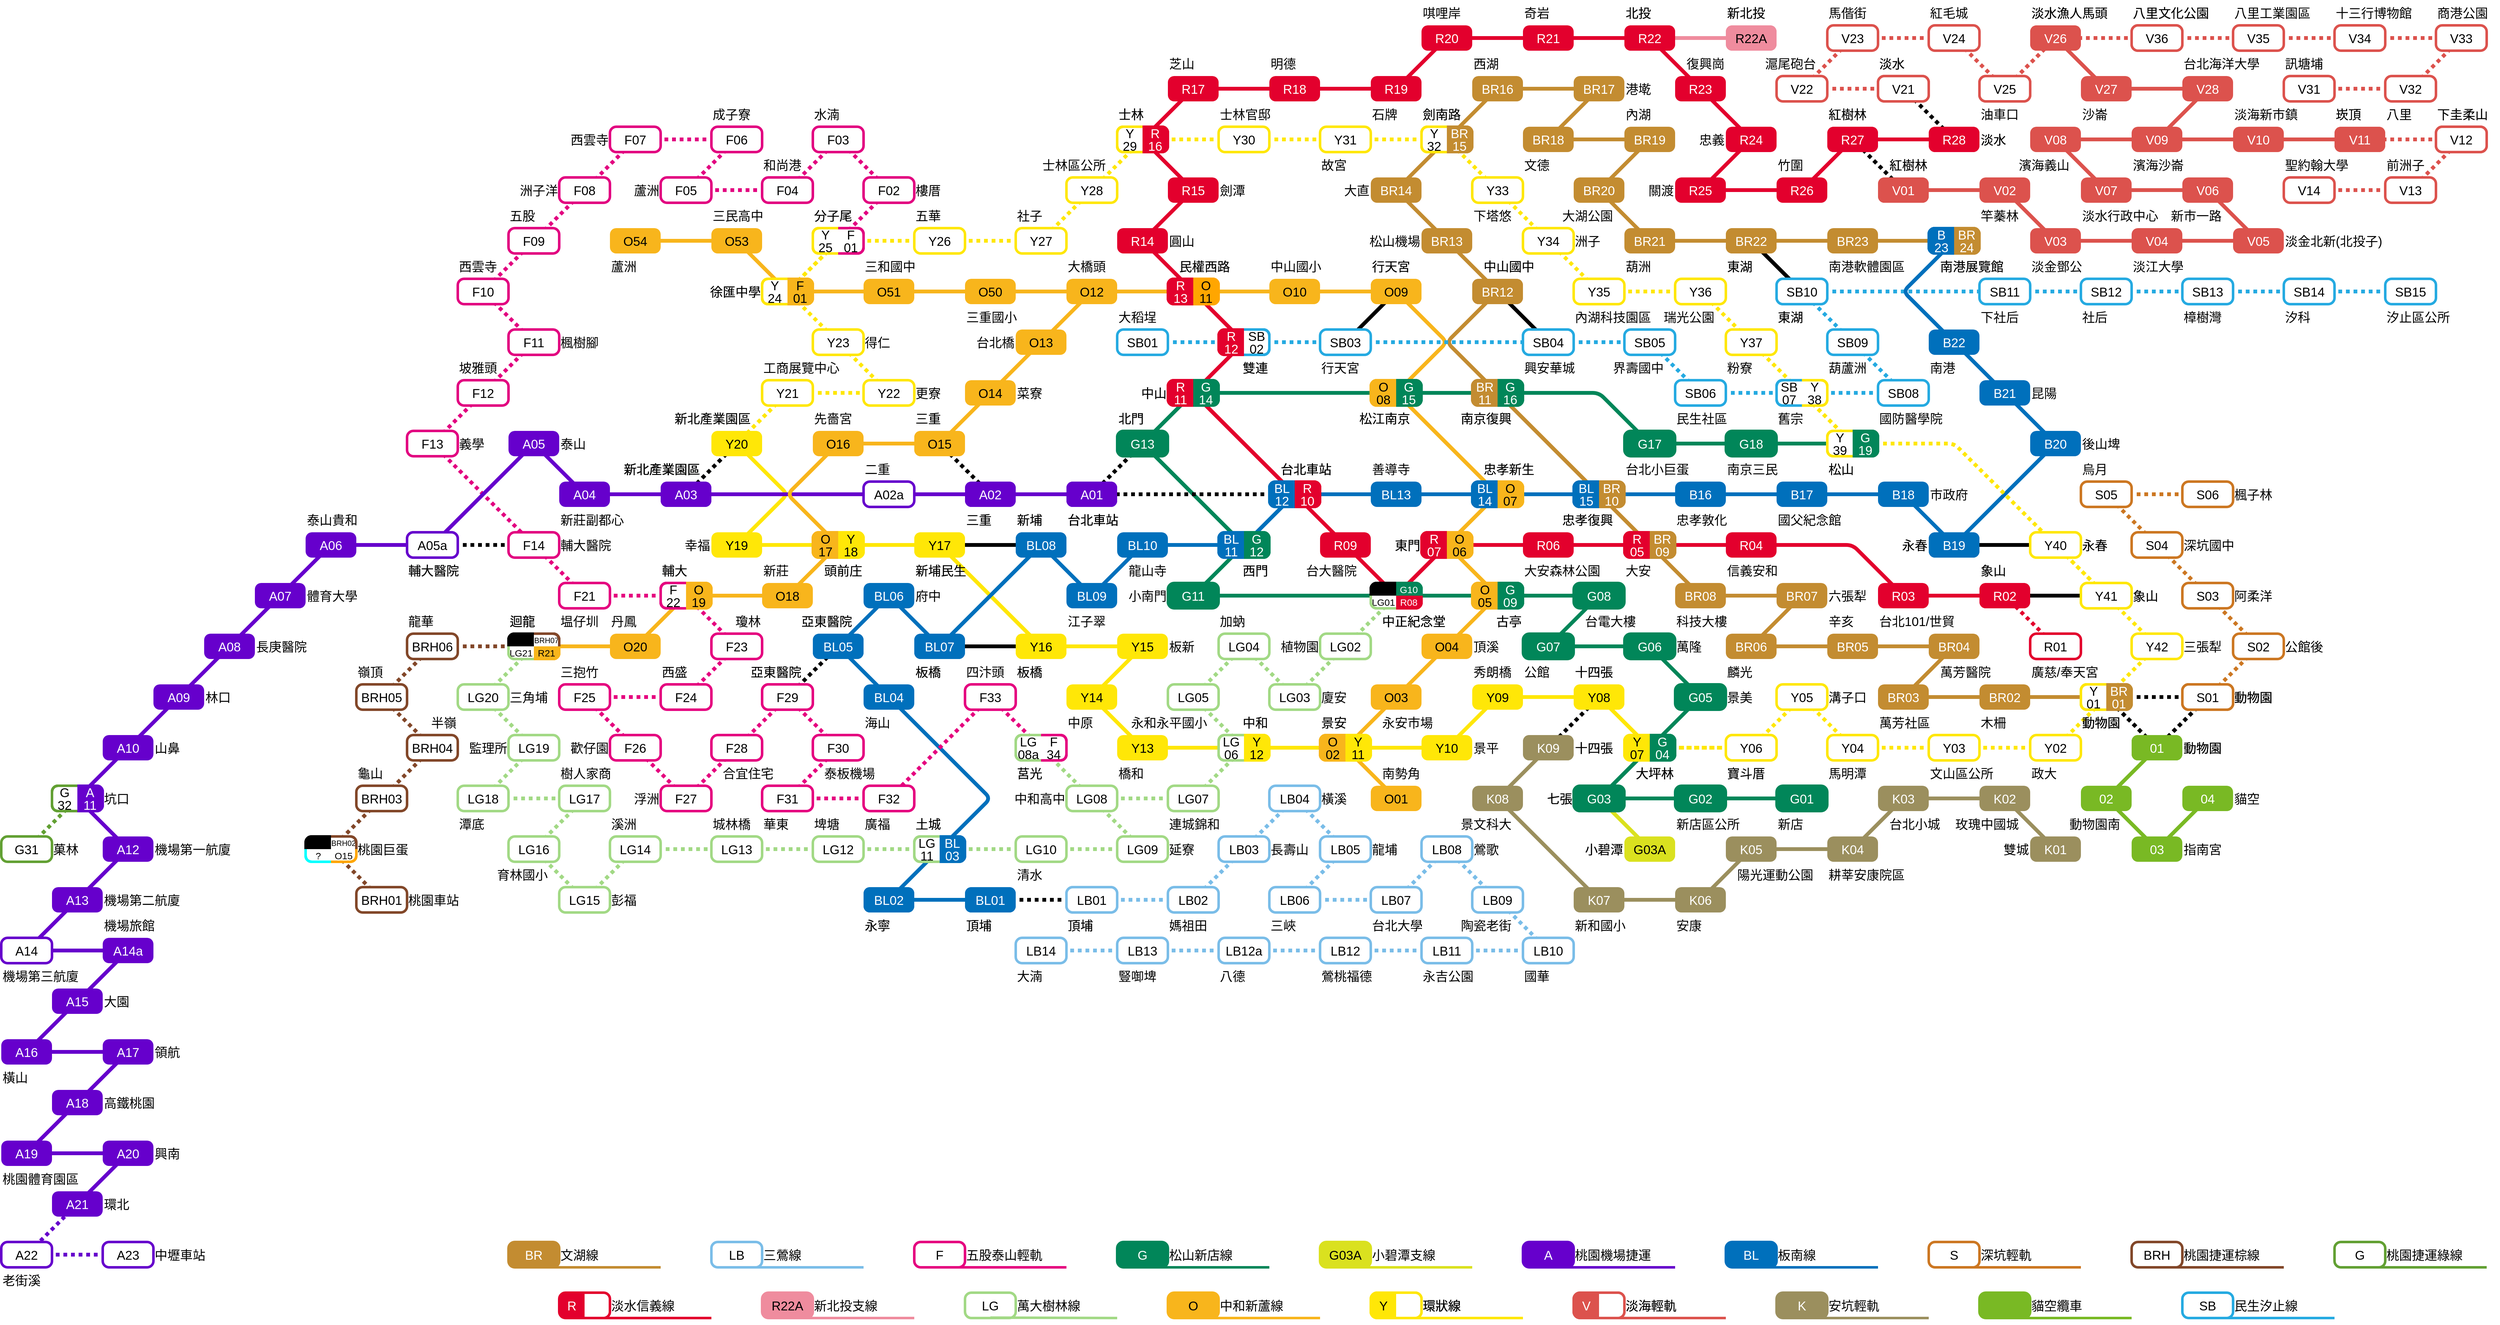 <mxfile version="21.6.1" type="github">
  <diagram name="第 1 页" id="Lcj_rJ9xhbPPzjw0LaBd">
    <mxGraphModel dx="41245" dy="813" grid="1" gridSize="20" guides="1" tooltips="1" connect="1" arrows="0" fold="1" page="1" pageScale="1" pageWidth="40000" pageHeight="40000" math="0" shadow="0">
      <root>
        <mxCell id="0" />
        <mxCell id="1" value="文湖線" parent="0" />
        <mxCell id="5brKrgG0Gap4JiXh8rDD-20" style="edgeStyle=none;shape=connector;rounded=1;orthogonalLoop=1;jettySize=auto;html=1;exitX=0.5;exitY=0.5;exitDx=0;exitDy=0;exitPerimeter=0;dashed=1;dashPattern=1 1;labelBackgroundColor=default;strokeColor=#25AAE1;strokeWidth=6;fontFamily=Helvetica;fontSize=20;fontColor=default;endArrow=none;endFill=0;sourcePerimeterSpacing=0;targetPerimeterSpacing=0;entryX=0.5;entryY=0.5;entryDx=0;entryDy=0;entryPerimeter=0;" parent="1" source="EKvIRfnHZeVCn6qPWn7Y-33" target="5brKrgG0Gap4JiXh8rDD-21" edge="1">
          <mxGeometry relative="1" as="geometry">
            <mxPoint x="3180" y="760" as="targetPoint" />
          </mxGeometry>
        </mxCell>
        <mxCell id="5brKrgG0Gap4JiXh8rDD-9" style="edgeStyle=none;shape=connector;rounded=1;orthogonalLoop=1;jettySize=auto;html=1;exitX=0.5;exitY=0.5;exitDx=0;exitDy=0;exitPerimeter=0;entryX=0.5;entryY=0.5;entryDx=0;entryDy=0;entryPerimeter=0;labelBackgroundColor=default;strokeColor=#000000;strokeWidth=6;fontFamily=Helvetica;fontSize=20;fontColor=default;endArrow=none;endFill=0;sourcePerimeterSpacing=0;targetPerimeterSpacing=0;" parent="1" source="5brKrgG0Gap4JiXh8rDD-8" target="-7VeMhoAbMhggvJYw_eh-483" edge="1">
          <mxGeometry relative="1" as="geometry" />
        </mxCell>
        <mxCell id="YIcN6aSQBeW21-gm8a4i-80" style="edgeStyle=none;shape=connector;rounded=1;orthogonalLoop=1;jettySize=auto;html=1;exitX=0.5;exitY=0.5;exitDx=0;exitDy=0;exitPerimeter=0;labelBackgroundColor=none;strokeColor=default;strokeWidth=6;fontFamily=Helvetica;fontSize=20;fontColor=default;endArrow=none;endFill=0;sourcePerimeterSpacing=0;targetPerimeterSpacing=0;entryX=0.5;entryY=0.5;entryDx=0;entryDy=0;entryPerimeter=0;" parent="1" source="YIcN6aSQBeW21-gm8a4i-79" target="-7VeMhoAbMhggvJYw_eh-473" edge="1">
          <mxGeometry relative="1" as="geometry">
            <mxPoint x="2240" y="800" as="sourcePoint" />
            <mxPoint x="2300" y="840" as="targetPoint" />
          </mxGeometry>
        </mxCell>
        <mxCell id="qj0uhmxa_nND1NOpEwUv-219" style="rounded=1;orthogonalLoop=1;jettySize=auto;html=1;strokeWidth=6;endArrow=none;endFill=0;dashed=1;dashPattern=1 1;targetPerimeterSpacing=0;sourcePerimeterSpacing=0;verticalAlign=middle;fontSize=20;entryX=0.5;entryY=0.5;entryDx=0;entryDy=0;entryPerimeter=0;exitX=0.5;exitY=0.5;exitDx=0;exitDy=0;exitPerimeter=0;fontFamily=Helvetica;" parent="1" source="qj0uhmxa_nND1NOpEwUv-222" target="qj0uhmxa_nND1NOpEwUv-224" edge="1">
          <mxGeometry relative="1" as="geometry">
            <mxPoint x="3180" y="1600" as="sourcePoint" />
            <mxPoint x="3560" y="1620" as="targetPoint" />
          </mxGeometry>
        </mxCell>
        <mxCell id="qj0uhmxa_nND1NOpEwUv-220" style="rounded=1;orthogonalLoop=1;jettySize=auto;html=1;strokeWidth=6;endArrow=none;endFill=0;dashed=1;dashPattern=1 1;targetPerimeterSpacing=0;sourcePerimeterSpacing=0;verticalAlign=middle;fontSize=20;exitX=0.5;exitY=0.5;exitDx=0;exitDy=0;entryX=0.5;entryY=0.5;entryDx=0;entryDy=0;entryPerimeter=0;fontFamily=Helvetica;" parent="1" source="gkhu81JQtrv1DnSe4iTT-39" target="qj0uhmxa_nND1NOpEwUv-222" edge="1">
          <mxGeometry relative="1" as="geometry">
            <mxPoint x="2920" y="1500" as="sourcePoint" />
            <mxPoint x="3180" y="1600" as="targetPoint" />
          </mxGeometry>
        </mxCell>
        <mxCell id="qj0uhmxa_nND1NOpEwUv-223" style="rounded=1;orthogonalLoop=1;jettySize=auto;html=1;strokeWidth=6;endArrow=none;endFill=0;dashed=1;dashPattern=1 1;targetPerimeterSpacing=0;sourcePerimeterSpacing=0;verticalAlign=middle;fontSize=20;entryX=0.5;entryY=0.5;entryDx=0;entryDy=0;entryPerimeter=0;exitX=0.5;exitY=0.5;exitDx=0;exitDy=0;fontFamily=Helvetica;" parent="1" source="gkhu81JQtrv1DnSe4iTT-39" target="qj0uhmxa_nND1NOpEwUv-224" edge="1">
          <mxGeometry relative="1" as="geometry">
            <mxPoint x="2920" y="1500" as="sourcePoint" />
            <mxPoint x="3280" y="1570" as="targetPoint" />
          </mxGeometry>
        </mxCell>
        <mxCell id="S8XGADeBJv4wf8NdLWi4-116" style="edgeStyle=none;shape=connector;rounded=1;orthogonalLoop=1;jettySize=auto;html=1;exitX=0;exitY=0.5;exitDx=0;exitDy=0;exitPerimeter=0;labelBackgroundColor=default;strokeColor=#018659;strokeWidth=6;fontFamily=Helvetica;fontSize=20;fontColor=default;endArrow=none;endFill=0;sourcePerimeterSpacing=0;targetPerimeterSpacing=0;entryX=0;entryY=0.5;entryDx=0;entryDy=0;entryPerimeter=0;" parent="1" source="gkhu81JQtrv1DnSe4iTT-327" target="YIcN6aSQBeW21-gm8a4i-21" edge="1">
          <mxGeometry relative="1" as="geometry">
            <mxPoint x="2280" y="900" as="targetPoint" />
          </mxGeometry>
        </mxCell>
        <mxCell id="S8XGADeBJv4wf8NdLWi4-115" style="edgeStyle=none;shape=connector;rounded=1;orthogonalLoop=1;jettySize=auto;html=1;exitX=1;exitY=0.5;exitDx=0;exitDy=0;exitPerimeter=0;entryX=1;entryY=0.5;entryDx=0;entryDy=0;entryPerimeter=0;labelBackgroundColor=default;strokeColor=#0070BC;strokeWidth=6;fontFamily=Helvetica;fontSize=20;fontColor=default;endArrow=none;endFill=0;sourcePerimeterSpacing=0;targetPerimeterSpacing=0;" parent="1" source="gkhu81JQtrv1DnSe4iTT-321" target="oE1v3S476N0fJCnu2B9f-217" edge="1">
          <mxGeometry relative="1" as="geometry" />
        </mxCell>
        <mxCell id="bikLV8ehVtjmjYMhQwNP-1" style="edgeStyle=none;shape=connector;rounded=0;orthogonalLoop=1;jettySize=auto;html=1;labelBackgroundColor=default;strokeColor=#DC524D;strokeWidth=6;fontFamily=Helvetica;fontSize=20;fontColor=default;endArrow=none;endFill=0;sourcePerimeterSpacing=0;targetPerimeterSpacing=0;entryX=0.5;entryY=0.5;entryDx=0;entryDy=0;entryPerimeter=0;dashed=1;dashPattern=1 1;exitX=0.5;exitY=0.5;exitDx=0;exitDy=0;exitPerimeter=0;" parent="1" edge="1">
          <mxGeometry relative="1" as="geometry">
            <mxPoint x="3080" y="420" as="sourcePoint" />
          </mxGeometry>
        </mxCell>
        <mxCell id="nUexbVlUa3lFlEWRk4yj-7" style="edgeStyle=none;shape=connector;rounded=0;orthogonalLoop=1;jettySize=auto;html=1;labelBackgroundColor=default;strokeColor=#DC524D;strokeWidth=6;fontFamily=Helvetica;fontSize=20;fontColor=default;endArrow=none;endFill=0;sourcePerimeterSpacing=0;targetPerimeterSpacing=0;entryX=0.5;entryY=0.5;entryDx=0;entryDy=0;entryPerimeter=0;exitX=0.5;exitY=0.5;exitDx=0;exitDy=0;exitPerimeter=0;dashed=1;dashPattern=1 1;" parent="1" edge="1">
          <mxGeometry relative="1" as="geometry">
            <mxPoint x="3640" y="660" as="sourcePoint" />
          </mxGeometry>
        </mxCell>
        <mxCell id="-7VeMhoAbMhggvJYw_eh-70" style="edgeStyle=none;shape=connector;rounded=0;orthogonalLoop=1;jettySize=auto;html=1;labelBackgroundColor=default;strokeColor=#e3002d;strokeWidth=6;fontFamily=Helvetica;fontSize=20;fontColor=default;endArrow=none;endFill=0;sourcePerimeterSpacing=0;targetPerimeterSpacing=0;verticalAlign=middle;exitX=0.5;exitY=0.5;exitDx=0;exitDy=0;exitPerimeter=0;entryX=0.5;entryY=0.5;entryDx=0;entryDy=0;entryPerimeter=0;" parent="1" edge="1">
          <mxGeometry relative="1" as="geometry">
            <mxPoint x="1800" y="420" as="sourcePoint" />
          </mxGeometry>
        </mxCell>
        <mxCell id="-7VeMhoAbMhggvJYw_eh-188" style="edgeStyle=none;shape=connector;rounded=1;orthogonalLoop=1;jettySize=auto;html=1;labelBackgroundColor=default;strokeColor=#C38C31;strokeWidth=6;fontFamily=Helvetica;fontSize=20;fontColor=default;endArrow=none;endFill=0;sourcePerimeterSpacing=0;targetPerimeterSpacing=0;exitX=0.5;exitY=0.5;exitDx=0;exitDy=0;exitPerimeter=0;entryX=0.5;entryY=0.5;entryDx=0;entryDy=0;entryPerimeter=0;" parent="1" source="-7VeMhoAbMhggvJYw_eh-456" target="-7VeMhoAbMhggvJYw_eh-457" edge="1">
          <mxGeometry relative="1" as="geometry" />
        </mxCell>
        <mxCell id="-7VeMhoAbMhggvJYw_eh-189" style="edgeStyle=none;shape=connector;rounded=1;orthogonalLoop=1;jettySize=auto;html=1;labelBackgroundColor=default;strokeColor=#C38C31;strokeWidth=6;fontFamily=Helvetica;fontSize=20;fontColor=default;endArrow=none;endFill=0;sourcePerimeterSpacing=0;targetPerimeterSpacing=0;exitX=0.5;exitY=0.5;exitDx=0;exitDy=0;exitPerimeter=0;entryX=0.5;entryY=0.5;entryDx=0;entryDy=0;entryPerimeter=0;" parent="1" source="-7VeMhoAbMhggvJYw_eh-457" target="-7VeMhoAbMhggvJYw_eh-458" edge="1">
          <mxGeometry relative="1" as="geometry" />
        </mxCell>
        <mxCell id="-7VeMhoAbMhggvJYw_eh-190" style="edgeStyle=none;shape=connector;rounded=1;orthogonalLoop=1;jettySize=auto;html=1;labelBackgroundColor=default;strokeColor=#C38C31;strokeWidth=6;fontFamily=Helvetica;fontSize=20;fontColor=default;endArrow=none;endFill=0;sourcePerimeterSpacing=0;targetPerimeterSpacing=0;exitX=0.5;exitY=0.5;exitDx=0;exitDy=0;exitPerimeter=0;entryX=0.5;entryY=0.5;entryDx=0;entryDy=0;entryPerimeter=0;" parent="1" source="-7VeMhoAbMhggvJYw_eh-458" target="-7VeMhoAbMhggvJYw_eh-459" edge="1">
          <mxGeometry relative="1" as="geometry" />
        </mxCell>
        <mxCell id="-7VeMhoAbMhggvJYw_eh-191" style="edgeStyle=none;shape=connector;rounded=1;orthogonalLoop=1;jettySize=auto;html=1;labelBackgroundColor=default;strokeColor=#C38C31;strokeWidth=6;fontFamily=Helvetica;fontSize=20;fontColor=default;endArrow=none;endFill=0;sourcePerimeterSpacing=0;targetPerimeterSpacing=0;exitX=0.5;exitY=0.5;exitDx=0;exitDy=0;exitPerimeter=0;entryX=0.5;entryY=0.5;entryDx=0;entryDy=0;entryPerimeter=0;" parent="1" source="-7VeMhoAbMhggvJYw_eh-459" target="-7VeMhoAbMhggvJYw_eh-460" edge="1">
          <mxGeometry relative="1" as="geometry" />
        </mxCell>
        <mxCell id="-7VeMhoAbMhggvJYw_eh-187" style="edgeStyle=none;shape=connector;rounded=1;orthogonalLoop=1;jettySize=auto;html=1;labelBackgroundColor=default;strokeColor=#C38C31;strokeWidth=6;fontFamily=Helvetica;fontSize=20;fontColor=default;endArrow=none;endFill=0;sourcePerimeterSpacing=0;targetPerimeterSpacing=0;exitX=0.5;exitY=0.5;exitDx=0;exitDy=0;exitPerimeter=0;entryX=0.5;entryY=0.5;entryDx=0;entryDy=0;entryPerimeter=0;" parent="1" source="-7VeMhoAbMhggvJYw_eh-455" target="-7VeMhoAbMhggvJYw_eh-462" edge="1">
          <mxGeometry relative="1" as="geometry" />
        </mxCell>
        <mxCell id="-7VeMhoAbMhggvJYw_eh-193" style="edgeStyle=none;shape=connector;rounded=1;orthogonalLoop=1;jettySize=auto;html=1;labelBackgroundColor=default;strokeColor=#C38C31;strokeWidth=6;fontFamily=Helvetica;fontSize=20;fontColor=default;endArrow=none;endFill=0;sourcePerimeterSpacing=0;targetPerimeterSpacing=0;exitX=0.5;exitY=0.5;exitDx=0;exitDy=0;exitPerimeter=0;entryX=0.5;entryY=0.5;entryDx=0;entryDy=0;entryPerimeter=0;" parent="1" source="-7VeMhoAbMhggvJYw_eh-462" target="-7VeMhoAbMhggvJYw_eh-456" edge="1">
          <mxGeometry relative="1" as="geometry" />
        </mxCell>
        <mxCell id="-7VeMhoAbMhggvJYw_eh-196" style="edgeStyle=none;shape=connector;rounded=1;orthogonalLoop=1;jettySize=auto;html=1;labelBackgroundColor=default;strokeColor=#C38C31;strokeWidth=6;fontFamily=Helvetica;fontSize=20;fontColor=default;endArrow=none;endFill=0;sourcePerimeterSpacing=0;targetPerimeterSpacing=0;exitX=0.5;exitY=0.5;exitDx=0;exitDy=0;exitPerimeter=0;entryX=0.5;entryY=0.5;entryDx=0;entryDy=0;entryPerimeter=0;" parent="1" source="-7VeMhoAbMhggvJYw_eh-473" target="-7VeMhoAbMhggvJYw_eh-474" edge="1">
          <mxGeometry relative="1" as="geometry" />
        </mxCell>
        <mxCell id="-7VeMhoAbMhggvJYw_eh-197" style="edgeStyle=none;shape=connector;rounded=1;orthogonalLoop=1;jettySize=auto;html=1;labelBackgroundColor=default;strokeColor=#C38C31;strokeWidth=6;fontFamily=Helvetica;fontSize=20;fontColor=default;endArrow=none;endFill=0;sourcePerimeterSpacing=0;targetPerimeterSpacing=0;exitX=0.5;exitY=0.5;exitDx=0;exitDy=0;exitPerimeter=0;entryX=0.5;entryY=0.5;entryDx=0;entryDy=0;entryPerimeter=0;" parent="1" source="-7VeMhoAbMhggvJYw_eh-474" target="-7VeMhoAbMhggvJYw_eh-475" edge="1">
          <mxGeometry relative="1" as="geometry" />
        </mxCell>
        <mxCell id="-7VeMhoAbMhggvJYw_eh-200" style="edgeStyle=none;shape=connector;rounded=1;orthogonalLoop=1;jettySize=auto;html=1;labelBackgroundColor=default;strokeColor=#C38C31;strokeWidth=6;fontFamily=Helvetica;fontSize=20;fontColor=default;endArrow=none;endFill=0;sourcePerimeterSpacing=0;targetPerimeterSpacing=0;exitX=0.5;exitY=0.5;exitDx=0;exitDy=0;exitPerimeter=0;entryX=0.5;entryY=0.5;entryDx=0;entryDy=0;entryPerimeter=0;" parent="1" source="-7VeMhoAbMhggvJYw_eh-477" target="-7VeMhoAbMhggvJYw_eh-478" edge="1">
          <mxGeometry relative="1" as="geometry" />
        </mxCell>
        <mxCell id="-7VeMhoAbMhggvJYw_eh-201" style="edgeStyle=none;shape=connector;rounded=1;orthogonalLoop=1;jettySize=auto;html=1;labelBackgroundColor=default;strokeColor=#C38C31;strokeWidth=6;fontFamily=Helvetica;fontSize=20;fontColor=default;endArrow=none;endFill=0;sourcePerimeterSpacing=0;targetPerimeterSpacing=0;exitX=0.5;exitY=0.5;exitDx=0;exitDy=0;exitPerimeter=0;entryX=0.5;entryY=0.5;entryDx=0;entryDy=0;entryPerimeter=0;" parent="1" source="-7VeMhoAbMhggvJYw_eh-478" target="-7VeMhoAbMhggvJYw_eh-479" edge="1">
          <mxGeometry relative="1" as="geometry" />
        </mxCell>
        <mxCell id="-7VeMhoAbMhggvJYw_eh-202" style="edgeStyle=none;shape=connector;rounded=1;orthogonalLoop=1;jettySize=auto;html=1;labelBackgroundColor=default;strokeColor=#C38C31;strokeWidth=6;fontFamily=Helvetica;fontSize=20;fontColor=default;endArrow=none;endFill=0;sourcePerimeterSpacing=0;targetPerimeterSpacing=0;exitX=0.5;exitY=0.5;exitDx=0;exitDy=0;exitPerimeter=0;entryX=0.5;entryY=0.5;entryDx=0;entryDy=0;entryPerimeter=0;" parent="1" source="-7VeMhoAbMhggvJYw_eh-479" target="-7VeMhoAbMhggvJYw_eh-480" edge="1">
          <mxGeometry relative="1" as="geometry" />
        </mxCell>
        <mxCell id="-7VeMhoAbMhggvJYw_eh-203" style="edgeStyle=none;shape=connector;rounded=1;orthogonalLoop=1;jettySize=auto;html=1;labelBackgroundColor=default;strokeColor=#C38C31;strokeWidth=6;fontFamily=Helvetica;fontSize=20;fontColor=default;endArrow=none;endFill=0;sourcePerimeterSpacing=0;targetPerimeterSpacing=0;exitX=0.5;exitY=0.5;exitDx=0;exitDy=0;exitPerimeter=0;entryX=0.5;entryY=0.5;entryDx=0;entryDy=0;entryPerimeter=0;" parent="1" source="-7VeMhoAbMhggvJYw_eh-480" target="-7VeMhoAbMhggvJYw_eh-481" edge="1">
          <mxGeometry relative="1" as="geometry" />
        </mxCell>
        <mxCell id="-7VeMhoAbMhggvJYw_eh-204" style="edgeStyle=none;shape=connector;rounded=1;orthogonalLoop=1;jettySize=auto;html=1;labelBackgroundColor=default;strokeColor=#C38C31;strokeWidth=6;fontFamily=Helvetica;fontSize=20;fontColor=default;endArrow=none;endFill=0;sourcePerimeterSpacing=0;targetPerimeterSpacing=0;exitX=0.5;exitY=0.5;exitDx=0;exitDy=0;exitPerimeter=0;entryX=0.5;entryY=0.5;entryDx=0;entryDy=0;entryPerimeter=0;" parent="1" source="-7VeMhoAbMhggvJYw_eh-481" target="-7VeMhoAbMhggvJYw_eh-482" edge="1">
          <mxGeometry relative="1" as="geometry" />
        </mxCell>
        <mxCell id="-7VeMhoAbMhggvJYw_eh-205" style="edgeStyle=none;shape=connector;rounded=1;orthogonalLoop=1;jettySize=auto;html=1;labelBackgroundColor=default;strokeColor=#C38C31;strokeWidth=6;fontFamily=Helvetica;fontSize=20;fontColor=default;endArrow=none;endFill=0;sourcePerimeterSpacing=0;targetPerimeterSpacing=0;exitX=0.5;exitY=0.5;exitDx=0;exitDy=0;exitPerimeter=0;entryX=0.5;entryY=0.5;entryDx=0;entryDy=0;entryPerimeter=0;" parent="1" source="-7VeMhoAbMhggvJYw_eh-482" target="-7VeMhoAbMhggvJYw_eh-483" edge="1">
          <mxGeometry relative="1" as="geometry" />
        </mxCell>
        <mxCell id="-7VeMhoAbMhggvJYw_eh-206" style="edgeStyle=none;shape=connector;rounded=1;orthogonalLoop=1;jettySize=auto;html=1;labelBackgroundColor=default;strokeColor=#C38C31;strokeWidth=6;fontFamily=Helvetica;fontSize=20;fontColor=default;endArrow=none;endFill=0;sourcePerimeterSpacing=0;targetPerimeterSpacing=0;exitX=0.5;exitY=0.5;exitDx=0;exitDy=0;exitPerimeter=0;entryX=0.5;entryY=0.5;entryDx=0;entryDy=0;entryPerimeter=0;" parent="1" source="-7VeMhoAbMhggvJYw_eh-483" target="-7VeMhoAbMhggvJYw_eh-484" edge="1">
          <mxGeometry relative="1" as="geometry" />
        </mxCell>
        <mxCell id="-7VeMhoAbMhggvJYw_eh-208" style="edgeStyle=none;shape=connector;rounded=0;orthogonalLoop=1;jettySize=auto;html=1;labelBackgroundColor=default;strokeColor=#DC524D;strokeWidth=6;fontFamily=Helvetica;fontSize=20;fontColor=default;endArrow=none;endFill=0;sourcePerimeterSpacing=0;targetPerimeterSpacing=0;entryX=0.5;entryY=0.5;entryDx=0;entryDy=0;entryPerimeter=0;exitX=0.5;exitY=0.5;exitDx=0;exitDy=0;exitPerimeter=0;" parent="1" edge="1">
          <mxGeometry relative="1" as="geometry">
            <mxPoint x="3160" y="660" as="targetPoint" />
          </mxGeometry>
        </mxCell>
        <mxCell id="-7VeMhoAbMhggvJYw_eh-212" style="edgeStyle=none;shape=connector;rounded=0;orthogonalLoop=1;jettySize=auto;html=1;labelBackgroundColor=default;strokeColor=#DC524D;strokeWidth=6;fontFamily=Helvetica;fontSize=20;fontColor=default;endArrow=none;endFill=0;sourcePerimeterSpacing=0;targetPerimeterSpacing=0;exitX=0.5;exitY=0.5;exitDx=0;exitDy=0;exitPerimeter=0;entryX=0.5;entryY=0.5;entryDx=0;entryDy=0;entryPerimeter=0;" parent="1" edge="1">
          <mxGeometry relative="1" as="geometry">
            <mxPoint x="3400" y="740" as="sourcePoint" />
          </mxGeometry>
        </mxCell>
        <mxCell id="-7VeMhoAbMhggvJYw_eh-218" style="edgeStyle=none;shape=connector;rounded=0;orthogonalLoop=1;jettySize=auto;html=1;labelBackgroundColor=default;strokeColor=#DC524D;strokeWidth=6;fontFamily=Helvetica;fontSize=20;fontColor=default;endArrow=none;endFill=0;sourcePerimeterSpacing=0;targetPerimeterSpacing=0;exitX=0.5;exitY=0.5;exitDx=0;exitDy=0;exitPerimeter=0;entryX=0.5;entryY=0.5;entryDx=0;entryDy=0;entryPerimeter=0;" parent="1" edge="1">
          <mxGeometry relative="1" as="geometry">
            <mxPoint x="3240" y="420" as="sourcePoint" />
          </mxGeometry>
        </mxCell>
        <mxCell id="-7VeMhoAbMhggvJYw_eh-157" style="edgeStyle=none;shape=connector;rounded=1;orthogonalLoop=1;jettySize=auto;html=1;labelBackgroundColor=default;strokeColor=#C38C31;strokeWidth=6;fontFamily=Helvetica;fontSize=20;fontColor=default;endArrow=none;endFill=0;sourcePerimeterSpacing=0;targetPerimeterSpacing=0;exitX=0;exitY=0.5;exitDx=0;exitDy=0;entryX=0.5;entryY=0.5;entryDx=0;entryDy=0;entryPerimeter=0;exitPerimeter=0;" parent="1" source="YIcN6aSQBeW21-gm8a4i-21" target="-7VeMhoAbMhggvJYw_eh-473" edge="1">
          <mxGeometry relative="1" as="geometry">
            <mxPoint x="2280" y="900" as="sourcePoint" />
            <Array as="points">
              <mxPoint x="2200" y="820" />
            </Array>
          </mxGeometry>
        </mxCell>
        <mxCell id="-7VeMhoAbMhggvJYw_eh-73" style="rounded=1;orthogonalLoop=1;jettySize=auto;html=1;strokeWidth=6;endArrow=none;endFill=0;strokeColor=#C38C31;sourcePerimeterSpacing=0;targetPerimeterSpacing=0;verticalAlign=middle;entryX=0;entryY=0.5;entryDx=0;entryDy=0;exitX=0;exitY=0.5;exitDx=0;exitDy=0;fontSize=20;fontFamily=Helvetica;entryPerimeter=0;" parent="1" target="YIcN6aSQBeW21-gm8a4i-21" edge="1">
          <mxGeometry relative="1" as="geometry">
            <mxPoint x="2280" y="900" as="targetPoint" />
            <mxPoint x="2440" y="1060" as="sourcePoint" />
            <Array as="points">
              <mxPoint x="2360" y="980" />
            </Array>
          </mxGeometry>
        </mxCell>
        <mxCell id="-7VeMhoAbMhggvJYw_eh-74" style="rounded=1;orthogonalLoop=1;jettySize=auto;html=1;strokeWidth=6;endArrow=none;endFill=0;strokeColor=#C38C31;sourcePerimeterSpacing=0;targetPerimeterSpacing=0;verticalAlign=middle;fontSize=20;exitX=1;exitY=0.5;exitDx=0;exitDy=0;exitPerimeter=0;entryX=0;entryY=0.5;entryDx=0;entryDy=0;entryPerimeter=0;fontFamily=Helvetica;" parent="1" source="qj0uhmxa_nND1NOpEwUv-216" target="oE1v3S476N0fJCnu2B9f-216" edge="1">
          <mxGeometry relative="1" as="geometry">
            <mxPoint x="2420" y="1120" as="targetPoint" />
            <mxPoint x="2520" y="1140" as="sourcePoint" />
          </mxGeometry>
        </mxCell>
        <mxCell id="-7VeMhoAbMhggvJYw_eh-153" style="edgeStyle=none;shape=connector;rounded=1;orthogonalLoop=1;jettySize=auto;html=1;labelBackgroundColor=default;strokeColor=#C38C31;strokeWidth=6;fontFamily=Helvetica;fontSize=20;fontColor=default;endArrow=none;endFill=0;sourcePerimeterSpacing=0;targetPerimeterSpacing=0;entryX=0.5;entryY=0.5;entryDx=0;entryDy=0;entryPerimeter=0;exitX=1;exitY=0.5;exitDx=0;exitDy=0;exitPerimeter=0;" parent="1" source="qj0uhmxa_nND1NOpEwUv-216" target="-7VeMhoAbMhggvJYw_eh-455" edge="1">
          <mxGeometry relative="1" as="geometry">
            <mxPoint x="2520" y="1140" as="sourcePoint" />
          </mxGeometry>
        </mxCell>
        <mxCell id="-7VeMhoAbMhggvJYw_eh-59" style="edgeStyle=none;shape=connector;rounded=1;orthogonalLoop=1;jettySize=auto;html=1;labelBackgroundColor=default;strokeColor=#C38C31;strokeWidth=6;fontFamily=Helvetica;fontSize=20;fontColor=default;endArrow=none;endFill=0;sourcePerimeterSpacing=0;targetPerimeterSpacing=0;entryX=0;entryY=0.5;entryDx=0;entryDy=0;exitX=0.5;exitY=0.5;exitDx=0;exitDy=0;exitPerimeter=0;" parent="1" source="-7VeMhoAbMhggvJYw_eh-484" target="oE1v3S476N0fJCnu2B9f-275" edge="1">
          <mxGeometry relative="1" as="geometry">
            <mxPoint x="3000" y="820.0" as="targetPoint" />
          </mxGeometry>
        </mxCell>
        <mxCell id="-7VeMhoAbMhggvJYw_eh-198" style="edgeStyle=none;shape=connector;rounded=1;orthogonalLoop=1;jettySize=auto;html=1;labelBackgroundColor=default;strokeColor=#C38C31;strokeWidth=6;fontFamily=Helvetica;fontSize=20;fontColor=default;endArrow=none;endFill=0;sourcePerimeterSpacing=0;targetPerimeterSpacing=0;exitX=0.5;exitY=0.5;exitDx=0;exitDy=0;exitPerimeter=0;entryX=0;entryY=0.5;entryDx=0;entryDy=0;" parent="1" source="-7VeMhoAbMhggvJYw_eh-475" target="igQZKhnfsEyRUWRRSA72-217" edge="1">
          <mxGeometry relative="1" as="geometry">
            <mxPoint x="2120" y="580" as="targetPoint" />
          </mxGeometry>
        </mxCell>
        <mxCell id="-7VeMhoAbMhggvJYw_eh-199" style="edgeStyle=none;shape=connector;rounded=1;orthogonalLoop=1;jettySize=auto;html=1;labelBackgroundColor=default;strokeColor=#C38C31;strokeWidth=6;fontFamily=Helvetica;fontSize=20;fontColor=default;endArrow=none;endFill=0;sourcePerimeterSpacing=0;targetPerimeterSpacing=0;exitX=0;exitY=0.5;exitDx=0;exitDy=0;entryX=0.5;entryY=0.5;entryDx=0;entryDy=0;entryPerimeter=0;" parent="1" source="igQZKhnfsEyRUWRRSA72-217" target="-7VeMhoAbMhggvJYw_eh-477" edge="1">
          <mxGeometry relative="1" as="geometry">
            <mxPoint x="2120" y="580" as="sourcePoint" />
          </mxGeometry>
        </mxCell>
        <mxCell id="-7VeMhoAbMhggvJYw_eh-192" style="edgeStyle=none;shape=connector;rounded=1;orthogonalLoop=1;jettySize=auto;html=1;labelBackgroundColor=default;strokeColor=#C38C31;strokeWidth=6;fontFamily=Helvetica;fontSize=20;fontColor=default;endArrow=none;endFill=0;sourcePerimeterSpacing=0;targetPerimeterSpacing=0;exitX=0.5;exitY=0.5;exitDx=0;exitDy=0;exitPerimeter=0;entryX=0;entryY=0.5;entryDx=0;entryDy=0;" parent="1" source="-7VeMhoAbMhggvJYw_eh-460" target="gkhu81JQtrv1DnSe4iTT-40" edge="1">
          <mxGeometry relative="1" as="geometry">
            <mxPoint x="3120" y="1460" as="targetPoint" />
          </mxGeometry>
        </mxCell>
        <mxCell id="-7VeMhoAbMhggvJYw_eh-455" value="BR08" style="rounded=1;whiteSpace=wrap;html=1;arcSize=25;align=center;strokeColor=none;fillColor=#C38C31;container=0;fontColor=#FFFFFF;verticalAlign=middle;fontSize=20;strokeWidth=4;fontFamily=Helvetica;" parent="1" vertex="1">
          <mxGeometry x="2560" y="1200" width="80" height="40" as="geometry" />
        </mxCell>
        <mxCell id="-7VeMhoAbMhggvJYw_eh-456" value="BR06" style="rounded=1;whiteSpace=wrap;html=1;arcSize=25;align=center;strokeColor=none;fillColor=#C38C31;container=0;fontColor=#FFFFFF;verticalAlign=middle;fontSize=20;strokeWidth=4;fontFamily=Helvetica;" parent="1" vertex="1">
          <mxGeometry x="2640" y="1280" width="80" height="40" as="geometry" />
        </mxCell>
        <mxCell id="-7VeMhoAbMhggvJYw_eh-457" value="BR05" style="rounded=1;whiteSpace=wrap;html=1;arcSize=25;align=center;strokeColor=none;fillColor=#C38C31;container=0;fontColor=#FFFFFF;verticalAlign=middle;fontSize=20;strokeWidth=4;fontFamily=Helvetica;" parent="1" vertex="1">
          <mxGeometry x="2800" y="1280" width="80" height="40" as="geometry" />
        </mxCell>
        <mxCell id="-7VeMhoAbMhggvJYw_eh-458" value="BR04" style="rounded=1;whiteSpace=wrap;html=1;arcSize=25;align=center;strokeColor=none;fillColor=#C38C31;container=0;fontColor=#FFFFFF;verticalAlign=middle;fontSize=20;strokeWidth=4;fontFamily=Helvetica;" parent="1" vertex="1">
          <mxGeometry x="2960" y="1280" width="80" height="40" as="geometry" />
        </mxCell>
        <mxCell id="-7VeMhoAbMhggvJYw_eh-459" value="BR03" style="rounded=1;whiteSpace=wrap;html=1;arcSize=25;align=center;strokeColor=none;fillColor=#C38C31;container=0;fontColor=#FFFFFF;verticalAlign=middle;fontSize=20;strokeWidth=4;fontFamily=Helvetica;" parent="1" vertex="1">
          <mxGeometry x="2880" y="1360" width="80" height="40" as="geometry" />
        </mxCell>
        <mxCell id="-7VeMhoAbMhggvJYw_eh-460" value="BR02" style="rounded=1;whiteSpace=wrap;html=1;arcSize=25;align=center;strokeColor=none;fillColor=#C38C31;container=0;fontColor=#FFFFFF;verticalAlign=middle;fontSize=20;strokeWidth=4;fontFamily=Helvetica;" parent="1" vertex="1">
          <mxGeometry x="3040" y="1360" width="80" height="40" as="geometry" />
        </mxCell>
        <mxCell id="-7VeMhoAbMhggvJYw_eh-462" value="BR07" style="rounded=1;whiteSpace=wrap;html=1;arcSize=25;align=center;strokeColor=none;fillColor=#C38C31;container=0;fontColor=#FFFFFF;verticalAlign=middle;fontSize=20;strokeWidth=4;fontFamily=Helvetica;" parent="1" vertex="1">
          <mxGeometry x="2720" y="1200" width="80" height="40" as="geometry" />
        </mxCell>
        <mxCell id="-7VeMhoAbMhggvJYw_eh-463" value="科技大樓" style="text;html=1;strokeColor=none;fillColor=none;align=left;verticalAlign=middle;whiteSpace=wrap;rounded=0;fontFamily=Helvetica;container=0;fontSize=20;strokeWidth=4;" parent="1" vertex="1">
          <mxGeometry x="2560" y="1240" width="100" height="40" as="geometry" />
        </mxCell>
        <mxCell id="-7VeMhoAbMhggvJYw_eh-464" value="六張犁" style="text;html=1;strokeColor=none;fillColor=none;align=left;verticalAlign=middle;whiteSpace=wrap;rounded=0;fontFamily=Helvetica;container=0;fontSize=20;strokeWidth=4;" parent="1" vertex="1">
          <mxGeometry x="2800" y="1200" width="80" height="40" as="geometry" />
        </mxCell>
        <mxCell id="-7VeMhoAbMhggvJYw_eh-465" value="麟光" style="text;html=1;strokeColor=none;fillColor=none;align=left;verticalAlign=middle;whiteSpace=wrap;rounded=0;fontFamily=Helvetica;container=0;fontSize=20;strokeWidth=4;" parent="1" vertex="1">
          <mxGeometry x="2640" y="1320" width="60" height="40" as="geometry" />
        </mxCell>
        <mxCell id="-7VeMhoAbMhggvJYw_eh-466" value="萬芳醫院" style="text;html=1;strokeColor=none;fillColor=none;align=right;verticalAlign=middle;whiteSpace=wrap;rounded=0;fontFamily=Helvetica;container=0;fontSize=20;strokeWidth=4;" parent="1" vertex="1">
          <mxGeometry x="2960" y="1320" width="100" height="40" as="geometry" />
        </mxCell>
        <mxCell id="-7VeMhoAbMhggvJYw_eh-467" value="木柵" style="text;html=1;strokeColor=none;fillColor=none;align=left;verticalAlign=middle;whiteSpace=wrap;rounded=0;fontFamily=Helvetica;container=0;fontSize=20;strokeWidth=4;" parent="1" vertex="1">
          <mxGeometry x="3040" y="1400" width="60" height="40" as="geometry" />
        </mxCell>
        <mxCell id="-7VeMhoAbMhggvJYw_eh-468" value="萬芳社區" style="text;html=1;strokeColor=none;fillColor=none;align=left;verticalAlign=middle;whiteSpace=wrap;rounded=0;fontFamily=Helvetica;container=0;fontSize=20;strokeWidth=4;" parent="1" vertex="1">
          <mxGeometry x="2880" y="1400" width="100" height="40" as="geometry" />
        </mxCell>
        <mxCell id="-7VeMhoAbMhggvJYw_eh-473" value="BR12" style="rounded=1;whiteSpace=wrap;html=1;arcSize=25;align=center;strokeColor=none;fillColor=#C38C31;container=0;fontColor=#FFFFFF;verticalAlign=middle;fontSize=20;strokeWidth=4;fontFamily=Helvetica;" parent="1" vertex="1">
          <mxGeometry x="2240" y="720" width="80" height="40" as="geometry" />
        </mxCell>
        <mxCell id="-7VeMhoAbMhggvJYw_eh-474" value="BR13" style="rounded=1;whiteSpace=wrap;html=1;arcSize=25;align=center;strokeColor=none;fillColor=#C38C31;container=0;fontColor=#FFFFFF;verticalAlign=middle;fontSize=20;strokeWidth=4;fontFamily=Helvetica;" parent="1" vertex="1">
          <mxGeometry x="2160" y="640" width="80" height="40" as="geometry" />
        </mxCell>
        <mxCell id="-7VeMhoAbMhggvJYw_eh-475" value="BR14" style="rounded=1;whiteSpace=wrap;html=1;arcSize=25;align=center;strokeColor=none;fillColor=#C38C31;container=0;fontColor=#FFFFFF;verticalAlign=middle;fontSize=20;strokeWidth=4;fontFamily=Helvetica;" parent="1" vertex="1">
          <mxGeometry x="2080" y="560" width="80" height="40" as="geometry" />
        </mxCell>
        <mxCell id="-7VeMhoAbMhggvJYw_eh-477" value="BR16" style="rounded=1;whiteSpace=wrap;html=1;arcSize=25;align=center;strokeColor=none;fillColor=#C38C31;container=0;fontColor=#FFFFFF;verticalAlign=middle;fontSize=20;strokeWidth=4;fontFamily=Helvetica;" parent="1" vertex="1">
          <mxGeometry x="2240" y="400" width="80" height="40" as="geometry" />
        </mxCell>
        <mxCell id="-7VeMhoAbMhggvJYw_eh-478" value="BR17" style="rounded=1;whiteSpace=wrap;html=1;arcSize=25;align=center;strokeColor=none;fillColor=#C38C31;container=0;fontColor=#FFFFFF;verticalAlign=middle;fontSize=20;strokeWidth=4;fontFamily=Helvetica;" parent="1" vertex="1">
          <mxGeometry x="2400" y="400" width="80" height="40" as="geometry" />
        </mxCell>
        <mxCell id="-7VeMhoAbMhggvJYw_eh-479" value="BR18" style="rounded=1;whiteSpace=wrap;html=1;arcSize=25;align=center;strokeColor=none;fillColor=#C38C31;container=0;fontColor=#FFFFFF;verticalAlign=middle;fontSize=20;strokeWidth=4;fontFamily=Helvetica;" parent="1" vertex="1">
          <mxGeometry x="2320" y="480" width="80" height="40" as="geometry" />
        </mxCell>
        <mxCell id="-7VeMhoAbMhggvJYw_eh-480" value="BR19" style="rounded=1;whiteSpace=wrap;html=1;arcSize=25;align=center;strokeColor=none;fillColor=#C38C31;container=0;fontColor=#FFFFFF;verticalAlign=middle;fontSize=20;strokeWidth=4;fontFamily=Helvetica;" parent="1" vertex="1">
          <mxGeometry x="2480" y="480" width="80" height="40" as="geometry" />
        </mxCell>
        <mxCell id="-7VeMhoAbMhggvJYw_eh-481" value="BR20" style="rounded=1;whiteSpace=wrap;html=1;arcSize=25;align=center;strokeColor=none;fillColor=#C38C31;container=0;fontColor=#FFFFFF;verticalAlign=middle;fontSize=20;strokeWidth=4;fontFamily=Helvetica;" parent="1" vertex="1">
          <mxGeometry x="2400" y="560" width="80" height="40" as="geometry" />
        </mxCell>
        <mxCell id="-7VeMhoAbMhggvJYw_eh-482" value="BR21" style="rounded=1;whiteSpace=wrap;html=1;arcSize=25;align=center;strokeColor=none;fillColor=#C38C31;container=0;fontColor=#FFFFFF;verticalAlign=middle;fontSize=20;strokeWidth=4;fontFamily=Helvetica;" parent="1" vertex="1">
          <mxGeometry x="2480" y="640" width="80" height="40" as="geometry" />
        </mxCell>
        <mxCell id="-7VeMhoAbMhggvJYw_eh-483" value="BR22" style="rounded=1;whiteSpace=wrap;html=1;arcSize=25;align=center;strokeColor=none;fillColor=#C38C31;container=0;fontColor=#FFFFFF;verticalAlign=middle;fontSize=20;strokeWidth=4;fontFamily=Helvetica;" parent="1" vertex="1">
          <mxGeometry x="2640" y="640" width="80" height="40" as="geometry" />
        </mxCell>
        <mxCell id="-7VeMhoAbMhggvJYw_eh-484" value="BR23" style="rounded=1;whiteSpace=wrap;html=1;arcSize=25;align=center;strokeColor=none;fillColor=#C38C31;container=0;fontColor=#FFFFFF;verticalAlign=middle;fontSize=20;strokeWidth=4;fontFamily=Helvetica;" parent="1" vertex="1">
          <mxGeometry x="2800" y="640" width="80" height="40" as="geometry" />
        </mxCell>
        <mxCell id="-7VeMhoAbMhggvJYw_eh-485" value="中山國中" style="text;html=1;strokeColor=none;fillColor=none;align=right;verticalAlign=middle;whiteSpace=wrap;rounded=0;fontFamily=Helvetica;container=0;fontSize=20;strokeWidth=4;" parent="1" vertex="1">
          <mxGeometry x="2240" y="680" width="100" height="40" as="geometry" />
        </mxCell>
        <mxCell id="-7VeMhoAbMhggvJYw_eh-486" value="松山機場" style="text;html=1;strokeColor=none;fillColor=none;align=right;verticalAlign=middle;whiteSpace=wrap;rounded=0;fontFamily=Helvetica;container=0;fontSize=20;strokeWidth=4;" parent="1" vertex="1">
          <mxGeometry x="2060" y="640" width="100" height="40" as="geometry" />
        </mxCell>
        <mxCell id="-7VeMhoAbMhggvJYw_eh-487" value="大直" style="text;html=1;strokeColor=none;fillColor=none;align=right;verticalAlign=middle;whiteSpace=wrap;rounded=0;fontFamily=Helvetica;container=0;fontSize=20;strokeWidth=4;" parent="1" vertex="1">
          <mxGeometry x="2020" y="560" width="60" height="40" as="geometry" />
        </mxCell>
        <mxCell id="-7VeMhoAbMhggvJYw_eh-489" value="西湖" style="text;html=1;strokeColor=none;fillColor=none;align=left;verticalAlign=middle;whiteSpace=wrap;rounded=0;fontFamily=Helvetica;container=0;fontSize=20;strokeWidth=4;" parent="1" vertex="1">
          <mxGeometry x="2240" y="360" width="60" height="40" as="geometry" />
        </mxCell>
        <mxCell id="-7VeMhoAbMhggvJYw_eh-490" value="港墘" style="text;html=1;strokeColor=none;fillColor=none;align=left;verticalAlign=middle;whiteSpace=wrap;rounded=0;fontFamily=Helvetica;container=0;fontSize=20;strokeWidth=4;" parent="1" vertex="1">
          <mxGeometry x="2480" y="400" width="60" height="40" as="geometry" />
        </mxCell>
        <mxCell id="-7VeMhoAbMhggvJYw_eh-491" value="文德" style="text;html=1;strokeColor=none;fillColor=none;align=left;verticalAlign=middle;whiteSpace=wrap;rounded=0;fontFamily=Helvetica;container=0;fontSize=20;strokeWidth=4;" parent="1" vertex="1">
          <mxGeometry x="2320" y="520" width="60" height="40" as="geometry" />
        </mxCell>
        <mxCell id="-7VeMhoAbMhggvJYw_eh-492" value="內湖" style="text;html=1;strokeColor=none;fillColor=none;align=left;verticalAlign=middle;whiteSpace=wrap;rounded=0;fontFamily=Helvetica;container=0;fontSize=20;strokeWidth=4;" parent="1" vertex="1">
          <mxGeometry x="2480" y="440" width="60" height="40" as="geometry" />
        </mxCell>
        <mxCell id="-7VeMhoAbMhggvJYw_eh-493" value="大湖公園" style="text;html=1;strokeColor=none;fillColor=none;align=left;verticalAlign=middle;whiteSpace=wrap;rounded=0;fontFamily=Helvetica;container=0;fontSize=20;strokeWidth=4;" parent="1" vertex="1">
          <mxGeometry x="2380" y="600" width="100" height="40" as="geometry" />
        </mxCell>
        <mxCell id="-7VeMhoAbMhggvJYw_eh-494" value="葫洲" style="text;html=1;strokeColor=none;fillColor=none;align=left;verticalAlign=middle;whiteSpace=wrap;rounded=0;fontFamily=Helvetica;container=0;fontSize=20;strokeWidth=4;" parent="1" vertex="1">
          <mxGeometry x="2480" y="680" width="60" height="40" as="geometry" />
        </mxCell>
        <mxCell id="-7VeMhoAbMhggvJYw_eh-495" value="東湖" style="text;html=1;strokeColor=none;fillColor=none;align=left;verticalAlign=middle;whiteSpace=wrap;rounded=0;fontFamily=Helvetica;container=0;fontSize=20;strokeWidth=4;" parent="1" vertex="1">
          <mxGeometry x="2640" y="680" width="60" height="40" as="geometry" />
        </mxCell>
        <mxCell id="-7VeMhoAbMhggvJYw_eh-496" value="南港軟體園區" style="text;html=1;strokeColor=none;fillColor=none;align=left;verticalAlign=middle;whiteSpace=wrap;rounded=0;fontFamily=Helvetica;container=0;fontSize=20;strokeWidth=4;" parent="1" vertex="1">
          <mxGeometry x="2800" y="680" width="140" height="40" as="geometry" />
        </mxCell>
        <mxCell id="-7VeMhoAbMhggvJYw_eh-547" value="辛亥" style="text;html=1;strokeColor=none;fillColor=none;align=left;verticalAlign=middle;whiteSpace=wrap;rounded=0;fontFamily=Helvetica;container=0;fontSize=20;strokeWidth=4;" parent="1" vertex="1">
          <mxGeometry x="2800" y="1240" width="60" height="40" as="geometry" />
        </mxCell>
        <mxCell id="fqZgWVtGKsvts9-FwPtl-2" value="BR" style="rounded=1;whiteSpace=wrap;html=1;arcSize=25;align=center;strokeColor=#C38C31;fillColor=#C38C31;container=0;fontColor=#FFFFFF;verticalAlign=middle;fontSize=20;strokeWidth=4;fontFamily=Helvetica;" parent="1" vertex="1">
          <mxGeometry x="720" y="2240" width="80" height="40" as="geometry" />
        </mxCell>
        <mxCell id="fqZgWVtGKsvts9-FwPtl-3" value="文湖線" style="text;html=1;strokeColor=none;fillColor=none;align=left;verticalAlign=middle;whiteSpace=wrap;rounded=0;fontFamily=Helvetica;container=0;fontSize=20;strokeWidth=4;" parent="1" vertex="1">
          <mxGeometry x="800" y="2240" width="160" height="40" as="geometry" />
        </mxCell>
        <mxCell id="fqZgWVtGKsvts9-FwPtl-4" style="rounded=1;orthogonalLoop=1;jettySize=auto;html=1;strokeWidth=4;endArrow=none;endFill=0;strokeColor=#C38C31;targetPerimeterSpacing=0;sourcePerimeterSpacing=0;verticalAlign=middle;fontSize=20;entryX=0.5;entryY=1;entryDx=0;entryDy=0;align=right;exitX=1;exitY=1;exitDx=0;exitDy=0;startSize=6;fontFamily=Helvetica;" parent="1" source="fqZgWVtGKsvts9-FwPtl-3" target="fqZgWVtGKsvts9-FwPtl-2" edge="1">
          <mxGeometry relative="1" as="geometry">
            <mxPoint x="960" y="2320" as="sourcePoint" />
            <mxPoint x="640" y="2320" as="targetPoint" />
          </mxGeometry>
        </mxCell>
        <mxCell id="oE1v3S476N0fJCnu2B9f-211" value="忠孝復興" style="text;html=1;strokeColor=none;fillColor=none;align=left;verticalAlign=middle;whiteSpace=wrap;rounded=0;fontFamily=Helvetica;container=0;fontSize=20;strokeWidth=4;" parent="1" vertex="1">
          <mxGeometry x="2380" y="1080" width="100" height="40" as="geometry" />
        </mxCell>
        <mxCell id="oE1v3S476N0fJCnu2B9f-213" value="" style="group;fontFamily=Helvetica;" parent="1" vertex="1" connectable="0">
          <mxGeometry x="2400" y="1040" width="80" height="40" as="geometry" />
        </mxCell>
        <mxCell id="oE1v3S476N0fJCnu2B9f-214" value="&lt;p style=&quot;line-height: 100%; font-size: 20px;&quot;&gt;&lt;br&gt;&lt;/p&gt;" style="shape=stencil(7VfLboMwEPwaXys/FHGuaPsfDjjFCrGpgYT8fQ3mUewYcCVuSAhpd2Fmd1hPFEDiMqMFAxhmgHwAjBGE+q7jhxXTsmBJZZJ3qjg958xUykrJK3vwtOoxuMiY4lVbJZ8Avutn2ovEiRRCg3ApylnlT12DUS70u7AxYPDtZGieVlxojhurmOobNVmAvzZDo72A4W7AlhhoL2C4jxRB/ZJYZ3wrQ+IzTa7fStYifdlMQdt1dApD+SbvzPvBlsYcAH5qmrYAaI4wDxtswmhQFwcwJLUyPSIL5DXHeFItkobY9T6BT/+Yc0JBcxRvG9EmGntYhyda4xkTw8CjXrYAQQPbqk80c5mdNraxeBZkYnm9XxtZRlV9OxCg6poeQfM6POMarX3/sIHtHdh6Zta2PWjYZQ7PsV6ZM5cl8z7VOadjgF3W45okvkjFFuz0wvPc/NAvsB6ee3ju4bmH5x6ea9e81tm95nhvlzX/zLrELw==);whiteSpace=wrap;html=1;fillColor=none;strokeColor=#C38C31;strokeWidth=4;fontSize=20;fontColor=#000000;container=0;points=[];fontFamily=Helvetica;" parent="oE1v3S476N0fJCnu2B9f-213" vertex="1">
          <mxGeometry x="40" width="40" height="40" as="geometry" />
        </mxCell>
        <mxCell id="oE1v3S476N0fJCnu2B9f-215" value="&lt;p style=&quot;line-height: 100%; font-size: 20px;&quot;&gt;&lt;br&gt;&lt;/p&gt;" style="shape=stencil(7VfLboMwEPwaXys/VOVc0fY/HHAaKwRTAwn5+xoc07A2xKjiUiFFkbxrZnZ2N4OCWFIdeSkQxUfE3hGlBGPzbc5XcOZVKdLaBi9cS77Phc1UtVYncZVZfceQxVFoWXdZ9oHwm7nTfViSqqIwIFIV1SjzkDdgXBbmWdxaMPzyamlu4FwajrOohb4XaqOIfkZDk7WA8WrAoBlkLWC8Uo+XwLLERKZWhiV7np6+tGqKLFhMybt19BIufVYX8VAlxqE6w0IdxHfDsw6CQAwyAmmpPVLXYbqAI220rZMAkDAHDlK0bJxlY6xFKoFGhzFRwC6KAooEHLt5jqHvLdDldA4XFgmFnf6lgbxeIX9bG48ILk4kz9DV8PSju/qsH3FqwyzD+sxPfplQOP+438j8fi8S6W3Gk1bGjTNXlZi81XulZ3l9dMInWXJQWswY6EHmuX21z7BuLru57Oay09PfXPb/u6zLTZpl/5jntn3U/vvqAz8=);whiteSpace=wrap;html=1;fillColor=none;strokeColor=#0070BC;strokeWidth=4;fontSize=20;fontColor=#000000;direction=east;container=0;points=[];fontFamily=Helvetica;" parent="oE1v3S476N0fJCnu2B9f-213" vertex="1">
          <mxGeometry width="40" height="40" as="geometry" />
        </mxCell>
        <mxCell id="oE1v3S476N0fJCnu2B9f-216" value="&lt;p style=&quot;line-height: 100%; font-size: 20px;&quot;&gt;BR&lt;br style=&quot;font-size: 20px;&quot;&gt;10&lt;/p&gt;" style="shape=stencil(7VZdb4MgFP01vC58pPF5Ydv/oEonqQUH2Lp/PxSxE4ptt+xlaWJM7jl6zr2Xe42AUFOzlgMMa0BeAMYIQnd38SmKmWl5aT14ZFqwbcM9Y6xWe34SlZ00hKy5FnZgySuAz+6Z4SK0VFI6EaGkWTDfeCfGhHTvwt6LwaeNt/mM4tZ5HLjlekrUowC/3SyN/koY/kaYUIfkOkXolpX7d606WV1Mp2XDKSREoA/qyLN5rhUaBD46Vg0CaKmwDHvswyIcHb7Doey0zxFFIpc95gGNTHoS8xOANz+o86yClirZNIqbbOJiE5/ims8MhILnfsUNuKvguOtnm2WbkzSu1Nsow1e2yeHJBI9oZuwJ3SnNV/ZhJ5rGf6BWXB9L81iaf7Y0gcvO/vhasjwj6n8JRuAL);whiteSpace=wrap;html=1;fillColor=#C38C31;strokeColor=none;strokeWidth=4;fontSize=20;fontColor=#FFFFFF;container=0;points=[[0,1,0,0,0],[0.5,0.5,0,0,0],[1,0.5,0,0,0]];fontFamily=Helvetica;" parent="oE1v3S476N0fJCnu2B9f-213" vertex="1">
          <mxGeometry x="40" width="40" height="40" as="geometry" />
        </mxCell>
        <mxCell id="oE1v3S476N0fJCnu2B9f-217" value="&lt;p style=&quot;line-height: 100%; font-size: 20px;&quot;&gt;BL&lt;br&gt;15&lt;/p&gt;" style="shape=stencil(7VbRboMgFP0aXheENH1e2PYfVOkkteAAW/v3Qyms4CA2zV6WJsaEc+Cce7n3GgEmuqU9Awi2AL8BhCoI7duuz8ma6p7VxoEnqjjddcwx2ih5YGfemKsGFy1T3Ewsfgfw1e6ZHkxqKYQV4VLoiLnhrRjlwp6FoxODLxtnc0nWvfU4MsPUNVCHAvSxWrr6K2H4iDAmFsndFCY7Wh8+lRxE82s4PZ2qsCA8fZQnlosTbUqZhnwH5SSqWKOKRUYU0/FyxPHuC47ocgRfA21uAggacUA+gNDASQh3efyIrDQJwGM2AfBGIdn7fNKipXe28MmlM8aF8nXbrmudTmpWGCWLL9p3RjM9j8leKlYYhj3vOvd1Krg+J+Y5Mf9pYjyXbfz52GJyZtT9DMzANw==);whiteSpace=wrap;html=1;fillColor=#0070BC;strokeColor=none;strokeWidth=4;fontSize=20;fontColor=#FFFFFF;direction=east;container=0;points=[[0.5,0.5,0,0,0],[1,0,0,0,0],[1,0.5,0,0,0]];fontFamily=Helvetica;" parent="oE1v3S476N0fJCnu2B9f-213" vertex="1">
          <mxGeometry width="40" height="40" as="geometry" />
        </mxCell>
        <mxCell id="oE1v3S476N0fJCnu2B9f-226" value="南京復興" style="text;html=1;strokeColor=none;fillColor=none;align=left;verticalAlign=middle;whiteSpace=wrap;rounded=0;fontFamily=Helvetica;container=0;fontSize=20;strokeWidth=4;" parent="1" vertex="1">
          <mxGeometry x="2220" y="920" width="100" height="40" as="geometry" />
        </mxCell>
        <mxCell id="oE1v3S476N0fJCnu2B9f-271" value="南港展覽館" style="text;html=1;strokeColor=none;fillColor=none;align=right;verticalAlign=middle;whiteSpace=wrap;rounded=0;fontFamily=Helvetica;container=0;fontSize=20;strokeWidth=4;" parent="1" vertex="1">
          <mxGeometry x="2960" y="680" width="120" height="40" as="geometry" />
        </mxCell>
        <mxCell id="oE1v3S476N0fJCnu2B9f-272" value="" style="group;fontFamily=Helvetica;" parent="1" vertex="1" connectable="0">
          <mxGeometry x="2960" y="640" width="80" height="40" as="geometry" />
        </mxCell>
        <mxCell id="oE1v3S476N0fJCnu2B9f-273" value="&lt;p style=&quot;line-height: 100%; font-size: 20px;&quot;&gt;B&lt;br&gt;23&lt;/p&gt;" style="shape=stencil(7VbRboMgFP0aXheENH1e2PYfVOkkteAAW/v3Qyms4CA2zV6WJsaEc+Cce7n3GgEmuqU9Awi2AL8BhCoI7duuz8ma6p7VxoEnqjjddcwx2ih5YGfemKsGFy1T3Ewsfgfw1e6ZHkxqKYQV4VLoiLnhrRjlwp6FoxODLxtnc0nWvfU4MsPUNVCHAvSxWrr6K2H4iDAmFsndFCY7Wh8+lRxE82s4PZ2qsCA8fZQnlosTbUqZhnwH5SSqWKOKRUYU0/FyxPHuC47ocgRfA21uAggacUA+gNDASQh3efyIrDQJwGM2AfBGIdn7fNKipXe28MmlM8aF8nXbrmudTmpWGCWLL9p3RjM9j8leKlYYhj3vOvd1Krg+J+Y5Mf9pYjyXbfz52GJyZtT9DMzANw==);whiteSpace=wrap;html=1;fillColor=#0070BC;strokeColor=none;strokeWidth=4;fontSize=20;fontColor=#FFFFFF;direction=east;container=0;fontFamily=Helvetica;" parent="oE1v3S476N0fJCnu2B9f-272" vertex="1">
          <mxGeometry width="40" height="40" as="geometry" />
        </mxCell>
        <mxCell id="oE1v3S476N0fJCnu2B9f-274" value="&lt;p style=&quot;line-height: 100%; font-size: 20px;&quot;&gt;BR&lt;br style=&quot;font-size: 20px;&quot;&gt;24&lt;/p&gt;" style="shape=stencil(7VZdb4MgFP01vC58pPF5Ydv/oEonqQUH2Lp/PxSxE4ptt+xlaWJM7jl6zr2Xe42AUFOzlgMMa0BeAMYIQnd38SmKmWl5aT14ZFqwbcM9Y6xWe34SlZ00hKy5FnZgySuAz+6Z4SK0VFI6EaGkWTDfeCfGhHTvwt6LwaeNt/mM4tZ5HLjlekrUowC/3SyN/koY/kaYUIfkOkXolpX7d606WV1Mp2XDKSREoA/qyLN5rhUaBD46Vg0CaKmwDHvswyIcHb7Doey0zxFFIpc95gGNTHoS8xOANz+o86yClirZNIqbbOJiE5/ims8MhILnfsUNuKvguOtnm2WbkzSu1Nsow1e2yeHJBI9oZuwJ3SnNV/ZhJ5rGf6BWXB9L81iaf7Y0gcvO/vhasjwj6n8JRuAL);whiteSpace=wrap;html=1;fillColor=#C38C31;strokeColor=none;strokeWidth=4;fontSize=20;fontColor=#FFFFFF;container=0;fontFamily=Helvetica;" parent="oE1v3S476N0fJCnu2B9f-272" vertex="1">
          <mxGeometry x="40" width="40" height="40" as="geometry" />
        </mxCell>
        <mxCell id="oE1v3S476N0fJCnu2B9f-275" value="&lt;p style=&quot;line-height: 100%; font-size: 20px;&quot;&gt;&lt;br&gt;&lt;/p&gt;" style="shape=stencil(7VfLboMwEPwaXys/FHGuaPsfDjjFCrGpgYT8fQ3mUewYcCVuSAhpd2Fmd1hPFEDiMqMFAxhmgHwAjBGE+q7jhxXTsmBJZZJ3qjg958xUykrJK3vwtOoxuMiY4lVbJZ8Avutn2ovEiRRCg3ApylnlT12DUS70u7AxYPDtZGieVlxojhurmOobNVmAvzZDo72A4W7AlhhoL2C4jxRB/ZJYZ3wrQ+IzTa7fStYifdlMQdt1dApD+SbvzPvBlsYcAH5qmrYAaI4wDxtswmhQFwcwJLUyPSIL5DXHeFItkobY9T6BT/+Yc0JBcxRvG9EmGntYhyda4xkTw8CjXrYAQQPbqk80c5mdNraxeBZkYnm9XxtZRlV9OxCg6poeQfM6POMarX3/sIHtHdh6Zta2PWjYZQ7PsV6ZM5cl8z7VOadjgF3W45okvkjFFuz0wvPc/NAvsB6ee3ju4bmH5x6ea9e81tm95nhvlzX/zLrELw==);whiteSpace=wrap;html=1;fillColor=default;strokeColor=#C38C31;strokeWidth=4;fontSize=20;fontColor=#000000;container=0;fontFamily=Helvetica;" parent="oE1v3S476N0fJCnu2B9f-272" vertex="1">
          <mxGeometry x="40" width="40" height="40" as="geometry" />
        </mxCell>
        <mxCell id="oE1v3S476N0fJCnu2B9f-276" value="&lt;p style=&quot;line-height: 100%; font-size: 20px;&quot;&gt;&lt;br&gt;&lt;/p&gt;" style="shape=stencil(7VfLboMwEPwaXys/VOVc0fY/HHAaKwRTAwn5+xoc07A2xKjiUiFFkbxrZnZ2N4OCWFIdeSkQxUfE3hGlBGPzbc5XcOZVKdLaBi9cS77Phc1UtVYncZVZfceQxVFoWXdZ9oHwm7nTfViSqqIwIFIV1SjzkDdgXBbmWdxaMPzyamlu4FwajrOohb4XaqOIfkZDk7WA8WrAoBlkLWC8Uo+XwLLERKZWhiV7np6+tGqKLFhMybt19BIufVYX8VAlxqE6w0IdxHfDsw6CQAwyAmmpPVLXYbqAI220rZMAkDAHDlK0bJxlY6xFKoFGhzFRwC6KAooEHLt5jqHvLdDldA4XFgmFnf6lgbxeIX9bG48ILk4kz9DV8PSju/qsH3FqwyzD+sxPfplQOP+438j8fi8S6W3Gk1bGjTNXlZi81XulZ3l9dMInWXJQWswY6EHmuX21z7BuLru57Oay09PfXPb/u6zLTZpl/5jntn3U/vvqAz8=);whiteSpace=wrap;html=1;fillColor=#FFFFFF;strokeColor=#0070BC;strokeWidth=4;fontSize=20;fontColor=#000000;direction=east;container=0;fontFamily=Helvetica;" parent="oE1v3S476N0fJCnu2B9f-272" vertex="1">
          <mxGeometry width="40" height="40" as="geometry" />
        </mxCell>
        <mxCell id="igQZKhnfsEyRUWRRSA72-214" value="劍南路" style="text;html=1;strokeColor=none;fillColor=none;align=left;verticalAlign=middle;whiteSpace=wrap;rounded=0;fontFamily=Helvetica;container=0;fontSize=20;strokeWidth=4;" parent="1" vertex="1">
          <mxGeometry x="2160" y="440" width="80" height="40" as="geometry" />
        </mxCell>
        <mxCell id="igQZKhnfsEyRUWRRSA72-215" value="" style="group;fontFamily=Helvetica;" parent="1" vertex="1" connectable="0">
          <mxGeometry x="2160" y="480" width="80" height="40" as="geometry" />
        </mxCell>
        <mxCell id="igQZKhnfsEyRUWRRSA72-216" value="&lt;p style=&quot;line-height: 100%; font-size: 20px;&quot;&gt;Y&lt;br&gt;32&lt;/p&gt;" style="shape=stencil(7VbRboMgFP0aXheENH1e2PYfVOkkteAAW/v3Qyms4CA2zV6WJsaEc+Cce7n3GgEmuqU9Awi2AL8BhCoI7duuz8ma6p7VxoEnqjjddcwx2ih5YGfemKsGFy1T3Ewsfgfw1e6ZHkxqKYQV4VLoiLnhrRjlwp6FoxODLxtnc0nWvfU4MsPUNVCHAvSxWrr6K2H4iDAmFsndFCY7Wh8+lRxE82s4PZ2qsCA8fZQnlosTbUqZhnwH5SSqWKOKRUYU0/FyxPHuC47ocgRfA21uAggacUA+gNDASQh3efyIrDQJwGM2AfBGIdn7fNKipXe28MmlM8aF8nXbrmudTmpWGCWLL9p3RjM9j8leKlYYhj3vOvd1Krg+J+Y5Mf9pYjyXbfz52GJyZtT9DMzANw==);whiteSpace=wrap;html=1;fillColor=#FFFFFF;strokeColor=none;strokeWidth=4;fontSize=20;fontColor=#000000;direction=east;container=0;fontFamily=Helvetica;" parent="igQZKhnfsEyRUWRRSA72-215" vertex="1">
          <mxGeometry width="40" height="40" as="geometry" />
        </mxCell>
        <mxCell id="igQZKhnfsEyRUWRRSA72-217" value="&lt;p style=&quot;line-height: 100%; font-size: 20px;&quot;&gt;BR&lt;br style=&quot;font-size: 20px;&quot;&gt;15&lt;/p&gt;" style="shape=stencil(7VZdb4MgFP01vC58pPF5Ydv/oEonqQUH2Lp/PxSxE4ptt+xlaWJM7jl6zr2Xe42AUFOzlgMMa0BeAMYIQnd38SmKmWl5aT14ZFqwbcM9Y6xWe34SlZ00hKy5FnZgySuAz+6Z4SK0VFI6EaGkWTDfeCfGhHTvwt6LwaeNt/mM4tZ5HLjlekrUowC/3SyN/koY/kaYUIfkOkXolpX7d606WV1Mp2XDKSREoA/qyLN5rhUaBD46Vg0CaKmwDHvswyIcHb7Doey0zxFFIpc95gGNTHoS8xOANz+o86yClirZNIqbbOJiE5/ims8MhILnfsUNuKvguOtnm2WbkzSu1Nsow1e2yeHJBI9oZuwJ3SnNV/ZhJ5rGf6BWXB9L81iaf7Y0gcvO/vhasjwj6n8JRuAL);whiteSpace=wrap;html=1;fillColor=#C38C31;strokeColor=none;strokeWidth=4;fontSize=20;fontColor=#FFFFFF;container=0;fontFamily=Helvetica;" parent="igQZKhnfsEyRUWRRSA72-215" vertex="1">
          <mxGeometry x="40" width="40" height="40" as="geometry" />
        </mxCell>
        <mxCell id="igQZKhnfsEyRUWRRSA72-218" value="&lt;p style=&quot;line-height: 100%; font-size: 20px;&quot;&gt;&lt;br&gt;&lt;/p&gt;" style="shape=stencil(7VfLboMwEPwaXys/FHGuaPsfDjjFCrGpgYT8fQ3mUewYcCVuSAhpd2Fmd1hPFEDiMqMFAxhmgHwAjBGE+q7jhxXTsmBJZZJ3qjg958xUykrJK3vwtOoxuMiY4lVbJZ8Avutn2ovEiRRCg3ApylnlT12DUS70u7AxYPDtZGieVlxojhurmOobNVmAvzZDo72A4W7AlhhoL2C4jxRB/ZJYZ3wrQ+IzTa7fStYifdlMQdt1dApD+SbvzPvBlsYcAH5qmrYAaI4wDxtswmhQFwcwJLUyPSIL5DXHeFItkobY9T6BT/+Yc0JBcxRvG9EmGntYhyda4xkTw8CjXrYAQQPbqk80c5mdNraxeBZkYnm9XxtZRlV9OxCg6poeQfM6POMarX3/sIHtHdh6Zta2PWjYZQ7PsV6ZM5cl8z7VOadjgF3W45okvkjFFuz0wvPc/NAvsB6ee3ju4bmH5x6ea9e81tm95nhvlzX/zLrELw==);whiteSpace=wrap;html=1;fillColor=default;strokeColor=#C38C31;strokeWidth=4;fontSize=20;fontColor=#000000;container=0;fontFamily=Helvetica;" parent="igQZKhnfsEyRUWRRSA72-215" vertex="1">
          <mxGeometry x="40" width="40" height="40" as="geometry" />
        </mxCell>
        <mxCell id="igQZKhnfsEyRUWRRSA72-219" value="&lt;p style=&quot;line-height: 100%; font-size: 20px;&quot;&gt;&lt;br&gt;&lt;/p&gt;" style="shape=stencil(7VfLboMwEPwaXys/VOVc0fY/HHAaKwRTAwn5+xoc07A2xKjiUiFFkbxrZnZ2N4OCWFIdeSkQxUfE3hGlBGPzbc5XcOZVKdLaBi9cS77Phc1UtVYncZVZfceQxVFoWXdZ9oHwm7nTfViSqqIwIFIV1SjzkDdgXBbmWdxaMPzyamlu4FwajrOohb4XaqOIfkZDk7WA8WrAoBlkLWC8Uo+XwLLERKZWhiV7np6+tGqKLFhMybt19BIufVYX8VAlxqE6w0IdxHfDsw6CQAwyAmmpPVLXYbqAI220rZMAkDAHDlK0bJxlY6xFKoFGhzFRwC6KAooEHLt5jqHvLdDldA4XFgmFnf6lgbxeIX9bG48ILk4kz9DV8PSju/qsH3FqwyzD+sxPfplQOP+438j8fi8S6W3Gk1bGjTNXlZi81XulZ3l9dMInWXJQWswY6EHmuX21z7BuLru57Oay09PfXPb/u6zLTZpl/5jntn3U/vvqAz8=);whiteSpace=wrap;html=1;fillColor=#FFFFFF;strokeColor=#FFE707;strokeWidth=4;fontSize=20;fontColor=#000000;direction=east;container=0;fontFamily=Helvetica;" parent="igQZKhnfsEyRUWRRSA72-215" vertex="1">
          <mxGeometry width="40" height="40" as="geometry" />
        </mxCell>
        <mxCell id="gkhu81JQtrv1DnSe4iTT-37" value="動物園" style="text;html=1;strokeColor=none;fillColor=none;align=left;verticalAlign=middle;whiteSpace=wrap;rounded=0;fontFamily=Helvetica;container=0;fontSize=20;strokeWidth=4;" parent="1" vertex="1">
          <mxGeometry x="3200" y="1400" width="80" height="40" as="geometry" />
        </mxCell>
        <mxCell id="gkhu81JQtrv1DnSe4iTT-38" value="" style="group;fontFamily=Helvetica;" parent="1" vertex="1" connectable="0">
          <mxGeometry x="3200" y="1360" width="80" height="40" as="geometry" />
        </mxCell>
        <mxCell id="gkhu81JQtrv1DnSe4iTT-39" value="&lt;p style=&quot;line-height: 100%; font-size: 20px;&quot;&gt;Y&lt;br&gt;01&lt;/p&gt;" style="shape=stencil(7VbRboMgFP0aXheENH1e2PYfVOkkteAAW/v3Qyms4CA2zV6WJsaEc+Cce7n3GgEmuqU9Awi2AL8BhCoI7duuz8ma6p7VxoEnqjjddcwx2ih5YGfemKsGFy1T3Ewsfgfw1e6ZHkxqKYQV4VLoiLnhrRjlwp6FoxODLxtnc0nWvfU4MsPUNVCHAvSxWrr6K2H4iDAmFsndFCY7Wh8+lRxE82s4PZ2qsCA8fZQnlosTbUqZhnwH5SSqWKOKRUYU0/FyxPHuC47ocgRfA21uAggacUA+gNDASQh3efyIrDQJwGM2AfBGIdn7fNKipXe28MmlM8aF8nXbrmudTmpWGCWLL9p3RjM9j8leKlYYhj3vOvd1Krg+J+Y5Mf9pYjyXbfz52GJyZtT9DMzANw==);whiteSpace=wrap;html=1;fillColor=#FFFFFF;strokeColor=none;strokeWidth=4;fontSize=20;fontColor=#000000;direction=east;container=0;fontFamily=Helvetica;" parent="gkhu81JQtrv1DnSe4iTT-38" vertex="1">
          <mxGeometry width="40" height="40" as="geometry" />
        </mxCell>
        <mxCell id="gkhu81JQtrv1DnSe4iTT-40" value="&lt;p style=&quot;line-height: 100%; font-size: 20px;&quot;&gt;BR&lt;br style=&quot;font-size: 20px;&quot;&gt;01&lt;/p&gt;" style="shape=stencil(7VZdb4MgFP01vC58pPF5Ydv/oEonqQUH2Lp/PxSxE4ptt+xlaWJM7jl6zr2Xe42AUFOzlgMMa0BeAMYIQnd38SmKmWl5aT14ZFqwbcM9Y6xWe34SlZ00hKy5FnZgySuAz+6Z4SK0VFI6EaGkWTDfeCfGhHTvwt6LwaeNt/mM4tZ5HLjlekrUowC/3SyN/koY/kaYUIfkOkXolpX7d606WV1Mp2XDKSREoA/qyLN5rhUaBD46Vg0CaKmwDHvswyIcHb7Doey0zxFFIpc95gGNTHoS8xOANz+o86yClirZNIqbbOJiE5/ims8MhILnfsUNuKvguOtnm2WbkzSu1Nsow1e2yeHJBI9oZuwJ3SnNV/ZhJ5rGf6BWXB9L81iaf7Y0gcvO/vhasjwj6n8JRuAL);whiteSpace=wrap;html=1;fillColor=#C38C31;strokeColor=none;strokeWidth=4;fontSize=20;fontColor=#FFFFFF;container=0;fontFamily=Helvetica;" parent="gkhu81JQtrv1DnSe4iTT-38" vertex="1">
          <mxGeometry x="40" width="40" height="40" as="geometry" />
        </mxCell>
        <mxCell id="gkhu81JQtrv1DnSe4iTT-41" value="&lt;p style=&quot;line-height: 100%; font-size: 20px;&quot;&gt;&lt;br&gt;&lt;/p&gt;" style="shape=stencil(7VfLboMwEPwaXys/FHGuaPsfDjjFCrGpgYT8fQ3mUewYcCVuSAhpd2Fmd1hPFEDiMqMFAxhmgHwAjBGE+q7jhxXTsmBJZZJ3qjg958xUykrJK3vwtOoxuMiY4lVbJZ8Avutn2ovEiRRCg3ApylnlT12DUS70u7AxYPDtZGieVlxojhurmOobNVmAvzZDo72A4W7AlhhoL2C4jxRB/ZJYZ3wrQ+IzTa7fStYifdlMQdt1dApD+SbvzPvBlsYcAH5qmrYAaI4wDxtswmhQFwcwJLUyPSIL5DXHeFItkobY9T6BT/+Yc0JBcxRvG9EmGntYhyda4xkTw8CjXrYAQQPbqk80c5mdNraxeBZkYnm9XxtZRlV9OxCg6poeQfM6POMarX3/sIHtHdh6Zta2PWjYZQ7PsV6ZM5cl8z7VOadjgF3W45okvkjFFuz0wvPc/NAvsB6ee3ju4bmH5x6ea9e81tm95nhvlzX/zLrELw==);whiteSpace=wrap;html=1;fillColor=default;strokeColor=#C38C31;strokeWidth=4;fontSize=20;fontColor=#000000;container=0;fontFamily=Helvetica;" parent="gkhu81JQtrv1DnSe4iTT-38" vertex="1">
          <mxGeometry x="40" width="40" height="40" as="geometry" />
        </mxCell>
        <mxCell id="gkhu81JQtrv1DnSe4iTT-42" value="&lt;p style=&quot;line-height: 100%; font-size: 20px;&quot;&gt;&lt;br&gt;&lt;/p&gt;" style="shape=stencil(7VfLboMwEPwaXys/VOVc0fY/HHAaKwRTAwn5+xoc07A2xKjiUiFFkbxrZnZ2N4OCWFIdeSkQxUfE3hGlBGPzbc5XcOZVKdLaBi9cS77Phc1UtVYncZVZfceQxVFoWXdZ9oHwm7nTfViSqqIwIFIV1SjzkDdgXBbmWdxaMPzyamlu4FwajrOohb4XaqOIfkZDk7WA8WrAoBlkLWC8Uo+XwLLERKZWhiV7np6+tGqKLFhMybt19BIufVYX8VAlxqE6w0IdxHfDsw6CQAwyAmmpPVLXYbqAI220rZMAkDAHDlK0bJxlY6xFKoFGhzFRwC6KAooEHLt5jqHvLdDldA4XFgmFnf6lgbxeIX9bG48ILk4kz9DV8PSju/qsH3FqwyzD+sxPfplQOP+438j8fi8S6W3Gk1bGjTNXlZi81XulZ3l9dMInWXJQWswY6EHmuX21z7BuLru57Oay09PfXPb/u6zLTZpl/5jntn3U/vvqAz8=);whiteSpace=wrap;html=1;fillColor=#FFFFFF;strokeColor=#FFE707;strokeWidth=4;fontSize=20;fontColor=#000000;direction=east;container=0;fontFamily=Helvetica;" parent="gkhu81JQtrv1DnSe4iTT-38" vertex="1">
          <mxGeometry width="40" height="40" as="geometry" />
        </mxCell>
        <mxCell id="qj0uhmxa_nND1NOpEwUv-212" value="" style="group;fontFamily=Helvetica;" parent="1" vertex="1" connectable="0">
          <mxGeometry x="2480" y="1120" width="80" height="40" as="geometry" />
        </mxCell>
        <mxCell id="qj0uhmxa_nND1NOpEwUv-213" value="&lt;p style=&quot;line-height: 100%; font-size: 20px;&quot;&gt;BR&lt;br style=&quot;font-size: 20px;&quot;&gt;09&lt;/p&gt;" style="shape=stencil(7VZdb4MgFP01vC58pPF5Ydv/oEonqQUH2Lp/PxSxE4ptt+xlaWJM7jl6zr2Xe42AUFOzlgMMa0BeAMYIQnd38SmKmWl5aT14ZFqwbcM9Y6xWe34SlZ00hKy5FnZgySuAz+6Z4SK0VFI6EaGkWTDfeCfGhHTvwt6LwaeNt/mM4tZ5HLjlekrUowC/3SyN/koY/kaYUIfkOkXolpX7d606WV1Mp2XDKSREoA/qyLN5rhUaBD46Vg0CaKmwDHvswyIcHb7Doey0zxFFIpc95gGNTHoS8xOANz+o86yClirZNIqbbOJiE5/ims8MhILnfsUNuKvguOtnm2WbkzSu1Nsow1e2yeHJBI9oZuwJ3SnNV/ZhJ5rGf6BWXB9L81iaf7Y0gcvO/vhasjwj6n8JRuAL);whiteSpace=wrap;html=1;fillColor=#C38C31;strokeColor=none;strokeWidth=4;fontSize=20;fontColor=#FFFFFF;container=0;points=[[0,0.5,0,0,0],[0,1,0,0,0]];fontFamily=Helvetica;" parent="qj0uhmxa_nND1NOpEwUv-212" vertex="1">
          <mxGeometry x="40" width="40" height="40" as="geometry" />
        </mxCell>
        <mxCell id="qj0uhmxa_nND1NOpEwUv-214" value="&lt;p style=&quot;line-height: 100%; font-size: 20px;&quot;&gt;&lt;br&gt;&lt;/p&gt;" style="shape=stencil(7VfLboMwEPwaXys/FHGuaPsfDjjFCrGpgYT8fQ3mUewYcCVuSAhpd2Fmd1hPFEDiMqMFAxhmgHwAjBGE+q7jhxXTsmBJZZJ3qjg958xUykrJK3vwtOoxuMiY4lVbJZ8Avutn2ovEiRRCg3ApylnlT12DUS70u7AxYPDtZGieVlxojhurmOobNVmAvzZDo72A4W7AlhhoL2C4jxRB/ZJYZ3wrQ+IzTa7fStYifdlMQdt1dApD+SbvzPvBlsYcAH5qmrYAaI4wDxtswmhQFwcwJLUyPSIL5DXHeFItkobY9T6BT/+Yc0JBcxRvG9EmGntYhyda4xkTw8CjXrYAQQPbqk80c5mdNraxeBZkYnm9XxtZRlV9OxCg6poeQfM6POMarX3/sIHtHdh6Zta2PWjYZQ7PsV6ZM5cl8z7VOadjgF3W45okvkjFFuz0wvPc/NAvsB6ee3ju4bmH5x6ea9e81tm95nhvlzX/zLrELw==);whiteSpace=wrap;html=1;fillColor=none;strokeColor=#C38C31;strokeWidth=4;fontSize=20;fontColor=#000000;container=0;points=[];fontFamily=Helvetica;" parent="qj0uhmxa_nND1NOpEwUv-212" vertex="1">
          <mxGeometry x="40" width="40" height="40" as="geometry" />
        </mxCell>
        <mxCell id="qj0uhmxa_nND1NOpEwUv-215" value="&lt;p style=&quot;line-height: 100%; font-size: 20px;&quot;&gt;&lt;br&gt;&lt;/p&gt;" style="shape=stencil(7VfLboMwEPwaXys/VOVc0fY/HHAaKwRTAwn5+xoc07A2xKjiUiFFkbxrZnZ2N4OCWFIdeSkQxUfE3hGlBGPzbc5XcOZVKdLaBi9cS77Phc1UtVYncZVZfceQxVFoWXdZ9oHwm7nTfViSqqIwIFIV1SjzkDdgXBbmWdxaMPzyamlu4FwajrOohb4XaqOIfkZDk7WA8WrAoBlkLWC8Uo+XwLLERKZWhiV7np6+tGqKLFhMybt19BIufVYX8VAlxqE6w0IdxHfDsw6CQAwyAmmpPVLXYbqAI220rZMAkDAHDlK0bJxlY6xFKoFGhzFRwC6KAooEHLt5jqHvLdDldA4XFgmFnf6lgbxeIX9bG48ILk4kz9DV8PSju/qsH3FqwyzD+sxPfplQOP+438j8fi8S6W3Gk1bGjTNXlZi81XulZ3l9dMInWXJQWswY6EHmuX21z7BuLru57Oay09PfXPb/u6zLTZpl/5jntn3U/vvqAz8=);whiteSpace=wrap;html=1;fillColor=none;strokeColor=#E3002D;strokeWidth=4;fontSize=20;fontColor=#000000;direction=east;container=0;points=[];fontFamily=Helvetica;" parent="qj0uhmxa_nND1NOpEwUv-212" vertex="1">
          <mxGeometry width="40" height="40" as="geometry" />
        </mxCell>
        <mxCell id="qj0uhmxa_nND1NOpEwUv-216" value="&lt;p style=&quot;line-height: 100%; font-size: 20px;&quot;&gt;R&lt;br&gt;05&lt;/p&gt;" style="shape=stencil(7VbRboMgFP0aXheENH1e2PYfVOkkteAAW/v3Qyms4CA2zV6WJsaEc+Cce7n3GgEmuqU9Awi2AL8BhCoI7duuz8ma6p7VxoEnqjjddcwx2ih5YGfemKsGFy1T3Ewsfgfw1e6ZHkxqKYQV4VLoiLnhrRjlwp6FoxODLxtnc0nWvfU4MsPUNVCHAvSxWrr6K2H4iDAmFsndFCY7Wh8+lRxE82s4PZ2qsCA8fZQnlosTbUqZhnwH5SSqWKOKRUYU0/FyxPHuC47ocgRfA21uAggacUA+gNDASQh3efyIrDQJwGM2AfBGIdn7fNKipXe28MmlM8aF8nXbrmudTmpWGCWLL9p3RjM9j8leKlYYhj3vOvd1Krg+J+Y5Mf9pYjyXbfz52GJyZtT9DMzANw==);whiteSpace=wrap;html=1;fillColor=#E3002D;strokeColor=none;strokeWidth=4;fontSize=20;fontColor=#FFFFFF;direction=east;container=0;points=[[1,0,0,0,0],[1,0.5,0,0,0]];fontFamily=Helvetica;" parent="qj0uhmxa_nND1NOpEwUv-212" vertex="1">
          <mxGeometry width="40" height="40" as="geometry" />
        </mxCell>
        <mxCell id="qj0uhmxa_nND1NOpEwUv-221" value="動物園" style="text;html=1;strokeColor=none;fillColor=none;align=left;verticalAlign=middle;whiteSpace=wrap;rounded=0;fontFamily=Helvetica;container=0;fontSize=20;strokeWidth=4;" parent="1" vertex="1">
          <mxGeometry x="3360" y="1440" width="80" height="40" as="geometry" />
        </mxCell>
        <mxCell id="qj0uhmxa_nND1NOpEwUv-222" value="01" style="rounded=1;whiteSpace=wrap;html=1;arcSize=25;align=center;strokeColor=none;fillColor=#79b924;container=0;fontColor=#FFFFFF;verticalAlign=middle;fontSize=20;points=[[0,0,0,0,0],[0,0.25,0,0,0],[0,0.5,0,0,0],[0,0.75,0,0,0],[0,1,0,0,0],[0.25,0,0,0,0],[0.25,1,0,0,0],[0.5,0,0,0,0],[0.5,0.5,0,0,0],[0.5,1,0,0,0],[0.75,0,0,0,0],[0.75,1,0,0,0],[1,0,0,0,0],[1,0.25,0,0,0],[1,0.5,0,0,0],[1,0.75,0,0,0],[1,1,0,0,0]];strokeWidth=4;fontFamily=Helvetica;" parent="1" vertex="1">
          <mxGeometry x="3280" y="1440" width="80" height="40" as="geometry" />
        </mxCell>
        <mxCell id="qj0uhmxa_nND1NOpEwUv-224" value="S01" style="rounded=1;whiteSpace=wrap;html=1;arcSize=25;align=center;strokeColor=#CC7722;fillColor=default;container=0;fontColor=#000000;verticalAlign=middle;fontSize=20;strokeWidth=4;points=[[0,0,0,0,0],[0,0.25,0,0,0],[0,0.5,0,0,0],[0,0.75,0,0,0],[0,1,0,0,0],[0.25,0,0,0,0],[0.25,1,0,0,0],[0.5,0,0,0,0],[0.5,0.5,0,0,0],[0.5,1,0,0,0],[0.75,0,0,0,0],[0.75,1,0,0,0],[1,0,0,0,0],[1,0.25,0,0,0],[1,0.5,0,0,0],[1,0.75,0,0,0],[1,1,0,0,0]];fontFamily=Helvetica;" parent="1" vertex="1">
          <mxGeometry x="3360" y="1360" width="80" height="40" as="geometry" />
        </mxCell>
        <mxCell id="qj0uhmxa_nND1NOpEwUv-225" value="動物園" style="text;html=1;strokeColor=none;fillColor=none;align=left;verticalAlign=middle;whiteSpace=wrap;rounded=0;fontFamily=Helvetica;container=0;fontSize=20;strokeWidth=4;" parent="1" vertex="1">
          <mxGeometry x="3440" y="1360" width="80" height="40" as="geometry" />
        </mxCell>
        <mxCell id="YIcN6aSQBeW21-gm8a4i-17" value="" style="group;fontFamily=Helvetica;" parent="1" vertex="1" connectable="0">
          <mxGeometry x="2240" y="880" width="80" height="40" as="geometry" />
        </mxCell>
        <mxCell id="YIcN6aSQBeW21-gm8a4i-18" value="&lt;p style=&quot;line-height: 100%; font-size: 20px;&quot;&gt;&lt;br&gt;&lt;/p&gt;" style="shape=stencil(7VfLboMwEPwaXys/FHGuaPsfDjjFCrGpgYT8fQ3mUewYcCVuSAhpd2Fmd1hPFEDiMqMFAxhmgHwAjBGE+q7jhxXTsmBJZZJ3qjg958xUykrJK3vwtOoxuMiY4lVbJZ8Avutn2ovEiRRCg3ApylnlT12DUS70u7AxYPDtZGieVlxojhurmOobNVmAvzZDo72A4W7AlhhoL2C4jxRB/ZJYZ3wrQ+IzTa7fStYifdlMQdt1dApD+SbvzPvBlsYcAH5qmrYAaI4wDxtswmhQFwcwJLUyPSIL5DXHeFItkobY9T6BT/+Yc0JBcxRvG9EmGntYhyda4xkTw8CjXrYAQQPbqk80c5mdNraxeBZkYnm9XxtZRlV9OxCg6poeQfM6POMarX3/sIHtHdh6Zta2PWjYZQ7PsV6ZM5cl8z7VOadjgF3W45okvkjFFuz0wvPc/NAvsB6ee3ju4bmH5x6ea9e81tm95nhvlzX/zLrELw==);whiteSpace=wrap;html=1;fillColor=none;strokeColor=#018659;strokeWidth=4;fontSize=20;fontColor=#000000;container=0;points=[];fontFamily=Helvetica;" parent="YIcN6aSQBeW21-gm8a4i-17" vertex="1">
          <mxGeometry x="40" width="40" height="40" as="geometry" />
        </mxCell>
        <mxCell id="YIcN6aSQBeW21-gm8a4i-19" value="&lt;p style=&quot;line-height: 100%; font-size: 20px;&quot;&gt;&lt;br&gt;&lt;/p&gt;" style="shape=stencil(7VfLboMwEPwaXys/VOVc0fY/HHAaKwRTAwn5+xoc07A2xKjiUiFFkbxrZnZ2N4OCWFIdeSkQxUfE3hGlBGPzbc5XcOZVKdLaBi9cS77Phc1UtVYncZVZfceQxVFoWXdZ9oHwm7nTfViSqqIwIFIV1SjzkDdgXBbmWdxaMPzyamlu4FwajrOohb4XaqOIfkZDk7WA8WrAoBlkLWC8Uo+XwLLERKZWhiV7np6+tGqKLFhMybt19BIufVYX8VAlxqE6w0IdxHfDsw6CQAwyAmmpPVLXYbqAI220rZMAkDAHDlK0bJxlY6xFKoFGhzFRwC6KAooEHLt5jqHvLdDldA4XFgmFnf6lgbxeIX9bG48ILk4kz9DV8PSju/qsH3FqwyzD+sxPfplQOP+438j8fi8S6W3Gk1bGjTNXlZi81XulZ3l9dMInWXJQWswY6EHmuX21z7BuLru57Oay09PfXPb/u6zLTZpl/5jntn3U/vvqAz8=);whiteSpace=wrap;html=1;fillColor=none;strokeColor=#C38C31;strokeWidth=4;fontSize=20;fontColor=#FFFFFF;direction=east;container=0;points=[];fontFamily=Helvetica;" parent="YIcN6aSQBeW21-gm8a4i-17" vertex="1">
          <mxGeometry width="40" height="40" as="geometry" />
        </mxCell>
        <mxCell id="YIcN6aSQBeW21-gm8a4i-20" value="&lt;p style=&quot;line-height: 100%; font-size: 20px;&quot;&gt;BR&lt;br&gt;11&lt;/p&gt;" style="shape=stencil(7VbRboMgFP0aXheENH1e2PYfVOkkteAAW/v3Qyms4CA2zV6WJsaEc+Cce7n3GgEmuqU9Awi2AL8BhCoI7duuz8ma6p7VxoEnqjjddcwx2ih5YGfemKsGFy1T3Ewsfgfw1e6ZHkxqKYQV4VLoiLnhrRjlwp6FoxODLxtnc0nWvfU4MsPUNVCHAvSxWrr6K2H4iDAmFsndFCY7Wh8+lRxE82s4PZ2qsCA8fZQnlosTbUqZhnwH5SSqWKOKRUYU0/FyxPHuC47ocgRfA21uAggacUA+gNDASQh3efyIrDQJwGM2AfBGIdn7fNKipXe28MmlM8aF8nXbrmudTmpWGCWLL9p3RjM9j8leKlYYhj3vOvd1Krg+J+Y5Mf9pYjyXbfz52GJyZtT9DMzANw==);whiteSpace=wrap;html=1;fillColor=#C38C31;strokeColor=none;strokeWidth=4;fontSize=20;fontColor=#FFFFFF;direction=east;container=0;points=[[1,0,0,0,0],[1,0.5,0,0,0]];fontFamily=Helvetica;" parent="YIcN6aSQBeW21-gm8a4i-17" vertex="1">
          <mxGeometry width="40" height="40" as="geometry" />
        </mxCell>
        <mxCell id="YIcN6aSQBeW21-gm8a4i-21" value="&lt;p style=&quot;line-height: 100%; font-size: 20px;&quot;&gt;G&lt;br style=&quot;font-size: 20px;&quot;&gt;16&lt;/p&gt;" style="shape=stencil(7VZdb4MgFP01vC58pPF5Ydv/oEonqQUH2Lp/PxSxE4ptt+xlaWJM7jl6zr2Xe42AUFOzlgMMa0BeAMYIQnd38SmKmWl5aT14ZFqwbcM9Y6xWe34SlZ00hKy5FnZgySuAz+6Z4SK0VFI6EaGkWTDfeCfGhHTvwt6LwaeNt/mM4tZ5HLjlekrUowC/3SyN/koY/kaYUIfkOkXolpX7d606WV1Mp2XDKSREoA/qyLN5rhUaBD46Vg0CaKmwDHvswyIcHb7Doey0zxFFIpc95gGNTHoS8xOANz+o86yClirZNIqbbOJiE5/ims8MhILnfsUNuKvguOtnm2WbkzSu1Nsow1e2yeHJBI9oZuwJ3SnNV/ZhJ5rGf6BWXB9L81iaf7Y0gcvO/vhasjwj6n8JRuAL);whiteSpace=wrap;html=1;fillColor=#018659;strokeColor=none;strokeWidth=4;fontSize=20;fontColor=#FFFFFF;container=0;points=[[0,0.5,0,0,0],[0,1,0,0,0]];fontFamily=Helvetica;" parent="YIcN6aSQBeW21-gm8a4i-17" vertex="1">
          <mxGeometry x="40" width="40" height="40" as="geometry" />
        </mxCell>
        <mxCell id="YIcN6aSQBeW21-gm8a4i-79" value="SB04" style="rounded=1;whiteSpace=wrap;html=1;arcSize=25;align=center;strokeColor=#25aae1;fillColor=default;fontColor=default;container=0;verticalAlign=middle;fontSize=20;strokeWidth=4;fontFamily=Helvetica;points=[[0,0,0,0,0],[0,0.25,0,0,0],[0,0.5,0,0,0],[0,0.75,0,0,0],[0,1,0,0,0],[0.25,0,0,0,0],[0.25,1,0,0,0],[0.5,0,0,0,0],[0.5,0.5,0,0,0],[0.5,1,0,0,0],[0.75,0,0,0,0],[0.75,1,0,0,0],[1,0,0,0,0],[1,0.25,0,0,0],[1,0.5,0,0,0],[1,0.75,0,0,0],[1,1,0,0,0]];" parent="1" vertex="1">
          <mxGeometry x="2320" y="800" width="80" height="40" as="geometry" />
        </mxCell>
        <mxCell id="5brKrgG0Gap4JiXh8rDD-8" value="SB10" style="rounded=1;whiteSpace=wrap;html=1;arcSize=25;align=center;strokeColor=#25AAE1;fillColor=default;fontColor=default;container=0;verticalAlign=middle;fontSize=20;strokeWidth=4;fontFamily=Helvetica;points=[[0,0,0,0,0],[0,0.25,0,0,0],[0,0.5,0,0,0],[0,0.75,0,0,0],[0,1,0,0,0],[0.25,0,0,0,0],[0.25,1,0,0,0],[0.5,0,0,0,0],[0.5,0.5,0,0,0],[0.5,1,0,0,0],[0.75,0,0,0,0],[0.75,1,0,0,0],[1,0,0,0,0],[1,0.25,0,0,0],[1,0.5,0,0,0],[1,0.75,0,0,0],[1,1,0,0,0]];" parent="1" vertex="1">
          <mxGeometry x="2720" y="720" width="80" height="40" as="geometry" />
        </mxCell>
        <mxCell id="5brKrgG0Gap4JiXh8rDD-11" value="東湖" style="text;html=1;strokeColor=none;fillColor=none;align=left;verticalAlign=middle;whiteSpace=wrap;rounded=0;fontFamily=Helvetica;container=0;fontSize=20;strokeWidth=4;" parent="1" vertex="1">
          <mxGeometry x="2720" y="760" width="60" height="40" as="geometry" />
        </mxCell>
        <mxCell id="WtfvCAi2jbA4J1RaZ8YW-59" value="三鶯線" parent="0" />
        <mxCell id="WtfvCAi2jbA4J1RaZ8YW-60" style="rounded=1;orthogonalLoop=1;jettySize=auto;html=1;strokeWidth=6;endArrow=none;endFill=0;dashed=1;dashPattern=1 1;targetPerimeterSpacing=0;sourcePerimeterSpacing=0;verticalAlign=middle;fontSize=20;entryX=0.5;entryY=0.5;entryDx=0;entryDy=0;entryPerimeter=0;exitX=0.5;exitY=0.5;exitDx=0;exitDy=0;exitPerimeter=0;strokeColor=#7ABDE8;fontFamily=Helvetica;" parent="WtfvCAi2jbA4J1RaZ8YW-59" source="WtfvCAi2jbA4J1RaZ8YW-102" target="WtfvCAi2jbA4J1RaZ8YW-61" edge="1">
          <mxGeometry relative="1" as="geometry">
            <mxPoint x="3085" y="1580" as="targetPoint" />
            <mxPoint x="2920" y="1540" as="sourcePoint" />
          </mxGeometry>
        </mxCell>
        <mxCell id="WtfvCAi2jbA4J1RaZ8YW-61" value="LB14" style="rounded=1;whiteSpace=wrap;html=1;arcSize=25;align=center;strokeColor=#7abde8;fillColor=default;fontColor=#000000;container=0;verticalAlign=middle;fontSize=20;glass=0;strokeWidth=4;points=[[0,0,0,0,0],[0,0.25,0,0,0],[0,0.5,0,0,0],[0,0.75,0,0,0],[0,1,0,0,0],[0.25,0,0,0,0],[0.25,1,0,0,0],[0.5,0,0,0,0],[0.5,0.5,0,0,0],[0.5,1,0,0,0],[0.75,0,0,0,0],[0.75,1,0,0,0],[1,0,0,0,0],[1,0.25,0,0,0],[1,0.5,0,0,0],[1,0.75,0,0,0],[1,1,0,0,0]];fontFamily=Helvetica;" parent="WtfvCAi2jbA4J1RaZ8YW-59" vertex="1">
          <mxGeometry x="1520" y="1760" width="80" height="40" as="geometry" />
        </mxCell>
        <mxCell id="WtfvCAi2jbA4J1RaZ8YW-62" value="大湳" style="text;html=1;strokeColor=none;fillColor=none;align=left;verticalAlign=middle;whiteSpace=wrap;rounded=0;fontFamily=Helvetica;container=0;fontSize=20;strokeWidth=4;" parent="WtfvCAi2jbA4J1RaZ8YW-59" vertex="1">
          <mxGeometry x="1520" y="1800" width="80" height="40" as="geometry" />
        </mxCell>
        <mxCell id="WtfvCAi2jbA4J1RaZ8YW-63" style="rounded=1;orthogonalLoop=1;jettySize=auto;html=1;strokeWidth=6;endArrow=none;endFill=0;dashed=1;dashPattern=1 1;targetPerimeterSpacing=0;sourcePerimeterSpacing=0;verticalAlign=middle;fontSize=20;entryX=0.5;entryY=0.5;entryDx=0;entryDy=0;entryPerimeter=0;strokeColor=#7ABDE8;exitX=0.5;exitY=0.5;exitDx=0;exitDy=0;exitPerimeter=0;fontFamily=Helvetica;" parent="WtfvCAi2jbA4J1RaZ8YW-59" source="WtfvCAi2jbA4J1RaZ8YW-100" target="WtfvCAi2jbA4J1RaZ8YW-102" edge="1">
          <mxGeometry relative="1" as="geometry">
            <mxPoint x="3805" y="1660" as="targetPoint" />
            <mxPoint x="3680" y="1740" as="sourcePoint" />
          </mxGeometry>
        </mxCell>
        <mxCell id="WtfvCAi2jbA4J1RaZ8YW-64" style="rounded=1;orthogonalLoop=1;jettySize=auto;html=1;strokeWidth=6;endArrow=none;endFill=0;dashed=1;dashPattern=1 1;targetPerimeterSpacing=0;sourcePerimeterSpacing=0;verticalAlign=middle;fontSize=20;entryX=0.5;entryY=0.5;entryDx=0;entryDy=0;entryPerimeter=0;strokeColor=#7ABDE8;exitX=0.5;exitY=0.5;exitDx=0;exitDy=0;exitPerimeter=0;fontFamily=Helvetica;" parent="WtfvCAi2jbA4J1RaZ8YW-59" source="WtfvCAi2jbA4J1RaZ8YW-98" target="WtfvCAi2jbA4J1RaZ8YW-100" edge="1">
          <mxGeometry relative="1" as="geometry">
            <mxPoint x="2765" y="1740" as="targetPoint" />
            <mxPoint x="2660" y="1820" as="sourcePoint" />
          </mxGeometry>
        </mxCell>
        <mxCell id="WtfvCAi2jbA4J1RaZ8YW-65" style="rounded=1;orthogonalLoop=1;jettySize=auto;html=1;strokeWidth=6;endArrow=none;endFill=0;dashed=1;dashPattern=1 1;targetPerimeterSpacing=0;sourcePerimeterSpacing=0;verticalAlign=middle;fontSize=20;entryX=0.5;entryY=0.5;entryDx=0;entryDy=0;entryPerimeter=0;strokeColor=#7ABDE8;exitX=0.5;exitY=0.5;exitDx=0;exitDy=0;exitPerimeter=0;fontFamily=Helvetica;" parent="WtfvCAi2jbA4J1RaZ8YW-59" source="WtfvCAi2jbA4J1RaZ8YW-96" target="WtfvCAi2jbA4J1RaZ8YW-98" edge="1">
          <mxGeometry relative="1" as="geometry">
            <mxPoint x="3570" y="1740" as="targetPoint" />
            <mxPoint x="3465" y="1860" as="sourcePoint" />
          </mxGeometry>
        </mxCell>
        <mxCell id="WtfvCAi2jbA4J1RaZ8YW-66" style="rounded=1;orthogonalLoop=1;jettySize=auto;html=1;strokeWidth=6;endArrow=none;endFill=0;dashed=1;dashPattern=1 1;targetPerimeterSpacing=0;sourcePerimeterSpacing=0;verticalAlign=middle;fontSize=20;entryX=0.5;entryY=0.5;entryDx=0;entryDy=0;entryPerimeter=0;exitX=0.5;exitY=0.5;exitDx=0;exitDy=0;exitPerimeter=0;strokeColor=#7ABDE8;fontFamily=Helvetica;" parent="WtfvCAi2jbA4J1RaZ8YW-59" source="WtfvCAi2jbA4J1RaZ8YW-94" target="WtfvCAi2jbA4J1RaZ8YW-96" edge="1">
          <mxGeometry relative="1" as="geometry">
            <mxPoint x="3270" y="1900" as="targetPoint" />
            <mxPoint x="3105" y="1860" as="sourcePoint" />
          </mxGeometry>
        </mxCell>
        <mxCell id="WtfvCAi2jbA4J1RaZ8YW-67" style="rounded=1;orthogonalLoop=1;jettySize=auto;html=1;strokeWidth=6;endArrow=none;endFill=0;dashed=1;dashPattern=1 1;targetPerimeterSpacing=0;sourcePerimeterSpacing=0;verticalAlign=middle;fontSize=20;entryX=0.5;entryY=0.5;entryDx=0;entryDy=0;entryPerimeter=0;strokeColor=#7ABDE8;exitX=0.5;exitY=0.5;exitDx=0;exitDy=0;exitPerimeter=0;fontFamily=Helvetica;" parent="WtfvCAi2jbA4J1RaZ8YW-59" source="WtfvCAi2jbA4J1RaZ8YW-92" target="WtfvCAi2jbA4J1RaZ8YW-94" edge="1">
          <mxGeometry relative="1" as="geometry">
            <mxPoint x="2805" y="1900" as="targetPoint" />
            <mxPoint x="2680" y="1860" as="sourcePoint" />
          </mxGeometry>
        </mxCell>
        <mxCell id="WtfvCAi2jbA4J1RaZ8YW-68" style="rounded=1;orthogonalLoop=1;jettySize=auto;html=1;strokeWidth=6;endArrow=none;endFill=0;dashed=1;dashPattern=1 1;targetPerimeterSpacing=0;sourcePerimeterSpacing=0;verticalAlign=middle;fontSize=20;entryX=0.5;entryY=0.5;entryDx=0;entryDy=0;entryPerimeter=0;exitX=0.5;exitY=0.5;exitDx=0;exitDy=0;exitPerimeter=0;strokeColor=#7ABDE8;fontFamily=Helvetica;" parent="WtfvCAi2jbA4J1RaZ8YW-59" source="WtfvCAi2jbA4J1RaZ8YW-90" target="WtfvCAi2jbA4J1RaZ8YW-92" edge="1">
          <mxGeometry relative="1" as="geometry">
            <mxPoint x="2765" y="1820" as="targetPoint" />
            <mxPoint x="2600" y="1780" as="sourcePoint" />
          </mxGeometry>
        </mxCell>
        <mxCell id="WtfvCAi2jbA4J1RaZ8YW-69" style="rounded=1;orthogonalLoop=1;jettySize=auto;html=1;strokeWidth=6;endArrow=none;endFill=0;dashed=1;dashPattern=1 1;targetPerimeterSpacing=0;sourcePerimeterSpacing=0;verticalAlign=middle;fontSize=20;entryX=0.5;entryY=0.5;entryDx=0;entryDy=0;entryPerimeter=0;strokeColor=#7ABDE8;exitX=0.5;exitY=0.5;exitDx=0;exitDy=0;exitPerimeter=0;fontFamily=Helvetica;" parent="WtfvCAi2jbA4J1RaZ8YW-59" source="WtfvCAi2jbA4J1RaZ8YW-88" target="WtfvCAi2jbA4J1RaZ8YW-90" edge="1">
          <mxGeometry relative="1" as="geometry">
            <mxPoint x="3240" y="2020" as="targetPoint" />
            <mxPoint x="2940" y="2080" as="sourcePoint" />
          </mxGeometry>
        </mxCell>
        <mxCell id="WtfvCAi2jbA4J1RaZ8YW-70" style="rounded=1;orthogonalLoop=1;jettySize=auto;html=1;strokeWidth=6;endArrow=none;endFill=0;dashed=1;dashPattern=1 1;targetPerimeterSpacing=0;sourcePerimeterSpacing=0;verticalAlign=middle;fontSize=20;entryX=0.5;entryY=0.5;entryDx=0;entryDy=0;entryPerimeter=0;exitX=0.5;exitY=0.5;exitDx=0;exitDy=0;exitPerimeter=0;strokeColor=#7ABDE8;fontFamily=Helvetica;" parent="WtfvCAi2jbA4J1RaZ8YW-59" source="WtfvCAi2jbA4J1RaZ8YW-86" target="WtfvCAi2jbA4J1RaZ8YW-88" edge="1">
          <mxGeometry relative="1" as="geometry">
            <mxPoint x="2665" y="1900" as="targetPoint" />
            <mxPoint x="2500" y="1860" as="sourcePoint" />
          </mxGeometry>
        </mxCell>
        <mxCell id="WtfvCAi2jbA4J1RaZ8YW-71" style="rounded=1;orthogonalLoop=1;jettySize=auto;html=1;strokeWidth=6;endArrow=none;endFill=0;dashed=1;dashPattern=1 1;targetPerimeterSpacing=0;sourcePerimeterSpacing=0;verticalAlign=middle;fontSize=20;entryX=0.5;entryY=0.5;entryDx=0;entryDy=0;entryPerimeter=0;exitX=0.5;exitY=0.5;exitDx=0;exitDy=0;exitPerimeter=0;strokeColor=#7ABDE8;fontFamily=Helvetica;" parent="WtfvCAi2jbA4J1RaZ8YW-59" source="WtfvCAi2jbA4J1RaZ8YW-84" target="WtfvCAi2jbA4J1RaZ8YW-86" edge="1">
          <mxGeometry relative="1" as="geometry">
            <mxPoint x="2205" y="1820" as="targetPoint" />
            <mxPoint x="2135" y="1780" as="sourcePoint" />
          </mxGeometry>
        </mxCell>
        <mxCell id="WtfvCAi2jbA4J1RaZ8YW-72" style="rounded=1;orthogonalLoop=1;jettySize=auto;html=1;strokeWidth=6;endArrow=none;endFill=0;dashed=1;dashPattern=1 1;targetPerimeterSpacing=0;sourcePerimeterSpacing=0;verticalAlign=middle;fontSize=20;entryX=0.5;entryY=0.5;entryDx=0;entryDy=0;entryPerimeter=0;exitX=0.5;exitY=0.5;exitDx=0;exitDy=0;exitPerimeter=0;strokeColor=#7ABDE8;fontFamily=Helvetica;" parent="WtfvCAi2jbA4J1RaZ8YW-59" source="WtfvCAi2jbA4J1RaZ8YW-74" target="WtfvCAi2jbA4J1RaZ8YW-84" edge="1">
          <mxGeometry relative="1" as="geometry">
            <mxPoint x="2205" y="1740" as="targetPoint" />
            <mxPoint x="2135" y="1700" as="sourcePoint" />
          </mxGeometry>
        </mxCell>
        <mxCell id="WtfvCAi2jbA4J1RaZ8YW-73" style="rounded=1;orthogonalLoop=1;jettySize=auto;html=1;strokeWidth=6;endArrow=none;endFill=0;dashed=1;dashPattern=1 1;targetPerimeterSpacing=0;sourcePerimeterSpacing=0;verticalAlign=middle;fontSize=20;entryX=0.5;entryY=0.5;entryDx=0;entryDy=0;entryPerimeter=0;exitX=0.5;exitY=0.5;exitDx=0;exitDy=0;exitPerimeter=0;strokeColor=#7ABDE8;fontFamily=Helvetica;" parent="WtfvCAi2jbA4J1RaZ8YW-59" source="WtfvCAi2jbA4J1RaZ8YW-82" target="WtfvCAi2jbA4J1RaZ8YW-74" edge="1">
          <mxGeometry relative="1" as="geometry">
            <mxPoint x="2505" y="1740" as="targetPoint" />
            <mxPoint x="2435" y="1700" as="sourcePoint" />
          </mxGeometry>
        </mxCell>
        <mxCell id="WtfvCAi2jbA4J1RaZ8YW-74" value="LB04" style="rounded=1;whiteSpace=wrap;html=1;arcSize=25;align=center;strokeColor=#7abde8;fillColor=default;fontColor=#000000;container=0;verticalAlign=middle;fontSize=20;glass=0;strokeWidth=4;points=[[0,0,0,0,0],[0,0.25,0,0,0],[0,0.5,0,0,0],[0,0.75,0,0,0],[0,1,0,0,0],[0.25,0,0,0,0],[0.25,1,0,0,0],[0.5,0,0,0,0],[0.5,0.5,0,0,0],[0.5,1,0,0,0],[0.75,0,0,0,0],[0.75,1,0,0,0],[1,0,0,0,0],[1,0.25,0,0,0],[1,0.5,0,0,0],[1,0.75,0,0,0],[1,1,0,0,0]];fontFamily=Helvetica;" parent="WtfvCAi2jbA4J1RaZ8YW-59" vertex="1">
          <mxGeometry x="1920" y="1520" width="80" height="40" as="geometry" />
        </mxCell>
        <mxCell id="WtfvCAi2jbA4J1RaZ8YW-75" value="橫溪" style="text;html=1;strokeColor=none;fillColor=none;align=left;verticalAlign=middle;whiteSpace=wrap;rounded=0;fontFamily=Helvetica;container=0;fontSize=20;strokeWidth=4;" parent="WtfvCAi2jbA4J1RaZ8YW-59" vertex="1">
          <mxGeometry x="2000" y="1520" width="60" height="40" as="geometry" />
        </mxCell>
        <mxCell id="WtfvCAi2jbA4J1RaZ8YW-76" style="rounded=1;orthogonalLoop=1;jettySize=auto;html=1;strokeWidth=6;endArrow=none;endFill=0;dashed=1;dashPattern=1 1;targetPerimeterSpacing=0;sourcePerimeterSpacing=0;verticalAlign=middle;fontSize=20;entryX=0.5;entryY=0.5;entryDx=0;entryDy=0;entryPerimeter=0;exitX=0.5;exitY=0.5;exitDx=0;exitDy=0;exitPerimeter=0;strokeColor=#7ABDE8;fontFamily=Helvetica;" parent="WtfvCAi2jbA4J1RaZ8YW-59" source="WtfvCAi2jbA4J1RaZ8YW-80" target="WtfvCAi2jbA4J1RaZ8YW-82" edge="1">
          <mxGeometry relative="1" as="geometry">
            <mxPoint x="1945" y="1500" as="targetPoint" />
            <mxPoint x="1860" y="1580" as="sourcePoint" />
          </mxGeometry>
        </mxCell>
        <mxCell id="WtfvCAi2jbA4J1RaZ8YW-77" style="rounded=1;orthogonalLoop=1;jettySize=auto;html=1;strokeWidth=6;endArrow=none;endFill=0;dashed=1;dashPattern=1 1;targetPerimeterSpacing=0;sourcePerimeterSpacing=0;verticalAlign=middle;fontSize=20;exitX=0.5;exitY=0.5;exitDx=0;exitDy=0;exitPerimeter=0;strokeColor=#7ABDE8;entryX=0.5;entryY=0.5;entryDx=0;entryDy=0;entryPerimeter=0;fontFamily=Helvetica;" parent="WtfvCAi2jbA4J1RaZ8YW-59" source="WtfvCAi2jbA4J1RaZ8YW-80" target="oE1v3S476N0fJCnu2B9f-250" edge="1">
          <mxGeometry relative="1" as="geometry">
            <mxPoint x="1700" y="1840" as="targetPoint" />
            <mxPoint x="1900" y="1540" as="sourcePoint" />
          </mxGeometry>
        </mxCell>
        <mxCell id="WtfvCAi2jbA4J1RaZ8YW-80" value="LB02" style="rounded=1;whiteSpace=wrap;html=1;arcSize=25;align=center;strokeColor=#7abde8;fillColor=default;fontColor=#000000;container=0;verticalAlign=middle;fontSize=20;glass=0;strokeWidth=4;points=[[0,0,0,0,0],[0,0.25,0,0,0],[0,0.5,0,0,0],[0,0.75,0,0,0],[0,1,0,0,0],[0.25,0,0,0,0],[0.25,1,0,0,0],[0.5,0,0,0,0],[0.5,0.5,0,0,0],[0.5,1,0,0,0],[0.75,0,0,0,0],[0.75,1,0,0,0],[1,0,0,0,0],[1,0.25,0,0,0],[1,0.5,0,0,0],[1,0.75,0,0,0],[1,1,0,0,0]];flipV=0;fontFamily=Helvetica;" parent="WtfvCAi2jbA4J1RaZ8YW-59" vertex="1">
          <mxGeometry x="1760" y="1680" width="80" height="40" as="geometry" />
        </mxCell>
        <mxCell id="WtfvCAi2jbA4J1RaZ8YW-81" value="媽祖田" style="text;html=1;strokeColor=none;fillColor=none;align=left;verticalAlign=middle;whiteSpace=wrap;rounded=0;fontFamily=Helvetica;container=0;fontSize=20;strokeWidth=4;" parent="WtfvCAi2jbA4J1RaZ8YW-59" vertex="1">
          <mxGeometry x="1760" y="1720" width="80" height="40" as="geometry" />
        </mxCell>
        <mxCell id="WtfvCAi2jbA4J1RaZ8YW-82" value="LB03" style="rounded=1;whiteSpace=wrap;html=1;arcSize=25;align=center;strokeColor=#7abde8;fillColor=default;fontColor=#000000;container=0;verticalAlign=middle;fontSize=20;glass=0;strokeWidth=4;points=[[0,0,0,0,0],[0,0.25,0,0,0],[0,0.5,0,0,0],[0,0.75,0,0,0],[0,1,0,0,0],[0.25,0,0,0,0],[0.25,1,0,0,0],[0.5,0,0,0,0],[0.5,0.5,0,0,0],[0.5,1,0,0,0],[0.75,0,0,0,0],[0.75,1,0,0,0],[1,0,0,0,0],[1,0.25,0,0,0],[1,0.5,0,0,0],[1,0.75,0,0,0],[1,1,0,0,0]];fontFamily=Helvetica;" parent="WtfvCAi2jbA4J1RaZ8YW-59" vertex="1">
          <mxGeometry x="1840" y="1600" width="80" height="40" as="geometry" />
        </mxCell>
        <mxCell id="WtfvCAi2jbA4J1RaZ8YW-83" value="長壽山" style="text;html=1;strokeColor=none;fillColor=none;align=left;verticalAlign=middle;whiteSpace=wrap;rounded=0;fontFamily=Helvetica;container=0;fontSize=20;strokeWidth=4;" parent="WtfvCAi2jbA4J1RaZ8YW-59" vertex="1">
          <mxGeometry x="1920" y="1600" width="80" height="40" as="geometry" />
        </mxCell>
        <mxCell id="WtfvCAi2jbA4J1RaZ8YW-84" value="LB05" style="rounded=1;whiteSpace=wrap;html=1;arcSize=25;align=center;strokeColor=#7abde8;fillColor=default;fontColor=#000000;container=0;verticalAlign=middle;fontSize=20;glass=0;strokeWidth=4;points=[[0,0,0,0,0],[0,0.25,0,0,0],[0,0.5,0,0,0],[0,0.75,0,0,0],[0,1,0,0,0],[0.25,0,0,0,0],[0.25,1,0,0,0],[0.5,0,0,0,0],[0.5,0.5,0,0,0],[0.5,1,0,0,0],[0.75,0,0,0,0],[0.75,1,0,0,0],[1,0,0,0,0],[1,0.25,0,0,0],[1,0.5,0,0,0],[1,0.75,0,0,0],[1,1,0,0,0]];fontFamily=Helvetica;" parent="WtfvCAi2jbA4J1RaZ8YW-59" vertex="1">
          <mxGeometry x="2000" y="1600" width="80" height="40" as="geometry" />
        </mxCell>
        <mxCell id="WtfvCAi2jbA4J1RaZ8YW-85" value="龍埔" style="text;html=1;strokeColor=none;fillColor=none;align=left;verticalAlign=middle;whiteSpace=wrap;rounded=0;fontFamily=Helvetica;container=0;fontSize=20;strokeWidth=4;" parent="WtfvCAi2jbA4J1RaZ8YW-59" vertex="1">
          <mxGeometry x="2080" y="1600" width="60" height="40" as="geometry" />
        </mxCell>
        <mxCell id="WtfvCAi2jbA4J1RaZ8YW-86" value="LB06" style="rounded=1;whiteSpace=wrap;html=1;arcSize=25;align=center;strokeColor=#7abde8;fillColor=default;fontColor=#000000;container=0;verticalAlign=middle;fontSize=20;glass=0;strokeWidth=4;points=[[0,0,0,0,0],[0,0.25,0,0,0],[0,0.5,0,0,0],[0,0.75,0,0,0],[0,1,0,0,0],[0.25,0,0,0,0],[0.25,1,0,0,0],[0.5,0,0,0,0],[0.5,0.5,0,0,0],[0.5,1,0,0,0],[0.75,0,0,0,0],[0.75,1,0,0,0],[1,0,0,0,0],[1,0.25,0,0,0],[1,0.5,0,0,0],[1,0.75,0,0,0],[1,1,0,0,0]];fontFamily=Helvetica;" parent="WtfvCAi2jbA4J1RaZ8YW-59" vertex="1">
          <mxGeometry x="1920" y="1680" width="80" height="40" as="geometry" />
        </mxCell>
        <mxCell id="WtfvCAi2jbA4J1RaZ8YW-87" value="三峽" style="text;html=1;strokeColor=none;fillColor=none;align=left;verticalAlign=middle;whiteSpace=wrap;rounded=0;fontFamily=Helvetica;container=0;fontSize=20;strokeWidth=4;" parent="WtfvCAi2jbA4J1RaZ8YW-59" vertex="1">
          <mxGeometry x="1920" y="1720" width="80" height="40" as="geometry" />
        </mxCell>
        <mxCell id="WtfvCAi2jbA4J1RaZ8YW-88" value="LB07" style="rounded=1;whiteSpace=wrap;html=1;arcSize=25;align=center;strokeColor=#7abde8;fillColor=default;fontColor=#000000;container=0;verticalAlign=middle;fontSize=20;glass=0;strokeWidth=4;points=[[0,0,0,0,0],[0,0.25,0,0,0],[0,0.5,0,0,0],[0,0.75,0,0,0],[0,1,0,0,0],[0.25,0,0,0,0],[0.25,1,0,0,0],[0.5,0,0,0,0],[0.5,0.5,0,0,0],[0.5,1,0,0,0],[0.75,0,0,0,0],[0.75,1,0,0,0],[1,0,0,0,0],[1,0.25,0,0,0],[1,0.5,0,0,0],[1,0.75,0,0,0],[1,1,0,0,0]];fontFamily=Helvetica;" parent="WtfvCAi2jbA4J1RaZ8YW-59" vertex="1">
          <mxGeometry x="2080" y="1680" width="80" height="40" as="geometry" />
        </mxCell>
        <mxCell id="WtfvCAi2jbA4J1RaZ8YW-89" value="台北大學" style="text;html=1;strokeColor=none;fillColor=none;align=left;verticalAlign=middle;whiteSpace=wrap;rounded=0;fontFamily=Helvetica;container=0;fontSize=20;strokeWidth=4;" parent="WtfvCAi2jbA4J1RaZ8YW-59" vertex="1">
          <mxGeometry x="2080" y="1720" width="100" height="40" as="geometry" />
        </mxCell>
        <mxCell id="WtfvCAi2jbA4J1RaZ8YW-90" value="LB08" style="rounded=1;whiteSpace=wrap;html=1;arcSize=25;align=center;strokeColor=#7abde8;fillColor=default;fontColor=#000000;container=0;verticalAlign=middle;fontSize=20;glass=0;strokeWidth=4;points=[[0,0,0,0,0],[0,0.25,0,0,0],[0,0.5,0,0,0],[0,0.75,0,0,0],[0,1,0,0,0],[0.25,0,0,0,0],[0.25,1,0,0,0],[0.5,0,0,0,0],[0.5,0.5,0,0,0],[0.5,1,0,0,0],[0.75,0,0,0,0],[0.75,1,0,0,0],[1,0,0,0,0],[1,0.25,0,0,0],[1,0.5,0,0,0],[1,0.75,0,0,0],[1,1,0,0,0]];fontFamily=Helvetica;" parent="WtfvCAi2jbA4J1RaZ8YW-59" vertex="1">
          <mxGeometry x="2160" y="1600" width="80" height="40" as="geometry" />
        </mxCell>
        <mxCell id="WtfvCAi2jbA4J1RaZ8YW-91" value="鶯歌" style="text;html=1;strokeColor=none;fillColor=none;align=left;verticalAlign=middle;whiteSpace=wrap;rounded=0;fontFamily=Helvetica;container=0;fontSize=20;strokeWidth=4;" parent="WtfvCAi2jbA4J1RaZ8YW-59" vertex="1">
          <mxGeometry x="2240" y="1600" width="80" height="40" as="geometry" />
        </mxCell>
        <mxCell id="WtfvCAi2jbA4J1RaZ8YW-92" value="LB09" style="rounded=1;whiteSpace=wrap;html=1;arcSize=25;align=center;strokeColor=#7abde8;fillColor=default;fontColor=#000000;container=0;verticalAlign=middle;fontSize=20;glass=0;strokeWidth=4;points=[[0,0,0,0,0],[0,0.25,0,0,0],[0,0.5,0,0,0],[0,0.75,0,0,0],[0,1,0,0,0],[0.25,0,0,0,0],[0.25,1,0,0,0],[0.5,0,0,0,0],[0.5,0.5,0,0,0],[0.5,1,0,0,0],[0.75,0,0,0,0],[0.75,1,0,0,0],[1,0,0,0,0],[1,0.25,0,0,0],[1,0.5,0,0,0],[1,0.75,0,0,0],[1,1,0,0,0]];fontFamily=Helvetica;" parent="WtfvCAi2jbA4J1RaZ8YW-59" vertex="1">
          <mxGeometry x="2240" y="1680" width="80" height="40" as="geometry" />
        </mxCell>
        <mxCell id="WtfvCAi2jbA4J1RaZ8YW-93" value="陶瓷老街" style="text;html=1;strokeColor=none;fillColor=none;align=left;verticalAlign=middle;whiteSpace=wrap;rounded=0;fontFamily=Helvetica;container=0;fontSize=20;strokeWidth=4;" parent="WtfvCAi2jbA4J1RaZ8YW-59" vertex="1">
          <mxGeometry x="2220" y="1720" width="100" height="40" as="geometry" />
        </mxCell>
        <mxCell id="WtfvCAi2jbA4J1RaZ8YW-94" value="LB10" style="rounded=1;whiteSpace=wrap;html=1;arcSize=25;align=center;strokeColor=#7abde8;fillColor=default;fontColor=#000000;container=0;verticalAlign=middle;fontSize=20;glass=0;strokeWidth=4;points=[[0,0,0,0,0],[0,0.25,0,0,0],[0,0.5,0,0,0],[0,0.75,0,0,0],[0,1,0,0,0],[0.25,0,0,0,0],[0.25,1,0,0,0],[0.5,0,0,0,0],[0.5,0.5,0,0,0],[0.5,1,0,0,0],[0.75,0,0,0,0],[0.75,1,0,0,0],[1,0,0,0,0],[1,0.25,0,0,0],[1,0.5,0,0,0],[1,0.75,0,0,0],[1,1,0,0,0]];fontFamily=Helvetica;" parent="WtfvCAi2jbA4J1RaZ8YW-59" vertex="1">
          <mxGeometry x="2320" y="1760" width="80" height="40" as="geometry" />
        </mxCell>
        <mxCell id="WtfvCAi2jbA4J1RaZ8YW-95" value="國華" style="text;html=1;strokeColor=none;fillColor=none;align=left;verticalAlign=middle;whiteSpace=wrap;rounded=0;fontFamily=Helvetica;container=0;fontSize=20;strokeWidth=4;" parent="WtfvCAi2jbA4J1RaZ8YW-59" vertex="1">
          <mxGeometry x="2320" y="1800" width="60" height="40" as="geometry" />
        </mxCell>
        <mxCell id="WtfvCAi2jbA4J1RaZ8YW-96" value="LB11" style="rounded=1;whiteSpace=wrap;html=1;arcSize=25;align=center;strokeColor=#7abde8;fillColor=default;fontColor=#000000;container=0;verticalAlign=middle;fontSize=20;glass=0;strokeWidth=4;points=[[0,0,0,0,0],[0,0.25,0,0,0],[0,0.5,0,0,0],[0,0.75,0,0,0],[0,1,0,0,0],[0.25,0,0,0,0],[0.25,1,0,0,0],[0.5,0,0,0,0],[0.5,0.5,0,0,0],[0.5,1,0,0,0],[0.75,0,0,0,0],[0.75,1,0,0,0],[1,0,0,0,0],[1,0.25,0,0,0],[1,0.5,0,0,0],[1,0.75,0,0,0],[1,1,0,0,0]];fontFamily=Helvetica;" parent="WtfvCAi2jbA4J1RaZ8YW-59" vertex="1">
          <mxGeometry x="2160" y="1760" width="80" height="40" as="geometry" />
        </mxCell>
        <mxCell id="WtfvCAi2jbA4J1RaZ8YW-97" value="永吉公園" style="text;html=1;strokeColor=none;fillColor=none;align=left;verticalAlign=middle;whiteSpace=wrap;rounded=0;fontFamily=Helvetica;container=0;fontSize=20;strokeWidth=4;" parent="WtfvCAi2jbA4J1RaZ8YW-59" vertex="1">
          <mxGeometry x="2160" y="1800" width="100" height="40" as="geometry" />
        </mxCell>
        <mxCell id="WtfvCAi2jbA4J1RaZ8YW-98" value="LB12" style="rounded=1;whiteSpace=wrap;html=1;arcSize=25;align=center;strokeColor=#7abde8;fillColor=default;fontColor=#000000;container=0;verticalAlign=middle;fontSize=20;glass=0;strokeWidth=4;points=[[0,0,0,0,0],[0,0.25,0,0,0],[0,0.5,0,0,0],[0,0.75,0,0,0],[0,1,0,0,0],[0.25,0,0,0,0],[0.25,1,0,0,0],[0.5,0,0,0,0],[0.5,0.5,0,0,0],[0.5,1,0,0,0],[0.75,0,0,0,0],[0.75,1,0,0,0],[1,0,0,0,0],[1,0.25,0,0,0],[1,0.5,0,0,0],[1,0.75,0,0,0],[1,1,0,0,0]];fontFamily=Helvetica;" parent="WtfvCAi2jbA4J1RaZ8YW-59" vertex="1">
          <mxGeometry x="2000" y="1760" width="80" height="40" as="geometry" />
        </mxCell>
        <mxCell id="WtfvCAi2jbA4J1RaZ8YW-99" value="鶯桃福德" style="text;html=1;strokeColor=none;fillColor=none;align=left;verticalAlign=middle;whiteSpace=wrap;rounded=0;fontFamily=Helvetica;container=0;fontSize=20;strokeWidth=4;" parent="WtfvCAi2jbA4J1RaZ8YW-59" vertex="1">
          <mxGeometry x="2000" y="1800" width="100" height="40" as="geometry" />
        </mxCell>
        <mxCell id="WtfvCAi2jbA4J1RaZ8YW-100" value="LB12a" style="rounded=1;whiteSpace=wrap;html=1;arcSize=25;align=center;strokeColor=#7abde8;fillColor=default;fontColor=#000000;container=0;verticalAlign=middle;fontSize=20;glass=0;strokeWidth=4;points=[[0,0,0,0,0],[0,0.25,0,0,0],[0,0.5,0,0,0],[0,0.75,0,0,0],[0,1,0,0,0],[0.25,0,0,0,0],[0.25,1,0,0,0],[0.5,0,0,0,0],[0.5,0.5,0,0,0],[0.5,1,0,0,0],[0.75,0,0,0,0],[0.75,1,0,0,0],[1,0,0,0,0],[1,0.25,0,0,0],[1,0.5,0,0,0],[1,0.75,0,0,0],[1,1,0,0,0]];fontFamily=Helvetica;" parent="WtfvCAi2jbA4J1RaZ8YW-59" vertex="1">
          <mxGeometry x="1840" y="1760" width="80" height="40" as="geometry" />
        </mxCell>
        <mxCell id="WtfvCAi2jbA4J1RaZ8YW-101" value="八德" style="text;html=1;strokeColor=none;fillColor=none;align=left;verticalAlign=middle;whiteSpace=wrap;rounded=0;fontFamily=Helvetica;container=0;fontSize=20;strokeWidth=4;" parent="WtfvCAi2jbA4J1RaZ8YW-59" vertex="1">
          <mxGeometry x="1840" y="1800" width="80" height="40" as="geometry" />
        </mxCell>
        <mxCell id="WtfvCAi2jbA4J1RaZ8YW-102" value="LB13" style="rounded=1;whiteSpace=wrap;html=1;arcSize=25;align=center;strokeColor=#7abde8;fillColor=default;fontColor=#000000;container=0;verticalAlign=middle;fontSize=20;glass=0;strokeWidth=4;points=[[0,0,0,0,0],[0,0.25,0,0,0],[0,0.5,0,0,0],[0,0.75,0,0,0],[0,1,0,0,0],[0.25,0,0,0,0],[0.25,1,0,0,0],[0.5,0,0,0,0],[0.5,0.5,0,0,0],[0.5,1,0,0,0],[0.75,0,0,0,0],[0.75,1,0,0,0],[1,0,0,0,0],[1,0.25,0,0,0],[1,0.5,0,0,0],[1,0.75,0,0,0],[1,1,0,0,0]];fontFamily=Helvetica;" parent="WtfvCAi2jbA4J1RaZ8YW-59" vertex="1">
          <mxGeometry x="1680" y="1760" width="80" height="40" as="geometry" />
        </mxCell>
        <mxCell id="WtfvCAi2jbA4J1RaZ8YW-103" value="豎啣埤" style="text;html=1;strokeColor=none;fillColor=none;align=left;verticalAlign=middle;whiteSpace=wrap;rounded=0;fontFamily=Helvetica;container=0;fontSize=20;strokeWidth=4;" parent="WtfvCAi2jbA4J1RaZ8YW-59" vertex="1">
          <mxGeometry x="1680" y="1800" width="80" height="40" as="geometry" />
        </mxCell>
        <mxCell id="WtfvCAi2jbA4J1RaZ8YW-104" value="LB" style="rounded=1;whiteSpace=wrap;html=1;arcSize=25;align=center;strokeColor=#7ABDE8;fillColor=default;fontColor=default;container=0;verticalAlign=middle;fontSize=20;strokeWidth=4;fontFamily=Helvetica;" parent="WtfvCAi2jbA4J1RaZ8YW-59" vertex="1">
          <mxGeometry x="1040" y="2240" width="80" height="40" as="geometry" />
        </mxCell>
        <mxCell id="WtfvCAi2jbA4J1RaZ8YW-105" value="三鶯線" style="text;html=1;strokeColor=none;fillColor=none;align=left;verticalAlign=middle;whiteSpace=wrap;rounded=0;fontFamily=Helvetica;container=0;fontSize=20;strokeWidth=4;" parent="WtfvCAi2jbA4J1RaZ8YW-59" vertex="1">
          <mxGeometry x="1120" y="2240" width="160" height="40" as="geometry" />
        </mxCell>
        <mxCell id="WtfvCAi2jbA4J1RaZ8YW-106" style="rounded=1;orthogonalLoop=1;jettySize=auto;html=1;strokeWidth=4;endArrow=none;endFill=0;strokeColor=#7ABDE8;targetPerimeterSpacing=0;sourcePerimeterSpacing=0;verticalAlign=middle;fontSize=20;entryX=0.5;entryY=1;entryDx=0;entryDy=0;align=right;startSize=6;exitX=1;exitY=1;exitDx=0;exitDy=0;fontFamily=Helvetica;" parent="WtfvCAi2jbA4J1RaZ8YW-59" source="WtfvCAi2jbA4J1RaZ8YW-105" target="WtfvCAi2jbA4J1RaZ8YW-104" edge="1">
          <mxGeometry relative="1" as="geometry">
            <mxPoint x="1280" y="2320" as="sourcePoint" />
            <mxPoint x="1120" y="2280" as="targetPoint" />
          </mxGeometry>
        </mxCell>
        <mxCell id="oE1v3S476N0fJCnu2B9f-248" style="rounded=1;orthogonalLoop=1;jettySize=auto;html=1;strokeWidth=6;endArrow=none;endFill=0;dashed=1;dashPattern=1 1;targetPerimeterSpacing=0;sourcePerimeterSpacing=0;verticalAlign=middle;fontSize=20;exitX=0.5;exitY=0.5;exitDx=0;exitDy=0;exitPerimeter=0;entryX=0.5;entryY=0.5;entryDx=0;entryDy=0;entryPerimeter=0;fontFamily=Helvetica;" parent="WtfvCAi2jbA4J1RaZ8YW-59" source="oE1v3S476N0fJCnu2B9f-250" target="oE1v3S476N0fJCnu2B9f-251" edge="1">
          <mxGeometry relative="1" as="geometry">
            <mxPoint x="1460" y="1620" as="targetPoint" />
            <mxPoint x="1640" y="1660" as="sourcePoint" />
          </mxGeometry>
        </mxCell>
        <mxCell id="oE1v3S476N0fJCnu2B9f-249" value="頂埔" style="text;html=1;strokeColor=none;fillColor=none;align=left;verticalAlign=middle;whiteSpace=wrap;rounded=0;fontFamily=Helvetica;container=0;fontSize=20;strokeWidth=4;" parent="WtfvCAi2jbA4J1RaZ8YW-59" vertex="1">
          <mxGeometry x="1600" y="1720" width="60" height="40" as="geometry" />
        </mxCell>
        <mxCell id="oE1v3S476N0fJCnu2B9f-250" value="LB01" style="rounded=1;whiteSpace=wrap;html=1;arcSize=25;align=center;strokeColor=#7ABDE8;fillColor=default;fontColor=#000000;container=0;verticalAlign=middle;fontSize=20;glass=0;strokeWidth=4;points=[[0,0,0,0,0],[0,0.25,0,0,0],[0,0.5,0,0,0],[0,0.75,0,0,0],[0,1,0,0,0],[0.25,0,0,0,0],[0.25,1,0,0,0],[0.5,0,0,0,0],[0.5,0.5,0,0,0],[0.5,1,0,0,0],[0.75,0,0,0,0],[0.75,1,0,0,0],[1,0,0,0,0],[1,0.25,0,0,0],[1,0.5,0,0,0],[1,0.75,0,0,0],[1,1,0,0,0]];fontFamily=Helvetica;" parent="WtfvCAi2jbA4J1RaZ8YW-59" vertex="1">
          <mxGeometry x="1600" y="1680" width="80" height="40" as="geometry" />
        </mxCell>
        <mxCell id="oE1v3S476N0fJCnu2B9f-251" value="BL01" style="rounded=1;whiteSpace=wrap;html=1;arcSize=25;align=center;strokeColor=none;fillColor=#0070bc;fontColor=#FFFFFF;container=0;verticalAlign=middle;fontSize=20;points=[[0,0,0,0,0],[0,0.25,0,0,0],[0,0.5,0,0,0],[0,0.75,0,0,0],[0,1,0,0,0],[0.25,0,0,0,0],[0.25,1,0,0,0],[0.5,0,0,0,0],[0.5,0.5,0,0,0],[0.5,1,0,0,0],[0.75,0,0,0,0],[0.75,1,0,0,0],[1,0,0,0,0],[1,0.25,0,0,0],[1,0.5,0,0,0],[1,0.75,0,0,0],[1,1,0,0,0]];strokeWidth=4;fontFamily=Helvetica;" parent="WtfvCAi2jbA4J1RaZ8YW-59" vertex="1">
          <mxGeometry x="1440" y="1680" width="80" height="40" as="geometry" />
        </mxCell>
        <mxCell id="oE1v3S476N0fJCnu2B9f-252" value="頂埔" style="text;html=1;strokeColor=none;fillColor=none;align=left;verticalAlign=middle;whiteSpace=wrap;rounded=0;fontFamily=Helvetica;container=0;fontSize=20;strokeWidth=4;" parent="WtfvCAi2jbA4J1RaZ8YW-59" vertex="1">
          <mxGeometry x="1440" y="1720" width="80" height="40" as="geometry" />
        </mxCell>
        <mxCell id="WtfvCAi2jbA4J1RaZ8YW-107" value="板南線" style="" parent="0" />
        <mxCell id="qj0uhmxa_nND1NOpEwUv-180" style="edgeStyle=none;shape=connector;rounded=1;orthogonalLoop=1;jettySize=auto;html=1;exitX=1;exitY=0.5;exitDx=0;exitDy=0;exitPerimeter=0;entryX=0.5;entryY=0.5;entryDx=0;entryDy=0;entryPerimeter=0;labelBackgroundColor=default;strokeColor=#018659;strokeWidth=6;fontFamily=Helvetica;fontSize=20;fontColor=default;endArrow=none;endFill=0;sourcePerimeterSpacing=0;targetPerimeterSpacing=0;" parent="WtfvCAi2jbA4J1RaZ8YW-107" source="WtfvCAi2jbA4J1RaZ8YW-341" target="gkhu81JQtrv1DnSe4iTT-242" edge="1">
          <mxGeometry relative="1" as="geometry" />
        </mxCell>
        <mxCell id="WtfvCAi2jbA4J1RaZ8YW-130" style="edgeStyle=none;rounded=1;orthogonalLoop=1;jettySize=auto;html=1;strokeColor=#0070bc;fontColor=#FFFFFF;endArrow=none;endFill=0;strokeWidth=6;targetPerimeterSpacing=0;sourcePerimeterSpacing=0;verticalAlign=middle;fontSize=20;exitX=0.5;exitY=0.5;exitDx=0;exitDy=0;exitPerimeter=0;entryX=0.5;entryY=0.5;entryDx=0;entryDy=0;entryPerimeter=0;fontFamily=Helvetica;" parent="WtfvCAi2jbA4J1RaZ8YW-107" source="WtfvCAi2jbA4J1RaZ8YW-155" target="WtfvCAi2jbA4J1RaZ8YW-125" edge="1">
          <mxGeometry relative="1" as="geometry">
            <mxPoint x="1280" y="1464" as="sourcePoint" />
            <mxPoint x="1220" y="1720" as="targetPoint" />
          </mxGeometry>
        </mxCell>
        <mxCell id="qj0uhmxa_nND1NOpEwUv-2" style="edgeStyle=none;rounded=1;orthogonalLoop=1;jettySize=auto;html=1;strokeColor=#ffe707;fontColor=#FFFFFF;endArrow=none;endFill=0;strokeWidth=6;verticalAlign=middle;targetPerimeterSpacing=0;sourcePerimeterSpacing=0;fontSize=20;entryX=0.5;entryY=0.5;entryDx=0;entryDy=0;exitX=0.5;exitY=0.5;exitDx=0;exitDy=0;exitPerimeter=0;fontFamily=Helvetica;" parent="WtfvCAi2jbA4J1RaZ8YW-107" source="igQZKhnfsEyRUWRRSA72-4" target="qj0uhmxa_nND1NOpEwUv-136" edge="1">
          <mxGeometry relative="1" as="geometry">
            <mxPoint x="1300" y="1260" as="sourcePoint" />
            <mxPoint x="1160" y="1220" as="targetPoint" />
          </mxGeometry>
        </mxCell>
        <mxCell id="S8XGADeBJv4wf8NdLWi4-7" style="edgeStyle=none;shape=connector;rounded=1;orthogonalLoop=1;jettySize=auto;html=1;exitX=0.5;exitY=0.5;exitDx=0;exitDy=0;exitPerimeter=0;entryX=0.5;entryY=0.5;entryDx=0;entryDy=0;entryPerimeter=0;labelBackgroundColor=default;strokeColor=#FFE707;strokeWidth=6;fontFamily=Helvetica;fontSize=20;fontColor=default;endArrow=none;endFill=0;sourcePerimeterSpacing=0;targetPerimeterSpacing=0;dashed=1;dashPattern=1 1;" parent="WtfvCAi2jbA4J1RaZ8YW-107" source="gkhu81JQtrv1DnSe4iTT-466" target="oE1v3S476N0fJCnu2B9f-183" edge="1">
          <mxGeometry relative="1" as="geometry">
            <Array as="points">
              <mxPoint x="3240" y="1220" />
            </Array>
          </mxGeometry>
        </mxCell>
        <mxCell id="S8XGADeBJv4wf8NdLWi4-6" style="edgeStyle=none;shape=connector;rounded=1;orthogonalLoop=1;jettySize=auto;html=1;exitX=1;exitY=0.5;exitDx=0;exitDy=0;exitPerimeter=0;entryX=1;entryY=0.5;entryDx=0;entryDy=0;entryPerimeter=0;labelBackgroundColor=default;strokeColor=#C38C31;strokeWidth=6;fontFamily=Helvetica;fontSize=20;fontColor=default;endArrow=none;endFill=0;sourcePerimeterSpacing=0;targetPerimeterSpacing=0;" parent="WtfvCAi2jbA4J1RaZ8YW-107" source="qj0uhmxa_nND1NOpEwUv-211" target="WtfvCAi2jbA4J1RaZ8YW-326" edge="1">
          <mxGeometry relative="1" as="geometry">
            <mxPoint x="2520" y="1140.0" as="sourcePoint" />
          </mxGeometry>
        </mxCell>
        <mxCell id="gkhu81JQtrv1DnSe4iTT-488" style="edgeStyle=none;shape=connector;rounded=1;orthogonalLoop=1;jettySize=auto;html=1;labelBackgroundColor=default;strokeColor=#F8B51C;strokeWidth=6;fontFamily=Helvetica;fontSize=20;fontColor=default;endArrow=none;endFill=0;sourcePerimeterSpacing=0;targetPerimeterSpacing=0;exitX=1;exitY=0.5;exitDx=0;exitDy=0;exitPerimeter=0;entryX=0;entryY=0.5;entryDx=0;entryDy=0;entryPerimeter=0;" parent="WtfvCAi2jbA4J1RaZ8YW-107" source="WtfvCAi2jbA4J1RaZ8YW-331" target="qj0uhmxa_nND1NOpEwUv-188" edge="1">
          <mxGeometry relative="1" as="geometry">
            <mxPoint x="2300" y="1120" as="sourcePoint" />
            <mxPoint x="2200" y="1140" as="targetPoint" />
          </mxGeometry>
        </mxCell>
        <mxCell id="igQZKhnfsEyRUWRRSA72-292" style="edgeStyle=none;shape=connector;rounded=1;orthogonalLoop=1;jettySize=auto;html=1;exitX=0;exitY=0.5;exitDx=0;exitDy=0;exitPerimeter=0;entryX=0;entryY=0.5;entryDx=0;entryDy=0;entryPerimeter=0;labelBackgroundColor=default;strokeColor=#E3002D;strokeWidth=6;fontFamily=Helvetica;fontSize=20;fontColor=#FFFFFF;endArrow=none;endFill=0;sourcePerimeterSpacing=0;targetPerimeterSpacing=0;" parent="WtfvCAi2jbA4J1RaZ8YW-107" source="WtfvCAi2jbA4J1RaZ8YW-368" target="WtfvCAi2jbA4J1RaZ8YW-333" edge="1">
          <mxGeometry relative="1" as="geometry" />
        </mxCell>
        <mxCell id="igQZKhnfsEyRUWRRSA72-291" style="edgeStyle=none;shape=connector;rounded=1;orthogonalLoop=1;jettySize=auto;html=1;exitX=0;exitY=0.5;exitDx=0;exitDy=0;exitPerimeter=0;entryX=0;entryY=0.5;entryDx=0;entryDy=0;entryPerimeter=0;labelBackgroundColor=default;strokeColor=#F8B51C;strokeWidth=6;fontFamily=Helvetica;fontSize=20;fontColor=#FFFFFF;endArrow=none;endFill=0;sourcePerimeterSpacing=0;targetPerimeterSpacing=0;" parent="WtfvCAi2jbA4J1RaZ8YW-107" source="WtfvCAi2jbA4J1RaZ8YW-363" target="WtfvCAi2jbA4J1RaZ8YW-328" edge="1">
          <mxGeometry relative="1" as="geometry" />
        </mxCell>
        <mxCell id="igQZKhnfsEyRUWRRSA72-290" style="edgeStyle=none;shape=connector;rounded=1;orthogonalLoop=1;jettySize=auto;html=1;exitX=0;exitY=0.5;exitDx=0;exitDy=0;entryX=1;entryY=0.5;entryDx=0;entryDy=0;entryPerimeter=0;labelBackgroundColor=default;strokeColor=#C38C31;strokeWidth=6;fontFamily=Helvetica;fontSize=20;fontColor=#FFFFFF;endArrow=none;endFill=0;sourcePerimeterSpacing=0;targetPerimeterSpacing=0;exitPerimeter=0;" parent="WtfvCAi2jbA4J1RaZ8YW-107" source="YIcN6aSQBeW21-gm8a4i-11" target="WtfvCAi2jbA4J1RaZ8YW-326" edge="1">
          <mxGeometry relative="1" as="geometry" />
        </mxCell>
        <mxCell id="igQZKhnfsEyRUWRRSA72-289" style="edgeStyle=none;shape=connector;rounded=1;orthogonalLoop=1;jettySize=auto;html=1;dashed=1;dashPattern=1 1;labelBackgroundColor=default;strokeColor=#ffe707;strokeWidth=6;fontFamily=Helvetica;fontSize=20;fontColor=#FFFFFF;endArrow=none;endFill=0;sourcePerimeterSpacing=0;targetPerimeterSpacing=0;entryX=0.5;entryY=0.5;entryDx=0;entryDy=0;entryPerimeter=0;exitX=0.5;exitY=0.5;exitDx=0;exitDy=0;" parent="WtfvCAi2jbA4J1RaZ8YW-107" source="WtfvCAi2jbA4J1RaZ8YW-263" target="oE1v3S476N0fJCnu2B9f-183" edge="1">
          <mxGeometry relative="1" as="geometry">
            <mxPoint x="2800" y="920" as="sourcePoint" />
            <mxPoint x="3160" y="1100" as="targetPoint" />
            <Array as="points">
              <mxPoint x="3000" y="980" />
            </Array>
          </mxGeometry>
        </mxCell>
        <mxCell id="igQZKhnfsEyRUWRRSA72-3" style="edgeStyle=none;rounded=1;orthogonalLoop=1;jettySize=auto;html=1;strokeColor=#000000;endArrow=none;endFill=0;strokeWidth=6;verticalAlign=middle;targetPerimeterSpacing=0;sourcePerimeterSpacing=0;fontSize=20;exitX=0.5;exitY=0.5;exitDx=0;exitDy=0;exitPerimeter=0;entryX=0.5;entryY=0.5;entryDx=0;entryDy=0;entryPerimeter=0;fontFamily=Helvetica;" parent="WtfvCAi2jbA4J1RaZ8YW-107" source="igQZKhnfsEyRUWRRSA72-6" target="WtfvCAi2jbA4J1RaZ8YW-156" edge="1">
          <mxGeometry relative="1" as="geometry">
            <mxPoint x="1220" y="1520" as="targetPoint" />
          </mxGeometry>
        </mxCell>
        <mxCell id="igQZKhnfsEyRUWRRSA72-1" style="edgeStyle=none;rounded=1;orthogonalLoop=1;jettySize=auto;html=1;strokeColor=#000000;endArrow=none;endFill=0;strokeWidth=6;verticalAlign=middle;targetPerimeterSpacing=0;sourcePerimeterSpacing=0;fontSize=20;entryX=0.5;entryY=0.5;entryDx=0;entryDy=0;entryPerimeter=0;exitX=0.5;exitY=0.5;exitDx=0;exitDy=0;exitPerimeter=0;fontFamily=Helvetica;" parent="WtfvCAi2jbA4J1RaZ8YW-107" source="WtfvCAi2jbA4J1RaZ8YW-151" target="igQZKhnfsEyRUWRRSA72-4" edge="1">
          <mxGeometry relative="1" as="geometry">
            <mxPoint x="1420" y="1340" as="sourcePoint" />
            <mxPoint x="1300" y="1320" as="targetPoint" />
          </mxGeometry>
        </mxCell>
        <mxCell id="oE1v3S476N0fJCnu2B9f-310" style="rounded=1;orthogonalLoop=1;jettySize=auto;html=1;dashed=1;dashPattern=1 1;endArrow=none;endFill=0;strokeWidth=6;verticalAlign=middle;targetPerimeterSpacing=0;sourcePerimeterSpacing=0;fontSize=20;entryX=0.5;entryY=0.5;entryDx=0;entryDy=0;entryPerimeter=0;exitX=1;exitY=0.5;exitDx=0;exitDy=0;exitPerimeter=0;fontFamily=Helvetica;" parent="WtfvCAi2jbA4J1RaZ8YW-107" source="WtfvCAi2jbA4J1RaZ8YW-336" target="oE1v3S476N0fJCnu2B9f-309" edge="1">
          <mxGeometry relative="1" as="geometry">
            <mxPoint x="1800" y="900" as="targetPoint" />
            <mxPoint x="1900" y="960" as="sourcePoint" />
          </mxGeometry>
        </mxCell>
        <mxCell id="oE1v3S476N0fJCnu2B9f-308" value="台北車站" style="text;html=1;strokeColor=none;fillColor=none;align=left;verticalAlign=middle;whiteSpace=wrap;rounded=0;fontFamily=Helvetica;container=0;fontSize=20;strokeWidth=4;" parent="WtfvCAi2jbA4J1RaZ8YW-107" vertex="1">
          <mxGeometry x="1600" y="1080" width="100" height="40" as="geometry" />
        </mxCell>
        <mxCell id="oE1v3S476N0fJCnu2B9f-309" value="A01" style="rounded=1;whiteSpace=wrap;html=1;arcSize=25;align=center;strokeColor=none;fillColor=#6600CC;fontColor=#FFFFFF;container=0;verticalAlign=middle;fontSize=20;strokeWidth=4;fontFamily=Helvetica;" parent="WtfvCAi2jbA4J1RaZ8YW-107" vertex="1">
          <mxGeometry x="1600" y="1040" width="80" height="40" as="geometry" />
        </mxCell>
        <mxCell id="oE1v3S476N0fJCnu2B9f-181" style="rounded=1;orthogonalLoop=1;jettySize=auto;html=1;strokeWidth=6;endArrow=none;endFill=0;strokeColor=#000000;sourcePerimeterSpacing=0;targetPerimeterSpacing=0;verticalAlign=middle;fontSize=20;exitX=0.5;exitY=0.5;exitDx=0;exitDy=0;exitPerimeter=0;entryX=0.5;entryY=0.5;entryDx=0;entryDy=0;entryPerimeter=0;fontFamily=Helvetica;" parent="WtfvCAi2jbA4J1RaZ8YW-107" source="oE1v3S476N0fJCnu2B9f-183" target="WtfvCAi2jbA4J1RaZ8YW-183" edge="1">
          <mxGeometry relative="1" as="geometry">
            <mxPoint x="3000" y="1220" as="targetPoint" />
            <mxPoint x="3280" y="1040" as="sourcePoint" />
          </mxGeometry>
        </mxCell>
        <mxCell id="oE1v3S476N0fJCnu2B9f-21" style="rounded=1;orthogonalLoop=1;jettySize=auto;html=1;strokeWidth=6;endArrow=none;endFill=0;dashed=1;dashPattern=1 1;targetPerimeterSpacing=0;sourcePerimeterSpacing=0;verticalAlign=middle;fontSize=20;entryX=0.5;entryY=0.5;entryDx=0;entryDy=0;entryPerimeter=0;exitX=0.5;exitY=0.5;exitDx=0;exitDy=0;exitPerimeter=0;fontFamily=Helvetica;" parent="WtfvCAi2jbA4J1RaZ8YW-107" source="WtfvCAi2jbA4J1RaZ8YW-155" target="oE1v3S476N0fJCnu2B9f-23" edge="1">
          <mxGeometry relative="1" as="geometry">
            <mxPoint x="1300" y="1820" as="targetPoint" />
            <mxPoint x="1220" y="1560" as="sourcePoint" />
          </mxGeometry>
        </mxCell>
        <mxCell id="oE1v3S476N0fJCnu2B9f-22" value="亞東醫院" style="text;html=1;strokeColor=none;fillColor=none;align=left;verticalAlign=middle;whiteSpace=wrap;rounded=0;fontFamily=Helvetica;container=0;fontSize=20;strokeWidth=4;" parent="WtfvCAi2jbA4J1RaZ8YW-107" vertex="1">
          <mxGeometry x="1100" y="1320" width="100" height="40" as="geometry" />
        </mxCell>
        <mxCell id="oE1v3S476N0fJCnu2B9f-23" value="F29" style="rounded=1;whiteSpace=wrap;html=1;arcSize=25;align=center;strokeColor=#e5007f;fillColor=default;fontColor=#000000;container=0;verticalAlign=middle;fontSize=20;strokeWidth=4;glass=0;points=[[0,0,0,0,0],[0,0.25,0,0,0],[0,0.5,0,0,0],[0,0.75,0,0,0],[0,1,0,0,0],[0.25,0,0,0,0],[0.25,1,0,0,0],[0.5,0,0,0,0],[0.5,0.5,0,0,0],[0.5,1,0,0,0],[0.75,0,0,0,0],[0.75,1,0,0,0],[1,0,0,0,0],[1,0.25,0,0,0],[1,0.5,0,0,0],[1,0.75,0,0,0],[1,1,0,0,0]];fontFamily=Helvetica;" parent="WtfvCAi2jbA4J1RaZ8YW-107" vertex="1">
          <mxGeometry x="1120" y="1360" width="80" height="40" as="geometry" />
        </mxCell>
        <mxCell id="WtfvCAi2jbA4J1RaZ8YW-124" style="edgeStyle=none;rounded=1;orthogonalLoop=1;jettySize=auto;html=1;strokeColor=#0070bc;fontColor=#FFFFFF;endArrow=none;endFill=0;strokeWidth=6;targetPerimeterSpacing=0;sourcePerimeterSpacing=0;verticalAlign=middle;fontSize=20;entryX=0.5;entryY=0.5;entryDx=0;entryDy=0;entryPerimeter=0;exitX=0.5;exitY=0.5;exitDx=0;exitDy=0;fontFamily=Helvetica;" parent="WtfvCAi2jbA4J1RaZ8YW-107" source="WtfvCAi2jbA4J1RaZ8YW-122" target="WtfvCAi2jbA4J1RaZ8YW-125" edge="1">
          <mxGeometry relative="1" as="geometry">
            <mxPoint x="1320" y="1860" as="sourcePoint" />
            <mxPoint x="1122" y="1624" as="targetPoint" />
            <Array as="points">
              <mxPoint x="1480" y="1540" />
            </Array>
          </mxGeometry>
        </mxCell>
        <mxCell id="WtfvCAi2jbA4J1RaZ8YW-116" value="" style="edgeStyle=none;rounded=1;orthogonalLoop=1;jettySize=auto;html=1;strokeColor=#0070bc;fontColor=#FFFFFF;endArrow=none;endFill=0;strokeWidth=6;targetPerimeterSpacing=0;sourcePerimeterSpacing=0;verticalAlign=middle;fontSize=20;exitX=0.5;exitY=0.5;exitDx=0;exitDy=0;exitPerimeter=0;entryX=0.5;entryY=0.5;entryDx=0;entryDy=0;entryPerimeter=0;fontFamily=Helvetica;" parent="WtfvCAi2jbA4J1RaZ8YW-107" source="oE1v3S476N0fJCnu2B9f-246" target="WtfvCAi2jbA4J1RaZ8YW-115" edge="1">
          <mxGeometry relative="1" as="geometry">
            <mxPoint x="1160" y="2020" as="sourcePoint" />
            <mxPoint x="1140" y="1920" as="targetPoint" />
          </mxGeometry>
        </mxCell>
        <mxCell id="WtfvCAi2jbA4J1RaZ8YW-109" style="edgeStyle=none;rounded=1;orthogonalLoop=1;jettySize=auto;html=1;strokeColor=#0070bc;fontColor=#FFFFFF;endArrow=none;endFill=0;strokeWidth=6;targetPerimeterSpacing=0;sourcePerimeterSpacing=0;verticalAlign=middle;fontSize=20;exitX=0;exitY=0.5;exitDx=0;exitDy=0;entryX=0.5;entryY=0.5;entryDx=0;entryDy=0;entryPerimeter=0;fontFamily=Helvetica;" parent="WtfvCAi2jbA4J1RaZ8YW-107" source="WtfvCAi2jbA4J1RaZ8YW-120" target="WtfvCAi2jbA4J1RaZ8YW-115" edge="1">
          <mxGeometry relative="1" as="geometry">
            <mxPoint x="1320" y="1860" as="sourcePoint" />
            <mxPoint x="1220" y="1900" as="targetPoint" />
          </mxGeometry>
        </mxCell>
        <mxCell id="WtfvCAi2jbA4J1RaZ8YW-111" value="土城" style="text;html=1;strokeColor=none;fillColor=none;align=left;verticalAlign=middle;whiteSpace=wrap;rounded=0;fontFamily=Helvetica;container=0;fontSize=20;strokeWidth=4;" parent="WtfvCAi2jbA4J1RaZ8YW-107" vertex="1">
          <mxGeometry x="1360" y="1560" width="60" height="40" as="geometry" />
        </mxCell>
        <mxCell id="WtfvCAi2jbA4J1RaZ8YW-112" value="永寧" style="text;html=1;strokeColor=none;fillColor=none;align=left;verticalAlign=middle;whiteSpace=wrap;rounded=0;fontFamily=Helvetica;container=0;fontSize=20;strokeWidth=4;" parent="WtfvCAi2jbA4J1RaZ8YW-107" vertex="1">
          <mxGeometry x="1280" y="1720" width="60" height="40" as="geometry" />
        </mxCell>
        <mxCell id="WtfvCAi2jbA4J1RaZ8YW-115" value="BL02" style="rounded=1;whiteSpace=wrap;html=1;arcSize=25;align=center;strokeColor=none;fillColor=#0070bc;fontColor=#FFFFFF;container=0;verticalAlign=middle;fontSize=20;strokeWidth=4;fontFamily=Helvetica;" parent="WtfvCAi2jbA4J1RaZ8YW-107" vertex="1">
          <mxGeometry x="1280" y="1680" width="80" height="40" as="geometry" />
        </mxCell>
        <mxCell id="WtfvCAi2jbA4J1RaZ8YW-125" value="BL04" style="rounded=1;whiteSpace=wrap;html=1;arcSize=25;align=center;strokeColor=none;fillColor=#0070bc;fontColor=#FFFFFF;container=0;verticalAlign=middle;fontSize=20;strokeWidth=4;fontFamily=Helvetica;" parent="WtfvCAi2jbA4J1RaZ8YW-107" vertex="1">
          <mxGeometry x="1280" y="1360" width="80" height="40" as="geometry" />
        </mxCell>
        <mxCell id="WtfvCAi2jbA4J1RaZ8YW-126" value="海山" style="text;html=1;strokeColor=none;fillColor=none;align=left;verticalAlign=middle;whiteSpace=wrap;rounded=0;fontFamily=Helvetica;container=0;fontSize=20;strokeWidth=4;" parent="WtfvCAi2jbA4J1RaZ8YW-107" vertex="1">
          <mxGeometry x="1280" y="1400" width="60" height="40" as="geometry" />
        </mxCell>
        <mxCell id="WtfvCAi2jbA4J1RaZ8YW-127" style="edgeStyle=none;rounded=1;orthogonalLoop=1;jettySize=auto;html=1;strokeColor=#0070bc;fontColor=#FFFFFF;endArrow=none;endFill=0;strokeWidth=6;targetPerimeterSpacing=0;sourcePerimeterSpacing=0;verticalAlign=middle;fontSize=20;entryX=0.5;entryY=0.5;entryDx=0;entryDy=0;entryPerimeter=0;exitX=0.5;exitY=0.5;exitDx=0;exitDy=0;exitPerimeter=0;fontFamily=Helvetica;" parent="WtfvCAi2jbA4J1RaZ8YW-107" source="WtfvCAi2jbA4J1RaZ8YW-144" target="WtfvCAi2jbA4J1RaZ8YW-146" edge="1">
          <mxGeometry relative="1" as="geometry">
            <mxPoint x="1430" y="1240" as="sourcePoint" />
            <mxPoint x="1360" y="1280" as="targetPoint" />
            <Array as="points">
              <mxPoint x="1640" y="1220" />
            </Array>
          </mxGeometry>
        </mxCell>
        <mxCell id="WtfvCAi2jbA4J1RaZ8YW-128" style="edgeStyle=none;rounded=1;orthogonalLoop=1;jettySize=auto;html=1;strokeColor=#0070bc;fontColor=#FFFFFF;endArrow=none;endFill=0;strokeWidth=6;targetPerimeterSpacing=0;sourcePerimeterSpacing=0;verticalAlign=middle;fontSize=20;entryX=0.5;entryY=0.5;entryDx=0;entryDy=0;entryPerimeter=0;exitX=0.5;exitY=0.5;exitDx=0;exitDy=0;exitPerimeter=0;fontFamily=Helvetica;" parent="WtfvCAi2jbA4J1RaZ8YW-107" source="WtfvCAi2jbA4J1RaZ8YW-146" target="WtfvCAi2jbA4J1RaZ8YW-151" edge="1">
          <mxGeometry relative="1" as="geometry">
            <mxPoint x="1455" y="1300" as="sourcePoint" />
            <mxPoint x="1385" y="1340" as="targetPoint" />
          </mxGeometry>
        </mxCell>
        <mxCell id="WtfvCAi2jbA4J1RaZ8YW-129" style="edgeStyle=none;rounded=1;orthogonalLoop=1;jettySize=auto;html=1;strokeColor=#0070bc;fontColor=#FFFFFF;endArrow=none;endFill=0;strokeWidth=6;targetPerimeterSpacing=0;sourcePerimeterSpacing=0;verticalAlign=middle;fontSize=20;exitX=0.5;exitY=0.5;exitDx=0;exitDy=0;exitPerimeter=0;entryX=0.5;entryY=0.5;entryDx=0;entryDy=0;entryPerimeter=0;fontFamily=Helvetica;" parent="WtfvCAi2jbA4J1RaZ8YW-107" source="WtfvCAi2jbA4J1RaZ8YW-155" target="WtfvCAi2jbA4J1RaZ8YW-153" edge="1">
          <mxGeometry relative="1" as="geometry">
            <mxPoint x="1250" y="1316" as="sourcePoint" />
            <mxPoint x="1210" y="1384" as="targetPoint" />
          </mxGeometry>
        </mxCell>
        <mxCell id="WtfvCAi2jbA4J1RaZ8YW-131" style="edgeStyle=none;rounded=1;orthogonalLoop=1;jettySize=auto;html=1;strokeColor=#0070bc;fontColor=#FFFFFF;endArrow=none;endFill=0;strokeWidth=6;targetPerimeterSpacing=0;sourcePerimeterSpacing=0;verticalAlign=middle;fontSize=20;entryX=0.5;entryY=0.5;entryDx=0;entryDy=0;entryPerimeter=0;exitX=0.5;exitY=0.5;exitDx=0;exitDy=0;exitPerimeter=0;fontFamily=Helvetica;" parent="WtfvCAi2jbA4J1RaZ8YW-107" source="WtfvCAi2jbA4J1RaZ8YW-151" target="WtfvCAi2jbA4J1RaZ8YW-156" edge="1">
          <mxGeometry relative="1" as="geometry" />
        </mxCell>
        <mxCell id="WtfvCAi2jbA4J1RaZ8YW-132" style="edgeStyle=none;rounded=1;orthogonalLoop=1;jettySize=auto;html=1;strokeColor=#0070bc;fontColor=#FFFFFF;endArrow=none;endFill=0;strokeWidth=6;targetPerimeterSpacing=0;sourcePerimeterSpacing=0;verticalAlign=middle;fontSize=20;exitX=0.5;exitY=0.5;exitDx=0;exitDy=0;exitPerimeter=0;entryX=0.5;entryY=0.5;entryDx=0;entryDy=0;entryPerimeter=0;fontFamily=Helvetica;" parent="WtfvCAi2jbA4J1RaZ8YW-107" source="WtfvCAi2jbA4J1RaZ8YW-156" target="WtfvCAi2jbA4J1RaZ8YW-153" edge="1">
          <mxGeometry relative="1" as="geometry">
            <mxPoint x="1068" y="1416" as="sourcePoint" />
            <mxPoint x="820" y="1480" as="targetPoint" />
          </mxGeometry>
        </mxCell>
        <mxCell id="WtfvCAi2jbA4J1RaZ8YW-133" style="edgeStyle=none;shape=connector;rounded=1;orthogonalLoop=1;jettySize=auto;html=1;labelBackgroundColor=default;strokeColor=#0070bc;strokeWidth=6;fontFamily=Helvetica;fontSize=20;fontColor=default;endArrow=none;endFill=0;sourcePerimeterSpacing=0;targetPerimeterSpacing=0;entryX=0.5;entryY=0.5;entryDx=0;entryDy=0;entryPerimeter=0;exitX=0.5;exitY=0.5;exitDx=0;exitDy=0;exitPerimeter=0;" parent="WtfvCAi2jbA4J1RaZ8YW-107" source="WtfvCAi2jbA4J1RaZ8YW-163" target="WtfvCAi2jbA4J1RaZ8YW-165" edge="1">
          <mxGeometry relative="1" as="geometry" />
        </mxCell>
        <mxCell id="WtfvCAi2jbA4J1RaZ8YW-134" style="edgeStyle=none;shape=connector;rounded=1;orthogonalLoop=1;jettySize=auto;html=1;labelBackgroundColor=default;strokeColor=#0070bc;strokeWidth=6;fontFamily=Helvetica;fontSize=20;fontColor=default;endArrow=none;endFill=0;sourcePerimeterSpacing=0;targetPerimeterSpacing=0;entryX=0.5;entryY=0.5;entryDx=0;entryDy=0;entryPerimeter=0;exitX=0.5;exitY=0.5;exitDx=0;exitDy=0;exitPerimeter=0;" parent="WtfvCAi2jbA4J1RaZ8YW-107" source="WtfvCAi2jbA4J1RaZ8YW-165" target="WtfvCAi2jbA4J1RaZ8YW-167" edge="1">
          <mxGeometry relative="1" as="geometry" />
        </mxCell>
        <mxCell id="WtfvCAi2jbA4J1RaZ8YW-135" style="edgeStyle=none;shape=connector;rounded=1;orthogonalLoop=1;jettySize=auto;html=1;labelBackgroundColor=default;strokeColor=#0070bc;strokeWidth=6;fontFamily=Helvetica;fontSize=20;fontColor=default;endArrow=none;endFill=0;sourcePerimeterSpacing=0;targetPerimeterSpacing=0;entryX=0.5;entryY=0.5;entryDx=0;entryDy=0;entryPerimeter=0;exitX=0.5;exitY=0.5;exitDx=0;exitDy=0;exitPerimeter=0;" parent="WtfvCAi2jbA4J1RaZ8YW-107" source="WtfvCAi2jbA4J1RaZ8YW-169" target="WtfvCAi2jbA4J1RaZ8YW-171" edge="1">
          <mxGeometry relative="1" as="geometry" />
        </mxCell>
        <mxCell id="WtfvCAi2jbA4J1RaZ8YW-136" style="edgeStyle=none;shape=connector;rounded=1;orthogonalLoop=1;jettySize=auto;html=1;labelBackgroundColor=default;strokeColor=#0070bc;strokeWidth=6;fontFamily=Helvetica;fontSize=20;fontColor=default;endArrow=none;endFill=0;sourcePerimeterSpacing=0;targetPerimeterSpacing=0;entryX=0.5;entryY=0.5;entryDx=0;entryDy=0;entryPerimeter=0;exitX=0.5;exitY=0.5;exitDx=0;exitDy=0;exitPerimeter=0;" parent="WtfvCAi2jbA4J1RaZ8YW-107" source="WtfvCAi2jbA4J1RaZ8YW-171" target="WtfvCAi2jbA4J1RaZ8YW-173" edge="1">
          <mxGeometry relative="1" as="geometry" />
        </mxCell>
        <mxCell id="WtfvCAi2jbA4J1RaZ8YW-137" style="edgeStyle=none;rounded=1;orthogonalLoop=1;jettySize=auto;html=1;strokeColor=#0070bc;fontColor=#FFFFFF;endArrow=none;endFill=0;strokeWidth=6;targetPerimeterSpacing=0;sourcePerimeterSpacing=0;verticalAlign=middle;exitX=1;exitY=0.5;exitDx=0;exitDy=0;fontSize=20;entryX=0.5;entryY=0.5;entryDx=0;entryDy=0;entryPerimeter=0;exitPerimeter=0;fontFamily=Helvetica;" parent="WtfvCAi2jbA4J1RaZ8YW-107" source="WtfvCAi2jbA4J1RaZ8YW-341" target="WtfvCAi2jbA4J1RaZ8YW-144" edge="1">
          <mxGeometry relative="1" as="geometry">
            <mxPoint x="1720" y="1140" as="sourcePoint" />
            <mxPoint x="1240" y="1170" as="targetPoint" />
          </mxGeometry>
        </mxCell>
        <mxCell id="WtfvCAi2jbA4J1RaZ8YW-138" style="rounded=1;orthogonalLoop=1;jettySize=auto;html=1;strokeWidth=6;endArrow=none;endFill=0;strokeColor=#0070bc;sourcePerimeterSpacing=0;targetPerimeterSpacing=0;verticalAlign=middle;exitX=1;exitY=0.5;exitDx=0;exitDy=0;fontSize=20;entryX=0.5;entryY=0.5;entryDx=0;entryDy=0;entryPerimeter=0;exitPerimeter=0;fontFamily=Helvetica;" parent="WtfvCAi2jbA4J1RaZ8YW-107" source="WtfvCAi2jbA4J1RaZ8YW-336" target="WtfvCAi2jbA4J1RaZ8YW-158" edge="1">
          <mxGeometry relative="1" as="geometry">
            <mxPoint x="1696" y="1080" as="targetPoint" />
            <mxPoint x="1960" y="1060" as="sourcePoint" />
          </mxGeometry>
        </mxCell>
        <mxCell id="WtfvCAi2jbA4J1RaZ8YW-139" style="rounded=1;orthogonalLoop=1;jettySize=auto;html=1;strokeWidth=6;endArrow=none;endFill=0;strokeColor=#0070bc;sourcePerimeterSpacing=0;targetPerimeterSpacing=0;verticalAlign=middle;entryX=1;entryY=0.5;entryDx=0;entryDy=0;exitX=1;exitY=0.5;exitDx=0;exitDy=0;fontSize=20;exitPerimeter=0;entryPerimeter=0;fontFamily=Helvetica;" parent="WtfvCAi2jbA4J1RaZ8YW-107" source="WtfvCAi2jbA4J1RaZ8YW-336" target="WtfvCAi2jbA4J1RaZ8YW-341" edge="1">
          <mxGeometry relative="1" as="geometry">
            <mxPoint x="1720" y="1140" as="targetPoint" />
            <mxPoint x="1960" y="1060" as="sourcePoint" />
            <Array as="points" />
          </mxGeometry>
        </mxCell>
        <mxCell id="WtfvCAi2jbA4J1RaZ8YW-140" style="rounded=1;orthogonalLoop=1;jettySize=auto;html=1;strokeWidth=6;endArrow=none;endFill=0;strokeColor=#0070bc;sourcePerimeterSpacing=0;targetPerimeterSpacing=0;verticalAlign=middle;exitX=1;exitY=0.5;exitDx=0;exitDy=0;entryX=0.5;entryY=0.5;entryDx=0;entryDy=0;entryPerimeter=0;fontSize=20;exitPerimeter=0;fontFamily=Helvetica;" parent="WtfvCAi2jbA4J1RaZ8YW-107" source="WtfvCAi2jbA4J1RaZ8YW-331" target="WtfvCAi2jbA4J1RaZ8YW-158" edge="1">
          <mxGeometry relative="1" as="geometry">
            <mxPoint x="2104" y="1080" as="targetPoint" />
            <mxPoint x="2280" y="1060" as="sourcePoint" />
          </mxGeometry>
        </mxCell>
        <mxCell id="WtfvCAi2jbA4J1RaZ8YW-141" style="rounded=1;orthogonalLoop=1;jettySize=auto;html=1;strokeWidth=6;endArrow=none;endFill=0;strokeColor=#0070bc;sourcePerimeterSpacing=0;targetPerimeterSpacing=0;verticalAlign=middle;entryX=1;entryY=0.5;entryDx=0;entryDy=0;exitX=0.5;exitY=0.5;exitDx=0;exitDy=0;exitPerimeter=0;fontSize=20;entryPerimeter=0;fontFamily=Helvetica;" parent="WtfvCAi2jbA4J1RaZ8YW-107" source="WtfvCAi2jbA4J1RaZ8YW-163" target="WtfvCAi2jbA4J1RaZ8YW-326" edge="1">
          <mxGeometry relative="1" as="geometry">
            <mxPoint x="2440" y="1060" as="targetPoint" />
            <mxPoint x="2820" y="1100" as="sourcePoint" />
          </mxGeometry>
        </mxCell>
        <mxCell id="WtfvCAi2jbA4J1RaZ8YW-144" value="BL10" style="rounded=1;whiteSpace=wrap;html=1;arcSize=25;align=center;strokeColor=none;fillColor=#0070bc;fontColor=#FFFFFF;container=0;verticalAlign=middle;fontSize=20;strokeWidth=4;fontFamily=Helvetica;" parent="WtfvCAi2jbA4J1RaZ8YW-107" vertex="1">
          <mxGeometry x="1680" y="1120" width="80" height="40" as="geometry" />
        </mxCell>
        <mxCell id="WtfvCAi2jbA4J1RaZ8YW-145" value="龍山寺" style="text;html=1;strokeColor=none;fillColor=none;align=right;verticalAlign=middle;whiteSpace=wrap;rounded=0;fontFamily=Helvetica;container=0;fontSize=20;strokeWidth=4;" parent="WtfvCAi2jbA4J1RaZ8YW-107" vertex="1">
          <mxGeometry x="1680" y="1160" width="80" height="40" as="geometry" />
        </mxCell>
        <mxCell id="WtfvCAi2jbA4J1RaZ8YW-146" value="BL09" style="rounded=1;whiteSpace=wrap;html=1;arcSize=25;align=center;strokeColor=none;fillColor=#0070bc;fontColor=#FFFFFF;container=0;verticalAlign=middle;fontSize=20;strokeWidth=4;fontFamily=Helvetica;" parent="WtfvCAi2jbA4J1RaZ8YW-107" vertex="1">
          <mxGeometry x="1600" y="1200" width="80" height="40" as="geometry" />
        </mxCell>
        <mxCell id="WtfvCAi2jbA4J1RaZ8YW-147" style="edgeStyle=none;shape=connector;rounded=1;orthogonalLoop=1;jettySize=auto;html=1;labelBackgroundColor=default;strokeColor=#0070bc;strokeWidth=6;fontFamily=Helvetica;fontSize=20;fontColor=default;endArrow=none;endFill=0;sourcePerimeterSpacing=0;targetPerimeterSpacing=0;exitX=0.5;exitY=0.5;exitDx=0;exitDy=0;exitPerimeter=0;entryX=0.5;entryY=0.5;entryDx=0;entryDy=0;" parent="WtfvCAi2jbA4J1RaZ8YW-107" source="WtfvCAi2jbA4J1RaZ8YW-173" target="WtfvCAi2jbA4J1RaZ8YW-192" edge="1">
          <mxGeometry relative="1" as="geometry">
            <mxPoint x="3000" y="820" as="targetPoint" />
            <Array as="points">
              <mxPoint x="2920" y="740" />
            </Array>
          </mxGeometry>
        </mxCell>
        <mxCell id="WtfvCAi2jbA4J1RaZ8YW-148" value="江子翠" style="text;html=1;strokeColor=none;fillColor=none;align=left;verticalAlign=middle;whiteSpace=wrap;rounded=0;fontFamily=Helvetica;container=0;fontSize=20;strokeWidth=4;" parent="WtfvCAi2jbA4J1RaZ8YW-107" vertex="1">
          <mxGeometry x="1600" y="1240" width="80" height="40" as="geometry" />
        </mxCell>
        <mxCell id="WtfvCAi2jbA4J1RaZ8YW-149" style="edgeStyle=none;shape=connector;rounded=1;orthogonalLoop=1;jettySize=auto;html=1;labelBackgroundColor=default;strokeColor=#0070bc;strokeWidth=6;fontFamily=Helvetica;fontSize=20;fontColor=default;endArrow=none;endFill=0;sourcePerimeterSpacing=0;targetPerimeterSpacing=0;entryX=0.5;entryY=0.5;entryDx=0;entryDy=0;entryPerimeter=0;exitX=0.5;exitY=0.5;exitDx=0;exitDy=0;exitPerimeter=0;" parent="WtfvCAi2jbA4J1RaZ8YW-107" source="WtfvCAi2jbA4J1RaZ8YW-167" target="WtfvCAi2jbA4J1RaZ8YW-183" edge="1">
          <mxGeometry relative="1" as="geometry">
            <mxPoint x="3000" y="1140" as="targetPoint" />
          </mxGeometry>
        </mxCell>
        <mxCell id="WtfvCAi2jbA4J1RaZ8YW-150" style="edgeStyle=none;shape=connector;rounded=1;orthogonalLoop=1;jettySize=auto;html=1;labelBackgroundColor=default;strokeColor=#0070bc;strokeWidth=6;fontFamily=Helvetica;fontSize=20;fontColor=default;endArrow=none;endFill=0;sourcePerimeterSpacing=0;targetPerimeterSpacing=0;entryX=0.5;entryY=0.5;entryDx=0;entryDy=0;entryPerimeter=0;exitX=0.5;exitY=0.5;exitDx=0;exitDy=0;exitPerimeter=0;" parent="WtfvCAi2jbA4J1RaZ8YW-107" source="WtfvCAi2jbA4J1RaZ8YW-183" target="WtfvCAi2jbA4J1RaZ8YW-169" edge="1">
          <mxGeometry relative="1" as="geometry">
            <mxPoint x="3000" y="1140" as="sourcePoint" />
          </mxGeometry>
        </mxCell>
        <mxCell id="WtfvCAi2jbA4J1RaZ8YW-151" value="BL08" style="rounded=1;whiteSpace=wrap;html=1;arcSize=25;align=center;strokeColor=none;fillColor=#0070bc;fontColor=#FFFFFF;container=0;verticalAlign=middle;fontSize=20;strokeWidth=4;fontFamily=Helvetica;" parent="WtfvCAi2jbA4J1RaZ8YW-107" vertex="1">
          <mxGeometry x="1520" y="1120" width="80" height="40" as="geometry" />
        </mxCell>
        <mxCell id="WtfvCAi2jbA4J1RaZ8YW-152" value="新埔" style="text;html=1;strokeColor=none;fillColor=none;align=left;verticalAlign=middle;whiteSpace=wrap;rounded=0;fontFamily=Helvetica;container=0;fontSize=20;strokeWidth=4;" parent="WtfvCAi2jbA4J1RaZ8YW-107" vertex="1">
          <mxGeometry x="1520" y="1080" width="60" height="40" as="geometry" />
        </mxCell>
        <mxCell id="WtfvCAi2jbA4J1RaZ8YW-153" value="BL06" style="rounded=1;whiteSpace=wrap;html=1;arcSize=25;align=center;strokeColor=none;fillColor=#0070bc;fontColor=#FFFFFF;container=0;verticalAlign=middle;fontSize=20;strokeWidth=4;fontFamily=Helvetica;" parent="WtfvCAi2jbA4J1RaZ8YW-107" vertex="1">
          <mxGeometry x="1280" y="1200" width="80" height="40" as="geometry" />
        </mxCell>
        <mxCell id="WtfvCAi2jbA4J1RaZ8YW-154" value="府中" style="text;html=1;strokeColor=none;fillColor=none;align=left;verticalAlign=middle;whiteSpace=wrap;rounded=0;fontFamily=Helvetica;container=0;fontSize=20;strokeWidth=4;" parent="WtfvCAi2jbA4J1RaZ8YW-107" vertex="1">
          <mxGeometry x="1360" y="1200" width="60" height="40" as="geometry" />
        </mxCell>
        <mxCell id="WtfvCAi2jbA4J1RaZ8YW-155" value="BL05" style="rounded=1;whiteSpace=wrap;html=1;arcSize=25;align=center;strokeColor=none;fillColor=#0070bc;fontColor=#FFFFFF;container=0;verticalAlign=middle;fontSize=20;strokeWidth=4;fontFamily=Helvetica;" parent="WtfvCAi2jbA4J1RaZ8YW-107" vertex="1">
          <mxGeometry x="1200" y="1280" width="80" height="40" as="geometry" />
        </mxCell>
        <mxCell id="WtfvCAi2jbA4J1RaZ8YW-156" value="BL07" style="rounded=1;whiteSpace=wrap;html=1;arcSize=25;align=center;strokeColor=none;fillColor=#0070bc;fontColor=#FFFFFF;container=0;verticalAlign=middle;fontSize=20;strokeWidth=4;fontFamily=Helvetica;" parent="WtfvCAi2jbA4J1RaZ8YW-107" vertex="1">
          <mxGeometry x="1360" y="1280" width="80" height="40" as="geometry" />
        </mxCell>
        <mxCell id="WtfvCAi2jbA4J1RaZ8YW-157" value="板橋" style="text;html=1;strokeColor=none;fillColor=none;align=left;verticalAlign=middle;whiteSpace=wrap;rounded=0;fontFamily=Helvetica;container=0;fontSize=20;strokeWidth=4;" parent="WtfvCAi2jbA4J1RaZ8YW-107" vertex="1">
          <mxGeometry x="1360" y="1320" width="60" height="40" as="geometry" />
        </mxCell>
        <mxCell id="WtfvCAi2jbA4J1RaZ8YW-158" value="BL13" style="rounded=1;whiteSpace=wrap;html=1;arcSize=25;align=center;strokeColor=none;fillColor=#0070bc;fontColor=#FFFFFF;container=0;verticalAlign=middle;fontSize=20;strokeWidth=4;fontFamily=Helvetica;" parent="WtfvCAi2jbA4J1RaZ8YW-107" vertex="1">
          <mxGeometry x="2080" y="1040" width="80" height="40" as="geometry" />
        </mxCell>
        <mxCell id="WtfvCAi2jbA4J1RaZ8YW-159" value="善導寺" style="text;html=1;strokeColor=none;fillColor=none;align=left;verticalAlign=middle;whiteSpace=wrap;rounded=0;fontFamily=Helvetica;container=0;fontSize=20;fontColor=#000000;strokeWidth=4;" parent="WtfvCAi2jbA4J1RaZ8YW-107" vertex="1">
          <mxGeometry x="2080" y="1000" width="80" height="40" as="geometry" />
        </mxCell>
        <mxCell id="WtfvCAi2jbA4J1RaZ8YW-160" value="忠孝新生" style="text;html=1;strokeColor=none;fillColor=none;align=right;verticalAlign=middle;whiteSpace=wrap;rounded=0;fontFamily=Helvetica;container=0;fontSize=20;strokeWidth=4;" parent="WtfvCAi2jbA4J1RaZ8YW-107" vertex="1">
          <mxGeometry x="2240" y="1000" width="100" height="40" as="geometry" />
        </mxCell>
        <mxCell id="WtfvCAi2jbA4J1RaZ8YW-161" value="台北車站" style="text;html=1;strokeColor=none;fillColor=none;align=right;verticalAlign=middle;whiteSpace=wrap;rounded=0;fontFamily=Helvetica;container=0;fontSize=20;strokeWidth=4;" parent="WtfvCAi2jbA4J1RaZ8YW-107" vertex="1">
          <mxGeometry x="1920" y="1000" width="100" height="40" as="geometry" />
        </mxCell>
        <mxCell id="WtfvCAi2jbA4J1RaZ8YW-162" value="忠孝復興" style="text;html=1;strokeColor=none;fillColor=none;align=left;verticalAlign=middle;whiteSpace=wrap;rounded=0;fontFamily=Helvetica;container=0;fontSize=20;strokeWidth=4;" parent="WtfvCAi2jbA4J1RaZ8YW-107" vertex="1">
          <mxGeometry x="2380" y="1080" width="100" height="40" as="geometry" />
        </mxCell>
        <mxCell id="WtfvCAi2jbA4J1RaZ8YW-163" value="B16" style="rounded=1;whiteSpace=wrap;html=1;arcSize=25;align=center;strokeColor=none;fillColor=#0070BC;fontColor=#FFFFFF;container=0;verticalAlign=middle;fontSize=20;strokeWidth=4;fontFamily=Helvetica;" parent="WtfvCAi2jbA4J1RaZ8YW-107" vertex="1">
          <mxGeometry x="2560" y="1040" width="80" height="40" as="geometry" />
        </mxCell>
        <mxCell id="WtfvCAi2jbA4J1RaZ8YW-164" value="忠孝敦化" style="text;html=1;strokeColor=none;fillColor=none;align=left;verticalAlign=middle;whiteSpace=wrap;rounded=0;fontFamily=Helvetica;container=0;fontSize=20;strokeWidth=4;" parent="WtfvCAi2jbA4J1RaZ8YW-107" vertex="1">
          <mxGeometry x="2560" y="1080" width="100" height="40" as="geometry" />
        </mxCell>
        <mxCell id="WtfvCAi2jbA4J1RaZ8YW-165" value="B17" style="rounded=1;whiteSpace=wrap;html=1;arcSize=25;align=center;strokeColor=none;fillColor=#0070BC;fontColor=#FFFFFF;container=0;verticalAlign=middle;fontSize=20;strokeWidth=4;fontFamily=Helvetica;" parent="WtfvCAi2jbA4J1RaZ8YW-107" vertex="1">
          <mxGeometry x="2720" y="1040" width="80" height="40" as="geometry" />
        </mxCell>
        <mxCell id="WtfvCAi2jbA4J1RaZ8YW-166" value="國父紀念館" style="text;html=1;strokeColor=none;fillColor=none;align=left;verticalAlign=middle;whiteSpace=wrap;rounded=0;fontFamily=Helvetica;container=0;fontSize=20;strokeWidth=4;" parent="WtfvCAi2jbA4J1RaZ8YW-107" vertex="1">
          <mxGeometry x="2720" y="1080" width="120" height="40" as="geometry" />
        </mxCell>
        <mxCell id="WtfvCAi2jbA4J1RaZ8YW-167" value="B18" style="rounded=1;whiteSpace=wrap;html=1;arcSize=25;align=center;strokeColor=none;fillColor=#0070BC;fontColor=#FFFFFF;container=0;verticalAlign=middle;fontSize=20;strokeWidth=4;fontFamily=Helvetica;" parent="WtfvCAi2jbA4J1RaZ8YW-107" vertex="1">
          <mxGeometry x="2880" y="1040" width="80" height="40" as="geometry" />
        </mxCell>
        <mxCell id="WtfvCAi2jbA4J1RaZ8YW-168" value="市政府" style="text;html=1;strokeColor=none;fillColor=none;align=left;verticalAlign=middle;whiteSpace=wrap;rounded=0;fontFamily=Helvetica;container=0;fontSize=20;strokeWidth=4;" parent="WtfvCAi2jbA4J1RaZ8YW-107" vertex="1">
          <mxGeometry x="2960" y="1040" width="80" height="40" as="geometry" />
        </mxCell>
        <mxCell id="WtfvCAi2jbA4J1RaZ8YW-169" value="B20" style="rounded=1;whiteSpace=wrap;html=1;arcSize=25;align=center;strokeColor=none;fillColor=#0070BC;fontColor=#FFFFFF;container=0;verticalAlign=middle;fontSize=20;strokeWidth=4;fontFamily=Helvetica;" parent="WtfvCAi2jbA4J1RaZ8YW-107" vertex="1">
          <mxGeometry x="3120" y="960" width="80" height="40" as="geometry" />
        </mxCell>
        <mxCell id="WtfvCAi2jbA4J1RaZ8YW-170" value="後山埤" style="text;html=1;strokeColor=none;fillColor=none;align=left;verticalAlign=middle;whiteSpace=wrap;rounded=0;fontFamily=Helvetica;container=0;fontSize=20;strokeWidth=4;" parent="WtfvCAi2jbA4J1RaZ8YW-107" vertex="1">
          <mxGeometry x="3200" y="960" width="80" height="40" as="geometry" />
        </mxCell>
        <mxCell id="WtfvCAi2jbA4J1RaZ8YW-171" value="B21" style="rounded=1;whiteSpace=wrap;html=1;arcSize=25;align=center;strokeColor=none;fillColor=#0070BC;fontColor=#FFFFFF;container=0;verticalAlign=middle;fontSize=20;strokeWidth=4;fontFamily=Helvetica;" parent="WtfvCAi2jbA4J1RaZ8YW-107" vertex="1">
          <mxGeometry x="3040" y="880" width="80" height="40" as="geometry" />
        </mxCell>
        <mxCell id="WtfvCAi2jbA4J1RaZ8YW-172" value="昆陽" style="text;html=1;strokeColor=none;fillColor=none;align=left;verticalAlign=middle;whiteSpace=wrap;rounded=0;fontFamily=Helvetica;container=0;fontSize=20;strokeWidth=4;" parent="WtfvCAi2jbA4J1RaZ8YW-107" vertex="1">
          <mxGeometry x="3120" y="880" width="60" height="40" as="geometry" />
        </mxCell>
        <mxCell id="WtfvCAi2jbA4J1RaZ8YW-173" value="B22" style="rounded=1;whiteSpace=wrap;html=1;arcSize=25;align=center;strokeColor=none;fillColor=#0070BC;fontColor=#FFFFFF;container=0;verticalAlign=middle;fontSize=20;strokeWidth=4;fontFamily=Helvetica;" parent="WtfvCAi2jbA4J1RaZ8YW-107" vertex="1">
          <mxGeometry x="2960" y="800" width="80" height="40" as="geometry" />
        </mxCell>
        <mxCell id="WtfvCAi2jbA4J1RaZ8YW-174" value="南港展覽館" style="text;html=1;strokeColor=none;fillColor=none;align=right;verticalAlign=middle;whiteSpace=wrap;rounded=0;fontFamily=Helvetica;container=0;fontSize=20;strokeWidth=4;" parent="WtfvCAi2jbA4J1RaZ8YW-107" vertex="1">
          <mxGeometry x="2960" y="680" width="120" height="40" as="geometry" />
        </mxCell>
        <mxCell id="WtfvCAi2jbA4J1RaZ8YW-175" value="南港" style="text;html=1;strokeColor=none;fillColor=none;align=left;verticalAlign=middle;whiteSpace=wrap;rounded=0;fontFamily=Helvetica;container=0;fontSize=20;strokeWidth=4;" parent="WtfvCAi2jbA4J1RaZ8YW-107" vertex="1">
          <mxGeometry x="2960" y="840" width="60" height="40" as="geometry" />
        </mxCell>
        <mxCell id="WtfvCAi2jbA4J1RaZ8YW-182" value="永春" style="text;html=1;strokeColor=none;fillColor=none;align=right;verticalAlign=middle;whiteSpace=wrap;rounded=0;fontFamily=Helvetica;container=0;fontSize=20;strokeWidth=4;" parent="WtfvCAi2jbA4J1RaZ8YW-107" vertex="1">
          <mxGeometry x="2900" y="1120" width="60" height="40" as="geometry" />
        </mxCell>
        <mxCell id="WtfvCAi2jbA4J1RaZ8YW-183" value="B19" style="rounded=1;whiteSpace=wrap;html=1;arcSize=25;align=center;strokeColor=none;fillColor=#0070BC;fontColor=#FFFFFF;container=0;verticalAlign=middle;fontSize=20;strokeWidth=4;fontFamily=Helvetica;" parent="WtfvCAi2jbA4J1RaZ8YW-107" vertex="1">
          <mxGeometry x="2960" y="1120" width="80" height="40" as="geometry" />
        </mxCell>
        <mxCell id="WtfvCAi2jbA4J1RaZ8YW-190" value="亞東醫院" style="text;html=1;strokeColor=none;fillColor=none;align=left;verticalAlign=middle;whiteSpace=wrap;rounded=0;fontFamily=Helvetica;container=0;fontSize=20;strokeWidth=4;" parent="WtfvCAi2jbA4J1RaZ8YW-107" vertex="1">
          <mxGeometry x="1180" y="1240" width="100" height="40" as="geometry" />
        </mxCell>
        <mxCell id="WtfvCAi2jbA4J1RaZ8YW-191" value="" style="group;fontFamily=Helvetica;" parent="WtfvCAi2jbA4J1RaZ8YW-107" vertex="1" connectable="0">
          <mxGeometry x="2960" y="640" width="80" height="40" as="geometry" />
        </mxCell>
        <mxCell id="WtfvCAi2jbA4J1RaZ8YW-192" value="&lt;p style=&quot;line-height: 100%; font-size: 20px;&quot;&gt;B&lt;br&gt;23&lt;/p&gt;" style="shape=stencil(7VbRboMgFP0aXheENH1e2PYfVOkkteAAW/v3Qyms4CA2zV6WJsaEc+Cce7n3GgEmuqU9Awi2AL8BhCoI7duuz8ma6p7VxoEnqjjddcwx2ih5YGfemKsGFy1T3Ewsfgfw1e6ZHkxqKYQV4VLoiLnhrRjlwp6FoxODLxtnc0nWvfU4MsPUNVCHAvSxWrr6K2H4iDAmFsndFCY7Wh8+lRxE82s4PZ2qsCA8fZQnlosTbUqZhnwH5SSqWKOKRUYU0/FyxPHuC47ocgRfA21uAggacUA+gNDASQh3efyIrDQJwGM2AfBGIdn7fNKipXe28MmlM8aF8nXbrmudTmpWGCWLL9p3RjM9j8leKlYYhj3vOvd1Krg+J+Y5Mf9pYjyXbfz52GJyZtT9DMzANw==);whiteSpace=wrap;html=1;fillColor=#0070BC;strokeColor=none;strokeWidth=4;fontSize=20;fontColor=#FFFFFF;direction=east;container=0;fontFamily=Helvetica;" parent="WtfvCAi2jbA4J1RaZ8YW-191" vertex="1">
          <mxGeometry width="40" height="40" as="geometry" />
        </mxCell>
        <mxCell id="WtfvCAi2jbA4J1RaZ8YW-193" value="&lt;p style=&quot;line-height: 100%; font-size: 20px;&quot;&gt;BR&lt;br style=&quot;font-size: 20px;&quot;&gt;24&lt;/p&gt;" style="shape=stencil(7VZdb4MgFP01vC58pPF5Ydv/oEonqQUH2Lp/PxSxE4ptt+xlaWJM7jl6zr2Xe42AUFOzlgMMa0BeAMYIQnd38SmKmWl5aT14ZFqwbcM9Y6xWe34SlZ00hKy5FnZgySuAz+6Z4SK0VFI6EaGkWTDfeCfGhHTvwt6LwaeNt/mM4tZ5HLjlekrUowC/3SyN/koY/kaYUIfkOkXolpX7d606WV1Mp2XDKSREoA/qyLN5rhUaBD46Vg0CaKmwDHvswyIcHb7Doey0zxFFIpc95gGNTHoS8xOANz+o86yClirZNIqbbOJiE5/ims8MhILnfsUNuKvguOtnm2WbkzSu1Nsow1e2yeHJBI9oZuwJ3SnNV/ZhJ5rGf6BWXB9L81iaf7Y0gcvO/vhasjwj6n8JRuAL);whiteSpace=wrap;html=1;fillColor=#C38C31;strokeColor=none;strokeWidth=4;fontSize=20;fontColor=#FFFFFF;container=0;fontFamily=Helvetica;" parent="WtfvCAi2jbA4J1RaZ8YW-191" vertex="1">
          <mxGeometry x="40" width="40" height="40" as="geometry" />
        </mxCell>
        <mxCell id="WtfvCAi2jbA4J1RaZ8YW-194" value="&lt;p style=&quot;line-height: 100%; font-size: 20px;&quot;&gt;&lt;br&gt;&lt;/p&gt;" style="shape=stencil(7VfLboMwEPwaXys/FHGuaPsfDjjFCrGpgYT8fQ3mUewYcCVuSAhpd2Fmd1hPFEDiMqMFAxhmgHwAjBGE+q7jhxXTsmBJZZJ3qjg958xUykrJK3vwtOoxuMiY4lVbJZ8Avutn2ovEiRRCg3ApylnlT12DUS70u7AxYPDtZGieVlxojhurmOobNVmAvzZDo72A4W7AlhhoL2C4jxRB/ZJYZ3wrQ+IzTa7fStYifdlMQdt1dApD+SbvzPvBlsYcAH5qmrYAaI4wDxtswmhQFwcwJLUyPSIL5DXHeFItkobY9T6BT/+Yc0JBcxRvG9EmGntYhyda4xkTw8CjXrYAQQPbqk80c5mdNraxeBZkYnm9XxtZRlV9OxCg6poeQfM6POMarX3/sIHtHdh6Zta2PWjYZQ7PsV6ZM5cl8z7VOadjgF3W45okvkjFFuz0wvPc/NAvsB6ee3ju4bmH5x6ea9e81tm95nhvlzX/zLrELw==);whiteSpace=wrap;html=1;fillColor=default;strokeColor=#C38C31;strokeWidth=4;fontSize=20;fontColor=#000000;container=0;fontFamily=Helvetica;" parent="WtfvCAi2jbA4J1RaZ8YW-191" vertex="1">
          <mxGeometry x="40" width="40" height="40" as="geometry" />
        </mxCell>
        <mxCell id="WtfvCAi2jbA4J1RaZ8YW-195" value="&lt;p style=&quot;line-height: 100%; font-size: 20px;&quot;&gt;&lt;br&gt;&lt;/p&gt;" style="shape=stencil(7VfLboMwEPwaXys/VOVc0fY/HHAaKwRTAwn5+xoc07A2xKjiUiFFkbxrZnZ2N4OCWFIdeSkQxUfE3hGlBGPzbc5XcOZVKdLaBi9cS77Phc1UtVYncZVZfceQxVFoWXdZ9oHwm7nTfViSqqIwIFIV1SjzkDdgXBbmWdxaMPzyamlu4FwajrOohb4XaqOIfkZDk7WA8WrAoBlkLWC8Uo+XwLLERKZWhiV7np6+tGqKLFhMybt19BIufVYX8VAlxqE6w0IdxHfDsw6CQAwyAmmpPVLXYbqAI220rZMAkDAHDlK0bJxlY6xFKoFGhzFRwC6KAooEHLt5jqHvLdDldA4XFgmFnf6lgbxeIX9bG48ILk4kz9DV8PSju/qsH3FqwyzD+sxPfplQOP+438j8fi8S6W3Gk1bGjTNXlZi81XulZ3l9dMInWXJQWswY6EHmuX21z7BuLru57Oay09PfXPb/u6zLTZpl/5jntn3U/vvqAz8=);whiteSpace=wrap;html=1;fillColor=#FFFFFF;strokeColor=#0070BC;strokeWidth=4;fontSize=20;fontColor=#000000;direction=east;container=0;fontFamily=Helvetica;" parent="WtfvCAi2jbA4J1RaZ8YW-191" vertex="1">
          <mxGeometry width="40" height="40" as="geometry" />
        </mxCell>
        <mxCell id="WtfvCAi2jbA4J1RaZ8YW-198" value="BL" style="rounded=1;whiteSpace=wrap;html=1;arcSize=25;align=center;strokeColor=#0070BC;fillColor=#0070BC;fontColor=#FFFFFF;container=0;verticalAlign=middle;fontSize=20;strokeWidth=4;fontFamily=Helvetica;" parent="WtfvCAi2jbA4J1RaZ8YW-107" vertex="1">
          <mxGeometry x="2640" y="2240" width="80" height="40" as="geometry" />
        </mxCell>
        <mxCell id="WtfvCAi2jbA4J1RaZ8YW-199" value="板南線" style="text;html=1;strokeColor=none;fillColor=none;align=left;verticalAlign=middle;whiteSpace=wrap;rounded=0;fontFamily=Helvetica;container=0;fontSize=20;strokeWidth=4;" parent="WtfvCAi2jbA4J1RaZ8YW-107" vertex="1">
          <mxGeometry x="2720" y="2240" width="160" height="40" as="geometry" />
        </mxCell>
        <mxCell id="WtfvCAi2jbA4J1RaZ8YW-200" style="rounded=1;orthogonalLoop=1;jettySize=auto;html=1;strokeWidth=4;endArrow=none;endFill=0;strokeColor=#0070BC;targetPerimeterSpacing=0;sourcePerimeterSpacing=0;verticalAlign=middle;fontSize=20;entryX=0.5;entryY=1;entryDx=0;entryDy=0;align=right;startSize=6;exitX=1;exitY=1;exitDx=0;exitDy=0;fontFamily=Helvetica;" parent="WtfvCAi2jbA4J1RaZ8YW-107" source="WtfvCAi2jbA4J1RaZ8YW-199" target="WtfvCAi2jbA4J1RaZ8YW-198" edge="1">
          <mxGeometry relative="1" as="geometry">
            <mxPoint x="2880" y="2320" as="sourcePoint" />
            <mxPoint x="2720" y="2280" as="targetPoint" />
          </mxGeometry>
        </mxCell>
        <mxCell id="WtfvCAi2jbA4J1RaZ8YW-280" value="西門" style="text;html=1;strokeColor=none;fillColor=none;align=right;verticalAlign=middle;whiteSpace=wrap;rounded=0;fontFamily=Helvetica;container=0;fontSize=20;strokeWidth=4;" parent="WtfvCAi2jbA4J1RaZ8YW-107" vertex="1">
          <mxGeometry x="1860" y="1160" width="60" height="40" as="geometry" />
        </mxCell>
        <mxCell id="WtfvCAi2jbA4J1RaZ8YW-321" style="rounded=1;orthogonalLoop=1;jettySize=auto;html=1;strokeWidth=6;endArrow=none;endFill=0;strokeColor=#0070bc;sourcePerimeterSpacing=0;targetPerimeterSpacing=0;verticalAlign=middle;fontSize=20;entryX=1;entryY=0.5;entryDx=0;entryDy=0;exitX=0.5;exitY=0.5;exitDx=0;exitDy=0;entryPerimeter=0;fontFamily=Helvetica;" parent="WtfvCAi2jbA4J1RaZ8YW-107" source="WtfvCAi2jbA4J1RaZ8YW-326" target="WtfvCAi2jbA4J1RaZ8YW-331" edge="1">
          <mxGeometry relative="1" as="geometry">
            <mxPoint x="2280" y="1060" as="targetPoint" />
            <mxPoint x="2440" y="1060" as="sourcePoint" />
          </mxGeometry>
        </mxCell>
        <mxCell id="WtfvCAi2jbA4J1RaZ8YW-322" value="" style="group;fontFamily=Helvetica;" parent="WtfvCAi2jbA4J1RaZ8YW-107" vertex="1" connectable="0">
          <mxGeometry x="2400" y="1040" width="80" height="40" as="geometry" />
        </mxCell>
        <mxCell id="WtfvCAi2jbA4J1RaZ8YW-323" value="&lt;p style=&quot;line-height: 100%; font-size: 20px;&quot;&gt;&lt;br&gt;&lt;/p&gt;" style="shape=stencil(7VfLboMwEPwaXys/FHGuaPsfDjjFCrGpgYT8fQ3mUewYcCVuSAhpd2Fmd1hPFEDiMqMFAxhmgHwAjBGE+q7jhxXTsmBJZZJ3qjg958xUykrJK3vwtOoxuMiY4lVbJZ8Avutn2ovEiRRCg3ApylnlT12DUS70u7AxYPDtZGieVlxojhurmOobNVmAvzZDo72A4W7AlhhoL2C4jxRB/ZJYZ3wrQ+IzTa7fStYifdlMQdt1dApD+SbvzPvBlsYcAH5qmrYAaI4wDxtswmhQFwcwJLUyPSIL5DXHeFItkobY9T6BT/+Yc0JBcxRvG9EmGntYhyda4xkTw8CjXrYAQQPbqk80c5mdNraxeBZkYnm9XxtZRlV9OxCg6poeQfM6POMarX3/sIHtHdh6Zta2PWjYZQ7PsV6ZM5cl8z7VOadjgF3W45okvkjFFuz0wvPc/NAvsB6ee3ju4bmH5x6ea9e81tm95nhvlzX/zLrELw==);whiteSpace=wrap;html=1;fillColor=none;strokeColor=#C38C31;strokeWidth=4;fontSize=20;fontColor=#000000;container=0;points=[];fontFamily=Helvetica;" parent="WtfvCAi2jbA4J1RaZ8YW-322" vertex="1">
          <mxGeometry x="40" width="40" height="40" as="geometry" />
        </mxCell>
        <mxCell id="WtfvCAi2jbA4J1RaZ8YW-324" value="&lt;p style=&quot;line-height: 100%; font-size: 20px;&quot;&gt;&lt;br&gt;&lt;/p&gt;" style="shape=stencil(7VfLboMwEPwaXys/VOVc0fY/HHAaKwRTAwn5+xoc07A2xKjiUiFFkbxrZnZ2N4OCWFIdeSkQxUfE3hGlBGPzbc5XcOZVKdLaBi9cS77Phc1UtVYncZVZfceQxVFoWXdZ9oHwm7nTfViSqqIwIFIV1SjzkDdgXBbmWdxaMPzyamlu4FwajrOohb4XaqOIfkZDk7WA8WrAoBlkLWC8Uo+XwLLERKZWhiV7np6+tGqKLFhMybt19BIufVYX8VAlxqE6w0IdxHfDsw6CQAwyAmmpPVLXYbqAI220rZMAkDAHDlK0bJxlY6xFKoFGhzFRwC6KAooEHLt5jqHvLdDldA4XFgmFnf6lgbxeIX9bG48ILk4kz9DV8PSju/qsH3FqwyzD+sxPfplQOP+438j8fi8S6W3Gk1bGjTNXlZi81XulZ3l9dMInWXJQWswY6EHmuX21z7BuLru57Oay09PfXPb/u6zLTZpl/5jntn3U/vvqAz8=);whiteSpace=wrap;html=1;fillColor=none;strokeColor=#0070BC;strokeWidth=4;fontSize=20;fontColor=#000000;direction=east;container=0;points=[];fontFamily=Helvetica;" parent="WtfvCAi2jbA4J1RaZ8YW-322" vertex="1">
          <mxGeometry width="40" height="40" as="geometry" />
        </mxCell>
        <mxCell id="WtfvCAi2jbA4J1RaZ8YW-325" value="&lt;p style=&quot;line-height: 100%; font-size: 20px;&quot;&gt;BR&lt;br style=&quot;font-size: 20px;&quot;&gt;10&lt;/p&gt;" style="shape=stencil(7VZdb4MgFP01vC58pPF5Ydv/oEonqQUH2Lp/PxSxE4ptt+xlaWJM7jl6zr2Xe42AUFOzlgMMa0BeAMYIQnd38SmKmWl5aT14ZFqwbcM9Y6xWe34SlZ00hKy5FnZgySuAz+6Z4SK0VFI6EaGkWTDfeCfGhHTvwt6LwaeNt/mM4tZ5HLjlekrUowC/3SyN/koY/kaYUIfkOkXolpX7d606WV1Mp2XDKSREoA/qyLN5rhUaBD46Vg0CaKmwDHvswyIcHb7Doey0zxFFIpc95gGNTHoS8xOANz+o86yClirZNIqbbOJiE5/ims8MhILnfsUNuKvguOtnm2WbkzSu1Nsow1e2yeHJBI9oZuwJ3SnNV/ZhJ5rGf6BWXB9L81iaf7Y0gcvO/vhasjwj6n8JRuAL);whiteSpace=wrap;html=1;fillColor=#C38C31;strokeColor=none;strokeWidth=4;fontSize=20;fontColor=#FFFFFF;container=0;points=[[0,1,0,0,0],[0.5,0.5,0,0,0],[1,0.5,0,0,0]];fontFamily=Helvetica;" parent="WtfvCAi2jbA4J1RaZ8YW-322" vertex="1">
          <mxGeometry x="40" width="40" height="40" as="geometry" />
        </mxCell>
        <mxCell id="WtfvCAi2jbA4J1RaZ8YW-326" value="&lt;p style=&quot;line-height: 100%; font-size: 20px;&quot;&gt;BL&lt;br&gt;15&lt;/p&gt;" style="shape=stencil(7VbRboMgFP0aXheENH1e2PYfVOkkteAAW/v3Qyms4CA2zV6WJsaEc+Cce7n3GgEmuqU9Awi2AL8BhCoI7duuz8ma6p7VxoEnqjjddcwx2ih5YGfemKsGFy1T3Ewsfgfw1e6ZHkxqKYQV4VLoiLnhrRjlwp6FoxODLxtnc0nWvfU4MsPUNVCHAvSxWrr6K2H4iDAmFsndFCY7Wh8+lRxE82s4PZ2qsCA8fZQnlosTbUqZhnwH5SSqWKOKRUYU0/FyxPHuC47ocgRfA21uAggacUA+gNDASQh3efyIrDQJwGM2AfBGIdn7fNKipXe28MmlM8aF8nXbrmudTmpWGCWLL9p3RjM9j8leKlYYhj3vOvd1Krg+J+Y5Mf9pYjyXbfz52GJyZtT9DMzANw==);whiteSpace=wrap;html=1;fillColor=#0070BC;strokeColor=none;strokeWidth=4;fontSize=20;fontColor=#FFFFFF;direction=east;container=0;points=[[0.5,0.5,0,0,0],[1,0,0,0,0],[1,0.5,0,0,0]];fontFamily=Helvetica;" parent="WtfvCAi2jbA4J1RaZ8YW-322" vertex="1">
          <mxGeometry width="40" height="40" as="geometry" />
        </mxCell>
        <mxCell id="WtfvCAi2jbA4J1RaZ8YW-327" value="" style="group;fontFamily=Helvetica;" parent="WtfvCAi2jbA4J1RaZ8YW-107" vertex="1" connectable="0">
          <mxGeometry x="2240" y="1040" width="80" height="40" as="geometry" />
        </mxCell>
        <mxCell id="WtfvCAi2jbA4J1RaZ8YW-328" value="&lt;p style=&quot;line-height: 100%; font-size: 20px;&quot;&gt;O&lt;br style=&quot;font-size: 20px;&quot;&gt;07&lt;/p&gt;" style="shape=stencil(7VZdb4MgFP01vC58pPF5Ydv/oEonqQUH2Lp/PxSxE4ptt+xlaWJM7jl6zr2Xe42AUFOzlgMMa0BeAMYIQnd38SmKmWl5aT14ZFqwbcM9Y6xWe34SlZ00hKy5FnZgySuAz+6Z4SK0VFI6EaGkWTDfeCfGhHTvwt6LwaeNt/mM4tZ5HLjlekrUowC/3SyN/koY/kaYUIfkOkXolpX7d606WV1Mp2XDKSREoA/qyLN5rhUaBD46Vg0CaKmwDHvswyIcHb7Doey0zxFFIpc95gGNTHoS8xOANz+o86yClirZNIqbbOJiE5/ims8MhILnfsUNuKvguOtnm2WbkzSu1Nsow1e2yeHJBI9oZuwJ3SnNV/ZhJ5rGf6BWXB9L81iaf7Y0gcvO/vhasjwj6n8JRuAL);whiteSpace=wrap;html=1;fillColor=#F8B51C;strokeColor=none;strokeWidth=4;fontSize=20;fontColor=default;container=0;points=[[0,0.5,0,0,0],[0,1,0,0,0]];fontFamily=Helvetica;" parent="WtfvCAi2jbA4J1RaZ8YW-327" vertex="1">
          <mxGeometry x="40" width="40" height="40" as="geometry" />
        </mxCell>
        <mxCell id="WtfvCAi2jbA4J1RaZ8YW-329" value="&lt;p style=&quot;line-height: 100%; font-size: 20px;&quot;&gt;&lt;br&gt;&lt;/p&gt;" style="shape=stencil(7VfLboMwEPwaXys/FHGuaPsfDjjFCrGpgYT8fQ3mUewYcCVuSAhpd2Fmd1hPFEDiMqMFAxhmgHwAjBGE+q7jhxXTsmBJZZJ3qjg958xUykrJK3vwtOoxuMiY4lVbJZ8Avutn2ovEiRRCg3ApylnlT12DUS70u7AxYPDtZGieVlxojhurmOobNVmAvzZDo72A4W7AlhhoL2C4jxRB/ZJYZ3wrQ+IzTa7fStYifdlMQdt1dApD+SbvzPvBlsYcAH5qmrYAaI4wDxtswmhQFwcwJLUyPSIL5DXHeFItkobY9T6BT/+Yc0JBcxRvG9EmGntYhyda4xkTw8CjXrYAQQPbqk80c5mdNraxeBZkYnm9XxtZRlV9OxCg6poeQfM6POMarX3/sIHtHdh6Zta2PWjYZQ7PsV6ZM5cl8z7VOadjgF3W45okvkjFFuz0wvPc/NAvsB6ee3ju4bmH5x6ea9e81tm95nhvlzX/zLrELw==);whiteSpace=wrap;html=1;fillColor=none;strokeColor=#F8B51C;strokeWidth=4;fontSize=20;fontColor=#000000;container=0;points=[];fontFamily=Helvetica;" parent="WtfvCAi2jbA4J1RaZ8YW-327" vertex="1">
          <mxGeometry x="40" width="40" height="40" as="geometry" />
        </mxCell>
        <mxCell id="WtfvCAi2jbA4J1RaZ8YW-330" value="&lt;p style=&quot;line-height: 100%; font-size: 20px;&quot;&gt;&lt;br&gt;&lt;/p&gt;" style="shape=stencil(7VfLboMwEPwaXys/VOVc0fY/HHAaKwRTAwn5+xoc07A2xKjiUiFFkbxrZnZ2N4OCWFIdeSkQxUfE3hGlBGPzbc5XcOZVKdLaBi9cS77Phc1UtVYncZVZfceQxVFoWXdZ9oHwm7nTfViSqqIwIFIV1SjzkDdgXBbmWdxaMPzyamlu4FwajrOohb4XaqOIfkZDk7WA8WrAoBlkLWC8Uo+XwLLERKZWhiV7np6+tGqKLFhMybt19BIufVYX8VAlxqE6w0IdxHfDsw6CQAwyAmmpPVLXYbqAI220rZMAkDAHDlK0bJxlY6xFKoFGhzFRwC6KAooEHLt5jqHvLdDldA4XFgmFnf6lgbxeIX9bG48ILk4kz9DV8PSju/qsH3FqwyzD+sxPfplQOP+438j8fi8S6W3Gk1bGjTNXlZi81XulZ3l9dMInWXJQWswY6EHmuX21z7BuLru57Oay09PfXPb/u6zLTZpl/5jntn3U/vvqAz8=);whiteSpace=wrap;html=1;fillColor=none;strokeColor=#0070BC;strokeWidth=4;fontSize=20;fontColor=#000000;direction=east;container=0;points=[];fontFamily=Helvetica;" parent="WtfvCAi2jbA4J1RaZ8YW-327" vertex="1">
          <mxGeometry width="40" height="40" as="geometry" />
        </mxCell>
        <mxCell id="WtfvCAi2jbA4J1RaZ8YW-331" value="&lt;p style=&quot;line-height: 100%; font-size: 20px;&quot;&gt;BL&lt;br&gt;14&lt;/p&gt;" style="shape=stencil(7VbRboMgFP0aXheENH1e2PYfVOkkteAAW/v3Qyms4CA2zV6WJsaEc+Cce7n3GgEmuqU9Awi2AL8BhCoI7duuz8ma6p7VxoEnqjjddcwx2ih5YGfemKsGFy1T3Ewsfgfw1e6ZHkxqKYQV4VLoiLnhrRjlwp6FoxODLxtnc0nWvfU4MsPUNVCHAvSxWrr6K2H4iDAmFsndFCY7Wh8+lRxE82s4PZ2qsCA8fZQnlosTbUqZhnwH5SSqWKOKRUYU0/FyxPHuC47ocgRfA21uAggacUA+gNDASQh3efyIrDQJwGM2AfBGIdn7fNKipXe28MmlM8aF8nXbrmudTmpWGCWLL9p3RjM9j8leKlYYhj3vOvd1Krg+J+Y5Mf9pYjyXbfz52GJyZtT9DMzANw==);whiteSpace=wrap;html=1;fillColor=#0070BC;strokeColor=none;strokeWidth=4;fontSize=20;fontColor=#FFFFFF;direction=east;container=0;points=[[1,0,0,0,0],[1,0.5,0,0,0]];fontFamily=Helvetica;" parent="WtfvCAi2jbA4J1RaZ8YW-327" vertex="1">
          <mxGeometry width="40" height="40" as="geometry" />
        </mxCell>
        <mxCell id="WtfvCAi2jbA4J1RaZ8YW-332" value="" style="group;fontFamily=Helvetica;" parent="WtfvCAi2jbA4J1RaZ8YW-107" vertex="1" connectable="0">
          <mxGeometry x="1920" y="1040" width="80" height="40" as="geometry" />
        </mxCell>
        <mxCell id="WtfvCAi2jbA4J1RaZ8YW-333" value="&lt;p style=&quot;line-height: 100%; font-size: 20px;&quot;&gt;R&lt;br style=&quot;font-size: 20px;&quot;&gt;10&lt;/p&gt;" style="shape=stencil(7VZdb4MgFP01vC58pPF5Ydv/oEonqQUH2Lp/PxSxE4ptt+xlaWJM7jl6zr2Xe42AUFOzlgMMa0BeAMYIQnd38SmKmWl5aT14ZFqwbcM9Y6xWe34SlZ00hKy5FnZgySuAz+6Z4SK0VFI6EaGkWTDfeCfGhHTvwt6LwaeNt/mM4tZ5HLjlekrUowC/3SyN/koY/kaYUIfkOkXolpX7d606WV1Mp2XDKSREoA/qyLN5rhUaBD46Vg0CaKmwDHvswyIcHb7Doey0zxFFIpc95gGNTHoS8xOANz+o86yClirZNIqbbOJiE5/ims8MhILnfsUNuKvguOtnm2WbkzSu1Nsow1e2yeHJBI9oZuwJ3SnNV/ZhJ5rGf6BWXB9L81iaf7Y0gcvO/vhasjwj6n8JRuAL);whiteSpace=wrap;html=1;fillColor=#E3002D;strokeColor=none;strokeWidth=4;fontSize=20;fontColor=#FFFFFF;container=0;points=[[0,0.5,0,0,0],[0,1,0,0,0]];fontFamily=Helvetica;" parent="WtfvCAi2jbA4J1RaZ8YW-332" vertex="1">
          <mxGeometry x="40" width="40" height="40" as="geometry" />
        </mxCell>
        <mxCell id="WtfvCAi2jbA4J1RaZ8YW-334" value="&lt;p style=&quot;line-height: 100%; font-size: 20px;&quot;&gt;&lt;br&gt;&lt;/p&gt;" style="shape=stencil(7VfLboMwEPwaXys/FHGuaPsfDjjFCrGpgYT8fQ3mUewYcCVuSAhpd2Fmd1hPFEDiMqMFAxhmgHwAjBGE+q7jhxXTsmBJZZJ3qjg958xUykrJK3vwtOoxuMiY4lVbJZ8Avutn2ovEiRRCg3ApylnlT12DUS70u7AxYPDtZGieVlxojhurmOobNVmAvzZDo72A4W7AlhhoL2C4jxRB/ZJYZ3wrQ+IzTa7fStYifdlMQdt1dApD+SbvzPvBlsYcAH5qmrYAaI4wDxtswmhQFwcwJLUyPSIL5DXHeFItkobY9T6BT/+Yc0JBcxRvG9EmGntYhyda4xkTw8CjXrYAQQPbqk80c5mdNraxeBZkYnm9XxtZRlV9OxCg6poeQfM6POMarX3/sIHtHdh6Zta2PWjYZQ7PsV6ZM5cl8z7VOadjgF3W45okvkjFFuz0wvPc/NAvsB6ee3ju4bmH5x6ea9e81tm95nhvlzX/zLrELw==);whiteSpace=wrap;html=1;fillColor=none;strokeColor=#E3002D;strokeWidth=4;fontSize=20;fontColor=#000000;container=0;points=[];fontFamily=Helvetica;" parent="WtfvCAi2jbA4J1RaZ8YW-332" vertex="1">
          <mxGeometry x="40" width="40" height="40" as="geometry" />
        </mxCell>
        <mxCell id="WtfvCAi2jbA4J1RaZ8YW-335" value="&lt;p style=&quot;line-height: 100%; font-size: 20px;&quot;&gt;&lt;br&gt;&lt;/p&gt;" style="shape=stencil(7VfLboMwEPwaXys/VOVc0fY/HHAaKwRTAwn5+xoc07A2xKjiUiFFkbxrZnZ2N4OCWFIdeSkQxUfE3hGlBGPzbc5XcOZVKdLaBi9cS77Phc1UtVYncZVZfceQxVFoWXdZ9oHwm7nTfViSqqIwIFIV1SjzkDdgXBbmWdxaMPzyamlu4FwajrOohb4XaqOIfkZDk7WA8WrAoBlkLWC8Uo+XwLLERKZWhiV7np6+tGqKLFhMybt19BIufVYX8VAlxqE6w0IdxHfDsw6CQAwyAmmpPVLXYbqAI220rZMAkDAHDlK0bJxlY6xFKoFGhzFRwC6KAooEHLt5jqHvLdDldA4XFgmFnf6lgbxeIX9bG48ILk4kz9DV8PSju/qsH3FqwyzD+sxPfplQOP+438j8fi8S6W3Gk1bGjTNXlZi81XulZ3l9dMInWXJQWswY6EHmuX21z7BuLru57Oay09PfXPb/u6zLTZpl/5jntn3U/vvqAz8=);whiteSpace=wrap;html=1;fillColor=none;strokeColor=#0070BC;strokeWidth=4;fontSize=20;fontColor=#000000;direction=east;container=0;points=[];fontFamily=Helvetica;" parent="WtfvCAi2jbA4J1RaZ8YW-332" vertex="1">
          <mxGeometry width="40" height="40" as="geometry" />
        </mxCell>
        <mxCell id="WtfvCAi2jbA4J1RaZ8YW-336" value="&lt;p style=&quot;line-height: 100%; font-size: 20px;&quot;&gt;BL&lt;br&gt;12&lt;/p&gt;" style="shape=stencil(7VbRboMgFP0aXheENH1e2PYfVOkkteAAW/v3Qyms4CA2zV6WJsaEc+Cce7n3GgEmuqU9Awi2AL8BhCoI7duuz8ma6p7VxoEnqjjddcwx2ih5YGfemKsGFy1T3Ewsfgfw1e6ZHkxqKYQV4VLoiLnhrRjlwp6FoxODLxtnc0nWvfU4MsPUNVCHAvSxWrr6K2H4iDAmFsndFCY7Wh8+lRxE82s4PZ2qsCA8fZQnlosTbUqZhnwH5SSqWKOKRUYU0/FyxPHuC47ocgRfA21uAggacUA+gNDASQh3efyIrDQJwGM2AfBGIdn7fNKipXe28MmlM8aF8nXbrmudTmpWGCWLL9p3RjM9j8leKlYYhj3vOvd1Krg+J+Y5Mf9pYjyXbfz52GJyZtT9DMzANw==);whiteSpace=wrap;html=1;fillColor=#0070BC;strokeColor=none;strokeWidth=4;fontSize=20;fontColor=#FFFFFF;direction=east;container=0;points=[[1,0,0,0,0],[1,0.5,0,0,0]];fontFamily=Helvetica;" parent="WtfvCAi2jbA4J1RaZ8YW-332" vertex="1">
          <mxGeometry width="40" height="40" as="geometry" />
        </mxCell>
        <mxCell id="WtfvCAi2jbA4J1RaZ8YW-337" value="" style="group;fontFamily=Helvetica;" parent="WtfvCAi2jbA4J1RaZ8YW-107" vertex="1" connectable="0">
          <mxGeometry x="1840" y="1120" width="80" height="40" as="geometry" />
        </mxCell>
        <mxCell id="WtfvCAi2jbA4J1RaZ8YW-338" value="&lt;p style=&quot;line-height: 100%; font-size: 20px;&quot;&gt;G&lt;br style=&quot;font-size: 20px;&quot;&gt;12&lt;/p&gt;" style="shape=stencil(7VZdb4MgFP01vC58pPF5Ydv/oEonqQUH2Lp/PxSxE4ptt+xlaWJM7jl6zr2Xe42AUFOzlgMMa0BeAMYIQnd38SmKmWl5aT14ZFqwbcM9Y6xWe34SlZ00hKy5FnZgySuAz+6Z4SK0VFI6EaGkWTDfeCfGhHTvwt6LwaeNt/mM4tZ5HLjlekrUowC/3SyN/koY/kaYUIfkOkXolpX7d606WV1Mp2XDKSREoA/qyLN5rhUaBD46Vg0CaKmwDHvswyIcHb7Doey0zxFFIpc95gGNTHoS8xOANz+o86yClirZNIqbbOJiE5/ims8MhILnfsUNuKvguOtnm2WbkzSu1Nsow1e2yeHJBI9oZuwJ3SnNV/ZhJ5rGf6BWXB9L81iaf7Y0gcvO/vhasjwj6n8JRuAL);whiteSpace=wrap;html=1;fillColor=#018659;strokeColor=none;strokeWidth=4;fontSize=20;fontColor=#FFFFFF;container=0;points=[[0,0.5,0,0,0],[0,1,0,0,0]];fontFamily=Helvetica;" parent="WtfvCAi2jbA4J1RaZ8YW-337" vertex="1">
          <mxGeometry x="40" width="40" height="40" as="geometry" />
        </mxCell>
        <mxCell id="WtfvCAi2jbA4J1RaZ8YW-339" value="&lt;p style=&quot;line-height: 100%; font-size: 20px;&quot;&gt;&lt;br&gt;&lt;/p&gt;" style="shape=stencil(7VfLboMwEPwaXys/FHGuaPsfDjjFCrGpgYT8fQ3mUewYcCVuSAhpd2Fmd1hPFEDiMqMFAxhmgHwAjBGE+q7jhxXTsmBJZZJ3qjg958xUykrJK3vwtOoxuMiY4lVbJZ8Avutn2ovEiRRCg3ApylnlT12DUS70u7AxYPDtZGieVlxojhurmOobNVmAvzZDo72A4W7AlhhoL2C4jxRB/ZJYZ3wrQ+IzTa7fStYifdlMQdt1dApD+SbvzPvBlsYcAH5qmrYAaI4wDxtswmhQFwcwJLUyPSIL5DXHeFItkobY9T6BT/+Yc0JBcxRvG9EmGntYhyda4xkTw8CjXrYAQQPbqk80c5mdNraxeBZkYnm9XxtZRlV9OxCg6poeQfM6POMarX3/sIHtHdh6Zta2PWjYZQ7PsV6ZM5cl8z7VOadjgF3W45okvkjFFuz0wvPc/NAvsB6ee3ju4bmH5x6ea9e81tm95nhvlzX/zLrELw==);whiteSpace=wrap;html=1;fillColor=none;strokeColor=#018659;strokeWidth=4;fontSize=20;fontColor=#000000;container=0;points=[];fontFamily=Helvetica;" parent="WtfvCAi2jbA4J1RaZ8YW-337" vertex="1">
          <mxGeometry x="40" width="40" height="40" as="geometry" />
        </mxCell>
        <mxCell id="WtfvCAi2jbA4J1RaZ8YW-340" value="&lt;p style=&quot;line-height: 100%; font-size: 20px;&quot;&gt;&lt;br&gt;&lt;/p&gt;" style="shape=stencil(7VfLboMwEPwaXys/VOVc0fY/HHAaKwRTAwn5+xoc07A2xKjiUiFFkbxrZnZ2N4OCWFIdeSkQxUfE3hGlBGPzbc5XcOZVKdLaBi9cS77Phc1UtVYncZVZfceQxVFoWXdZ9oHwm7nTfViSqqIwIFIV1SjzkDdgXBbmWdxaMPzyamlu4FwajrOohb4XaqOIfkZDk7WA8WrAoBlkLWC8Uo+XwLLERKZWhiV7np6+tGqKLFhMybt19BIufVYX8VAlxqE6w0IdxHfDsw6CQAwyAmmpPVLXYbqAI220rZMAkDAHDlK0bJxlY6xFKoFGhzFRwC6KAooEHLt5jqHvLdDldA4XFgmFnf6lgbxeIX9bG48ILk4kz9DV8PSju/qsH3FqwyzD+sxPfplQOP+438j8fi8S6W3Gk1bGjTNXlZi81XulZ3l9dMInWXJQWswY6EHmuX21z7BuLru57Oay09PfXPb/u6zLTZpl/5jntn3U/vvqAz8=);whiteSpace=wrap;html=1;fillColor=none;strokeColor=#0070BC;strokeWidth=4;fontSize=20;fontColor=#000000;direction=east;container=0;points=[];fontFamily=Helvetica;" parent="WtfvCAi2jbA4J1RaZ8YW-337" vertex="1">
          <mxGeometry width="40" height="40" as="geometry" />
        </mxCell>
        <mxCell id="WtfvCAi2jbA4J1RaZ8YW-341" value="&lt;p style=&quot;line-height: 100%; font-size: 20px;&quot;&gt;BL&lt;br&gt;11&lt;/p&gt;" style="shape=stencil(7VbRboMgFP0aXheENH1e2PYfVOkkteAAW/v3Qyms4CA2zV6WJsaEc+Cce7n3GgEmuqU9Awi2AL8BhCoI7duuz8ma6p7VxoEnqjjddcwx2ih5YGfemKsGFy1T3Ewsfgfw1e6ZHkxqKYQV4VLoiLnhrRjlwp6FoxODLxtnc0nWvfU4MsPUNVCHAvSxWrr6K2H4iDAmFsndFCY7Wh8+lRxE82s4PZ2qsCA8fZQnlosTbUqZhnwH5SSqWKOKRUYU0/FyxPHuC47ocgRfA21uAggacUA+gNDASQh3efyIrDQJwGM2AfBGIdn7fNKipXe28MmlM8aF8nXbrmudTmpWGCWLL9p3RjM9j8leKlYYhj3vOvd1Krg+J+Y5Mf9pYjyXbfz52GJyZtT9DMzANw==);whiteSpace=wrap;html=1;fillColor=#0070BC;strokeColor=none;strokeWidth=4;fontSize=20;fontColor=#FFFFFF;direction=east;container=0;points=[[1,0,0,0,0],[1,0.5,0,0,0]];fontFamily=Helvetica;" parent="WtfvCAi2jbA4J1RaZ8YW-337" vertex="1">
          <mxGeometry width="40" height="40" as="geometry" />
        </mxCell>
        <mxCell id="oE1v3S476N0fJCnu2B9f-17" style="rounded=1;orthogonalLoop=1;jettySize=auto;html=1;strokeWidth=6;endArrow=none;endFill=0;strokeColor=#E5007F;targetPerimeterSpacing=0;sourcePerimeterSpacing=0;verticalAlign=middle;fontSize=20;entryX=0.5;entryY=0.5;entryDx=0;entryDy=0;entryPerimeter=0;dashed=1;dashPattern=1 1;align=right;exitX=0.5;exitY=0.5;exitDx=0;exitDy=0;exitPerimeter=0;fontFamily=Helvetica;" parent="WtfvCAi2jbA4J1RaZ8YW-107" source="oE1v3S476N0fJCnu2B9f-15" target="oE1v3S476N0fJCnu2B9f-5" edge="1">
          <mxGeometry relative="1" as="geometry">
            <mxPoint x="720" y="1520" as="sourcePoint" />
            <mxPoint x="880" y="1520" as="targetPoint" />
          </mxGeometry>
        </mxCell>
        <mxCell id="oE1v3S476N0fJCnu2B9f-182" value="永春" style="text;html=1;strokeColor=none;fillColor=none;align=left;verticalAlign=middle;whiteSpace=wrap;rounded=0;fontFamily=Helvetica;container=0;fontSize=20;strokeWidth=4;" parent="WtfvCAi2jbA4J1RaZ8YW-107" vertex="1">
          <mxGeometry x="3200" y="1120" width="60" height="40" as="geometry" />
        </mxCell>
        <mxCell id="oE1v3S476N0fJCnu2B9f-183" value="Y40" style="rounded=1;whiteSpace=wrap;html=1;arcSize=25;align=center;strokeColor=#FFE707;fillColor=default;container=0;verticalAlign=middle;fontSize=20;points=[[0,0,0,0,0],[0,0.25,0,0,0],[0,0.5,0,0,0],[0,0.75,0,0,0],[0,1,0,0,0],[0.25,0,0,0,0],[0.25,1,0,0,0],[0.5,0,0,0,0],[0.5,0.5,0,0,0],[0.5,1,0,0,0],[0.75,0,0,0,0],[0.75,1,0,0,0],[1,0,0,0,0],[1,0.25,0,0,0],[1,0.5,0,0,0],[1,0.75,0,0,0],[1,1,0,0,0]];strokeWidth=4;fontFamily=Helvetica;" parent="WtfvCAi2jbA4J1RaZ8YW-107" vertex="1">
          <mxGeometry x="3120" y="1120" width="80" height="40" as="geometry" />
        </mxCell>
        <mxCell id="oE1v3S476N0fJCnu2B9f-243" style="rounded=1;orthogonalLoop=1;jettySize=auto;html=1;strokeWidth=6;endArrow=none;endFill=0;dashed=1;dashPattern=1 1;targetPerimeterSpacing=0;sourcePerimeterSpacing=0;verticalAlign=middle;fontSize=20;exitX=0.5;exitY=0.5;exitDx=0;exitDy=0;exitPerimeter=0;entryX=0.5;entryY=0.5;entryDx=0;entryDy=0;entryPerimeter=0;fontFamily=Helvetica;" parent="WtfvCAi2jbA4J1RaZ8YW-107" source="oE1v3S476N0fJCnu2B9f-245" target="oE1v3S476N0fJCnu2B9f-246" edge="1">
          <mxGeometry relative="1" as="geometry">
            <mxPoint x="1460" y="1620" as="targetPoint" />
            <mxPoint x="1640" y="1660" as="sourcePoint" />
          </mxGeometry>
        </mxCell>
        <mxCell id="oE1v3S476N0fJCnu2B9f-244" value="頂埔" style="text;html=1;strokeColor=none;fillColor=none;align=left;verticalAlign=middle;whiteSpace=wrap;rounded=0;fontFamily=Helvetica;container=0;fontSize=20;strokeWidth=4;" parent="WtfvCAi2jbA4J1RaZ8YW-107" vertex="1">
          <mxGeometry x="1600" y="1720" width="60" height="40" as="geometry" />
        </mxCell>
        <mxCell id="oE1v3S476N0fJCnu2B9f-245" value="LB01" style="rounded=1;whiteSpace=wrap;html=1;arcSize=25;align=center;strokeColor=#7ABDE8;fillColor=default;fontColor=#000000;container=0;verticalAlign=middle;fontSize=20;glass=0;strokeWidth=4;points=[[0,0,0,0,0],[0,0.25,0,0,0],[0,0.5,0,0,0],[0,0.75,0,0,0],[0,1,0,0,0],[0.25,0,0,0,0],[0.25,1,0,0,0],[0.5,0,0,0,0],[0.5,0.5,0,0,0],[0.5,1,0,0,0],[0.75,0,0,0,0],[0.75,1,0,0,0],[1,0,0,0,0],[1,0.25,0,0,0],[1,0.5,0,0,0],[1,0.75,0,0,0],[1,1,0,0,0]];fontFamily=Helvetica;" parent="WtfvCAi2jbA4J1RaZ8YW-107" vertex="1">
          <mxGeometry x="1600" y="1680" width="80" height="40" as="geometry" />
        </mxCell>
        <mxCell id="oE1v3S476N0fJCnu2B9f-246" value="BL01" style="rounded=1;whiteSpace=wrap;html=1;arcSize=25;align=center;strokeColor=none;fillColor=#0070bc;fontColor=#FFFFFF;container=0;verticalAlign=middle;fontSize=20;points=[[0,0,0,0,0],[0,0.25,0,0,0],[0,0.5,0,0,0],[0,0.75,0,0,0],[0,1,0,0,0],[0.25,0,0,0,0],[0.25,1,0,0,0],[0.5,0,0,0,0],[0.5,0.5,0,0,0],[0.5,1,0,0,0],[0.75,0,0,0,0],[0.75,1,0,0,0],[1,0,0,0,0],[1,0.25,0,0,0],[1,0.5,0,0,0],[1,0.75,0,0,0],[1,1,0,0,0]];strokeWidth=4;fontFamily=Helvetica;" parent="WtfvCAi2jbA4J1RaZ8YW-107" vertex="1">
          <mxGeometry x="1440" y="1680" width="80" height="40" as="geometry" />
        </mxCell>
        <mxCell id="oE1v3S476N0fJCnu2B9f-247" value="頂埔" style="text;html=1;strokeColor=none;fillColor=none;align=left;verticalAlign=middle;whiteSpace=wrap;rounded=0;fontFamily=Helvetica;container=0;fontSize=20;strokeWidth=4;" parent="WtfvCAi2jbA4J1RaZ8YW-107" vertex="1">
          <mxGeometry x="1440" y="1720" width="80" height="40" as="geometry" />
        </mxCell>
        <mxCell id="igQZKhnfsEyRUWRRSA72-2" style="edgeStyle=none;rounded=1;orthogonalLoop=1;jettySize=auto;html=1;strokeColor=#ffe707;fontColor=#FFFFFF;endArrow=none;endFill=0;strokeWidth=6;verticalAlign=middle;targetPerimeterSpacing=0;sourcePerimeterSpacing=0;fontSize=20;exitX=0.5;exitY=0.5;exitDx=0;exitDy=0;exitPerimeter=0;entryX=0.5;entryY=0.5;entryDx=0;entryDy=0;entryPerimeter=0;fontFamily=Helvetica;" parent="WtfvCAi2jbA4J1RaZ8YW-107" source="igQZKhnfsEyRUWRRSA72-4" target="igQZKhnfsEyRUWRRSA72-6" edge="1">
          <mxGeometry relative="1" as="geometry" />
        </mxCell>
        <mxCell id="igQZKhnfsEyRUWRRSA72-4" value="Y17" style="rounded=1;whiteSpace=wrap;html=1;arcSize=25;align=center;strokeColor=none;fillColor=#ffe707;container=0;verticalAlign=middle;fontSize=20;strokeWidth=4;fontFamily=Helvetica;" parent="WtfvCAi2jbA4J1RaZ8YW-107" vertex="1">
          <mxGeometry x="1360" y="1120" width="80" height="40" as="geometry" />
        </mxCell>
        <mxCell id="igQZKhnfsEyRUWRRSA72-5" value="新埔民生" style="text;html=1;strokeColor=none;fillColor=none;align=left;verticalAlign=middle;whiteSpace=wrap;rounded=0;fontFamily=Helvetica;container=0;fontSize=20;strokeWidth=4;" parent="WtfvCAi2jbA4J1RaZ8YW-107" vertex="1">
          <mxGeometry x="1360" y="1160" width="100" height="40" as="geometry" />
        </mxCell>
        <mxCell id="igQZKhnfsEyRUWRRSA72-6" value="Y16" style="rounded=1;whiteSpace=wrap;html=1;arcSize=25;align=center;strokeColor=none;fillColor=#ffe707;container=0;verticalAlign=middle;fontSize=20;strokeWidth=4;fontFamily=Helvetica;" parent="WtfvCAi2jbA4J1RaZ8YW-107" vertex="1">
          <mxGeometry x="1520" y="1280" width="80" height="40" as="geometry" />
        </mxCell>
        <mxCell id="igQZKhnfsEyRUWRRSA72-7" value="板橋" style="text;html=1;strokeColor=none;fillColor=none;align=left;verticalAlign=middle;whiteSpace=wrap;rounded=0;fontFamily=Helvetica;container=0;fontSize=20;strokeWidth=4;" parent="WtfvCAi2jbA4J1RaZ8YW-107" vertex="1">
          <mxGeometry x="1520" y="1320" width="60" height="40" as="geometry" />
        </mxCell>
        <mxCell id="P5tf4LgpCzuY0fbiLAxz-8" value="" style="group" parent="WtfvCAi2jbA4J1RaZ8YW-107" vertex="1" connectable="0">
          <mxGeometry x="1360" y="1600" width="80" height="40" as="geometry" />
        </mxCell>
        <mxCell id="WtfvCAi2jbA4J1RaZ8YW-120" value="&lt;p style=&quot;line-height: 100%; font-size: 20px;&quot;&gt;BL&lt;br style=&quot;font-size: 20px;&quot;&gt;03&lt;/p&gt;" style="shape=stencil(7VZdb4MgFP01vC58pPF5Ydv/oEonqQUH2Lp/PxSxE4ptt+xlaWJM7jl6zr2Xe42AUFOzlgMMa0BeAMYIQnd38SmKmWl5aT14ZFqwbcM9Y6xWe34SlZ00hKy5FnZgySuAz+6Z4SK0VFI6EaGkWTDfeCfGhHTvwt6LwaeNt/mM4tZ5HLjlekrUowC/3SyN/koY/kaYUIfkOkXolpX7d606WV1Mp2XDKSREoA/qyLN5rhUaBD46Vg0CaKmwDHvswyIcHb7Doey0zxFFIpc95gGNTHoS8xOANz+o86yClirZNIqbbOJiE5/ims8MhILnfsUNuKvguOtnm2WbkzSu1Nsow1e2yeHJBI9oZuwJ3SnNV/ZhJ5rGf6BWXB9L81iaf7Y0gcvO/vhasjwj6n8JRuAL);whiteSpace=wrap;html=1;fillColor=#0070BC;strokeColor=none;strokeWidth=4;fontSize=20;fontColor=#FFFFFF;container=0;fontFamily=Helvetica;" parent="P5tf4LgpCzuY0fbiLAxz-8" vertex="1">
          <mxGeometry x="40" width="40" height="40" as="geometry" />
        </mxCell>
        <mxCell id="WtfvCAi2jbA4J1RaZ8YW-121" value="&lt;p style=&quot;line-height: 100%; font-size: 20px;&quot;&gt;&lt;br&gt;&lt;/p&gt;" style="shape=stencil(7VfLboMwEPwaXys/FHGuaPsfDjjFCrGpgYT8fQ3mUewYcCVuSAhpd2Fmd1hPFEDiMqMFAxhmgHwAjBGE+q7jhxXTsmBJZZJ3qjg958xUykrJK3vwtOoxuMiY4lVbJZ8Avutn2ovEiRRCg3ApylnlT12DUS70u7AxYPDtZGieVlxojhurmOobNVmAvzZDo72A4W7AlhhoL2C4jxRB/ZJYZ3wrQ+IzTa7fStYifdlMQdt1dApD+SbvzPvBlsYcAH5qmrYAaI4wDxtswmhQFwcwJLUyPSIL5DXHeFItkobY9T6BT/+Yc0JBcxRvG9EmGntYhyda4xkTw8CjXrYAQQPbqk80c5mdNraxeBZkYnm9XxtZRlV9OxCg6poeQfM6POMarX3/sIHtHdh6Zta2PWjYZQ7PsV6ZM5cl8z7VOadjgF3W45okvkjFFuz0wvPc/NAvsB6ee3ju4bmH5x6ea9e81tm95nhvlzX/zLrELw==);whiteSpace=wrap;html=1;fillColor=default;strokeColor=#0070BC;strokeWidth=4;fontSize=20;fontColor=#000000;container=0;fontFamily=Helvetica;" parent="P5tf4LgpCzuY0fbiLAxz-8" vertex="1">
          <mxGeometry x="40" width="40" height="40" as="geometry" />
        </mxCell>
        <mxCell id="WtfvCAi2jbA4J1RaZ8YW-122" value="&lt;p style=&quot;line-height: 100%; font-size: 20px;&quot;&gt;&lt;font style=&quot;font-size: 20px;&quot;&gt;LG&lt;br style=&quot;font-size: 20px;&quot;&gt;&lt;/font&gt;11&lt;/p&gt;" style="shape=stencil(7VbRboMgFP0aXheENH1e2PYfVOkkteAAW/v3Qyms4CA2zV6WJsaEc+Cce7n3GgEmuqU9Awi2AL8BhCoI7duuz8ma6p7VxoEnqjjddcwx2ih5YGfemKsGFy1T3Ewsfgfw1e6ZHkxqKYQV4VLoiLnhrRjlwp6FoxODLxtnc0nWvfU4MsPUNVCHAvSxWrr6K2H4iDAmFsndFCY7Wh8+lRxE82s4PZ2qsCA8fZQnlosTbUqZhnwH5SSqWKOKRUYU0/FyxPHuC47ocgRfA21uAggacUA+gNDASQh3efyIrDQJwGM2AfBGIdn7fNKipXe28MmlM8aF8nXbrmudTmpWGCWLL9p3RjM9j8leKlYYhj3vOvd1Krg+J+Y5Mf9pYjyXbfz52GJyZtT9DMzANw==);whiteSpace=wrap;html=1;fillColor=#FFFFFF;strokeColor=none;strokeWidth=4;fontSize=20;fontColor=#000000;direction=east;container=0;fontFamily=Helvetica;" parent="P5tf4LgpCzuY0fbiLAxz-8" vertex="1">
          <mxGeometry width="40" height="40" as="geometry" />
        </mxCell>
        <mxCell id="WtfvCAi2jbA4J1RaZ8YW-123" value="&lt;p style=&quot;line-height: 100%; font-size: 20px;&quot;&gt;&lt;br&gt;&lt;/p&gt;" style="shape=stencil(7VfLboMwEPwaXys/VOVc0fY/HHAaKwRTAwn5+xoc07A2xKjiUiFFkbxrZnZ2N4OCWFIdeSkQxUfE3hGlBGPzbc5XcOZVKdLaBi9cS77Phc1UtVYncZVZfceQxVFoWXdZ9oHwm7nTfViSqqIwIFIV1SjzkDdgXBbmWdxaMPzyamlu4FwajrOohb4XaqOIfkZDk7WA8WrAoBlkLWC8Uo+XwLLERKZWhiV7np6+tGqKLFhMybt19BIufVYX8VAlxqE6w0IdxHfDsw6CQAwyAmmpPVLXYbqAI220rZMAkDAHDlK0bJxlY6xFKoFGhzFRwC6KAooEHLt5jqHvLdDldA4XFgmFnf6lgbxeIX9bG48ILk4kz9DV8PSju/qsH3FqwyzD+sxPfplQOP+438j8fi8S6W3Gk1bGjTNXlZi81XulZ3l9dMInWXJQWswY6EHmuX21z7BuLru57Oay09PfXPb/u6zLTZpl/5jntn3U/vvqAz8=);whiteSpace=wrap;html=1;fillColor=#FFFFFF;strokeColor=#A2D985;strokeWidth=4;fontSize=20;fontColor=#000000;direction=east;container=0;fontFamily=Helvetica;" parent="P5tf4LgpCzuY0fbiLAxz-8" vertex="1">
          <mxGeometry width="40" height="40" as="geometry" />
        </mxCell>
        <mxCell id="WtfvCAi2jbA4J1RaZ8YW-201" value="松山新店線" parent="0" />
        <mxCell id="EKvIRfnHZeVCn6qPWn7Y-28" style="edgeStyle=none;shape=connector;rounded=1;orthogonalLoop=1;jettySize=auto;html=1;dashed=1;dashPattern=1 1;labelBackgroundColor=default;strokeColor=#ffe707;strokeWidth=6;fontFamily=Helvetica;fontSize=20;fontColor=#FFFFFF;endArrow=none;endFill=0;sourcePerimeterSpacing=0;targetPerimeterSpacing=0;exitX=0;exitY=0.5;exitDx=0;exitDy=0;entryX=0;entryY=0.5;entryDx=0;entryDy=0;" parent="WtfvCAi2jbA4J1RaZ8YW-201" source="EKvIRfnHZeVCn6qPWn7Y-23" target="WtfvCAi2jbA4J1RaZ8YW-264" edge="1">
          <mxGeometry relative="1" as="geometry">
            <mxPoint x="2920" y="840" as="targetPoint" />
            <mxPoint x="2940" y="840" as="sourcePoint" />
          </mxGeometry>
        </mxCell>
        <mxCell id="YIcN6aSQBeW21-gm8a4i-61" value="" style="rounded=1;orthogonalLoop=1;jettySize=auto;html=1;strokeWidth=6;endArrow=none;endFill=0;strokeColor=#e3002d;sourcePerimeterSpacing=0;targetPerimeterSpacing=0;verticalAlign=middle;fontSize=20;entryX=1;entryY=0.5;entryDx=0;entryDy=0;entryPerimeter=0;exitX=0;exitY=0.5;exitDx=0;exitDy=0;exitPerimeter=0;fontFamily=Helvetica;" parent="WtfvCAi2jbA4J1RaZ8YW-201" source="YIcN6aSQBeW21-gm8a4i-38" target="WtfvCAi2jbA4J1RaZ8YW-371" edge="1">
          <mxGeometry relative="1" as="geometry">
            <mxPoint x="1900" y="920" as="targetPoint" />
            <mxPoint x="1960" y="780" as="sourcePoint" />
          </mxGeometry>
        </mxCell>
        <mxCell id="qj0uhmxa_nND1NOpEwUv-227" style="edgeStyle=none;shape=connector;orthogonalLoop=1;jettySize=auto;html=1;labelBackgroundColor=default;strokeColor=#FFE707;strokeWidth=6;fontFamily=Helvetica;fontSize=20;fontColor=#FFFFFF;endArrow=none;endFill=0;sourcePerimeterSpacing=0;targetPerimeterSpacing=0;exitX=0;exitY=0.5;exitDx=0;exitDy=0;exitPerimeter=0;entryX=0.5;entryY=0.5;entryDx=0;entryDy=0;entryPerimeter=0;rounded=1;" parent="WtfvCAi2jbA4J1RaZ8YW-201" source="qj0uhmxa_nND1NOpEwUv-114" target="igQZKhnfsEyRUWRRSA72-321" edge="1">
          <mxGeometry relative="1" as="geometry">
            <mxPoint x="2520" y="1420" as="sourcePoint" />
            <mxPoint x="2340" y="1440" as="targetPoint" />
          </mxGeometry>
        </mxCell>
        <mxCell id="qj0uhmxa_nND1NOpEwUv-178" style="edgeStyle=none;shape=connector;orthogonalLoop=1;jettySize=auto;html=1;exitX=0;exitY=0.5;exitDx=0;exitDy=0;exitPerimeter=0;entryX=0;entryY=0.5;entryDx=0;entryDy=0;entryPerimeter=0;labelBackgroundColor=default;strokeColor=#e3002d;strokeWidth=6;fontFamily=Helvetica;fontSize=20;fontColor=default;endArrow=none;endFill=0;sourcePerimeterSpacing=0;targetPerimeterSpacing=0;rounded=1;" parent="WtfvCAi2jbA4J1RaZ8YW-201" source="WtfvCAi2jbA4J1RaZ8YW-368" target="gkhu81JQtrv1DnSe4iTT-228" edge="1">
          <mxGeometry relative="1" as="geometry" />
        </mxCell>
        <mxCell id="qj0uhmxa_nND1NOpEwUv-177" style="edgeStyle=none;shape=connector;orthogonalLoop=1;jettySize=auto;html=1;exitX=0;exitY=0.5;exitDx=0;exitDy=0;exitPerimeter=0;labelBackgroundColor=default;strokeColor=#0070BC;strokeWidth=6;fontFamily=Helvetica;fontSize=20;fontColor=default;endArrow=none;endFill=0;sourcePerimeterSpacing=0;targetPerimeterSpacing=0;entryX=1;entryY=0.5;entryDx=0;entryDy=0;entryPerimeter=0;rounded=1;" parent="WtfvCAi2jbA4J1RaZ8YW-201" source="gkhu81JQtrv1DnSe4iTT-228" target="WtfvCAi2jbA4J1RaZ8YW-351" edge="1">
          <mxGeometry relative="1" as="geometry">
            <mxPoint x="1960" y="1060" as="sourcePoint" />
            <mxPoint x="1720" y="1080" as="targetPoint" />
            <Array as="points" />
          </mxGeometry>
        </mxCell>
        <mxCell id="geeQf1-d_PxftILa7FDn-6" style="orthogonalLoop=1;jettySize=auto;html=1;strokeWidth=6;endArrow=none;endFill=0;strokeColor=#6600CC;targetPerimeterSpacing=0;sourcePerimeterSpacing=0;verticalAlign=middle;fontSize=20;exitX=0.5;exitY=0.5;exitDx=0;exitDy=0;exitPerimeter=0;entryX=0.5;entryY=0.5;entryDx=0;entryDy=0;entryPerimeter=0;rounded=1;fontFamily=Helvetica;" parent="WtfvCAi2jbA4J1RaZ8YW-201" source="gkhu81JQtrv1DnSe4iTT-352" target="oE1v3S476N0fJCnu2B9f-312" edge="1">
          <mxGeometry relative="1" as="geometry">
            <Array as="points">
              <mxPoint x="1640" y="1060" />
            </Array>
            <mxPoint x="1560" y="1060" as="sourcePoint" />
            <mxPoint x="1880" y="940" as="targetPoint" />
          </mxGeometry>
        </mxCell>
        <mxCell id="geeQf1-d_PxftILa7FDn-5" style="edgeStyle=none;shape=connector;orthogonalLoop=1;jettySize=auto;html=1;exitX=1;exitY=0;exitDx=0;exitDy=0;exitPerimeter=0;entryX=1;entryY=0.5;entryDx=0;entryDy=0;labelBackgroundColor=default;strokeColor=#e3002d;strokeWidth=6;fontFamily=Helvetica;fontSize=20;fontColor=default;endArrow=none;endFill=0;sourcePerimeterSpacing=0;targetPerimeterSpacing=0;entryPerimeter=0;rounded=1;" parent="WtfvCAi2jbA4J1RaZ8YW-201" source="WtfvCAi2jbA4J1RaZ8YW-303" target="qj0uhmxa_nND1NOpEwUv-186" edge="1">
          <mxGeometry relative="1" as="geometry">
            <mxPoint x="2200" y="1140" as="targetPoint" />
          </mxGeometry>
        </mxCell>
        <mxCell id="igQZKhnfsEyRUWRRSA72-287" style="edgeStyle=none;shape=connector;orthogonalLoop=1;jettySize=auto;html=1;exitX=1;exitY=0.5;exitDx=0;exitDy=0;exitPerimeter=0;entryX=0.5;entryY=0.5;entryDx=0;entryDy=0;entryPerimeter=0;dashed=1;dashPattern=1 1;labelBackgroundColor=default;strokeColor=#ffe707;strokeWidth=6;fontFamily=Helvetica;fontSize=20;fontColor=#FFFFFF;endArrow=none;endFill=0;sourcePerimeterSpacing=0;targetPerimeterSpacing=0;rounded=1;" parent="WtfvCAi2jbA4J1RaZ8YW-201" source="WtfvCAi2jbA4J1RaZ8YW-356" target="igQZKhnfsEyRUWRRSA72-159" edge="1">
          <mxGeometry relative="1" as="geometry" />
        </mxCell>
        <mxCell id="oE1v3S476N0fJCnu2B9f-313" style="orthogonalLoop=1;jettySize=auto;html=1;dashed=1;dashPattern=1 1;endArrow=none;endFill=0;strokeWidth=6;verticalAlign=middle;exitX=0.5;exitY=0.5;exitDx=0;exitDy=0;exitPerimeter=0;targetPerimeterSpacing=0;sourcePerimeterSpacing=0;fontSize=20;entryX=0.5;entryY=0.5;entryDx=0;entryDy=0;entryPerimeter=0;rounded=1;fontFamily=Helvetica;" parent="WtfvCAi2jbA4J1RaZ8YW-201" source="oE1v3S476N0fJCnu2B9f-312" target="WtfvCAi2jbA4J1RaZ8YW-220" edge="1">
          <mxGeometry relative="1" as="geometry">
            <mxPoint x="1800" y="960" as="targetPoint" />
          </mxGeometry>
        </mxCell>
        <mxCell id="oE1v3S476N0fJCnu2B9f-296" value="小碧潭" style="text;html=1;strokeColor=none;fillColor=none;align=right;verticalAlign=middle;whiteSpace=wrap;rounded=0;fontFamily=Helvetica;container=0;fontSize=20;strokeWidth=4;" parent="WtfvCAi2jbA4J1RaZ8YW-201" vertex="1">
          <mxGeometry x="2400" y="1600" width="80" height="40" as="geometry" />
        </mxCell>
        <mxCell id="oE1v3S476N0fJCnu2B9f-297" style="orthogonalLoop=1;jettySize=auto;html=1;endArrow=none;endFill=0;strokeWidth=6;strokeColor=#dae11f;targetPerimeterSpacing=0;sourcePerimeterSpacing=0;verticalAlign=middle;entryX=0.5;entryY=0.5;entryDx=0;entryDy=0;entryPerimeter=0;fontSize=20;exitX=0.5;exitY=0.5;exitDx=0;exitDy=0;exitPerimeter=0;rounded=1;fontFamily=Helvetica;" parent="WtfvCAi2jbA4J1RaZ8YW-201" source="WtfvCAi2jbA4J1RaZ8YW-228" target="oE1v3S476N0fJCnu2B9f-298" edge="1">
          <mxGeometry relative="1" as="geometry">
            <mxPoint x="2520" y="1660" as="sourcePoint" />
            <mxPoint x="2380" y="1656" as="targetPoint" />
          </mxGeometry>
        </mxCell>
        <mxCell id="oE1v3S476N0fJCnu2B9f-298" value="G03A" style="rounded=1;whiteSpace=wrap;html=1;arcSize=25;align=center;strokeColor=none;fillColor=#dae11f;container=0;fontColor=#000000;verticalAlign=middle;fontSize=20;strokeWidth=4;fontFamily=Helvetica;" parent="WtfvCAi2jbA4J1RaZ8YW-201" vertex="1">
          <mxGeometry x="2480" y="1600" width="80" height="40" as="geometry" />
        </mxCell>
        <mxCell id="WtfvCAi2jbA4J1RaZ8YW-209" style="orthogonalLoop=1;jettySize=auto;html=1;endArrow=none;endFill=0;strokeWidth=6;strokeColor=#018659;targetPerimeterSpacing=0;sourcePerimeterSpacing=0;verticalAlign=middle;exitX=0;exitY=0.5;exitDx=0;exitDy=0;fontSize=20;entryX=0.5;entryY=0.5;entryDx=0;entryDy=0;entryPerimeter=0;exitPerimeter=0;rounded=1;fontFamily=Helvetica;" parent="WtfvCAi2jbA4J1RaZ8YW-201" source="WtfvCAi2jbA4J1RaZ8YW-348" target="WtfvCAi2jbA4J1RaZ8YW-220" edge="1">
          <mxGeometry relative="1" as="geometry">
            <mxPoint x="1720" y="1140" as="sourcePoint" />
          </mxGeometry>
        </mxCell>
        <mxCell id="WtfvCAi2jbA4J1RaZ8YW-212" style="orthogonalLoop=1;jettySize=auto;html=1;endArrow=none;endFill=0;strokeWidth=6;strokeColor=#018659;targetPerimeterSpacing=0;sourcePerimeterSpacing=0;verticalAlign=middle;fontSize=20;entryX=0;entryY=0.5;entryDx=0;entryDy=0;exitX=0;exitY=1;exitDx=0;exitDy=0;exitPerimeter=0;entryPerimeter=0;rounded=1;fontFamily=Helvetica;" parent="WtfvCAi2jbA4J1RaZ8YW-201" source="WtfvCAi2jbA4J1RaZ8YW-301" target="WtfvCAi2jbA4J1RaZ8YW-358" edge="1">
          <mxGeometry relative="1" as="geometry">
            <mxPoint x="2200" y="1340" as="sourcePoint" />
            <mxPoint x="2280" y="1220" as="targetPoint" />
          </mxGeometry>
        </mxCell>
        <mxCell id="WtfvCAi2jbA4J1RaZ8YW-202" style="orthogonalLoop=1;jettySize=auto;html=1;endArrow=none;endFill=0;strokeWidth=6;strokeColor=#018659;targetPerimeterSpacing=0;sourcePerimeterSpacing=0;verticalAlign=middle;exitX=0.5;exitY=0.5;exitDx=0;exitDy=0;exitPerimeter=0;entryX=0.5;entryY=0.5;entryDx=0;entryDy=0;entryPerimeter=0;fontSize=20;rounded=1;fontFamily=Helvetica;" parent="WtfvCAi2jbA4J1RaZ8YW-201" source="WtfvCAi2jbA4J1RaZ8YW-224" target="WtfvCAi2jbA4J1RaZ8YW-225" edge="1">
          <mxGeometry relative="1" as="geometry">
            <mxPoint x="2264" y="1388" as="sourcePoint" />
            <mxPoint x="2096" y="1332" as="targetPoint" />
          </mxGeometry>
        </mxCell>
        <mxCell id="WtfvCAi2jbA4J1RaZ8YW-203" style="orthogonalLoop=1;jettySize=auto;html=1;endArrow=none;endFill=0;strokeWidth=6;strokeColor=#018659;targetPerimeterSpacing=0;sourcePerimeterSpacing=0;verticalAlign=middle;entryX=0.5;entryY=0.5;entryDx=0;entryDy=0;entryPerimeter=0;exitX=0.5;exitY=0.5;exitDx=0;exitDy=0;exitPerimeter=0;fontSize=20;rounded=1;fontFamily=Helvetica;" parent="WtfvCAi2jbA4J1RaZ8YW-201" source="WtfvCAi2jbA4J1RaZ8YW-226" target="WtfvCAi2jbA4J1RaZ8YW-225" edge="1">
          <mxGeometry relative="1" as="geometry">
            <mxPoint x="2476" y="1416" as="sourcePoint" />
            <mxPoint x="2524" y="1464" as="targetPoint" />
          </mxGeometry>
        </mxCell>
        <mxCell id="WtfvCAi2jbA4J1RaZ8YW-204" style="orthogonalLoop=1;jettySize=auto;html=1;endArrow=none;endFill=0;strokeWidth=6;strokeColor=#018659;targetPerimeterSpacing=0;sourcePerimeterSpacing=0;verticalAlign=middle;exitX=0.5;exitY=0.5;exitDx=0;exitDy=0;exitPerimeter=0;entryX=0.5;entryY=0.5;entryDx=0;entryDy=0;entryPerimeter=0;fontSize=20;rounded=1;fontFamily=Helvetica;" parent="WtfvCAi2jbA4J1RaZ8YW-201" source="WtfvCAi2jbA4J1RaZ8YW-226" target="WtfvCAi2jbA4J1RaZ8YW-227" edge="1">
          <mxGeometry relative="1" as="geometry">
            <mxPoint x="2604" y="1544" as="sourcePoint" />
            <mxPoint x="2556" y="1496" as="targetPoint" />
          </mxGeometry>
        </mxCell>
        <mxCell id="WtfvCAi2jbA4J1RaZ8YW-205" style="orthogonalLoop=1;jettySize=auto;html=1;endArrow=none;endFill=0;strokeWidth=6;strokeColor=#018659;targetPerimeterSpacing=0;sourcePerimeterSpacing=0;verticalAlign=middle;exitX=0.5;exitY=0.5;exitDx=0;exitDy=0;exitPerimeter=0;entryX=0.5;entryY=0.5;entryDx=0;entryDy=0;entryPerimeter=0;fontSize=20;rounded=1;fontFamily=Helvetica;" parent="WtfvCAi2jbA4J1RaZ8YW-201" source="WtfvCAi2jbA4J1RaZ8YW-228" target="WtfvCAi2jbA4J1RaZ8YW-230" edge="1">
          <mxGeometry relative="1" as="geometry">
            <mxPoint x="2380" y="1704" as="sourcePoint" />
            <mxPoint x="2380" y="1656" as="targetPoint" />
          </mxGeometry>
        </mxCell>
        <mxCell id="WtfvCAi2jbA4J1RaZ8YW-206" style="orthogonalLoop=1;jettySize=auto;html=1;endArrow=none;endFill=0;strokeWidth=6;strokeColor=#018659;targetPerimeterSpacing=0;sourcePerimeterSpacing=0;verticalAlign=middle;entryX=0.5;entryY=0.5;entryDx=0;entryDy=0;entryPerimeter=0;exitX=0.5;exitY=0.5;exitDx=0;exitDy=0;exitPerimeter=0;fontSize=20;rounded=1;fontFamily=Helvetica;" parent="WtfvCAi2jbA4J1RaZ8YW-201" source="WtfvCAi2jbA4J1RaZ8YW-232" target="WtfvCAi2jbA4J1RaZ8YW-230" edge="1">
          <mxGeometry relative="1" as="geometry">
            <mxPoint x="2380" y="1736" as="sourcePoint" />
            <mxPoint x="2380" y="1784" as="targetPoint" />
          </mxGeometry>
        </mxCell>
        <mxCell id="WtfvCAi2jbA4J1RaZ8YW-207" style="orthogonalLoop=1;jettySize=auto;html=1;endArrow=none;endFill=0;strokeWidth=6;strokeColor=#018659;targetPerimeterSpacing=0;sourcePerimeterSpacing=0;verticalAlign=middle;fontSize=20;entryX=0.5;entryY=0.5;entryDx=0;entryDy=0;entryPerimeter=0;exitX=0.5;exitY=0.5;exitDx=0;exitDy=0;exitPerimeter=0;rounded=1;fontFamily=Helvetica;" parent="WtfvCAi2jbA4J1RaZ8YW-201" source="WtfvCAi2jbA4J1RaZ8YW-237" target="WtfvCAi2jbA4J1RaZ8YW-235" edge="1">
          <mxGeometry relative="1" as="geometry">
            <mxPoint x="2720" y="1000" as="sourcePoint" />
            <mxPoint x="2552" y="1000" as="targetPoint" />
            <Array as="points">
              <mxPoint x="2520" y="980" />
            </Array>
          </mxGeometry>
        </mxCell>
        <mxCell id="WtfvCAi2jbA4J1RaZ8YW-208" style="orthogonalLoop=1;jettySize=auto;html=1;endArrow=none;endFill=0;strokeWidth=6;strokeColor=#018659;targetPerimeterSpacing=0;sourcePerimeterSpacing=0;verticalAlign=middle;exitX=0;exitY=1;exitDx=0;exitDy=0;fontSize=20;entryX=0.5;entryY=0.5;entryDx=0;entryDy=0;entryPerimeter=0;exitPerimeter=0;rounded=1;fontFamily=Helvetica;" parent="WtfvCAi2jbA4J1RaZ8YW-201" source="WtfvCAi2jbA4J1RaZ8YW-301" target="WtfvCAi2jbA4J1RaZ8YW-222" edge="1">
          <mxGeometry relative="1" as="geometry">
            <mxPoint x="2120" y="1220" as="sourcePoint" />
            <mxPoint x="1580" y="1224" as="targetPoint" />
          </mxGeometry>
        </mxCell>
        <mxCell id="WtfvCAi2jbA4J1RaZ8YW-210" style="orthogonalLoop=1;jettySize=auto;html=1;endArrow=none;endFill=0;strokeWidth=6;strokeColor=#018659;targetPerimeterSpacing=0;sourcePerimeterSpacing=0;verticalAlign=middle;exitX=0;exitY=0.5;exitDx=0;exitDy=0;fontSize=20;entryX=0.5;entryY=0.5;entryDx=0;entryDy=0;entryPerimeter=0;exitPerimeter=0;rounded=1;fontFamily=Helvetica;" parent="WtfvCAi2jbA4J1RaZ8YW-201" source="WtfvCAi2jbA4J1RaZ8YW-348" target="WtfvCAi2jbA4J1RaZ8YW-222" edge="1">
          <mxGeometry relative="1" as="geometry">
            <mxPoint x="1720" y="1140" as="sourcePoint" />
            <mxPoint x="1580" y="936" as="targetPoint" />
            <Array as="points">
              <mxPoint x="1880" y="1140" />
            </Array>
          </mxGeometry>
        </mxCell>
        <mxCell id="WtfvCAi2jbA4J1RaZ8YW-211" style="orthogonalLoop=1;jettySize=auto;html=1;endArrow=none;endFill=0;strokeWidth=6;strokeColor=#018659;targetPerimeterSpacing=0;sourcePerimeterSpacing=0;verticalAlign=middle;exitX=0.5;exitY=0.5;exitDx=0;exitDy=0;exitPerimeter=0;fontSize=20;entryX=0;entryY=0.5;entryDx=0;entryDy=0;entryPerimeter=0;rounded=1;fontFamily=Helvetica;" parent="WtfvCAi2jbA4J1RaZ8YW-201" source="WtfvCAi2jbA4J1RaZ8YW-224" target="WtfvCAi2jbA4J1RaZ8YW-358" edge="1">
          <mxGeometry relative="1" as="geometry">
            <mxPoint x="1856" y="1252" as="sourcePoint" />
            <mxPoint x="2280" y="1220" as="targetPoint" />
          </mxGeometry>
        </mxCell>
        <mxCell id="WtfvCAi2jbA4J1RaZ8YW-213" style="orthogonalLoop=1;jettySize=auto;html=1;endArrow=none;endFill=0;strokeWidth=6;strokeColor=#018659;targetPerimeterSpacing=0;sourcePerimeterSpacing=0;verticalAlign=middle;fontSize=20;entryX=0.5;entryY=0.5;entryDx=0;entryDy=0;entryPerimeter=0;exitX=0;exitY=0.5;exitDx=0;exitDy=0;exitPerimeter=0;rounded=1;fontFamily=Helvetica;" parent="WtfvCAi2jbA4J1RaZ8YW-201" source="WtfvCAi2jbA4J1RaZ8YW-368" target="WtfvCAi2jbA4J1RaZ8YW-220" edge="1">
          <mxGeometry relative="1" as="geometry">
            <mxPoint x="1960" y="900" as="sourcePoint" />
            <mxPoint x="1660" y="692" as="targetPoint" />
          </mxGeometry>
        </mxCell>
        <mxCell id="WtfvCAi2jbA4J1RaZ8YW-214" style="orthogonalLoop=1;jettySize=auto;html=1;endArrow=none;endFill=0;strokeWidth=6;strokeColor=#018659;targetPerimeterSpacing=0;sourcePerimeterSpacing=0;verticalAlign=middle;entryX=0;entryY=0.5;entryDx=0;entryDy=0;fontSize=20;exitX=0;exitY=0.5;exitDx=0;exitDy=0;exitPerimeter=0;entryPerimeter=0;rounded=1;fontFamily=Helvetica;" parent="WtfvCAi2jbA4J1RaZ8YW-201" source="WtfvCAi2jbA4J1RaZ8YW-363" target="WtfvCAi2jbA4J1RaZ8YW-368" edge="1">
          <mxGeometry relative="1" as="geometry">
            <mxPoint x="2120.0" y="900" as="sourcePoint" />
            <mxPoint x="1960" y="900" as="targetPoint" />
          </mxGeometry>
        </mxCell>
        <mxCell id="WtfvCAi2jbA4J1RaZ8YW-215" style="orthogonalLoop=1;jettySize=auto;html=1;endArrow=none;endFill=0;strokeWidth=6;strokeColor=#018659;targetPerimeterSpacing=0;sourcePerimeterSpacing=0;verticalAlign=middle;entryX=0;entryY=0.5;entryDx=0;entryDy=0;fontSize=20;exitX=0.5;exitY=0.5;exitDx=0;exitDy=0;exitPerimeter=0;rounded=1;entryPerimeter=0;fontFamily=Helvetica;" parent="WtfvCAi2jbA4J1RaZ8YW-201" source="WtfvCAi2jbA4J1RaZ8YW-235" target="YIcN6aSQBeW21-gm8a4i-11" edge="1">
          <mxGeometry relative="1" as="geometry">
            <mxPoint x="2620" y="720" as="sourcePoint" />
            <mxPoint x="2440" y="900" as="targetPoint" />
            <Array as="points">
              <mxPoint x="2440" y="900" />
            </Array>
          </mxGeometry>
        </mxCell>
        <mxCell id="WtfvCAi2jbA4J1RaZ8YW-216" value="" style="orthogonalLoop=1;jettySize=auto;html=1;endArrow=none;endFill=0;strokeWidth=6;strokeColor=#018659;targetPerimeterSpacing=0;sourcePerimeterSpacing=0;verticalAlign=middle;entryX=0;entryY=0.5;entryDx=0;entryDy=0;exitX=0;exitY=0.5;exitDx=0;exitDy=0;fontSize=20;entryPerimeter=0;rounded=1;exitPerimeter=0;fontFamily=Helvetica;" parent="WtfvCAi2jbA4J1RaZ8YW-201" source="YIcN6aSQBeW21-gm8a4i-11" target="WtfvCAi2jbA4J1RaZ8YW-363" edge="1">
          <mxGeometry relative="1" as="geometry">
            <mxPoint x="2440" y="900" as="sourcePoint" />
            <mxPoint x="2160.0" y="900" as="targetPoint" />
          </mxGeometry>
        </mxCell>
        <mxCell id="WtfvCAi2jbA4J1RaZ8YW-217" style="orthogonalLoop=1;jettySize=auto;html=1;endArrow=none;endFill=0;strokeWidth=6;strokeColor=#018659;targetPerimeterSpacing=0;sourcePerimeterSpacing=0;verticalAlign=middle;entryX=0;entryY=0.5;entryDx=0;entryDy=0;exitX=0.5;exitY=0.5;exitDx=0;exitDy=0;exitPerimeter=0;fontSize=20;entryPerimeter=0;rounded=1;fontFamily=Helvetica;" parent="WtfvCAi2jbA4J1RaZ8YW-201" source="WtfvCAi2jbA4J1RaZ8YW-227" target="WtfvCAi2jbA4J1RaZ8YW-353" edge="1">
          <mxGeometry relative="1" as="geometry">
            <mxPoint x="2476" y="1576" as="sourcePoint" />
            <mxPoint x="2440" y="1540" as="targetPoint" />
          </mxGeometry>
        </mxCell>
        <mxCell id="WtfvCAi2jbA4J1RaZ8YW-218" style="orthogonalLoop=1;jettySize=auto;html=1;endArrow=none;endFill=0;strokeWidth=6;strokeColor=#018659;targetPerimeterSpacing=0;sourcePerimeterSpacing=0;verticalAlign=middle;exitX=0.5;exitY=0.5;exitDx=0;exitDy=0;exitPerimeter=0;fontSize=20;entryX=0;entryY=0.5;entryDx=0;entryDy=0;entryPerimeter=0;rounded=1;fontFamily=Helvetica;" parent="WtfvCAi2jbA4J1RaZ8YW-201" source="WtfvCAi2jbA4J1RaZ8YW-228" target="WtfvCAi2jbA4J1RaZ8YW-353" edge="1">
          <mxGeometry relative="1" as="geometry">
            <mxPoint x="2556" y="1656" as="sourcePoint" />
            <mxPoint x="2440" y="1540" as="targetPoint" />
          </mxGeometry>
        </mxCell>
        <mxCell id="WtfvCAi2jbA4J1RaZ8YW-219" style="orthogonalLoop=1;jettySize=auto;html=1;endArrow=none;endFill=0;strokeWidth=6;strokeColor=#018659;targetPerimeterSpacing=0;sourcePerimeterSpacing=0;verticalAlign=middle;fontSize=20;entryX=0.5;entryY=0.5;entryDx=0;entryDy=0;entryPerimeter=0;exitX=0;exitY=0.5;exitDx=0;exitDy=0;rounded=1;fontFamily=Helvetica;" parent="WtfvCAi2jbA4J1RaZ8YW-201" source="WtfvCAi2jbA4J1RaZ8YW-264" target="WtfvCAi2jbA4J1RaZ8YW-237" edge="1">
          <mxGeometry relative="1" as="geometry">
            <mxPoint x="2850" y="840" as="sourcePoint" />
            <mxPoint x="2692" y="1020" as="targetPoint" />
          </mxGeometry>
        </mxCell>
        <mxCell id="WtfvCAi2jbA4J1RaZ8YW-220" value="G13" style="rounded=1;whiteSpace=wrap;html=1;arcSize=25;align=center;strokeColor=#018659;fillColor=#018659;fontColor=#FFFFFF;container=0;verticalAlign=middle;fontSize=20;strokeWidth=4;fontFamily=Helvetica;" parent="WtfvCAi2jbA4J1RaZ8YW-201" vertex="1">
          <mxGeometry x="1680" y="960" width="80" height="40" as="geometry" />
        </mxCell>
        <mxCell id="WtfvCAi2jbA4J1RaZ8YW-221" value="北門" style="text;html=1;strokeColor=none;fillColor=none;align=left;verticalAlign=middle;whiteSpace=wrap;rounded=0;fontFamily=Helvetica;container=0;fontSize=20;strokeWidth=4;" parent="WtfvCAi2jbA4J1RaZ8YW-201" vertex="1">
          <mxGeometry x="1680" y="920" width="60" height="40" as="geometry" />
        </mxCell>
        <mxCell id="WtfvCAi2jbA4J1RaZ8YW-222" value="G11" style="rounded=1;whiteSpace=wrap;html=1;arcSize=25;align=center;strokeColor=#018659;fillColor=#018659;container=0;fontColor=#FFFFFF;verticalAlign=middle;fontSize=20;strokeWidth=4;fontFamily=Helvetica;" parent="WtfvCAi2jbA4J1RaZ8YW-201" vertex="1">
          <mxGeometry x="1760" y="1200" width="80" height="40" as="geometry" />
        </mxCell>
        <mxCell id="WtfvCAi2jbA4J1RaZ8YW-223" value="小南門" style="text;html=1;strokeColor=none;fillColor=none;align=right;verticalAlign=middle;whiteSpace=wrap;rounded=0;fontFamily=Helvetica;container=0;fontSize=20;strokeWidth=4;" parent="WtfvCAi2jbA4J1RaZ8YW-201" vertex="1">
          <mxGeometry x="1680" y="1200" width="80" height="40" as="geometry" />
        </mxCell>
        <mxCell id="WtfvCAi2jbA4J1RaZ8YW-224" value="G08" style="rounded=1;whiteSpace=wrap;html=1;arcSize=25;align=center;strokeColor=#018659;fillColor=#018659;container=0;fontColor=#FFFFFF;verticalAlign=middle;fontSize=20;strokeWidth=4;fontFamily=Helvetica;" parent="WtfvCAi2jbA4J1RaZ8YW-201" vertex="1">
          <mxGeometry x="2400" y="1200" width="80" height="40" as="geometry" />
        </mxCell>
        <mxCell id="WtfvCAi2jbA4J1RaZ8YW-225" value="G07" style="rounded=1;whiteSpace=wrap;html=1;arcSize=25;align=center;strokeColor=#018659;fillColor=#018659;container=0;fontColor=#FFFFFF;verticalAlign=middle;fontSize=20;strokeWidth=4;fontFamily=Helvetica;" parent="WtfvCAi2jbA4J1RaZ8YW-201" vertex="1">
          <mxGeometry x="2320" y="1280" width="80" height="40" as="geometry" />
        </mxCell>
        <mxCell id="WtfvCAi2jbA4J1RaZ8YW-226" value="G06" style="rounded=1;whiteSpace=wrap;html=1;arcSize=25;align=center;strokeColor=#018659;fillColor=#018659;container=0;fontColor=#FFFFFF;verticalAlign=middle;fontSize=20;strokeWidth=4;fontFamily=Helvetica;" parent="WtfvCAi2jbA4J1RaZ8YW-201" vertex="1">
          <mxGeometry x="2480" y="1280" width="80" height="40" as="geometry" />
        </mxCell>
        <mxCell id="WtfvCAi2jbA4J1RaZ8YW-227" value="G05" style="rounded=1;whiteSpace=wrap;html=1;arcSize=25;align=center;strokeColor=#018659;fillColor=#018659;container=0;fontColor=#FFFFFF;verticalAlign=middle;fontSize=20;strokeWidth=4;fontFamily=Helvetica;" parent="WtfvCAi2jbA4J1RaZ8YW-201" vertex="1">
          <mxGeometry x="2560" y="1360" width="80" height="40" as="geometry" />
        </mxCell>
        <mxCell id="WtfvCAi2jbA4J1RaZ8YW-228" value="G03" style="rounded=1;whiteSpace=wrap;html=1;arcSize=25;align=center;strokeColor=#018659;fillColor=#018659;container=0;fontColor=#FFFFFF;verticalAlign=middle;fontSize=20;strokeWidth=4;fontFamily=Helvetica;" parent="WtfvCAi2jbA4J1RaZ8YW-201" vertex="1">
          <mxGeometry x="2400" y="1520" width="80" height="40" as="geometry" />
        </mxCell>
        <mxCell id="WtfvCAi2jbA4J1RaZ8YW-229" value="七張" style="text;html=1;strokeColor=none;fillColor=none;align=right;verticalAlign=middle;whiteSpace=wrap;rounded=0;fontFamily=Helvetica;container=0;fontSize=20;strokeWidth=4;" parent="WtfvCAi2jbA4J1RaZ8YW-201" vertex="1">
          <mxGeometry x="2340" y="1520" width="60" height="40" as="geometry" />
        </mxCell>
        <mxCell id="WtfvCAi2jbA4J1RaZ8YW-230" value="G02" style="rounded=1;whiteSpace=wrap;html=1;arcSize=25;align=center;strokeColor=#018659;fillColor=#018659;container=0;fontColor=#FFFFFF;verticalAlign=middle;fontSize=20;strokeWidth=4;fontFamily=Helvetica;" parent="WtfvCAi2jbA4J1RaZ8YW-201" vertex="1">
          <mxGeometry x="2560" y="1520" width="80" height="40" as="geometry" />
        </mxCell>
        <mxCell id="WtfvCAi2jbA4J1RaZ8YW-231" value="新店區公所" style="text;html=1;strokeColor=none;fillColor=none;align=left;verticalAlign=middle;whiteSpace=wrap;rounded=0;fontFamily=Helvetica;container=0;fontSize=20;strokeWidth=4;" parent="WtfvCAi2jbA4J1RaZ8YW-201" vertex="1">
          <mxGeometry x="2560" y="1560" width="120" height="40" as="geometry" />
        </mxCell>
        <mxCell id="WtfvCAi2jbA4J1RaZ8YW-232" value="G01" style="rounded=1;whiteSpace=wrap;html=1;arcSize=25;align=center;strokeColor=#018659;fillColor=#018659;container=0;fontColor=#FFFFFF;strokeWidth=4;verticalAlign=middle;fontSize=20;fontFamily=Helvetica;" parent="WtfvCAi2jbA4J1RaZ8YW-201" vertex="1">
          <mxGeometry x="2720" y="1520" width="80" height="40" as="geometry" />
        </mxCell>
        <mxCell id="WtfvCAi2jbA4J1RaZ8YW-233" value="新店" style="text;html=1;strokeColor=none;fillColor=none;align=left;verticalAlign=middle;whiteSpace=wrap;rounded=0;fontFamily=Helvetica;container=0;fontSize=20;strokeWidth=4;" parent="WtfvCAi2jbA4J1RaZ8YW-201" vertex="1">
          <mxGeometry x="2720" y="1560" width="60" height="40" as="geometry" />
        </mxCell>
        <mxCell id="WtfvCAi2jbA4J1RaZ8YW-234" value="松江南京" style="text;html=1;strokeColor=none;fillColor=none;align=left;verticalAlign=middle;whiteSpace=wrap;rounded=0;fontFamily=Helvetica;container=0;fontSize=20;strokeWidth=4;" parent="WtfvCAi2jbA4J1RaZ8YW-201" vertex="1">
          <mxGeometry x="2060" y="920" width="100" height="40" as="geometry" />
        </mxCell>
        <mxCell id="WtfvCAi2jbA4J1RaZ8YW-235" value="G17" style="rounded=1;whiteSpace=wrap;html=1;arcSize=25;align=center;strokeColor=#018659;fillColor=#018659;fontColor=#FFFFFF;container=0;verticalAlign=middle;fontSize=20;strokeWidth=4;fontFamily=Helvetica;" parent="WtfvCAi2jbA4J1RaZ8YW-201" vertex="1">
          <mxGeometry x="2480" y="960" width="80" height="40" as="geometry" />
        </mxCell>
        <mxCell id="WtfvCAi2jbA4J1RaZ8YW-236" value="台北小巨蛋" style="text;html=1;strokeColor=none;fillColor=none;align=left;verticalAlign=middle;whiteSpace=wrap;rounded=0;fontFamily=Helvetica;container=0;fontSize=20;strokeWidth=4;" parent="WtfvCAi2jbA4J1RaZ8YW-201" vertex="1">
          <mxGeometry x="2480" y="1000" width="120" height="40" as="geometry" />
        </mxCell>
        <mxCell id="WtfvCAi2jbA4J1RaZ8YW-237" value="G18" style="rounded=1;whiteSpace=wrap;html=1;arcSize=25;align=center;strokeColor=#018659;fillColor=#018659;fontColor=#FFFFFF;container=0;verticalAlign=middle;fontSize=20;strokeWidth=4;fontFamily=Helvetica;" parent="WtfvCAi2jbA4J1RaZ8YW-201" vertex="1">
          <mxGeometry x="2640" y="960" width="80" height="40" as="geometry" />
        </mxCell>
        <mxCell id="WtfvCAi2jbA4J1RaZ8YW-238" value="南京三民" style="text;html=1;strokeColor=none;fillColor=none;align=left;verticalAlign=middle;whiteSpace=wrap;rounded=0;fontFamily=Helvetica;container=0;fontSize=20;strokeWidth=4;" parent="WtfvCAi2jbA4J1RaZ8YW-201" vertex="1">
          <mxGeometry x="2640" y="1000" width="100" height="40" as="geometry" />
        </mxCell>
        <mxCell id="WtfvCAi2jbA4J1RaZ8YW-239" value="松山" style="text;html=1;strokeColor=none;fillColor=none;align=left;verticalAlign=middle;whiteSpace=wrap;rounded=0;fontFamily=Helvetica;container=0;fontSize=20;strokeWidth=4;" parent="WtfvCAi2jbA4J1RaZ8YW-201" vertex="1">
          <mxGeometry x="2800" y="1000" width="60" height="40" as="geometry" />
        </mxCell>
        <mxCell id="WtfvCAi2jbA4J1RaZ8YW-240" value="大坪林" style="text;html=1;strokeColor=none;fillColor=none;align=right;verticalAlign=middle;whiteSpace=wrap;rounded=0;fontFamily=Helvetica;container=0;fontSize=20;strokeWidth=4;" parent="WtfvCAi2jbA4J1RaZ8YW-201" vertex="1">
          <mxGeometry x="2480" y="1480" width="80" height="40" as="geometry" />
        </mxCell>
        <mxCell id="WtfvCAi2jbA4J1RaZ8YW-250" value="南京復興" style="text;html=1;strokeColor=none;fillColor=none;align=left;verticalAlign=middle;whiteSpace=wrap;rounded=0;fontFamily=Helvetica;container=0;fontSize=20;strokeWidth=4;" parent="WtfvCAi2jbA4J1RaZ8YW-201" vertex="1">
          <mxGeometry x="2220" y="920" width="100" height="40" as="geometry" />
        </mxCell>
        <mxCell id="WtfvCAi2jbA4J1RaZ8YW-254" value="中山" style="text;html=1;strokeColor=none;fillColor=none;align=right;verticalAlign=middle;whiteSpace=wrap;rounded=0;fontFamily=Helvetica;container=0;fontSize=20;strokeWidth=4;" parent="WtfvCAi2jbA4J1RaZ8YW-201" vertex="1">
          <mxGeometry x="1680" y="880" width="80" height="40" as="geometry" />
        </mxCell>
        <mxCell id="WtfvCAi2jbA4J1RaZ8YW-256" value="古亭" style="text;html=1;strokeColor=none;fillColor=none;align=right;verticalAlign=middle;whiteSpace=wrap;rounded=0;fontFamily=Helvetica;container=0;fontSize=20;strokeWidth=4;" parent="WtfvCAi2jbA4J1RaZ8YW-201" vertex="1">
          <mxGeometry x="2260" y="1240" width="60" height="40" as="geometry" />
        </mxCell>
        <mxCell id="WtfvCAi2jbA4J1RaZ8YW-262" value="" style="group;fontFamily=Helvetica;" parent="WtfvCAi2jbA4J1RaZ8YW-201" vertex="1" connectable="0">
          <mxGeometry x="2800" y="960" width="80" height="40" as="geometry" />
        </mxCell>
        <mxCell id="WtfvCAi2jbA4J1RaZ8YW-263" value="&lt;p style=&quot;line-height: 100%; font-size: 20px;&quot;&gt;Y&lt;br&gt;39&lt;/p&gt;" style="shape=stencil(7VbRboMgFP0aXheENH1e2PYfVOkkteAAW/v3Qyms4CA2zV6WJsaEc+Cce7n3GgEmuqU9Awi2AL8BhCoI7duuz8ma6p7VxoEnqjjddcwx2ih5YGfemKsGFy1T3Ewsfgfw1e6ZHkxqKYQV4VLoiLnhrRjlwp6FoxODLxtnc0nWvfU4MsPUNVCHAvSxWrr6K2H4iDAmFsndFCY7Wh8+lRxE82s4PZ2qsCA8fZQnlosTbUqZhnwH5SSqWKOKRUYU0/FyxPHuC47ocgRfA21uAggacUA+gNDASQh3efyIrDQJwGM2AfBGIdn7fNKipXe28MmlM8aF8nXbrmudTmpWGCWLL9p3RjM9j8leKlYYhj3vOvd1Krg+J+Y5Mf9pYjyXbfz52GJyZtT9DMzANw==);whiteSpace=wrap;html=1;fillColor=#FFFFFF;strokeColor=none;strokeWidth=4;fontSize=20;fontColor=#000000;direction=east;container=0;fontFamily=Helvetica;" parent="WtfvCAi2jbA4J1RaZ8YW-262" vertex="1">
          <mxGeometry width="40" height="40" as="geometry" />
        </mxCell>
        <mxCell id="WtfvCAi2jbA4J1RaZ8YW-264" value="&lt;p style=&quot;line-height: 100%; font-size: 20px;&quot;&gt;G&lt;br style=&quot;font-size: 20px;&quot;&gt;19&lt;/p&gt;" style="shape=stencil(7VZdb4MgFP01vC58pPF5Ydv/oEonqQUH2Lp/PxSxE4ptt+xlaWJM7jl6zr2Xe42AUFOzlgMMa0BeAMYIQnd38SmKmWl5aT14ZFqwbcM9Y6xWe34SlZ00hKy5FnZgySuAz+6Z4SK0VFI6EaGkWTDfeCfGhHTvwt6LwaeNt/mM4tZ5HLjlekrUowC/3SyN/koY/kaYUIfkOkXolpX7d606WV1Mp2XDKSREoA/qyLN5rhUaBD46Vg0CaKmwDHvswyIcHb7Doey0zxFFIpc95gGNTHoS8xOANz+o86yClirZNIqbbOJiE5/ims8MhILnfsUNuKvguOtnm2WbkzSu1Nsow1e2yeHJBI9oZuwJ3SnNV/ZhJ5rGf6BWXB9L81iaf7Y0gcvO/vhasjwj6n8JRuAL);whiteSpace=wrap;html=1;fillColor=#018659;strokeColor=none;strokeWidth=4;fontSize=20;fontColor=#FFFFFF;container=0;fontFamily=Helvetica;" parent="WtfvCAi2jbA4J1RaZ8YW-262" vertex="1">
          <mxGeometry x="40" width="40" height="40" as="geometry" />
        </mxCell>
        <mxCell id="WtfvCAi2jbA4J1RaZ8YW-265" value="&lt;p style=&quot;line-height: 100%; font-size: 20px;&quot;&gt;&lt;br&gt;&lt;/p&gt;" style="shape=stencil(7VfLboMwEPwaXys/FHGuaPsfDjjFCrGpgYT8fQ3mUewYcCVuSAhpd2Fmd1hPFEDiMqMFAxhmgHwAjBGE+q7jhxXTsmBJZZJ3qjg958xUykrJK3vwtOoxuMiY4lVbJZ8Avutn2ovEiRRCg3ApylnlT12DUS70u7AxYPDtZGieVlxojhurmOobNVmAvzZDo72A4W7AlhhoL2C4jxRB/ZJYZ3wrQ+IzTa7fStYifdlMQdt1dApD+SbvzPvBlsYcAH5qmrYAaI4wDxtswmhQFwcwJLUyPSIL5DXHeFItkobY9T6BT/+Yc0JBcxRvG9EmGntYhyda4xkTw8CjXrYAQQPbqk80c5mdNraxeBZkYnm9XxtZRlV9OxCg6poeQfM6POMarX3/sIHtHdh6Zta2PWjYZQ7PsV6ZM5cl8z7VOadjgF3W45okvkjFFuz0wvPc/NAvsB6ee3ju4bmH5x6ea9e81tm95nhvlzX/zLrELw==);whiteSpace=wrap;html=1;fillColor=default;strokeColor=#018659;strokeWidth=4;fontSize=20;fontColor=#000000;container=0;fontFamily=Helvetica;" parent="WtfvCAi2jbA4J1RaZ8YW-262" vertex="1">
          <mxGeometry x="40" width="40" height="40" as="geometry" />
        </mxCell>
        <mxCell id="WtfvCAi2jbA4J1RaZ8YW-266" value="&lt;p style=&quot;line-height: 100%; font-size: 20px;&quot;&gt;&lt;br&gt;&lt;/p&gt;" style="shape=stencil(7VfLboMwEPwaXys/VOVc0fY/HHAaKwRTAwn5+xoc07A2xKjiUiFFkbxrZnZ2N4OCWFIdeSkQxUfE3hGlBGPzbc5XcOZVKdLaBi9cS77Phc1UtVYncZVZfceQxVFoWXdZ9oHwm7nTfViSqqIwIFIV1SjzkDdgXBbmWdxaMPzyamlu4FwajrOohb4XaqOIfkZDk7WA8WrAoBlkLWC8Uo+XwLLERKZWhiV7np6+tGqKLFhMybt19BIufVYX8VAlxqE6w0IdxHfDsw6CQAwyAmmpPVLXYbqAI220rZMAkDAHDlK0bJxlY6xFKoFGhzFRwC6KAooEHLt5jqHvLdDldA4XFgmFnf6lgbxeIX9bG48ILk4kz9DV8PSju/qsH3FqwyzD+sxPfplQOP+438j8fi8S6W3Gk1bGjTNXlZi81XulZ3l9dMInWXJQWswY6EHmuX21z7BuLru57Oay09PfXPb/u6zLTZpl/5jntn3U/vvqAz8=);whiteSpace=wrap;html=1;fillColor=#FFFFFF;strokeColor=#FFE707;strokeWidth=4;fontSize=20;fontColor=#000000;direction=east;container=0;fontFamily=Helvetica;" parent="WtfvCAi2jbA4J1RaZ8YW-262" vertex="1">
          <mxGeometry width="40" height="40" as="geometry" />
        </mxCell>
        <mxCell id="WtfvCAi2jbA4J1RaZ8YW-267" value="西門" style="text;html=1;strokeColor=none;fillColor=none;align=right;verticalAlign=middle;whiteSpace=wrap;rounded=0;fontFamily=Helvetica;container=0;fontSize=20;strokeWidth=4;" parent="WtfvCAi2jbA4J1RaZ8YW-201" vertex="1">
          <mxGeometry x="1860" y="1160" width="60" height="40" as="geometry" />
        </mxCell>
        <mxCell id="WtfvCAi2jbA4J1RaZ8YW-271" value="台電大樓" style="text;html=1;strokeColor=none;fillColor=none;align=right;verticalAlign=middle;whiteSpace=wrap;rounded=0;fontFamily=Helvetica;container=0;fontSize=20;strokeWidth=4;" parent="WtfvCAi2jbA4J1RaZ8YW-201" vertex="1">
          <mxGeometry x="2400" y="1240" width="100" height="40" as="geometry" />
        </mxCell>
        <mxCell id="WtfvCAi2jbA4J1RaZ8YW-272" value="公館" style="text;html=1;strokeColor=none;fillColor=none;align=left;verticalAlign=middle;whiteSpace=wrap;rounded=0;fontFamily=Helvetica;container=0;fontSize=20;strokeWidth=4;" parent="WtfvCAi2jbA4J1RaZ8YW-201" vertex="1">
          <mxGeometry x="2320" y="1320" width="60" height="40" as="geometry" />
        </mxCell>
        <mxCell id="WtfvCAi2jbA4J1RaZ8YW-273" value="萬隆" style="text;html=1;strokeColor=none;fillColor=none;align=left;verticalAlign=middle;whiteSpace=wrap;rounded=0;fontFamily=Helvetica;container=0;fontSize=20;strokeWidth=4;" parent="WtfvCAi2jbA4J1RaZ8YW-201" vertex="1">
          <mxGeometry x="2560" y="1280" width="60" height="40" as="geometry" />
        </mxCell>
        <mxCell id="WtfvCAi2jbA4J1RaZ8YW-274" value="景美" style="text;html=1;strokeColor=none;fillColor=none;align=left;verticalAlign=middle;whiteSpace=wrap;rounded=0;fontFamily=Helvetica;container=0;fontSize=20;strokeWidth=4;" parent="WtfvCAi2jbA4J1RaZ8YW-201" vertex="1">
          <mxGeometry x="2640" y="1360" width="60" height="40" as="geometry" />
        </mxCell>
        <mxCell id="WtfvCAi2jbA4J1RaZ8YW-276" value="G" style="rounded=1;whiteSpace=wrap;html=1;arcSize=25;align=center;strokeColor=#018659;fillColor=#018659;fontColor=#FFFFFF;container=0;verticalAlign=middle;fontSize=20;strokeWidth=4;fontFamily=Helvetica;" parent="WtfvCAi2jbA4J1RaZ8YW-201" vertex="1">
          <mxGeometry x="1680" y="2240" width="80" height="40" as="geometry" />
        </mxCell>
        <mxCell id="WtfvCAi2jbA4J1RaZ8YW-277" value="松山新店線" style="text;html=1;strokeColor=none;fillColor=none;align=left;verticalAlign=middle;whiteSpace=wrap;rounded=0;fontFamily=Helvetica;container=0;fontSize=20;strokeWidth=4;" parent="WtfvCAi2jbA4J1RaZ8YW-201" vertex="1">
          <mxGeometry x="1760" y="2240" width="160" height="40" as="geometry" />
        </mxCell>
        <mxCell id="WtfvCAi2jbA4J1RaZ8YW-278" style="orthogonalLoop=1;jettySize=auto;html=1;strokeWidth=4;endArrow=none;endFill=0;strokeColor=#018659;targetPerimeterSpacing=0;sourcePerimeterSpacing=0;verticalAlign=middle;fontSize=20;align=right;startSize=6;exitX=1;exitY=1;exitDx=0;exitDy=0;entryX=0.5;entryY=1;entryDx=0;entryDy=0;rounded=1;fontFamily=Helvetica;" parent="WtfvCAi2jbA4J1RaZ8YW-201" source="WtfvCAi2jbA4J1RaZ8YW-277" target="WtfvCAi2jbA4J1RaZ8YW-276" edge="1">
          <mxGeometry relative="1" as="geometry">
            <mxPoint x="1720" y="2340" as="sourcePoint" />
            <mxPoint x="1720" y="2340" as="targetPoint" />
          </mxGeometry>
        </mxCell>
        <mxCell id="WtfvCAi2jbA4J1RaZ8YW-279" value="中正紀念堂" style="text;html=1;strokeColor=none;fillColor=none;align=right;verticalAlign=middle;whiteSpace=wrap;rounded=0;fontFamily=Helvetica;container=0;fontSize=20;strokeWidth=4;" parent="WtfvCAi2jbA4J1RaZ8YW-201" vertex="1">
          <mxGeometry x="2080" y="1240" width="120" height="40" as="geometry" />
        </mxCell>
        <mxCell id="WtfvCAi2jbA4J1RaZ8YW-310" value="" style="group;fontFamily=Helvetica;" parent="WtfvCAi2jbA4J1RaZ8YW-201" vertex="1" connectable="0">
          <mxGeometry x="2080" y="1200" width="80" height="40" as="geometry" />
        </mxCell>
        <mxCell id="WtfvCAi2jbA4J1RaZ8YW-301" value="&lt;p style=&quot;line-height: 100%; font-size: 15px;&quot;&gt;G10&lt;/p&gt;" style="shape=stencil(7VVdb4MgFP01vC58hOx5Ydv/oEgrqQUH2rp/P/RqN7GYzW1vTYzJPUfOuRdOBDERSllrRHGJ2DOilOP4iuUFSoLHWoZaqwbAs/RG7ioNTGi8O+qLKZpRwthSe9P0LHtB+Cl+0z9MKGdtFDHOhhnzhY9i0ti4Fncghh842LwndR09TrrRfmwUUERfvy1N/ksY/0aYiYjkdoqJnVTHg3etLW62U8v+FBbERJ/cWWf7XBt0EnhrZdELkLnCvOwolI/T0dEfOKjWQ48kEbntcQ1oYtKxlB8ByjfM+alC5irZNviW7VzY8GTaTSaqckGvRDjii9gMaCZrTOyd1ysh3Juqgr/Cius9qfek/kVSJy4buGHZIrEDCnffAHwA);whiteSpace=wrap;html=1;fillColor=#018659;strokeColor=none;strokeWidth=4;fontSize=15;fontColor=#FFFFFF;points=[[0,1,0,0,0],[1,1,0,0,0]];fontFamily=Helvetica;" parent="WtfvCAi2jbA4J1RaZ8YW-310" vertex="1">
          <mxGeometry x="40" width="40" height="20" as="geometry" />
        </mxCell>
        <mxCell id="WtfvCAi2jbA4J1RaZ8YW-309" value="&lt;p style=&quot;line-height: 100%; font-size: 15px;&quot;&gt;&lt;br&gt;&lt;/p&gt;" style="shape=stencil(7VXbjoMgFPwa3hVi9rmx2/9ApSupBRe0tX+/3LQBF1322cSYzBmcOeeQiQCVssU9ATBrAToDCItMvRR8WphnDmPZk3qwxQcWFFcdsYwcBL+RJ20GJ0FZSwQdNIs+QXZSZ/SDypozpkQoZzJgALzEyQrXty/BR9Z4xEz3WBuviJm+84ceb7K9uWleHlLuGwLfI260QO4r+HCCFn4UjoYJDvUobI95IPK7x3IngcmEQt4VYPGPOd8qua8SbaNIWmdMZbGJ9fE3m2WnKNgpStvp3jaSht32iFz7zpwdlyR6yiRrFRBTjaQKlVcuyEbcrrTrbOQ3XI9MHpk8MpmSyZmLRst8tsqmqdpfuCn8AA==);whiteSpace=wrap;html=1;fillColor=#018659;strokeColor=#018659;strokeWidth=4;fontSize=15;fontColor=#FFFFFF;points=[];fontFamily=Helvetica;" parent="WtfvCAi2jbA4J1RaZ8YW-310" vertex="1">
          <mxGeometry x="40" width="40" height="20" as="geometry" />
        </mxCell>
        <mxCell id="WtfvCAi2jbA4J1RaZ8YW-304" value="&lt;p style=&quot;line-height: 100%; font-size: 20px;&quot;&gt;&lt;br&gt;&lt;/p&gt;" style="shape=stencil(7VVRjoMgFDwNvxuEcICG3d6D6mslteACtvb2RVG31ErcdPeviTF5Mzgz4EQR5bYUNSCCS0Q/ESEM+5sfL2HM8DALW0PuAngWRopdBYGxzugjXGThBgmpSjDSdSz9Qnjj13QX5blWyotIrWzE3PFeTEjln8VtEMMfLNhcH+bae5zAgRmCBhSR7Wrp7L+E8SvClHtk6aQo34n8eDC6UcXTOLXo3sKMGOmTPsNSTsJSO53225ggkcUaWSzSkpiOx5bGq680otMJvhtR3AWYNOJAY4CpwA8RfuXxI7LShP2JC8PJw1xnklfaQqLAHp+VpkcXmkb5XhtIVHAvqyp8ExKu756+e/p6T0dusW79Y7O+9mj47/XADQ==);whiteSpace=wrap;html=1;fillColor=#000000;strokeColor=none;strokeWidth=4;fontSize=20;fontColor=#FFFFFF;direction=east;points=[[1,0,0,0,0],[1,1,0,0,0]];fontFamily=Helvetica;" parent="WtfvCAi2jbA4J1RaZ8YW-310" vertex="1">
          <mxGeometry width="40" height="20" as="geometry" />
        </mxCell>
        <mxCell id="WtfvCAi2jbA4J1RaZ8YW-305" value="&lt;p style=&quot;line-height: 100%; font-size: 15px;&quot;&gt;R08&lt;/p&gt;" style="shape=stencil(7VVdb4QgEPw1vDYIMffc0PZ/cLpXyXlgEe+8f190pS1arP16u8SY7IzM7OKIhIu2kg0QRivCHwhjOfU3X16wzOhUy7aBwiF4llbJfQ3ItM6aI1xU6SYJpSuwyg0sfyT03j8zXFwURmsvooxuI+YD78Wk0n4t7VGM3uVoc53Vjfc4gQM7NYooYU+bpbP/Eqa/EebCI6md4mIvi+OzNZ0uP22nkcNbWBCBPpkzJPtcGzQIvHSyHASyWCEuezYLz5X93OJdZKMJy7e4FJ3FrUjZBJmkT/hSeo71LgSVx/y3pn0TyWYm8Q7Oe/hi1tq0sJJhjy9yM6KJsHFxMBZWUnhQdY3HworrLaq3qP5JVAOXTNy4bBHZEcW/3wi8Ag==);whiteSpace=wrap;html=1;fillColor=#E3002D;strokeColor=none;strokeWidth=4;fontSize=15;fontColor=#FFFFFF;points=[[0,0,0,0,0],[0,1,0,0,0]];fontFamily=Helvetica;" parent="WtfvCAi2jbA4J1RaZ8YW-310" vertex="1">
          <mxGeometry x="40" y="20" width="40" height="20" as="geometry" />
        </mxCell>
        <mxCell id="WtfvCAi2jbA4J1RaZ8YW-303" value="&lt;p style=&quot;line-height: 100%; font-size: 15px;&quot;&gt;LG01&lt;/p&gt;" style="shape=stencil(7ZXhboMgFIWfhr8LQniAhW3vQfV2klpwgK19+11Fs6HDNV33r4kxuffIdy54ooRLX6sWCKM14S+EMUHxhuU5lgWdauVbKENsnpTTatdAVHxw9gBnXYUJoU0NTodB5a+EPuMzw8VlaY1BiLbGJ8o3HWFKG1xL+wijTyLaXBZ1ix5HCOCmQWOXsLer0cV/gelfwFxiJ3dSXO5UeXh3tjPVj+O0angLK2GWj/YE2Tm3NjoDPjpVDYAiJaRlzxbhubDbLb4gV5qIu7iIhQ0Tt7iUnYsHXiwoGZfMVnqeyjyl/TJDYz1sJBj7q9SM3UzUuNxbBxsZ3OumiR+FDddHUB9BvUNQZy2bt3HZKrBjN/75xsYn);whiteSpace=wrap;html=1;fillColor=default;strokeColor=none;strokeWidth=4;fontSize=15;fontColor=#000000;direction=east;points=[[0,0,0,0,0],[1,0,0,0,0]];fontFamily=Helvetica;" parent="WtfvCAi2jbA4J1RaZ8YW-310" vertex="1">
          <mxGeometry y="20" width="40" height="20" as="geometry" />
        </mxCell>
        <mxCell id="WtfvCAi2jbA4J1RaZ8YW-308" value="&lt;p style=&quot;line-height: 100%; font-size: 15px;&quot;&gt;&lt;br&gt;&lt;/p&gt;" style="shape=stencil(7VZRjoMgED0Nvxtg4gEad/ceVOlKasEFbO3tF0WbBYvVbPbPxJjMPHhvZvAREeSmYg1HFFcI3hGlGXYvF958SPAYM9PwwvrklWnBjjX3iLFanflNlHakELLiWtgehQ+ED25N/0BeKCkdiVDSBMgv3JExId1e3Hky/JZ5mXsUN07jwi3XY6E+i+jnamryX8T4L8SQu0xqUpAfWXH+0qqV5dNyGtafwgyY4Iu68mSdS41OBN8tK3sCEjKEYUdDdAxptkahaLWv8bnERJLQmD7fDsLldwjxTV0+SEgkQiOTxFWsU4nGM2uFxCpki8pjnhAODLbN88UoNnUaaUQSiQN/0WWtDF+wqcvPrDFkE36C/KQ0XzDaSdS1v/kWVHc37m7c3bjOjROWNNWwbebKIev/YYbEDw==);whiteSpace=wrap;html=1;fillColor=none;strokeColor=#A2D985;strokeWidth=4;fontSize=15;fontColor=#000000;direction=east;points=[];fontFamily=Helvetica;" parent="WtfvCAi2jbA4J1RaZ8YW-310" vertex="1">
          <mxGeometry y="20" width="40" height="20" as="geometry" />
        </mxCell>
        <mxCell id="WtfvCAi2jbA4J1RaZ8YW-307" value="&lt;p style=&quot;line-height: 100%; font-size: 15px;&quot;&gt;&lt;br&gt;&lt;/p&gt;" style="shape=stencil(7VbRboMgFP0aXhfkxux5cdt/UKWT1IIDbN3fD0WWgsNql72ZmCb3HD3n3ovHFEGha9oyRHCN4BURkmP7Y8urKzM81VS3rDQOvFDF6aFhjtFGyRO78spMElzUTHEzsPCG8Iu9Z7igKKUQVoRLoQPmhrdilAv7LO6dGH7Knc1XVLfW48wMU1OjDkXkfbV09l/C+C/CUFgktSkoDrQ8fSjZierXdlo6nMKM8PRZXtjNAnDU6dKoXuKzo9UgkcUaWSDSk5ifAJKvcSk75TpN2XiZpI9/kXtw9bN/jyDkN037I5JFJiQ8efKIB4k84kHCBcctrNwnxOuCrfu8s4pNs85cIpPksd+ZtpGaLYTW4rOgjGgiXVAcpWILsTvypnHfwQXXPZt7NvdsPpJNzyUjNj42y+iIuv83I/AN);whiteSpace=wrap;html=1;fillColor=none;strokeColor=#E3002D;strokeWidth=4;fontSize=15;fontColor=#FFFFFF;points=[];fontFamily=Helvetica;" parent="WtfvCAi2jbA4J1RaZ8YW-310" vertex="1">
          <mxGeometry x="40" y="20" width="40" height="20" as="geometry" />
        </mxCell>
        <mxCell id="WtfvCAi2jbA4J1RaZ8YW-306" value="&lt;p style=&quot;line-height: 100%; font-size: 20px;&quot;&gt;&lt;br&gt;&lt;/p&gt;" style="shape=stencil(7VZtboQgFDwNfxs+4gE2tL0Hq2wl64IF3V1vXxQxBcXVNP1nYkzeG52Z98gYAaGmZDUHGJaAvAOMM2hvtny4EsGxZqbmeeOad6YFO1fcIabR6sofomhGCiFLrkXTo+QDwJN9pr8IzZWUlkQoaQLkF27JmJD2Xfh0ZPAtczJdVNdW48Ybrkejrgvw52Zq9F/E8C/EhNpOalOEnll+/dKqlcWinZr1pzADPHxTd57y6U9+eVLP8N2yomdAIQUKOZ44hMcSZ1sk8lY7l8saniSh4R2Q8OmOBPCuISeO0JA3MGUksrBNI1pNPAaKNdAOjWmT4fAd2bXJ9S3smjJSyCKJxEm/GLJShq8k1PZnqRi6iSgRelGar2TsIqrKffRWVI8gHkE8gvgyiB5L5ml4bRbIoev+XIbGDw==);whiteSpace=wrap;html=1;fillColor=none;strokeColor=#000000;strokeWidth=4;fontSize=20;fontColor=#FFFFFF;direction=east;points=[];fontFamily=Helvetica;" parent="WtfvCAi2jbA4J1RaZ8YW-310" vertex="1">
          <mxGeometry width="40" height="20" as="geometry" />
        </mxCell>
        <mxCell id="WtfvCAi2jbA4J1RaZ8YW-347" value="" style="group;fontFamily=Helvetica;" parent="WtfvCAi2jbA4J1RaZ8YW-201" vertex="1" connectable="0">
          <mxGeometry x="1840" y="1120" width="80" height="40" as="geometry" />
        </mxCell>
        <mxCell id="WtfvCAi2jbA4J1RaZ8YW-348" value="&lt;p style=&quot;line-height: 100%; font-size: 20px;&quot;&gt;G&lt;br style=&quot;font-size: 20px;&quot;&gt;12&lt;/p&gt;" style="shape=stencil(7VZdb4MgFP01vC58pPF5Ydv/oEonqQUH2Lp/PxSxE4ptt+xlaWJM7jl6zr2Xe42AUFOzlgMMa0BeAMYIQnd38SmKmWl5aT14ZFqwbcM9Y6xWe34SlZ00hKy5FnZgySuAz+6Z4SK0VFI6EaGkWTDfeCfGhHTvwt6LwaeNt/mM4tZ5HLjlekrUowC/3SyN/koY/kaYUIfkOkXolpX7d606WV1Mp2XDKSREoA/qyLN5rhUaBD46Vg0CaKmwDHvswyIcHb7Doey0zxFFIpc95gGNTHoS8xOANz+o86yClirZNIqbbOJiE5/ims8MhILnfsUNuKvguOtnm2WbkzSu1Nsow1e2yeHJBI9oZuwJ3SnNV/ZhJ5rGf6BWXB9L81iaf7Y0gcvO/vhasjwj6n8JRuAL);whiteSpace=wrap;html=1;fillColor=#018659;strokeColor=none;strokeWidth=4;fontSize=20;fontColor=#FFFFFF;container=0;points=[[0,0.5,0,0,0],[0,1,0,0,0]];fontFamily=Helvetica;" parent="WtfvCAi2jbA4J1RaZ8YW-347" vertex="1">
          <mxGeometry x="40" width="40" height="40" as="geometry" />
        </mxCell>
        <mxCell id="WtfvCAi2jbA4J1RaZ8YW-349" value="&lt;p style=&quot;line-height: 100%; font-size: 20px;&quot;&gt;&lt;br&gt;&lt;/p&gt;" style="shape=stencil(7VfLboMwEPwaXys/FHGuaPsfDjjFCrGpgYT8fQ3mUewYcCVuSAhpd2Fmd1hPFEDiMqMFAxhmgHwAjBGE+q7jhxXTsmBJZZJ3qjg958xUykrJK3vwtOoxuMiY4lVbJZ8Avutn2ovEiRRCg3ApylnlT12DUS70u7AxYPDtZGieVlxojhurmOobNVmAvzZDo72A4W7AlhhoL2C4jxRB/ZJYZ3wrQ+IzTa7fStYifdlMQdt1dApD+SbvzPvBlsYcAH5qmrYAaI4wDxtswmhQFwcwJLUyPSIL5DXHeFItkobY9T6BT/+Yc0JBcxRvG9EmGntYhyda4xkTw8CjXrYAQQPbqk80c5mdNraxeBZkYnm9XxtZRlV9OxCg6poeQfM6POMarX3/sIHtHdh6Zta2PWjYZQ7PsV6ZM5cl8z7VOadjgF3W45okvkjFFuz0wvPc/NAvsB6ee3ju4bmH5x6ea9e81tm95nhvlzX/zLrELw==);whiteSpace=wrap;html=1;fillColor=none;strokeColor=#018659;strokeWidth=4;fontSize=20;fontColor=#000000;container=0;points=[];fontFamily=Helvetica;" parent="WtfvCAi2jbA4J1RaZ8YW-347" vertex="1">
          <mxGeometry x="40" width="40" height="40" as="geometry" />
        </mxCell>
        <mxCell id="WtfvCAi2jbA4J1RaZ8YW-350" value="&lt;p style=&quot;line-height: 100%; font-size: 20px;&quot;&gt;&lt;br&gt;&lt;/p&gt;" style="shape=stencil(7VfLboMwEPwaXys/VOVc0fY/HHAaKwRTAwn5+xoc07A2xKjiUiFFkbxrZnZ2N4OCWFIdeSkQxUfE3hGlBGPzbc5XcOZVKdLaBi9cS77Phc1UtVYncZVZfceQxVFoWXdZ9oHwm7nTfViSqqIwIFIV1SjzkDdgXBbmWdxaMPzyamlu4FwajrOohb4XaqOIfkZDk7WA8WrAoBlkLWC8Uo+XwLLERKZWhiV7np6+tGqKLFhMybt19BIufVYX8VAlxqE6w0IdxHfDsw6CQAwyAmmpPVLXYbqAI220rZMAkDAHDlK0bJxlY6xFKoFGhzFRwC6KAooEHLt5jqHvLdDldA4XFgmFnf6lgbxeIX9bG48ILk4kz9DV8PSju/qsH3FqwyzD+sxPfplQOP+438j8fi8S6W3Gk1bGjTNXlZi81XulZ3l9dMInWXJQWswY6EHmuX21z7BuLru57Oay09PfXPb/u6zLTZpl/5jntn3U/vvqAz8=);whiteSpace=wrap;html=1;fillColor=none;strokeColor=#0070BC;strokeWidth=4;fontSize=20;fontColor=#000000;direction=east;container=0;points=[];fontFamily=Helvetica;" parent="WtfvCAi2jbA4J1RaZ8YW-347" vertex="1">
          <mxGeometry width="40" height="40" as="geometry" />
        </mxCell>
        <mxCell id="WtfvCAi2jbA4J1RaZ8YW-351" value="&lt;p style=&quot;line-height: 100%; font-size: 20px;&quot;&gt;BL&lt;br&gt;11&lt;/p&gt;" style="shape=stencil(7VbRboMgFP0aXheENH1e2PYfVOkkteAAW/v3Qyms4CA2zV6WJsaEc+Cce7n3GgEmuqU9Awi2AL8BhCoI7duuz8ma6p7VxoEnqjjddcwx2ih5YGfemKsGFy1T3Ewsfgfw1e6ZHkxqKYQV4VLoiLnhrRjlwp6FoxODLxtnc0nWvfU4MsPUNVCHAvSxWrr6K2H4iDAmFsndFCY7Wh8+lRxE82s4PZ2qsCA8fZQnlosTbUqZhnwH5SSqWKOKRUYU0/FyxPHuC47ocgRfA21uAggacUA+gNDASQh3efyIrDQJwGM2AfBGIdn7fNKipXe28MmlM8aF8nXbrmudTmpWGCWLL9p3RjM9j8leKlYYhj3vOvd1Krg+J+Y5Mf9pYjyXbfz52GJyZtT9DMzANw==);whiteSpace=wrap;html=1;fillColor=#0070BC;strokeColor=none;strokeWidth=4;fontSize=20;fontColor=#FFFFFF;direction=east;container=0;points=[[1,0,0,0,0],[1,0.5,0,0,0]];fontFamily=Helvetica;" parent="WtfvCAi2jbA4J1RaZ8YW-347" vertex="1">
          <mxGeometry width="40" height="40" as="geometry" />
        </mxCell>
        <mxCell id="WtfvCAi2jbA4J1RaZ8YW-352" value="" style="group;fontFamily=Helvetica;" parent="WtfvCAi2jbA4J1RaZ8YW-201" vertex="1" connectable="0">
          <mxGeometry x="2480" y="1440" width="80" height="40" as="geometry" />
        </mxCell>
        <mxCell id="WtfvCAi2jbA4J1RaZ8YW-353" value="&lt;p style=&quot;line-height: 100%; font-size: 20px;&quot;&gt;G&lt;br style=&quot;font-size: 20px;&quot;&gt;04&lt;/p&gt;" style="shape=stencil(7VZdb4MgFP01vC58pPF5Ydv/oEonqQUH2Lp/PxSxE4ptt+xlaWJM7jl6zr2Xe42AUFOzlgMMa0BeAMYIQnd38SmKmWl5aT14ZFqwbcM9Y6xWe34SlZ00hKy5FnZgySuAz+6Z4SK0VFI6EaGkWTDfeCfGhHTvwt6LwaeNt/mM4tZ5HLjlekrUowC/3SyN/koY/kaYUIfkOkXolpX7d606WV1Mp2XDKSREoA/qyLN5rhUaBD46Vg0CaKmwDHvswyIcHb7Doey0zxFFIpc95gGNTHoS8xOANz+o86yClirZNIqbbOJiE5/ims8MhILnfsUNuKvguOtnm2WbkzSu1Nsow1e2yeHJBI9oZuwJ3SnNV/ZhJ5rGf6BWXB9L81iaf7Y0gcvO/vhasjwj6n8JRuAL);whiteSpace=wrap;html=1;fillColor=#018659;strokeColor=none;strokeWidth=4;fontSize=20;fontColor=#FFFFFF;container=0;points=[[0,0.5,0,0,0],[0,1,0,0,0]];fontFamily=Helvetica;" parent="WtfvCAi2jbA4J1RaZ8YW-352" vertex="1">
          <mxGeometry x="40" width="40" height="40" as="geometry" />
        </mxCell>
        <mxCell id="WtfvCAi2jbA4J1RaZ8YW-354" value="&lt;p style=&quot;line-height: 100%; font-size: 20px;&quot;&gt;&lt;br&gt;&lt;/p&gt;" style="shape=stencil(7VfLboMwEPwaXys/FHGuaPsfDjjFCrGpgYT8fQ3mUewYcCVuSAhpd2Fmd1hPFEDiMqMFAxhmgHwAjBGE+q7jhxXTsmBJZZJ3qjg958xUykrJK3vwtOoxuMiY4lVbJZ8Avutn2ovEiRRCg3ApylnlT12DUS70u7AxYPDtZGieVlxojhurmOobNVmAvzZDo72A4W7AlhhoL2C4jxRB/ZJYZ3wrQ+IzTa7fStYifdlMQdt1dApD+SbvzPvBlsYcAH5qmrYAaI4wDxtswmhQFwcwJLUyPSIL5DXHeFItkobY9T6BT/+Yc0JBcxRvG9EmGntYhyda4xkTw8CjXrYAQQPbqk80c5mdNraxeBZkYnm9XxtZRlV9OxCg6poeQfM6POMarX3/sIHtHdh6Zta2PWjYZQ7PsV6ZM5cl8z7VOadjgF3W45okvkjFFuz0wvPc/NAvsB6ee3ju4bmH5x6ea9e81tm95nhvlzX/zLrELw==);whiteSpace=wrap;html=1;fillColor=none;strokeColor=#018659;strokeWidth=4;fontSize=20;fontColor=#000000;container=0;points=[];fontFamily=Helvetica;" parent="WtfvCAi2jbA4J1RaZ8YW-352" vertex="1">
          <mxGeometry x="40" width="40" height="40" as="geometry" />
        </mxCell>
        <mxCell id="WtfvCAi2jbA4J1RaZ8YW-356" value="&lt;p style=&quot;line-height: 100%; font-size: 20px;&quot;&gt;Y&lt;br&gt;07&lt;/p&gt;" style="shape=stencil(7VbRboMgFP0aXheENH1e2PYfVOkkteAAW/v3Qyms4CA2zV6WJsaEc+Cce7n3GgEmuqU9Awi2AL8BhCoI7duuz8ma6p7VxoEnqjjddcwx2ih5YGfemKsGFy1T3Ewsfgfw1e6ZHkxqKYQV4VLoiLnhrRjlwp6FoxODLxtnc0nWvfU4MsPUNVCHAvSxWrr6K2H4iDAmFsndFCY7Wh8+lRxE82s4PZ2qsCA8fZQnlosTbUqZhnwH5SSqWKOKRUYU0/FyxPHuC47ocgRfA21uAggacUA+gNDASQh3efyIrDQJwGM2AfBGIdn7fNKipXe28MmlM8aF8nXbrmudTmpWGCWLL9p3RjM9j8leKlYYhj3vOvd1Krg+J+Y5Mf9pYjyXbfz52GJyZtT9DMzANw==);whiteSpace=wrap;html=1;fillColor=#FFE707;strokeColor=none;strokeWidth=4;fontSize=20;fontColor=default;direction=east;container=0;points=[[1,0,0,0,0],[1,0.5,0,0,0]];fontFamily=Helvetica;" parent="WtfvCAi2jbA4J1RaZ8YW-352" vertex="1">
          <mxGeometry width="40" height="40" as="geometry" />
        </mxCell>
        <mxCell id="WtfvCAi2jbA4J1RaZ8YW-355" value="&lt;p style=&quot;line-height: 100%; font-size: 20px;&quot;&gt;&lt;br&gt;&lt;/p&gt;" style="shape=stencil(7VfLboMwEPwaXys/VOVc0fY/HHAaKwRTAwn5+xoc07A2xKjiUiFFkbxrZnZ2N4OCWFIdeSkQxUfE3hGlBGPzbc5XcOZVKdLaBi9cS77Phc1UtVYncZVZfceQxVFoWXdZ9oHwm7nTfViSqqIwIFIV1SjzkDdgXBbmWdxaMPzyamlu4FwajrOohb4XaqOIfkZDk7WA8WrAoBlkLWC8Uo+XwLLERKZWhiV7np6+tGqKLFhMybt19BIufVYX8VAlxqE6w0IdxHfDsw6CQAwyAmmpPVLXYbqAI220rZMAkDAHDlK0bJxlY6xFKoFGhzFRwC6KAooEHLt5jqHvLdDldA4XFgmFnf6lgbxeIX9bG48ILk4kz9DV8PSju/qsH3FqwyzD+sxPfplQOP+438j8fi8S6W3Gk1bGjTNXlZi81XulZ3l9dMInWXJQWswY6EHmuX21z7BuLru57Oay09PfXPb/u6zLTZpl/5jntn3U/vvqAz8=);whiteSpace=wrap;html=1;fillColor=none;strokeColor=#FFE707;strokeWidth=4;fontSize=20;fontColor=#000000;direction=east;container=0;points=[];fontFamily=Helvetica;" parent="WtfvCAi2jbA4J1RaZ8YW-352" vertex="1">
          <mxGeometry width="40" height="40" as="geometry" />
        </mxCell>
        <mxCell id="WtfvCAi2jbA4J1RaZ8YW-357" value="" style="group;fontFamily=Helvetica;" parent="WtfvCAi2jbA4J1RaZ8YW-201" vertex="1" connectable="0">
          <mxGeometry x="2240" y="1200" width="80" height="40" as="geometry" />
        </mxCell>
        <mxCell id="WtfvCAi2jbA4J1RaZ8YW-358" value="&lt;p style=&quot;line-height: 100%; font-size: 20px;&quot;&gt;G&lt;br style=&quot;font-size: 20px;&quot;&gt;09&lt;/p&gt;" style="shape=stencil(7VZdb4MgFP01vC58pPF5Ydv/oEonqQUH2Lp/PxSxE4ptt+xlaWJM7jl6zr2Xe42AUFOzlgMMa0BeAMYIQnd38SmKmWl5aT14ZFqwbcM9Y6xWe34SlZ00hKy5FnZgySuAz+6Z4SK0VFI6EaGkWTDfeCfGhHTvwt6LwaeNt/mM4tZ5HLjlekrUowC/3SyN/koY/kaYUIfkOkXolpX7d606WV1Mp2XDKSREoA/qyLN5rhUaBD46Vg0CaKmwDHvswyIcHb7Doey0zxFFIpc95gGNTHoS8xOANz+o86yClirZNIqbbOJiE5/ims8MhILnfsUNuKvguOtnm2WbkzSu1Nsow1e2yeHJBI9oZuwJ3SnNV/ZhJ5rGf6BWXB9L81iaf7Y0gcvO/vhasjwj6n8JRuAL);whiteSpace=wrap;html=1;fillColor=#018659;strokeColor=none;strokeWidth=4;fontSize=20;fontColor=#FFFFFF;container=0;points=[[0,0.5,0,0,0],[0,1,0,0,0]];fontFamily=Helvetica;" parent="WtfvCAi2jbA4J1RaZ8YW-357" vertex="1">
          <mxGeometry x="40" width="40" height="40" as="geometry" />
        </mxCell>
        <mxCell id="WtfvCAi2jbA4J1RaZ8YW-359" value="&lt;p style=&quot;line-height: 100%; font-size: 20px;&quot;&gt;&lt;br&gt;&lt;/p&gt;" style="shape=stencil(7VfLboMwEPwaXys/FHGuaPsfDjjFCrGpgYT8fQ3mUewYcCVuSAhpd2Fmd1hPFEDiMqMFAxhmgHwAjBGE+q7jhxXTsmBJZZJ3qjg958xUykrJK3vwtOoxuMiY4lVbJZ8Avutn2ovEiRRCg3ApylnlT12DUS70u7AxYPDtZGieVlxojhurmOobNVmAvzZDo72A4W7AlhhoL2C4jxRB/ZJYZ3wrQ+IzTa7fStYifdlMQdt1dApD+SbvzPvBlsYcAH5qmrYAaI4wDxtswmhQFwcwJLUyPSIL5DXHeFItkobY9T6BT/+Yc0JBcxRvG9EmGntYhyda4xkTw8CjXrYAQQPbqk80c5mdNraxeBZkYnm9XxtZRlV9OxCg6poeQfM6POMarX3/sIHtHdh6Zta2PWjYZQ7PsV6ZM5cl8z7VOadjgF3W45okvkjFFuz0wvPc/NAvsB6ee3ju4bmH5x6ea9e81tm95nhvlzX/zLrELw==);whiteSpace=wrap;html=1;fillColor=none;strokeColor=#018659;strokeWidth=4;fontSize=20;fontColor=#000000;container=0;points=[];fontFamily=Helvetica;" parent="WtfvCAi2jbA4J1RaZ8YW-357" vertex="1">
          <mxGeometry x="40" width="40" height="40" as="geometry" />
        </mxCell>
        <mxCell id="WtfvCAi2jbA4J1RaZ8YW-360" value="&lt;p style=&quot;line-height: 100%; font-size: 20px;&quot;&gt;&lt;br&gt;&lt;/p&gt;" style="shape=stencil(7VfLboMwEPwaXys/VOVc0fY/HHAaKwRTAwn5+xoc07A2xKjiUiFFkbxrZnZ2N4OCWFIdeSkQxUfE3hGlBGPzbc5XcOZVKdLaBi9cS77Phc1UtVYncZVZfceQxVFoWXdZ9oHwm7nTfViSqqIwIFIV1SjzkDdgXBbmWdxaMPzyamlu4FwajrOohb4XaqOIfkZDk7WA8WrAoBlkLWC8Uo+XwLLERKZWhiV7np6+tGqKLFhMybt19BIufVYX8VAlxqE6w0IdxHfDsw6CQAwyAmmpPVLXYbqAI220rZMAkDAHDlK0bJxlY6xFKoFGhzFRwC6KAooEHLt5jqHvLdDldA4XFgmFnf6lgbxeIX9bG48ILk4kz9DV8PSju/qsH3FqwyzD+sxPfplQOP+438j8fi8S6W3Gk1bGjTNXlZi81XulZ3l9dMInWXJQWswY6EHmuX21z7BuLru57Oay09PfXPb/u6zLTZpl/5jntn3U/vvqAz8=);whiteSpace=wrap;html=1;fillColor=none;strokeColor=#F8B51C;strokeWidth=4;fontSize=20;fontColor=#000000;direction=east;container=0;points=[];fontFamily=Helvetica;" parent="WtfvCAi2jbA4J1RaZ8YW-357" vertex="1">
          <mxGeometry width="40" height="40" as="geometry" />
        </mxCell>
        <mxCell id="WtfvCAi2jbA4J1RaZ8YW-361" value="&lt;p style=&quot;line-height: 100%; font-size: 20px;&quot;&gt;O&lt;br&gt;05&lt;/p&gt;" style="shape=stencil(7VbRboMgFP0aXheENH1e2PYfVOkkteAAW/v3Qyms4CA2zV6WJsaEc+Cce7n3GgEmuqU9Awi2AL8BhCoI7duuz8ma6p7VxoEnqjjddcwx2ih5YGfemKsGFy1T3Ewsfgfw1e6ZHkxqKYQV4VLoiLnhrRjlwp6FoxODLxtnc0nWvfU4MsPUNVCHAvSxWrr6K2H4iDAmFsndFCY7Wh8+lRxE82s4PZ2qsCA8fZQnlosTbUqZhnwH5SSqWKOKRUYU0/FyxPHuC47ocgRfA21uAggacUA+gNDASQh3efyIrDQJwGM2AfBGIdn7fNKipXe28MmlM8aF8nXbrmudTmpWGCWLL9p3RjM9j8leKlYYhj3vOvd1Krg+J+Y5Mf9pYjyXbfz52GJyZtT9DMzANw==);whiteSpace=wrap;html=1;fillColor=#F8B51C;strokeColor=none;strokeWidth=4;fontSize=20;fontColor=default;direction=east;container=0;points=[[1,0,0,0,0],[1,0.5,0,0,0]];fontFamily=Helvetica;" parent="WtfvCAi2jbA4J1RaZ8YW-357" vertex="1">
          <mxGeometry width="40" height="40" as="geometry" />
        </mxCell>
        <mxCell id="WtfvCAi2jbA4J1RaZ8YW-362" value="" style="group;fontFamily=Helvetica;" parent="WtfvCAi2jbA4J1RaZ8YW-201" vertex="1" connectable="0">
          <mxGeometry x="2080" y="880" width="80" height="40" as="geometry" />
        </mxCell>
        <mxCell id="WtfvCAi2jbA4J1RaZ8YW-364" value="&lt;p style=&quot;line-height: 100%; font-size: 20px;&quot;&gt;&lt;br&gt;&lt;/p&gt;" style="shape=stencil(7VfLboMwEPwaXys/FHGuaPsfDjjFCrGpgYT8fQ3mUewYcCVuSAhpd2Fmd1hPFEDiMqMFAxhmgHwAjBGE+q7jhxXTsmBJZZJ3qjg958xUykrJK3vwtOoxuMiY4lVbJZ8Avutn2ovEiRRCg3ApylnlT12DUS70u7AxYPDtZGieVlxojhurmOobNVmAvzZDo72A4W7AlhhoL2C4jxRB/ZJYZ3wrQ+IzTa7fStYifdlMQdt1dApD+SbvzPvBlsYcAH5qmrYAaI4wDxtswmhQFwcwJLUyPSIL5DXHeFItkobY9T6BT/+Yc0JBcxRvG9EmGntYhyda4xkTw8CjXrYAQQPbqk80c5mdNraxeBZkYnm9XxtZRlV9OxCg6poeQfM6POMarX3/sIHtHdh6Zta2PWjYZQ7PsV6ZM5cl8z7VOadjgF3W45okvkjFFuz0wvPc/NAvsB6ee3ju4bmH5x6ea9e81tm95nhvlzX/zLrELw==);whiteSpace=wrap;html=1;fillColor=none;strokeColor=#018659;strokeWidth=4;fontSize=20;fontColor=#000000;container=0;points=[];fontFamily=Helvetica;" parent="WtfvCAi2jbA4J1RaZ8YW-362" vertex="1">
          <mxGeometry x="40" width="40" height="40" as="geometry" />
        </mxCell>
        <mxCell id="WtfvCAi2jbA4J1RaZ8YW-365" value="&lt;p style=&quot;line-height: 100%; font-size: 20px;&quot;&gt;&lt;br&gt;&lt;/p&gt;" style="shape=stencil(7VfLboMwEPwaXys/VOVc0fY/HHAaKwRTAwn5+xoc07A2xKjiUiFFkbxrZnZ2N4OCWFIdeSkQxUfE3hGlBGPzbc5XcOZVKdLaBi9cS77Phc1UtVYncZVZfceQxVFoWXdZ9oHwm7nTfViSqqIwIFIV1SjzkDdgXBbmWdxaMPzyamlu4FwajrOohb4XaqOIfkZDk7WA8WrAoBlkLWC8Uo+XwLLERKZWhiV7np6+tGqKLFhMybt19BIufVYX8VAlxqE6w0IdxHfDsw6CQAwyAmmpPVLXYbqAI220rZMAkDAHDlK0bJxlY6xFKoFGhzFRwC6KAooEHLt5jqHvLdDldA4XFgmFnf6lgbxeIX9bG48ILk4kz9DV8PSju/qsH3FqwyzD+sxPfplQOP+438j8fi8S6W3Gk1bGjTNXlZi81XulZ3l9dMInWXJQWswY6EHmuX21z7BuLru57Oay09PfXPb/u6zLTZpl/5jntn3U/vvqAz8=);whiteSpace=wrap;html=1;fillColor=none;strokeColor=#F8B51C;strokeWidth=4;fontSize=20;fontColor=#000000;direction=east;container=0;points=[];fontFamily=Helvetica;" parent="WtfvCAi2jbA4J1RaZ8YW-362" vertex="1">
          <mxGeometry width="40" height="40" as="geometry" />
        </mxCell>
        <mxCell id="WtfvCAi2jbA4J1RaZ8YW-366" value="&lt;p style=&quot;line-height: 100%; font-size: 20px;&quot;&gt;O&lt;br&gt;08&lt;/p&gt;" style="shape=stencil(7VbRboMgFP0aXheENH1e2PYfVOkkteAAW/v3Qyms4CA2zV6WJsaEc+Cce7n3GgEmuqU9Awi2AL8BhCoI7duuz8ma6p7VxoEnqjjddcwx2ih5YGfemKsGFy1T3Ewsfgfw1e6ZHkxqKYQV4VLoiLnhrRjlwp6FoxODLxtnc0nWvfU4MsPUNVCHAvSxWrr6K2H4iDAmFsndFCY7Wh8+lRxE82s4PZ2qsCA8fZQnlosTbUqZhnwH5SSqWKOKRUYU0/FyxPHuC47ocgRfA21uAggacUA+gNDASQh3efyIrDQJwGM2AfBGIdn7fNKipXe28MmlM8aF8nXbrmudTmpWGCWLL9p3RjM9j8leKlYYhj3vOvd1Krg+J+Y5Mf9pYjyXbfz52GJyZtT9DMzANw==);whiteSpace=wrap;html=1;fillColor=#F8B51C;strokeColor=none;strokeWidth=4;fontSize=20;fontColor=default;direction=east;container=0;points=[[1,0,0,0,0],[1,0.5,0,0,0]];fontFamily=Helvetica;" parent="WtfvCAi2jbA4J1RaZ8YW-362" vertex="1">
          <mxGeometry width="40" height="40" as="geometry" />
        </mxCell>
        <mxCell id="WtfvCAi2jbA4J1RaZ8YW-363" value="&lt;p style=&quot;line-height: 100%; font-size: 20px;&quot;&gt;G&lt;br style=&quot;font-size: 20px;&quot;&gt;15&lt;/p&gt;" style="shape=stencil(7VZdb4MgFP01vC58pPF5Ydv/oEonqQUH2Lp/PxSxE4ptt+xlaWJM7jl6zr2Xe42AUFOzlgMMa0BeAMYIQnd38SmKmWl5aT14ZFqwbcM9Y6xWe34SlZ00hKy5FnZgySuAz+6Z4SK0VFI6EaGkWTDfeCfGhHTvwt6LwaeNt/mM4tZ5HLjlekrUowC/3SyN/koY/kaYUIfkOkXolpX7d606WV1Mp2XDKSREoA/qyLN5rhUaBD46Vg0CaKmwDHvswyIcHb7Doey0zxFFIpc95gGNTHoS8xOANz+o86yClirZNIqbbOJiE5/ims8MhILnfsUNuKvguOtnm2WbkzSu1Nsow1e2yeHJBI9oZuwJ3SnNV/ZhJ5rGf6BWXB9L81iaf7Y0gcvO/vhasjwj6n8JRuAL);whiteSpace=wrap;html=1;fillColor=#018659;strokeColor=none;strokeWidth=4;fontSize=20;fontColor=#FFFFFF;container=0;points=[[0,0.5,0,0,0],[0,1,0,0,0]];fontFamily=Helvetica;" parent="WtfvCAi2jbA4J1RaZ8YW-362" vertex="1">
          <mxGeometry x="40" width="40" height="40" as="geometry" />
        </mxCell>
        <mxCell id="WtfvCAi2jbA4J1RaZ8YW-367" value="" style="group;fontFamily=Helvetica;" parent="WtfvCAi2jbA4J1RaZ8YW-201" vertex="1" connectable="0">
          <mxGeometry x="1760" y="880" width="80" height="40" as="geometry" />
        </mxCell>
        <mxCell id="WtfvCAi2jbA4J1RaZ8YW-371" value="&lt;p style=&quot;line-height: 100%; font-size: 20px;&quot;&gt;R&lt;br&gt;11&lt;/p&gt;" style="shape=stencil(7VbRboMgFP0aXheENH1e2PYfVOkkteAAW/v3Qyms4CA2zV6WJsaEc+Cce7n3GgEmuqU9Awi2AL8BhCoI7duuz8ma6p7VxoEnqjjddcwx2ih5YGfemKsGFy1T3Ewsfgfw1e6ZHkxqKYQV4VLoiLnhrRjlwp6FoxODLxtnc0nWvfU4MsPUNVCHAvSxWrr6K2H4iDAmFsndFCY7Wh8+lRxE82s4PZ2qsCA8fZQnlosTbUqZhnwH5SSqWKOKRUYU0/FyxPHuC47ocgRfA21uAggacUA+gNDASQh3efyIrDQJwGM2AfBGIdn7fNKipXe28MmlM8aF8nXbrmudTmpWGCWLL9p3RjM9j8leKlYYhj3vOvd1Krg+J+Y5Mf9pYjyXbfz52GJyZtT9DMzANw==);whiteSpace=wrap;html=1;fillColor=#E3002D;strokeColor=none;strokeWidth=4;fontSize=20;fontColor=#FFFFFF;direction=east;container=0;points=[[1,0,0,0,0],[1,0.5,0,0,0]];fontFamily=Helvetica;" parent="WtfvCAi2jbA4J1RaZ8YW-367" vertex="1">
          <mxGeometry width="40" height="40" as="geometry" />
        </mxCell>
        <mxCell id="WtfvCAi2jbA4J1RaZ8YW-370" value="&lt;p style=&quot;line-height: 100%; font-size: 20px;&quot;&gt;&lt;br&gt;&lt;/p&gt;" style="shape=stencil(7VfLboMwEPwaXys/VOVc0fY/HHAaKwRTAwn5+xoc07A2xKjiUiFFkbxrZnZ2N4OCWFIdeSkQxUfE3hGlBGPzbc5XcOZVKdLaBi9cS77Phc1UtVYncZVZfceQxVFoWXdZ9oHwm7nTfViSqqIwIFIV1SjzkDdgXBbmWdxaMPzyamlu4FwajrOohb4XaqOIfkZDk7WA8WrAoBlkLWC8Uo+XwLLERKZWhiV7np6+tGqKLFhMybt19BIufVYX8VAlxqE6w0IdxHfDsw6CQAwyAmmpPVLXYbqAI220rZMAkDAHDlK0bJxlY6xFKoFGhzFRwC6KAooEHLt5jqHvLdDldA4XFgmFnf6lgbxeIX9bG48ILk4kz9DV8PSju/qsH3FqwyzD+sxPfplQOP+438j8fi8S6W3Gk1bGjTNXlZi81XulZ3l9dMInWXJQWswY6EHmuX21z7BuLru57Oay09PfXPb/u6zLTZpl/5jntn3U/vvqAz8=);whiteSpace=wrap;html=1;fillColor=none;strokeColor=#E3002D;strokeWidth=4;fontSize=20;fontColor=#000000;direction=east;container=0;points=[];fontFamily=Helvetica;" parent="WtfvCAi2jbA4J1RaZ8YW-367" vertex="1">
          <mxGeometry width="40" height="40" as="geometry" />
        </mxCell>
        <mxCell id="WtfvCAi2jbA4J1RaZ8YW-369" value="&lt;p style=&quot;line-height: 100%; font-size: 20px;&quot;&gt;&lt;br&gt;&lt;/p&gt;" style="shape=stencil(7VfLboMwEPwaXys/FHGuaPsfDjjFCrGpgYT8fQ3mUewYcCVuSAhpd2Fmd1hPFEDiMqMFAxhmgHwAjBGE+q7jhxXTsmBJZZJ3qjg958xUykrJK3vwtOoxuMiY4lVbJZ8Avutn2ovEiRRCg3ApylnlT12DUS70u7AxYPDtZGieVlxojhurmOobNVmAvzZDo72A4W7AlhhoL2C4jxRB/ZJYZ3wrQ+IzTa7fStYifdlMQdt1dApD+SbvzPvBlsYcAH5qmrYAaI4wDxtswmhQFwcwJLUyPSIL5DXHeFItkobY9T6BT/+Yc0JBcxRvG9EmGntYhyda4xkTw8CjXrYAQQPbqk80c5mdNraxeBZkYnm9XxtZRlV9OxCg6poeQfM6POMarX3/sIHtHdh6Zta2PWjYZQ7PsV6ZM5cl8z7VOadjgF3W45okvkjFFuz0wvPc/NAvsB6ee3ju4bmH5x6ea9e81tm95nhvlzX/zLrELw==);whiteSpace=wrap;html=1;fillColor=none;strokeColor=#018659;strokeWidth=4;fontSize=20;fontColor=#000000;container=0;points=[];fontFamily=Helvetica;" parent="WtfvCAi2jbA4J1RaZ8YW-367" vertex="1">
          <mxGeometry x="40" width="40" height="40" as="geometry" />
        </mxCell>
        <mxCell id="WtfvCAi2jbA4J1RaZ8YW-368" value="&lt;p style=&quot;line-height: 100%; font-size: 20px;&quot;&gt;G&lt;br style=&quot;font-size: 20px;&quot;&gt;14&lt;/p&gt;" style="shape=stencil(7VZdb4MgFP01vC58pPF5Ydv/oEonqQUH2Lp/PxSxE4ptt+xlaWJM7jl6zr2Xe42AUFOzlgMMa0BeAMYIQnd38SmKmWl5aT14ZFqwbcM9Y6xWe34SlZ00hKy5FnZgySuAz+6Z4SK0VFI6EaGkWTDfeCfGhHTvwt6LwaeNt/mM4tZ5HLjlekrUowC/3SyN/koY/kaYUIfkOkXolpX7d606WV1Mp2XDKSREoA/qyLN5rhUaBD46Vg0CaKmwDHvswyIcHb7Doey0zxFFIpc95gGNTHoS8xOANz+o86yClirZNIqbbOJiE5/ims8MhILnfsUNuKvguOtnm2WbkzSu1Nsow1e2yeHJBI9oZuwJ3SnNV/ZhJ5rGf6BWXB9L81iaf7Y0gcvO/vhasjwj6n8JRuAL);whiteSpace=wrap;html=1;fillColor=#018659;strokeColor=none;strokeWidth=4;fontSize=20;fontColor=#FFFFFF;container=0;points=[[0,0.5,0,0,0],[0,1,0,0,0]];fontFamily=Helvetica;" parent="WtfvCAi2jbA4J1RaZ8YW-367" vertex="1">
          <mxGeometry x="40" width="40" height="40" as="geometry" />
        </mxCell>
        <mxCell id="oE1v3S476N0fJCnu2B9f-311" value="台北車站" style="text;html=1;strokeColor=none;fillColor=none;align=left;verticalAlign=middle;whiteSpace=wrap;rounded=0;fontFamily=Helvetica;container=0;fontSize=20;strokeWidth=4;" parent="WtfvCAi2jbA4J1RaZ8YW-201" vertex="1">
          <mxGeometry x="1600" y="1080" width="100" height="40" as="geometry" />
        </mxCell>
        <mxCell id="oE1v3S476N0fJCnu2B9f-312" value="A01" style="rounded=1;whiteSpace=wrap;html=1;arcSize=25;align=center;strokeColor=none;fillColor=#6600CC;fontColor=#FFFFFF;container=0;verticalAlign=middle;fontSize=20;strokeWidth=4;fontFamily=Helvetica;" parent="WtfvCAi2jbA4J1RaZ8YW-201" vertex="1">
          <mxGeometry x="1600" y="1040" width="80" height="40" as="geometry" />
        </mxCell>
        <mxCell id="gkhu81JQtrv1DnSe4iTT-489" style="edgeStyle=none;shape=connector;orthogonalLoop=1;jettySize=auto;html=1;exitX=1;exitY=0.5;exitDx=0;exitDy=0;exitPerimeter=0;entryX=1;entryY=0.5;entryDx=0;entryDy=0;labelBackgroundColor=default;strokeColor=#F8B51C;strokeWidth=6;fontFamily=Helvetica;fontSize=20;fontColor=default;endArrow=none;endFill=0;sourcePerimeterSpacing=0;targetPerimeterSpacing=0;entryPerimeter=0;rounded=1;" parent="WtfvCAi2jbA4J1RaZ8YW-201" source="WtfvCAi2jbA4J1RaZ8YW-361" target="qj0uhmxa_nND1NOpEwUv-191" edge="1">
          <mxGeometry relative="1" as="geometry">
            <mxPoint x="2300" y="1080" as="sourcePoint" />
            <mxPoint x="2200" y="1140" as="targetPoint" />
          </mxGeometry>
        </mxCell>
        <mxCell id="YIcN6aSQBeW21-gm8a4i-7" value="" style="group;fontFamily=Helvetica;" parent="WtfvCAi2jbA4J1RaZ8YW-201" vertex="1" connectable="0">
          <mxGeometry x="2240" y="880" width="80" height="40" as="geometry" />
        </mxCell>
        <mxCell id="YIcN6aSQBeW21-gm8a4i-8" value="&lt;p style=&quot;line-height: 100%; font-size: 20px;&quot;&gt;&lt;br&gt;&lt;/p&gt;" style="shape=stencil(7VfLboMwEPwaXys/FHGuaPsfDjjFCrGpgYT8fQ3mUewYcCVuSAhpd2Fmd1hPFEDiMqMFAxhmgHwAjBGE+q7jhxXTsmBJZZJ3qjg958xUykrJK3vwtOoxuMiY4lVbJZ8Avutn2ovEiRRCg3ApylnlT12DUS70u7AxYPDtZGieVlxojhurmOobNVmAvzZDo72A4W7AlhhoL2C4jxRB/ZJYZ3wrQ+IzTa7fStYifdlMQdt1dApD+SbvzPvBlsYcAH5qmrYAaI4wDxtswmhQFwcwJLUyPSIL5DXHeFItkobY9T6BT/+Yc0JBcxRvG9EmGntYhyda4xkTw8CjXrYAQQPbqk80c5mdNraxeBZkYnm9XxtZRlV9OxCg6poeQfM6POMarX3/sIHtHdh6Zta2PWjYZQ7PsV6ZM5cl8z7VOadjgF3W45okvkjFFuz0wvPc/NAvsB6ee3ju4bmH5x6ea9e81tm95nhvlzX/zLrELw==);whiteSpace=wrap;html=1;fillColor=none;strokeColor=#018659;strokeWidth=4;fontSize=20;fontColor=#000000;container=0;points=[];fontFamily=Helvetica;" parent="YIcN6aSQBeW21-gm8a4i-7" vertex="1">
          <mxGeometry x="40" width="40" height="40" as="geometry" />
        </mxCell>
        <mxCell id="YIcN6aSQBeW21-gm8a4i-9" value="&lt;p style=&quot;line-height: 100%; font-size: 20px;&quot;&gt;&lt;br&gt;&lt;/p&gt;" style="shape=stencil(7VfLboMwEPwaXys/VOVc0fY/HHAaKwRTAwn5+xoc07A2xKjiUiFFkbxrZnZ2N4OCWFIdeSkQxUfE3hGlBGPzbc5XcOZVKdLaBi9cS77Phc1UtVYncZVZfceQxVFoWXdZ9oHwm7nTfViSqqIwIFIV1SjzkDdgXBbmWdxaMPzyamlu4FwajrOohb4XaqOIfkZDk7WA8WrAoBlkLWC8Uo+XwLLERKZWhiV7np6+tGqKLFhMybt19BIufVYX8VAlxqE6w0IdxHfDsw6CQAwyAmmpPVLXYbqAI220rZMAkDAHDlK0bJxlY6xFKoFGhzFRwC6KAooEHLt5jqHvLdDldA4XFgmFnf6lgbxeIX9bG48ILk4kz9DV8PSju/qsH3FqwyzD+sxPfplQOP+438j8fi8S6W3Gk1bGjTNXlZi81XulZ3l9dMInWXJQWswY6EHmuX21z7BuLru57Oay09PfXPb/u6zLTZpl/5jntn3U/vvqAz8=);whiteSpace=wrap;html=1;fillColor=none;strokeColor=#C38C31;strokeWidth=4;fontSize=20;fontColor=#FFFFFF;direction=east;container=0;points=[];fontFamily=Helvetica;" parent="YIcN6aSQBeW21-gm8a4i-7" vertex="1">
          <mxGeometry width="40" height="40" as="geometry" />
        </mxCell>
        <mxCell id="YIcN6aSQBeW21-gm8a4i-10" value="&lt;p style=&quot;line-height: 100%; font-size: 20px;&quot;&gt;BR&lt;br&gt;11&lt;/p&gt;" style="shape=stencil(7VbRboMgFP0aXheENH1e2PYfVOkkteAAW/v3Qyms4CA2zV6WJsaEc+Cce7n3GgEmuqU9Awi2AL8BhCoI7duuz8ma6p7VxoEnqjjddcwx2ih5YGfemKsGFy1T3Ewsfgfw1e6ZHkxqKYQV4VLoiLnhrRjlwp6FoxODLxtnc0nWvfU4MsPUNVCHAvSxWrr6K2H4iDAmFsndFCY7Wh8+lRxE82s4PZ2qsCA8fZQnlosTbUqZhnwH5SSqWKOKRUYU0/FyxPHuC47ocgRfA21uAggacUA+gNDASQh3efyIrDQJwGM2AfBGIdn7fNKipXe28MmlM8aF8nXbrmudTmpWGCWLL9p3RjM9j8leKlYYhj3vOvd1Krg+J+Y5Mf9pYjyXbfz52GJyZtT9DMzANw==);whiteSpace=wrap;html=1;fillColor=#C38C31;strokeColor=none;strokeWidth=4;fontSize=20;fontColor=#FFFFFF;direction=east;container=0;points=[[1,0,0,0,0],[1,0.5,0,0,0]];fontFamily=Helvetica;" parent="YIcN6aSQBeW21-gm8a4i-7" vertex="1">
          <mxGeometry width="40" height="40" as="geometry" />
        </mxCell>
        <mxCell id="YIcN6aSQBeW21-gm8a4i-11" value="&lt;p style=&quot;line-height: 100%; font-size: 20px;&quot;&gt;G&lt;br style=&quot;font-size: 20px;&quot;&gt;16&lt;/p&gt;" style="shape=stencil(7VZdb4MgFP01vC58pPF5Ydv/oEonqQUH2Lp/PxSxE4ptt+xlaWJM7jl6zr2Xe42AUFOzlgMMa0BeAMYIQnd38SmKmWl5aT14ZFqwbcM9Y6xWe34SlZ00hKy5FnZgySuAz+6Z4SK0VFI6EaGkWTDfeCfGhHTvwt6LwaeNt/mM4tZ5HLjlekrUowC/3SyN/koY/kaYUIfkOkXolpX7d606WV1Mp2XDKSREoA/qyLN5rhUaBD46Vg0CaKmwDHvswyIcHb7Doey0zxFFIpc95gGNTHoS8xOANz+o86yClirZNIqbbOJiE5/ims8MhILnfsUNuKvguOtnm2WbkzSu1Nsow1e2yeHJBI9oZuwJ3SnNV/ZhJ5rGf6BWXB9L81iaf7Y0gcvO/vhasjwj6n8JRuAL);whiteSpace=wrap;html=1;fillColor=#018659;strokeColor=none;strokeWidth=4;fontSize=20;fontColor=#FFFFFF;container=0;points=[[0,0.5,0,0,0],[0,1,0,0,0]];fontFamily=Helvetica;" parent="YIcN6aSQBeW21-gm8a4i-7" vertex="1">
          <mxGeometry x="40" width="40" height="40" as="geometry" />
        </mxCell>
        <mxCell id="RfOQ0MAqC-ZqRtqtOpVy-1" value="五股泰山板橋輕軌" style="" parent="0" />
        <mxCell id="S8XGADeBJv4wf8NdLWi4-125" style="edgeStyle=none;shape=connector;rounded=1;orthogonalLoop=1;jettySize=auto;html=1;exitX=0;exitY=0.5;exitDx=0;exitDy=0;entryX=0.5;entryY=0.5;entryDx=0;entryDy=0;labelBackgroundColor=default;strokeColor=#FFE707;strokeWidth=6;fontFamily=Helvetica;fontSize=20;fontColor=default;endArrow=none;endFill=0;sourcePerimeterSpacing=0;targetPerimeterSpacing=0;dashed=1;dashPattern=1 1;" parent="RfOQ0MAqC-ZqRtqtOpVy-1" source="RfOQ0MAqC-ZqRtqtOpVy-12" target="qj0uhmxa_nND1NOpEwUv-171" edge="1">
          <mxGeometry relative="1" as="geometry">
            <mxPoint x="1160" y="740" as="targetPoint" />
          </mxGeometry>
        </mxCell>
        <mxCell id="igQZKhnfsEyRUWRRSA72-274" style="edgeStyle=none;shape=connector;rounded=1;orthogonalLoop=1;jettySize=auto;html=1;entryX=0.5;entryY=0.5;entryDx=0;entryDy=0;entryPerimeter=0;dashed=1;dashPattern=1 1;labelBackgroundColor=default;strokeColor=#E5007F;strokeWidth=6;fontFamily=Helvetica;fontSize=20;fontColor=default;endArrow=none;endFill=0;sourcePerimeterSpacing=0;targetPerimeterSpacing=0;exitX=0.5;exitY=0.5;exitDx=0;exitDy=0;exitPerimeter=0;" parent="RfOQ0MAqC-ZqRtqtOpVy-1" source="oE1v3S476N0fJCnu2B9f-15" target="oE1v3S476N0fJCnu2B9f-5" edge="1">
          <mxGeometry relative="1" as="geometry">
            <mxPoint x="1080" y="1500" as="sourcePoint" />
          </mxGeometry>
        </mxCell>
        <mxCell id="oE1v3S476N0fJCnu2B9f-30" value="" style="rounded=1;orthogonalLoop=1;jettySize=auto;html=1;strokeWidth=6;endArrow=none;endFill=0;strokeColor=#E5007F;targetPerimeterSpacing=0;sourcePerimeterSpacing=0;verticalAlign=middle;fontSize=20;entryX=0.5;entryY=0.5;entryDx=0;entryDy=0;entryPerimeter=0;dashed=1;dashPattern=1 1;align=right;exitX=0.5;exitY=0.5;exitDx=0;exitDy=0;exitPerimeter=0;fontFamily=Helvetica;" parent="RfOQ0MAqC-ZqRtqtOpVy-1" source="oE1v3S476N0fJCnu2B9f-27" target="oE1v3S476N0fJCnu2B9f-48" edge="1">
          <mxGeometry relative="1" as="geometry">
            <mxPoint x="1100" y="1700" as="sourcePoint" />
            <mxPoint x="1080" y="1780" as="targetPoint" />
            <Array as="points" />
          </mxGeometry>
        </mxCell>
        <mxCell id="oE1v3S476N0fJCnu2B9f-24" style="rounded=1;orthogonalLoop=1;jettySize=auto;html=1;strokeWidth=6;endArrow=none;endFill=0;strokeColor=#E5007F;targetPerimeterSpacing=0;sourcePerimeterSpacing=0;verticalAlign=middle;fontSize=20;entryX=0.5;entryY=0.5;entryDx=0;entryDy=0;entryPerimeter=0;dashed=1;dashPattern=1 1;align=right;exitX=0.5;exitY=0.5;exitDx=0;exitDy=0;exitPerimeter=0;fontFamily=Helvetica;" parent="RfOQ0MAqC-ZqRtqtOpVy-1" source="oE1v3S476N0fJCnu2B9f-27" target="oE1v3S476N0fJCnu2B9f-12" edge="1">
          <mxGeometry relative="1" as="geometry">
            <mxPoint x="1240" y="1560" as="sourcePoint" />
            <mxPoint x="1240" y="1500" as="targetPoint" />
          </mxGeometry>
        </mxCell>
        <mxCell id="oE1v3S476N0fJCnu2B9f-9" style="edgeStyle=none;shape=connector;rounded=1;orthogonalLoop=1;jettySize=auto;html=1;exitX=0.5;exitY=0.5;exitDx=0;exitDy=0;exitPerimeter=0;dashed=1;dashPattern=1 1;labelBackgroundColor=default;strokeColor=#E5007F;strokeWidth=6;fontFamily=Helvetica;fontSize=20;fontColor=default;endArrow=none;endFill=0;sourcePerimeterSpacing=0;targetPerimeterSpacing=0;entryX=0.5;entryY=0.5;entryDx=0;entryDy=0;entryPerimeter=0;" parent="RfOQ0MAqC-ZqRtqtOpVy-1" source="oE1v3S476N0fJCnu2B9f-6" target="oE1v3S476N0fJCnu2B9f-1" edge="1">
          <mxGeometry relative="1" as="geometry">
            <mxPoint x="720" y="1380" as="targetPoint" />
            <mxPoint x="880" y="1380" as="sourcePoint" />
          </mxGeometry>
        </mxCell>
        <mxCell id="oE1v3S476N0fJCnu2B9f-3" style="edgeStyle=none;shape=connector;rounded=1;orthogonalLoop=1;jettySize=auto;html=1;entryX=0.5;entryY=0.5;entryDx=0;entryDy=0;entryPerimeter=0;dashed=1;dashPattern=1 1;labelBackgroundColor=default;strokeColor=#E5007F;strokeWidth=6;fontFamily=Helvetica;fontSize=20;fontColor=default;endArrow=none;endFill=0;sourcePerimeterSpacing=0;targetPerimeterSpacing=0;align=right;exitX=0.5;exitY=0.5;exitDx=0;exitDy=0;" parent="RfOQ0MAqC-ZqRtqtOpVy-1" source="RfOQ0MAqC-ZqRtqtOpVy-71" target="oE1v3S476N0fJCnu2B9f-1" edge="1">
          <mxGeometry relative="1" as="geometry">
            <mxPoint x="1000" y="1280" as="sourcePoint" />
            <mxPoint x="1080" y="1360" as="targetPoint" />
          </mxGeometry>
        </mxCell>
        <mxCell id="RfOQ0MAqC-ZqRtqtOpVy-72" value="" style="endArrow=none;html=1;rounded=1;dashed=1;dashPattern=1 1;labelBackgroundColor=default;strokeColor=#E5007F;strokeWidth=6;fontFamily=Helvetica;fontSize=20;fontColor=default;sourcePerimeterSpacing=0;targetPerimeterSpacing=0;shape=connector;entryX=0.5;entryY=0.5;entryDx=0;entryDy=0;entryPerimeter=0;exitX=0.5;exitY=0.5;exitDx=0;exitDy=0;" parent="RfOQ0MAqC-ZqRtqtOpVy-1" source="RfOQ0MAqC-ZqRtqtOpVy-71" target="RfOQ0MAqC-ZqRtqtOpVy-63" edge="1">
          <mxGeometry width="50" height="50" relative="1" as="geometry">
            <mxPoint x="1020" y="1290" as="sourcePoint" />
            <mxPoint x="1070" y="1240" as="targetPoint" />
          </mxGeometry>
        </mxCell>
        <mxCell id="RfOQ0MAqC-ZqRtqtOpVy-65" style="edgeStyle=none;shape=connector;rounded=1;orthogonalLoop=1;jettySize=auto;html=1;entryX=0.5;entryY=0.5;entryDx=0;entryDy=0;entryPerimeter=0;dashed=1;dashPattern=1 1;labelBackgroundColor=default;strokeColor=#E5007F;strokeWidth=6;fontFamily=Helvetica;fontSize=20;fontColor=default;endArrow=none;endFill=0;sourcePerimeterSpacing=0;targetPerimeterSpacing=0;align=right;exitX=0.5;exitY=0.5;exitDx=0;exitDy=0;exitPerimeter=0;" parent="RfOQ0MAqC-ZqRtqtOpVy-1" source="RfOQ0MAqC-ZqRtqtOpVy-59" target="RfOQ0MAqC-ZqRtqtOpVy-63" edge="1">
          <mxGeometry relative="1" as="geometry">
            <mxPoint x="740" y="1180" as="sourcePoint" />
          </mxGeometry>
        </mxCell>
        <mxCell id="RfOQ0MAqC-ZqRtqtOpVy-52" style="edgeStyle=none;shape=connector;rounded=1;orthogonalLoop=1;jettySize=auto;html=1;dashed=1;dashPattern=1 1;labelBackgroundColor=default;strokeColor=#E20080;strokeWidth=6;fontFamily=Helvetica;fontSize=20;fontColor=#FFFFFF;endArrow=none;endFill=0;sourcePerimeterSpacing=0;targetPerimeterSpacing=0;entryX=0.5;entryY=0.5;entryDx=0;entryDy=0;exitX=0.5;exitY=0.5;exitDx=0;exitDy=0;entryPerimeter=0;exitPerimeter=0;" parent="RfOQ0MAqC-ZqRtqtOpVy-1" source="RfOQ0MAqC-ZqRtqtOpVy-50" target="RfOQ0MAqC-ZqRtqtOpVy-59" edge="1">
          <mxGeometry relative="1" as="geometry">
            <mxPoint x="600" y="980" as="sourcePoint" />
            <mxPoint x="1170" y="730" as="targetPoint" />
          </mxGeometry>
        </mxCell>
        <mxCell id="RfOQ0MAqC-ZqRtqtOpVy-53" style="edgeStyle=none;shape=connector;rounded=1;orthogonalLoop=1;jettySize=auto;html=1;exitX=0.5;exitY=0.5;exitDx=0;exitDy=0;exitPerimeter=0;entryX=0.5;entryY=0.5;entryDx=0;entryDy=0;entryPerimeter=0;dashed=1;dashPattern=1 1;labelBackgroundColor=default;strokeColor=#E5007F;strokeWidth=6;fontFamily=Helvetica;fontSize=20;fontColor=default;endArrow=none;endFill=0;sourcePerimeterSpacing=0;targetPerimeterSpacing=0;" parent="RfOQ0MAqC-ZqRtqtOpVy-1" source="RfOQ0MAqC-ZqRtqtOpVy-59" edge="1">
          <mxGeometry relative="1" as="geometry">
            <mxPoint x="760" y="1140" as="targetPoint" />
          </mxGeometry>
        </mxCell>
        <mxCell id="RfOQ0MAqC-ZqRtqtOpVy-54" style="rounded=1;orthogonalLoop=1;jettySize=auto;html=1;fontColor=#FFFFFF;dashed=1;endArrow=none;endFill=0;strokeWidth=6;dashPattern=1 1;verticalAlign=middle;targetPerimeterSpacing=0;sourcePerimeterSpacing=0;fontSize=20;entryX=0.5;entryY=0.5;entryDx=0;entryDy=0;entryPerimeter=0;exitX=0.5;exitY=0.5;exitDx=0;exitDy=0;exitPerimeter=0;fontFamily=Helvetica;" parent="RfOQ0MAqC-ZqRtqtOpVy-1" source="RfOQ0MAqC-ZqRtqtOpVy-56" target="RfOQ0MAqC-ZqRtqtOpVy-59" edge="1">
          <mxGeometry relative="1" as="geometry">
            <mxPoint x="520" y="660" as="sourcePoint" />
            <mxPoint x="440" y="740" as="targetPoint" />
          </mxGeometry>
        </mxCell>
        <mxCell id="RfOQ0MAqC-ZqRtqtOpVy-55" value="輔大醫院" style="text;html=1;strokeColor=none;fillColor=none;align=left;verticalAlign=middle;whiteSpace=wrap;rounded=0;fontFamily=Helvetica;container=0;fontSize=20;strokeWidth=4;" parent="RfOQ0MAqC-ZqRtqtOpVy-1" vertex="1">
          <mxGeometry x="800" y="1120" width="100" height="40" as="geometry" />
        </mxCell>
        <mxCell id="RfOQ0MAqC-ZqRtqtOpVy-56" value="A05a" style="rounded=1;whiteSpace=wrap;html=1;arcSize=25;align=center;strokeColor=#6600CC;fillColor=default;fontColor=#000000;container=0;verticalAlign=middle;fontSize=20;points=[[0,0,0,0,0],[0,0.25,0,0,0],[0,0.5,0,0,0],[0,0.75,0,0,0],[0,1,0,0,0],[0.25,0,0,0,0],[0.25,1,0,0,0],[0.5,0,0,0,0],[0.5,0.5,0,0,0],[0.5,1,0,0,0],[0.75,0,0,0,0],[0.75,1,0,0,0],[1,0,0,0,0],[1,0.25,0,0,0],[1,0.5,0,0,0],[1,0.75,0,0,0],[1,1,0,0,0]];strokeWidth=4;fontFamily=Helvetica;" parent="RfOQ0MAqC-ZqRtqtOpVy-1" vertex="1">
          <mxGeometry x="560" y="1120" width="80" height="40" as="geometry" />
        </mxCell>
        <mxCell id="RfOQ0MAqC-ZqRtqtOpVy-57" value="輔大醫院" style="text;html=1;strokeColor=none;fillColor=none;align=left;verticalAlign=middle;whiteSpace=wrap;rounded=0;fontFamily=Helvetica;container=0;fontSize=20;strokeWidth=4;" parent="RfOQ0MAqC-ZqRtqtOpVy-1" vertex="1">
          <mxGeometry x="560" y="1160" width="100" height="40" as="geometry" />
        </mxCell>
        <mxCell id="RfOQ0MAqC-ZqRtqtOpVy-58" value="" style="edgeStyle=none;shape=connector;rounded=1;orthogonalLoop=1;jettySize=auto;html=1;exitX=0.5;exitY=0.5;exitDx=0;exitDy=0;exitPerimeter=0;entryX=0.5;entryY=0.5;entryDx=0;entryDy=0;entryPerimeter=0;dashed=1;dashPattern=1 1;labelBackgroundColor=default;strokeColor=#E5007F;strokeWidth=6;fontFamily=Helvetica;fontSize=20;fontColor=default;endArrow=none;endFill=0;sourcePerimeterSpacing=0;targetPerimeterSpacing=0;align=right;" parent="RfOQ0MAqC-ZqRtqtOpVy-1" target="RfOQ0MAqC-ZqRtqtOpVy-59" edge="1">
          <mxGeometry relative="1" as="geometry">
            <mxPoint x="760" y="1140" as="sourcePoint" />
            <mxPoint x="840" y="1220" as="targetPoint" />
          </mxGeometry>
        </mxCell>
        <mxCell id="RfOQ0MAqC-ZqRtqtOpVy-59" value="F14" style="rounded=1;whiteSpace=wrap;html=1;arcSize=25;align=center;strokeColor=#E20080;fillColor=default;container=0;verticalAlign=middle;fontSize=20;points=[[0,0,0,0,0],[0,0.25,0,0,0],[0,0.5,0,0,0],[0,0.75,0,0,0],[0,1,0,0,0],[0.25,0,0,0,0],[0.25,1,0,0,0],[0.5,0,0,0,0],[0.5,0.5,0,0,0],[0.5,1,0,0,0],[0.75,0,0,0,0],[0.75,1,0,0,0],[1,0,0,0,0],[1,0.25,0,0,0],[1,0.5,0,0,0],[1,0.75,0,0,0],[1,1,0,0,0]];strokeWidth=4;fontFamily=Helvetica;" parent="RfOQ0MAqC-ZqRtqtOpVy-1" vertex="1">
          <mxGeometry x="720" y="1120" width="80" height="40" as="geometry" />
        </mxCell>
        <mxCell id="RfOQ0MAqC-ZqRtqtOpVy-49" style="edgeStyle=none;shape=connector;rounded=1;orthogonalLoop=1;jettySize=auto;html=1;dashed=1;dashPattern=1 1;labelBackgroundColor=default;strokeColor=#E20080;strokeWidth=6;fontFamily=Helvetica;fontSize=20;fontColor=#FFFFFF;endArrow=none;endFill=0;sourcePerimeterSpacing=0;targetPerimeterSpacing=0;entryX=0.5;entryY=0.5;entryDx=0;entryDy=0;entryPerimeter=0;exitX=0.5;exitY=0.5;exitDx=0;exitDy=0;exitPerimeter=0;" parent="RfOQ0MAqC-ZqRtqtOpVy-1" source="RfOQ0MAqC-ZqRtqtOpVy-46" target="RfOQ0MAqC-ZqRtqtOpVy-50" edge="1">
          <mxGeometry relative="1" as="geometry">
            <mxPoint x="680" y="900" as="sourcePoint" />
            <mxPoint x="1010" y="690" as="targetPoint" />
          </mxGeometry>
        </mxCell>
        <mxCell id="RfOQ0MAqC-ZqRtqtOpVy-48" style="edgeStyle=none;shape=connector;rounded=1;orthogonalLoop=1;jettySize=auto;html=1;dashed=1;dashPattern=1 1;labelBackgroundColor=default;strokeColor=#E20080;strokeWidth=6;fontFamily=Helvetica;fontSize=20;fontColor=#FFFFFF;endArrow=none;endFill=0;sourcePerimeterSpacing=0;targetPerimeterSpacing=0;entryX=0.5;entryY=0.5;entryDx=0;entryDy=0;exitX=0.5;exitY=0.5;exitDx=0;exitDy=0;entryPerimeter=0;exitPerimeter=0;" parent="RfOQ0MAqC-ZqRtqtOpVy-1" source="RfOQ0MAqC-ZqRtqtOpVy-34" target="RfOQ0MAqC-ZqRtqtOpVy-40" edge="1">
          <mxGeometry relative="1" as="geometry">
            <mxPoint x="560" y="580" as="sourcePoint" />
            <mxPoint x="480.0" y="660" as="targetPoint" />
          </mxGeometry>
        </mxCell>
        <mxCell id="RfOQ0MAqC-ZqRtqtOpVy-35" style="edgeStyle=none;shape=connector;rounded=1;orthogonalLoop=1;jettySize=auto;html=1;dashed=1;dashPattern=1 1;labelBackgroundColor=default;strokeColor=#E20080;strokeWidth=6;fontFamily=Helvetica;fontSize=20;fontColor=#FFFFFF;endArrow=none;endFill=0;sourcePerimeterSpacing=0;targetPerimeterSpacing=0;exitX=0.5;exitY=0.5;exitDx=0;exitDy=0;exitPerimeter=0;entryX=0;entryY=0.5;entryDx=0;entryDy=0;" parent="RfOQ0MAqC-ZqRtqtOpVy-1" source="RfOQ0MAqC-ZqRtqtOpVy-16" target="RfOQ0MAqC-ZqRtqtOpVy-14" edge="1">
          <mxGeometry relative="1" as="geometry">
            <mxPoint x="1320" y="520" as="sourcePoint" />
            <mxPoint x="1340" y="500" as="targetPoint" />
          </mxGeometry>
        </mxCell>
        <mxCell id="RfOQ0MAqC-ZqRtqtOpVy-24" style="edgeStyle=none;shape=connector;rounded=1;orthogonalLoop=1;jettySize=auto;html=1;dashed=1;dashPattern=1 1;labelBackgroundColor=default;strokeColor=#E20080;strokeWidth=6;fontFamily=Helvetica;fontSize=20;fontColor=#FFFFFF;endArrow=none;endFill=0;sourcePerimeterSpacing=0;targetPerimeterSpacing=0;entryX=0.5;entryY=0.5;entryDx=0;entryDy=0;entryPerimeter=0;exitX=0.5;exitY=0.5;exitDx=0;exitDy=0;exitPerimeter=0;" parent="RfOQ0MAqC-ZqRtqtOpVy-1" source="RfOQ0MAqC-ZqRtqtOpVy-16" target="RfOQ0MAqC-ZqRtqtOpVy-25" edge="1">
          <mxGeometry relative="1" as="geometry">
            <mxPoint x="1360" y="520" as="sourcePoint" />
            <mxPoint x="1480" y="280" as="targetPoint" />
          </mxGeometry>
        </mxCell>
        <mxCell id="RfOQ0MAqC-ZqRtqtOpVy-2" value="F" style="rounded=1;whiteSpace=wrap;html=1;arcSize=25;align=center;strokeColor=#E5007F;fillColor=default;fontColor=default;container=0;verticalAlign=middle;fontSize=20;strokeWidth=4;fontFamily=Helvetica;" parent="RfOQ0MAqC-ZqRtqtOpVy-1" vertex="1">
          <mxGeometry x="1360" y="2240" width="80" height="40" as="geometry" />
        </mxCell>
        <mxCell id="RfOQ0MAqC-ZqRtqtOpVy-3" value="五股泰山輕軌" style="text;html=1;strokeColor=none;fillColor=none;align=left;verticalAlign=middle;whiteSpace=wrap;rounded=0;fontFamily=Helvetica;container=0;fontSize=20;strokeWidth=4;" parent="RfOQ0MAqC-ZqRtqtOpVy-1" vertex="1">
          <mxGeometry x="1440" y="2240" width="160" height="40" as="geometry" />
        </mxCell>
        <mxCell id="RfOQ0MAqC-ZqRtqtOpVy-4" style="rounded=1;orthogonalLoop=1;jettySize=auto;html=1;strokeWidth=4;endArrow=none;endFill=0;strokeColor=#E5007F;targetPerimeterSpacing=0;sourcePerimeterSpacing=0;verticalAlign=middle;fontSize=20;entryX=0.5;entryY=1;entryDx=0;entryDy=0;align=right;startSize=6;exitX=1;exitY=1;exitDx=0;exitDy=0;fontFamily=Helvetica;" parent="RfOQ0MAqC-ZqRtqtOpVy-1" source="RfOQ0MAqC-ZqRtqtOpVy-3" target="RfOQ0MAqC-ZqRtqtOpVy-2" edge="1">
          <mxGeometry relative="1" as="geometry">
            <mxPoint x="1600" y="2318.75" as="sourcePoint" />
            <mxPoint x="1440" y="2278.75" as="targetPoint" />
          </mxGeometry>
        </mxCell>
        <mxCell id="RfOQ0MAqC-ZqRtqtOpVy-9" value="分子尾" style="text;html=1;strokeColor=none;fillColor=none;align=left;verticalAlign=middle;whiteSpace=wrap;rounded=0;fontFamily=Helvetica;container=0;fontSize=20;strokeWidth=4;" parent="RfOQ0MAqC-ZqRtqtOpVy-1" vertex="1">
          <mxGeometry x="1200" y="600" width="80" height="40" as="geometry" />
        </mxCell>
        <mxCell id="RfOQ0MAqC-ZqRtqtOpVy-10" value="" style="group;fontFamily=Helvetica;" parent="RfOQ0MAqC-ZqRtqtOpVy-1" vertex="1" connectable="0">
          <mxGeometry x="1200" y="640" width="80" height="40" as="geometry" />
        </mxCell>
        <mxCell id="RfOQ0MAqC-ZqRtqtOpVy-11" value="&lt;p style=&quot;line-height: 100%; font-size: 20px;&quot;&gt;Y&lt;br&gt;25&lt;/p&gt;" style="shape=stencil(7VbRboMgFP0aXheENH1e2PYfVOkkteAAW/v3Qyms4CA2zV6WJsaEc+Cce7n3GgEmuqU9Awi2AL8BhCoI7duuz8ma6p7VxoEnqjjddcwx2ih5YGfemKsGFy1T3Ewsfgfw1e6ZHkxqKYQV4VLoiLnhrRjlwp6FoxODLxtnc0nWvfU4MsPUNVCHAvSxWrr6K2H4iDAmFsndFCY7Wh8+lRxE82s4PZ2qsCA8fZQnlosTbUqZhnwH5SSqWKOKRUYU0/FyxPHuC47ocgRfA21uAggacUA+gNDASQh3efyIrDQJwGM2AfBGIdn7fNKipXe28MmlM8aF8nXbrmudTmpWGCWLL9p3RjM9j8leKlYYhj3vOvd1Krg+J+Y5Mf9pYjyXbfz52GJyZtT9DMzANw==);whiteSpace=wrap;html=1;fillColor=#FFFFFF;strokeColor=none;strokeWidth=4;fontSize=20;fontColor=#000000;direction=east;container=0;fontFamily=Helvetica;" parent="RfOQ0MAqC-ZqRtqtOpVy-10" vertex="1">
          <mxGeometry width="40" height="40" as="geometry" />
        </mxCell>
        <mxCell id="RfOQ0MAqC-ZqRtqtOpVy-12" value="&lt;p style=&quot;line-height: 100%; font-size: 20px;&quot;&gt;F&lt;br style=&quot;font-size: 20px;&quot;&gt;01&lt;/p&gt;" style="shape=stencil(7VZdb4MgFP01vC58pPF5Ydv/oEonqQUH2Lp/PxSxE4ptt+xlaWJM7jl6zr2Xe42AUFOzlgMMa0BeAMYIQnd38SmKmWl5aT14ZFqwbcM9Y6xWe34SlZ00hKy5FnZgySuAz+6Z4SK0VFI6EaGkWTDfeCfGhHTvwt6LwaeNt/mM4tZ5HLjlekrUowC/3SyN/koY/kaYUIfkOkXolpX7d606WV1Mp2XDKSREoA/qyLN5rhUaBD46Vg0CaKmwDHvswyIcHb7Doey0zxFFIpc95gGNTHoS8xOANz+o86yClirZNIqbbOJiE5/ims8MhILnfsUNuKvguOtnm2WbkzSu1Nsow1e2yeHJBI9oZuwJ3SnNV/ZhJ5rGf6BWXB9L81iaf7Y0gcvO/vhasjwj6n8JRuAL);whiteSpace=wrap;html=1;fillColor=default;strokeColor=none;strokeWidth=4;fontSize=20;fontColor=default;container=0;fontFamily=Helvetica;" parent="RfOQ0MAqC-ZqRtqtOpVy-10" vertex="1">
          <mxGeometry x="40" width="40" height="40" as="geometry" />
        </mxCell>
        <mxCell id="RfOQ0MAqC-ZqRtqtOpVy-14" value="&lt;p style=&quot;line-height: 100%; font-size: 20px;&quot;&gt;&lt;br&gt;&lt;/p&gt;" style="shape=stencil(7VfLboMwEPwaXys/FHGuaPsfDjjFCrGpgYT8fQ3mUewYcCVuSAhpd2Fmd1hPFEDiMqMFAxhmgHwAjBGE+q7jhxXTsmBJZZJ3qjg958xUykrJK3vwtOoxuMiY4lVbJZ8Avutn2ovEiRRCg3ApylnlT12DUS70u7AxYPDtZGieVlxojhurmOobNVmAvzZDo72A4W7AlhhoL2C4jxRB/ZJYZ3wrQ+IzTa7fStYifdlMQdt1dApD+SbvzPvBlsYcAH5qmrYAaI4wDxtswmhQFwcwJLUyPSIL5DXHeFItkobY9T6BT/+Yc0JBcxRvG9EmGntYhyda4xkTw8CjXrYAQQPbqk80c5mdNraxeBZkYnm9XxtZRlV9OxCg6poeQfM6POMarX3/sIHtHdh6Zta2PWjYZQ7PsV6ZM5cl8z7VOadjgF3W45okvkjFFuz0wvPc/NAvsB6ee3ju4bmH5x6ea9e81tm95nhvlzX/zLrELw==);whiteSpace=wrap;html=1;fillColor=default;strokeColor=#E20080;strokeWidth=4;fontSize=20;fontColor=#000000;container=0;fontFamily=Helvetica;" parent="RfOQ0MAqC-ZqRtqtOpVy-10" vertex="1">
          <mxGeometry x="40" width="40" height="40" as="geometry" />
        </mxCell>
        <mxCell id="RfOQ0MAqC-ZqRtqtOpVy-15" value="&lt;p style=&quot;line-height: 100%; font-size: 20px;&quot;&gt;&lt;br&gt;&lt;/p&gt;" style="shape=stencil(7VfLboMwEPwaXys/VOVc0fY/HHAaKwRTAwn5+xoc07A2xKjiUiFFkbxrZnZ2N4OCWFIdeSkQxUfE3hGlBGPzbc5XcOZVKdLaBi9cS77Phc1UtVYncZVZfceQxVFoWXdZ9oHwm7nTfViSqqIwIFIV1SjzkDdgXBbmWdxaMPzyamlu4FwajrOohb4XaqOIfkZDk7WA8WrAoBlkLWC8Uo+XwLLERKZWhiV7np6+tGqKLFhMybt19BIufVYX8VAlxqE6w0IdxHfDsw6CQAwyAmmpPVLXYbqAI220rZMAkDAHDlK0bJxlY6xFKoFGhzFRwC6KAooEHLt5jqHvLdDldA4XFgmFnf6lgbxeIX9bG48ILk4kz9DV8PSju/qsH3FqwyzD+sxPfplQOP+438j8fi8S6W3Gk1bGjTNXlZi81XulZ3l9dMInWXJQWswY6EHmuX21z7BuLru57Oay09PfXPb/u6zLTZpl/5jntn3U/vvqAz8=);whiteSpace=wrap;html=1;fillColor=#FFFFFF;strokeColor=#FFE707;strokeWidth=4;fontSize=20;fontColor=#000000;direction=east;container=0;fontFamily=Helvetica;" parent="RfOQ0MAqC-ZqRtqtOpVy-10" vertex="1">
          <mxGeometry width="40" height="40" as="geometry" />
        </mxCell>
        <mxCell id="RfOQ0MAqC-ZqRtqtOpVy-16" value="F02" style="rounded=1;whiteSpace=wrap;html=1;arcSize=25;align=center;strokeColor=#E20080;fillColor=default;container=0;verticalAlign=middle;fontSize=20;points=[[0,0,0,0,0],[0,0.25,0,0,0],[0,0.5,0,0,0],[0,0.75,0,0,0],[0,1,0,0,0],[0.25,0,0,0,0],[0.25,1,0,0,0],[0.5,0,0,0,0],[0.5,0.5,0,0,0],[0.5,1,0,0,0],[0.75,0,0,0,0],[0.75,1,0,0,0],[1,0,0,0,0],[1,0.25,0,0,0],[1,0.5,0,0,0],[1,0.75,0,0,0],[1,1,0,0,0]];strokeWidth=4;fontFamily=Helvetica;" parent="RfOQ0MAqC-ZqRtqtOpVy-1" vertex="1">
          <mxGeometry x="1280" y="560" width="80" height="40" as="geometry" />
        </mxCell>
        <mxCell id="RfOQ0MAqC-ZqRtqtOpVy-17" value="樓厝" style="text;html=1;strokeColor=none;fillColor=none;align=left;verticalAlign=middle;whiteSpace=wrap;rounded=0;fontFamily=Helvetica;container=0;fontSize=20;strokeWidth=4;" parent="RfOQ0MAqC-ZqRtqtOpVy-1" vertex="1">
          <mxGeometry x="1360" y="560" width="60" height="40" as="geometry" />
        </mxCell>
        <mxCell id="RfOQ0MAqC-ZqRtqtOpVy-18" style="edgeStyle=none;shape=connector;rounded=1;orthogonalLoop=1;jettySize=auto;html=1;dashed=1;dashPattern=1 1;labelBackgroundColor=default;strokeColor=#E20080;strokeWidth=6;fontFamily=Helvetica;fontSize=20;fontColor=#FFFFFF;endArrow=none;endFill=0;sourcePerimeterSpacing=0;targetPerimeterSpacing=0;entryX=0.5;entryY=0.5;entryDx=0;entryDy=0;exitX=0.5;exitY=0.5;exitDx=0;exitDy=0;entryPerimeter=0;exitPerimeter=0;" parent="RfOQ0MAqC-ZqRtqtOpVy-1" source="RfOQ0MAqC-ZqRtqtOpVy-32" target="RfOQ0MAqC-ZqRtqtOpVy-34" edge="1">
          <mxGeometry relative="1" as="geometry">
            <mxPoint x="1010" y="290" as="sourcePoint" />
            <mxPoint x="1260" y="190" as="targetPoint" />
          </mxGeometry>
        </mxCell>
        <mxCell id="RfOQ0MAqC-ZqRtqtOpVy-19" style="edgeStyle=none;shape=connector;rounded=1;orthogonalLoop=1;jettySize=auto;html=1;dashed=1;dashPattern=1 1;labelBackgroundColor=default;strokeColor=#E20080;strokeWidth=6;fontFamily=Helvetica;fontSize=20;fontColor=#FFFFFF;endArrow=none;endFill=0;sourcePerimeterSpacing=0;targetPerimeterSpacing=0;entryX=0.5;entryY=0.5;entryDx=0;entryDy=0;exitX=0.5;exitY=0.5;exitDx=0;exitDy=0;entryPerimeter=0;exitPerimeter=0;" parent="RfOQ0MAqC-ZqRtqtOpVy-1" source="RfOQ0MAqC-ZqRtqtOpVy-30" target="RfOQ0MAqC-ZqRtqtOpVy-32" edge="1">
          <mxGeometry relative="1" as="geometry">
            <mxPoint x="1050" y="330" as="sourcePoint" />
            <mxPoint x="1090" y="200" as="targetPoint" />
          </mxGeometry>
        </mxCell>
        <mxCell id="RfOQ0MAqC-ZqRtqtOpVy-20" style="edgeStyle=none;shape=connector;rounded=1;orthogonalLoop=1;jettySize=auto;html=1;dashed=1;dashPattern=1 1;labelBackgroundColor=default;strokeColor=#E20080;strokeWidth=6;fontFamily=Helvetica;fontSize=20;fontColor=#FFFFFF;endArrow=none;endFill=0;sourcePerimeterSpacing=0;targetPerimeterSpacing=0;entryX=0.5;entryY=0.5;entryDx=0;entryDy=0;exitX=0.5;exitY=0.5;exitDx=0;exitDy=0;entryPerimeter=0;exitPerimeter=0;" parent="RfOQ0MAqC-ZqRtqtOpVy-1" source="RfOQ0MAqC-ZqRtqtOpVy-29" target="RfOQ0MAqC-ZqRtqtOpVy-30" edge="1">
          <mxGeometry relative="1" as="geometry">
            <mxPoint x="1000" y="250" as="sourcePoint" />
            <mxPoint x="880" y="250" as="targetPoint" />
          </mxGeometry>
        </mxCell>
        <mxCell id="RfOQ0MAqC-ZqRtqtOpVy-21" value="蘆洲" style="text;html=1;strokeColor=none;fillColor=none;align=right;verticalAlign=middle;whiteSpace=wrap;rounded=0;fontFamily=Helvetica;container=0;fontSize=20;strokeWidth=4;" parent="RfOQ0MAqC-ZqRtqtOpVy-1" vertex="1">
          <mxGeometry x="880" y="560" width="80" height="40" as="geometry" />
        </mxCell>
        <mxCell id="RfOQ0MAqC-ZqRtqtOpVy-22" style="edgeStyle=none;shape=connector;rounded=1;orthogonalLoop=1;jettySize=auto;html=1;dashed=1;dashPattern=1 1;labelBackgroundColor=default;strokeColor=#E20080;strokeWidth=6;fontFamily=Helvetica;fontSize=20;fontColor=#FFFFFF;endArrow=none;endFill=0;sourcePerimeterSpacing=0;targetPerimeterSpacing=0;entryX=0.5;entryY=0.5;entryDx=0;entryDy=0;exitX=0.5;exitY=0.5;exitDx=0;exitDy=0;entryPerimeter=0;exitPerimeter=0;" parent="RfOQ0MAqC-ZqRtqtOpVy-1" source="RfOQ0MAqC-ZqRtqtOpVy-27" target="RfOQ0MAqC-ZqRtqtOpVy-29" edge="1">
          <mxGeometry relative="1" as="geometry">
            <mxPoint x="980" y="220" as="sourcePoint" />
            <mxPoint x="860" y="140" as="targetPoint" />
          </mxGeometry>
        </mxCell>
        <mxCell id="RfOQ0MAqC-ZqRtqtOpVy-23" style="edgeStyle=none;shape=connector;rounded=1;orthogonalLoop=1;jettySize=auto;html=1;dashed=1;dashPattern=1 1;labelBackgroundColor=default;strokeColor=#E20080;strokeWidth=6;fontFamily=Helvetica;fontSize=20;fontColor=#FFFFFF;endArrow=none;endFill=0;sourcePerimeterSpacing=0;targetPerimeterSpacing=0;entryX=0.5;entryY=0.5;entryDx=0;entryDy=0;exitX=0.5;exitY=0.5;exitDx=0;exitDy=0;entryPerimeter=0;exitPerimeter=0;" parent="RfOQ0MAqC-ZqRtqtOpVy-1" source="RfOQ0MAqC-ZqRtqtOpVy-25" target="RfOQ0MAqC-ZqRtqtOpVy-27" edge="1">
          <mxGeometry relative="1" as="geometry">
            <mxPoint x="1490" y="320" as="sourcePoint" />
            <mxPoint x="1490" y="240" as="targetPoint" />
          </mxGeometry>
        </mxCell>
        <mxCell id="RfOQ0MAqC-ZqRtqtOpVy-25" value="F03" style="rounded=1;whiteSpace=wrap;html=1;arcSize=25;align=center;strokeColor=#E20080;fillColor=default;container=0;verticalAlign=middle;fontSize=20;points=[[0,0,0,0,0],[0,0.25,0,0,0],[0,0.5,0,0,0],[0,0.75,0,0,0],[0,1,0,0,0],[0.25,0,0,0,0],[0.25,1,0,0,0],[0.5,0,0,0,0],[0.5,0.5,0,0,0],[0.5,1,0,0,0],[0.75,0,0,0,0],[0.75,1,0,0,0],[1,0,0,0,0],[1,0.25,0,0,0],[1,0.5,0,0,0],[1,0.75,0,0,0],[1,1,0,0,0]];strokeWidth=4;fontFamily=Helvetica;" parent="RfOQ0MAqC-ZqRtqtOpVy-1" vertex="1">
          <mxGeometry x="1200" y="480" width="80" height="40" as="geometry" />
        </mxCell>
        <mxCell id="RfOQ0MAqC-ZqRtqtOpVy-26" value="水湳" style="text;html=1;strokeColor=none;fillColor=none;align=left;verticalAlign=middle;whiteSpace=wrap;rounded=0;fontFamily=Helvetica;container=0;fontSize=20;strokeWidth=4;" parent="RfOQ0MAqC-ZqRtqtOpVy-1" vertex="1">
          <mxGeometry x="1200" y="440" width="60" height="40" as="geometry" />
        </mxCell>
        <mxCell id="RfOQ0MAqC-ZqRtqtOpVy-27" value="F04" style="rounded=1;whiteSpace=wrap;html=1;arcSize=25;align=center;strokeColor=#E20080;fillColor=default;container=0;verticalAlign=middle;fontSize=20;points=[[0,0,0,0,0],[0,0.25,0,0,0],[0,0.5,0,0,0],[0,0.75,0,0,0],[0,1,0,0,0],[0.25,0,0,0,0],[0.25,1,0,0,0],[0.5,0,0,0,0],[0.5,0.5,0,0,0],[0.5,1,0,0,0],[0.75,0,0,0,0],[0.75,1,0,0,0],[1,0,0,0,0],[1,0.25,0,0,0],[1,0.5,0,0,0],[1,0.75,0,0,0],[1,1,0,0,0]];strokeWidth=4;fontFamily=Helvetica;" parent="RfOQ0MAqC-ZqRtqtOpVy-1" vertex="1">
          <mxGeometry x="1120" y="560" width="80" height="40" as="geometry" />
        </mxCell>
        <mxCell id="RfOQ0MAqC-ZqRtqtOpVy-28" value="和尚港" style="text;html=1;strokeColor=none;fillColor=none;align=left;verticalAlign=middle;whiteSpace=wrap;rounded=0;fontFamily=Helvetica;container=0;fontSize=20;strokeWidth=4;" parent="RfOQ0MAqC-ZqRtqtOpVy-1" vertex="1">
          <mxGeometry x="1120" y="520" width="80" height="40" as="geometry" />
        </mxCell>
        <mxCell id="RfOQ0MAqC-ZqRtqtOpVy-29" value="F05" style="rounded=1;whiteSpace=wrap;html=1;arcSize=25;align=center;strokeColor=#E20080;fillColor=default;container=0;verticalAlign=middle;fontSize=20;points=[[0,0,0,0,0],[0,0.25,0,0,0],[0,0.5,0,0,0],[0,0.75,0,0,0],[0,1,0,0,0],[0.25,0,0,0,0],[0.25,1,0,0,0],[0.5,0,0,0,0],[0.5,0.5,0,0,0],[0.5,1,0,0,0],[0.75,0,0,0,0],[0.75,1,0,0,0],[1,0,0,0,0],[1,0.25,0,0,0],[1,0.5,0,0,0],[1,0.75,0,0,0],[1,1,0,0,0]];strokeWidth=4;fontFamily=Helvetica;" parent="RfOQ0MAqC-ZqRtqtOpVy-1" vertex="1">
          <mxGeometry x="960" y="560" width="80" height="40" as="geometry" />
        </mxCell>
        <mxCell id="RfOQ0MAqC-ZqRtqtOpVy-30" value="F06" style="rounded=1;whiteSpace=wrap;html=1;arcSize=25;align=center;strokeColor=#E20080;fillColor=default;container=0;verticalAlign=middle;fontSize=20;points=[[0,0,0,0,0],[0,0.25,0,0,0],[0,0.5,0,0,0],[0,0.75,0,0,0],[0,1,0,0,0],[0.25,0,0,0,0],[0.25,1,0,0,0],[0.5,0,0,0,0],[0.5,0.5,0,0,0],[0.5,1,0,0,0],[0.75,0,0,0,0],[0.75,1,0,0,0],[1,0,0,0,0],[1,0.25,0,0,0],[1,0.5,0,0,0],[1,0.75,0,0,0],[1,1,0,0,0]];strokeWidth=4;fontFamily=Helvetica;" parent="RfOQ0MAqC-ZqRtqtOpVy-1" vertex="1">
          <mxGeometry x="1040" y="480" width="80" height="40" as="geometry" />
        </mxCell>
        <mxCell id="RfOQ0MAqC-ZqRtqtOpVy-31" value="成子寮" style="text;html=1;strokeColor=none;fillColor=none;align=left;verticalAlign=middle;whiteSpace=wrap;rounded=0;fontFamily=Helvetica;container=0;fontSize=20;strokeWidth=4;" parent="RfOQ0MAqC-ZqRtqtOpVy-1" vertex="1">
          <mxGeometry x="1040" y="440" width="80" height="40" as="geometry" />
        </mxCell>
        <mxCell id="RfOQ0MAqC-ZqRtqtOpVy-32" value="F07" style="rounded=1;whiteSpace=wrap;html=1;arcSize=25;align=center;strokeColor=#E20080;fillColor=default;container=0;verticalAlign=middle;fontSize=20;points=[[0,0,0,0,0],[0,0.25,0,0,0],[0,0.5,0,0,0],[0,0.75,0,0,0],[0,1,0,0,0],[0.25,0,0,0,0],[0.25,1,0,0,0],[0.5,0,0,0,0],[0.5,0.5,0,0,0],[0.5,1,0,0,0],[0.75,0,0,0,0],[0.75,1,0,0,0],[1,0,0,0,0],[1,0.25,0,0,0],[1,0.5,0,0,0],[1,0.75,0,0,0],[1,1,0,0,0]];strokeWidth=4;fontFamily=Helvetica;" parent="RfOQ0MAqC-ZqRtqtOpVy-1" vertex="1">
          <mxGeometry x="880" y="480" width="80" height="40" as="geometry" />
        </mxCell>
        <mxCell id="RfOQ0MAqC-ZqRtqtOpVy-33" value="西雲寺" style="text;html=1;strokeColor=none;fillColor=none;align=right;verticalAlign=middle;whiteSpace=wrap;rounded=0;fontFamily=Helvetica;container=0;fontSize=20;strokeWidth=4;" parent="RfOQ0MAqC-ZqRtqtOpVy-1" vertex="1">
          <mxGeometry x="800" y="480" width="80" height="40" as="geometry" />
        </mxCell>
        <mxCell id="RfOQ0MAqC-ZqRtqtOpVy-34" value="F08" style="rounded=1;whiteSpace=wrap;html=1;arcSize=25;align=center;strokeColor=#E20080;fillColor=default;container=0;verticalAlign=middle;fontSize=20;points=[[0,0,0,0,0],[0,0.25,0,0,0],[0,0.5,0,0,0],[0,0.75,0,0,0],[0,1,0,0,0],[0.25,0,0,0,0],[0.25,1,0,0,0],[0.5,0,0,0,0],[0.5,0.5,0,0,0],[0.5,1,0,0,0],[0.75,0,0,0,0],[0.75,1,0,0,0],[1,0,0,0,0],[1,0.25,0,0,0],[1,0.5,0,0,0],[1,0.75,0,0,0],[1,1,0,0,0]];strokeWidth=4;fontFamily=Helvetica;" parent="RfOQ0MAqC-ZqRtqtOpVy-1" vertex="1">
          <mxGeometry x="800" y="560" width="80" height="40" as="geometry" />
        </mxCell>
        <mxCell id="RfOQ0MAqC-ZqRtqtOpVy-36" value="洲子洋" style="text;html=1;strokeColor=none;fillColor=none;align=right;verticalAlign=middle;whiteSpace=wrap;rounded=0;fontFamily=Helvetica;container=0;fontSize=20;strokeWidth=4;" parent="RfOQ0MAqC-ZqRtqtOpVy-1" vertex="1">
          <mxGeometry x="720" y="560" width="80" height="40" as="geometry" />
        </mxCell>
        <mxCell id="RfOQ0MAqC-ZqRtqtOpVy-37" style="edgeStyle=none;shape=connector;rounded=1;orthogonalLoop=1;jettySize=auto;html=1;dashed=1;dashPattern=1 1;labelBackgroundColor=default;strokeColor=#E20080;strokeWidth=6;fontFamily=Helvetica;fontSize=20;fontColor=#FFFFFF;endArrow=none;endFill=0;sourcePerimeterSpacing=0;targetPerimeterSpacing=0;entryX=0.5;entryY=0.5;entryDx=0;entryDy=0;exitX=0.5;exitY=0.5;exitDx=0;exitDy=0;entryPerimeter=0;exitPerimeter=0;" parent="RfOQ0MAqC-ZqRtqtOpVy-1" source="RfOQ0MAqC-ZqRtqtOpVy-44" target="RfOQ0MAqC-ZqRtqtOpVy-46" edge="1">
          <mxGeometry relative="1" as="geometry">
            <mxPoint x="560" y="660" as="sourcePoint" />
            <mxPoint x="930" y="570" as="targetPoint" />
          </mxGeometry>
        </mxCell>
        <mxCell id="RfOQ0MAqC-ZqRtqtOpVy-38" style="edgeStyle=none;shape=connector;rounded=1;orthogonalLoop=1;jettySize=auto;html=1;dashed=1;dashPattern=1 1;labelBackgroundColor=default;strokeColor=#E20080;strokeWidth=6;fontFamily=Helvetica;fontSize=20;fontColor=#FFFFFF;endArrow=none;endFill=0;sourcePerimeterSpacing=0;targetPerimeterSpacing=0;entryX=0.5;entryY=0.5;entryDx=0;entryDy=0;exitX=0.5;exitY=0.5;exitDx=0;exitDy=0;entryPerimeter=0;exitPerimeter=0;" parent="RfOQ0MAqC-ZqRtqtOpVy-1" source="RfOQ0MAqC-ZqRtqtOpVy-42" target="RfOQ0MAqC-ZqRtqtOpVy-44" edge="1">
          <mxGeometry relative="1" as="geometry">
            <mxPoint x="400" y="620" as="sourcePoint" />
            <mxPoint x="730" y="530" as="targetPoint" />
          </mxGeometry>
        </mxCell>
        <mxCell id="RfOQ0MAqC-ZqRtqtOpVy-39" style="edgeStyle=none;shape=connector;rounded=1;orthogonalLoop=1;jettySize=auto;html=1;dashed=1;dashPattern=1 1;labelBackgroundColor=default;strokeColor=#E20080;strokeWidth=6;fontFamily=Helvetica;fontSize=20;fontColor=#FFFFFF;endArrow=none;endFill=0;sourcePerimeterSpacing=0;targetPerimeterSpacing=0;entryX=0.5;entryY=0.5;entryDx=0;entryDy=0;exitX=0.5;exitY=0.5;exitDx=0;exitDy=0;entryPerimeter=0;exitPerimeter=0;" parent="RfOQ0MAqC-ZqRtqtOpVy-1" source="RfOQ0MAqC-ZqRtqtOpVy-40" target="RfOQ0MAqC-ZqRtqtOpVy-42" edge="1">
          <mxGeometry relative="1" as="geometry">
            <mxPoint x="280" y="630" as="sourcePoint" />
            <mxPoint x="530" y="530" as="targetPoint" />
          </mxGeometry>
        </mxCell>
        <mxCell id="RfOQ0MAqC-ZqRtqtOpVy-40" value="F09" style="rounded=1;whiteSpace=wrap;html=1;arcSize=25;align=center;strokeColor=#E20080;fillColor=default;container=0;verticalAlign=middle;fontSize=20;points=[[0,0,0,0,0],[0,0.25,0,0,0],[0,0.5,0,0,0],[0,0.75,0,0,0],[0,1,0,0,0],[0.25,0,0,0,0],[0.25,1,0,0,0],[0.5,0,0,0,0],[0.5,0.5,0,0,0],[0.5,1,0,0,0],[0.75,0,0,0,0],[0.75,1,0,0,0],[1,0,0,0,0],[1,0.25,0,0,0],[1,0.5,0,0,0],[1,0.75,0,0,0],[1,1,0,0,0]];strokeWidth=4;fontFamily=Helvetica;" parent="RfOQ0MAqC-ZqRtqtOpVy-1" vertex="1">
          <mxGeometry x="720" y="640" width="80" height="40" as="geometry" />
        </mxCell>
        <mxCell id="RfOQ0MAqC-ZqRtqtOpVy-41" value="五股" style="text;html=1;strokeColor=none;fillColor=none;align=left;verticalAlign=middle;whiteSpace=wrap;rounded=0;fontFamily=Helvetica;container=0;fontSize=20;strokeWidth=4;" parent="RfOQ0MAqC-ZqRtqtOpVy-1" vertex="1">
          <mxGeometry x="720" y="600" width="80" height="40" as="geometry" />
        </mxCell>
        <mxCell id="RfOQ0MAqC-ZqRtqtOpVy-42" value="F10" style="rounded=1;whiteSpace=wrap;html=1;arcSize=25;align=center;strokeColor=#E20080;fillColor=default;container=0;verticalAlign=middle;fontSize=20;points=[[0,0,0,0,0],[0,0.25,0,0,0],[0,0.5,0,0,0],[0,0.75,0,0,0],[0,1,0,0,0],[0.25,0,0,0,0],[0.25,1,0,0,0],[0.5,0,0,0,0],[0.5,0.5,0,0,0],[0.5,1,0,0,0],[0.75,0,0,0,0],[0.75,1,0,0,0],[1,0,0,0,0],[1,0.25,0,0,0],[1,0.5,0,0,0],[1,0.75,0,0,0],[1,1,0,0,0]];strokeWidth=4;fontFamily=Helvetica;" parent="RfOQ0MAqC-ZqRtqtOpVy-1" vertex="1">
          <mxGeometry x="640" y="720" width="80" height="40" as="geometry" />
        </mxCell>
        <mxCell id="RfOQ0MAqC-ZqRtqtOpVy-43" value="西雲寺" style="text;html=1;strokeColor=none;fillColor=none;align=left;verticalAlign=middle;whiteSpace=wrap;rounded=0;fontFamily=Helvetica;container=0;fontSize=20;strokeWidth=4;" parent="RfOQ0MAqC-ZqRtqtOpVy-1" vertex="1">
          <mxGeometry x="640" y="680" width="80" height="40" as="geometry" />
        </mxCell>
        <mxCell id="RfOQ0MAqC-ZqRtqtOpVy-44" value="F11" style="rounded=1;whiteSpace=wrap;html=1;arcSize=25;align=center;strokeColor=#E20080;fillColor=default;container=0;verticalAlign=middle;fontSize=20;points=[[0,0,0,0,0],[0,0.25,0,0,0],[0,0.5,0,0,0],[0,0.75,0,0,0],[0,1,0,0,0],[0.25,0,0,0,0],[0.25,1,0,0,0],[0.5,0,0,0,0],[0.5,0.5,0,0,0],[0.5,1,0,0,0],[0.75,0,0,0,0],[0.75,1,0,0,0],[1,0,0,0,0],[1,0.25,0,0,0],[1,0.5,0,0,0],[1,0.75,0,0,0],[1,1,0,0,0]];strokeWidth=4;fontFamily=Helvetica;" parent="RfOQ0MAqC-ZqRtqtOpVy-1" vertex="1">
          <mxGeometry x="720" y="800" width="80" height="40" as="geometry" />
        </mxCell>
        <mxCell id="RfOQ0MAqC-ZqRtqtOpVy-45" value="楓樹腳" style="text;html=1;strokeColor=none;fillColor=none;align=left;verticalAlign=middle;whiteSpace=wrap;rounded=0;fontFamily=Helvetica;container=0;fontSize=20;strokeWidth=4;" parent="RfOQ0MAqC-ZqRtqtOpVy-1" vertex="1">
          <mxGeometry x="800" y="800" width="80" height="40" as="geometry" />
        </mxCell>
        <mxCell id="RfOQ0MAqC-ZqRtqtOpVy-46" value="F12" style="rounded=1;whiteSpace=wrap;html=1;arcSize=25;align=center;strokeColor=#E20080;fillColor=default;container=0;verticalAlign=middle;fontSize=20;points=[[0,0,0,0,0],[0,0.25,0,0,0],[0,0.5,0,0,0],[0,0.75,0,0,0],[0,1,0,0,0],[0.25,0,0,0,0],[0.25,1,0,0,0],[0.5,0,0,0,0],[0.5,0.5,0,0,0],[0.5,1,0,0,0],[0.75,0,0,0,0],[0.75,1,0,0,0],[1,0,0,0,0],[1,0.25,0,0,0],[1,0.5,0,0,0],[1,0.75,0,0,0],[1,1,0,0,0]];strokeWidth=4;fontFamily=Helvetica;" parent="RfOQ0MAqC-ZqRtqtOpVy-1" vertex="1">
          <mxGeometry x="640" y="880" width="80" height="40" as="geometry" />
        </mxCell>
        <mxCell id="RfOQ0MAqC-ZqRtqtOpVy-47" value="坡雅頭" style="text;html=1;strokeColor=none;fillColor=none;align=left;verticalAlign=middle;whiteSpace=wrap;rounded=0;fontFamily=Helvetica;container=0;fontSize=20;strokeWidth=4;" parent="RfOQ0MAqC-ZqRtqtOpVy-1" vertex="1">
          <mxGeometry x="640" y="840" width="80" height="40" as="geometry" />
        </mxCell>
        <mxCell id="RfOQ0MAqC-ZqRtqtOpVy-50" value="F13" style="rounded=1;whiteSpace=wrap;html=1;arcSize=25;align=center;strokeColor=#E20080;fillColor=default;container=0;verticalAlign=middle;fontSize=20;points=[[0,0,0,0,0],[0,0.25,0,0,0],[0,0.5,0,0,0],[0,0.75,0,0,0],[0,1,0,0,0],[0.25,0,0,0,0],[0.25,1,0,0,0],[0.5,0,0,0,0],[0.5,0.5,0,0,0],[0.5,1,0,0,0],[0.75,0,0,0,0],[0.75,1,0,0,0],[1,0,0,0,0],[1,0.25,0,0,0],[1,0.5,0,0,0],[1,0.75,0,0,0],[1,1,0,0,0]];strokeWidth=4;fontFamily=Helvetica;" parent="RfOQ0MAqC-ZqRtqtOpVy-1" vertex="1">
          <mxGeometry x="560" y="960" width="80" height="40" as="geometry" />
        </mxCell>
        <mxCell id="RfOQ0MAqC-ZqRtqtOpVy-51" value="義學" style="text;html=1;strokeColor=none;fillColor=none;align=left;verticalAlign=middle;whiteSpace=wrap;rounded=0;fontFamily=Helvetica;container=0;fontSize=20;strokeWidth=4;" parent="RfOQ0MAqC-ZqRtqtOpVy-1" vertex="1">
          <mxGeometry x="640" y="960" width="80" height="40" as="geometry" />
        </mxCell>
        <mxCell id="RfOQ0MAqC-ZqRtqtOpVy-63" value="F21" style="rounded=1;whiteSpace=wrap;html=1;arcSize=25;align=center;strokeColor=#E5007F;fillColor=default;fontColor=#000000;container=0;verticalAlign=middle;fontSize=20;strokeWidth=4;glass=0;points=[[0,0,0,0,0],[0,0.25,0,0,0],[0,0.5,0,0,0],[0,0.75,0,0,0],[0,1,0,0,0],[0.25,0,0,0,0],[0.25,1,0,0,0],[0.5,0,0,0,0],[0.5,0.5,0,0,0],[0.5,1,0,0,0],[0.75,0,0,0,0],[0.75,1,0,0,0],[1,0,0,0,0],[1,0.25,0,0,0],[1,0.5,0,0,0],[1,0.75,0,0,0],[1,1,0,0,0]];fontFamily=Helvetica;" parent="RfOQ0MAqC-ZqRtqtOpVy-1" vertex="1">
          <mxGeometry x="800" y="1200" width="80" height="40" as="geometry" />
        </mxCell>
        <mxCell id="RfOQ0MAqC-ZqRtqtOpVy-64" value="塭仔圳" style="text;html=1;strokeColor=none;fillColor=none;align=left;verticalAlign=middle;whiteSpace=wrap;rounded=0;fontFamily=Helvetica;container=0;fontSize=20;strokeWidth=4;" parent="RfOQ0MAqC-ZqRtqtOpVy-1" vertex="1">
          <mxGeometry x="800" y="1240" width="80" height="40" as="geometry" />
        </mxCell>
        <mxCell id="RfOQ0MAqC-ZqRtqtOpVy-66" value="輔大" style="text;html=1;strokeColor=none;fillColor=none;align=left;verticalAlign=middle;whiteSpace=wrap;rounded=0;fontFamily=Helvetica;container=0;fontSize=20;strokeWidth=4;" parent="RfOQ0MAqC-ZqRtqtOpVy-1" vertex="1">
          <mxGeometry x="960" y="1160" width="60" height="40" as="geometry" />
        </mxCell>
        <mxCell id="RfOQ0MAqC-ZqRtqtOpVy-67" value="" style="group;fontFamily=Helvetica;" parent="RfOQ0MAqC-ZqRtqtOpVy-1" vertex="1" connectable="0">
          <mxGeometry x="960" y="1200" width="80" height="40" as="geometry" />
        </mxCell>
        <mxCell id="RfOQ0MAqC-ZqRtqtOpVy-68" value="&lt;p style=&quot;line-height: 100%; font-size: 20px;&quot;&gt;&lt;font style=&quot;font-size: 20px;&quot;&gt;F&lt;br style=&quot;font-size: 20px;&quot;&gt;&lt;/font&gt;22&lt;/p&gt;" style="shape=stencil(7VbRboMgFP0aXheENH1e2PYfVOkkteAAW/v3Qyms4CA2zV6WJsaEc+Cce7n3GgEmuqU9Awi2AL8BhCoI7duuz8ma6p7VxoEnqjjddcwx2ih5YGfemKsGFy1T3Ewsfgfw1e6ZHkxqKYQV4VLoiLnhrRjlwp6FoxODLxtnc0nWvfU4MsPUNVCHAvSxWrr6K2H4iDAmFsndFCY7Wh8+lRxE82s4PZ2qsCA8fZQnlosTbUqZhnwH5SSqWKOKRUYU0/FyxPHuC47ocgRfA21uAggacUA+gNDASQh3efyIrDQJwGM2AfBGIdn7fNKipXe28MmlM8aF8nXbrmudTmpWGCWLL9p3RjM9j8leKlYYhj3vOvd1Krg+J+Y5Mf9pYjyXbfz52GJyZtT9DMzANw==);whiteSpace=wrap;html=1;fillColor=#FFFFFF;strokeColor=none;strokeWidth=4;fontSize=20;fontColor=#000000;direction=east;container=0;fontFamily=Helvetica;" parent="RfOQ0MAqC-ZqRtqtOpVy-67" vertex="1">
          <mxGeometry width="40" height="40" as="geometry" />
        </mxCell>
        <mxCell id="RfOQ0MAqC-ZqRtqtOpVy-69" value="&lt;p style=&quot;line-height: 100%; font-size: 20px;&quot;&gt;O&lt;br style=&quot;font-size: 20px;&quot;&gt;19&lt;/p&gt;" style="shape=stencil(7VZdb4MgFP01vC58pPF5Ydv/oEonqQUH2Lp/PxSxE4ptt+xlaWJM7jl6zr2Xe42AUFOzlgMMa0BeAMYIQnd38SmKmWl5aT14ZFqwbcM9Y6xWe34SlZ00hKy5FnZgySuAz+6Z4SK0VFI6EaGkWTDfeCfGhHTvwt6LwaeNt/mM4tZ5HLjlekrUowC/3SyN/koY/kaYUIfkOkXolpX7d606WV1Mp2XDKSREoA/qyLN5rhUaBD46Vg0CaKmwDHvswyIcHb7Doey0zxFFIpc95gGNTHoS8xOANz+o86yClirZNIqbbOJiE5/ims8MhILnfsUNuKvguOtnm2WbkzSu1Nsow1e2yeHJBI9oZuwJ3SnNV/ZhJ5rGf6BWXB9L81iaf7Y0gcvO/vhasjwj6n8JRuAL);whiteSpace=wrap;html=1;fillColor=#F8B51C;strokeColor=none;strokeWidth=4;fontSize=20;fontColor=#000000;container=0;fontFamily=Helvetica;" parent="RfOQ0MAqC-ZqRtqtOpVy-67" vertex="1">
          <mxGeometry x="40" width="40" height="40" as="geometry" />
        </mxCell>
        <mxCell id="RfOQ0MAqC-ZqRtqtOpVy-70" value="&lt;p style=&quot;line-height: 100%; font-size: 20px;&quot;&gt;&lt;br&gt;&lt;/p&gt;" style="shape=stencil(7VfLboMwEPwaXys/FHGuaPsfDjjFCrGpgYT8fQ3mUewYcCVuSAhpd2Fmd1hPFEDiMqMFAxhmgHwAjBGE+q7jhxXTsmBJZZJ3qjg958xUykrJK3vwtOoxuMiY4lVbJZ8Avutn2ovEiRRCg3ApylnlT12DUS70u7AxYPDtZGieVlxojhurmOobNVmAvzZDo72A4W7AlhhoL2C4jxRB/ZJYZ3wrQ+IzTa7fStYifdlMQdt1dApD+SbvzPvBlsYcAH5qmrYAaI4wDxtswmhQFwcwJLUyPSIL5DXHeFItkobY9T6BT/+Yc0JBcxRvG9EmGntYhyda4xkTw8CjXrYAQQPbqk80c5mdNraxeBZkYnm9XxtZRlV9OxCg6poeQfM6POMarX3/sIHtHdh6Zta2PWjYZQ7PsV6ZM5cl8z7VOadjgF3W45okvkjFFuz0wvPc/NAvsB6ee3ju4bmH5x6ea9e81tm95nhvlzX/zLrELw==);whiteSpace=wrap;html=1;fillColor=default;strokeColor=#F8B51C;strokeWidth=4;fontSize=20;fontColor=#000000;container=0;fontFamily=Helvetica;" parent="RfOQ0MAqC-ZqRtqtOpVy-67" vertex="1">
          <mxGeometry x="40" width="40" height="40" as="geometry" />
        </mxCell>
        <mxCell id="RfOQ0MAqC-ZqRtqtOpVy-71" value="&lt;p style=&quot;line-height: 100%; font-size: 20px;&quot;&gt;&lt;br&gt;&lt;/p&gt;" style="shape=stencil(7VfLboMwEPwaXys/VOVc0fY/HHAaKwRTAwn5+xoc07A2xKjiUiFFkbxrZnZ2N4OCWFIdeSkQxUfE3hGlBGPzbc5XcOZVKdLaBi9cS77Phc1UtVYncZVZfceQxVFoWXdZ9oHwm7nTfViSqqIwIFIV1SjzkDdgXBbmWdxaMPzyamlu4FwajrOohb4XaqOIfkZDk7WA8WrAoBlkLWC8Uo+XwLLERKZWhiV7np6+tGqKLFhMybt19BIufVYX8VAlxqE6w0IdxHfDsw6CQAwyAmmpPVLXYbqAI220rZMAkDAHDlK0bJxlY6xFKoFGhzFRwC6KAooEHLt5jqHvLdDldA4XFgmFnf6lgbxeIX9bG48ILk4kz9DV8PSju/qsH3FqwyzD+sxPfplQOP+438j8fi8S6W3Gk1bGjTNXlZi81XulZ3l9dMInWXJQWswY6EHmuX21z7BuLru57Oay09PfXPb/u6zLTZpl/5jntn3U/vvqAz8=);whiteSpace=wrap;html=1;fillColor=#FFFFFF;strokeColor=#E5007F;strokeWidth=4;fontSize=20;fontColor=#000000;direction=east;container=0;fontFamily=Helvetica;" parent="RfOQ0MAqC-ZqRtqtOpVy-67" vertex="1">
          <mxGeometry width="40" height="40" as="geometry" />
        </mxCell>
        <mxCell id="oE1v3S476N0fJCnu2B9f-1" value="F23" style="rounded=1;whiteSpace=wrap;html=1;arcSize=25;align=center;strokeColor=#E5007F;fillColor=default;fontColor=#000000;container=0;verticalAlign=middle;fontSize=20;strokeWidth=4;glass=0;points=[[0,0,0,0,0],[0,0.25,0,0,0],[0,0.5,0,0,0],[0,0.75,0,0,0],[0,1,0,0,0],[0.25,0,0,0,0],[0.25,1,0,0,0],[0.5,0,0,0,0],[0.5,0.5,0,0,0],[0.5,1,0,0,0],[0.75,0,0,0,0],[0.75,1,0,0,0],[1,0,0,0,0],[1,0.25,0,0,0],[1,0.5,0,0,0],[1,0.75,0,0,0],[1,1,0,0,0]];fontFamily=Helvetica;" parent="RfOQ0MAqC-ZqRtqtOpVy-1" vertex="1">
          <mxGeometry x="1040" y="1280" width="80" height="40" as="geometry" />
        </mxCell>
        <mxCell id="oE1v3S476N0fJCnu2B9f-2" value="瓊林" style="text;html=1;strokeColor=none;fillColor=none;align=right;verticalAlign=middle;whiteSpace=wrap;rounded=0;fontFamily=Helvetica;container=0;fontSize=20;strokeWidth=4;" parent="RfOQ0MAqC-ZqRtqtOpVy-1" vertex="1">
          <mxGeometry x="1040" y="1240" width="80" height="40" as="geometry" />
        </mxCell>
        <mxCell id="oE1v3S476N0fJCnu2B9f-4" style="edgeStyle=none;shape=connector;rounded=1;orthogonalLoop=1;jettySize=auto;html=1;exitX=0.5;exitY=0.5;exitDx=0;exitDy=0;exitPerimeter=0;dashed=1;dashPattern=1 1;labelBackgroundColor=default;strokeColor=#E5007F;strokeWidth=6;fontFamily=Helvetica;fontSize=20;fontColor=default;endArrow=none;endFill=0;sourcePerimeterSpacing=0;targetPerimeterSpacing=0;entryX=0.5;entryY=0.5;entryDx=0;entryDy=0;entryPerimeter=0;" parent="RfOQ0MAqC-ZqRtqtOpVy-1" source="oE1v3S476N0fJCnu2B9f-6" target="oE1v3S476N0fJCnu2B9f-5" edge="1">
          <mxGeometry relative="1" as="geometry">
            <mxPoint x="1000" y="1500" as="targetPoint" />
          </mxGeometry>
        </mxCell>
        <mxCell id="oE1v3S476N0fJCnu2B9f-5" value="F25" style="rounded=1;whiteSpace=wrap;html=1;arcSize=25;align=center;strokeColor=#E5007F;fillColor=default;fontColor=#000000;container=0;verticalAlign=middle;fontSize=20;strokeWidth=4;glass=0;points=[[0,0,0,0,0],[0,0.25,0,0,0],[0,0.5,0,0,0],[0,0.75,0,0,0],[0,1,0,0,0],[0.25,0,0,0,0],[0.25,1,0,0,0],[0.5,0,0,0,0],[0.5,0.5,0,0,0],[0.5,1,0,0,0],[0.75,0,0,0,0],[0.75,1,0,0,0],[1,0,0,0,0],[1,0.25,0,0,0],[1,0.5,0,0,0],[1,0.75,0,0,0],[1,1,0,0,0]];fontFamily=Helvetica;" parent="RfOQ0MAqC-ZqRtqtOpVy-1" vertex="1">
          <mxGeometry x="800" y="1360" width="80" height="40" as="geometry" />
        </mxCell>
        <mxCell id="oE1v3S476N0fJCnu2B9f-6" value="F24" style="rounded=1;whiteSpace=wrap;html=1;arcSize=25;align=center;strokeColor=#E5007F;fillColor=default;fontColor=#000000;container=0;verticalAlign=middle;fontSize=20;strokeWidth=4;glass=0;points=[[0,0,0,0,0],[0,0.25,0,0,0],[0,0.5,0,0,0],[0,0.75,0,0,0],[0,1,0,0,0],[0.25,0,0,0,0],[0.25,1,0,0,0],[0.5,0,0,0,0],[0.5,0.5,0,0,0],[0.5,1,0,0,0],[0.75,0,0,0,0],[0.75,1,0,0,0],[1,0,0,0,0],[1,0.25,0,0,0],[1,0.5,0,0,0],[1,0.75,0,0,0],[1,1,0,0,0]];fontFamily=Helvetica;" parent="RfOQ0MAqC-ZqRtqtOpVy-1" vertex="1">
          <mxGeometry x="960" y="1360" width="80" height="40" as="geometry" />
        </mxCell>
        <mxCell id="oE1v3S476N0fJCnu2B9f-7" value="三抱竹" style="text;html=1;strokeColor=none;fillColor=none;align=left;verticalAlign=middle;whiteSpace=wrap;rounded=0;fontFamily=Helvetica;container=0;fontSize=20;strokeWidth=4;" parent="RfOQ0MAqC-ZqRtqtOpVy-1" vertex="1">
          <mxGeometry x="800" y="1320" width="80" height="40" as="geometry" />
        </mxCell>
        <mxCell id="oE1v3S476N0fJCnu2B9f-8" value="西盛" style="text;html=1;strokeColor=none;fillColor=none;align=left;verticalAlign=middle;whiteSpace=wrap;rounded=0;fontFamily=Helvetica;container=0;fontSize=20;strokeWidth=4;" parent="RfOQ0MAqC-ZqRtqtOpVy-1" vertex="1">
          <mxGeometry x="960" y="1320" width="80" height="40" as="geometry" />
        </mxCell>
        <mxCell id="oE1v3S476N0fJCnu2B9f-10" style="rounded=1;orthogonalLoop=1;jettySize=auto;html=1;strokeWidth=6;endArrow=none;endFill=0;strokeColor=#E5007F;targetPerimeterSpacing=0;sourcePerimeterSpacing=0;verticalAlign=middle;fontSize=20;entryX=0.5;entryY=0.5;entryDx=0;entryDy=0;entryPerimeter=0;dashed=1;dashPattern=1 1;align=right;exitX=0.5;exitY=0.5;exitDx=0;exitDy=0;exitPerimeter=0;fontFamily=Helvetica;" parent="RfOQ0MAqC-ZqRtqtOpVy-1" source="oE1v3S476N0fJCnu2B9f-15" target="oE1v3S476N0fJCnu2B9f-13" edge="1">
          <mxGeometry relative="1" as="geometry">
            <mxPoint x="1020" y="1440" as="sourcePoint" />
            <mxPoint x="1180" y="1440" as="targetPoint" />
          </mxGeometry>
        </mxCell>
        <mxCell id="oE1v3S476N0fJCnu2B9f-11" style="rounded=1;orthogonalLoop=1;jettySize=auto;html=1;strokeWidth=6;endArrow=none;endFill=0;strokeColor=#E5007F;targetPerimeterSpacing=0;sourcePerimeterSpacing=0;verticalAlign=middle;fontSize=20;entryX=0.5;entryY=0.5;entryDx=0;entryDy=0;entryPerimeter=0;dashed=1;dashPattern=1 1;align=right;exitX=0.5;exitY=0.5;exitDx=0;exitDy=0;exitPerimeter=0;fontFamily=Helvetica;" parent="RfOQ0MAqC-ZqRtqtOpVy-1" source="oE1v3S476N0fJCnu2B9f-13" target="oE1v3S476N0fJCnu2B9f-12" edge="1">
          <mxGeometry relative="1" as="geometry">
            <mxPoint x="1020" y="1460" as="sourcePoint" />
            <mxPoint x="1100" y="1380" as="targetPoint" />
          </mxGeometry>
        </mxCell>
        <mxCell id="oE1v3S476N0fJCnu2B9f-12" value="F28" style="rounded=1;whiteSpace=wrap;html=1;arcSize=25;align=center;strokeColor=#E5007F;fillColor=default;fontColor=#000000;container=0;verticalAlign=middle;fontSize=20;strokeWidth=4;glass=0;points=[[0,0,0,0,0],[0,0.25,0,0,0],[0,0.5,0,0,0],[0,0.75,0,0,0],[0,1,0,0,0],[0.25,0,0,0,0],[0.25,1,0,0,0],[0.5,0,0,0,0],[0.5,0.5,0,0,0],[0.5,1,0,0,0],[0.75,0,0,0,0],[0.75,1,0,0,0],[1,0,0,0,0],[1,0.25,0,0,0],[1,0.5,0,0,0],[1,0.75,0,0,0],[1,1,0,0,0]];fontFamily=Helvetica;" parent="RfOQ0MAqC-ZqRtqtOpVy-1" vertex="1">
          <mxGeometry x="1040" y="1440" width="80" height="40" as="geometry" />
        </mxCell>
        <mxCell id="oE1v3S476N0fJCnu2B9f-13" value="F27" style="rounded=1;whiteSpace=wrap;html=1;arcSize=25;align=center;strokeColor=#E5007F;fillColor=default;fontColor=#000000;container=0;verticalAlign=middle;fontSize=20;strokeWidth=4;glass=0;points=[[0,0,0,0,0],[0,0.25,0,0,0],[0,0.5,0,0,0],[0,0.75,0,0,0],[0,1,0,0,0],[0.25,0,0,0,0],[0.25,1,0,0,0],[0.5,0,0,0,0],[0.5,0.5,0,0,0],[0.5,1,0,0,0],[0.75,0,0,0,0],[0.75,1,0,0,0],[1,0,0,0,0],[1,0.25,0,0,0],[1,0.5,0,0,0],[1,0.75,0,0,0],[1,1,0,0,0]];fontFamily=Helvetica;" parent="RfOQ0MAqC-ZqRtqtOpVy-1" vertex="1">
          <mxGeometry x="960" y="1520" width="80" height="40" as="geometry" />
        </mxCell>
        <mxCell id="oE1v3S476N0fJCnu2B9f-14" value="浮洲" style="text;html=1;strokeColor=none;fillColor=none;align=right;verticalAlign=middle;whiteSpace=wrap;rounded=0;fontFamily=Helvetica;container=0;fontSize=20;strokeWidth=4;" parent="RfOQ0MAqC-ZqRtqtOpVy-1" vertex="1">
          <mxGeometry x="900" y="1520" width="60" height="40" as="geometry" />
        </mxCell>
        <mxCell id="oE1v3S476N0fJCnu2B9f-15" value="F26" style="rounded=1;whiteSpace=wrap;html=1;arcSize=25;align=center;strokeColor=#E5007F;fillColor=default;fontColor=#000000;container=0;verticalAlign=middle;fontSize=20;strokeWidth=4;glass=0;points=[[0,0,0,0,0],[0,0.25,0,0,0],[0,0.5,0,0,0],[0,0.75,0,0,0],[0,1,0,0,0],[0.25,0,0,0,0],[0.25,1,0,0,0],[0.5,0,0,0,0],[0.5,0.5,0,0,0],[0.5,1,0,0,0],[0.75,0,0,0,0],[0.75,1,0,0,0],[1,0,0,0,0],[1,0.25,0,0,0],[1,0.5,0,0,0],[1,0.75,0,0,0],[1,1,0,0,0]];fontFamily=Helvetica;" parent="RfOQ0MAqC-ZqRtqtOpVy-1" vertex="1">
          <mxGeometry x="880" y="1440" width="80" height="40" as="geometry" />
        </mxCell>
        <mxCell id="oE1v3S476N0fJCnu2B9f-16" value="歡仔園" style="text;html=1;strokeColor=none;fillColor=none;align=right;verticalAlign=middle;whiteSpace=wrap;rounded=0;fontFamily=Helvetica;container=0;fontSize=20;strokeWidth=4;" parent="RfOQ0MAqC-ZqRtqtOpVy-1" vertex="1">
          <mxGeometry x="800" y="1440" width="80" height="40" as="geometry" />
        </mxCell>
        <mxCell id="oE1v3S476N0fJCnu2B9f-20" value="合宜住宅" style="text;html=1;strokeColor=none;fillColor=none;align=right;verticalAlign=middle;whiteSpace=wrap;rounded=0;fontFamily=Helvetica;container=0;fontSize=20;strokeWidth=4;shadow=1;" parent="RfOQ0MAqC-ZqRtqtOpVy-1" vertex="1">
          <mxGeometry x="1040" y="1480" width="100" height="40" as="geometry" />
        </mxCell>
        <mxCell id="oE1v3S476N0fJCnu2B9f-25" style="rounded=1;orthogonalLoop=1;jettySize=auto;html=1;strokeWidth=6;endArrow=none;endFill=0;dashed=1;dashPattern=1 1;targetPerimeterSpacing=0;sourcePerimeterSpacing=0;verticalAlign=middle;fontSize=20;entryX=0.5;entryY=0.5;entryDx=0;entryDy=0;entryPerimeter=0;exitX=0.5;exitY=0.5;exitDx=0;exitDy=0;exitPerimeter=0;fontFamily=Helvetica;" parent="RfOQ0MAqC-ZqRtqtOpVy-1" source="oE1v3S476N0fJCnu2B9f-28" target="oE1v3S476N0fJCnu2B9f-27" edge="1">
          <mxGeometry relative="1" as="geometry">
            <mxPoint x="1300" y="1820" as="targetPoint" />
            <mxPoint x="1220" y="1560" as="sourcePoint" />
          </mxGeometry>
        </mxCell>
        <mxCell id="oE1v3S476N0fJCnu2B9f-26" value="亞東醫院" style="text;html=1;strokeColor=none;fillColor=none;align=left;verticalAlign=middle;whiteSpace=wrap;rounded=0;fontFamily=Helvetica;container=0;fontSize=20;strokeWidth=4;" parent="RfOQ0MAqC-ZqRtqtOpVy-1" vertex="1">
          <mxGeometry x="1100" y="1320" width="100" height="40" as="geometry" />
        </mxCell>
        <mxCell id="oE1v3S476N0fJCnu2B9f-27" value="F29" style="rounded=1;whiteSpace=wrap;html=1;arcSize=25;align=center;strokeColor=#e5007f;fillColor=default;fontColor=#000000;container=0;verticalAlign=middle;fontSize=20;strokeWidth=4;glass=0;points=[[0,0,0,0,0],[0,0.25,0,0,0],[0,0.5,0,0,0],[0,0.75,0,0,0],[0,1,0,0,0],[0.25,0,0,0,0],[0.25,1,0,0,0],[0.5,0,0,0,0],[0.5,0.5,0,0,0],[0.5,1,0,0,0],[0.75,0,0,0,0],[0.75,1,0,0,0],[1,0,0,0,0],[1,0.25,0,0,0],[1,0.5,0,0,0],[1,0.75,0,0,0],[1,1,0,0,0]];fontFamily=Helvetica;" parent="RfOQ0MAqC-ZqRtqtOpVy-1" vertex="1">
          <mxGeometry x="1120" y="1360" width="80" height="40" as="geometry" />
        </mxCell>
        <mxCell id="oE1v3S476N0fJCnu2B9f-28" value="BL05" style="rounded=1;whiteSpace=wrap;html=1;arcSize=25;align=center;strokeColor=none;fillColor=#0070bc;fontColor=#FFFFFF;container=0;verticalAlign=middle;fontSize=20;strokeWidth=4;fontFamily=Helvetica;" parent="RfOQ0MAqC-ZqRtqtOpVy-1" vertex="1">
          <mxGeometry x="1200" y="1280" width="80" height="40" as="geometry" />
        </mxCell>
        <mxCell id="oE1v3S476N0fJCnu2B9f-29" value="亞東醫院" style="text;html=1;strokeColor=none;fillColor=none;align=left;verticalAlign=middle;whiteSpace=wrap;rounded=0;fontFamily=Helvetica;container=0;fontSize=20;strokeWidth=4;" parent="RfOQ0MAqC-ZqRtqtOpVy-1" vertex="1">
          <mxGeometry x="1180" y="1240" width="100" height="40" as="geometry" />
        </mxCell>
        <mxCell id="oE1v3S476N0fJCnu2B9f-31" value="" style="rounded=1;orthogonalLoop=1;jettySize=auto;html=1;strokeWidth=6;endArrow=none;endFill=0;strokeColor=#E5007F;targetPerimeterSpacing=0;sourcePerimeterSpacing=0;verticalAlign=middle;exitX=0.5;exitY=0.5;exitDx=0;exitDy=0;fontSize=20;dashed=1;dashPattern=1 1;exitPerimeter=0;align=right;entryX=0.5;entryY=0.5;entryDx=0;entryDy=0;fontFamily=Helvetica;" parent="RfOQ0MAqC-ZqRtqtOpVy-1" source="oE1v3S476N0fJCnu2B9f-37" target="oE1v3S476N0fJCnu2B9f-43" edge="1">
          <mxGeometry relative="1" as="geometry">
            <mxPoint x="1560" y="1620" as="sourcePoint" />
            <mxPoint x="1400" y="1680" as="targetPoint" />
          </mxGeometry>
        </mxCell>
        <mxCell id="oE1v3S476N0fJCnu2B9f-32" style="rounded=1;orthogonalLoop=1;jettySize=auto;html=1;strokeWidth=6;endArrow=none;endFill=0;strokeColor=#E5007F;targetPerimeterSpacing=0;sourcePerimeterSpacing=0;verticalAlign=middle;fontSize=20;entryX=0.5;entryY=0.5;entryDx=0;entryDy=0;entryPerimeter=0;dashed=1;dashPattern=1 1;align=right;exitX=0.5;exitY=0.5;exitDx=0;exitDy=0;exitPerimeter=0;fontFamily=Helvetica;" parent="RfOQ0MAqC-ZqRtqtOpVy-1" source="oE1v3S476N0fJCnu2B9f-48" target="oE1v3S476N0fJCnu2B9f-41" edge="1">
          <mxGeometry relative="1" as="geometry">
            <mxPoint x="1420" y="1640" as="sourcePoint" />
            <mxPoint x="1340" y="1560" as="targetPoint" />
          </mxGeometry>
        </mxCell>
        <mxCell id="oE1v3S476N0fJCnu2B9f-33" style="rounded=1;orthogonalLoop=1;jettySize=auto;html=1;strokeWidth=6;endArrow=none;endFill=0;strokeColor=#E5007F;targetPerimeterSpacing=0;sourcePerimeterSpacing=0;verticalAlign=middle;fontSize=20;entryX=0.5;entryY=0.5;entryDx=0;entryDy=0;entryPerimeter=0;dashed=1;dashPattern=1 1;align=right;exitX=0.5;exitY=0.5;exitDx=0;exitDy=0;exitPerimeter=0;fontFamily=Helvetica;" parent="RfOQ0MAqC-ZqRtqtOpVy-1" source="oE1v3S476N0fJCnu2B9f-39" target="oE1v3S476N0fJCnu2B9f-41" edge="1">
          <mxGeometry relative="1" as="geometry">
            <mxPoint x="1360" y="1520" as="sourcePoint" />
            <mxPoint x="1600" y="1660" as="targetPoint" />
          </mxGeometry>
        </mxCell>
        <mxCell id="oE1v3S476N0fJCnu2B9f-34" style="rounded=1;orthogonalLoop=1;jettySize=auto;html=1;strokeWidth=6;endArrow=none;endFill=0;strokeColor=#E5007F;targetPerimeterSpacing=0;sourcePerimeterSpacing=0;verticalAlign=middle;fontSize=20;entryX=0.5;entryY=0.5;entryDx=0;entryDy=0;entryPerimeter=0;dashed=1;dashPattern=1 1;align=right;exitX=0.5;exitY=0.5;exitDx=0;exitDy=0;exitPerimeter=0;fontFamily=Helvetica;" parent="RfOQ0MAqC-ZqRtqtOpVy-1" source="oE1v3S476N0fJCnu2B9f-37" target="oE1v3S476N0fJCnu2B9f-39" edge="1">
          <mxGeometry relative="1" as="geometry">
            <mxPoint x="1380" y="1580" as="sourcePoint" />
            <mxPoint x="1580" y="1640" as="targetPoint" />
            <Array as="points">
              <mxPoint x="1400" y="1460" />
            </Array>
          </mxGeometry>
        </mxCell>
        <mxCell id="oE1v3S476N0fJCnu2B9f-35" value="莒光" style="text;html=1;strokeColor=none;fillColor=none;align=left;verticalAlign=middle;whiteSpace=wrap;rounded=0;fontFamily=Helvetica;container=0;fontSize=20;strokeWidth=4;" parent="RfOQ0MAqC-ZqRtqtOpVy-1" vertex="1">
          <mxGeometry x="1520" y="1480" width="60" height="40" as="geometry" />
        </mxCell>
        <mxCell id="oE1v3S476N0fJCnu2B9f-36" value="四汴頭" style="text;html=1;strokeColor=none;fillColor=none;align=left;verticalAlign=middle;whiteSpace=wrap;rounded=0;fontFamily=Helvetica;container=0;fontSize=20;strokeWidth=4;" parent="RfOQ0MAqC-ZqRtqtOpVy-1" vertex="1">
          <mxGeometry x="1440" y="1320" width="80" height="40" as="geometry" />
        </mxCell>
        <mxCell id="oE1v3S476N0fJCnu2B9f-37" value="F33" style="rounded=1;whiteSpace=wrap;html=1;arcSize=25;align=center;strokeColor=#e5007f;fillColor=default;fontColor=#000000;container=0;verticalAlign=middle;fontSize=20;strokeWidth=4;glass=0;points=[[0,0,0,0,0],[0,0.25,0,0,0],[0,0.5,0,0,0],[0,0.75,0,0,0],[0,1,0,0,0],[0.25,0,0,0,0],[0.25,1,0,0,0],[0.5,0,0,0,0],[0.5,0.5,0,0,0],[0.5,1,0,0,0],[0.75,0,0,0,0],[0.75,1,0,0,0],[1,0,0,0,0],[1,0.25,0,0,0],[1,0.5,0,0,0],[1,0.75,0,0,0],[1,1,0,0,0]];fontFamily=Helvetica;" parent="RfOQ0MAqC-ZqRtqtOpVy-1" vertex="1">
          <mxGeometry x="1440" y="1360" width="80" height="40" as="geometry" />
        </mxCell>
        <mxCell id="oE1v3S476N0fJCnu2B9f-38" value="廣福&amp;nbsp;" style="text;html=1;strokeColor=none;fillColor=none;align=left;verticalAlign=middle;whiteSpace=wrap;rounded=0;fontFamily=Helvetica;container=0;fontSize=20;strokeWidth=4;" parent="RfOQ0MAqC-ZqRtqtOpVy-1" vertex="1">
          <mxGeometry x="1280" y="1560" width="80" height="40" as="geometry" />
        </mxCell>
        <mxCell id="oE1v3S476N0fJCnu2B9f-39" value="F32" style="rounded=1;whiteSpace=wrap;html=1;arcSize=25;align=center;strokeColor=#e5007f;fillColor=default;fontColor=#000000;container=0;verticalAlign=middle;fontSize=20;strokeWidth=4;glass=0;points=[[0,0,0,0,0],[0,0.25,0,0,0],[0,0.5,0,0,0],[0,0.75,0,0,0],[0,1,0,0,0],[0.25,0,0,0,0],[0.25,1,0,0,0],[0.5,0,0,0,0],[0.5,0.5,0,0,0],[0.5,1,0,0,0],[0.75,0,0,0,0],[0.75,1,0,0,0],[1,0,0,0,0],[1,0.25,0,0,0],[1,0.5,0,0,0],[1,0.75,0,0,0],[1,1,0,0,0]];fontFamily=Helvetica;" parent="RfOQ0MAqC-ZqRtqtOpVy-1" vertex="1">
          <mxGeometry x="1280" y="1520" width="80" height="40" as="geometry" />
        </mxCell>
        <mxCell id="oE1v3S476N0fJCnu2B9f-40" value="華東" style="text;html=1;strokeColor=none;fillColor=none;align=left;verticalAlign=middle;whiteSpace=wrap;rounded=0;fontFamily=Helvetica;container=0;fontSize=20;strokeWidth=4;" parent="RfOQ0MAqC-ZqRtqtOpVy-1" vertex="1">
          <mxGeometry x="1120" y="1560" width="80" height="40" as="geometry" />
        </mxCell>
        <mxCell id="oE1v3S476N0fJCnu2B9f-41" value="F31" style="rounded=1;whiteSpace=wrap;html=1;arcSize=25;align=center;strokeColor=#e5007f;fillColor=default;fontColor=#000000;container=0;verticalAlign=middle;fontSize=20;strokeWidth=4;glass=0;points=[[0,0,0,0,0],[0,0.25,0,0,0],[0,0.5,0,0,0],[0,0.75,0,0,0],[0,1,0,0,0],[0.25,0,0,0,0],[0.25,1,0,0,0],[0.5,0,0,0,0],[0.5,0.5,0,0,0],[0.5,1,0,0,0],[0.75,0,0,0,0],[0.75,1,0,0,0],[1,0,0,0,0],[1,0.25,0,0,0],[1,0.5,0,0,0],[1,0.75,0,0,0],[1,1,0,0,0]];fontFamily=Helvetica;" parent="RfOQ0MAqC-ZqRtqtOpVy-1" vertex="1">
          <mxGeometry x="1120" y="1520" width="80" height="40" as="geometry" />
        </mxCell>
        <mxCell id="oE1v3S476N0fJCnu2B9f-42" value="" style="group;fontFamily=Helvetica;" parent="RfOQ0MAqC-ZqRtqtOpVy-1" vertex="1" connectable="0">
          <mxGeometry x="1520" y="1440" width="80" height="40" as="geometry" />
        </mxCell>
        <mxCell id="oE1v3S476N0fJCnu2B9f-43" value="&lt;p style=&quot;line-height: 100%; font-size: 20px;&quot;&gt;&lt;font style=&quot;font-size: 20px;&quot;&gt;LG&lt;br style=&quot;font-size: 20px;&quot;&gt;&lt;/font&gt;08a&lt;/p&gt;" style="shape=stencil(7VbRboMgFP0aXheENH1e2PYfVOkkteAAW/v3Qyms4CA2zV6WJsaEc+Cce7n3GgEmuqU9Awi2AL8BhCoI7duuz8ma6p7VxoEnqjjddcwx2ih5YGfemKsGFy1T3Ewsfgfw1e6ZHkxqKYQV4VLoiLnhrRjlwp6FoxODLxtnc0nWvfU4MsPUNVCHAvSxWrr6K2H4iDAmFsndFCY7Wh8+lRxE82s4PZ2qsCA8fZQnlosTbUqZhnwH5SSqWKOKRUYU0/FyxPHuC47ocgRfA21uAggacUA+gNDASQh3efyIrDQJwGM2AfBGIdn7fNKipXe28MmlM8aF8nXbrmudTmpWGCWLL9p3RjM9j8leKlYYhj3vOvd1Krg+J+Y5Mf9pYjyXbfz52GJyZtT9DMzANw==);whiteSpace=wrap;html=1;fillColor=#FFFFFF;strokeColor=none;strokeWidth=4;fontSize=20;fontColor=#000000;direction=east;container=0;fontFamily=Helvetica;" parent="oE1v3S476N0fJCnu2B9f-42" vertex="1">
          <mxGeometry width="40" height="40" as="geometry" />
        </mxCell>
        <mxCell id="oE1v3S476N0fJCnu2B9f-44" value="&lt;p style=&quot;line-height: 100%; font-size: 20px;&quot;&gt;F&lt;br style=&quot;font-size: 20px;&quot;&gt;34&lt;/p&gt;" style="shape=stencil(7VZdb4MgFP01vC58pPF5Ydv/oEonqQUH2Lp/PxSxE4ptt+xlaWJM7jl6zr2Xe42AUFOzlgMMa0BeAMYIQnd38SmKmWl5aT14ZFqwbcM9Y6xWe34SlZ00hKy5FnZgySuAz+6Z4SK0VFI6EaGkWTDfeCfGhHTvwt6LwaeNt/mM4tZ5HLjlekrUowC/3SyN/koY/kaYUIfkOkXolpX7d606WV1Mp2XDKSREoA/qyLN5rhUaBD46Vg0CaKmwDHvswyIcHb7Doey0zxFFIpc95gGNTHoS8xOANz+o86yClirZNIqbbOJiE5/ims8MhILnfsUNuKvguOtnm2WbkzSu1Nsow1e2yeHJBI9oZuwJ3SnNV/ZhJ5rGf6BWXB9L81iaf7Y0gcvO/vhasjwj6n8JRuAL);whiteSpace=wrap;html=1;fillColor=default;strokeColor=none;strokeWidth=4;fontSize=20;fontColor=default;container=0;fontFamily=Helvetica;" parent="oE1v3S476N0fJCnu2B9f-42" vertex="1">
          <mxGeometry x="40" width="40" height="40" as="geometry" />
        </mxCell>
        <mxCell id="oE1v3S476N0fJCnu2B9f-46" value="&lt;p style=&quot;line-height: 100%; font-size: 20px;&quot;&gt;&lt;br&gt;&lt;/p&gt;" style="shape=stencil(7VfLboMwEPwaXys/FHGuaPsfDjjFCrGpgYT8fQ3mUewYcCVuSAhpd2Fmd1hPFEDiMqMFAxhmgHwAjBGE+q7jhxXTsmBJZZJ3qjg958xUykrJK3vwtOoxuMiY4lVbJZ8Avutn2ovEiRRCg3ApylnlT12DUS70u7AxYPDtZGieVlxojhurmOobNVmAvzZDo72A4W7AlhhoL2C4jxRB/ZJYZ3wrQ+IzTa7fStYifdlMQdt1dApD+SbvzPvBlsYcAH5qmrYAaI4wDxtswmhQFwcwJLUyPSIL5DXHeFItkobY9T6BT/+Yc0JBcxRvG9EmGntYhyda4xkTw8CjXrYAQQPbqk80c5mdNraxeBZkYnm9XxtZRlV9OxCg6poeQfM6POMarX3/sIHtHdh6Zta2PWjYZQ7PsV6ZM5cl8z7VOadjgF3W45okvkjFFuz0wvPc/NAvsB6ee3ju4bmH5x6ea9e81tm95nhvlzX/zLrELw==);whiteSpace=wrap;html=1;fillColor=default;strokeColor=#E5007F;strokeWidth=4;fontSize=20;fontColor=#000000;container=0;fontFamily=Helvetica;" parent="oE1v3S476N0fJCnu2B9f-42" vertex="1">
          <mxGeometry x="40" width="40" height="40" as="geometry" />
        </mxCell>
        <mxCell id="oE1v3S476N0fJCnu2B9f-47" value="&lt;p style=&quot;line-height: 100%; font-size: 20px;&quot;&gt;&lt;br&gt;&lt;/p&gt;" style="shape=stencil(7VfLboMwEPwaXys/VOVc0fY/HHAaKwRTAwn5+xoc07A2xKjiUiFFkbxrZnZ2N4OCWFIdeSkQxUfE3hGlBGPzbc5XcOZVKdLaBi9cS77Phc1UtVYncZVZfceQxVFoWXdZ9oHwm7nTfViSqqIwIFIV1SjzkDdgXBbmWdxaMPzyamlu4FwajrOohb4XaqOIfkZDk7WA8WrAoBlkLWC8Uo+XwLLERKZWhiV7np6+tGqKLFhMybt19BIufVYX8VAlxqE6w0IdxHfDsw6CQAwyAmmpPVLXYbqAI220rZMAkDAHDlK0bJxlY6xFKoFGhzFRwC6KAooEHLt5jqHvLdDldA4XFgmFnf6lgbxeIX9bG48ILk4kz9DV8PSju/qsH3FqwyzD+sxPfplQOP+438j8fi8S6W3Gk1bGjTNXlZi81XulZ3l9dMInWXJQWswY6EHmuX21z7BuLru57Oay09PfXPb/u6zLTZpl/5jntn3U/vvqAz8=);whiteSpace=wrap;html=1;fillColor=#FFFFFF;strokeColor=#A2D985;strokeWidth=4;fontSize=20;fontColor=#000000;direction=east;container=0;fontFamily=Helvetica;" parent="oE1v3S476N0fJCnu2B9f-42" vertex="1">
          <mxGeometry width="40" height="40" as="geometry" />
        </mxCell>
        <mxCell id="oE1v3S476N0fJCnu2B9f-48" value="F30" style="rounded=1;whiteSpace=wrap;html=1;arcSize=25;align=center;strokeColor=#e5007f;fillColor=default;fontColor=#000000;container=0;verticalAlign=middle;fontSize=20;strokeWidth=4;glass=0;points=[[0,0,0,0,0],[0,0.25,0,0,0],[0,0.5,0,0,0],[0,0.75,0,0,0],[0,1,0,0,0],[0.25,0,0,0,0],[0.25,1,0,0,0],[0.5,0,0,0,0],[0.5,0.5,0,0,0],[0.5,1,0,0,0],[0.75,0,0,0,0],[0.75,1,0,0,0],[1,0,0,0,0],[1,0.25,0,0,0],[1,0.5,0,0,0],[1,0.75,0,0,0],[1,1,0,0,0]];fontFamily=Helvetica;" parent="RfOQ0MAqC-ZqRtqtOpVy-1" vertex="1">
          <mxGeometry x="1200" y="1440" width="80" height="40" as="geometry" />
        </mxCell>
        <mxCell id="oE1v3S476N0fJCnu2B9f-49" value="泰板機場" style="text;html=1;strokeColor=none;fillColor=none;align=right;verticalAlign=middle;whiteSpace=wrap;rounded=0;fontFamily=Helvetica;container=0;fontSize=20;strokeWidth=4;" parent="RfOQ0MAqC-ZqRtqtOpVy-1" vertex="1">
          <mxGeometry x="1200" y="1480" width="100" height="40" as="geometry" />
        </mxCell>
        <mxCell id="igQZKhnfsEyRUWRRSA72-8" value="環狀線" parent="0" />
        <mxCell id="qj0uhmxa_nND1NOpEwUv-99" style="edgeStyle=none;shape=connector;rounded=1;orthogonalLoop=1;jettySize=auto;html=1;dashed=1;dashPattern=1 1;labelBackgroundColor=default;strokeColor=#ffe707;strokeWidth=6;fontFamily=Helvetica;fontSize=20;fontColor=#FFFFFF;endArrow=none;endFill=0;sourcePerimeterSpacing=0;targetPerimeterSpacing=0;exitX=0.5;exitY=0.5;exitDx=0;exitDy=0;exitPerimeter=0;entryX=1;entryY=0.5;entryDx=0;entryDy=0;entryPerimeter=0;" parent="igQZKhnfsEyRUWRRSA72-8" source="qj0uhmxa_nND1NOpEwUv-101" target="igQZKhnfsEyRUWRRSA72-63" edge="1">
          <mxGeometry relative="1" as="geometry">
            <mxPoint x="2580" y="1500" as="sourcePoint" />
            <mxPoint x="2400" y="1460" as="targetPoint" />
          </mxGeometry>
        </mxCell>
        <mxCell id="igQZKhnfsEyRUWRRSA72-275" style="edgeStyle=none;shape=connector;rounded=1;orthogonalLoop=1;jettySize=auto;html=1;dashed=1;dashPattern=1 1;labelBackgroundColor=default;strokeColor=#ffe707;strokeWidth=6;fontFamily=Helvetica;fontSize=20;fontColor=#FFFFFF;endArrow=none;endFill=0;sourcePerimeterSpacing=0;targetPerimeterSpacing=0;exitX=0.5;exitY=0.5;exitDx=0;exitDy=0;exitPerimeter=0;entryX=0.5;entryY=0.5;entryDx=0;entryDy=0;entryPerimeter=0;" parent="igQZKhnfsEyRUWRRSA72-8" source="igQZKhnfsEyRUWRRSA72-118" target="igQZKhnfsEyRUWRRSA72-41" edge="1">
          <mxGeometry relative="1" as="geometry">
            <mxPoint x="1060" y="880" as="sourcePoint" />
            <mxPoint x="1020" y="980" as="targetPoint" />
          </mxGeometry>
        </mxCell>
        <mxCell id="igQZKhnfsEyRUWRRSA72-244" style="edgeStyle=none;shape=connector;rounded=1;orthogonalLoop=1;jettySize=auto;html=1;dashed=1;dashPattern=1 1;labelBackgroundColor=default;strokeColor=#ffe707;strokeWidth=6;fontFamily=Helvetica;fontSize=20;fontColor=#FFFFFF;endArrow=none;endFill=0;sourcePerimeterSpacing=0;targetPerimeterSpacing=0;exitX=0.5;exitY=0.5;exitDx=0;exitDy=0;exitPerimeter=0;entryX=1;entryY=0.5;entryDx=0;entryDy=0;entryPerimeter=0;" parent="igQZKhnfsEyRUWRRSA72-8" source="igQZKhnfsEyRUWRRSA72-159" target="igQZKhnfsEyRUWRRSA72-63" edge="1">
          <mxGeometry relative="1" as="geometry">
            <mxPoint x="2580" y="1500" as="sourcePoint" />
            <mxPoint x="2440" y="1480" as="targetPoint" />
          </mxGeometry>
        </mxCell>
        <mxCell id="igQZKhnfsEyRUWRRSA72-78" style="rounded=1;orthogonalLoop=1;jettySize=auto;html=1;fontColor=#FFFFFF;dashed=1;endArrow=none;endFill=0;strokeWidth=6;dashPattern=1 1;verticalAlign=middle;targetPerimeterSpacing=0;sourcePerimeterSpacing=0;fontSize=20;exitX=0.5;exitY=0.5;exitDx=0;exitDy=0;exitPerimeter=0;entryX=0.5;entryY=0.5;entryDx=0;entryDy=0;entryPerimeter=0;fontFamily=Helvetica;" parent="igQZKhnfsEyRUWRRSA72-8" source="igQZKhnfsEyRUWRRSA72-79" target="igQZKhnfsEyRUWRRSA72-41" edge="1">
          <mxGeometry relative="1" as="geometry">
            <mxPoint x="1020" y="1000" as="targetPoint" />
          </mxGeometry>
        </mxCell>
        <mxCell id="igQZKhnfsEyRUWRRSA72-79" value="A03" style="rounded=1;whiteSpace=wrap;html=1;arcSize=25;align=center;strokeColor=none;fillColor=#6600CC;fontColor=#FFFFFF;container=0;verticalAlign=middle;fontSize=20;strokeWidth=4;fontFamily=Helvetica;" parent="igQZKhnfsEyRUWRRSA72-8" vertex="1">
          <mxGeometry x="960" y="1040" width="80" height="40" as="geometry" />
        </mxCell>
        <mxCell id="igQZKhnfsEyRUWRRSA72-80" value="新北產業園區" style="text;html=1;strokeColor=none;fillColor=none;align=left;verticalAlign=middle;whiteSpace=wrap;rounded=0;fontFamily=Helvetica;container=0;fontSize=20;strokeWidth=4;" parent="igQZKhnfsEyRUWRRSA72-8" vertex="1">
          <mxGeometry x="900" y="1000" width="140" height="40" as="geometry" />
        </mxCell>
        <mxCell id="igQZKhnfsEyRUWRRSA72-75" style="rounded=1;orthogonalLoop=1;jettySize=auto;html=1;strokeWidth=6;endArrow=none;endFill=0;dashed=1;dashPattern=1 1;targetPerimeterSpacing=0;sourcePerimeterSpacing=0;verticalAlign=middle;fontSize=20;exitX=0.5;exitY=0.5;exitDx=0;exitDy=0;exitPerimeter=0;entryX=0.5;entryY=0.5;entryDx=0;entryDy=0;entryPerimeter=0;fontFamily=Helvetica;" parent="igQZKhnfsEyRUWRRSA72-8" source="igQZKhnfsEyRUWRRSA72-76" target="igQZKhnfsEyRUWRRSA72-37" edge="1">
          <mxGeometry relative="1" as="geometry">
            <mxPoint x="2240" y="1760" as="sourcePoint" />
            <mxPoint x="2280" y="1540" as="targetPoint" />
          </mxGeometry>
        </mxCell>
        <mxCell id="igQZKhnfsEyRUWRRSA72-10" style="edgeStyle=none;rounded=1;orthogonalLoop=1;jettySize=auto;html=1;strokeColor=#000000;endArrow=none;endFill=0;strokeWidth=6;verticalAlign=middle;targetPerimeterSpacing=0;sourcePerimeterSpacing=0;fontSize=20;entryX=0.5;entryY=0.5;entryDx=0;entryDy=0;entryPerimeter=0;exitX=0.5;exitY=0.5;exitDx=0;exitDy=0;exitPerimeter=0;fontFamily=Helvetica;" parent="igQZKhnfsEyRUWRRSA72-8" source="igQZKhnfsEyRUWRRSA72-65" target="igQZKhnfsEyRUWRRSA72-25" edge="1">
          <mxGeometry relative="1" as="geometry">
            <mxPoint x="1420" y="1360" as="sourcePoint" />
            <mxPoint x="1300" y="1320" as="targetPoint" />
          </mxGeometry>
        </mxCell>
        <mxCell id="igQZKhnfsEyRUWRRSA72-11" style="edgeStyle=none;rounded=1;orthogonalLoop=1;jettySize=auto;html=1;strokeColor=#ffe707;fontColor=#FFFFFF;endArrow=none;endFill=0;strokeWidth=6;verticalAlign=middle;targetPerimeterSpacing=0;sourcePerimeterSpacing=0;fontSize=20;exitX=0.5;exitY=0.5;exitDx=0;exitDy=0;exitPerimeter=0;entryX=0.5;entryY=0.5;entryDx=0;entryDy=0;entryPerimeter=0;fontFamily=Helvetica;" parent="igQZKhnfsEyRUWRRSA72-8" source="igQZKhnfsEyRUWRRSA72-25" target="igQZKhnfsEyRUWRRSA72-27" edge="1">
          <mxGeometry relative="1" as="geometry" />
        </mxCell>
        <mxCell id="igQZKhnfsEyRUWRRSA72-12" style="edgeStyle=none;rounded=1;orthogonalLoop=1;jettySize=auto;html=1;strokeColor=#ffe707;fontColor=#FFFFFF;endArrow=none;endFill=0;strokeWidth=6;verticalAlign=middle;targetPerimeterSpacing=0;sourcePerimeterSpacing=0;fontSize=20;exitX=0.5;exitY=0.5;exitDx=0;exitDy=0;exitPerimeter=0;entryX=0.5;entryY=0.5;entryDx=0;entryDy=0;entryPerimeter=0;fontFamily=Helvetica;" parent="igQZKhnfsEyRUWRRSA72-8" source="igQZKhnfsEyRUWRRSA72-27" target="igQZKhnfsEyRUWRRSA72-29" edge="1">
          <mxGeometry relative="1" as="geometry" />
        </mxCell>
        <mxCell id="igQZKhnfsEyRUWRRSA72-13" style="edgeStyle=none;rounded=1;orthogonalLoop=1;jettySize=auto;html=1;strokeColor=#ffe707;fontColor=#FFFFFF;endArrow=none;endFill=0;strokeWidth=6;verticalAlign=middle;sourcePerimeterSpacing=0;targetPerimeterSpacing=0;fontSize=20;exitX=0.5;exitY=0.5;exitDx=0;exitDy=0;exitPerimeter=0;entryX=0.5;entryY=0.5;entryDx=0;entryDy=0;entryPerimeter=0;fontFamily=Helvetica;" parent="igQZKhnfsEyRUWRRSA72-8" source="igQZKhnfsEyRUWRRSA72-29" target="igQZKhnfsEyRUWRRSA72-30" edge="1">
          <mxGeometry relative="1" as="geometry" />
        </mxCell>
        <mxCell id="igQZKhnfsEyRUWRRSA72-14" style="edgeStyle=none;rounded=1;orthogonalLoop=1;jettySize=auto;html=1;strokeColor=#ffe707;fontColor=#FFFFFF;endArrow=none;endFill=0;strokeWidth=6;verticalAlign=middle;sourcePerimeterSpacing=0;targetPerimeterSpacing=0;fontSize=20;exitX=0.5;exitY=0.5;exitDx=0;exitDy=0;exitPerimeter=0;entryX=0.5;entryY=0.5;entryDx=0;entryDy=0;entryPerimeter=0;fontFamily=Helvetica;" parent="igQZKhnfsEyRUWRRSA72-8" source="igQZKhnfsEyRUWRRSA72-30" target="igQZKhnfsEyRUWRRSA72-31" edge="1">
          <mxGeometry relative="1" as="geometry" />
        </mxCell>
        <mxCell id="igQZKhnfsEyRUWRRSA72-15" style="edgeStyle=none;rounded=1;orthogonalLoop=1;jettySize=auto;html=1;strokeColor=#ffe707;fontColor=#FFFFFF;endArrow=none;endFill=0;strokeWidth=6;targetPerimeterSpacing=0;sourcePerimeterSpacing=0;verticalAlign=middle;fontSize=20;exitX=0.5;exitY=0.5;exitDx=0;exitDy=0;exitPerimeter=0;entryX=0;entryY=0.5;entryDx=0;entryDy=0;fontFamily=Helvetica;" parent="igQZKhnfsEyRUWRRSA72-8" source="igQZKhnfsEyRUWRRSA72-31" target="igQZKhnfsEyRUWRRSA72-56" edge="1">
          <mxGeometry relative="1" as="geometry">
            <mxPoint x="1720" y="1460" as="targetPoint" />
          </mxGeometry>
        </mxCell>
        <mxCell id="igQZKhnfsEyRUWRRSA72-16" style="edgeStyle=none;rounded=1;orthogonalLoop=1;jettySize=auto;html=1;strokeColor=#ffe707;fontColor=#FFFFFF;endArrow=none;endFill=0;strokeWidth=6;verticalAlign=middle;targetPerimeterSpacing=0;sourcePerimeterSpacing=0;fontSize=20;exitX=0.5;exitY=0.5;exitDx=0;exitDy=0;exitPerimeter=0;entryX=0.5;entryY=0.5;entryDx=0;entryDy=0;entryPerimeter=0;fontFamily=Helvetica;" parent="igQZKhnfsEyRUWRRSA72-8" source="igQZKhnfsEyRUWRRSA72-34" target="igQZKhnfsEyRUWRRSA72-39" edge="1">
          <mxGeometry relative="1" as="geometry" />
        </mxCell>
        <mxCell id="igQZKhnfsEyRUWRRSA72-17" style="edgeStyle=none;rounded=1;orthogonalLoop=1;jettySize=auto;html=1;strokeColor=#ffe707;fontColor=#FFFFFF;endArrow=none;endFill=0;strokeWidth=6;verticalAlign=middle;sourcePerimeterSpacing=0;targetPerimeterSpacing=0;fontSize=20;exitX=0.5;exitY=0.5;exitDx=0;exitDy=0;exitPerimeter=0;entryX=0.5;entryY=0.5;entryDx=0;entryDy=0;entryPerimeter=0;fontFamily=Helvetica;" parent="igQZKhnfsEyRUWRRSA72-8" source="igQZKhnfsEyRUWRRSA72-39" target="igQZKhnfsEyRUWRRSA72-37" edge="1">
          <mxGeometry relative="1" as="geometry" />
        </mxCell>
        <mxCell id="igQZKhnfsEyRUWRRSA72-18" value="" style="rounded=1;orthogonalLoop=1;jettySize=auto;html=1;endArrow=none;endFill=0;strokeColor=#ffe707;strokeWidth=6;verticalAlign=middle;targetPerimeterSpacing=0;sourcePerimeterSpacing=0;fontSize=20;entryX=0.5;entryY=0.5;entryDx=0;entryDy=0;entryPerimeter=0;exitX=0.5;exitY=0.5;exitDx=0;exitDy=0;exitPerimeter=0;fontFamily=Helvetica;" parent="igQZKhnfsEyRUWRRSA72-8" source="igQZKhnfsEyRUWRRSA72-41" target="igQZKhnfsEyRUWRRSA72-43" edge="1">
          <mxGeometry relative="1" as="geometry">
            <Array as="points">
              <mxPoint x="1160" y="1060" />
            </Array>
          </mxGeometry>
        </mxCell>
        <mxCell id="igQZKhnfsEyRUWRRSA72-19" style="edgeStyle=none;rounded=1;orthogonalLoop=1;jettySize=auto;html=1;strokeColor=#000000;endArrow=none;endFill=0;strokeWidth=6;verticalAlign=middle;targetPerimeterSpacing=0;sourcePerimeterSpacing=0;fontSize=20;exitX=0.5;exitY=0.5;exitDx=0;exitDy=0;exitPerimeter=0;entryX=0.5;entryY=0.5;entryDx=0;entryDy=0;entryPerimeter=0;fontFamily=Helvetica;" parent="igQZKhnfsEyRUWRRSA72-8" source="igQZKhnfsEyRUWRRSA72-27" target="igQZKhnfsEyRUWRRSA72-67" edge="1">
          <mxGeometry relative="1" as="geometry">
            <mxPoint x="1300" y="1520" as="targetPoint" />
          </mxGeometry>
        </mxCell>
        <mxCell id="igQZKhnfsEyRUWRRSA72-20" style="edgeStyle=none;rounded=1;orthogonalLoop=1;jettySize=auto;html=1;strokeColor=#ffe707;fontColor=#FFFFFF;endArrow=none;endFill=0;strokeWidth=6;verticalAlign=middle;sourcePerimeterSpacing=0;targetPerimeterSpacing=0;entryX=0.5;entryY=0.5;entryDx=0;entryDy=0;fontSize=20;exitX=0;exitY=0.5;exitDx=0;exitDy=0;fontFamily=Helvetica;" parent="igQZKhnfsEyRUWRRSA72-8" source="igQZKhnfsEyRUWRRSA72-56" target="qj0uhmxa_nND1NOpEwUv-121" edge="1">
          <mxGeometry relative="1" as="geometry">
            <mxPoint x="1960" y="1540" as="targetPoint" />
            <mxPoint x="1720" y="1460" as="sourcePoint" />
          </mxGeometry>
        </mxCell>
        <mxCell id="igQZKhnfsEyRUWRRSA72-21" style="edgeStyle=none;rounded=1;orthogonalLoop=1;jettySize=auto;html=1;strokeColor=#ffe707;fontColor=#FFFFFF;endArrow=none;endFill=0;strokeWidth=6;verticalAlign=middle;sourcePerimeterSpacing=0;targetPerimeterSpacing=0;exitX=0;exitY=0.5;exitDx=0;exitDy=0;fontSize=20;entryX=0.5;entryY=0.5;entryDx=0;entryDy=0;entryPerimeter=0;fontFamily=Helvetica;" parent="igQZKhnfsEyRUWRRSA72-8" source="qj0uhmxa_nND1NOpEwUv-122" target="igQZKhnfsEyRUWRRSA72-34" edge="1">
          <mxGeometry relative="1" as="geometry">
            <mxPoint x="1960" y="1540" as="sourcePoint" />
          </mxGeometry>
        </mxCell>
        <mxCell id="igQZKhnfsEyRUWRRSA72-22" style="edgeStyle=none;rounded=1;orthogonalLoop=1;jettySize=auto;html=1;strokeColor=#ffe707;endArrow=none;endFill=0;strokeWidth=6;verticalAlign=middle;targetPerimeterSpacing=0;sourcePerimeterSpacing=0;fontSize=20;exitX=0;exitY=0.5;exitDx=0;exitDy=0;entryX=0.5;entryY=0.5;entryDx=0;entryDy=0;entryPerimeter=0;fontFamily=Helvetica;" parent="igQZKhnfsEyRUWRRSA72-8" source="qj0uhmxa_nND1NOpEwUv-142" target="igQZKhnfsEyRUWRRSA72-25" edge="1">
          <mxGeometry relative="1" as="geometry">
            <mxPoint x="1160" y="1220" as="sourcePoint" />
          </mxGeometry>
        </mxCell>
        <mxCell id="igQZKhnfsEyRUWRRSA72-23" style="edgeStyle=none;rounded=1;orthogonalLoop=1;jettySize=auto;html=1;strokeColor=#ffe707;endArrow=none;endFill=0;strokeWidth=6;verticalAlign=middle;sourcePerimeterSpacing=0;targetPerimeterSpacing=0;fontSize=20;exitX=0;exitY=0.5;exitDx=0;exitDy=0;entryX=0.5;entryY=0.5;entryDx=0;entryDy=0;entryPerimeter=0;fontFamily=Helvetica;" parent="igQZKhnfsEyRUWRRSA72-8" source="qj0uhmxa_nND1NOpEwUv-142" target="igQZKhnfsEyRUWRRSA72-43" edge="1">
          <mxGeometry relative="1" as="geometry">
            <mxPoint x="1160" y="1220" as="sourcePoint" />
          </mxGeometry>
        </mxCell>
        <mxCell id="igQZKhnfsEyRUWRRSA72-24" style="edgeStyle=none;rounded=1;orthogonalLoop=1;jettySize=auto;html=1;strokeColor=#ffe707;fontColor=#FFFFFF;endArrow=none;endFill=0;strokeWidth=6;verticalAlign=middle;targetPerimeterSpacing=0;sourcePerimeterSpacing=0;fontSize=20;exitX=0.5;exitY=0.5;exitDx=0;exitDy=0;exitPerimeter=0;entryX=1;entryY=0.5;entryDx=0;entryDy=0;entryPerimeter=0;fontFamily=Helvetica;" parent="igQZKhnfsEyRUWRRSA72-8" source="igQZKhnfsEyRUWRRSA72-37" target="igQZKhnfsEyRUWRRSA72-63" edge="1">
          <mxGeometry relative="1" as="geometry">
            <mxPoint x="2200" y="1980" as="sourcePoint" />
            <mxPoint x="2380" y="1560" as="targetPoint" />
          </mxGeometry>
        </mxCell>
        <mxCell id="igQZKhnfsEyRUWRRSA72-25" value="Y17" style="rounded=1;whiteSpace=wrap;html=1;arcSize=25;align=center;strokeColor=none;fillColor=#ffe707;container=0;verticalAlign=middle;fontSize=20;strokeWidth=4;fontFamily=Helvetica;" parent="igQZKhnfsEyRUWRRSA72-8" vertex="1">
          <mxGeometry x="1360" y="1120" width="80" height="40" as="geometry" />
        </mxCell>
        <mxCell id="igQZKhnfsEyRUWRRSA72-26" value="新埔民生" style="text;html=1;strokeColor=none;fillColor=none;align=left;verticalAlign=middle;whiteSpace=wrap;rounded=0;fontFamily=Helvetica;container=0;fontSize=20;strokeWidth=4;" parent="igQZKhnfsEyRUWRRSA72-8" vertex="1">
          <mxGeometry x="1360" y="1160" width="100" height="40" as="geometry" />
        </mxCell>
        <mxCell id="igQZKhnfsEyRUWRRSA72-27" value="Y16" style="rounded=1;whiteSpace=wrap;html=1;arcSize=25;align=center;strokeColor=none;fillColor=#ffe707;container=0;verticalAlign=middle;fontSize=20;strokeWidth=4;fontFamily=Helvetica;" parent="igQZKhnfsEyRUWRRSA72-8" vertex="1">
          <mxGeometry x="1520" y="1280" width="80" height="40" as="geometry" />
        </mxCell>
        <mxCell id="igQZKhnfsEyRUWRRSA72-28" value="板橋" style="text;html=1;strokeColor=none;fillColor=none;align=left;verticalAlign=middle;whiteSpace=wrap;rounded=0;fontFamily=Helvetica;container=0;fontSize=20;strokeWidth=4;" parent="igQZKhnfsEyRUWRRSA72-8" vertex="1">
          <mxGeometry x="1520" y="1320" width="60" height="40" as="geometry" />
        </mxCell>
        <mxCell id="igQZKhnfsEyRUWRRSA72-29" value="Y15" style="rounded=1;whiteSpace=wrap;html=1;arcSize=25;align=center;strokeColor=none;fillColor=#ffe707;container=0;verticalAlign=middle;fontSize=20;strokeWidth=4;fontFamily=Helvetica;" parent="igQZKhnfsEyRUWRRSA72-8" vertex="1">
          <mxGeometry x="1680" y="1280" width="80" height="40" as="geometry" />
        </mxCell>
        <mxCell id="igQZKhnfsEyRUWRRSA72-30" value="Y14" style="rounded=1;whiteSpace=wrap;html=1;arcSize=25;align=center;strokeColor=none;fillColor=#ffe707;container=0;verticalAlign=middle;fontSize=20;strokeWidth=4;fontFamily=Helvetica;" parent="igQZKhnfsEyRUWRRSA72-8" vertex="1">
          <mxGeometry x="1600" y="1360" width="80" height="40" as="geometry" />
        </mxCell>
        <mxCell id="igQZKhnfsEyRUWRRSA72-31" value="Y13" style="rounded=1;whiteSpace=wrap;html=1;arcSize=25;align=center;strokeColor=none;fillColor=#ffe707;container=0;verticalAlign=middle;fontSize=20;strokeWidth=4;fontFamily=Helvetica;" parent="igQZKhnfsEyRUWRRSA72-8" vertex="1">
          <mxGeometry x="1680" y="1440" width="80" height="40" as="geometry" />
        </mxCell>
        <mxCell id="igQZKhnfsEyRUWRRSA72-32" value="橋和" style="text;html=1;strokeColor=none;fillColor=none;align=left;verticalAlign=middle;whiteSpace=wrap;rounded=0;fontFamily=Helvetica;container=0;fontSize=20;strokeWidth=4;" parent="igQZKhnfsEyRUWRRSA72-8" vertex="1">
          <mxGeometry x="1680" y="1480" width="60" height="40" as="geometry" />
        </mxCell>
        <mxCell id="igQZKhnfsEyRUWRRSA72-33" value="中和" style="text;html=1;strokeColor=none;fillColor=none;align=right;verticalAlign=middle;whiteSpace=wrap;rounded=0;fontFamily=Helvetica;container=0;fontSize=20;strokeWidth=4;direction=west;" parent="igQZKhnfsEyRUWRRSA72-8" vertex="1">
          <mxGeometry x="1860" y="1400" width="60" height="40" as="geometry" />
        </mxCell>
        <mxCell id="igQZKhnfsEyRUWRRSA72-34" value="Y10" style="rounded=1;whiteSpace=wrap;html=1;arcSize=25;align=center;strokeColor=none;fillColor=#ffe707;container=0;verticalAlign=middle;fontSize=20;strokeWidth=4;fontFamily=Helvetica;" parent="igQZKhnfsEyRUWRRSA72-8" vertex="1">
          <mxGeometry x="2160" y="1440" width="80" height="40" as="geometry" />
        </mxCell>
        <mxCell id="igQZKhnfsEyRUWRRSA72-35" value="景平" style="text;html=1;strokeColor=none;fillColor=none;align=left;verticalAlign=middle;whiteSpace=wrap;rounded=0;fontFamily=Helvetica;container=0;fontSize=20;strokeWidth=4;" parent="igQZKhnfsEyRUWRRSA72-8" vertex="1">
          <mxGeometry x="2240" y="1440" width="60" height="40" as="geometry" />
        </mxCell>
        <mxCell id="igQZKhnfsEyRUWRRSA72-36" value="景安" style="text;html=1;strokeColor=none;fillColor=none;align=left;verticalAlign=middle;whiteSpace=wrap;rounded=0;fontFamily=Helvetica;container=0;fontSize=20;strokeWidth=4;" parent="igQZKhnfsEyRUWRRSA72-8" vertex="1">
          <mxGeometry x="2000" y="1400" width="60" height="40" as="geometry" />
        </mxCell>
        <mxCell id="igQZKhnfsEyRUWRRSA72-37" value="Y08" style="rounded=1;whiteSpace=wrap;html=1;arcSize=25;align=center;strokeColor=none;fillColor=#ffe707;container=0;verticalAlign=middle;fontSize=20;strokeWidth=4;fontFamily=Helvetica;" parent="igQZKhnfsEyRUWRRSA72-8" vertex="1">
          <mxGeometry x="2400" y="1360" width="80" height="40" as="geometry" />
        </mxCell>
        <mxCell id="igQZKhnfsEyRUWRRSA72-38" value="十四張" style="text;html=1;strokeColor=none;fillColor=none;align=left;verticalAlign=middle;whiteSpace=wrap;rounded=0;fontFamily=Helvetica;container=0;fontSize=20;strokeWidth=4;" parent="igQZKhnfsEyRUWRRSA72-8" vertex="1">
          <mxGeometry x="2400" y="1320" width="80" height="40" as="geometry" />
        </mxCell>
        <mxCell id="igQZKhnfsEyRUWRRSA72-39" value="Y09" style="rounded=1;whiteSpace=wrap;html=1;arcSize=25;align=center;strokeColor=none;fillColor=#ffe707;container=0;verticalAlign=middle;fontSize=20;strokeWidth=4;fontFamily=Helvetica;" parent="igQZKhnfsEyRUWRRSA72-8" vertex="1">
          <mxGeometry x="2240" y="1360" width="80" height="40" as="geometry" />
        </mxCell>
        <mxCell id="igQZKhnfsEyRUWRRSA72-40" value="秀朗橋" style="text;html=1;strokeColor=none;fillColor=none;align=left;verticalAlign=middle;whiteSpace=wrap;rounded=0;fontFamily=Helvetica;container=0;fontSize=20;strokeWidth=4;" parent="igQZKhnfsEyRUWRRSA72-8" vertex="1">
          <mxGeometry x="2240" y="1320" width="80" height="40" as="geometry" />
        </mxCell>
        <mxCell id="igQZKhnfsEyRUWRRSA72-41" value="Y20" style="rounded=1;whiteSpace=wrap;html=1;arcSize=25;align=center;strokeColor=none;fillColor=#ffe707;container=0;verticalAlign=middle;fontSize=20;points=[[0,0,0,0,0],[0,0.25,0,0,0],[0,0.5,0,0,0],[0,0.75,0,0,0],[0,1,0,0,0],[0.25,0,0,0,0],[0.25,1,0,0,0],[0.5,0,0,0,0],[0.5,0.5,0,0,0],[0.5,1,0,0,0],[0.75,0,0,0,0],[0.75,1,0,0,0],[1,0,0,0,0],[1,0.25,0,0,0],[1,0.5,0,0,0],[1,0.75,0,0,0],[1,1,0,0,0]];strokeWidth=4;fontFamily=Helvetica;" parent="igQZKhnfsEyRUWRRSA72-8" vertex="1">
          <mxGeometry x="1040" y="960" width="80" height="40" as="geometry" />
        </mxCell>
        <mxCell id="igQZKhnfsEyRUWRRSA72-42" value="新北產業園區" style="text;html=1;strokeColor=none;fillColor=none;align=left;verticalAlign=middle;whiteSpace=wrap;rounded=0;fontFamily=Helvetica;container=0;fontSize=20;strokeWidth=4;" parent="igQZKhnfsEyRUWRRSA72-8" vertex="1">
          <mxGeometry x="980" y="920" width="140" height="40" as="geometry" />
        </mxCell>
        <mxCell id="igQZKhnfsEyRUWRRSA72-43" value="Y19" style="rounded=1;whiteSpace=wrap;html=1;arcSize=25;align=center;strokeColor=none;fillColor=#ffe707;container=0;verticalAlign=middle;fontSize=20;strokeWidth=4;fontFamily=Helvetica;" parent="igQZKhnfsEyRUWRRSA72-8" vertex="1">
          <mxGeometry x="1040" y="1120" width="80" height="40" as="geometry" />
        </mxCell>
        <mxCell id="igQZKhnfsEyRUWRRSA72-44" value="幸福" style="text;html=1;strokeColor=none;fillColor=none;align=right;verticalAlign=middle;whiteSpace=wrap;rounded=0;fontFamily=Helvetica;container=0;fontSize=20;strokeWidth=4;" parent="igQZKhnfsEyRUWRRSA72-8" vertex="1">
          <mxGeometry x="980" y="1120" width="60" height="40" as="geometry" />
        </mxCell>
        <mxCell id="igQZKhnfsEyRUWRRSA72-45" value="頭前庄" style="text;html=1;strokeColor=none;fillColor=none;align=right;verticalAlign=middle;whiteSpace=wrap;rounded=0;fontFamily=Helvetica;container=0;fontSize=20;strokeWidth=4;" parent="igQZKhnfsEyRUWRRSA72-8" vertex="1">
          <mxGeometry x="1200" y="1160" width="80" height="40" as="geometry" />
        </mxCell>
        <mxCell id="igQZKhnfsEyRUWRRSA72-46" value="板新" style="text;html=1;strokeColor=none;fillColor=none;align=left;verticalAlign=middle;whiteSpace=wrap;rounded=0;fontFamily=Helvetica;container=0;fontSize=20;strokeWidth=4;" parent="igQZKhnfsEyRUWRRSA72-8" vertex="1">
          <mxGeometry x="1760" y="1280" width="60" height="40" as="geometry" />
        </mxCell>
        <mxCell id="igQZKhnfsEyRUWRRSA72-47" value="中原" style="text;html=1;strokeColor=none;fillColor=none;align=left;verticalAlign=middle;whiteSpace=wrap;rounded=0;fontFamily=Helvetica;container=0;fontSize=20;strokeWidth=4;" parent="igQZKhnfsEyRUWRRSA72-8" vertex="1">
          <mxGeometry x="1600" y="1400" width="60" height="40" as="geometry" />
        </mxCell>
        <mxCell id="igQZKhnfsEyRUWRRSA72-54" value="" style="group;fontFamily=Helvetica;" parent="igQZKhnfsEyRUWRRSA72-8" vertex="1" connectable="0">
          <mxGeometry x="1840" y="1440" width="80" height="40" as="geometry" />
        </mxCell>
        <mxCell id="igQZKhnfsEyRUWRRSA72-55" value="&lt;p style=&quot;line-height: 100%; font-size: 20px;&quot;&gt;&lt;font style=&quot;font-size: 20px;&quot;&gt;LG&lt;br style=&quot;font-size: 20px;&quot;&gt;&lt;/font&gt;06&lt;/p&gt;" style="shape=stencil(7VbRboMgFP0aXheENH1e2PYfVOkkteAAW/v3Qyms4CA2zV6WJsaEc+Cce7n3GgEmuqU9Awi2AL8BhCoI7duuz8ma6p7VxoEnqjjddcwx2ih5YGfemKsGFy1T3Ewsfgfw1e6ZHkxqKYQV4VLoiLnhrRjlwp6FoxODLxtnc0nWvfU4MsPUNVCHAvSxWrr6K2H4iDAmFsndFCY7Wh8+lRxE82s4PZ2qsCA8fZQnlosTbUqZhnwH5SSqWKOKRUYU0/FyxPHuC47ocgRfA21uAggacUA+gNDASQh3efyIrDQJwGM2AfBGIdn7fNKipXe28MmlM8aF8nXbrmudTmpWGCWLL9p3RjM9j8leKlYYhj3vOvd1Krg+J+Y5Mf9pYjyXbfz52GJyZtT9DMzANw==);whiteSpace=wrap;html=1;fillColor=#FFFFFF;strokeColor=none;strokeWidth=4;fontSize=20;fontColor=#000000;direction=east;container=0;fontFamily=Helvetica;" parent="igQZKhnfsEyRUWRRSA72-54" vertex="1">
          <mxGeometry width="40" height="40" as="geometry" />
        </mxCell>
        <mxCell id="igQZKhnfsEyRUWRRSA72-56" value="&lt;p style=&quot;line-height: 100%; font-size: 20px;&quot;&gt;Y&lt;br style=&quot;font-size: 20px;&quot;&gt;12&lt;/p&gt;" style="shape=stencil(7VZdb4MgFP01vC58pPF5Ydv/oEonqQUH2Lp/PxSxE4ptt+xlaWJM7jl6zr2Xe42AUFOzlgMMa0BeAMYIQnd38SmKmWl5aT14ZFqwbcM9Y6xWe34SlZ00hKy5FnZgySuAz+6Z4SK0VFI6EaGkWTDfeCfGhHTvwt6LwaeNt/mM4tZ5HLjlekrUowC/3SyN/koY/kaYUIfkOkXolpX7d606WV1Mp2XDKSREoA/qyLN5rhUaBD46Vg0CaKmwDHvswyIcHb7Doey0zxFFIpc95gGNTHoS8xOANz+o86yClirZNIqbbOJiE5/ims8MhILnfsUNuKvguOtnm2WbkzSu1Nsow1e2yeHJBI9oZuwJ3SnNV/ZhJ5rGf6BWXB9L81iaf7Y0gcvO/vhasjwj6n8JRuAL);whiteSpace=wrap;html=1;fillColor=#FFE707;strokeColor=none;strokeWidth=4;fontSize=20;fontColor=#000000;container=0;fontFamily=Helvetica;" parent="igQZKhnfsEyRUWRRSA72-54" vertex="1">
          <mxGeometry x="40" width="40" height="40" as="geometry" />
        </mxCell>
        <mxCell id="igQZKhnfsEyRUWRRSA72-57" value="&lt;p style=&quot;line-height: 100%; font-size: 20px;&quot;&gt;&lt;br&gt;&lt;/p&gt;" style="shape=stencil(7VfLboMwEPwaXys/FHGuaPsfDjjFCrGpgYT8fQ3mUewYcCVuSAhpd2Fmd1hPFEDiMqMFAxhmgHwAjBGE+q7jhxXTsmBJZZJ3qjg958xUykrJK3vwtOoxuMiY4lVbJZ8Avutn2ovEiRRCg3ApylnlT12DUS70u7AxYPDtZGieVlxojhurmOobNVmAvzZDo72A4W7AlhhoL2C4jxRB/ZJYZ3wrQ+IzTa7fStYifdlMQdt1dApD+SbvzPvBlsYcAH5qmrYAaI4wDxtswmhQFwcwJLUyPSIL5DXHeFItkobY9T6BT/+Yc0JBcxRvG9EmGntYhyda4xkTw8CjXrYAQQPbqk80c5mdNraxeBZkYnm9XxtZRlV9OxCg6poeQfM6POMarX3/sIHtHdh6Zta2PWjYZQ7PsV6ZM5cl8z7VOadjgF3W45okvkjFFuz0wvPc/NAvsB6ee3ju4bmH5x6ea9e81tm95nhvlzX/zLrELw==);whiteSpace=wrap;html=1;fillColor=default;strokeColor=#FFE707;strokeWidth=4;fontSize=20;fontColor=#000000;container=0;fontFamily=Helvetica;" parent="igQZKhnfsEyRUWRRSA72-54" vertex="1">
          <mxGeometry x="40" width="40" height="40" as="geometry" />
        </mxCell>
        <mxCell id="igQZKhnfsEyRUWRRSA72-58" value="&lt;p style=&quot;line-height: 100%; font-size: 20px;&quot;&gt;&lt;br&gt;&lt;/p&gt;" style="shape=stencil(7VfLboMwEPwaXys/VOVc0fY/HHAaKwRTAwn5+xoc07A2xKjiUiFFkbxrZnZ2N4OCWFIdeSkQxUfE3hGlBGPzbc5XcOZVKdLaBi9cS77Phc1UtVYncZVZfceQxVFoWXdZ9oHwm7nTfViSqqIwIFIV1SjzkDdgXBbmWdxaMPzyamlu4FwajrOohb4XaqOIfkZDk7WA8WrAoBlkLWC8Uo+XwLLERKZWhiV7np6+tGqKLFhMybt19BIufVYX8VAlxqE6w0IdxHfDsw6CQAwyAmmpPVLXYbqAI220rZMAkDAHDlK0bJxlY6xFKoFGhzFRwC6KAooEHLt5jqHvLdDldA4XFgmFnf6lgbxeIX9bG48ILk4kz9DV8PSju/qsH3FqwyzD+sxPfplQOP+438j8fi8S6W3Gk1bGjTNXlZi81XulZ3l9dMInWXJQWswY6EHmuX21z7BuLru57Oay09PfXPb/u6zLTZpl/5jntn3U/vvqAz8=);whiteSpace=wrap;html=1;fillColor=#FFFFFF;strokeColor=#A2D985;strokeWidth=4;fontSize=20;fontColor=#000000;direction=east;container=0;fontFamily=Helvetica;" parent="igQZKhnfsEyRUWRRSA72-54" vertex="1">
          <mxGeometry width="40" height="40" as="geometry" />
        </mxCell>
        <mxCell id="igQZKhnfsEyRUWRRSA72-59" value="" style="group;fontFamily=Helvetica;" parent="igQZKhnfsEyRUWRRSA72-8" vertex="1" connectable="0">
          <mxGeometry x="2480" y="1440" width="80" height="40" as="geometry" />
        </mxCell>
        <mxCell id="igQZKhnfsEyRUWRRSA72-285" style="edgeStyle=none;shape=connector;rounded=1;orthogonalLoop=1;jettySize=auto;html=1;exitX=1;exitY=0.5;exitDx=0;exitDy=0;exitPerimeter=0;labelBackgroundColor=default;strokeColor=#018659;strokeWidth=6;fontFamily=Helvetica;fontSize=20;fontColor=#FFFFFF;endArrow=none;endFill=0;sourcePerimeterSpacing=0;targetPerimeterSpacing=0;entryX=0.5;entryY=0.5;entryDx=0;entryDy=0;entryPerimeter=0;" parent="igQZKhnfsEyRUWRRSA72-59" source="igQZKhnfsEyRUWRRSA72-63" target="igQZKhnfsEyRUWRRSA72-283" edge="1">
          <mxGeometry relative="1" as="geometry">
            <mxPoint x="180" y="20.154" as="targetPoint" />
          </mxGeometry>
        </mxCell>
        <mxCell id="igQZKhnfsEyRUWRRSA72-60" value="&lt;p style=&quot;line-height: 100%; font-size: 20px;&quot;&gt;G&lt;br style=&quot;font-size: 20px;&quot;&gt;04&lt;/p&gt;" style="shape=stencil(7VZdb4MgFP01vC58pPF5Ydv/oEonqQUH2Lp/PxSxE4ptt+xlaWJM7jl6zr2Xe42AUFOzlgMMa0BeAMYIQnd38SmKmWl5aT14ZFqwbcM9Y6xWe34SlZ00hKy5FnZgySuAz+6Z4SK0VFI6EaGkWTDfeCfGhHTvwt6LwaeNt/mM4tZ5HLjlekrUowC/3SyN/koY/kaYUIfkOkXolpX7d606WV1Mp2XDKSREoA/qyLN5rhUaBD46Vg0CaKmwDHvswyIcHb7Doey0zxFFIpc95gGNTHoS8xOANz+o86yClirZNIqbbOJiE5/ims8MhILnfsUNuKvguOtnm2WbkzSu1Nsow1e2yeHJBI9oZuwJ3SnNV/ZhJ5rGf6BWXB9L81iaf7Y0gcvO/vhasjwj6n8JRuAL);whiteSpace=wrap;html=1;fillColor=#018659;strokeColor=none;strokeWidth=4;fontSize=20;fontColor=#FFFFFF;container=0;points=[[0,0.5,0,0,0],[0,1,0,0,0]];fontFamily=Helvetica;" parent="igQZKhnfsEyRUWRRSA72-59" vertex="1">
          <mxGeometry x="40" width="40" height="40" as="geometry" />
        </mxCell>
        <mxCell id="igQZKhnfsEyRUWRRSA72-61" value="&lt;p style=&quot;line-height: 100%; font-size: 20px;&quot;&gt;&lt;br&gt;&lt;/p&gt;" style="shape=stencil(7VfLboMwEPwaXys/FHGuaPsfDjjFCrGpgYT8fQ3mUewYcCVuSAhpd2Fmd1hPFEDiMqMFAxhmgHwAjBGE+q7jhxXTsmBJZZJ3qjg958xUykrJK3vwtOoxuMiY4lVbJZ8Avutn2ovEiRRCg3ApylnlT12DUS70u7AxYPDtZGieVlxojhurmOobNVmAvzZDo72A4W7AlhhoL2C4jxRB/ZJYZ3wrQ+IzTa7fStYifdlMQdt1dApD+SbvzPvBlsYcAH5qmrYAaI4wDxtswmhQFwcwJLUyPSIL5DXHeFItkobY9T6BT/+Yc0JBcxRvG9EmGntYhyda4xkTw8CjXrYAQQPbqk80c5mdNraxeBZkYnm9XxtZRlV9OxCg6poeQfM6POMarX3/sIHtHdh6Zta2PWjYZQ7PsV6ZM5cl8z7VOadjgF3W45okvkjFFuz0wvPc/NAvsB6ee3ju4bmH5x6ea9e81tm95nhvlzX/zLrELw==);whiteSpace=wrap;html=1;fillColor=none;strokeColor=#018659;strokeWidth=4;fontSize=20;fontColor=#000000;container=0;points=[];fontFamily=Helvetica;" parent="igQZKhnfsEyRUWRRSA72-59" vertex="1">
          <mxGeometry x="40" width="40" height="40" as="geometry" />
        </mxCell>
        <mxCell id="igQZKhnfsEyRUWRRSA72-62" value="&lt;p style=&quot;line-height: 100%; font-size: 20px;&quot;&gt;&lt;br&gt;&lt;/p&gt;" style="shape=stencil(7VfLboMwEPwaXys/VOVc0fY/HHAaKwRTAwn5+xoc07A2xKjiUiFFkbxrZnZ2N4OCWFIdeSkQxUfE3hGlBGPzbc5XcOZVKdLaBi9cS77Phc1UtVYncZVZfceQxVFoWXdZ9oHwm7nTfViSqqIwIFIV1SjzkDdgXBbmWdxaMPzyamlu4FwajrOohb4XaqOIfkZDk7WA8WrAoBlkLWC8Uo+XwLLERKZWhiV7np6+tGqKLFhMybt19BIufVYX8VAlxqE6w0IdxHfDsw6CQAwyAmmpPVLXYbqAI220rZMAkDAHDlK0bJxlY6xFKoFGhzFRwC6KAooEHLt5jqHvLdDldA4XFgmFnf6lgbxeIX9bG48ILk4kz9DV8PSju/qsH3FqwyzD+sxPfplQOP+438j8fi8S6W3Gk1bGjTNXlZi81XulZ3l9dMInWXJQWswY6EHmuX21z7BuLru57Oay09PfXPb/u6zLTZpl/5jntn3U/vvqAz8=);whiteSpace=wrap;html=1;fillColor=none;strokeColor=#FFE707;strokeWidth=4;fontSize=20;fontColor=#000000;direction=east;container=0;points=[];fontFamily=Helvetica;" parent="igQZKhnfsEyRUWRRSA72-59" vertex="1">
          <mxGeometry width="40" height="40" as="geometry" />
        </mxCell>
        <mxCell id="igQZKhnfsEyRUWRRSA72-63" value="&lt;p style=&quot;line-height: 100%; font-size: 20px;&quot;&gt;Y&lt;br&gt;07&lt;/p&gt;" style="shape=stencil(7VbRboMgFP0aXheENH1e2PYfVOkkteAAW/v3Qyms4CA2zV6WJsaEc+Cce7n3GgEmuqU9Awi2AL8BhCoI7duuz8ma6p7VxoEnqjjddcwx2ih5YGfemKsGFy1T3Ewsfgfw1e6ZHkxqKYQV4VLoiLnhrRjlwp6FoxODLxtnc0nWvfU4MsPUNVCHAvSxWrr6K2H4iDAmFsndFCY7Wh8+lRxE82s4PZ2qsCA8fZQnlosTbUqZhnwH5SSqWKOKRUYU0/FyxPHuC47ocgRfA21uAggacUA+gNDASQh3efyIrDQJwGM2AfBGIdn7fNKipXe28MmlM8aF8nXbrmudTmpWGCWLL9p3RjM9j8leKlYYhj3vOvd1Krg+J+Y5Mf9pYjyXbfz52GJyZtT9DMzANw==);whiteSpace=wrap;html=1;fillColor=#FFE707;strokeColor=none;strokeWidth=4;fontSize=20;fontColor=default;direction=east;container=0;points=[[1,0,0,0,0],[1,0.5,0,0,0]];fontFamily=Helvetica;" parent="igQZKhnfsEyRUWRRSA72-59" vertex="1">
          <mxGeometry width="40" height="40" as="geometry" />
        </mxCell>
        <mxCell id="igQZKhnfsEyRUWRRSA72-64" style="edgeStyle=none;rounded=1;orthogonalLoop=1;jettySize=auto;html=1;strokeColor=#0070bc;fontColor=#FFFFFF;endArrow=none;endFill=0;strokeWidth=6;targetPerimeterSpacing=0;sourcePerimeterSpacing=0;verticalAlign=middle;fontSize=20;entryX=0.5;entryY=0.5;entryDx=0;entryDy=0;entryPerimeter=0;exitX=0.5;exitY=0.5;exitDx=0;exitDy=0;exitPerimeter=0;fontFamily=Helvetica;" parent="igQZKhnfsEyRUWRRSA72-8" source="igQZKhnfsEyRUWRRSA72-65" target="igQZKhnfsEyRUWRRSA72-67" edge="1">
          <mxGeometry relative="1" as="geometry" />
        </mxCell>
        <mxCell id="igQZKhnfsEyRUWRRSA72-65" value="BL08" style="rounded=1;whiteSpace=wrap;html=1;arcSize=25;align=center;strokeColor=none;fillColor=#0070bc;fontColor=#FFFFFF;container=0;verticalAlign=middle;fontSize=20;strokeWidth=4;points=[[0,0,0,0,0],[0,0.25,0,0,0],[0,0.5,0,0,0],[0,0.75,0,0,0],[0,1,0,0,0],[0.25,0,0,0,0],[0.25,1,0,0,0],[0.5,0,0,0,0],[0.5,0.5,0,0,0],[0.5,1,0,0,0],[0.75,0,0,0,0],[0.75,1,0,0,0],[1,0,0,0,0],[1,0.25,0,0,0],[1,0.5,0,0,0],[1,0.75,0,0,0],[1,1,0,0,0]];fontFamily=Helvetica;" parent="igQZKhnfsEyRUWRRSA72-8" vertex="1">
          <mxGeometry x="1520" y="1120" width="80" height="40" as="geometry" />
        </mxCell>
        <mxCell id="igQZKhnfsEyRUWRRSA72-66" value="新埔" style="text;html=1;strokeColor=none;fillColor=none;align=left;verticalAlign=middle;whiteSpace=wrap;rounded=0;fontFamily=Helvetica;container=0;fontSize=20;strokeWidth=4;" parent="igQZKhnfsEyRUWRRSA72-8" vertex="1">
          <mxGeometry x="1520" y="1080" width="60" height="40" as="geometry" />
        </mxCell>
        <mxCell id="igQZKhnfsEyRUWRRSA72-67" value="BL07" style="rounded=1;whiteSpace=wrap;html=1;arcSize=25;align=center;strokeColor=none;fillColor=#0070bc;fontColor=#FFFFFF;container=0;verticalAlign=middle;fontSize=20;strokeWidth=4;points=[[0,0,0,0,0],[0,0.25,0,0,0],[0,0.5,0,0,0],[0,0.75,0,0,0],[0,1,0,0,0],[0.25,0,0,0,0],[0.25,1,0,0,0],[0.5,0,0,0,0],[0.5,0.5,0,0,0],[0.5,1,0,0,0],[0.75,0,0,0,0],[0.75,1,0,0,0],[1,0,0,0,0],[1,0.25,0,0,0],[1,0.5,0,0,0],[1,0.75,0,0,0],[1,1,0,0,0]];fontFamily=Helvetica;" parent="igQZKhnfsEyRUWRRSA72-8" vertex="1">
          <mxGeometry x="1360" y="1280" width="80" height="40" as="geometry" />
        </mxCell>
        <mxCell id="igQZKhnfsEyRUWRRSA72-68" value="板橋" style="text;html=1;strokeColor=none;fillColor=none;align=left;verticalAlign=middle;whiteSpace=wrap;rounded=0;fontFamily=Helvetica;container=0;fontSize=20;strokeWidth=4;" parent="igQZKhnfsEyRUWRRSA72-8" vertex="1">
          <mxGeometry x="1360" y="1320" width="60" height="40" as="geometry" />
        </mxCell>
        <mxCell id="igQZKhnfsEyRUWRRSA72-70" value="環狀線" style="text;html=1;strokeColor=none;fillColor=none;align=left;verticalAlign=middle;whiteSpace=wrap;rounded=0;fontFamily=Helvetica;container=0;fontSize=20;strokeWidth=4;" parent="igQZKhnfsEyRUWRRSA72-8" vertex="1">
          <mxGeometry x="2160" y="2320" width="160" height="40" as="geometry" />
        </mxCell>
        <mxCell id="igQZKhnfsEyRUWRRSA72-71" style="rounded=1;orthogonalLoop=1;jettySize=auto;html=1;strokeWidth=4;endArrow=none;endFill=0;strokeColor=#FFE707;targetPerimeterSpacing=0;sourcePerimeterSpacing=0;verticalAlign=middle;fontSize=20;align=right;startSize=6;exitX=1;exitY=1;exitDx=0;exitDy=0;entryX=0.5;entryY=1;entryDx=0;entryDy=0;fontFamily=Helvetica;" parent="igQZKhnfsEyRUWRRSA72-8" source="igQZKhnfsEyRUWRRSA72-70" target="igQZKhnfsEyRUWRRSA72-72" edge="1">
          <mxGeometry relative="1" as="geometry">
            <mxPoint x="2220" y="2400" as="sourcePoint" />
            <mxPoint x="2120" y="2360" as="targetPoint" />
          </mxGeometry>
        </mxCell>
        <mxCell id="igQZKhnfsEyRUWRRSA72-72" value="" style="rounded=1;whiteSpace=wrap;html=1;arcSize=25;align=center;strokeColor=#FFE707;fillColor=default;fontColor=#FFFFFF;container=0;verticalAlign=middle;fontSize=20;strokeWidth=4;fontFamily=Helvetica;" parent="igQZKhnfsEyRUWRRSA72-8" vertex="1">
          <mxGeometry x="2080" y="2320" width="80" height="40" as="geometry" />
        </mxCell>
        <mxCell id="igQZKhnfsEyRUWRRSA72-73" value="&lt;p style=&quot;line-height: 100%; font-size: 20px;&quot;&gt;Y&lt;/p&gt;" style="shape=stencil(7VbRboMgFP0aXheENH1e2PYfVOkkteAAW/v3Qyms4CA2zV6WJsaEc+Cce7n3GgEmuqU9Awi2AL8BhCoI7duuz8ma6p7VxoEnqjjddcwx2ih5YGfemKsGFy1T3Ewsfgfw1e6ZHkxqKYQV4VLoiLnhrRjlwp6FoxODLxtnc0nWvfU4MsPUNVCHAvSxWrr6K2H4iDAmFsndFCY7Wh8+lRxE82s4PZ2qsCA8fZQnlosTbUqZhnwH5SSqWKOKRUYU0/FyxPHuC47ocgRfA21uAggacUA+gNDASQh3efyIrDQJwGM2AfBGIdn7fNKipXe28MmlM8aF8nXbrmudTmpWGCWLL9p3RjM9j8leKlYYhj3vOvd1Krg+J+Y5Mf9pYjyXbfz52GJyZtT9DMzANw==);whiteSpace=wrap;html=1;fillColor=#FFE707;strokeColor=none;strokeWidth=4;fontSize=20;fontColor=default;direction=east;container=0;fontFamily=Helvetica;" parent="igQZKhnfsEyRUWRRSA72-8" vertex="1">
          <mxGeometry x="2080" y="2320" width="40" height="40" as="geometry" />
        </mxCell>
        <mxCell id="igQZKhnfsEyRUWRRSA72-74" value="大坪林" style="text;html=1;strokeColor=none;fillColor=none;align=right;verticalAlign=middle;whiteSpace=wrap;rounded=0;fontFamily=Helvetica;container=0;fontSize=20;strokeWidth=4;" parent="igQZKhnfsEyRUWRRSA72-8" vertex="1">
          <mxGeometry x="2480" y="1480" width="80" height="40" as="geometry" />
        </mxCell>
        <mxCell id="igQZKhnfsEyRUWRRSA72-76" value="K09" style="rounded=1;whiteSpace=wrap;html=1;arcSize=25;align=center;strokeColor=none;fillColor=#9B8F5E;container=0;verticalAlign=middle;fontColor=#FFFFFF;fontSize=20;strokeWidth=4;fontFamily=Helvetica;" parent="igQZKhnfsEyRUWRRSA72-8" vertex="1">
          <mxGeometry x="2320" y="1440" width="80" height="40" as="geometry" />
        </mxCell>
        <mxCell id="igQZKhnfsEyRUWRRSA72-77" value="十四張" style="text;html=1;strokeColor=none;fillColor=none;align=left;verticalAlign=middle;whiteSpace=wrap;rounded=0;fontFamily=Helvetica;container=0;fontSize=20;strokeWidth=4;" parent="igQZKhnfsEyRUWRRSA72-8" vertex="1">
          <mxGeometry x="2400" y="1440" width="80" height="40" as="geometry" />
        </mxCell>
        <mxCell id="igQZKhnfsEyRUWRRSA72-262" value="新北產業園區" style="text;html=1;strokeColor=none;fillColor=none;align=left;verticalAlign=middle;whiteSpace=wrap;rounded=0;fontFamily=Helvetica;container=0;fontSize=20;strokeWidth=4;" parent="igQZKhnfsEyRUWRRSA72-8" vertex="1">
          <mxGeometry x="900" y="1000" width="140" height="40" as="geometry" />
        </mxCell>
        <mxCell id="igQZKhnfsEyRUWRRSA72-265" value="新北產業園區" style="text;html=1;strokeColor=none;fillColor=none;align=left;verticalAlign=middle;whiteSpace=wrap;rounded=0;fontFamily=Helvetica;container=0;fontSize=20;strokeWidth=4;" parent="igQZKhnfsEyRUWRRSA72-8" vertex="1">
          <mxGeometry x="900" y="1000" width="140" height="40" as="geometry" />
        </mxCell>
        <mxCell id="gkhu81JQtrv1DnSe4iTT-512" style="edgeStyle=none;shape=connector;rounded=1;orthogonalLoop=1;jettySize=auto;html=1;exitX=0;exitY=0.5;exitDx=0;exitDy=0;exitPerimeter=0;entryX=0;entryY=0.5;entryDx=0;entryDy=0;entryPerimeter=0;labelBackgroundColor=default;strokeColor=#018659;strokeWidth=6;fontFamily=Helvetica;fontSize=20;fontColor=default;endArrow=none;endFill=0;sourcePerimeterSpacing=0;targetPerimeterSpacing=0;" parent="igQZKhnfsEyRUWRRSA72-8" source="gkhu81JQtrv1DnSe4iTT-501" target="gkhu81JQtrv1DnSe4iTT-327" edge="1">
          <mxGeometry relative="1" as="geometry" />
        </mxCell>
        <mxCell id="qj0uhmxa_nND1NOpEwUv-100" value="寶斗厝" style="text;html=1;strokeColor=none;fillColor=none;align=left;verticalAlign=middle;whiteSpace=wrap;rounded=0;fontFamily=Helvetica;container=0;fontSize=20;strokeWidth=4;" parent="igQZKhnfsEyRUWRRSA72-8" vertex="1">
          <mxGeometry x="2640" y="1480" width="80" height="40" as="geometry" />
        </mxCell>
        <mxCell id="qj0uhmxa_nND1NOpEwUv-101" value="Y06" style="rounded=1;whiteSpace=wrap;html=1;arcSize=25;align=center;strokeColor=#FFE707;fillColor=default;container=0;verticalAlign=middle;fontSize=20;points=[[0,0,0,0,0],[0,0.25,0,0,0],[0,0.5,0,0,0],[0,0.75,0,0,0],[0,1,0,0,0],[0.25,0,0,0,0],[0.25,1,0,0,0],[0.5,0,0,0,0],[0.5,0.5,0,0,0],[0.5,1,0,0,0],[0.75,0,0,0,0],[0.75,1,0,0,0],[1,0,0,0,0],[1,0.25,0,0,0],[1,0.5,0,0,0],[1,0.75,0,0,0],[1,1,0,0,0]];strokeWidth=4;fontFamily=Helvetica;" parent="igQZKhnfsEyRUWRRSA72-8" vertex="1">
          <mxGeometry x="2640" y="1440" width="80" height="40" as="geometry" />
        </mxCell>
        <mxCell id="qj0uhmxa_nND1NOpEwUv-120" value="" style="group;fontFamily=Helvetica;" parent="igQZKhnfsEyRUWRRSA72-8" vertex="1" connectable="0">
          <mxGeometry x="2000" y="1440" width="80" height="40" as="geometry" />
        </mxCell>
        <mxCell id="qj0uhmxa_nND1NOpEwUv-121" value="&lt;p style=&quot;line-height: 100%; font-size: 20px;&quot;&gt;&lt;font style=&quot;font-size: 20px;&quot;&gt;O&lt;br style=&quot;font-size: 20px;&quot;&gt;&lt;/font&gt;0&lt;span style=&quot;background-color: initial;&quot;&gt;2&lt;/span&gt;&lt;/p&gt;" style="shape=stencil(7VbRboMgFP0aXheENH1e2PYfVOkkteAAW/v3Qyms4CA2zV6WJsaEc+Cce7n3GgEmuqU9Awi2AL8BhCoI7duuz8ma6p7VxoEnqjjddcwx2ih5YGfemKsGFy1T3Ewsfgfw1e6ZHkxqKYQV4VLoiLnhrRjlwp6FoxODLxtnc0nWvfU4MsPUNVCHAvSxWrr6K2H4iDAmFsndFCY7Wh8+lRxE82s4PZ2qsCA8fZQnlosTbUqZhnwH5SSqWKOKRUYU0/FyxPHuC47ocgRfA21uAggacUA+gNDASQh3efyIrDQJwGM2AfBGIdn7fNKipXe28MmlM8aF8nXbrmudTmpWGCWLL9p3RjM9j8leKlYYhj3vOvd1Krg+J+Y5Mf9pYjyXbfz52GJyZtT9DMzANw==);whiteSpace=wrap;html=1;fillColor=#F8B51C;strokeColor=none;strokeWidth=4;fontSize=20;fontColor=#000000;direction=east;container=0;fontFamily=Helvetica;" parent="qj0uhmxa_nND1NOpEwUv-120" vertex="1">
          <mxGeometry width="40" height="40" as="geometry" />
        </mxCell>
        <mxCell id="qj0uhmxa_nND1NOpEwUv-122" value="&lt;p style=&quot;line-height: 100%; font-size: 20px;&quot;&gt;Y&lt;br style=&quot;font-size: 20px;&quot;&gt;11&lt;/p&gt;" style="shape=stencil(7VZdb4MgFP01vC58pPF5Ydv/oEonqQUH2Lp/PxSxE4ptt+xlaWJM7jl6zr2Xe42AUFOzlgMMa0BeAMYIQnd38SmKmWl5aT14ZFqwbcM9Y6xWe34SlZ00hKy5FnZgySuAz+6Z4SK0VFI6EaGkWTDfeCfGhHTvwt6LwaeNt/mM4tZ5HLjlekrUowC/3SyN/koY/kaYUIfkOkXolpX7d606WV1Mp2XDKSREoA/qyLN5rhUaBD46Vg0CaKmwDHvswyIcHb7Doey0zxFFIpc95gGNTHoS8xOANz+o86yClirZNIqbbOJiE5/ims8MhILnfsUNuKvguOtnm2WbkzSu1Nsow1e2yeHJBI9oZuwJ3SnNV/ZhJ5rGf6BWXB9L81iaf7Y0gcvO/vhasjwj6n8JRuAL);whiteSpace=wrap;html=1;fillColor=#FFE707;strokeColor=none;strokeWidth=4;fontSize=20;fontColor=#000000;container=0;fontFamily=Helvetica;" parent="qj0uhmxa_nND1NOpEwUv-120" vertex="1">
          <mxGeometry x="40" width="40" height="40" as="geometry" />
        </mxCell>
        <mxCell id="qj0uhmxa_nND1NOpEwUv-123" value="&lt;p style=&quot;line-height: 100%; font-size: 20px;&quot;&gt;&lt;br&gt;&lt;/p&gt;" style="shape=stencil(7VfLboMwEPwaXys/FHGuaPsfDjjFCrGpgYT8fQ3mUewYcCVuSAhpd2Fmd1hPFEDiMqMFAxhmgHwAjBGE+q7jhxXTsmBJZZJ3qjg958xUykrJK3vwtOoxuMiY4lVbJZ8Avutn2ovEiRRCg3ApylnlT12DUS70u7AxYPDtZGieVlxojhurmOobNVmAvzZDo72A4W7AlhhoL2C4jxRB/ZJYZ3wrQ+IzTa7fStYifdlMQdt1dApD+SbvzPvBlsYcAH5qmrYAaI4wDxtswmhQFwcwJLUyPSIL5DXHeFItkobY9T6BT/+Yc0JBcxRvG9EmGntYhyda4xkTw8CjXrYAQQPbqk80c5mdNraxeBZkYnm9XxtZRlV9OxCg6poeQfM6POMarX3/sIHtHdh6Zta2PWjYZQ7PsV6ZM5cl8z7VOadjgF3W45okvkjFFuz0wvPc/NAvsB6ee3ju4bmH5x6ea9e81tm95nhvlzX/zLrELw==);whiteSpace=wrap;html=1;fillColor=default;strokeColor=#FFE707;strokeWidth=4;fontSize=20;fontColor=#000000;container=0;fontFamily=Helvetica;" parent="qj0uhmxa_nND1NOpEwUv-120" vertex="1">
          <mxGeometry x="40" width="40" height="40" as="geometry" />
        </mxCell>
        <mxCell id="qj0uhmxa_nND1NOpEwUv-124" value="&lt;p style=&quot;line-height: 100%; font-size: 20px;&quot;&gt;&lt;br&gt;&lt;/p&gt;" style="shape=stencil(7VfLboMwEPwaXys/VOVc0fY/HHAaKwRTAwn5+xoc07A2xKjiUiFFkbxrZnZ2N4OCWFIdeSkQxUfE3hGlBGPzbc5XcOZVKdLaBi9cS77Phc1UtVYncZVZfceQxVFoWXdZ9oHwm7nTfViSqqIwIFIV1SjzkDdgXBbmWdxaMPzyamlu4FwajrOohb4XaqOIfkZDk7WA8WrAoBlkLWC8Uo+XwLLERKZWhiV7np6+tGqKLFhMybt19BIufVYX8VAlxqE6w0IdxHfDsw6CQAwyAmmpPVLXYbqAI220rZMAkDAHDlK0bJxlY6xFKoFGhzFRwC6KAooEHLt5jqHvLdDldA4XFgmFnf6lgbxeIX9bG48ILk4kz9DV8PSju/qsH3FqwyzD+sxPfplQOP+438j8fi8S6W3Gk1bGjTNXlZi81XulZ3l9dMInWXJQWswY6EHmuX21z7BuLru57Oay09PfXPb/u6zLTZpl/5jntn3U/vvqAz8=);whiteSpace=wrap;html=1;fillColor=#FFFFFF;strokeColor=#F8B51C;strokeWidth=4;fontSize=20;fontColor=#000000;direction=east;container=0;fontFamily=Helvetica;" parent="qj0uhmxa_nND1NOpEwUv-120" vertex="1">
          <mxGeometry width="40" height="40" as="geometry" />
        </mxCell>
        <mxCell id="qj0uhmxa_nND1NOpEwUv-140" value="" style="group;fontFamily=Helvetica;" parent="igQZKhnfsEyRUWRRSA72-8" vertex="1" connectable="0">
          <mxGeometry x="1200" y="1120" width="80" height="40" as="geometry" />
        </mxCell>
        <mxCell id="qj0uhmxa_nND1NOpEwUv-141" value="&lt;p style=&quot;line-height: 100%; font-size: 20px;&quot;&gt;&lt;font style=&quot;font-size: 20px;&quot;&gt;O&lt;br style=&quot;font-size: 20px;&quot;&gt;&lt;/font&gt;17&lt;/p&gt;" style="shape=stencil(7VbRboMgFP0aXheENH1e2PYfVOkkteAAW/v3Qyms4CA2zV6WJsaEc+Cce7n3GgEmuqU9Awi2AL8BhCoI7duuz8ma6p7VxoEnqjjddcwx2ih5YGfemKsGFy1T3Ewsfgfw1e6ZHkxqKYQV4VLoiLnhrRjlwp6FoxODLxtnc0nWvfU4MsPUNVCHAvSxWrr6K2H4iDAmFsndFCY7Wh8+lRxE82s4PZ2qsCA8fZQnlosTbUqZhnwH5SSqWKOKRUYU0/FyxPHuC47ocgRfA21uAggacUA+gNDASQh3efyIrDQJwGM2AfBGIdn7fNKipXe28MmlM8aF8nXbrmudTmpWGCWLL9p3RjM9j8leKlYYhj3vOvd1Krg+J+Y5Mf9pYjyXbfz52GJyZtT9DMzANw==);whiteSpace=wrap;html=1;fillColor=#F8B51C;strokeColor=none;strokeWidth=4;fontSize=20;fontColor=#000000;direction=east;container=0;fontFamily=Helvetica;" parent="qj0uhmxa_nND1NOpEwUv-140" vertex="1">
          <mxGeometry width="40" height="40" as="geometry" />
        </mxCell>
        <mxCell id="qj0uhmxa_nND1NOpEwUv-142" value="&lt;p style=&quot;line-height: 100%; font-size: 20px;&quot;&gt;Y&lt;br style=&quot;font-size: 20px;&quot;&gt;18&lt;/p&gt;" style="shape=stencil(7VZdb4MgFP01vC58pPF5Ydv/oEonqQUH2Lp/PxSxE4ptt+xlaWJM7jl6zr2Xe42AUFOzlgMMa0BeAMYIQnd38SmKmWl5aT14ZFqwbcM9Y6xWe34SlZ00hKy5FnZgySuAz+6Z4SK0VFI6EaGkWTDfeCfGhHTvwt6LwaeNt/mM4tZ5HLjlekrUowC/3SyN/koY/kaYUIfkOkXolpX7d606WV1Mp2XDKSREoA/qyLN5rhUaBD46Vg0CaKmwDHvswyIcHb7Doey0zxFFIpc95gGNTHoS8xOANz+o86yClirZNIqbbOJiE5/ims8MhILnfsUNuKvguOtnm2WbkzSu1Nsow1e2yeHJBI9oZuwJ3SnNV/ZhJ5rGf6BWXB9L81iaf7Y0gcvO/vhasjwj6n8JRuAL);whiteSpace=wrap;html=1;fillColor=#FFE707;strokeColor=none;strokeWidth=4;fontSize=20;fontColor=#000000;container=0;fontFamily=Helvetica;" parent="qj0uhmxa_nND1NOpEwUv-140" vertex="1">
          <mxGeometry x="40" width="40" height="40" as="geometry" />
        </mxCell>
        <mxCell id="qj0uhmxa_nND1NOpEwUv-143" value="&lt;p style=&quot;line-height: 100%; font-size: 20px;&quot;&gt;&lt;br&gt;&lt;/p&gt;" style="shape=stencil(7VfLboMwEPwaXys/FHGuaPsfDjjFCrGpgYT8fQ3mUewYcCVuSAhpd2Fmd1hPFEDiMqMFAxhmgHwAjBGE+q7jhxXTsmBJZZJ3qjg958xUykrJK3vwtOoxuMiY4lVbJZ8Avutn2ovEiRRCg3ApylnlT12DUS70u7AxYPDtZGieVlxojhurmOobNVmAvzZDo72A4W7AlhhoL2C4jxRB/ZJYZ3wrQ+IzTa7fStYifdlMQdt1dApD+SbvzPvBlsYcAH5qmrYAaI4wDxtswmhQFwcwJLUyPSIL5DXHeFItkobY9T6BT/+Yc0JBcxRvG9EmGntYhyda4xkTw8CjXrYAQQPbqk80c5mdNraxeBZkYnm9XxtZRlV9OxCg6poeQfM6POMarX3/sIHtHdh6Zta2PWjYZQ7PsV6ZM5cl8z7VOadjgF3W45okvkjFFuz0wvPc/NAvsB6ee3ju4bmH5x6ea9e81tm95nhvlzX/zLrELw==);whiteSpace=wrap;html=1;fillColor=default;strokeColor=#FFE707;strokeWidth=4;fontSize=20;fontColor=#000000;container=0;fontFamily=Helvetica;" parent="qj0uhmxa_nND1NOpEwUv-140" vertex="1">
          <mxGeometry x="40" width="40" height="40" as="geometry" />
        </mxCell>
        <mxCell id="qj0uhmxa_nND1NOpEwUv-144" value="&lt;p style=&quot;line-height: 100%; font-size: 20px;&quot;&gt;&lt;br&gt;&lt;/p&gt;" style="shape=stencil(7VfLboMwEPwaXys/VOVc0fY/HHAaKwRTAwn5+xoc07A2xKjiUiFFkbxrZnZ2N4OCWFIdeSkQxUfE3hGlBGPzbc5XcOZVKdLaBi9cS77Phc1UtVYncZVZfceQxVFoWXdZ9oHwm7nTfViSqqIwIFIV1SjzkDdgXBbmWdxaMPzyamlu4FwajrOohb4XaqOIfkZDk7WA8WrAoBlkLWC8Uo+XwLLERKZWhiV7np6+tGqKLFhMybt19BIufVYX8VAlxqE6w0IdxHfDsw6CQAwyAmmpPVLXYbqAI220rZMAkDAHDlK0bJxlY6xFKoFGhzFRwC6KAooEHLt5jqHvLdDldA4XFgmFnf6lgbxeIX9bG48ILk4kz9DV8PSju/qsH3FqwyzD+sxPfplQOP+438j8fi8S6W3Gk1bGjTNXlZi81XulZ3l9dMInWXJQWswY6EHmuX21z7BuLru57Oay09PfXPb/u6zLTZpl/5jntn3U/vvqAz8=);whiteSpace=wrap;html=1;fillColor=#FFFFFF;strokeColor=#F8B51C;strokeWidth=4;fontSize=20;fontColor=#000000;direction=east;container=0;fontFamily=Helvetica;" parent="qj0uhmxa_nND1NOpEwUv-140" vertex="1">
          <mxGeometry width="40" height="40" as="geometry" />
        </mxCell>
        <mxCell id="igQZKhnfsEyRUWRRSA72-81" value="環狀線(未完工)" parent="0" />
        <mxCell id="qj0uhmxa_nND1NOpEwUv-154" style="edgeStyle=none;shape=connector;rounded=1;orthogonalLoop=1;jettySize=auto;html=1;dashed=1;dashPattern=1 1;labelBackgroundColor=default;strokeColor=#ffe707;strokeWidth=6;fontFamily=Helvetica;fontSize=20;fontColor=#FFFFFF;endArrow=none;endFill=0;sourcePerimeterSpacing=0;targetPerimeterSpacing=0;exitX=0.5;exitY=0.5;exitDx=0;exitDy=0;exitPerimeter=0;entryX=0.5;entryY=0.5;entryDx=0;entryDy=0;entryPerimeter=0;" parent="igQZKhnfsEyRUWRRSA72-81" source="igQZKhnfsEyRUWRRSA72-118" target="qj0uhmxa_nND1NOpEwUv-151" edge="1">
          <mxGeometry relative="1" as="geometry">
            <mxPoint x="1200" y="940" as="sourcePoint" />
            <mxPoint x="1040" y="1100" as="targetPoint" />
          </mxGeometry>
        </mxCell>
        <mxCell id="qj0uhmxa_nND1NOpEwUv-119" style="edgeStyle=none;shape=connector;rounded=1;orthogonalLoop=1;jettySize=auto;html=1;exitX=1;exitY=0.5;exitDx=0;exitDy=0;exitPerimeter=0;entryX=0.5;entryY=0.5;entryDx=0;entryDy=0;entryPerimeter=0;labelBackgroundColor=default;strokeColor=#018659;strokeWidth=6;fontFamily=Helvetica;fontSize=20;fontColor=default;endArrow=none;endFill=0;sourcePerimeterSpacing=0;targetPerimeterSpacing=0;" parent="igQZKhnfsEyRUWRRSA72-81" source="qj0uhmxa_nND1NOpEwUv-117" target="igQZKhnfsEyRUWRRSA72-283" edge="1">
          <mxGeometry relative="1" as="geometry" />
        </mxCell>
        <mxCell id="qj0uhmxa_nND1NOpEwUv-111" style="edgeStyle=none;shape=connector;rounded=1;orthogonalLoop=1;jettySize=auto;html=1;dashed=1;dashPattern=1 1;labelBackgroundColor=default;strokeColor=#ffe707;strokeWidth=6;fontFamily=Helvetica;fontSize=20;fontColor=#FFFFFF;endArrow=none;endFill=0;sourcePerimeterSpacing=0;targetPerimeterSpacing=0;entryX=1;entryY=0.5;entryDx=0;entryDy=0;entryPerimeter=0;exitX=0.5;exitY=0.5;exitDx=0;exitDy=0;exitPerimeter=0;" parent="igQZKhnfsEyRUWRRSA72-81" source="igQZKhnfsEyRUWRRSA72-159" target="qj0uhmxa_nND1NOpEwUv-117" edge="1">
          <mxGeometry relative="1" as="geometry">
            <mxPoint x="2560" y="1480" as="sourcePoint" />
            <mxPoint x="2440" y="1480" as="targetPoint" />
          </mxGeometry>
        </mxCell>
        <mxCell id="geeQf1-d_PxftILa7FDn-7" style="edgeStyle=none;shape=connector;rounded=1;orthogonalLoop=1;jettySize=auto;html=1;exitX=0;exitY=0;exitDx=0;exitDy=0;exitPerimeter=0;entryX=0;entryY=0.5;entryDx=0;entryDy=0;entryPerimeter=0;labelBackgroundColor=default;strokeColor=#018659;strokeWidth=6;fontFamily=Helvetica;fontSize=20;fontColor=default;endArrow=none;endFill=0;sourcePerimeterSpacing=0;targetPerimeterSpacing=0;" parent="igQZKhnfsEyRUWRRSA72-81" source="gkhu81JQtrv1DnSe4iTT-114" target="gkhu81JQtrv1DnSe4iTT-330" edge="1">
          <mxGeometry relative="1" as="geometry" />
        </mxCell>
        <mxCell id="igQZKhnfsEyRUWRRSA72-246" style="edgeStyle=none;shape=connector;rounded=1;orthogonalLoop=1;jettySize=auto;html=1;exitX=0.5;exitY=0.5;exitDx=0;exitDy=0;exitPerimeter=0;entryX=0.5;entryY=0.5;entryDx=0;entryDy=0;entryPerimeter=0;dashed=1;dashPattern=1 1;labelBackgroundColor=default;strokeColor=#ffe707;strokeWidth=6;fontFamily=Helvetica;fontSize=20;fontColor=#FFFFFF;endArrow=none;endFill=0;sourcePerimeterSpacing=0;targetPerimeterSpacing=0;" parent="igQZKhnfsEyRUWRRSA72-81" source="igQZKhnfsEyRUWRRSA72-155" target="igQZKhnfsEyRUWRRSA72-157" edge="1">
          <mxGeometry relative="1" as="geometry" />
        </mxCell>
        <mxCell id="igQZKhnfsEyRUWRRSA72-82" style="edgeStyle=none;shape=connector;orthogonalLoop=1;jettySize=auto;html=1;entryX=0.5;entryY=0.5;entryDx=0;entryDy=0;entryPerimeter=0;dashed=1;dashPattern=1 1;labelBackgroundColor=default;strokeColor=#ffe707;strokeWidth=6;fontFamily=Helvetica;fontSize=20;fontColor=#FFFFFF;endArrow=none;endFill=0;sourcePerimeterSpacing=0;targetPerimeterSpacing=0;rounded=1;exitX=0.5;exitY=0.5;exitDx=0;exitDy=0;" parent="igQZKhnfsEyRUWRRSA72-81" source="igQZKhnfsEyRUWRRSA72-167" target="igQZKhnfsEyRUWRRSA72-150" edge="1">
          <mxGeometry relative="1" as="geometry">
            <mxPoint x="3080" y="1540" as="sourcePoint" />
          </mxGeometry>
        </mxCell>
        <mxCell id="igQZKhnfsEyRUWRRSA72-83" style="rounded=1;orthogonalLoop=1;jettySize=auto;html=1;strokeWidth=6;endArrow=none;endFill=0;strokeColor=#000000;sourcePerimeterSpacing=0;targetPerimeterSpacing=0;verticalAlign=middle;fontSize=20;exitX=0.5;exitY=0.5;exitDx=0;exitDy=0;exitPerimeter=0;entryX=0.5;entryY=0.5;entryDx=0;entryDy=0;entryPerimeter=0;fontFamily=Helvetica;" parent="igQZKhnfsEyRUWRRSA72-81" source="igQZKhnfsEyRUWRRSA72-165" target="igQZKhnfsEyRUWRRSA72-194" edge="1">
          <mxGeometry relative="1" as="geometry">
            <mxPoint x="3000" y="1140" as="targetPoint" />
            <mxPoint x="3280" y="1040" as="sourcePoint" />
          </mxGeometry>
        </mxCell>
        <mxCell id="igQZKhnfsEyRUWRRSA72-84" style="rounded=1;orthogonalLoop=1;jettySize=auto;html=1;strokeWidth=6;endArrow=none;endFill=0;strokeColor=#000000;sourcePerimeterSpacing=0;targetPerimeterSpacing=0;verticalAlign=middle;fontSize=20;entryX=0.5;entryY=0.5;entryDx=0;entryDy=0;entryPerimeter=0;exitX=0.5;exitY=0.5;exitDx=0;exitDy=0;exitPerimeter=0;fontFamily=Helvetica;" parent="igQZKhnfsEyRUWRRSA72-81" source="igQZKhnfsEyRUWRRSA72-163" target="igQZKhnfsEyRUWRRSA72-162" edge="1">
          <mxGeometry relative="1" as="geometry">
            <mxPoint x="2960" y="1180" as="targetPoint" />
            <mxPoint x="3040" y="1260" as="sourcePoint" />
          </mxGeometry>
        </mxCell>
        <mxCell id="igQZKhnfsEyRUWRRSA72-85" style="edgeStyle=none;shape=connector;rounded=1;orthogonalLoop=1;jettySize=auto;html=1;exitX=0.5;exitY=0.5;exitDx=0;exitDy=0;exitPerimeter=0;entryX=0.5;entryY=0.5;entryDx=0;entryDy=0;entryPerimeter=0;dashed=1;dashPattern=1 1;labelBackgroundColor=default;strokeColor=#ffe707;strokeWidth=6;fontFamily=Helvetica;fontSize=20;fontColor=#FFFFFF;endArrow=none;endFill=0;sourcePerimeterSpacing=0;targetPerimeterSpacing=0;" parent="igQZKhnfsEyRUWRRSA72-81" source="igQZKhnfsEyRUWRRSA72-165" target="igQZKhnfsEyRUWRRSA72-163" edge="1">
          <mxGeometry relative="1" as="geometry">
            <mxPoint x="3160" y="1280" as="targetPoint" />
            <mxPoint x="3000" y="1140" as="sourcePoint" />
            <Array as="points">
              <mxPoint x="3240" y="1220" />
            </Array>
          </mxGeometry>
        </mxCell>
        <mxCell id="igQZKhnfsEyRUWRRSA72-86" style="edgeStyle=none;shape=connector;rounded=1;orthogonalLoop=1;jettySize=auto;html=1;exitX=0.5;exitY=0.5;exitDx=0;exitDy=0;exitPerimeter=0;entryX=0.5;entryY=0.5;entryDx=0;entryDy=0;entryPerimeter=0;dashed=1;dashPattern=1 1;labelBackgroundColor=default;strokeColor=#ffe707;strokeWidth=6;fontFamily=Helvetica;fontSize=20;fontColor=#FFFFFF;endArrow=none;endFill=0;sourcePerimeterSpacing=0;targetPerimeterSpacing=0;" parent="igQZKhnfsEyRUWRRSA72-81" source="igQZKhnfsEyRUWRRSA72-163" target="igQZKhnfsEyRUWRRSA72-148" edge="1">
          <mxGeometry relative="1" as="geometry">
            <mxPoint x="3080" y="1500" as="targetPoint" />
            <mxPoint x="3080" y="1340" as="sourcePoint" />
          </mxGeometry>
        </mxCell>
        <mxCell id="igQZKhnfsEyRUWRRSA72-87" style="rounded=1;orthogonalLoop=1;jettySize=auto;html=1;strokeWidth=6;endArrow=none;endFill=0;dashed=1;dashPattern=1 1;targetPerimeterSpacing=0;sourcePerimeterSpacing=0;verticalAlign=middle;fontSize=20;exitX=0.5;exitY=0.5;exitDx=0;exitDy=0;exitPerimeter=0;entryX=0.5;entryY=0.5;entryDx=0;entryDy=0;entryPerimeter=0;fontFamily=Helvetica;" parent="igQZKhnfsEyRUWRRSA72-81" source="igQZKhnfsEyRUWRRSA72-161" target="igQZKhnfsEyRUWRRSA72-160" edge="1">
          <mxGeometry relative="1" as="geometry">
            <mxPoint x="3380" y="1600" as="sourcePoint" />
            <mxPoint x="3540" y="1600" as="targetPoint" />
          </mxGeometry>
        </mxCell>
        <mxCell id="igQZKhnfsEyRUWRRSA72-88" style="rounded=1;orthogonalLoop=1;jettySize=auto;html=1;strokeWidth=6;endArrow=none;endFill=0;dashed=1;dashPattern=1 1;targetPerimeterSpacing=0;sourcePerimeterSpacing=0;verticalAlign=middle;fontSize=20;entryX=0.5;entryY=0.5;entryDx=0;entryDy=0;entryPerimeter=0;exitX=0;exitY=0.5;exitDx=0;exitDy=0;fontFamily=Helvetica;" parent="igQZKhnfsEyRUWRRSA72-81" source="igQZKhnfsEyRUWRRSA72-168" target="igQZKhnfsEyRUWRRSA72-160" edge="1">
          <mxGeometry relative="1" as="geometry">
            <mxPoint x="3080" y="1540" as="sourcePoint" />
            <mxPoint x="3260" y="1550" as="targetPoint" />
          </mxGeometry>
        </mxCell>
        <mxCell id="igQZKhnfsEyRUWRRSA72-89" style="rounded=1;orthogonalLoop=1;jettySize=auto;html=1;strokeWidth=6;endArrow=none;endFill=0;dashed=1;dashPattern=1 1;targetPerimeterSpacing=0;sourcePerimeterSpacing=0;verticalAlign=middle;fontSize=20;exitX=0;exitY=0.5;exitDx=0;exitDy=0;entryX=0.5;entryY=0.5;entryDx=0;entryDy=0;entryPerimeter=0;fontFamily=Helvetica;" parent="igQZKhnfsEyRUWRRSA72-81" source="igQZKhnfsEyRUWRRSA72-168" target="igQZKhnfsEyRUWRRSA72-161" edge="1">
          <mxGeometry relative="1" as="geometry">
            <mxPoint x="3080" y="1540" as="sourcePoint" />
            <mxPoint x="3260" y="1560" as="targetPoint" />
          </mxGeometry>
        </mxCell>
        <mxCell id="igQZKhnfsEyRUWRRSA72-90" style="edgeStyle=none;shape=connector;rounded=1;orthogonalLoop=1;jettySize=auto;html=1;exitX=0.5;exitY=0.5;exitDx=0;exitDy=0;exitPerimeter=0;dashed=1;dashPattern=1 1;labelBackgroundColor=default;strokeColor=#ffe707;strokeWidth=6;fontFamily=Helvetica;fontSize=20;fontColor=#FFFFFF;endArrow=none;endFill=0;sourcePerimeterSpacing=0;targetPerimeterSpacing=0;entryX=0.5;entryY=0.5;entryDx=0;entryDy=0;" parent="igQZKhnfsEyRUWRRSA72-81" source="igQZKhnfsEyRUWRRSA72-127" target="igQZKhnfsEyRUWRRSA72-182" edge="1">
          <mxGeometry relative="1" as="geometry">
            <mxPoint x="1240" y="660" as="targetPoint" />
          </mxGeometry>
        </mxCell>
        <mxCell id="igQZKhnfsEyRUWRRSA72-91" style="edgeStyle=none;shape=connector;rounded=1;orthogonalLoop=1;jettySize=auto;html=1;exitX=0.5;exitY=0.5;exitDx=0;exitDy=0;exitPerimeter=0;entryX=0.5;entryY=0.5;entryDx=0;entryDy=0;entryPerimeter=0;labelBackgroundColor=default;strokeColor=#ffe707;strokeWidth=6;fontFamily=Helvetica;fontSize=20;fontColor=#FFFFFF;endArrow=none;endFill=0;sourcePerimeterSpacing=0;targetPerimeterSpacing=0;dashed=1;dashPattern=1 1;" parent="igQZKhnfsEyRUWRRSA72-81" source="igQZKhnfsEyRUWRRSA72-118" target="igQZKhnfsEyRUWRRSA72-120" edge="1">
          <mxGeometry relative="1" as="geometry" />
        </mxCell>
        <mxCell id="igQZKhnfsEyRUWRRSA72-92" style="edgeStyle=none;shape=connector;rounded=1;orthogonalLoop=1;jettySize=auto;html=1;exitX=0.5;exitY=0.5;exitDx=0;exitDy=0;exitPerimeter=0;entryX=0.5;entryY=0.5;entryDx=0;entryDy=0;entryPerimeter=0;labelBackgroundColor=default;strokeColor=#ffe707;strokeWidth=6;fontFamily=Helvetica;fontSize=20;fontColor=#FFFFFF;endArrow=none;endFill=0;sourcePerimeterSpacing=0;targetPerimeterSpacing=0;dashed=1;dashPattern=1 1;" parent="igQZKhnfsEyRUWRRSA72-81" source="igQZKhnfsEyRUWRRSA72-122" target="igQZKhnfsEyRUWRRSA72-120" edge="1">
          <mxGeometry relative="1" as="geometry" />
        </mxCell>
        <mxCell id="igQZKhnfsEyRUWRRSA72-93" style="edgeStyle=none;shape=connector;rounded=1;orthogonalLoop=1;jettySize=auto;html=1;exitX=0.5;exitY=0.5;exitDx=0;exitDy=0;exitPerimeter=0;entryX=0;entryY=0.5;entryDx=0;entryDy=0;labelBackgroundColor=default;strokeColor=#ffe707;strokeWidth=6;fontFamily=Helvetica;fontSize=20;fontColor=#FFFFFF;endArrow=none;endFill=0;sourcePerimeterSpacing=0;targetPerimeterSpacing=0;dashed=1;dashPattern=1 1;" parent="igQZKhnfsEyRUWRRSA72-81" source="igQZKhnfsEyRUWRRSA72-122" target="qj0uhmxa_nND1NOpEwUv-162" edge="1">
          <mxGeometry relative="1" as="geometry">
            <mxPoint x="1160" y="740" as="targetPoint" />
          </mxGeometry>
        </mxCell>
        <mxCell id="igQZKhnfsEyRUWRRSA72-94" style="edgeStyle=none;shape=connector;rounded=1;orthogonalLoop=1;jettySize=auto;html=1;exitX=0.5;exitY=0.5;exitDx=0;exitDy=0;exitPerimeter=0;entryX=0.5;entryY=0.5;entryDx=0;entryDy=0;entryPerimeter=0;dashed=1;dashPattern=1 1;labelBackgroundColor=default;strokeColor=#ffe707;strokeWidth=6;fontFamily=Helvetica;fontSize=20;fontColor=#FFFFFF;endArrow=none;endFill=0;sourcePerimeterSpacing=0;targetPerimeterSpacing=0;" parent="igQZKhnfsEyRUWRRSA72-81" source="igQZKhnfsEyRUWRRSA72-129" target="igQZKhnfsEyRUWRRSA72-127" edge="1">
          <mxGeometry relative="1" as="geometry" />
        </mxCell>
        <mxCell id="igQZKhnfsEyRUWRRSA72-95" style="edgeStyle=none;shape=connector;rounded=1;orthogonalLoop=1;jettySize=auto;html=1;exitX=0.5;exitY=0.5;exitDx=0;exitDy=0;exitPerimeter=0;dashed=1;dashPattern=1 1;labelBackgroundColor=default;strokeColor=#ffe707;strokeWidth=6;fontFamily=Helvetica;fontSize=20;fontColor=#FFFFFF;endArrow=none;endFill=0;sourcePerimeterSpacing=0;targetPerimeterSpacing=0;entryX=0.5;entryY=0.5;entryDx=0;entryDy=0;entryPerimeter=0;" parent="igQZKhnfsEyRUWRRSA72-81" source="igQZKhnfsEyRUWRRSA72-131" target="igQZKhnfsEyRUWRRSA72-129" edge="1">
          <mxGeometry relative="1" as="geometry">
            <mxPoint x="1630" y="440" as="targetPoint" />
          </mxGeometry>
        </mxCell>
        <mxCell id="igQZKhnfsEyRUWRRSA72-96" style="edgeStyle=none;shape=connector;rounded=1;orthogonalLoop=1;jettySize=auto;html=1;exitX=0.5;exitY=0.5;exitDx=0;exitDy=0;exitPerimeter=0;entryX=0.5;entryY=0.5;entryDx=0;entryDy=0;dashed=1;dashPattern=1 1;labelBackgroundColor=default;strokeColor=#ffe707;strokeWidth=6;fontFamily=Helvetica;fontSize=20;fontColor=#FFFFFF;endArrow=none;endFill=0;sourcePerimeterSpacing=0;targetPerimeterSpacing=0;" parent="igQZKhnfsEyRUWRRSA72-81" source="igQZKhnfsEyRUWRRSA72-131" target="igQZKhnfsEyRUWRRSA72-177" edge="1">
          <mxGeometry relative="1" as="geometry" />
        </mxCell>
        <mxCell id="igQZKhnfsEyRUWRRSA72-97" style="edgeStyle=none;shape=connector;rounded=1;orthogonalLoop=1;jettySize=auto;html=1;exitX=0.5;exitY=0.5;exitDx=0;exitDy=0;exitPerimeter=0;entryX=0;entryY=0.5;entryDx=0;entryDy=0;dashed=1;dashPattern=1 1;labelBackgroundColor=default;strokeColor=#ffe707;strokeWidth=6;fontFamily=Helvetica;fontSize=20;fontColor=#FFFFFF;endArrow=none;endFill=0;sourcePerimeterSpacing=0;targetPerimeterSpacing=0;" parent="igQZKhnfsEyRUWRRSA72-81" source="igQZKhnfsEyRUWRRSA72-132" target="igQZKhnfsEyRUWRRSA72-178" edge="1">
          <mxGeometry relative="1" as="geometry" />
        </mxCell>
        <mxCell id="igQZKhnfsEyRUWRRSA72-98" style="edgeStyle=none;shape=connector;rounded=1;orthogonalLoop=1;jettySize=auto;html=1;exitX=0.5;exitY=0.5;exitDx=0;exitDy=0;exitPerimeter=0;entryX=0.5;entryY=0.5;entryDx=0;entryDy=0;entryPerimeter=0;dashed=1;dashPattern=1 1;labelBackgroundColor=default;strokeColor=#ffe707;strokeWidth=6;fontFamily=Helvetica;fontSize=20;fontColor=#FFFFFF;endArrow=none;endFill=0;sourcePerimeterSpacing=0;targetPerimeterSpacing=0;" parent="igQZKhnfsEyRUWRRSA72-81" source="igQZKhnfsEyRUWRRSA72-132" target="igQZKhnfsEyRUWRRSA72-134" edge="1">
          <mxGeometry relative="1" as="geometry" />
        </mxCell>
        <mxCell id="igQZKhnfsEyRUWRRSA72-99" style="edgeStyle=none;shape=connector;rounded=1;orthogonalLoop=1;jettySize=auto;html=1;exitX=0.5;exitY=0.5;exitDx=0;exitDy=0;entryX=0.5;entryY=0.5;entryDx=0;entryDy=0;entryPerimeter=0;dashed=1;dashPattern=1 1;labelBackgroundColor=default;strokeColor=#ffe707;strokeWidth=6;fontFamily=Helvetica;fontSize=20;fontColor=#FFFFFF;endArrow=none;endFill=0;sourcePerimeterSpacing=0;targetPerimeterSpacing=0;" parent="igQZKhnfsEyRUWRRSA72-81" source="igQZKhnfsEyRUWRRSA72-172" target="igQZKhnfsEyRUWRRSA72-134" edge="1">
          <mxGeometry relative="1" as="geometry">
            <mxPoint x="2120" y="580" as="sourcePoint" />
          </mxGeometry>
        </mxCell>
        <mxCell id="igQZKhnfsEyRUWRRSA72-100" style="edgeStyle=none;shape=connector;rounded=1;orthogonalLoop=1;jettySize=auto;html=1;exitX=0.5;exitY=0.5;exitDx=0;exitDy=0;exitPerimeter=0;entryX=0;entryY=0.5;entryDx=0;entryDy=0;dashed=1;dashPattern=1 1;labelBackgroundColor=default;strokeColor=#ffe707;strokeWidth=6;fontFamily=Helvetica;fontSize=20;fontColor=#FFFFFF;endArrow=none;endFill=0;sourcePerimeterSpacing=0;targetPerimeterSpacing=0;" parent="igQZKhnfsEyRUWRRSA72-81" source="igQZKhnfsEyRUWRRSA72-136" target="igQZKhnfsEyRUWRRSA72-173" edge="1">
          <mxGeometry relative="1" as="geometry">
            <mxPoint x="2120" y="580" as="targetPoint" />
          </mxGeometry>
        </mxCell>
        <mxCell id="igQZKhnfsEyRUWRRSA72-101" style="edgeStyle=none;shape=connector;rounded=1;orthogonalLoop=1;jettySize=auto;html=1;exitX=0.5;exitY=0.5;exitDx=0;exitDy=0;exitPerimeter=0;entryX=0.5;entryY=0.5;entryDx=0;entryDy=0;entryPerimeter=0;dashed=1;dashPattern=1 1;labelBackgroundColor=default;strokeColor=#ffe707;strokeWidth=6;fontFamily=Helvetica;fontSize=20;fontColor=#FFFFFF;endArrow=none;endFill=0;sourcePerimeterSpacing=0;targetPerimeterSpacing=0;" parent="igQZKhnfsEyRUWRRSA72-81" source="igQZKhnfsEyRUWRRSA72-136" target="igQZKhnfsEyRUWRRSA72-138" edge="1">
          <mxGeometry relative="1" as="geometry" />
        </mxCell>
        <mxCell id="igQZKhnfsEyRUWRRSA72-102" style="edgeStyle=none;shape=connector;rounded=1;orthogonalLoop=1;jettySize=auto;html=1;exitX=0.5;exitY=0.5;exitDx=0;exitDy=0;exitPerimeter=0;entryX=0.5;entryY=0.5;entryDx=0;entryDy=0;entryPerimeter=0;dashed=1;dashPattern=1 1;labelBackgroundColor=default;strokeColor=#ffe707;strokeWidth=6;fontFamily=Helvetica;fontSize=20;fontColor=#FFFFFF;endArrow=none;endFill=0;sourcePerimeterSpacing=0;targetPerimeterSpacing=0;" parent="igQZKhnfsEyRUWRRSA72-81" source="igQZKhnfsEyRUWRRSA72-138" target="igQZKhnfsEyRUWRRSA72-140" edge="1">
          <mxGeometry relative="1" as="geometry" />
        </mxCell>
        <mxCell id="igQZKhnfsEyRUWRRSA72-103" style="edgeStyle=none;shape=connector;rounded=1;orthogonalLoop=1;jettySize=auto;html=1;exitX=0.5;exitY=0.5;exitDx=0;exitDy=0;exitPerimeter=0;entryX=0.5;entryY=0.5;entryDx=0;entryDy=0;entryPerimeter=0;dashed=1;dashPattern=1 1;labelBackgroundColor=default;strokeColor=#ffe707;strokeWidth=6;fontFamily=Helvetica;fontSize=20;fontColor=#FFFFFF;endArrow=none;endFill=0;sourcePerimeterSpacing=0;targetPerimeterSpacing=0;" parent="igQZKhnfsEyRUWRRSA72-81" source="igQZKhnfsEyRUWRRSA72-142" target="igQZKhnfsEyRUWRRSA72-140" edge="1">
          <mxGeometry relative="1" as="geometry" />
        </mxCell>
        <mxCell id="igQZKhnfsEyRUWRRSA72-104" style="edgeStyle=none;shape=connector;rounded=1;orthogonalLoop=1;jettySize=auto;html=1;exitX=0.5;exitY=0.5;exitDx=0;exitDy=0;exitPerimeter=0;entryX=0.5;entryY=0.5;entryDx=0;entryDy=0;entryPerimeter=0;dashed=1;dashPattern=1 1;labelBackgroundColor=default;strokeColor=#ffe707;strokeWidth=6;fontFamily=Helvetica;fontSize=20;fontColor=#FFFFFF;endArrow=none;endFill=0;sourcePerimeterSpacing=0;targetPerimeterSpacing=0;" parent="igQZKhnfsEyRUWRRSA72-81" source="igQZKhnfsEyRUWRRSA72-142" target="igQZKhnfsEyRUWRRSA72-146" edge="1">
          <mxGeometry relative="1" as="geometry" />
        </mxCell>
        <mxCell id="igQZKhnfsEyRUWRRSA72-105" style="edgeStyle=none;shape=connector;rounded=1;orthogonalLoop=1;jettySize=auto;html=1;exitX=0.5;exitY=0.5;exitDx=0;exitDy=0;exitPerimeter=0;entryX=0;entryY=0.5;entryDx=0;entryDy=0;dashed=1;dashPattern=1 1;labelBackgroundColor=default;strokeColor=#ffe707;strokeWidth=6;fontFamily=Helvetica;fontSize=20;fontColor=#FFFFFF;endArrow=none;endFill=0;sourcePerimeterSpacing=0;targetPerimeterSpacing=0;" parent="igQZKhnfsEyRUWRRSA72-81" source="igQZKhnfsEyRUWRRSA72-146" target="EKvIRfnHZeVCn6qPWn7Y-13" edge="1">
          <mxGeometry relative="1" as="geometry">
            <mxPoint x="2760" y="900" as="targetPoint" />
          </mxGeometry>
        </mxCell>
        <mxCell id="igQZKhnfsEyRUWRRSA72-106" style="edgeStyle=none;shape=connector;rounded=1;orthogonalLoop=1;jettySize=auto;html=1;exitX=0.5;exitY=0.5;exitDx=0;exitDy=0;entryX=0.5;entryY=0.5;entryDx=0;entryDy=0;entryPerimeter=0;dashed=1;dashPattern=1 1;labelBackgroundColor=default;strokeColor=#ffe707;strokeWidth=6;fontFamily=Helvetica;fontSize=20;fontColor=#FFFFFF;endArrow=none;endFill=0;sourcePerimeterSpacing=0;targetPerimeterSpacing=0;" parent="igQZKhnfsEyRUWRRSA72-81" source="igQZKhnfsEyRUWRRSA72-192" target="igQZKhnfsEyRUWRRSA72-165" edge="1">
          <mxGeometry relative="1" as="geometry">
            <mxPoint x="2840" y="980" as="sourcePoint" />
            <mxPoint x="3000" y="1140" as="targetPoint" />
            <Array as="points">
              <mxPoint x="3000" y="980" />
              <mxPoint x="3080" y="1060" />
            </Array>
          </mxGeometry>
        </mxCell>
        <mxCell id="igQZKhnfsEyRUWRRSA72-107" style="edgeStyle=none;shape=connector;rounded=1;orthogonalLoop=1;jettySize=auto;html=1;exitX=0;exitY=0.5;exitDx=0;exitDy=0;dashed=1;dashPattern=1 1;labelBackgroundColor=default;strokeColor=#ffe707;strokeWidth=6;fontFamily=Helvetica;fontSize=20;fontColor=#FFFFFF;endArrow=none;endFill=0;sourcePerimeterSpacing=0;targetPerimeterSpacing=0;entryX=0;entryY=0.5;entryDx=0;entryDy=0;" parent="igQZKhnfsEyRUWRRSA72-81" source="EKvIRfnHZeVCn6qPWn7Y-13" target="igQZKhnfsEyRUWRRSA72-191" edge="1">
          <mxGeometry relative="1" as="geometry">
            <mxPoint x="2840" y="980" as="targetPoint" />
            <mxPoint x="2760" y="900" as="sourcePoint" />
          </mxGeometry>
        </mxCell>
        <mxCell id="igQZKhnfsEyRUWRRSA72-108" style="edgeStyle=none;shape=connector;rounded=1;orthogonalLoop=1;jettySize=auto;html=1;exitX=0.5;exitY=0.5;exitDx=0;exitDy=0;exitPerimeter=0;dashed=1;dashPattern=1 1;labelBackgroundColor=default;strokeColor=#ffe707;strokeWidth=6;fontFamily=Helvetica;fontSize=20;fontColor=#FFFFFF;endArrow=none;endFill=0;sourcePerimeterSpacing=0;targetPerimeterSpacing=0;entryX=0;entryY=0.5;entryDx=0;entryDy=0;" parent="igQZKhnfsEyRUWRRSA72-81" source="igQZKhnfsEyRUWRRSA72-148" target="igQZKhnfsEyRUWRRSA72-168" edge="1">
          <mxGeometry relative="1" as="geometry">
            <mxPoint x="3080" y="1540" as="targetPoint" />
          </mxGeometry>
        </mxCell>
        <mxCell id="igQZKhnfsEyRUWRRSA72-109" style="edgeStyle=none;shape=connector;rounded=1;orthogonalLoop=1;jettySize=auto;html=1;exitX=0.5;exitY=0.5;exitDx=0;exitDy=0;exitPerimeter=0;entryX=0.5;entryY=0.5;entryDx=0;entryDy=0;entryPerimeter=0;dashed=1;dashPattern=1 1;labelBackgroundColor=default;strokeColor=#ffe707;strokeWidth=6;fontFamily=Helvetica;fontSize=20;fontColor=#FFFFFF;endArrow=none;endFill=0;sourcePerimeterSpacing=0;targetPerimeterSpacing=0;" parent="igQZKhnfsEyRUWRRSA72-81" source="igQZKhnfsEyRUWRRSA72-150" target="igQZKhnfsEyRUWRRSA72-153" edge="1">
          <mxGeometry relative="1" as="geometry">
            <mxPoint x="3060" y="1670" as="sourcePoint" />
            <mxPoint x="2980" y="1790" as="targetPoint" />
          </mxGeometry>
        </mxCell>
        <mxCell id="igQZKhnfsEyRUWRRSA72-110" style="edgeStyle=none;shape=connector;rounded=1;orthogonalLoop=1;jettySize=auto;html=1;exitX=0.5;exitY=0.5;exitDx=0;exitDy=0;exitPerimeter=0;entryX=0.5;entryY=0.5;entryDx=0;entryDy=0;entryPerimeter=0;dashed=1;dashPattern=1 1;labelBackgroundColor=default;strokeColor=#ffe707;strokeWidth=6;fontFamily=Helvetica;fontSize=20;fontColor=#FFFFFF;endArrow=none;endFill=0;sourcePerimeterSpacing=0;targetPerimeterSpacing=0;" parent="igQZKhnfsEyRUWRRSA72-81" source="igQZKhnfsEyRUWRRSA72-153" target="igQZKhnfsEyRUWRRSA72-155" edge="1">
          <mxGeometry relative="1" as="geometry">
            <mxPoint x="2600" y="1650" as="sourcePoint" />
            <mxPoint x="2560" y="1730" as="targetPoint" />
          </mxGeometry>
        </mxCell>
        <mxCell id="igQZKhnfsEyRUWRRSA72-112" style="edgeStyle=none;shape=connector;rounded=1;orthogonalLoop=1;jettySize=auto;html=1;exitX=0.5;exitY=0.5;exitDx=0;exitDy=0;exitPerimeter=0;entryX=0.5;entryY=0.5;entryDx=0;entryDy=0;entryPerimeter=0;dashed=1;dashPattern=1 1;labelBackgroundColor=default;strokeColor=#ffe707;strokeWidth=6;fontFamily=Helvetica;fontSize=20;fontColor=#FFFFFF;endArrow=none;endFill=0;sourcePerimeterSpacing=0;targetPerimeterSpacing=0;" parent="igQZKhnfsEyRUWRRSA72-81" source="igQZKhnfsEyRUWRRSA72-157" target="igQZKhnfsEyRUWRRSA72-159" edge="1">
          <mxGeometry relative="1" as="geometry">
            <mxPoint x="2230" y="1630" as="sourcePoint" />
            <mxPoint x="2030" y="1630" as="targetPoint" />
          </mxGeometry>
        </mxCell>
        <mxCell id="igQZKhnfsEyRUWRRSA72-113" style="edgeStyle=none;shape=connector;rounded=1;orthogonalLoop=1;jettySize=auto;html=1;labelBackgroundColor=default;strokeColor=#ffe707;strokeWidth=6;fontFamily=Helvetica;fontSize=20;fontColor=#FFFFFF;endArrow=none;endFill=0;sourcePerimeterSpacing=0;targetPerimeterSpacing=0;dashed=1;dashPattern=1 1;entryX=0.5;entryY=0.5;entryDx=0;entryDy=0;exitX=0;exitY=0.5;exitDx=0;exitDy=0;" parent="igQZKhnfsEyRUWRRSA72-81" source="qj0uhmxa_nND1NOpEwUv-162" target="igQZKhnfsEyRUWRRSA72-182" edge="1">
          <mxGeometry relative="1" as="geometry">
            <mxPoint x="1240" y="660" as="targetPoint" />
            <mxPoint x="1220" y="720" as="sourcePoint" />
          </mxGeometry>
        </mxCell>
        <mxCell id="igQZKhnfsEyRUWRRSA72-114" value="象山" style="text;html=1;strokeColor=none;fillColor=none;align=left;verticalAlign=middle;whiteSpace=wrap;rounded=0;fontFamily=Helvetica;container=0;fontSize=20;strokeWidth=4;" parent="igQZKhnfsEyRUWRRSA72-81" vertex="1">
          <mxGeometry x="3040" y="1160" width="60" height="40" as="geometry" />
        </mxCell>
        <mxCell id="igQZKhnfsEyRUWRRSA72-115" value="永春" style="text;html=1;strokeColor=none;fillColor=none;align=left;verticalAlign=middle;whiteSpace=wrap;rounded=0;fontFamily=Helvetica;container=0;fontSize=20;strokeWidth=4;" parent="igQZKhnfsEyRUWRRSA72-81" vertex="1">
          <mxGeometry x="3200" y="1120" width="60" height="40" as="geometry" />
        </mxCell>
        <mxCell id="igQZKhnfsEyRUWRRSA72-116" value="動物園" style="text;html=1;strokeColor=none;fillColor=none;align=left;verticalAlign=middle;whiteSpace=wrap;rounded=0;fontFamily=Helvetica;container=0;fontSize=20;strokeWidth=4;" parent="igQZKhnfsEyRUWRRSA72-81" vertex="1">
          <mxGeometry x="3200" y="1400" width="80" height="40" as="geometry" />
        </mxCell>
        <mxCell id="igQZKhnfsEyRUWRRSA72-117" value="劍南路" style="text;html=1;strokeColor=none;fillColor=none;align=left;verticalAlign=middle;whiteSpace=wrap;rounded=0;fontFamily=Helvetica;container=0;fontSize=20;strokeWidth=4;" parent="igQZKhnfsEyRUWRRSA72-81" vertex="1">
          <mxGeometry x="2160" y="440" width="80" height="40" as="geometry" />
        </mxCell>
        <mxCell id="igQZKhnfsEyRUWRRSA72-118" value="Y21" style="rounded=1;whiteSpace=wrap;html=1;arcSize=25;align=center;strokeColor=#FFE707;fillColor=default;container=0;verticalAlign=middle;fontSize=20;points=[[0,0,0,0,0],[0,0.25,0,0,0],[0,0.5,0,0,0],[0,0.75,0,0,0],[0,1,0,0,0],[0.25,0,0,0,0],[0.25,1,0,0,0],[0.5,0,0,0,0],[0.5,0.5,0,0,0],[0.5,1,0,0,0],[0.75,0,0,0,0],[0.75,1,0,0,0],[1,0,0,0,0],[1,0.25,0,0,0],[1,0.5,0,0,0],[1,0.75,0,0,0],[1,1,0,0,0]];strokeWidth=4;fontFamily=Helvetica;" parent="igQZKhnfsEyRUWRRSA72-81" vertex="1">
          <mxGeometry x="1120" y="880" width="80" height="40" as="geometry" />
        </mxCell>
        <mxCell id="igQZKhnfsEyRUWRRSA72-119" value="工商展覽中心" style="text;html=1;strokeColor=none;fillColor=none;align=left;verticalAlign=middle;whiteSpace=wrap;rounded=0;fontFamily=Helvetica;container=0;fontSize=20;strokeWidth=4;" parent="igQZKhnfsEyRUWRRSA72-81" vertex="1">
          <mxGeometry x="1120" y="840" width="140" height="40" as="geometry" />
        </mxCell>
        <mxCell id="igQZKhnfsEyRUWRRSA72-120" value="Y22" style="rounded=1;whiteSpace=wrap;html=1;arcSize=25;align=center;strokeColor=#FFE707;fillColor=default;container=0;verticalAlign=middle;fontSize=20;points=[[0,0,0,0,0],[0,0.25,0,0,0],[0,0.5,0,0,0],[0,0.75,0,0,0],[0,1,0,0,0],[0.25,0,0,0,0],[0.25,1,0,0,0],[0.5,0,0,0,0],[0.5,0.5,0,0,0],[0.5,1,0,0,0],[0.75,0,0,0,0],[0.75,1,0,0,0],[1,0,0,0,0],[1,0.25,0,0,0],[1,0.5,0,0,0],[1,0.75,0,0,0],[1,1,0,0,0]];strokeWidth=4;fontFamily=Helvetica;" parent="igQZKhnfsEyRUWRRSA72-81" vertex="1">
          <mxGeometry x="1280" y="880" width="80" height="40" as="geometry" />
        </mxCell>
        <mxCell id="igQZKhnfsEyRUWRRSA72-121" value="更寮" style="text;html=1;strokeColor=none;fillColor=none;align=left;verticalAlign=middle;whiteSpace=wrap;rounded=0;fontFamily=Helvetica;container=0;fontSize=20;strokeWidth=4;" parent="igQZKhnfsEyRUWRRSA72-81" vertex="1">
          <mxGeometry x="1360" y="880" width="60" height="40" as="geometry" />
        </mxCell>
        <mxCell id="igQZKhnfsEyRUWRRSA72-122" value="Y23" style="rounded=1;whiteSpace=wrap;html=1;arcSize=25;align=center;strokeColor=#FFE707;fillColor=default;container=0;verticalAlign=middle;fontSize=20;points=[[0,0,0,0,0],[0,0.25,0,0,0],[0,0.5,0,0,0],[0,0.75,0,0,0],[0,1,0,0,0],[0.25,0,0,0,0],[0.25,1,0,0,0],[0.5,0,0,0,0],[0.5,0.5,0,0,0],[0.5,1,0,0,0],[0.75,0,0,0,0],[0.75,1,0,0,0],[1,0,0,0,0],[1,0.25,0,0,0],[1,0.5,0,0,0],[1,0.75,0,0,0],[1,1,0,0,0]];strokeWidth=4;fontFamily=Helvetica;" parent="igQZKhnfsEyRUWRRSA72-81" vertex="1">
          <mxGeometry x="1200" y="800" width="80" height="40" as="geometry" />
        </mxCell>
        <mxCell id="igQZKhnfsEyRUWRRSA72-123" value="得仁" style="text;html=1;strokeColor=none;fillColor=none;align=left;verticalAlign=middle;whiteSpace=wrap;rounded=0;fontFamily=Helvetica;container=0;fontSize=20;strokeWidth=4;" parent="igQZKhnfsEyRUWRRSA72-81" vertex="1">
          <mxGeometry x="1280" y="800" width="60" height="40" as="geometry" />
        </mxCell>
        <mxCell id="igQZKhnfsEyRUWRRSA72-127" value="Y26" style="rounded=1;whiteSpace=wrap;html=1;arcSize=25;align=center;strokeColor=#FFE707;fillColor=default;container=0;verticalAlign=middle;fontSize=20;points=[[0,0,0,0,0],[0,0.25,0,0,0],[0,0.5,0,0,0],[0,0.75,0,0,0],[0,1,0,0,0],[0.25,0,0,0,0],[0.25,1,0,0,0],[0.5,0,0,0,0],[0.5,0.5,0,0,0],[0.5,1,0,0,0],[0.75,0,0,0,0],[0.75,1,0,0,0],[1,0,0,0,0],[1,0.25,0,0,0],[1,0.5,0,0,0],[1,0.75,0,0,0],[1,1,0,0,0]];strokeWidth=4;fontFamily=Helvetica;" parent="igQZKhnfsEyRUWRRSA72-81" vertex="1">
          <mxGeometry x="1360" y="640" width="80" height="40" as="geometry" />
        </mxCell>
        <mxCell id="igQZKhnfsEyRUWRRSA72-128" value="五華" style="text;html=1;strokeColor=none;fillColor=none;align=left;verticalAlign=middle;whiteSpace=wrap;rounded=0;fontFamily=Helvetica;container=0;fontSize=20;strokeWidth=4;" parent="igQZKhnfsEyRUWRRSA72-81" vertex="1">
          <mxGeometry x="1360" y="600" width="80" height="40" as="geometry" />
        </mxCell>
        <mxCell id="igQZKhnfsEyRUWRRSA72-129" value="Y27" style="rounded=1;whiteSpace=wrap;html=1;arcSize=25;align=center;strokeColor=#FFE707;fillColor=default;container=0;verticalAlign=middle;fontSize=20;points=[[0,0,0,0,0],[0,0.25,0,0,0],[0,0.5,0,0,0],[0,0.75,0,0,0],[0,1,0,0,0],[0.25,0,0,0,0],[0.25,1,0,0,0],[0.5,0,0,0,0],[0.5,0.5,0,0,0],[0.5,1,0,0,0],[0.75,0,0,0,0],[0.75,1,0,0,0],[1,0,0,0,0],[1,0.25,0,0,0],[1,0.5,0,0,0],[1,0.75,0,0,0],[1,1,0,0,0]];strokeWidth=4;fontFamily=Helvetica;" parent="igQZKhnfsEyRUWRRSA72-81" vertex="1">
          <mxGeometry x="1520" y="640" width="80" height="40" as="geometry" />
        </mxCell>
        <mxCell id="igQZKhnfsEyRUWRRSA72-130" value="社子" style="text;html=1;strokeColor=none;fillColor=none;align=left;verticalAlign=middle;whiteSpace=wrap;rounded=0;fontFamily=Helvetica;container=0;fontSize=20;strokeWidth=4;" parent="igQZKhnfsEyRUWRRSA72-81" vertex="1">
          <mxGeometry x="1520" y="600" width="60" height="40" as="geometry" />
        </mxCell>
        <mxCell id="igQZKhnfsEyRUWRRSA72-131" value="Y28" style="rounded=1;whiteSpace=wrap;html=1;arcSize=25;align=center;strokeColor=#FFE707;fillColor=default;container=0;verticalAlign=middle;fontSize=20;points=[[0,0,0,0,0],[0,0.25,0,0,0],[0,0.5,0,0,0],[0,0.75,0,0,0],[0,1,0,0,0],[0.25,0,0,0,0],[0.25,1,0,0,0],[0.5,0,0,0,0],[0.5,0.5,0,0,0],[0.5,1,0,0,0],[0.75,0,0,0,0],[0.75,1,0,0,0],[1,0,0,0,0],[1,0.25,0,0,0],[1,0.5,0,0,0],[1,0.75,0,0,0],[1,1,0,0,0]];strokeWidth=4;fontFamily=Helvetica;" parent="igQZKhnfsEyRUWRRSA72-81" vertex="1">
          <mxGeometry x="1600" y="560" width="80" height="40" as="geometry" />
        </mxCell>
        <mxCell id="igQZKhnfsEyRUWRRSA72-132" value="Y30" style="rounded=1;whiteSpace=wrap;html=1;arcSize=25;align=center;strokeColor=#FFE707;fillColor=default;container=0;verticalAlign=middle;fontSize=20;points=[[0,0,0,0,0],[0,0.25,0,0,0],[0,0.5,0,0,0],[0,0.75,0,0,0],[0,1,0,0,0],[0.25,0,0,0,0],[0.25,1,0,0,0],[0.5,0,0,0,0],[0.5,0.5,0,0,0],[0.5,1,0,0,0],[0.75,0,0,0,0],[0.75,1,0,0,0],[1,0,0,0,0],[1,0.25,0,0,0],[1,0.5,0,0,0],[1,0.75,0,0,0],[1,1,0,0,0]];strokeWidth=4;fontFamily=Helvetica;" parent="igQZKhnfsEyRUWRRSA72-81" vertex="1">
          <mxGeometry x="1840" y="480" width="80" height="40" as="geometry" />
        </mxCell>
        <mxCell id="igQZKhnfsEyRUWRRSA72-133" value="士林官邸" style="text;html=1;strokeColor=none;fillColor=none;align=left;verticalAlign=middle;whiteSpace=wrap;rounded=0;fontFamily=Helvetica;container=0;fontSize=20;strokeWidth=4;" parent="igQZKhnfsEyRUWRRSA72-81" vertex="1">
          <mxGeometry x="1840" y="440" width="100" height="40" as="geometry" />
        </mxCell>
        <mxCell id="igQZKhnfsEyRUWRRSA72-134" value="Y31" style="rounded=1;whiteSpace=wrap;html=1;arcSize=25;align=center;strokeColor=#FFE707;fillColor=default;container=0;verticalAlign=middle;fontSize=20;points=[[0,0,0,0,0],[0,0.25,0,0,0],[0,0.5,0,0,0],[0,0.75,0,0,0],[0,1,0,0,0],[0.25,0,0,0,0],[0.25,1,0,0,0],[0.5,0,0,0,0],[0.5,0.5,0,0,0],[0.5,1,0,0,0],[0.75,0,0,0,0],[0.75,1,0,0,0],[1,0,0,0,0],[1,0.25,0,0,0],[1,0.5,0,0,0],[1,0.75,0,0,0],[1,1,0,0,0]];strokeWidth=4;fontFamily=Helvetica;" parent="igQZKhnfsEyRUWRRSA72-81" vertex="1">
          <mxGeometry x="2000" y="480" width="80" height="40" as="geometry" />
        </mxCell>
        <mxCell id="igQZKhnfsEyRUWRRSA72-135" value="故宮" style="text;html=1;strokeColor=none;fillColor=none;align=left;verticalAlign=middle;whiteSpace=wrap;rounded=0;fontFamily=Helvetica;container=0;fontSize=20;strokeWidth=4;" parent="igQZKhnfsEyRUWRRSA72-81" vertex="1">
          <mxGeometry x="2000" y="520" width="80" height="40" as="geometry" />
        </mxCell>
        <mxCell id="igQZKhnfsEyRUWRRSA72-136" value="Y33" style="rounded=1;whiteSpace=wrap;html=1;arcSize=25;align=center;strokeColor=#FFE707;fillColor=default;container=0;verticalAlign=middle;fontSize=20;points=[[0,0,0,0,0],[0,0.25,0,0,0],[0,0.5,0,0,0],[0,0.75,0,0,0],[0,1,0,0,0],[0.25,0,0,0,0],[0.25,1,0,0,0],[0.5,0,0,0,0],[0.5,0.5,0,0,0],[0.5,1,0,0,0],[0.75,0,0,0,0],[0.75,1,0,0,0],[1,0,0,0,0],[1,0.25,0,0,0],[1,0.5,0,0,0],[1,0.75,0,0,0],[1,1,0,0,0]];strokeWidth=4;fontFamily=Helvetica;" parent="igQZKhnfsEyRUWRRSA72-81" vertex="1">
          <mxGeometry x="2240" y="560" width="80" height="40" as="geometry" />
        </mxCell>
        <mxCell id="igQZKhnfsEyRUWRRSA72-137" value="下塔悠" style="text;html=1;strokeColor=none;fillColor=none;align=left;verticalAlign=middle;whiteSpace=wrap;rounded=0;fontFamily=Helvetica;container=0;fontSize=20;strokeWidth=4;" parent="igQZKhnfsEyRUWRRSA72-81" vertex="1">
          <mxGeometry x="2240" y="600" width="80" height="40" as="geometry" />
        </mxCell>
        <mxCell id="igQZKhnfsEyRUWRRSA72-138" value="Y34" style="rounded=1;whiteSpace=wrap;html=1;arcSize=25;align=center;strokeColor=#FFE707;fillColor=default;container=0;verticalAlign=middle;fontSize=20;points=[[0,0,0,0,0],[0,0.25,0,0,0],[0,0.5,0,0,0],[0,0.75,0,0,0],[0,1,0,0,0],[0.25,0,0,0,0],[0.25,1,0,0,0],[0.5,0,0,0,0],[0.5,0.5,0,0,0],[0.5,1,0,0,0],[0.75,0,0,0,0],[0.75,1,0,0,0],[1,0,0,0,0],[1,0.25,0,0,0],[1,0.5,0,0,0],[1,0.75,0,0,0],[1,1,0,0,0]];strokeWidth=4;fontFamily=Helvetica;" parent="igQZKhnfsEyRUWRRSA72-81" vertex="1">
          <mxGeometry x="2320" y="640" width="80" height="40" as="geometry" />
        </mxCell>
        <mxCell id="igQZKhnfsEyRUWRRSA72-139" value="洲子" style="text;html=1;strokeColor=none;fillColor=none;align=left;verticalAlign=middle;whiteSpace=wrap;rounded=0;fontFamily=Helvetica;container=0;fontSize=20;strokeWidth=4;" parent="igQZKhnfsEyRUWRRSA72-81" vertex="1">
          <mxGeometry x="2400" y="640" width="60" height="40" as="geometry" />
        </mxCell>
        <mxCell id="igQZKhnfsEyRUWRRSA72-140" value="Y35" style="rounded=1;whiteSpace=wrap;html=1;arcSize=25;align=center;strokeColor=#FFE707;fillColor=default;container=0;verticalAlign=middle;fontSize=20;points=[[0,0,0,0,0],[0,0.25,0,0,0],[0,0.5,0,0,0],[0,0.75,0,0,0],[0,1,0,0,0],[0.25,0,0,0,0],[0.25,1,0,0,0],[0.5,0,0,0,0],[0.5,0.5,0,0,0],[0.5,1,0,0,0],[0.75,0,0,0,0],[0.75,1,0,0,0],[1,0,0,0,0],[1,0.25,0,0,0],[1,0.5,0,0,0],[1,0.75,0,0,0],[1,1,0,0,0]];strokeWidth=4;fontFamily=Helvetica;" parent="igQZKhnfsEyRUWRRSA72-81" vertex="1">
          <mxGeometry x="2400" y="720" width="80" height="40" as="geometry" />
        </mxCell>
        <mxCell id="igQZKhnfsEyRUWRRSA72-141" value="內湖科技園區" style="text;html=1;strokeColor=none;fillColor=none;align=left;verticalAlign=middle;whiteSpace=wrap;rounded=0;fontFamily=Helvetica;container=0;fontSize=20;strokeWidth=4;" parent="igQZKhnfsEyRUWRRSA72-81" vertex="1">
          <mxGeometry x="2400" y="760" width="140" height="40" as="geometry" />
        </mxCell>
        <mxCell id="igQZKhnfsEyRUWRRSA72-142" value="Y36" style="rounded=1;whiteSpace=wrap;html=1;arcSize=25;align=center;strokeColor=#FFE707;fillColor=default;container=0;verticalAlign=middle;fontSize=20;points=[[0,0,0,0,0],[0,0.25,0,0,0],[0,0.5,0,0,0],[0,0.75,0,0,0],[0,1,0,0,0],[0.25,0,0,0,0],[0.25,1,0,0,0],[0.5,0,0,0,0],[0.5,0.5,0,0,0],[0.5,1,0,0,0],[0.75,0,0,0,0],[0.75,1,0,0,0],[1,0,0,0,0],[1,0.25,0,0,0],[1,0.5,0,0,0],[1,0.75,0,0,0],[1,1,0,0,0]];strokeWidth=4;fontFamily=Helvetica;" parent="igQZKhnfsEyRUWRRSA72-81" vertex="1">
          <mxGeometry x="2560" y="720" width="80" height="40" as="geometry" />
        </mxCell>
        <mxCell id="igQZKhnfsEyRUWRRSA72-143" value="瑞光公園" style="text;html=1;strokeColor=none;fillColor=none;align=left;verticalAlign=middle;whiteSpace=wrap;rounded=0;fontFamily=Helvetica;container=0;fontSize=20;strokeWidth=4;" parent="igQZKhnfsEyRUWRRSA72-81" vertex="1">
          <mxGeometry x="2540" y="760" width="100" height="40" as="geometry" />
        </mxCell>
        <mxCell id="igQZKhnfsEyRUWRRSA72-146" value="Y37" style="rounded=1;whiteSpace=wrap;html=1;arcSize=25;align=center;strokeColor=#FFE707;fillColor=default;container=0;verticalAlign=middle;fontSize=20;points=[[0,0,0,0,0],[0,0.25,0,0,0],[0,0.5,0,0,0],[0,0.75,0,0,0],[0,1,0,0,0],[0.25,0,0,0,0],[0.25,1,0,0,0],[0.5,0,0,0,0],[0.5,0.5,0,0,0],[0.5,1,0,0,0],[0.75,0,0,0,0],[0.75,1,0,0,0],[1,0,0,0,0],[1,0.25,0,0,0],[1,0.5,0,0,0],[1,0.75,0,0,0],[1,1,0,0,0]];strokeWidth=4;fontFamily=Helvetica;" parent="igQZKhnfsEyRUWRRSA72-81" vertex="1">
          <mxGeometry x="2640" y="800" width="80" height="40" as="geometry" />
        </mxCell>
        <mxCell id="igQZKhnfsEyRUWRRSA72-147" value="粉寮" style="text;html=1;strokeColor=none;fillColor=none;align=left;verticalAlign=middle;whiteSpace=wrap;rounded=0;fontFamily=Helvetica;container=0;fontSize=20;strokeWidth=4;" parent="igQZKhnfsEyRUWRRSA72-81" vertex="1">
          <mxGeometry x="2640" y="840" width="60" height="40" as="geometry" />
        </mxCell>
        <mxCell id="igQZKhnfsEyRUWRRSA72-148" value="Y42" style="rounded=1;whiteSpace=wrap;html=1;arcSize=25;align=center;strokeColor=#FFE707;fillColor=default;container=0;verticalAlign=middle;fontSize=20;points=[[0,0,0,0,0],[0,0.25,0,0,0],[0,0.5,0,0,0],[0,0.75,0,0,0],[0,1,0,0,0],[0.25,0,0,0,0],[0.25,1,0,0,0],[0.5,0,0,0,0],[0.5,0.5,0,0,0],[0.5,1,0,0,0],[0.75,0,0,0,0],[0.75,1,0,0,0],[1,0,0,0,0],[1,0.25,0,0,0],[1,0.5,0,0,0],[1,0.75,0,0,0],[1,1,0,0,0]];strokeWidth=4;fontFamily=Helvetica;" parent="igQZKhnfsEyRUWRRSA72-81" vertex="1">
          <mxGeometry x="3280" y="1280" width="80" height="40" as="geometry" />
        </mxCell>
        <mxCell id="igQZKhnfsEyRUWRRSA72-149" value="三張犁" style="text;html=1;strokeColor=none;fillColor=none;align=left;verticalAlign=middle;whiteSpace=wrap;rounded=0;fontFamily=Helvetica;container=0;fontSize=20;strokeWidth=4;" parent="igQZKhnfsEyRUWRRSA72-81" vertex="1">
          <mxGeometry x="3360" y="1280" width="80" height="40" as="geometry" />
        </mxCell>
        <mxCell id="igQZKhnfsEyRUWRRSA72-150" value="Y02" style="rounded=1;whiteSpace=wrap;html=1;arcSize=25;align=center;strokeColor=#FFE707;fillColor=default;container=0;verticalAlign=middle;fontSize=20;points=[[0,0,0,0,0],[0,0.25,0,0,0],[0,0.5,0,0,0],[0,0.75,0,0,0],[0,1,0,0,0],[0.25,0,0,0,0],[0.25,1,0,0,0],[0.5,0,0,0,0],[0.5,0.5,0,0,0],[0.5,1,0,0,0],[0.75,0,0,0,0],[0.75,1,0,0,0],[1,0,0,0,0],[1,0.25,0,0,0],[1,0.5,0,0,0],[1,0.75,0,0,0],[1,1,0,0,0]];strokeWidth=4;fontFamily=Helvetica;" parent="igQZKhnfsEyRUWRRSA72-81" vertex="1">
          <mxGeometry x="3120" y="1440" width="80" height="40" as="geometry" />
        </mxCell>
        <mxCell id="igQZKhnfsEyRUWRRSA72-151" value="政大" style="text;html=1;strokeColor=none;fillColor=none;align=left;verticalAlign=middle;whiteSpace=wrap;rounded=0;fontFamily=Helvetica;container=0;fontSize=20;strokeWidth=4;" parent="igQZKhnfsEyRUWRRSA72-81" vertex="1">
          <mxGeometry x="3120" y="1480" width="60" height="40" as="geometry" />
        </mxCell>
        <mxCell id="igQZKhnfsEyRUWRRSA72-152" value="文山區公所" style="text;html=1;strokeColor=none;fillColor=none;align=left;verticalAlign=middle;whiteSpace=wrap;rounded=0;fontFamily=Helvetica;container=0;fontSize=20;strokeWidth=4;" parent="igQZKhnfsEyRUWRRSA72-81" vertex="1">
          <mxGeometry x="2960" y="1480" width="120" height="40" as="geometry" />
        </mxCell>
        <mxCell id="igQZKhnfsEyRUWRRSA72-153" value="Y03" style="rounded=1;whiteSpace=wrap;html=1;arcSize=25;align=center;strokeColor=#FFE707;fillColor=default;container=0;verticalAlign=middle;fontSize=20;points=[[0,0,0,0,0],[0,0.25,0,0,0],[0,0.5,0,0,0],[0,0.75,0,0,0],[0,1,0,0,0],[0.25,0,0,0,0],[0.25,1,0,0,0],[0.5,0,0,0,0],[0.5,0.5,0,0,0],[0.5,1,0,0,0],[0.75,0,0,0,0],[0.75,1,0,0,0],[1,0,0,0,0],[1,0.25,0,0,0],[1,0.5,0,0,0],[1,0.75,0,0,0],[1,1,0,0,0]];strokeWidth=4;fontFamily=Helvetica;" parent="igQZKhnfsEyRUWRRSA72-81" vertex="1">
          <mxGeometry x="2960" y="1440" width="80" height="40" as="geometry" />
        </mxCell>
        <mxCell id="igQZKhnfsEyRUWRRSA72-154" value="馬明潭" style="text;html=1;strokeColor=none;fillColor=none;align=left;verticalAlign=middle;whiteSpace=wrap;rounded=0;fontFamily=Helvetica;container=0;fontSize=20;strokeWidth=4;" parent="igQZKhnfsEyRUWRRSA72-81" vertex="1">
          <mxGeometry x="2800" y="1480" width="80" height="40" as="geometry" />
        </mxCell>
        <mxCell id="igQZKhnfsEyRUWRRSA72-155" value="Y04" style="rounded=1;whiteSpace=wrap;html=1;arcSize=25;align=center;strokeColor=#FFE707;fillColor=default;container=0;verticalAlign=middle;fontSize=20;points=[[0,0,0,0,0],[0,0.25,0,0,0],[0,0.5,0,0,0],[0,0.75,0,0,0],[0,1,0,0,0],[0.25,0,0,0,0],[0.25,1,0,0,0],[0.5,0,0,0,0],[0.5,0.5,0,0,0],[0.5,1,0,0,0],[0.75,0,0,0,0],[0.75,1,0,0,0],[1,0,0,0,0],[1,0.25,0,0,0],[1,0.5,0,0,0],[1,0.75,0,0,0],[1,1,0,0,0]];strokeWidth=4;fontFamily=Helvetica;" parent="igQZKhnfsEyRUWRRSA72-81" vertex="1">
          <mxGeometry x="2800" y="1440" width="80" height="40" as="geometry" />
        </mxCell>
        <mxCell id="igQZKhnfsEyRUWRRSA72-156" value="溝子口" style="text;html=1;strokeColor=none;fillColor=none;align=left;verticalAlign=middle;whiteSpace=wrap;rounded=0;fontFamily=Helvetica;container=0;fontSize=20;strokeWidth=4;" parent="igQZKhnfsEyRUWRRSA72-81" vertex="1">
          <mxGeometry x="2800" y="1360" width="80" height="40" as="geometry" />
        </mxCell>
        <mxCell id="igQZKhnfsEyRUWRRSA72-157" value="Y05" style="rounded=1;whiteSpace=wrap;html=1;arcSize=25;align=center;strokeColor=#FFE707;fillColor=default;container=0;verticalAlign=middle;fontSize=20;points=[[0,0,0,0,0],[0,0.25,0,0,0],[0,0.5,0,0,0],[0,0.75,0,0,0],[0,1,0,0,0],[0.25,0,0,0,0],[0.25,1,0,0,0],[0.5,0,0,0,0],[0.5,0.5,0,0,0],[0.5,1,0,0,0],[0.75,0,0,0,0],[0.75,1,0,0,0],[1,0,0,0,0],[1,0.25,0,0,0],[1,0.5,0,0,0],[1,0.75,0,0,0],[1,1,0,0,0]];strokeWidth=4;fontFamily=Helvetica;" parent="igQZKhnfsEyRUWRRSA72-81" vertex="1">
          <mxGeometry x="2720" y="1360" width="80" height="40" as="geometry" />
        </mxCell>
        <mxCell id="igQZKhnfsEyRUWRRSA72-158" value="寶斗厝" style="text;html=1;strokeColor=none;fillColor=none;align=left;verticalAlign=middle;whiteSpace=wrap;rounded=0;fontFamily=Helvetica;container=0;fontSize=20;strokeWidth=4;" parent="igQZKhnfsEyRUWRRSA72-81" vertex="1">
          <mxGeometry x="2640" y="1480" width="80" height="40" as="geometry" />
        </mxCell>
        <mxCell id="igQZKhnfsEyRUWRRSA72-159" value="Y06" style="rounded=1;whiteSpace=wrap;html=1;arcSize=25;align=center;strokeColor=#FFE707;fillColor=default;container=0;verticalAlign=middle;fontSize=20;points=[[0,0,0,0,0],[0,0.25,0,0,0],[0,0.5,0,0,0],[0,0.75,0,0,0],[0,1,0,0,0],[0.25,0,0,0,0],[0.25,1,0,0,0],[0.5,0,0,0,0],[0.5,0.5,0,0,0],[0.5,1,0,0,0],[0.75,0,0,0,0],[0.75,1,0,0,0],[1,0,0,0,0],[1,0.25,0,0,0],[1,0.5,0,0,0],[1,0.75,0,0,0],[1,1,0,0,0]];strokeWidth=4;fontFamily=Helvetica;" parent="igQZKhnfsEyRUWRRSA72-81" vertex="1">
          <mxGeometry x="2640" y="1440" width="80" height="40" as="geometry" />
        </mxCell>
        <mxCell id="igQZKhnfsEyRUWRRSA72-160" value="S01" style="rounded=1;whiteSpace=wrap;html=1;arcSize=25;align=center;strokeColor=#CC7722;fillColor=default;container=0;fontColor=#000000;verticalAlign=middle;fontSize=20;strokeWidth=4;points=[[0,0,0,0,0],[0,0.25,0,0,0],[0,0.5,0,0,0],[0,0.75,0,0,0],[0,1,0,0,0],[0.25,0,0,0,0],[0.25,1,0,0,0],[0.5,0,0,0,0],[0.5,0.5,0,0,0],[0.5,1,0,0,0],[0.75,0,0,0,0],[0.75,1,0,0,0],[1,0,0,0,0],[1,0.25,0,0,0],[1,0.5,0,0,0],[1,0.75,0,0,0],[1,1,0,0,0]];fontFamily=Helvetica;" parent="igQZKhnfsEyRUWRRSA72-81" vertex="1">
          <mxGeometry x="3360" y="1360" width="80" height="40" as="geometry" />
        </mxCell>
        <mxCell id="igQZKhnfsEyRUWRRSA72-161" value="01" style="rounded=1;whiteSpace=wrap;html=1;arcSize=25;align=center;strokeColor=none;fillColor=#79b924;container=0;fontColor=#FFFFFF;verticalAlign=middle;fontSize=20;points=[[0,0,0,0,0],[0,0.25,0,0,0],[0,0.5,0,0,0],[0,0.75,0,0,0],[0,1,0,0,0],[0.25,0,0,0,0],[0.25,1,0,0,0],[0.5,0,0,0,0],[0.5,0.5,0,0,0],[0.5,1,0,0,0],[0.75,0,0,0,0],[0.75,1,0,0,0],[1,0,0,0,0],[1,0.25,0,0,0],[1,0.5,0,0,0],[1,0.75,0,0,0],[1,1,0,0,0]];strokeWidth=4;fontFamily=Helvetica;" parent="igQZKhnfsEyRUWRRSA72-81" vertex="1">
          <mxGeometry x="3280" y="1440" width="80" height="40" as="geometry" />
        </mxCell>
        <mxCell id="igQZKhnfsEyRUWRRSA72-162" value="R02" style="rounded=1;whiteSpace=wrap;html=1;arcSize=25;align=center;strokeColor=none;fillColor=#e3002d;container=0;fontColor=#FFFFFF;verticalAlign=middle;fontSize=20;points=[[0,0,0,0,0],[0,0.25,0,0,0],[0,0.5,0,0,0],[0,0.75,0,0,0],[0,1,0,0,0],[0.25,0,0,0,0],[0.25,1,0,0,0],[0.5,0,0,0,0],[0.5,0.5,0,0,0],[0.5,1,0,0,0],[0.75,0,0,0,0],[0.75,1,0,0,0],[1,0,0,0,0],[1,0.25,0,0,0],[1,0.5,0,0,0],[1,0.75,0,0,0],[1,1,0,0,0]];strokeWidth=4;fontFamily=Helvetica;" parent="igQZKhnfsEyRUWRRSA72-81" vertex="1">
          <mxGeometry x="3040" y="1200" width="80" height="40" as="geometry" />
        </mxCell>
        <mxCell id="igQZKhnfsEyRUWRRSA72-163" value="Y41" style="rounded=1;whiteSpace=wrap;html=1;arcSize=25;align=center;strokeColor=#FFE707;fillColor=default;container=0;verticalAlign=middle;fontSize=20;points=[[0,0,0,0,0],[0,0.25,0,0,0],[0,0.5,0,0,0],[0,0.75,0,0,0],[0,1,0,0,0],[0.25,0,0,0,0],[0.25,1,0,0,0],[0.5,0,0,0,0],[0.5,0.5,0,0,0],[0.5,1,0,0,0],[0.75,0,0,0,0],[0.75,1,0,0,0],[1,0,0,0,0],[1,0.25,0,0,0],[1,0.5,0,0,0],[1,0.75,0,0,0],[1,1,0,0,0]];strokeWidth=4;fontFamily=Helvetica;" parent="igQZKhnfsEyRUWRRSA72-81" vertex="1">
          <mxGeometry x="3200" y="1200" width="80" height="40" as="geometry" />
        </mxCell>
        <mxCell id="igQZKhnfsEyRUWRRSA72-164" value="象山" style="text;html=1;strokeColor=none;fillColor=none;align=left;verticalAlign=middle;whiteSpace=wrap;rounded=0;fontFamily=Helvetica;container=0;fontSize=20;strokeWidth=4;" parent="igQZKhnfsEyRUWRRSA72-81" vertex="1">
          <mxGeometry x="3280" y="1200" width="60" height="40" as="geometry" />
        </mxCell>
        <mxCell id="igQZKhnfsEyRUWRRSA72-165" value="Y40" style="rounded=1;whiteSpace=wrap;html=1;arcSize=25;align=center;strokeColor=#FFE707;fillColor=default;container=0;verticalAlign=middle;fontSize=20;points=[[0,0,0,0,0],[0,0.25,0,0,0],[0,0.5,0,0,0],[0,0.75,0,0,0],[0,1,0,0,0],[0.25,0,0,0,0],[0.25,1,0,0,0],[0.5,0,0,0,0],[0.5,0.5,0,0,0],[0.5,1,0,0,0],[0.75,0,0,0,0],[0.75,1,0,0,0],[1,0,0,0,0],[1,0.25,0,0,0],[1,0.5,0,0,0],[1,0.75,0,0,0],[1,1,0,0,0]];strokeWidth=4;fontFamily=Helvetica;" parent="igQZKhnfsEyRUWRRSA72-81" vertex="1">
          <mxGeometry x="3120" y="1120" width="80" height="40" as="geometry" />
        </mxCell>
        <mxCell id="igQZKhnfsEyRUWRRSA72-166" value="" style="group;fontFamily=Helvetica;" parent="igQZKhnfsEyRUWRRSA72-81" vertex="1" connectable="0">
          <mxGeometry x="3200" y="1360" width="80" height="40" as="geometry" />
        </mxCell>
        <mxCell id="igQZKhnfsEyRUWRRSA72-167" value="&lt;p style=&quot;line-height: 100%; font-size: 20px;&quot;&gt;Y&lt;br&gt;01&lt;/p&gt;" style="shape=stencil(7VbRboMgFP0aXheENH1e2PYfVOkkteAAW/v3Qyms4CA2zV6WJsaEc+Cce7n3GgEmuqU9Awi2AL8BhCoI7duuz8ma6p7VxoEnqjjddcwx2ih5YGfemKsGFy1T3Ewsfgfw1e6ZHkxqKYQV4VLoiLnhrRjlwp6FoxODLxtnc0nWvfU4MsPUNVCHAvSxWrr6K2H4iDAmFsndFCY7Wh8+lRxE82s4PZ2qsCA8fZQnlosTbUqZhnwH5SSqWKOKRUYU0/FyxPHuC47ocgRfA21uAggacUA+gNDASQh3efyIrDQJwGM2AfBGIdn7fNKipXe28MmlM8aF8nXbrmudTmpWGCWLL9p3RjM9j8leKlYYhj3vOvd1Krg+J+Y5Mf9pYjyXbfz52GJyZtT9DMzANw==);whiteSpace=wrap;html=1;fillColor=#FFFFFF;strokeColor=none;strokeWidth=4;fontSize=20;fontColor=#000000;direction=east;container=0;fontFamily=Helvetica;" parent="igQZKhnfsEyRUWRRSA72-166" vertex="1">
          <mxGeometry width="40" height="40" as="geometry" />
        </mxCell>
        <mxCell id="igQZKhnfsEyRUWRRSA72-168" value="&lt;p style=&quot;line-height: 100%; font-size: 20px;&quot;&gt;BR&lt;br style=&quot;font-size: 20px;&quot;&gt;01&lt;/p&gt;" style="shape=stencil(7VZdb4MgFP01vC58pPF5Ydv/oEonqQUH2Lp/PxSxE4ptt+xlaWJM7jl6zr2Xe42AUFOzlgMMa0BeAMYIQnd38SmKmWl5aT14ZFqwbcM9Y6xWe34SlZ00hKy5FnZgySuAz+6Z4SK0VFI6EaGkWTDfeCfGhHTvwt6LwaeNt/mM4tZ5HLjlekrUowC/3SyN/koY/kaYUIfkOkXolpX7d606WV1Mp2XDKSREoA/qyLN5rhUaBD46Vg0CaKmwDHvswyIcHb7Doey0zxFFIpc95gGNTHoS8xOANz+o86yClirZNIqbbOJiE5/ims8MhILnfsUNuKvguOtnm2WbkzSu1Nsow1e2yeHJBI9oZuwJ3SnNV/ZhJ5rGf6BWXB9L81iaf7Y0gcvO/vhasjwj6n8JRuAL);whiteSpace=wrap;html=1;fillColor=#C38C31;strokeColor=none;strokeWidth=4;fontSize=20;fontColor=#FFFFFF;container=0;fontFamily=Helvetica;" parent="igQZKhnfsEyRUWRRSA72-166" vertex="1">
          <mxGeometry x="40" width="40" height="40" as="geometry" />
        </mxCell>
        <mxCell id="igQZKhnfsEyRUWRRSA72-169" value="&lt;p style=&quot;line-height: 100%; font-size: 20px;&quot;&gt;&lt;br&gt;&lt;/p&gt;" style="shape=stencil(7VfLboMwEPwaXys/FHGuaPsfDjjFCrGpgYT8fQ3mUewYcCVuSAhpd2Fmd1hPFEDiMqMFAxhmgHwAjBGE+q7jhxXTsmBJZZJ3qjg958xUykrJK3vwtOoxuMiY4lVbJZ8Avutn2ovEiRRCg3ApylnlT12DUS70u7AxYPDtZGieVlxojhurmOobNVmAvzZDo72A4W7AlhhoL2C4jxRB/ZJYZ3wrQ+IzTa7fStYifdlMQdt1dApD+SbvzPvBlsYcAH5qmrYAaI4wDxtswmhQFwcwJLUyPSIL5DXHeFItkobY9T6BT/+Yc0JBcxRvG9EmGntYhyda4xkTw8CjXrYAQQPbqk80c5mdNraxeBZkYnm9XxtZRlV9OxCg6poeQfM6POMarX3/sIHtHdh6Zta2PWjYZQ7PsV6ZM5cl8z7VOadjgF3W45okvkjFFuz0wvPc/NAvsB6ee3ju4bmH5x6ea9e81tm95nhvlzX/zLrELw==);whiteSpace=wrap;html=1;fillColor=default;strokeColor=#C38C31;strokeWidth=4;fontSize=20;fontColor=#000000;container=0;fontFamily=Helvetica;" parent="igQZKhnfsEyRUWRRSA72-166" vertex="1">
          <mxGeometry x="40" width="40" height="40" as="geometry" />
        </mxCell>
        <mxCell id="igQZKhnfsEyRUWRRSA72-170" value="&lt;p style=&quot;line-height: 100%; font-size: 20px;&quot;&gt;&lt;br&gt;&lt;/p&gt;" style="shape=stencil(7VfLboMwEPwaXys/VOVc0fY/HHAaKwRTAwn5+xoc07A2xKjiUiFFkbxrZnZ2N4OCWFIdeSkQxUfE3hGlBGPzbc5XcOZVKdLaBi9cS77Phc1UtVYncZVZfceQxVFoWXdZ9oHwm7nTfViSqqIwIFIV1SjzkDdgXBbmWdxaMPzyamlu4FwajrOohb4XaqOIfkZDk7WA8WrAoBlkLWC8Uo+XwLLERKZWhiV7np6+tGqKLFhMybt19BIufVYX8VAlxqE6w0IdxHfDsw6CQAwyAmmpPVLXYbqAI220rZMAkDAHDlK0bJxlY6xFKoFGhzFRwC6KAooEHLt5jqHvLdDldA4XFgmFnf6lgbxeIX9bG48ILk4kz9DV8PSju/qsH3FqwyzD+sxPfplQOP+438j8fi8S6W3Gk1bGjTNXlZi81XulZ3l9dMInWXJQWswY6EHmuX21z7BuLru57Oay09PfXPb/u6zLTZpl/5jntn3U/vvqAz8=);whiteSpace=wrap;html=1;fillColor=#FFFFFF;strokeColor=#FFE707;strokeWidth=4;fontSize=20;fontColor=#000000;direction=east;container=0;fontFamily=Helvetica;" parent="igQZKhnfsEyRUWRRSA72-166" vertex="1">
          <mxGeometry width="40" height="40" as="geometry" />
        </mxCell>
        <mxCell id="igQZKhnfsEyRUWRRSA72-171" value="" style="group;fontFamily=Helvetica;" parent="igQZKhnfsEyRUWRRSA72-81" vertex="1" connectable="0">
          <mxGeometry x="2160" y="480" width="80" height="40" as="geometry" />
        </mxCell>
        <mxCell id="igQZKhnfsEyRUWRRSA72-172" value="&lt;p style=&quot;line-height: 100%; font-size: 20px;&quot;&gt;Y&lt;br&gt;32&lt;/p&gt;" style="shape=stencil(7VbRboMgFP0aXheENH1e2PYfVOkkteAAW/v3Qyms4CA2zV6WJsaEc+Cce7n3GgEmuqU9Awi2AL8BhCoI7duuz8ma6p7VxoEnqjjddcwx2ih5YGfemKsGFy1T3Ewsfgfw1e6ZHkxqKYQV4VLoiLnhrRjlwp6FoxODLxtnc0nWvfU4MsPUNVCHAvSxWrr6K2H4iDAmFsndFCY7Wh8+lRxE82s4PZ2qsCA8fZQnlosTbUqZhnwH5SSqWKOKRUYU0/FyxPHuC47ocgRfA21uAggacUA+gNDASQh3efyIrDQJwGM2AfBGIdn7fNKipXe28MmlM8aF8nXbrmudTmpWGCWLL9p3RjM9j8leKlYYhj3vOvd1Krg+J+Y5Mf9pYjyXbfz52GJyZtT9DMzANw==);whiteSpace=wrap;html=1;fillColor=#FFFFFF;strokeColor=none;strokeWidth=4;fontSize=20;fontColor=#000000;direction=east;container=0;fontFamily=Helvetica;" parent="igQZKhnfsEyRUWRRSA72-171" vertex="1">
          <mxGeometry width="40" height="40" as="geometry" />
        </mxCell>
        <mxCell id="igQZKhnfsEyRUWRRSA72-173" value="&lt;p style=&quot;line-height: 100%; font-size: 20px;&quot;&gt;BR&lt;br style=&quot;font-size: 20px;&quot;&gt;15&lt;/p&gt;" style="shape=stencil(7VZdb4MgFP01vC58pPF5Ydv/oEonqQUH2Lp/PxSxE4ptt+xlaWJM7jl6zr2Xe42AUFOzlgMMa0BeAMYIQnd38SmKmWl5aT14ZFqwbcM9Y6xWe34SlZ00hKy5FnZgySuAz+6Z4SK0VFI6EaGkWTDfeCfGhHTvwt6LwaeNt/mM4tZ5HLjlekrUowC/3SyN/koY/kaYUIfkOkXolpX7d606WV1Mp2XDKSREoA/qyLN5rhUaBD46Vg0CaKmwDHvswyIcHb7Doey0zxFFIpc95gGNTHoS8xOANz+o86yClirZNIqbbOJiE5/ims8MhILnfsUNuKvguOtnm2WbkzSu1Nsow1e2yeHJBI9oZuwJ3SnNV/ZhJ5rGf6BWXB9L81iaf7Y0gcvO/vhasjwj6n8JRuAL);whiteSpace=wrap;html=1;fillColor=#C38C31;strokeColor=none;strokeWidth=4;fontSize=20;fontColor=#FFFFFF;container=0;fontFamily=Helvetica;" parent="igQZKhnfsEyRUWRRSA72-171" vertex="1">
          <mxGeometry x="40" width="40" height="40" as="geometry" />
        </mxCell>
        <mxCell id="igQZKhnfsEyRUWRRSA72-174" value="&lt;p style=&quot;line-height: 100%; font-size: 20px;&quot;&gt;&lt;br&gt;&lt;/p&gt;" style="shape=stencil(7VfLboMwEPwaXys/FHGuaPsfDjjFCrGpgYT8fQ3mUewYcCVuSAhpd2Fmd1hPFEDiMqMFAxhmgHwAjBGE+q7jhxXTsmBJZZJ3qjg958xUykrJK3vwtOoxuMiY4lVbJZ8Avutn2ovEiRRCg3ApylnlT12DUS70u7AxYPDtZGieVlxojhurmOobNVmAvzZDo72A4W7AlhhoL2C4jxRB/ZJYZ3wrQ+IzTa7fStYifdlMQdt1dApD+SbvzPvBlsYcAH5qmrYAaI4wDxtswmhQFwcwJLUyPSIL5DXHeFItkobY9T6BT/+Yc0JBcxRvG9EmGntYhyda4xkTw8CjXrYAQQPbqk80c5mdNraxeBZkYnm9XxtZRlV9OxCg6poeQfM6POMarX3/sIHtHdh6Zta2PWjYZQ7PsV6ZM5cl8z7VOadjgF3W45okvkjFFuz0wvPc/NAvsB6ee3ju4bmH5x6ea9e81tm95nhvlzX/zLrELw==);whiteSpace=wrap;html=1;fillColor=default;strokeColor=#C38C31;strokeWidth=4;fontSize=20;fontColor=#000000;container=0;fontFamily=Helvetica;" parent="igQZKhnfsEyRUWRRSA72-171" vertex="1">
          <mxGeometry x="40" width="40" height="40" as="geometry" />
        </mxCell>
        <mxCell id="igQZKhnfsEyRUWRRSA72-175" value="&lt;p style=&quot;line-height: 100%; font-size: 20px;&quot;&gt;&lt;br&gt;&lt;/p&gt;" style="shape=stencil(7VfLboMwEPwaXys/VOVc0fY/HHAaKwRTAwn5+xoc07A2xKjiUiFFkbxrZnZ2N4OCWFIdeSkQxUfE3hGlBGPzbc5XcOZVKdLaBi9cS77Phc1UtVYncZVZfceQxVFoWXdZ9oHwm7nTfViSqqIwIFIV1SjzkDdgXBbmWdxaMPzyamlu4FwajrOohb4XaqOIfkZDk7WA8WrAoBlkLWC8Uo+XwLLERKZWhiV7np6+tGqKLFhMybt19BIufVYX8VAlxqE6w0IdxHfDsw6CQAwyAmmpPVLXYbqAI220rZMAkDAHDlK0bJxlY6xFKoFGhzFRwC6KAooEHLt5jqHvLdDldA4XFgmFnf6lgbxeIX9bG48ILk4kz9DV8PSju/qsH3FqwyzD+sxPfplQOP+438j8fi8S6W3Gk1bGjTNXlZi81XulZ3l9dMInWXJQWswY6EHmuX21z7BuLru57Oay09PfXPb/u6zLTZpl/5jntn3U/vvqAz8=);whiteSpace=wrap;html=1;fillColor=#FFFFFF;strokeColor=#FFE707;strokeWidth=4;fontSize=20;fontColor=#000000;direction=east;container=0;fontFamily=Helvetica;" parent="igQZKhnfsEyRUWRRSA72-171" vertex="1">
          <mxGeometry width="40" height="40" as="geometry" />
        </mxCell>
        <mxCell id="igQZKhnfsEyRUWRRSA72-176" value="" style="group;fontFamily=Helvetica;" parent="igQZKhnfsEyRUWRRSA72-81" vertex="1" connectable="0">
          <mxGeometry x="1680" y="480" width="80" height="40" as="geometry" />
        </mxCell>
        <mxCell id="igQZKhnfsEyRUWRRSA72-177" value="&lt;p style=&quot;line-height: 100%; font-size: 20px;&quot;&gt;Y&lt;br&gt;29&lt;/p&gt;" style="shape=stencil(7VbRboMgFP0aXheENH1e2PYfVOkkteAAW/v3Qyms4CA2zV6WJsaEc+Cce7n3GgEmuqU9Awi2AL8BhCoI7duuz8ma6p7VxoEnqjjddcwx2ih5YGfemKsGFy1T3Ewsfgfw1e6ZHkxqKYQV4VLoiLnhrRjlwp6FoxODLxtnc0nWvfU4MsPUNVCHAvSxWrr6K2H4iDAmFsndFCY7Wh8+lRxE82s4PZ2qsCA8fZQnlosTbUqZhnwH5SSqWKOKRUYU0/FyxPHuC47ocgRfA21uAggacUA+gNDASQh3efyIrDQJwGM2AfBGIdn7fNKipXe28MmlM8aF8nXbrmudTmpWGCWLL9p3RjM9j8leKlYYhj3vOvd1Krg+J+Y5Mf9pYjyXbfz52GJyZtT9DMzANw==);whiteSpace=wrap;html=1;fillColor=#FFFFFF;strokeColor=none;strokeWidth=4;fontSize=20;fontColor=#000000;direction=east;container=0;fontFamily=Helvetica;" parent="igQZKhnfsEyRUWRRSA72-176" vertex="1">
          <mxGeometry width="40" height="40" as="geometry" />
        </mxCell>
        <mxCell id="igQZKhnfsEyRUWRRSA72-178" value="&lt;p style=&quot;line-height: 100%; font-size: 20px;&quot;&gt;R&lt;br style=&quot;font-size: 20px;&quot;&gt;16&lt;/p&gt;" style="shape=stencil(7VZdb4MgFP01vC58pPF5Ydv/oEonqQUH2Lp/PxSxE4ptt+xlaWJM7jl6zr2Xe42AUFOzlgMMa0BeAMYIQnd38SmKmWl5aT14ZFqwbcM9Y6xWe34SlZ00hKy5FnZgySuAz+6Z4SK0VFI6EaGkWTDfeCfGhHTvwt6LwaeNt/mM4tZ5HLjlekrUowC/3SyN/koY/kaYUIfkOkXolpX7d606WV1Mp2XDKSREoA/qyLN5rhUaBD46Vg0CaKmwDHvswyIcHb7Doey0zxFFIpc95gGNTHoS8xOANz+o86yClirZNIqbbOJiE5/ims8MhILnfsUNuKvguOtnm2WbkzSu1Nsow1e2yeHJBI9oZuwJ3SnNV/ZhJ5rGf6BWXB9L81iaf7Y0gcvO/vhasjwj6n8JRuAL);whiteSpace=wrap;html=1;fillColor=#E3002D;strokeColor=none;strokeWidth=4;fontSize=20;fontColor=#FFFFFF;container=0;fontFamily=Helvetica;" parent="igQZKhnfsEyRUWRRSA72-176" vertex="1">
          <mxGeometry x="40" width="40" height="40" as="geometry" />
        </mxCell>
        <mxCell id="igQZKhnfsEyRUWRRSA72-179" value="&lt;p style=&quot;line-height: 100%; font-size: 20px;&quot;&gt;&lt;br&gt;&lt;/p&gt;" style="shape=stencil(7VfLboMwEPwaXys/FHGuaPsfDjjFCrGpgYT8fQ3mUewYcCVuSAhpd2Fmd1hPFEDiMqMFAxhmgHwAjBGE+q7jhxXTsmBJZZJ3qjg958xUykrJK3vwtOoxuMiY4lVbJZ8Avutn2ovEiRRCg3ApylnlT12DUS70u7AxYPDtZGieVlxojhurmOobNVmAvzZDo72A4W7AlhhoL2C4jxRB/ZJYZ3wrQ+IzTa7fStYifdlMQdt1dApD+SbvzPvBlsYcAH5qmrYAaI4wDxtswmhQFwcwJLUyPSIL5DXHeFItkobY9T6BT/+Yc0JBcxRvG9EmGntYhyda4xkTw8CjXrYAQQPbqk80c5mdNraxeBZkYnm9XxtZRlV9OxCg6poeQfM6POMarX3/sIHtHdh6Zta2PWjYZQ7PsV6ZM5cl8z7VOadjgF3W45okvkjFFuz0wvPc/NAvsB6ee3ju4bmH5x6ea9e81tm95nhvlzX/zLrELw==);whiteSpace=wrap;html=1;fillColor=default;strokeColor=#E3002D;strokeWidth=4;fontSize=20;fontColor=#000000;container=0;fontFamily=Helvetica;" parent="igQZKhnfsEyRUWRRSA72-176" vertex="1">
          <mxGeometry x="40" width="40" height="40" as="geometry" />
        </mxCell>
        <mxCell id="igQZKhnfsEyRUWRRSA72-180" value="&lt;p style=&quot;line-height: 100%; font-size: 20px;&quot;&gt;&lt;br&gt;&lt;/p&gt;" style="shape=stencil(7VfLboMwEPwaXys/VOVc0fY/HHAaKwRTAwn5+xoc07A2xKjiUiFFkbxrZnZ2N4OCWFIdeSkQxUfE3hGlBGPzbc5XcOZVKdLaBi9cS77Phc1UtVYncZVZfceQxVFoWXdZ9oHwm7nTfViSqqIwIFIV1SjzkDdgXBbmWdxaMPzyamlu4FwajrOohb4XaqOIfkZDk7WA8WrAoBlkLWC8Uo+XwLLERKZWhiV7np6+tGqKLFhMybt19BIufVYX8VAlxqE6w0IdxHfDsw6CQAwyAmmpPVLXYbqAI220rZMAkDAHDlK0bJxlY6xFKoFGhzFRwC6KAooEHLt5jqHvLdDldA4XFgmFnf6lgbxeIX9bG48ILk4kz9DV8PSju/qsH3FqwyzD+sxPfplQOP+438j8fi8S6W3Gk1bGjTNXlZi81XulZ3l9dMInWXJQWswY6EHmuX21z7BuLru57Oay09PfXPb/u6zLTZpl/5jntn3U/vvqAz8=);whiteSpace=wrap;html=1;fillColor=#FFFFFF;strokeColor=#FFE707;strokeWidth=4;fontSize=20;fontColor=#000000;direction=east;container=0;fontFamily=Helvetica;" parent="igQZKhnfsEyRUWRRSA72-176" vertex="1">
          <mxGeometry width="40" height="40" as="geometry" />
        </mxCell>
        <mxCell id="igQZKhnfsEyRUWRRSA72-181" value="" style="group;fontFamily=Helvetica;" parent="igQZKhnfsEyRUWRRSA72-81" vertex="1" connectable="0">
          <mxGeometry x="1200" y="640" width="80" height="40" as="geometry" />
        </mxCell>
        <mxCell id="igQZKhnfsEyRUWRRSA72-182" value="&lt;p style=&quot;line-height: 100%; font-size: 20px;&quot;&gt;Y&lt;br&gt;25&lt;/p&gt;" style="shape=stencil(7VbRboMgFP0aXheENH1e2PYfVOkkteAAW/v3Qyms4CA2zV6WJsaEc+Cce7n3GgEmuqU9Awi2AL8BhCoI7duuz8ma6p7VxoEnqjjddcwx2ih5YGfemKsGFy1T3Ewsfgfw1e6ZHkxqKYQV4VLoiLnhrRjlwp6FoxODLxtnc0nWvfU4MsPUNVCHAvSxWrr6K2H4iDAmFsndFCY7Wh8+lRxE82s4PZ2qsCA8fZQnlosTbUqZhnwH5SSqWKOKRUYU0/FyxPHuC47ocgRfA21uAggacUA+gNDASQh3efyIrDQJwGM2AfBGIdn7fNKipXe28MmlM8aF8nXbrmudTmpWGCWLL9p3RjM9j8leKlYYhj3vOvd1Krg+J+Y5Mf9pYjyXbfz52GJyZtT9DMzANw==);whiteSpace=wrap;html=1;fillColor=#FFFFFF;strokeColor=none;strokeWidth=4;fontSize=20;fontColor=#000000;direction=east;container=0;fontFamily=Helvetica;" parent="igQZKhnfsEyRUWRRSA72-181" vertex="1">
          <mxGeometry width="40" height="40" as="geometry" />
        </mxCell>
        <mxCell id="igQZKhnfsEyRUWRRSA72-183" value="&lt;p style=&quot;line-height: 100%; font-size: 20px;&quot;&gt;F&lt;br style=&quot;font-size: 20px;&quot;&gt;01&lt;/p&gt;" style="shape=stencil(7VZdb4MgFP01vC58pPF5Ydv/oEonqQUH2Lp/PxSxE4ptt+xlaWJM7jl6zr2Xe42AUFOzlgMMa0BeAMYIQnd38SmKmWl5aT14ZFqwbcM9Y6xWe34SlZ00hKy5FnZgySuAz+6Z4SK0VFI6EaGkWTDfeCfGhHTvwt6LwaeNt/mM4tZ5HLjlekrUowC/3SyN/koY/kaYUIfkOkXolpX7d606WV1Mp2XDKSREoA/qyLN5rhUaBD46Vg0CaKmwDHvswyIcHb7Doey0zxFFIpc95gGNTHoS8xOANz+o86yClirZNIqbbOJiE5/ims8MhILnfsUNuKvguOtnm2WbkzSu1Nsow1e2yeHJBI9oZuwJ3SnNV/ZhJ5rGf6BWXB9L81iaf7Y0gcvO/vhasjwj6n8JRuAL);whiteSpace=wrap;html=1;fillColor=default;strokeColor=none;strokeWidth=4;fontSize=20;fontColor=default;container=0;fontFamily=Helvetica;" parent="igQZKhnfsEyRUWRRSA72-181" vertex="1">
          <mxGeometry x="40" width="40" height="40" as="geometry" />
        </mxCell>
        <mxCell id="igQZKhnfsEyRUWRRSA72-185" value="&lt;p style=&quot;line-height: 100%; font-size: 20px;&quot;&gt;&lt;br&gt;&lt;/p&gt;" style="shape=stencil(7VfLboMwEPwaXys/FHGuaPsfDjjFCrGpgYT8fQ3mUewYcCVuSAhpd2Fmd1hPFEDiMqMFAxhmgHwAjBGE+q7jhxXTsmBJZZJ3qjg958xUykrJK3vwtOoxuMiY4lVbJZ8Avutn2ovEiRRCg3ApylnlT12DUS70u7AxYPDtZGieVlxojhurmOobNVmAvzZDo72A4W7AlhhoL2C4jxRB/ZJYZ3wrQ+IzTa7fStYifdlMQdt1dApD+SbvzPvBlsYcAH5qmrYAaI4wDxtswmhQFwcwJLUyPSIL5DXHeFItkobY9T6BT/+Yc0JBcxRvG9EmGntYhyda4xkTw8CjXrYAQQPbqk80c5mdNraxeBZkYnm9XxtZRlV9OxCg6poeQfM6POMarX3/sIHtHdh6Zta2PWjYZQ7PsV6ZM5cl8z7VOadjgF3W45okvkjFFuz0wvPc/NAvsB6ee3ju4bmH5x6ea9e81tm95nhvlzX/zLrELw==);whiteSpace=wrap;html=1;fillColor=default;strokeColor=#E20080;strokeWidth=4;fontSize=20;fontColor=#000000;container=0;fontFamily=Helvetica;" parent="igQZKhnfsEyRUWRRSA72-181" vertex="1">
          <mxGeometry x="40" width="40" height="40" as="geometry" />
        </mxCell>
        <mxCell id="igQZKhnfsEyRUWRRSA72-186" value="&lt;p style=&quot;line-height: 100%; font-size: 20px;&quot;&gt;&lt;br&gt;&lt;/p&gt;" style="shape=stencil(7VfLboMwEPwaXys/VOVc0fY/HHAaKwRTAwn5+xoc07A2xKjiUiFFkbxrZnZ2N4OCWFIdeSkQxUfE3hGlBGPzbc5XcOZVKdLaBi9cS77Phc1UtVYncZVZfceQxVFoWXdZ9oHwm7nTfViSqqIwIFIV1SjzkDdgXBbmWdxaMPzyamlu4FwajrOohb4XaqOIfkZDk7WA8WrAoBlkLWC8Uo+XwLLERKZWhiV7np6+tGqKLFhMybt19BIufVYX8VAlxqE6w0IdxHfDsw6CQAwyAmmpPVLXYbqAI220rZMAkDAHDlK0bJxlY6xFKoFGhzFRwC6KAooEHLt5jqHvLdDldA4XFgmFnf6lgbxeIX9bG48ILk4kz9DV8PSju/qsH3FqwyzD+sxPfplQOP+438j8fi8S6W3Gk1bGjTNXlZi81XulZ3l9dMInWXJQWswY6EHmuX21z7BuLru57Oay09PfXPb/u6zLTZpl/5jntn3U/vvqAz8=);whiteSpace=wrap;html=1;fillColor=#FFFFFF;strokeColor=#FFE707;strokeWidth=4;fontSize=20;fontColor=#000000;direction=east;container=0;fontFamily=Helvetica;" parent="igQZKhnfsEyRUWRRSA72-181" vertex="1">
          <mxGeometry width="40" height="40" as="geometry" />
        </mxCell>
        <mxCell id="igQZKhnfsEyRUWRRSA72-187" value="松山" style="text;html=1;strokeColor=none;fillColor=none;align=left;verticalAlign=middle;whiteSpace=wrap;rounded=0;fontFamily=Helvetica;container=0;fontSize=20;strokeWidth=4;" parent="igQZKhnfsEyRUWRRSA72-81" vertex="1">
          <mxGeometry x="2800" y="1000" width="60" height="40" as="geometry" />
        </mxCell>
        <mxCell id="igQZKhnfsEyRUWRRSA72-188" value="" style="group;fontFamily=Helvetica;" parent="igQZKhnfsEyRUWRRSA72-81" vertex="1" connectable="0">
          <mxGeometry x="2800" y="960" width="80" height="40" as="geometry" />
        </mxCell>
        <mxCell id="igQZKhnfsEyRUWRRSA72-189" value="&lt;p style=&quot;line-height: 100%; font-size: 20px;&quot;&gt;Y&lt;br&gt;39&lt;/p&gt;" style="shape=stencil(7VbRboMgFP0aXheENH1e2PYfVOkkteAAW/v3Qyms4CA2zV6WJsaEc+Cce7n3GgEmuqU9Awi2AL8BhCoI7duuz8ma6p7VxoEnqjjddcwx2ih5YGfemKsGFy1T3Ewsfgfw1e6ZHkxqKYQV4VLoiLnhrRjlwp6FoxODLxtnc0nWvfU4MsPUNVCHAvSxWrr6K2H4iDAmFsndFCY7Wh8+lRxE82s4PZ2qsCA8fZQnlosTbUqZhnwH5SSqWKOKRUYU0/FyxPHuC47ocgRfA21uAggacUA+gNDASQh3efyIrDQJwGM2AfBGIdn7fNKipXe28MmlM8aF8nXbrmudTmpWGCWLL9p3RjM9j8leKlYYhj3vOvd1Krg+J+Y5Mf9pYjyXbfz52GJyZtT9DMzANw==);whiteSpace=wrap;html=1;fillColor=#FFFFFF;strokeColor=none;strokeWidth=4;fontSize=20;fontColor=#000000;direction=east;container=0;fontFamily=Helvetica;" parent="igQZKhnfsEyRUWRRSA72-188" vertex="1">
          <mxGeometry width="40" height="40" as="geometry" />
        </mxCell>
        <mxCell id="igQZKhnfsEyRUWRRSA72-190" value="&lt;p style=&quot;line-height: 100%; font-size: 20px;&quot;&gt;G&lt;br style=&quot;font-size: 20px;&quot;&gt;19&lt;/p&gt;" style="shape=stencil(7VZdb4MgFP01vC58pPF5Ydv/oEonqQUH2Lp/PxSxE4ptt+xlaWJM7jl6zr2Xe42AUFOzlgMMa0BeAMYIQnd38SmKmWl5aT14ZFqwbcM9Y6xWe34SlZ00hKy5FnZgySuAz+6Z4SK0VFI6EaGkWTDfeCfGhHTvwt6LwaeNt/mM4tZ5HLjlekrUowC/3SyN/koY/kaYUIfkOkXolpX7d606WV1Mp2XDKSREoA/qyLN5rhUaBD46Vg0CaKmwDHvswyIcHb7Doey0zxFFIpc95gGNTHoS8xOANz+o86yClirZNIqbbOJiE5/ims8MhILnfsUNuKvguOtnm2WbkzSu1Nsow1e2yeHJBI9oZuwJ3SnNV/ZhJ5rGf6BWXB9L81iaf7Y0gcvO/vhasjwj6n8JRuAL);whiteSpace=wrap;html=1;fillColor=#018659;strokeColor=none;strokeWidth=4;fontSize=20;fontColor=#FFFFFF;container=0;fontFamily=Helvetica;" parent="igQZKhnfsEyRUWRRSA72-188" vertex="1">
          <mxGeometry x="40" width="40" height="40" as="geometry" />
        </mxCell>
        <mxCell id="igQZKhnfsEyRUWRRSA72-191" value="&lt;p style=&quot;line-height: 100%; font-size: 20px;&quot;&gt;&lt;br&gt;&lt;/p&gt;" style="shape=stencil(7VfLboMwEPwaXys/FHGuaPsfDjjFCrGpgYT8fQ3mUewYcCVuSAhpd2Fmd1hPFEDiMqMFAxhmgHwAjBGE+q7jhxXTsmBJZZJ3qjg958xUykrJK3vwtOoxuMiY4lVbJZ8Avutn2ovEiRRCg3ApylnlT12DUS70u7AxYPDtZGieVlxojhurmOobNVmAvzZDo72A4W7AlhhoL2C4jxRB/ZJYZ3wrQ+IzTa7fStYifdlMQdt1dApD+SbvzPvBlsYcAH5qmrYAaI4wDxtswmhQFwcwJLUyPSIL5DXHeFItkobY9T6BT/+Yc0JBcxRvG9EmGntYhyda4xkTw8CjXrYAQQPbqk80c5mdNraxeBZkYnm9XxtZRlV9OxCg6poeQfM6POMarX3/sIHtHdh6Zta2PWjYZQ7PsV6ZM5cl8z7VOadjgF3W45okvkjFFuz0wvPc/NAvsB6ee3ju4bmH5x6ea9e81tm95nhvlzX/zLrELw==);whiteSpace=wrap;html=1;fillColor=default;strokeColor=#018659;strokeWidth=4;fontSize=20;fontColor=#000000;container=0;fontFamily=Helvetica;" parent="igQZKhnfsEyRUWRRSA72-188" vertex="1">
          <mxGeometry x="40" width="40" height="40" as="geometry" />
        </mxCell>
        <mxCell id="igQZKhnfsEyRUWRRSA72-192" value="&lt;p style=&quot;line-height: 100%; font-size: 20px;&quot;&gt;&lt;br&gt;&lt;/p&gt;" style="shape=stencil(7VfLboMwEPwaXys/VOVc0fY/HHAaKwRTAwn5+xoc07A2xKjiUiFFkbxrZnZ2N4OCWFIdeSkQxUfE3hGlBGPzbc5XcOZVKdLaBi9cS77Phc1UtVYncZVZfceQxVFoWXdZ9oHwm7nTfViSqqIwIFIV1SjzkDdgXBbmWdxaMPzyamlu4FwajrOohb4XaqOIfkZDk7WA8WrAoBlkLWC8Uo+XwLLERKZWhiV7np6+tGqKLFhMybt19BIufVYX8VAlxqE6w0IdxHfDsw6CQAwyAmmpPVLXYbqAI220rZMAkDAHDlK0bJxlY6xFKoFGhzFRwC6KAooEHLt5jqHvLdDldA4XFgmFnf6lgbxeIX9bG48ILk4kz9DV8PSju/qsH3FqwyzD+sxPfplQOP+438j8fi8S6W3Gk1bGjTNXlZi81XulZ3l9dMInWXJQWswY6EHmuX21z7BuLru57Oay09PfXPb/u6zLTZpl/5jntn3U/vvqAz8=);whiteSpace=wrap;html=1;fillColor=#FFFFFF;strokeColor=#FFE707;strokeWidth=4;fontSize=20;fontColor=#000000;direction=east;container=0;fontFamily=Helvetica;" parent="igQZKhnfsEyRUWRRSA72-188" vertex="1">
          <mxGeometry width="40" height="40" as="geometry" />
        </mxCell>
        <mxCell id="igQZKhnfsEyRUWRRSA72-193" value="永春" style="text;html=1;strokeColor=none;fillColor=none;align=right;verticalAlign=middle;whiteSpace=wrap;rounded=0;fontFamily=Helvetica;container=0;fontSize=20;strokeWidth=4;" parent="igQZKhnfsEyRUWRRSA72-81" vertex="1">
          <mxGeometry x="2900" y="1120" width="60" height="40" as="geometry" />
        </mxCell>
        <mxCell id="igQZKhnfsEyRUWRRSA72-194" value="B19" style="rounded=1;whiteSpace=wrap;html=1;arcSize=25;align=center;strokeColor=none;fillColor=#0070BC;fontColor=#FFFFFF;container=0;verticalAlign=middle;fontSize=20;strokeWidth=4;fontFamily=Helvetica;" parent="igQZKhnfsEyRUWRRSA72-81" vertex="1">
          <mxGeometry x="2960" y="1120" width="80" height="40" as="geometry" />
        </mxCell>
        <mxCell id="igQZKhnfsEyRUWRRSA72-195" value="徐匯中學" style="text;html=1;strokeColor=none;fillColor=none;align=right;verticalAlign=middle;whiteSpace=wrap;rounded=0;fontFamily=Helvetica;container=0;fontSize=20;strokeWidth=4;" parent="igQZKhnfsEyRUWRRSA72-81" vertex="1">
          <mxGeometry x="1020" y="720" width="100" height="40" as="geometry" />
        </mxCell>
        <mxCell id="igQZKhnfsEyRUWRRSA72-199" value="分子尾" style="text;html=1;strokeColor=none;fillColor=none;align=left;verticalAlign=middle;whiteSpace=wrap;rounded=0;fontFamily=Helvetica;container=0;fontSize=20;strokeWidth=4;" parent="igQZKhnfsEyRUWRRSA72-81" vertex="1">
          <mxGeometry x="1200" y="600" width="80" height="40" as="geometry" />
        </mxCell>
        <mxCell id="igQZKhnfsEyRUWRRSA72-207" value="士林" style="text;html=1;strokeColor=none;fillColor=none;align=left;verticalAlign=middle;whiteSpace=wrap;rounded=0;fontFamily=Helvetica;container=0;fontSize=20;strokeWidth=4;" parent="igQZKhnfsEyRUWRRSA72-81" vertex="1">
          <mxGeometry x="1680" y="440" width="60" height="40" as="geometry" />
        </mxCell>
        <mxCell id="igQZKhnfsEyRUWRRSA72-231" value="動物園" style="text;html=1;strokeColor=none;fillColor=none;align=left;verticalAlign=middle;whiteSpace=wrap;rounded=0;fontFamily=Helvetica;container=0;fontSize=20;strokeWidth=4;" parent="igQZKhnfsEyRUWRRSA72-81" vertex="1">
          <mxGeometry x="3440" y="1360" width="80" height="40" as="geometry" />
        </mxCell>
        <mxCell id="igQZKhnfsEyRUWRRSA72-232" value="動物園" style="text;html=1;strokeColor=none;fillColor=none;align=left;verticalAlign=middle;whiteSpace=wrap;rounded=0;fontFamily=Helvetica;container=0;fontSize=20;strokeWidth=4;" parent="igQZKhnfsEyRUWRRSA72-81" vertex="1">
          <mxGeometry x="3360" y="1440" width="80" height="40" as="geometry" />
        </mxCell>
        <mxCell id="igQZKhnfsEyRUWRRSA72-266" value="環狀線" style="text;html=1;strokeColor=none;fillColor=none;align=left;verticalAlign=middle;whiteSpace=wrap;rounded=0;fontFamily=Helvetica;container=0;fontSize=20;strokeWidth=4;" parent="igQZKhnfsEyRUWRRSA72-81" vertex="1">
          <mxGeometry x="2160" y="2320" width="160" height="40" as="geometry" />
        </mxCell>
        <mxCell id="igQZKhnfsEyRUWRRSA72-267" style="rounded=1;orthogonalLoop=1;jettySize=auto;html=1;strokeWidth=4;endArrow=none;endFill=0;strokeColor=#FFE707;targetPerimeterSpacing=0;sourcePerimeterSpacing=0;verticalAlign=middle;fontSize=20;align=right;startSize=6;exitX=1;exitY=1;exitDx=0;exitDy=0;entryX=0.5;entryY=1;entryDx=0;entryDy=0;fontFamily=Helvetica;" parent="igQZKhnfsEyRUWRRSA72-81" source="igQZKhnfsEyRUWRRSA72-266" target="igQZKhnfsEyRUWRRSA72-268" edge="1">
          <mxGeometry relative="1" as="geometry">
            <mxPoint x="2220" y="2400" as="sourcePoint" />
            <mxPoint x="2120" y="2360" as="targetPoint" />
          </mxGeometry>
        </mxCell>
        <mxCell id="igQZKhnfsEyRUWRRSA72-268" value="" style="rounded=1;whiteSpace=wrap;html=1;arcSize=25;align=center;strokeColor=#FFE707;fillColor=default;fontColor=#FFFFFF;container=0;verticalAlign=middle;fontSize=20;strokeWidth=4;fontFamily=Helvetica;" parent="igQZKhnfsEyRUWRRSA72-81" vertex="1">
          <mxGeometry x="2080" y="2320" width="80" height="40" as="geometry" />
        </mxCell>
        <mxCell id="igQZKhnfsEyRUWRRSA72-269" value="&lt;p style=&quot;line-height: 100%; font-size: 20px;&quot;&gt;Y&lt;/p&gt;" style="shape=stencil(7VbRboMgFP0aXheENH1e2PYfVOkkteAAW/v3Qyms4CA2zV6WJsaEc+Cce7n3GgEmuqU9Awi2AL8BhCoI7duuz8ma6p7VxoEnqjjddcwx2ih5YGfemKsGFy1T3Ewsfgfw1e6ZHkxqKYQV4VLoiLnhrRjlwp6FoxODLxtnc0nWvfU4MsPUNVCHAvSxWrr6K2H4iDAmFsndFCY7Wh8+lRxE82s4PZ2qsCA8fZQnlosTbUqZhnwH5SSqWKOKRUYU0/FyxPHuC47ocgRfA21uAggacUA+gNDASQh3efyIrDQJwGM2AfBGIdn7fNKipXe28MmlM8aF8nXbrmudTmpWGCWLL9p3RjM9j8leKlYYhj3vOvd1Krg+J+Y5Mf9pYjyXbfz52GJyZtT9DMzANw==);whiteSpace=wrap;html=1;fillColor=#FFE707;strokeColor=none;strokeWidth=4;fontSize=20;fontColor=default;direction=east;container=0;fontFamily=Helvetica;" parent="igQZKhnfsEyRUWRRSA72-81" vertex="1">
          <mxGeometry x="2080" y="2320" width="40" height="40" as="geometry" />
        </mxCell>
        <mxCell id="igQZKhnfsEyRUWRRSA72-270" value="環狀線" style="text;html=1;strokeColor=none;fillColor=none;align=left;verticalAlign=middle;whiteSpace=wrap;rounded=0;fontFamily=Helvetica;container=0;fontSize=20;strokeWidth=4;" parent="igQZKhnfsEyRUWRRSA72-81" vertex="1">
          <mxGeometry x="2160" y="2320" width="160" height="40" as="geometry" />
        </mxCell>
        <mxCell id="igQZKhnfsEyRUWRRSA72-271" style="rounded=1;orthogonalLoop=1;jettySize=auto;html=1;strokeWidth=4;endArrow=none;endFill=0;strokeColor=#FFE707;targetPerimeterSpacing=0;sourcePerimeterSpacing=0;verticalAlign=middle;fontSize=20;align=right;startSize=6;exitX=1;exitY=1;exitDx=0;exitDy=0;entryX=0.5;entryY=1;entryDx=0;entryDy=0;fontFamily=Helvetica;" parent="igQZKhnfsEyRUWRRSA72-81" source="igQZKhnfsEyRUWRRSA72-270" target="igQZKhnfsEyRUWRRSA72-272" edge="1">
          <mxGeometry relative="1" as="geometry">
            <mxPoint x="2220" y="2400" as="sourcePoint" />
            <mxPoint x="2120" y="2360" as="targetPoint" />
          </mxGeometry>
        </mxCell>
        <mxCell id="igQZKhnfsEyRUWRRSA72-272" value="" style="rounded=1;whiteSpace=wrap;html=1;arcSize=25;align=center;strokeColor=#FFE707;fillColor=default;fontColor=#FFFFFF;container=0;verticalAlign=middle;fontSize=20;strokeWidth=4;fontFamily=Helvetica;" parent="igQZKhnfsEyRUWRRSA72-81" vertex="1">
          <mxGeometry x="2080" y="2320" width="80" height="40" as="geometry" />
        </mxCell>
        <mxCell id="igQZKhnfsEyRUWRRSA72-273" value="&lt;p style=&quot;line-height: 100%; font-size: 20px;&quot;&gt;Y&lt;/p&gt;" style="shape=stencil(7VbRboMgFP0aXheENH1e2PYfVOkkteAAW/v3Qyms4CA2zV6WJsaEc+Cce7n3GgEmuqU9Awi2AL8BhCoI7duuz8ma6p7VxoEnqjjddcwx2ih5YGfemKsGFy1T3Ewsfgfw1e6ZHkxqKYQV4VLoiLnhrRjlwp6FoxODLxtnc0nWvfU4MsPUNVCHAvSxWrr6K2H4iDAmFsndFCY7Wh8+lRxE82s4PZ2qsCA8fZQnlosTbUqZhnwH5SSqWKOKRUYU0/FyxPHuC47ocgRfA21uAggacUA+gNDASQh3efyIrDQJwGM2AfBGIdn7fNKipXe28MmlM8aF8nXbrmudTmpWGCWLL9p3RjM9j8leKlYYhj3vOvd1Krg+J+Y5Mf9pYjyXbfz52GJyZtT9DMzANw==);whiteSpace=wrap;html=1;fillColor=#FFE707;strokeColor=none;strokeWidth=4;fontSize=20;fontColor=default;direction=east;container=0;fontFamily=Helvetica;" parent="igQZKhnfsEyRUWRRSA72-81" vertex="1">
          <mxGeometry x="2080" y="2320" width="40" height="40" as="geometry" />
        </mxCell>
        <mxCell id="gkhu81JQtrv1DnSe4iTT-469" value="士林區公所" style="text;html=1;strokeColor=none;fillColor=none;align=left;verticalAlign=middle;whiteSpace=wrap;rounded=0;fontFamily=Helvetica;container=0;fontSize=20;strokeWidth=4;" parent="igQZKhnfsEyRUWRRSA72-81" vertex="1">
          <mxGeometry x="1560" y="520" width="120" height="40" as="geometry" />
        </mxCell>
        <mxCell id="qj0uhmxa_nND1NOpEwUv-109" value="新北產業園區" style="text;html=1;strokeColor=none;fillColor=none;align=left;verticalAlign=middle;whiteSpace=wrap;rounded=0;fontFamily=Helvetica;container=0;fontSize=20;strokeWidth=4;" parent="igQZKhnfsEyRUWRRSA72-81" vertex="1">
          <mxGeometry x="900" y="1000" width="140" height="40" as="geometry" />
        </mxCell>
        <mxCell id="qj0uhmxa_nND1NOpEwUv-112" value="" style="group;fontFamily=Helvetica;" parent="igQZKhnfsEyRUWRRSA72-81" vertex="1" connectable="0">
          <mxGeometry x="2480" y="1440" width="80" height="40" as="geometry" />
        </mxCell>
        <mxCell id="qj0uhmxa_nND1NOpEwUv-114" value="&lt;p style=&quot;line-height: 100%; font-size: 20px;&quot;&gt;G&lt;br style=&quot;font-size: 20px;&quot;&gt;04&lt;/p&gt;" style="shape=stencil(7VZdb4MgFP01vC58pPF5Ydv/oEonqQUH2Lp/PxSxE4ptt+xlaWJM7jl6zr2Xe42AUFOzlgMMa0BeAMYIQnd38SmKmWl5aT14ZFqwbcM9Y6xWe34SlZ00hKy5FnZgySuAz+6Z4SK0VFI6EaGkWTDfeCfGhHTvwt6LwaeNt/mM4tZ5HLjlekrUowC/3SyN/koY/kaYUIfkOkXolpX7d606WV1Mp2XDKSREoA/qyLN5rhUaBD46Vg0CaKmwDHvswyIcHb7Doey0zxFFIpc95gGNTHoS8xOANz+o86yClirZNIqbbOJiE5/ims8MhILnfsUNuKvguOtnm2WbkzSu1Nsow1e2yeHJBI9oZuwJ3SnNV/ZhJ5rGf6BWXB9L81iaf7Y0gcvO/vhasjwj6n8JRuAL);whiteSpace=wrap;html=1;fillColor=#018659;strokeColor=none;strokeWidth=4;fontSize=20;fontColor=#FFFFFF;container=0;points=[[0,0.5,0,0,0],[0,1,0,0,0]];fontFamily=Helvetica;" parent="qj0uhmxa_nND1NOpEwUv-112" vertex="1">
          <mxGeometry x="40" width="40" height="40" as="geometry" />
        </mxCell>
        <mxCell id="qj0uhmxa_nND1NOpEwUv-115" value="&lt;p style=&quot;line-height: 100%; font-size: 20px;&quot;&gt;&lt;br&gt;&lt;/p&gt;" style="shape=stencil(7VfLboMwEPwaXys/FHGuaPsfDjjFCrGpgYT8fQ3mUewYcCVuSAhpd2Fmd1hPFEDiMqMFAxhmgHwAjBGE+q7jhxXTsmBJZZJ3qjg958xUykrJK3vwtOoxuMiY4lVbJZ8Avutn2ovEiRRCg3ApylnlT12DUS70u7AxYPDtZGieVlxojhurmOobNVmAvzZDo72A4W7AlhhoL2C4jxRB/ZJYZ3wrQ+IzTa7fStYifdlMQdt1dApD+SbvzPvBlsYcAH5qmrYAaI4wDxtswmhQFwcwJLUyPSIL5DXHeFItkobY9T6BT/+Yc0JBcxRvG9EmGntYhyda4xkTw8CjXrYAQQPbqk80c5mdNraxeBZkYnm9XxtZRlV9OxCg6poeQfM6POMarX3/sIHtHdh6Zta2PWjYZQ7PsV6ZM5cl8z7VOadjgF3W45okvkjFFuz0wvPc/NAvsB6ee3ju4bmH5x6ea9e81tm95nhvlzX/zLrELw==);whiteSpace=wrap;html=1;fillColor=none;strokeColor=#018659;strokeWidth=4;fontSize=20;fontColor=#000000;container=0;points=[];fontFamily=Helvetica;" parent="qj0uhmxa_nND1NOpEwUv-112" vertex="1">
          <mxGeometry x="40" width="40" height="40" as="geometry" />
        </mxCell>
        <mxCell id="qj0uhmxa_nND1NOpEwUv-116" value="&lt;p style=&quot;line-height: 100%; font-size: 20px;&quot;&gt;&lt;br&gt;&lt;/p&gt;" style="shape=stencil(7VfLboMwEPwaXys/VOVc0fY/HHAaKwRTAwn5+xoc07A2xKjiUiFFkbxrZnZ2N4OCWFIdeSkQxUfE3hGlBGPzbc5XcOZVKdLaBi9cS77Phc1UtVYncZVZfceQxVFoWXdZ9oHwm7nTfViSqqIwIFIV1SjzkDdgXBbmWdxaMPzyamlu4FwajrOohb4XaqOIfkZDk7WA8WrAoBlkLWC8Uo+XwLLERKZWhiV7np6+tGqKLFhMybt19BIufVYX8VAlxqE6w0IdxHfDsw6CQAwyAmmpPVLXYbqAI220rZMAkDAHDlK0bJxlY6xFKoFGhzFRwC6KAooEHLt5jqHvLdDldA4XFgmFnf6lgbxeIX9bG48ILk4kz9DV8PSju/qsH3FqwyzD+sxPfplQOP+438j8fi8S6W3Gk1bGjTNXlZi81XulZ3l9dMInWXJQWswY6EHmuX21z7BuLru57Oay09PfXPb/u6zLTZpl/5jntn3U/vvqAz8=);whiteSpace=wrap;html=1;fillColor=none;strokeColor=#FFE707;strokeWidth=4;fontSize=20;fontColor=#000000;direction=east;container=0;points=[];fontFamily=Helvetica;" parent="qj0uhmxa_nND1NOpEwUv-112" vertex="1">
          <mxGeometry width="40" height="40" as="geometry" />
        </mxCell>
        <mxCell id="qj0uhmxa_nND1NOpEwUv-117" value="&lt;p style=&quot;line-height: 100%; font-size: 20px;&quot;&gt;Y&lt;br&gt;07&lt;/p&gt;" style="shape=stencil(7VbRboMgFP0aXheENH1e2PYfVOkkteAAW/v3Qyms4CA2zV6WJsaEc+Cce7n3GgEmuqU9Awi2AL8BhCoI7duuz8ma6p7VxoEnqjjddcwx2ih5YGfemKsGFy1T3Ewsfgfw1e6ZHkxqKYQV4VLoiLnhrRjlwp6FoxODLxtnc0nWvfU4MsPUNVCHAvSxWrr6K2H4iDAmFsndFCY7Wh8+lRxE82s4PZ2qsCA8fZQnlosTbUqZhnwH5SSqWKOKRUYU0/FyxPHuC47ocgRfA21uAggacUA+gNDASQh3efyIrDQJwGM2AfBGIdn7fNKipXe28MmlM8aF8nXbrmudTmpWGCWLL9p3RjM9j8leKlYYhj3vOvd1Krg+J+Y5Mf9pYjyXbfz52GJyZtT9DMzANw==);whiteSpace=wrap;html=1;fillColor=#FFE707;strokeColor=none;strokeWidth=4;fontSize=20;fontColor=default;direction=east;container=0;points=[[1,0,0,0,0],[1,0.5,0,0,0]];fontFamily=Helvetica;" parent="qj0uhmxa_nND1NOpEwUv-112" vertex="1">
          <mxGeometry width="40" height="40" as="geometry" />
        </mxCell>
        <mxCell id="qj0uhmxa_nND1NOpEwUv-118" value="大坪林" style="text;html=1;strokeColor=none;fillColor=none;align=right;verticalAlign=middle;whiteSpace=wrap;rounded=0;fontFamily=Helvetica;container=0;fontSize=20;strokeWidth=4;" parent="igQZKhnfsEyRUWRRSA72-81" vertex="1">
          <mxGeometry x="2480" y="1480" width="80" height="40" as="geometry" />
        </mxCell>
        <mxCell id="qj0uhmxa_nND1NOpEwUv-160" value="" style="group;fontFamily=Helvetica;" parent="igQZKhnfsEyRUWRRSA72-81" vertex="1" connectable="0">
          <mxGeometry x="1120" y="720" width="80" height="40" as="geometry" />
        </mxCell>
        <mxCell id="qj0uhmxa_nND1NOpEwUv-161" value="&lt;p style=&quot;line-height: 100%; font-size: 20px;&quot;&gt;Y&lt;br&gt;24&lt;/p&gt;" style="shape=stencil(7VbRboMgFP0aXheENH1e2PYfVOkkteAAW/v3Qyms4CA2zV6WJsaEc+Cce7n3GgEmuqU9Awi2AL8BhCoI7duuz8ma6p7VxoEnqjjddcwx2ih5YGfemKsGFy1T3Ewsfgfw1e6ZHkxqKYQV4VLoiLnhrRjlwp6FoxODLxtnc0nWvfU4MsPUNVCHAvSxWrr6K2H4iDAmFsndFCY7Wh8+lRxE82s4PZ2qsCA8fZQnlosTbUqZhnwH5SSqWKOKRUYU0/FyxPHuC47ocgRfA21uAggacUA+gNDASQh3efyIrDQJwGM2AfBGIdn7fNKipXe28MmlM8aF8nXbrmudTmpWGCWLL9p3RjM9j8leKlYYhj3vOvd1Krg+J+Y5Mf9pYjyXbfz52GJyZtT9DMzANw==);whiteSpace=wrap;html=1;fillColor=#FFFFFF;strokeColor=none;strokeWidth=4;fontSize=20;fontColor=#000000;direction=east;container=0;fontFamily=Helvetica;" parent="qj0uhmxa_nND1NOpEwUv-160" vertex="1">
          <mxGeometry width="40" height="40" as="geometry" />
        </mxCell>
        <mxCell id="qj0uhmxa_nND1NOpEwUv-162" value="&lt;p style=&quot;line-height: 100%; font-size: 20px;&quot;&gt;F&lt;br style=&quot;font-size: 20px;&quot;&gt;01&lt;/p&gt;" style="shape=stencil(7VZdb4MgFP01vC58pPF5Ydv/oEonqQUH2Lp/PxSxE4ptt+xlaWJM7jl6zr2Xe42AUFOzlgMMa0BeAMYIQnd38SmKmWl5aT14ZFqwbcM9Y6xWe34SlZ00hKy5FnZgySuAz+6Z4SK0VFI6EaGkWTDfeCfGhHTvwt6LwaeNt/mM4tZ5HLjlekrUowC/3SyN/koY/kaYUIfkOkXolpX7d606WV1Mp2XDKSREoA/qyLN5rhUaBD46Vg0CaKmwDHvswyIcHb7Doey0zxFFIpc95gGNTHoS8xOANz+o86yClirZNIqbbOJiE5/ims8MhILnfsUNuKvguOtnm2WbkzSu1Nsow1e2yeHJBI9oZuwJ3SnNV/ZhJ5rGf6BWXB9L81iaf7Y0gcvO/vhasjwj6n8JRuAL);whiteSpace=wrap;html=1;fillColor=#F8B51C;strokeColor=none;strokeWidth=4;fontSize=20;fontColor=default;container=0;fontFamily=Helvetica;" parent="qj0uhmxa_nND1NOpEwUv-160" vertex="1">
          <mxGeometry x="40" width="40" height="40" as="geometry" />
        </mxCell>
        <mxCell id="qj0uhmxa_nND1NOpEwUv-163" value="&lt;p style=&quot;line-height: 100%; font-size: 20px;&quot;&gt;&lt;br&gt;&lt;/p&gt;" style="shape=stencil(7VfLboMwEPwaXys/FHGuaPsfDjjFCrGpgYT8fQ3mUewYcCVuSAhpd2Fmd1hPFEDiMqMFAxhmgHwAjBGE+q7jhxXTsmBJZZJ3qjg958xUykrJK3vwtOoxuMiY4lVbJZ8Avutn2ovEiRRCg3ApylnlT12DUS70u7AxYPDtZGieVlxojhurmOobNVmAvzZDo72A4W7AlhhoL2C4jxRB/ZJYZ3wrQ+IzTa7fStYifdlMQdt1dApD+SbvzPvBlsYcAH5qmrYAaI4wDxtswmhQFwcwJLUyPSIL5DXHeFItkobY9T6BT/+Yc0JBcxRvG9EmGntYhyda4xkTw8CjXrYAQQPbqk80c5mdNraxeBZkYnm9XxtZRlV9OxCg6poeQfM6POMarX3/sIHtHdh6Zta2PWjYZQ7PsV6ZM5cl8z7VOadjgF3W45okvkjFFuz0wvPc/NAvsB6ee3ju4bmH5x6ea9e81tm95nhvlzX/zLrELw==);whiteSpace=wrap;html=1;fillColor=default;strokeColor=#F8B51C;strokeWidth=4;fontSize=20;fontColor=#000000;container=0;fontFamily=Helvetica;" parent="qj0uhmxa_nND1NOpEwUv-160" vertex="1">
          <mxGeometry x="40" width="40" height="40" as="geometry" />
        </mxCell>
        <mxCell id="qj0uhmxa_nND1NOpEwUv-164" value="&lt;p style=&quot;line-height: 100%; font-size: 20px;&quot;&gt;&lt;br&gt;&lt;/p&gt;" style="shape=stencil(7VfLboMwEPwaXys/VOVc0fY/HHAaKwRTAwn5+xoc07A2xKjiUiFFkbxrZnZ2N4OCWFIdeSkQxUfE3hGlBGPzbc5XcOZVKdLaBi9cS77Phc1UtVYncZVZfceQxVFoWXdZ9oHwm7nTfViSqqIwIFIV1SjzkDdgXBbmWdxaMPzyamlu4FwajrOohb4XaqOIfkZDk7WA8WrAoBlkLWC8Uo+XwLLERKZWhiV7np6+tGqKLFhMybt19BIufVYX8VAlxqE6w0IdxHfDsw6CQAwyAmmpPVLXYbqAI220rZMAkDAHDlK0bJxlY6xFKoFGhzFRwC6KAooEHLt5jqHvLdDldA4XFgmFnf6lgbxeIX9bG48ILk4kz9DV8PSju/qsH3FqwyzD+sxPfplQOP+438j8fi8S6W3Gk1bGjTNXlZi81XulZ3l9dMInWXJQWswY6EHmuX21z7BuLru57Oay09PfXPb/u6zLTZpl/5jntn3U/vvqAz8=);whiteSpace=wrap;html=1;fillColor=#FFFFFF;strokeColor=#FFE707;strokeWidth=4;fontSize=20;fontColor=#000000;direction=east;container=0;fontFamily=Helvetica;" parent="qj0uhmxa_nND1NOpEwUv-160" vertex="1">
          <mxGeometry width="40" height="40" as="geometry" />
        </mxCell>
        <mxCell id="EKvIRfnHZeVCn6qPWn7Y-11" value="" style="group;fontFamily=Helvetica;" parent="igQZKhnfsEyRUWRRSA72-81" vertex="1" connectable="0">
          <mxGeometry x="2720" y="880" width="80" height="40" as="geometry" />
        </mxCell>
        <mxCell id="EKvIRfnHZeVCn6qPWn7Y-12" value="&lt;p style=&quot;line-height: 100%; font-size: 20px;&quot;&gt;SB&lt;br&gt;07&lt;/p&gt;" style="shape=stencil(7VbRboMgFP0aXheENH1e2PYfVOkkteAAW/v3Qyms4CA2zV6WJsaEc+Cce7n3GgEmuqU9Awi2AL8BhCoI7duuz8ma6p7VxoEnqjjddcwx2ih5YGfemKsGFy1T3Ewsfgfw1e6ZHkxqKYQV4VLoiLnhrRjlwp6FoxODLxtnc0nWvfU4MsPUNVCHAvSxWrr6K2H4iDAmFsndFCY7Wh8+lRxE82s4PZ2qsCA8fZQnlosTbUqZhnwH5SSqWKOKRUYU0/FyxPHuC47ocgRfA21uAggacUA+gNDASQh3efyIrDQJwGM2AfBGIdn7fNKipXe28MmlM8aF8nXbrmudTmpWGCWLL9p3RjM9j8leKlYYhj3vOvd1Krg+J+Y5Mf9pYjyXbfz52GJyZtT9DMzANw==);whiteSpace=wrap;html=1;fillColor=default;strokeColor=none;strokeWidth=4;fontSize=20;fontColor=default;direction=east;container=0;fontFamily=Helvetica;" parent="EKvIRfnHZeVCn6qPWn7Y-11" vertex="1">
          <mxGeometry width="40" height="40" as="geometry" />
        </mxCell>
        <mxCell id="EKvIRfnHZeVCn6qPWn7Y-13" value="&lt;p style=&quot;line-height: 100%; font-size: 20px;&quot;&gt;Y&lt;br&gt;38&lt;/p&gt;" style="shape=stencil(7VZdb4MgFP01vC58pPF5Ydv/oEonqQUH2Lp/PxSxE4ptt+xlaWJM7jl6zr2Xe42AUFOzlgMMa0BeAMYIQnd38SmKmWl5aT14ZFqwbcM9Y6xWe34SlZ00hKy5FnZgySuAz+6Z4SK0VFI6EaGkWTDfeCfGhHTvwt6LwaeNt/mM4tZ5HLjlekrUowC/3SyN/koY/kaYUIfkOkXolpX7d606WV1Mp2XDKSREoA/qyLN5rhUaBD46Vg0CaKmwDHvswyIcHb7Doey0zxFFIpc95gGNTHoS8xOANz+o86yClirZNIqbbOJiE5/ims8MhILnfsUNuKvguOtnm2WbkzSu1Nsow1e2yeHJBI9oZuwJ3SnNV/ZhJ5rGf6BWXB9L81iaf7Y0gcvO/vhasjwj6n8JRuAL);whiteSpace=wrap;html=1;fillColor=default;strokeColor=none;strokeWidth=4;fontSize=20;fontColor=default;container=0;fontFamily=Helvetica;" parent="EKvIRfnHZeVCn6qPWn7Y-11" vertex="1">
          <mxGeometry x="40" width="40" height="40" as="geometry" />
        </mxCell>
        <mxCell id="EKvIRfnHZeVCn6qPWn7Y-14" value="&lt;p style=&quot;line-height: 100%; font-size: 20px;&quot;&gt;&lt;br&gt;&lt;/p&gt;" style="shape=stencil(7VfLboMwEPwaXys/FHGuaPsfDjjFCrGpgYT8fQ3mUewYcCVuSAhpd2Fmd1hPFEDiMqMFAxhmgHwAjBGE+q7jhxXTsmBJZZJ3qjg958xUykrJK3vwtOoxuMiY4lVbJZ8Avutn2ovEiRRCg3ApylnlT12DUS70u7AxYPDtZGieVlxojhurmOobNVmAvzZDo72A4W7AlhhoL2C4jxRB/ZJYZ3wrQ+IzTa7fStYifdlMQdt1dApD+SbvzPvBlsYcAH5qmrYAaI4wDxtswmhQFwcwJLUyPSIL5DXHeFItkobY9T6BT/+Yc0JBcxRvG9EmGntYhyda4xkTw8CjXrYAQQPbqk80c5mdNraxeBZkYnm9XxtZRlV9OxCg6poeQfM6POMarX3/sIHtHdh6Zta2PWjYZQ7PsV6ZM5cl8z7VOadjgF3W45okvkjFFuz0wvPc/NAvsB6ee3ju4bmH5x6ea9e81tm95nhvlzX/zLrELw==);whiteSpace=wrap;html=1;fillColor=default;strokeColor=#FFE707;strokeWidth=4;fontSize=20;fontColor=#000000;container=0;fontFamily=Helvetica;" parent="EKvIRfnHZeVCn6qPWn7Y-11" vertex="1">
          <mxGeometry x="40" width="40" height="40" as="geometry" />
        </mxCell>
        <mxCell id="EKvIRfnHZeVCn6qPWn7Y-15" value="&lt;p style=&quot;line-height: 100%; font-size: 20px;&quot;&gt;&lt;br&gt;&lt;/p&gt;" style="shape=stencil(7VfLboMwEPwaXys/VOVc0fY/HHAaKwRTAwn5+xoc07A2xKjiUiFFkbxrZnZ2N4OCWFIdeSkQxUfE3hGlBGPzbc5XcOZVKdLaBi9cS77Phc1UtVYncZVZfceQxVFoWXdZ9oHwm7nTfViSqqIwIFIV1SjzkDdgXBbmWdxaMPzyamlu4FwajrOohb4XaqOIfkZDk7WA8WrAoBlkLWC8Uo+XwLLERKZWhiV7np6+tGqKLFhMybt19BIufVYX8VAlxqE6w0IdxHfDsw6CQAwyAmmpPVLXYbqAI220rZMAkDAHDlK0bJxlY6xFKoFGhzFRwC6KAooEHLt5jqHvLdDldA4XFgmFnf6lgbxeIX9bG48ILk4kz9DV8PSju/qsH3FqwyzD+sxPfplQOP+438j8fi8S6W3Gk1bGjTNXlZi81XulZ3l9dMInWXJQWswY6EHmuX21z7BuLru57Oay09PfXPb/u6zLTZpl/5jntn3U/vvqAz8=);whiteSpace=wrap;html=1;fillColor=none;strokeColor=#25AAE1;strokeWidth=4;fontSize=20;fontColor=default;direction=east;container=0;fontFamily=Helvetica;" parent="EKvIRfnHZeVCn6qPWn7Y-11" vertex="1">
          <mxGeometry width="40" height="40" as="geometry" />
        </mxCell>
        <mxCell id="igQZKhnfsEyRUWRRSA72-276" value="小碧潭支線" parent="0" />
        <mxCell id="igQZKhnfsEyRUWRRSA72-277" value="G03A" style="rounded=1;whiteSpace=wrap;html=1;arcSize=25;align=center;strokeColor=#DAE11F;fillColor=#DAE11F;container=0;fontColor=#000000;verticalAlign=middle;fontSize=20;strokeWidth=4;fontFamily=Helvetica;" parent="igQZKhnfsEyRUWRRSA72-276" vertex="1">
          <mxGeometry x="2000" y="2240" width="80" height="40" as="geometry" />
        </mxCell>
        <mxCell id="igQZKhnfsEyRUWRRSA72-278" value="小碧潭支線" style="text;html=1;strokeColor=none;fillColor=none;align=left;verticalAlign=middle;whiteSpace=wrap;rounded=0;fontFamily=Helvetica;container=0;fontSize=20;strokeWidth=4;" parent="igQZKhnfsEyRUWRRSA72-276" vertex="1">
          <mxGeometry x="2080" y="2240" width="160" height="40" as="geometry" />
        </mxCell>
        <mxCell id="igQZKhnfsEyRUWRRSA72-279" style="rounded=1;orthogonalLoop=1;jettySize=auto;html=1;strokeWidth=4;endArrow=none;endFill=0;strokeColor=#DAE11F;targetPerimeterSpacing=0;sourcePerimeterSpacing=0;verticalAlign=middle;fontSize=20;entryX=0.5;entryY=1;entryDx=0;entryDy=0;align=right;startSize=6;exitX=1;exitY=1;exitDx=0;exitDy=0;fontFamily=Helvetica;" parent="igQZKhnfsEyRUWRRSA72-276" source="igQZKhnfsEyRUWRRSA72-278" target="igQZKhnfsEyRUWRRSA72-277" edge="1">
          <mxGeometry relative="1" as="geometry">
            <mxPoint x="2100" y="2320" as="sourcePoint" />
            <mxPoint x="1900" y="2319" as="targetPoint" />
          </mxGeometry>
        </mxCell>
        <mxCell id="igQZKhnfsEyRUWRRSA72-280" style="rounded=1;orthogonalLoop=1;jettySize=auto;html=1;endArrow=none;endFill=0;strokeWidth=6;strokeColor=#dae11f;targetPerimeterSpacing=0;sourcePerimeterSpacing=0;verticalAlign=middle;entryX=0.5;entryY=0.5;entryDx=0;entryDy=0;entryPerimeter=0;fontSize=20;exitX=0.5;exitY=0.5;exitDx=0;exitDy=0;exitPerimeter=0;fontFamily=Helvetica;" parent="igQZKhnfsEyRUWRRSA72-276" source="igQZKhnfsEyRUWRRSA72-283" target="igQZKhnfsEyRUWRRSA72-281" edge="1">
          <mxGeometry relative="1" as="geometry">
            <mxPoint x="2520" y="1580" as="sourcePoint" />
            <mxPoint x="2380" y="1656" as="targetPoint" />
          </mxGeometry>
        </mxCell>
        <mxCell id="igQZKhnfsEyRUWRRSA72-281" value="G03A" style="rounded=1;whiteSpace=wrap;html=1;arcSize=25;align=center;strokeColor=none;fillColor=#dae11f;container=0;fontColor=#000000;verticalAlign=middle;fontSize=20;strokeWidth=4;fontFamily=Helvetica;" parent="igQZKhnfsEyRUWRRSA72-276" vertex="1">
          <mxGeometry x="2480" y="1600" width="80" height="40" as="geometry" />
        </mxCell>
        <mxCell id="igQZKhnfsEyRUWRRSA72-282" value="小碧潭" style="text;html=1;strokeColor=none;fillColor=none;align=right;verticalAlign=middle;whiteSpace=wrap;rounded=0;fontFamily=Helvetica;container=0;fontSize=20;strokeWidth=4;" parent="igQZKhnfsEyRUWRRSA72-276" vertex="1">
          <mxGeometry x="2400" y="1600" width="80" height="40" as="geometry" />
        </mxCell>
        <mxCell id="igQZKhnfsEyRUWRRSA72-283" value="G03" style="rounded=1;whiteSpace=wrap;html=1;arcSize=25;align=center;strokeColor=#018659;fillColor=#018659;container=0;fontColor=#FFFFFF;verticalAlign=middle;fontSize=20;strokeWidth=4;fontFamily=Helvetica;" parent="igQZKhnfsEyRUWRRSA72-276" vertex="1">
          <mxGeometry x="2400" y="1520" width="80" height="40" as="geometry" />
        </mxCell>
        <mxCell id="igQZKhnfsEyRUWRRSA72-284" value="七張" style="text;html=1;strokeColor=none;fillColor=none;align=right;verticalAlign=middle;whiteSpace=wrap;rounded=0;fontFamily=Helvetica;container=0;fontSize=20;strokeWidth=4;" parent="igQZKhnfsEyRUWRRSA72-276" vertex="1">
          <mxGeometry x="2340" y="1520" width="60" height="40" as="geometry" />
        </mxCell>
        <mxCell id="igQZKhnfsEyRUWRRSA72-293" value="安坑輕軌" parent="0" />
        <mxCell id="igQZKhnfsEyRUWRRSA72-294" style="rounded=1;orthogonalLoop=1;jettySize=auto;html=1;strokeWidth=6;endArrow=none;endFill=0;dashed=1;dashPattern=1 1;targetPerimeterSpacing=0;sourcePerimeterSpacing=0;verticalAlign=middle;fontSize=20;exitX=0.5;exitY=0.5;exitDx=0;exitDy=0;exitPerimeter=0;entryX=0.5;entryY=0.5;entryDx=0;entryDy=0;entryPerimeter=0;fontFamily=Helvetica;" parent="igQZKhnfsEyRUWRRSA72-293" source="igQZKhnfsEyRUWRRSA72-303" target="igQZKhnfsEyRUWRRSA72-321" edge="1">
          <mxGeometry relative="1" as="geometry">
            <mxPoint x="2240" y="1760" as="sourcePoint" />
            <mxPoint x="2360" y="1540" as="targetPoint" />
          </mxGeometry>
        </mxCell>
        <mxCell id="igQZKhnfsEyRUWRRSA72-295" style="edgeStyle=none;shape=connector;rounded=1;orthogonalLoop=1;jettySize=auto;html=1;labelBackgroundColor=default;strokeColor=#9B8F5E;strokeWidth=6;fontFamily=Helvetica;fontSize=20;fontColor=default;endArrow=none;endFill=0;sourcePerimeterSpacing=0;targetPerimeterSpacing=0;entryX=0.5;entryY=0.5;entryDx=0;entryDy=0;entryPerimeter=0;exitX=0.5;exitY=0.5;exitDx=0;exitDy=0;exitPerimeter=0;" parent="igQZKhnfsEyRUWRRSA72-293" source="igQZKhnfsEyRUWRRSA72-305" target="igQZKhnfsEyRUWRRSA72-303" edge="1">
          <mxGeometry relative="1" as="geometry" />
        </mxCell>
        <mxCell id="igQZKhnfsEyRUWRRSA72-296" style="edgeStyle=none;shape=connector;rounded=1;orthogonalLoop=1;jettySize=auto;html=1;labelBackgroundColor=default;strokeColor=#9B8F5E;strokeWidth=6;fontFamily=Helvetica;fontSize=20;fontColor=default;endArrow=none;endFill=0;sourcePerimeterSpacing=0;targetPerimeterSpacing=0;entryX=0.5;entryY=0.5;entryDx=0;entryDy=0;entryPerimeter=0;exitX=0.5;exitY=0.5;exitDx=0;exitDy=0;exitPerimeter=0;" parent="igQZKhnfsEyRUWRRSA72-293" source="igQZKhnfsEyRUWRRSA72-306" target="igQZKhnfsEyRUWRRSA72-305" edge="1">
          <mxGeometry relative="1" as="geometry" />
        </mxCell>
        <mxCell id="igQZKhnfsEyRUWRRSA72-297" style="edgeStyle=none;shape=connector;rounded=1;orthogonalLoop=1;jettySize=auto;html=1;labelBackgroundColor=default;strokeColor=#9B8F5E;strokeWidth=6;fontFamily=Helvetica;fontSize=20;fontColor=default;endArrow=none;endFill=0;sourcePerimeterSpacing=0;targetPerimeterSpacing=0;entryX=0.5;entryY=0.5;entryDx=0;entryDy=0;entryPerimeter=0;exitX=0.5;exitY=0.5;exitDx=0;exitDy=0;exitPerimeter=0;" parent="igQZKhnfsEyRUWRRSA72-293" source="igQZKhnfsEyRUWRRSA72-307" target="igQZKhnfsEyRUWRRSA72-306" edge="1">
          <mxGeometry relative="1" as="geometry" />
        </mxCell>
        <mxCell id="igQZKhnfsEyRUWRRSA72-298" style="edgeStyle=none;shape=connector;rounded=1;orthogonalLoop=1;jettySize=auto;html=1;labelBackgroundColor=default;strokeColor=#9B8F5E;strokeWidth=6;fontFamily=Helvetica;fontSize=20;fontColor=default;endArrow=none;endFill=0;sourcePerimeterSpacing=0;targetPerimeterSpacing=0;entryX=0.5;entryY=0.5;entryDx=0;entryDy=0;entryPerimeter=0;exitX=0.5;exitY=0.5;exitDx=0;exitDy=0;exitPerimeter=0;" parent="igQZKhnfsEyRUWRRSA72-293" source="igQZKhnfsEyRUWRRSA72-308" target="igQZKhnfsEyRUWRRSA72-307" edge="1">
          <mxGeometry relative="1" as="geometry" />
        </mxCell>
        <mxCell id="igQZKhnfsEyRUWRRSA72-299" style="edgeStyle=none;shape=connector;rounded=1;orthogonalLoop=1;jettySize=auto;html=1;labelBackgroundColor=default;strokeColor=#9B8F5E;strokeWidth=6;fontFamily=Helvetica;fontSize=20;fontColor=default;endArrow=none;endFill=0;sourcePerimeterSpacing=0;targetPerimeterSpacing=0;entryX=0.5;entryY=0.5;entryDx=0;entryDy=0;entryPerimeter=0;exitX=0.5;exitY=0.5;exitDx=0;exitDy=0;exitPerimeter=0;" parent="igQZKhnfsEyRUWRRSA72-293" source="igQZKhnfsEyRUWRRSA72-309" target="igQZKhnfsEyRUWRRSA72-308" edge="1">
          <mxGeometry relative="1" as="geometry" />
        </mxCell>
        <mxCell id="igQZKhnfsEyRUWRRSA72-300" style="edgeStyle=none;shape=connector;rounded=1;orthogonalLoop=1;jettySize=auto;html=1;labelBackgroundColor=default;strokeColor=#9B8F5E;strokeWidth=6;fontFamily=Helvetica;fontSize=20;fontColor=default;endArrow=none;endFill=0;sourcePerimeterSpacing=0;targetPerimeterSpacing=0;entryX=0.5;entryY=0.5;entryDx=0;entryDy=0;entryPerimeter=0;exitX=0.5;exitY=0.5;exitDx=0;exitDy=0;exitPerimeter=0;" parent="igQZKhnfsEyRUWRRSA72-293" source="igQZKhnfsEyRUWRRSA72-310" target="igQZKhnfsEyRUWRRSA72-309" edge="1">
          <mxGeometry relative="1" as="geometry" />
        </mxCell>
        <mxCell id="igQZKhnfsEyRUWRRSA72-301" style="edgeStyle=none;shape=connector;rounded=1;orthogonalLoop=1;jettySize=auto;html=1;labelBackgroundColor=default;strokeColor=#9B8F5E;strokeWidth=6;fontFamily=Helvetica;fontSize=20;fontColor=default;endArrow=none;endFill=0;sourcePerimeterSpacing=0;targetPerimeterSpacing=0;entryX=0.5;entryY=0.5;entryDx=0;entryDy=0;entryPerimeter=0;exitX=0.5;exitY=0.5;exitDx=0;exitDy=0;exitPerimeter=0;" parent="igQZKhnfsEyRUWRRSA72-293" source="igQZKhnfsEyRUWRRSA72-311" target="igQZKhnfsEyRUWRRSA72-310" edge="1">
          <mxGeometry relative="1" as="geometry" />
        </mxCell>
        <mxCell id="igQZKhnfsEyRUWRRSA72-302" style="edgeStyle=none;shape=connector;rounded=1;orthogonalLoop=1;jettySize=auto;html=1;labelBackgroundColor=default;strokeColor=#9B8F5E;strokeWidth=6;fontFamily=Helvetica;fontSize=20;fontColor=default;endArrow=none;endFill=0;sourcePerimeterSpacing=0;targetPerimeterSpacing=0;entryX=0.5;entryY=0.5;entryDx=0;entryDy=0;entryPerimeter=0;exitX=0.5;exitY=0.5;exitDx=0;exitDy=0;exitPerimeter=0;" parent="igQZKhnfsEyRUWRRSA72-293" source="igQZKhnfsEyRUWRRSA72-312" target="igQZKhnfsEyRUWRRSA72-311" edge="1">
          <mxGeometry relative="1" as="geometry" />
        </mxCell>
        <mxCell id="igQZKhnfsEyRUWRRSA72-303" value="K09" style="rounded=1;whiteSpace=wrap;html=1;arcSize=25;align=center;strokeColor=none;fillColor=#9B8F5E;container=0;verticalAlign=middle;fontColor=#FFFFFF;fontSize=20;strokeWidth=4;fontFamily=Helvetica;" parent="igQZKhnfsEyRUWRRSA72-293" vertex="1">
          <mxGeometry x="2320" y="1440" width="80" height="40" as="geometry" />
        </mxCell>
        <mxCell id="igQZKhnfsEyRUWRRSA72-304" value="十四張" style="text;html=1;strokeColor=none;fillColor=none;align=left;verticalAlign=middle;whiteSpace=wrap;rounded=0;fontFamily=Helvetica;container=0;fontSize=20;strokeWidth=4;" parent="igQZKhnfsEyRUWRRSA72-293" vertex="1">
          <mxGeometry x="2400" y="1440" width="80" height="40" as="geometry" />
        </mxCell>
        <mxCell id="igQZKhnfsEyRUWRRSA72-305" value="K08" style="rounded=1;whiteSpace=wrap;html=1;arcSize=25;align=center;strokeColor=none;fillColor=#9B8F5E;container=0;verticalAlign=middle;fontColor=#FFFFFF;fontSize=20;strokeWidth=4;fontFamily=Helvetica;" parent="igQZKhnfsEyRUWRRSA72-293" vertex="1">
          <mxGeometry x="2240" y="1520" width="80" height="40" as="geometry" />
        </mxCell>
        <mxCell id="igQZKhnfsEyRUWRRSA72-306" value="K07" style="rounded=1;whiteSpace=wrap;html=1;arcSize=25;align=center;strokeColor=none;fillColor=#9B8F5E;container=0;verticalAlign=middle;fontColor=#FFFFFF;fontSize=20;strokeWidth=4;fontFamily=Helvetica;" parent="igQZKhnfsEyRUWRRSA72-293" vertex="1">
          <mxGeometry x="2400" y="1680" width="80" height="40" as="geometry" />
        </mxCell>
        <mxCell id="igQZKhnfsEyRUWRRSA72-307" value="K06" style="rounded=1;whiteSpace=wrap;html=1;arcSize=25;align=center;strokeColor=none;fillColor=#9B8F5E;container=0;verticalAlign=middle;fontColor=#FFFFFF;fontSize=20;strokeWidth=4;fontFamily=Helvetica;" parent="igQZKhnfsEyRUWRRSA72-293" vertex="1">
          <mxGeometry x="2560" y="1680" width="80" height="40" as="geometry" />
        </mxCell>
        <mxCell id="igQZKhnfsEyRUWRRSA72-308" value="K05" style="rounded=1;whiteSpace=wrap;html=1;arcSize=25;align=center;strokeColor=none;fillColor=#9B8F5E;container=0;verticalAlign=middle;fontColor=#FFFFFF;fontSize=20;strokeWidth=4;fontFamily=Helvetica;" parent="igQZKhnfsEyRUWRRSA72-293" vertex="1">
          <mxGeometry x="2640" y="1600" width="80" height="40" as="geometry" />
        </mxCell>
        <mxCell id="igQZKhnfsEyRUWRRSA72-309" value="K04" style="rounded=1;whiteSpace=wrap;html=1;arcSize=25;align=center;strokeColor=none;fillColor=#9B8F5E;container=0;verticalAlign=middle;fontColor=#FFFFFF;fontSize=20;strokeWidth=4;fontFamily=Helvetica;" parent="igQZKhnfsEyRUWRRSA72-293" vertex="1">
          <mxGeometry x="2800" y="1600" width="80" height="40" as="geometry" />
        </mxCell>
        <mxCell id="igQZKhnfsEyRUWRRSA72-310" value="K03" style="rounded=1;whiteSpace=wrap;html=1;arcSize=25;align=center;strokeColor=none;fillColor=#9B8F5E;container=0;verticalAlign=middle;fontColor=#FFFFFF;fontSize=20;strokeWidth=4;fontFamily=Helvetica;" parent="igQZKhnfsEyRUWRRSA72-293" vertex="1">
          <mxGeometry x="2880" y="1520" width="80" height="40" as="geometry" />
        </mxCell>
        <mxCell id="igQZKhnfsEyRUWRRSA72-311" value="K02" style="rounded=1;whiteSpace=wrap;html=1;arcSize=25;align=center;strokeColor=none;fillColor=#9B8F5E;container=0;verticalAlign=middle;fontColor=#FFFFFF;fontSize=20;strokeWidth=4;fontFamily=Helvetica;" parent="igQZKhnfsEyRUWRRSA72-293" vertex="1">
          <mxGeometry x="3040" y="1520" width="80" height="40" as="geometry" />
        </mxCell>
        <mxCell id="igQZKhnfsEyRUWRRSA72-312" value="K01" style="rounded=1;whiteSpace=wrap;html=1;arcSize=25;align=center;strokeColor=none;fillColor=#9B8F5E;container=0;verticalAlign=middle;fontColor=#FFFFFF;fontSize=20;strokeWidth=4;fontFamily=Helvetica;" parent="igQZKhnfsEyRUWRRSA72-293" vertex="1">
          <mxGeometry x="3120" y="1600" width="80" height="40" as="geometry" />
        </mxCell>
        <mxCell id="igQZKhnfsEyRUWRRSA72-313" value="新和國小" style="text;html=1;strokeColor=none;fillColor=none;align=left;verticalAlign=middle;whiteSpace=wrap;rounded=0;fontFamily=Helvetica;container=0;fontSize=20;strokeWidth=4;" parent="igQZKhnfsEyRUWRRSA72-293" vertex="1">
          <mxGeometry x="2400" y="1720" width="100" height="40" as="geometry" />
        </mxCell>
        <mxCell id="igQZKhnfsEyRUWRRSA72-314" value="陽光運動公園" style="text;html=1;strokeColor=none;fillColor=none;align=right;verticalAlign=middle;whiteSpace=wrap;rounded=0;fontFamily=Helvetica;container=0;fontSize=20;strokeWidth=4;" parent="igQZKhnfsEyRUWRRSA72-293" vertex="1">
          <mxGeometry x="2640" y="1640" width="140" height="40" as="geometry" />
        </mxCell>
        <mxCell id="igQZKhnfsEyRUWRRSA72-315" value="安康" style="text;html=1;strokeColor=none;fillColor=none;align=left;verticalAlign=middle;whiteSpace=wrap;rounded=0;fontFamily=Helvetica;container=0;fontSize=20;strokeWidth=4;" parent="igQZKhnfsEyRUWRRSA72-293" vertex="1">
          <mxGeometry x="2560" y="1720" width="60" height="40" as="geometry" />
        </mxCell>
        <mxCell id="igQZKhnfsEyRUWRRSA72-316" value="景文科大" style="text;html=1;strokeColor=none;fillColor=none;align=left;verticalAlign=middle;whiteSpace=wrap;rounded=0;fontFamily=Helvetica;container=0;fontSize=20;strokeWidth=4;" parent="igQZKhnfsEyRUWRRSA72-293" vertex="1">
          <mxGeometry x="2220" y="1560" width="100" height="40" as="geometry" />
        </mxCell>
        <mxCell id="igQZKhnfsEyRUWRRSA72-317" value="耕莘安康院區" style="text;html=1;strokeColor=none;fillColor=none;align=left;verticalAlign=middle;whiteSpace=wrap;rounded=0;fontFamily=Helvetica;container=0;fontSize=20;strokeWidth=4;" parent="igQZKhnfsEyRUWRRSA72-293" vertex="1">
          <mxGeometry x="2800" y="1640" width="140" height="40" as="geometry" />
        </mxCell>
        <mxCell id="igQZKhnfsEyRUWRRSA72-318" value="台北小城" style="text;html=1;strokeColor=none;fillColor=none;align=right;verticalAlign=middle;whiteSpace=wrap;rounded=0;fontFamily=Helvetica;container=0;fontSize=20;strokeWidth=4;" parent="igQZKhnfsEyRUWRRSA72-293" vertex="1">
          <mxGeometry x="2880" y="1560" width="100" height="40" as="geometry" />
        </mxCell>
        <mxCell id="igQZKhnfsEyRUWRRSA72-319" value="玫瑰中國城" style="text;html=1;strokeColor=none;fillColor=none;align=left;verticalAlign=middle;whiteSpace=wrap;rounded=0;fontFamily=Helvetica;container=0;fontSize=20;strokeWidth=4;" parent="igQZKhnfsEyRUWRRSA72-293" vertex="1">
          <mxGeometry x="3000" y="1560" width="120" height="40" as="geometry" />
        </mxCell>
        <mxCell id="igQZKhnfsEyRUWRRSA72-320" value="雙城" style="text;html=1;strokeColor=none;fillColor=none;align=right;verticalAlign=middle;whiteSpace=wrap;rounded=0;fontFamily=Helvetica;container=0;fontSize=20;strokeWidth=4;" parent="igQZKhnfsEyRUWRRSA72-293" vertex="1">
          <mxGeometry x="3060" y="1600" width="60" height="40" as="geometry" />
        </mxCell>
        <mxCell id="igQZKhnfsEyRUWRRSA72-321" value="Y08" style="rounded=1;whiteSpace=wrap;html=1;arcSize=25;align=center;strokeColor=none;fillColor=#ffe707;container=0;verticalAlign=middle;fontSize=20;strokeWidth=4;fontFamily=Helvetica;" parent="igQZKhnfsEyRUWRRSA72-293" vertex="1">
          <mxGeometry x="2400" y="1360" width="80" height="40" as="geometry" />
        </mxCell>
        <mxCell id="igQZKhnfsEyRUWRRSA72-322" value="十四張" style="text;html=1;strokeColor=none;fillColor=none;align=left;verticalAlign=middle;whiteSpace=wrap;rounded=0;fontFamily=Helvetica;container=0;fontSize=20;strokeWidth=4;" parent="igQZKhnfsEyRUWRRSA72-293" vertex="1">
          <mxGeometry x="2400" y="1320" width="80" height="40" as="geometry" />
        </mxCell>
        <mxCell id="igQZKhnfsEyRUWRRSA72-324" value="K" style="rounded=1;whiteSpace=wrap;html=1;arcSize=25;align=center;strokeColor=#9B8F5E;fillColor=#9B8F5E;fontColor=#FFFFFF;container=0;verticalAlign=middle;fontSize=20;strokeWidth=4;fontFamily=Helvetica;" parent="igQZKhnfsEyRUWRRSA72-293" vertex="1">
          <mxGeometry x="2720" y="2320" width="80" height="40" as="geometry" />
        </mxCell>
        <mxCell id="igQZKhnfsEyRUWRRSA72-325" value="安坑輕軌" style="text;html=1;strokeColor=none;fillColor=none;align=left;verticalAlign=middle;whiteSpace=wrap;rounded=0;fontFamily=Helvetica;container=0;fontSize=20;strokeWidth=4;" parent="igQZKhnfsEyRUWRRSA72-293" vertex="1">
          <mxGeometry x="2800" y="2320" width="160" height="40" as="geometry" />
        </mxCell>
        <mxCell id="igQZKhnfsEyRUWRRSA72-326" style="rounded=1;orthogonalLoop=1;jettySize=auto;html=1;strokeWidth=4;endArrow=none;endFill=0;strokeColor=#9B8F5E;targetPerimeterSpacing=0;sourcePerimeterSpacing=0;verticalAlign=middle;fontSize=20;entryX=0.5;entryY=1;entryDx=0;entryDy=0;align=right;startSize=6;fontFamily=Helvetica;" parent="igQZKhnfsEyRUWRRSA72-293" target="igQZKhnfsEyRUWRRSA72-324" edge="1">
          <mxGeometry relative="1" as="geometry">
            <mxPoint x="2960" y="2360" as="sourcePoint" />
            <mxPoint x="2800" y="2360" as="targetPoint" />
          </mxGeometry>
        </mxCell>
        <mxCell id="igQZKhnfsEyRUWRRSA72-327" value="貓空纜車" parent="0" />
        <mxCell id="igQZKhnfsEyRUWRRSA72-339" style="rounded=1;orthogonalLoop=1;jettySize=auto;html=1;strokeWidth=6;endArrow=none;endFill=0;dashed=1;dashPattern=1 1;targetPerimeterSpacing=0;sourcePerimeterSpacing=0;verticalAlign=middle;fontSize=20;entryX=0.5;entryY=0.5;entryDx=0;entryDy=0;entryPerimeter=0;exitX=0.5;exitY=0.5;exitDx=0;exitDy=0;exitPerimeter=0;fontFamily=Helvetica;" parent="igQZKhnfsEyRUWRRSA72-327" source="igQZKhnfsEyRUWRRSA72-338" target="igQZKhnfsEyRUWRRSA72-343" edge="1">
          <mxGeometry relative="1" as="geometry">
            <mxPoint x="3160" y="1580" as="sourcePoint" />
            <mxPoint x="3540" y="1600" as="targetPoint" />
          </mxGeometry>
        </mxCell>
        <mxCell id="igQZKhnfsEyRUWRRSA72-341" style="rounded=1;orthogonalLoop=1;jettySize=auto;html=1;strokeWidth=6;endArrow=none;endFill=0;dashed=1;dashPattern=1 1;targetPerimeterSpacing=0;sourcePerimeterSpacing=0;verticalAlign=middle;fontSize=20;exitX=0;exitY=0.5;exitDx=0;exitDy=0;entryX=0.5;entryY=0.5;entryDx=0;entryDy=0;entryPerimeter=0;fontFamily=Helvetica;" parent="igQZKhnfsEyRUWRRSA72-327" source="igQZKhnfsEyRUWRRSA72-346" target="igQZKhnfsEyRUWRRSA72-338" edge="1">
          <mxGeometry relative="1" as="geometry">
            <mxPoint x="3080" y="1540" as="sourcePoint" />
            <mxPoint x="3160" y="1580" as="targetPoint" />
          </mxGeometry>
        </mxCell>
        <mxCell id="igQZKhnfsEyRUWRRSA72-328" style="edgeStyle=none;shape=connector;rounded=1;orthogonalLoop=1;jettySize=auto;html=1;labelBackgroundColor=default;strokeColor=#79B924;strokeWidth=6;fontFamily=Helvetica;fontSize=20;fontColor=default;endArrow=none;endFill=0;sourcePerimeterSpacing=0;targetPerimeterSpacing=0;exitX=0.5;exitY=0.5;exitDx=0;exitDy=0;exitPerimeter=0;entryX=0.5;entryY=0.5;entryDx=0;entryDy=0;entryPerimeter=0;" parent="igQZKhnfsEyRUWRRSA72-327" source="igQZKhnfsEyRUWRRSA72-331" target="igQZKhnfsEyRUWRRSA72-329" edge="1">
          <mxGeometry relative="1" as="geometry">
            <mxPoint x="3100" y="1720" as="targetPoint" />
            <mxPoint x="2840" y="1620" as="sourcePoint" />
          </mxGeometry>
        </mxCell>
        <mxCell id="igQZKhnfsEyRUWRRSA72-329" value="04" style="rounded=1;whiteSpace=wrap;html=1;arcSize=25;align=center;strokeColor=none;fillColor=#79b924;container=0;fontColor=#FFFFFF;verticalAlign=middle;fontSize=20;points=[[0,0,0,0,0],[0,0.25,0,0,0],[0,0.5,0,0,0],[0,0.75,0,0,0],[0,1,0,0,0],[0.25,0,0,0,0],[0.25,1,0,0,0],[0.5,0,0,0,0],[0.5,0.5,0,0,0],[0.5,1,0,0,0],[0.75,0,0,0,0],[0.75,1,0,0,0],[1,0,0,0,0],[1,0.25,0,0,0],[1,0.5,0,0,0],[1,0.75,0,0,0],[1,1,0,0,0]];strokeWidth=4;fontFamily=Helvetica;" parent="igQZKhnfsEyRUWRRSA72-327" vertex="1">
          <mxGeometry x="3360" y="1520" width="80" height="40" as="geometry" />
        </mxCell>
        <mxCell id="igQZKhnfsEyRUWRRSA72-330" style="edgeStyle=none;shape=connector;rounded=1;orthogonalLoop=1;jettySize=auto;html=1;labelBackgroundColor=default;strokeColor=#79B924;strokeWidth=6;fontFamily=Helvetica;fontSize=20;fontColor=default;endArrow=none;endFill=0;sourcePerimeterSpacing=0;targetPerimeterSpacing=0;exitX=0.5;exitY=0.5;exitDx=0;exitDy=0;exitPerimeter=0;entryX=0.5;entryY=0.5;entryDx=0;entryDy=0;entryPerimeter=0;" parent="igQZKhnfsEyRUWRRSA72-327" source="igQZKhnfsEyRUWRRSA72-333" target="igQZKhnfsEyRUWRRSA72-331" edge="1">
          <mxGeometry relative="1" as="geometry">
            <mxPoint x="3260" y="1800" as="targetPoint" />
            <mxPoint x="3000" y="1700" as="sourcePoint" />
          </mxGeometry>
        </mxCell>
        <mxCell id="igQZKhnfsEyRUWRRSA72-331" value="03" style="rounded=1;whiteSpace=wrap;html=1;arcSize=25;align=center;strokeColor=none;fillColor=#79b924;container=0;fontColor=#FFFFFF;verticalAlign=middle;fontSize=20;points=[[0,0,0,0,0],[0,0.25,0,0,0],[0,0.5,0,0,0],[0,0.75,0,0,0],[0,1,0,0,0],[0.25,0,0,0,0],[0.25,1,0,0,0],[0.5,0,0,0,0],[0.5,0.5,0,0,0],[0.5,1,0,0,0],[0.75,0,0,0,0],[0.75,1,0,0,0],[1,0,0,0,0],[1,0.25,0,0,0],[1,0.5,0,0,0],[1,0.75,0,0,0],[1,1,0,0,0]];strokeWidth=4;fontFamily=Helvetica;" parent="igQZKhnfsEyRUWRRSA72-327" vertex="1">
          <mxGeometry x="3280" y="1600" width="80" height="40" as="geometry" />
        </mxCell>
        <mxCell id="igQZKhnfsEyRUWRRSA72-332" style="edgeStyle=none;shape=connector;rounded=1;orthogonalLoop=1;jettySize=auto;html=1;labelBackgroundColor=default;strokeColor=#79B924;strokeWidth=6;fontFamily=Helvetica;fontSize=20;fontColor=default;endArrow=none;endFill=0;sourcePerimeterSpacing=0;targetPerimeterSpacing=0;exitX=0.5;exitY=0.5;exitDx=0;exitDy=0;exitPerimeter=0;entryX=0.5;entryY=0.5;entryDx=0;entryDy=0;entryPerimeter=0;" parent="igQZKhnfsEyRUWRRSA72-327" source="igQZKhnfsEyRUWRRSA72-338" target="igQZKhnfsEyRUWRRSA72-333" edge="1">
          <mxGeometry relative="1" as="geometry">
            <mxPoint x="3420" y="1720" as="targetPoint" />
            <mxPoint x="3160" y="1620" as="sourcePoint" />
          </mxGeometry>
        </mxCell>
        <mxCell id="igQZKhnfsEyRUWRRSA72-333" value="02" style="rounded=1;whiteSpace=wrap;html=1;arcSize=25;align=center;strokeColor=none;fillColor=#79B924;container=0;fontColor=#FFFFFF;verticalAlign=middle;fontSize=20;points=[[0,0,0,0,0],[0,0.25,0,0,0],[0,0.5,0,0,0],[0,0.75,0,0,0],[0,1,0,0,0],[0.25,0,0,0,0],[0.25,1,0,0,0],[0.5,0,0,0,0],[0.5,0.5,0,0,0],[0.5,1,0,0,0],[0.75,0,0,0,0],[0.75,1,0,0,0],[1,0,0,0,0],[1,0.25,0,0,0],[1,0.5,0,0,0],[1,0.75,0,0,0],[1,1,0,0,0]];strokeWidth=4;fontFamily=Helvetica;" parent="igQZKhnfsEyRUWRRSA72-327" vertex="1">
          <mxGeometry x="3200" y="1520" width="80" height="40" as="geometry" />
        </mxCell>
        <mxCell id="igQZKhnfsEyRUWRRSA72-334" value="動物園" style="text;html=1;strokeColor=none;fillColor=none;align=left;verticalAlign=middle;whiteSpace=wrap;rounded=0;fontFamily=Helvetica;container=0;fontSize=20;strokeWidth=4;" parent="igQZKhnfsEyRUWRRSA72-327" vertex="1">
          <mxGeometry x="3360" y="1440" width="80" height="40" as="geometry" />
        </mxCell>
        <mxCell id="igQZKhnfsEyRUWRRSA72-335" value="動物園南" style="text;html=1;strokeColor=none;fillColor=none;align=left;verticalAlign=middle;whiteSpace=wrap;rounded=0;fontFamily=Helvetica;container=0;fontSize=20;strokeWidth=4;" parent="igQZKhnfsEyRUWRRSA72-327" vertex="1">
          <mxGeometry x="3180" y="1560" width="100" height="40" as="geometry" />
        </mxCell>
        <mxCell id="igQZKhnfsEyRUWRRSA72-336" value="指南宮" style="text;html=1;strokeColor=none;fillColor=none;align=left;verticalAlign=middle;whiteSpace=wrap;rounded=0;fontFamily=Helvetica;container=0;fontSize=20;strokeWidth=4;" parent="igQZKhnfsEyRUWRRSA72-327" vertex="1">
          <mxGeometry x="3360" y="1600" width="80" height="40" as="geometry" />
        </mxCell>
        <mxCell id="igQZKhnfsEyRUWRRSA72-337" value="貓空" style="text;html=1;strokeColor=none;fillColor=none;align=left;verticalAlign=middle;whiteSpace=wrap;rounded=0;fontFamily=Helvetica;container=0;fontSize=20;strokeWidth=4;" parent="igQZKhnfsEyRUWRRSA72-327" vertex="1">
          <mxGeometry x="3440" y="1520" width="80" height="40" as="geometry" />
        </mxCell>
        <mxCell id="igQZKhnfsEyRUWRRSA72-338" value="01" style="rounded=1;whiteSpace=wrap;html=1;arcSize=25;align=center;strokeColor=none;fillColor=#79b924;container=0;fontColor=#FFFFFF;verticalAlign=middle;fontSize=20;points=[[0,0,0,0,0],[0,0.25,0,0,0],[0,0.5,0,0,0],[0,0.75,0,0,0],[0,1,0,0,0],[0.25,0,0,0,0],[0.25,1,0,0,0],[0.5,0,0,0,0],[0.5,0.5,0,0,0],[0.5,1,0,0,0],[0.75,0,0,0,0],[0.75,1,0,0,0],[1,0,0,0,0],[1,0.25,0,0,0],[1,0.5,0,0,0],[1,0.75,0,0,0],[1,1,0,0,0]];strokeWidth=4;fontFamily=Helvetica;" parent="igQZKhnfsEyRUWRRSA72-327" vertex="1">
          <mxGeometry x="3280" y="1440" width="80" height="40" as="geometry" />
        </mxCell>
        <mxCell id="igQZKhnfsEyRUWRRSA72-340" style="rounded=1;orthogonalLoop=1;jettySize=auto;html=1;strokeWidth=6;endArrow=none;endFill=0;dashed=1;dashPattern=1 1;targetPerimeterSpacing=0;sourcePerimeterSpacing=0;verticalAlign=middle;fontSize=20;entryX=0.5;entryY=0.5;entryDx=0;entryDy=0;entryPerimeter=0;exitX=0;exitY=0.5;exitDx=0;exitDy=0;fontFamily=Helvetica;" parent="igQZKhnfsEyRUWRRSA72-327" source="igQZKhnfsEyRUWRRSA72-346" target="igQZKhnfsEyRUWRRSA72-343" edge="1">
          <mxGeometry relative="1" as="geometry">
            <mxPoint x="3080" y="1540" as="sourcePoint" />
            <mxPoint x="3260" y="1550" as="targetPoint" />
          </mxGeometry>
        </mxCell>
        <mxCell id="igQZKhnfsEyRUWRRSA72-342" value="動物園" style="text;html=1;strokeColor=none;fillColor=none;align=left;verticalAlign=middle;whiteSpace=wrap;rounded=0;fontFamily=Helvetica;container=0;fontSize=20;strokeWidth=4;" parent="igQZKhnfsEyRUWRRSA72-327" vertex="1">
          <mxGeometry x="3200" y="1400" width="80" height="40" as="geometry" />
        </mxCell>
        <mxCell id="igQZKhnfsEyRUWRRSA72-343" value="S01" style="rounded=1;whiteSpace=wrap;html=1;arcSize=25;align=center;strokeColor=#CC7722;fillColor=default;container=0;fontColor=#000000;verticalAlign=middle;fontSize=20;strokeWidth=4;points=[[0,0,0,0,0],[0,0.25,0,0,0],[0,0.5,0,0,0],[0,0.75,0,0,0],[0,1,0,0,0],[0.25,0,0,0,0],[0.25,1,0,0,0],[0.5,0,0,0,0],[0.5,0.5,0,0,0],[0.5,1,0,0,0],[0.75,0,0,0,0],[0.75,1,0,0,0],[1,0,0,0,0],[1,0.25,0,0,0],[1,0.5,0,0,0],[1,0.75,0,0,0],[1,1,0,0,0]];fontFamily=Helvetica;" parent="igQZKhnfsEyRUWRRSA72-327" vertex="1">
          <mxGeometry x="3360" y="1360" width="80" height="40" as="geometry" />
        </mxCell>
        <mxCell id="igQZKhnfsEyRUWRRSA72-344" value="" style="group;fontFamily=Helvetica;" parent="igQZKhnfsEyRUWRRSA72-327" vertex="1" connectable="0">
          <mxGeometry x="3200" y="1360" width="80" height="40" as="geometry" />
        </mxCell>
        <mxCell id="igQZKhnfsEyRUWRRSA72-345" value="&lt;p style=&quot;line-height: 100%; font-size: 20px;&quot;&gt;Y&lt;br&gt;01&lt;/p&gt;" style="shape=stencil(7VbRboMgFP0aXheENH1e2PYfVOkkteAAW/v3Qyms4CA2zV6WJsaEc+Cce7n3GgEmuqU9Awi2AL8BhCoI7duuz8ma6p7VxoEnqjjddcwx2ih5YGfemKsGFy1T3Ewsfgfw1e6ZHkxqKYQV4VLoiLnhrRjlwp6FoxODLxtnc0nWvfU4MsPUNVCHAvSxWrr6K2H4iDAmFsndFCY7Wh8+lRxE82s4PZ2qsCA8fZQnlosTbUqZhnwH5SSqWKOKRUYU0/FyxPHuC47ocgRfA21uAggacUA+gNDASQh3efyIrDQJwGM2AfBGIdn7fNKipXe28MmlM8aF8nXbrmudTmpWGCWLL9p3RjM9j8leKlYYhj3vOvd1Krg+J+Y5Mf9pYjyXbfz52GJyZtT9DMzANw==);whiteSpace=wrap;html=1;fillColor=#FFFFFF;strokeColor=none;strokeWidth=4;fontSize=20;fontColor=#000000;direction=east;container=0;fontFamily=Helvetica;" parent="igQZKhnfsEyRUWRRSA72-344" vertex="1">
          <mxGeometry width="40" height="40" as="geometry" />
        </mxCell>
        <mxCell id="igQZKhnfsEyRUWRRSA72-346" value="&lt;p style=&quot;line-height: 100%; font-size: 20px;&quot;&gt;BR&lt;br style=&quot;font-size: 20px;&quot;&gt;01&lt;/p&gt;" style="shape=stencil(7VZdb4MgFP01vC58pPF5Ydv/oEonqQUH2Lp/PxSxE4ptt+xlaWJM7jl6zr2Xe42AUFOzlgMMa0BeAMYIQnd38SmKmWl5aT14ZFqwbcM9Y6xWe34SlZ00hKy5FnZgySuAz+6Z4SK0VFI6EaGkWTDfeCfGhHTvwt6LwaeNt/mM4tZ5HLjlekrUowC/3SyN/koY/kaYUIfkOkXolpX7d606WV1Mp2XDKSREoA/qyLN5rhUaBD46Vg0CaKmwDHvswyIcHb7Doey0zxFFIpc95gGNTHoS8xOANz+o86yClirZNIqbbOJiE5/ims8MhILnfsUNuKvguOtnm2WbkzSu1Nsow1e2yeHJBI9oZuwJ3SnNV/ZhJ5rGf6BWXB9L81iaf7Y0gcvO/vhasjwj6n8JRuAL);whiteSpace=wrap;html=1;fillColor=#C38C31;strokeColor=none;strokeWidth=4;fontSize=20;fontColor=#FFFFFF;container=0;fontFamily=Helvetica;" parent="igQZKhnfsEyRUWRRSA72-344" vertex="1">
          <mxGeometry x="40" width="40" height="40" as="geometry" />
        </mxCell>
        <mxCell id="igQZKhnfsEyRUWRRSA72-347" value="&lt;p style=&quot;line-height: 100%; font-size: 20px;&quot;&gt;&lt;br&gt;&lt;/p&gt;" style="shape=stencil(7VfLboMwEPwaXys/FHGuaPsfDjjFCrGpgYT8fQ3mUewYcCVuSAhpd2Fmd1hPFEDiMqMFAxhmgHwAjBGE+q7jhxXTsmBJZZJ3qjg958xUykrJK3vwtOoxuMiY4lVbJZ8Avutn2ovEiRRCg3ApylnlT12DUS70u7AxYPDtZGieVlxojhurmOobNVmAvzZDo72A4W7AlhhoL2C4jxRB/ZJYZ3wrQ+IzTa7fStYifdlMQdt1dApD+SbvzPvBlsYcAH5qmrYAaI4wDxtswmhQFwcwJLUyPSIL5DXHeFItkobY9T6BT/+Yc0JBcxRvG9EmGntYhyda4xkTw8CjXrYAQQPbqk80c5mdNraxeBZkYnm9XxtZRlV9OxCg6poeQfM6POMarX3/sIHtHdh6Zta2PWjYZQ7PsV6ZM5cl8z7VOadjgF3W45okvkjFFuz0wvPc/NAvsB6ee3ju4bmH5x6ea9e81tm95nhvlzX/zLrELw==);whiteSpace=wrap;html=1;fillColor=default;strokeColor=#C38C31;strokeWidth=4;fontSize=20;fontColor=#000000;container=0;fontFamily=Helvetica;" parent="igQZKhnfsEyRUWRRSA72-344" vertex="1">
          <mxGeometry x="40" width="40" height="40" as="geometry" />
        </mxCell>
        <mxCell id="igQZKhnfsEyRUWRRSA72-348" value="&lt;p style=&quot;line-height: 100%; font-size: 20px;&quot;&gt;&lt;br&gt;&lt;/p&gt;" style="shape=stencil(7VfLboMwEPwaXys/VOVc0fY/HHAaKwRTAwn5+xoc07A2xKjiUiFFkbxrZnZ2N4OCWFIdeSkQxUfE3hGlBGPzbc5XcOZVKdLaBi9cS77Phc1UtVYncZVZfceQxVFoWXdZ9oHwm7nTfViSqqIwIFIV1SjzkDdgXBbmWdxaMPzyamlu4FwajrOohb4XaqOIfkZDk7WA8WrAoBlkLWC8Uo+XwLLERKZWhiV7np6+tGqKLFhMybt19BIufVYX8VAlxqE6w0IdxHfDsw6CQAwyAmmpPVLXYbqAI220rZMAkDAHDlK0bJxlY6xFKoFGhzFRwC6KAooEHLt5jqHvLdDldA4XFgmFnf6lgbxeIX9bG48ILk4kz9DV8PSju/qsH3FqwyzD+sxPfplQOP+438j8fi8S6W3Gk1bGjTNXlZi81XulZ3l9dMInWXJQWswY6EHmuX21z7BuLru57Oay09PfXPb/u6zLTZpl/5jntn3U/vvqAz8=);whiteSpace=wrap;html=1;fillColor=#FFFFFF;strokeColor=#FFE707;strokeWidth=4;fontSize=20;fontColor=#000000;direction=east;container=0;fontFamily=Helvetica;" parent="igQZKhnfsEyRUWRRSA72-344" vertex="1">
          <mxGeometry width="40" height="40" as="geometry" />
        </mxCell>
        <mxCell id="igQZKhnfsEyRUWRRSA72-349" value="" style="rounded=1;whiteSpace=wrap;html=1;arcSize=25;align=center;strokeColor=#79B924;fillColor=#79B924;fontColor=default;container=0;verticalAlign=middle;fontSize=20;strokeWidth=4;fontFamily=Helvetica;" parent="igQZKhnfsEyRUWRRSA72-327" vertex="1">
          <mxGeometry x="3040" y="2320" width="80" height="40" as="geometry" />
        </mxCell>
        <mxCell id="igQZKhnfsEyRUWRRSA72-350" value="貓空纜車" style="text;html=1;strokeColor=none;fillColor=none;align=left;verticalAlign=middle;whiteSpace=wrap;rounded=0;fontFamily=Helvetica;container=0;fontSize=20;strokeWidth=4;" parent="igQZKhnfsEyRUWRRSA72-327" vertex="1">
          <mxGeometry x="3120" y="2320" width="160" height="40" as="geometry" />
        </mxCell>
        <mxCell id="igQZKhnfsEyRUWRRSA72-351" style="rounded=1;orthogonalLoop=1;jettySize=auto;html=1;strokeWidth=4;endArrow=none;endFill=0;strokeColor=#79B924;targetPerimeterSpacing=0;sourcePerimeterSpacing=0;verticalAlign=middle;fontSize=20;entryX=0.5;entryY=1;entryDx=0;entryDy=0;align=right;startSize=6;fontFamily=Helvetica;" parent="igQZKhnfsEyRUWRRSA72-327" target="igQZKhnfsEyRUWRRSA72-349" edge="1">
          <mxGeometry relative="1" as="geometry">
            <mxPoint x="3280" y="2360" as="sourcePoint" />
            <mxPoint x="3120" y="2360" as="targetPoint" />
          </mxGeometry>
        </mxCell>
        <mxCell id="qj0uhmxa_nND1NOpEwUv-218" value="動物園" style="text;html=1;strokeColor=none;fillColor=none;align=left;verticalAlign=middle;whiteSpace=wrap;rounded=0;fontFamily=Helvetica;container=0;fontSize=20;strokeWidth=4;" parent="igQZKhnfsEyRUWRRSA72-327" vertex="1">
          <mxGeometry x="3440" y="1360" width="80" height="40" as="geometry" />
        </mxCell>
        <mxCell id="gkhu81JQtrv1DnSe4iTT-1" value="深坑輕軌" parent="0" />
        <mxCell id="gkhu81JQtrv1DnSe4iTT-2" style="rounded=1;orthogonalLoop=1;jettySize=auto;html=1;strokeWidth=6;endArrow=none;endFill=0;dashed=1;dashPattern=1 1;targetPerimeterSpacing=0;sourcePerimeterSpacing=0;verticalAlign=middle;fontSize=20;entryX=0.5;entryY=0.5;entryDx=0;entryDy=0;entryPerimeter=0;strokeColor=#CC7722;exitX=0.5;exitY=0.5;exitDx=0;exitDy=0;exitPerimeter=0;fontFamily=Helvetica;" parent="gkhu81JQtrv1DnSe4iTT-1" source="gkhu81JQtrv1DnSe4iTT-14" target="gkhu81JQtrv1DnSe4iTT-16" edge="1">
          <mxGeometry relative="1" as="geometry">
            <mxPoint x="3720" y="1520" as="sourcePoint" />
            <mxPoint x="3840" y="1519" as="targetPoint" />
          </mxGeometry>
        </mxCell>
        <mxCell id="gkhu81JQtrv1DnSe4iTT-3" style="rounded=1;orthogonalLoop=1;jettySize=auto;html=1;strokeWidth=6;endArrow=none;endFill=0;dashed=1;dashPattern=1 1;targetPerimeterSpacing=0;sourcePerimeterSpacing=0;verticalAlign=middle;fontSize=20;entryX=0.5;entryY=0.5;entryDx=0;entryDy=0;entryPerimeter=0;strokeColor=#CC7722;exitX=0.5;exitY=0.5;exitDx=0;exitDy=0;exitPerimeter=0;fontFamily=Helvetica;" parent="gkhu81JQtrv1DnSe4iTT-1" source="gkhu81JQtrv1DnSe4iTT-12" target="gkhu81JQtrv1DnSe4iTT-14" edge="1">
          <mxGeometry relative="1" as="geometry">
            <mxPoint x="3600" y="1560" as="sourcePoint" />
            <mxPoint x="3720" y="1519" as="targetPoint" />
          </mxGeometry>
        </mxCell>
        <mxCell id="gkhu81JQtrv1DnSe4iTT-4" style="rounded=1;orthogonalLoop=1;jettySize=auto;html=1;strokeWidth=6;endArrow=none;endFill=0;dashed=1;dashPattern=1 1;targetPerimeterSpacing=0;sourcePerimeterSpacing=0;verticalAlign=middle;fontSize=20;entryX=0.5;entryY=0.5;entryDx=0;entryDy=0;entryPerimeter=0;strokeColor=#CC7722;exitX=0.5;exitY=0.5;exitDx=0;exitDy=0;exitPerimeter=0;fontFamily=Helvetica;" parent="gkhu81JQtrv1DnSe4iTT-1" source="gkhu81JQtrv1DnSe4iTT-10" target="gkhu81JQtrv1DnSe4iTT-12" edge="1">
          <mxGeometry relative="1" as="geometry">
            <mxPoint x="3480" y="1530" as="sourcePoint" />
            <mxPoint x="3600" y="1519" as="targetPoint" />
          </mxGeometry>
        </mxCell>
        <mxCell id="gkhu81JQtrv1DnSe4iTT-5" style="rounded=1;orthogonalLoop=1;jettySize=auto;html=1;strokeWidth=6;endArrow=none;endFill=0;dashed=1;dashPattern=1 1;targetPerimeterSpacing=0;sourcePerimeterSpacing=0;verticalAlign=middle;fontSize=20;entryX=0.5;entryY=0.5;entryDx=0;entryDy=0;entryPerimeter=0;strokeColor=#CC7722;exitX=0.5;exitY=0.5;exitDx=0;exitDy=0;exitPerimeter=0;fontFamily=Helvetica;" parent="gkhu81JQtrv1DnSe4iTT-1" source="gkhu81JQtrv1DnSe4iTT-8" target="gkhu81JQtrv1DnSe4iTT-10" edge="1">
          <mxGeometry relative="1" as="geometry">
            <mxPoint x="3380" y="1510" as="sourcePoint" />
            <mxPoint x="3480" y="1519" as="targetPoint" />
          </mxGeometry>
        </mxCell>
        <mxCell id="gkhu81JQtrv1DnSe4iTT-6" style="rounded=1;orthogonalLoop=1;jettySize=auto;html=1;strokeWidth=6;endArrow=none;endFill=0;dashed=1;dashPattern=1 1;targetPerimeterSpacing=0;sourcePerimeterSpacing=0;verticalAlign=middle;fontSize=20;entryX=0.5;entryY=0.5;entryDx=0;entryDy=0;entryPerimeter=0;strokeColor=#CC7722;fontFamily=Helvetica;exitX=0.5;exitY=0.5;exitDx=0;exitDy=0;exitPerimeter=0;" parent="gkhu81JQtrv1DnSe4iTT-1" source="gkhu81JQtrv1DnSe4iTT-25" target="gkhu81JQtrv1DnSe4iTT-8" edge="1">
          <mxGeometry relative="1" as="geometry">
            <mxPoint x="3320" y="1520" as="sourcePoint" />
            <mxPoint x="3360" y="1519" as="targetPoint" />
          </mxGeometry>
        </mxCell>
        <mxCell id="gkhu81JQtrv1DnSe4iTT-7" value="動物園" style="text;html=1;strokeColor=none;fillColor=none;align=left;verticalAlign=middle;whiteSpace=wrap;rounded=0;fontFamily=Helvetica;container=0;fontSize=20;strokeWidth=4;" parent="gkhu81JQtrv1DnSe4iTT-1" vertex="1">
          <mxGeometry x="3440" y="1360" width="80" height="40" as="geometry" />
        </mxCell>
        <mxCell id="gkhu81JQtrv1DnSe4iTT-8" value="S02" style="rounded=1;whiteSpace=wrap;html=1;arcSize=25;align=center;strokeColor=#CC7722;fillColor=default;container=0;fontColor=#000000;verticalAlign=middle;fontSize=20;strokeWidth=4;points=[[0,0,0,0,0],[0,0.25,0,0,0],[0,0.5,0,0,0],[0,0.75,0,0,0],[0,1,0,0,0],[0.25,0,0,0,0],[0.25,1,0,0,0],[0.5,0,0,0,0],[0.5,0.5,0,0,0],[0.5,1,0,0,0],[0.75,0,0,0,0],[0.75,1,0,0,0],[1,0,0,0,0],[1,0.25,0,0,0],[1,0.5,0,0,0],[1,0.75,0,0,0],[1,1,0,0,0]];fontFamily=Helvetica;" parent="gkhu81JQtrv1DnSe4iTT-1" vertex="1">
          <mxGeometry x="3440" y="1280" width="80" height="40" as="geometry" />
        </mxCell>
        <mxCell id="gkhu81JQtrv1DnSe4iTT-9" value="公館後" style="text;html=1;strokeColor=none;fillColor=none;align=left;verticalAlign=middle;whiteSpace=wrap;rounded=0;fontFamily=Helvetica;container=0;fontSize=20;strokeWidth=4;" parent="gkhu81JQtrv1DnSe4iTT-1" vertex="1">
          <mxGeometry x="3520" y="1280" width="80" height="40" as="geometry" />
        </mxCell>
        <mxCell id="gkhu81JQtrv1DnSe4iTT-10" value="S03" style="rounded=1;whiteSpace=wrap;html=1;arcSize=25;align=center;strokeColor=#CC7722;fillColor=default;container=0;fontColor=#000000;verticalAlign=middle;fontSize=20;strokeWidth=4;points=[[0,0,0,0,0],[0,0.25,0,0,0],[0,0.5,0,0,0],[0,0.75,0,0,0],[0,1,0,0,0],[0.25,0,0,0,0],[0.25,1,0,0,0],[0.5,0,0,0,0],[0.5,0.5,0,0,0],[0.5,1,0,0,0],[0.75,0,0,0,0],[0.75,1,0,0,0],[1,0,0,0,0],[1,0.25,0,0,0],[1,0.5,0,0,0],[1,0.75,0,0,0],[1,1,0,0,0]];fontFamily=Helvetica;" parent="gkhu81JQtrv1DnSe4iTT-1" vertex="1">
          <mxGeometry x="3360" y="1200" width="80" height="40" as="geometry" />
        </mxCell>
        <mxCell id="gkhu81JQtrv1DnSe4iTT-11" value="阿柔洋" style="text;html=1;strokeColor=none;fillColor=none;align=left;verticalAlign=middle;whiteSpace=wrap;rounded=0;fontFamily=Helvetica;container=0;fontSize=20;strokeWidth=4;" parent="gkhu81JQtrv1DnSe4iTT-1" vertex="1">
          <mxGeometry x="3440" y="1200" width="80" height="40" as="geometry" />
        </mxCell>
        <mxCell id="gkhu81JQtrv1DnSe4iTT-12" value="S04" style="rounded=1;whiteSpace=wrap;html=1;arcSize=25;align=center;strokeColor=#CC7722;fillColor=default;container=0;fontColor=#000000;verticalAlign=middle;fontSize=20;strokeWidth=4;points=[[0,0,0,0,0],[0,0.25,0,0,0],[0,0.5,0,0,0],[0,0.75,0,0,0],[0,1,0,0,0],[0.25,0,0,0,0],[0.25,1,0,0,0],[0.5,0,0,0,0],[0.5,0.5,0,0,0],[0.5,1,0,0,0],[0.75,0,0,0,0],[0.75,1,0,0,0],[1,0,0,0,0],[1,0.25,0,0,0],[1,0.5,0,0,0],[1,0.75,0,0,0],[1,1,0,0,0]];fontFamily=Helvetica;" parent="gkhu81JQtrv1DnSe4iTT-1" vertex="1">
          <mxGeometry x="3280" y="1120" width="80" height="40" as="geometry" />
        </mxCell>
        <mxCell id="gkhu81JQtrv1DnSe4iTT-13" value="深坑國中" style="text;html=1;strokeColor=none;fillColor=none;align=left;verticalAlign=middle;whiteSpace=wrap;rounded=0;fontFamily=Helvetica;container=0;fontSize=20;strokeWidth=4;" parent="gkhu81JQtrv1DnSe4iTT-1" vertex="1">
          <mxGeometry x="3360" y="1120" width="100" height="40" as="geometry" />
        </mxCell>
        <mxCell id="gkhu81JQtrv1DnSe4iTT-14" value="S05" style="rounded=1;whiteSpace=wrap;html=1;arcSize=25;align=center;strokeColor=#CC7722;fillColor=default;container=0;fontColor=#000000;verticalAlign=middle;fontSize=20;strokeWidth=4;points=[[0,0,0,0,0],[0,0.25,0,0,0],[0,0.5,0,0,0],[0,0.75,0,0,0],[0,1,0,0,0],[0.25,0,0,0,0],[0.25,1,0,0,0],[0.5,0,0,0,0],[0.5,0.5,0,0,0],[0.5,1,0,0,0],[0.75,0,0,0,0],[0.75,1,0,0,0],[1,0,0,0,0],[1,0.25,0,0,0],[1,0.5,0,0,0],[1,0.75,0,0,0],[1,1,0,0,0]];fontFamily=Helvetica;" parent="gkhu81JQtrv1DnSe4iTT-1" vertex="1">
          <mxGeometry x="3200" y="1040" width="80" height="40" as="geometry" />
        </mxCell>
        <mxCell id="gkhu81JQtrv1DnSe4iTT-15" value="烏月" style="text;html=1;strokeColor=none;fillColor=none;align=left;verticalAlign=middle;whiteSpace=wrap;rounded=0;fontFamily=Helvetica;container=0;fontSize=20;strokeWidth=4;" parent="gkhu81JQtrv1DnSe4iTT-1" vertex="1">
          <mxGeometry x="3200" y="1000" width="60" height="40" as="geometry" />
        </mxCell>
        <mxCell id="gkhu81JQtrv1DnSe4iTT-16" value="S06" style="rounded=1;whiteSpace=wrap;html=1;arcSize=25;align=center;strokeColor=#CC7722;fillColor=default;container=0;fontColor=#000000;verticalAlign=middle;fontSize=20;strokeWidth=4;points=[[0,0,0,0,0],[0,0.25,0,0,0],[0,0.5,0,0,0],[0,0.75,0,0,0],[0,1,0,0,0],[0.25,0,0,0,0],[0.25,1,0,0,0],[0.5,0,0,0,0],[0.5,0.5,0,0,0],[0.5,1,0,0,0],[0.75,0,0,0,0],[0.75,1,0,0,0],[1,0,0,0,0],[1,0.25,0,0,0],[1,0.5,0,0,0],[1,0.75,0,0,0],[1,1,0,0,0]];fontFamily=Helvetica;" parent="gkhu81JQtrv1DnSe4iTT-1" vertex="1">
          <mxGeometry x="3360" y="1040" width="80" height="40" as="geometry" />
        </mxCell>
        <mxCell id="gkhu81JQtrv1DnSe4iTT-17" value="楓子林" style="text;html=1;strokeColor=none;fillColor=none;align=left;verticalAlign=middle;whiteSpace=wrap;rounded=0;fontFamily=Helvetica;container=0;fontSize=20;strokeWidth=4;" parent="gkhu81JQtrv1DnSe4iTT-1" vertex="1">
          <mxGeometry x="3440" y="1040" width="80" height="40" as="geometry" />
        </mxCell>
        <mxCell id="gkhu81JQtrv1DnSe4iTT-18" value="S" style="rounded=1;whiteSpace=wrap;html=1;arcSize=25;align=center;strokeColor=#CC7722;fillColor=#FFFFFF;fontColor=default;container=0;verticalAlign=middle;fontSize=20;strokeWidth=4;fontFamily=Helvetica;" parent="gkhu81JQtrv1DnSe4iTT-1" vertex="1">
          <mxGeometry x="2960" y="2240" width="80" height="40" as="geometry" />
        </mxCell>
        <mxCell id="gkhu81JQtrv1DnSe4iTT-19" value="深坑輕軌" style="text;html=1;strokeColor=none;fillColor=none;align=left;verticalAlign=middle;whiteSpace=wrap;rounded=0;fontFamily=Helvetica;container=0;fontSize=20;strokeWidth=4;" parent="gkhu81JQtrv1DnSe4iTT-1" vertex="1">
          <mxGeometry x="3040" y="2240" width="160" height="40" as="geometry" />
        </mxCell>
        <mxCell id="gkhu81JQtrv1DnSe4iTT-20" style="rounded=1;orthogonalLoop=1;jettySize=auto;html=1;strokeWidth=4;endArrow=none;endFill=0;strokeColor=#CC7722;targetPerimeterSpacing=0;sourcePerimeterSpacing=0;verticalAlign=middle;fontSize=20;entryX=0.5;entryY=1;entryDx=0;entryDy=0;align=right;startSize=6;fontFamily=Helvetica;" parent="gkhu81JQtrv1DnSe4iTT-1" target="gkhu81JQtrv1DnSe4iTT-18" edge="1">
          <mxGeometry relative="1" as="geometry">
            <mxPoint x="3200" y="2280" as="sourcePoint" />
            <mxPoint x="3040" y="2280" as="targetPoint" />
          </mxGeometry>
        </mxCell>
        <mxCell id="gkhu81JQtrv1DnSe4iTT-21" style="rounded=1;orthogonalLoop=1;jettySize=auto;html=1;strokeWidth=6;endArrow=none;endFill=0;dashed=1;dashPattern=1 1;targetPerimeterSpacing=0;sourcePerimeterSpacing=0;verticalAlign=middle;fontSize=20;entryX=0.5;entryY=0.5;entryDx=0;entryDy=0;entryPerimeter=0;exitX=0.5;exitY=0.5;exitDx=0;exitDy=0;exitPerimeter=0;fontFamily=Helvetica;" parent="gkhu81JQtrv1DnSe4iTT-1" source="gkhu81JQtrv1DnSe4iTT-44" target="gkhu81JQtrv1DnSe4iTT-25" edge="1">
          <mxGeometry relative="1" as="geometry">
            <mxPoint x="3160" y="1580" as="sourcePoint" />
            <mxPoint x="3540" y="1600" as="targetPoint" />
          </mxGeometry>
        </mxCell>
        <mxCell id="gkhu81JQtrv1DnSe4iTT-22" style="rounded=1;orthogonalLoop=1;jettySize=auto;html=1;strokeWidth=6;endArrow=none;endFill=0;dashed=1;dashPattern=1 1;targetPerimeterSpacing=0;sourcePerimeterSpacing=0;verticalAlign=middle;fontSize=20;entryX=0.5;entryY=0.5;entryDx=0;entryDy=0;entryPerimeter=0;exitX=0;exitY=0.5;exitDx=0;exitDy=0;fontFamily=Helvetica;" parent="gkhu81JQtrv1DnSe4iTT-1" source="gkhu81JQtrv1DnSe4iTT-28" target="gkhu81JQtrv1DnSe4iTT-25" edge="1">
          <mxGeometry relative="1" as="geometry">
            <mxPoint x="3080" y="1540" as="sourcePoint" />
            <mxPoint x="3260" y="1550" as="targetPoint" />
          </mxGeometry>
        </mxCell>
        <mxCell id="gkhu81JQtrv1DnSe4iTT-23" style="rounded=1;orthogonalLoop=1;jettySize=auto;html=1;strokeWidth=6;endArrow=none;endFill=0;dashed=1;dashPattern=1 1;targetPerimeterSpacing=0;sourcePerimeterSpacing=0;verticalAlign=middle;fontSize=20;exitX=0;exitY=0.5;exitDx=0;exitDy=0;entryX=0.5;entryY=0.5;entryDx=0;entryDy=0;entryPerimeter=0;fontFamily=Helvetica;" parent="gkhu81JQtrv1DnSe4iTT-1" source="gkhu81JQtrv1DnSe4iTT-28" target="gkhu81JQtrv1DnSe4iTT-44" edge="1">
          <mxGeometry relative="1" as="geometry">
            <mxPoint x="3080" y="1540" as="sourcePoint" />
            <mxPoint x="3160" y="1580" as="targetPoint" />
          </mxGeometry>
        </mxCell>
        <mxCell id="gkhu81JQtrv1DnSe4iTT-24" value="動物園" style="text;html=1;strokeColor=none;fillColor=none;align=left;verticalAlign=middle;whiteSpace=wrap;rounded=0;fontFamily=Helvetica;container=0;fontSize=20;strokeWidth=4;" parent="gkhu81JQtrv1DnSe4iTT-1" vertex="1">
          <mxGeometry x="3200" y="1400" width="80" height="40" as="geometry" />
        </mxCell>
        <mxCell id="gkhu81JQtrv1DnSe4iTT-25" value="S01" style="rounded=1;whiteSpace=wrap;html=1;arcSize=25;align=center;strokeColor=#CC7722;fillColor=default;container=0;fontColor=#000000;verticalAlign=middle;fontSize=20;strokeWidth=4;points=[[0,0,0,0,0],[0,0.25,0,0,0],[0,0.5,0,0,0],[0,0.75,0,0,0],[0,1,0,0,0],[0.25,0,0,0,0],[0.25,1,0,0,0],[0.5,0,0,0,0],[0.5,0.5,0,0,0],[0.5,1,0,0,0],[0.75,0,0,0,0],[0.75,1,0,0,0],[1,0,0,0,0],[1,0.25,0,0,0],[1,0.5,0,0,0],[1,0.75,0,0,0],[1,1,0,0,0]];fontFamily=Helvetica;" parent="gkhu81JQtrv1DnSe4iTT-1" vertex="1">
          <mxGeometry x="3360" y="1360" width="80" height="40" as="geometry" />
        </mxCell>
        <mxCell id="gkhu81JQtrv1DnSe4iTT-26" value="" style="group;fontFamily=Helvetica;" parent="gkhu81JQtrv1DnSe4iTT-1" vertex="1" connectable="0">
          <mxGeometry x="3200" y="1360" width="80" height="40" as="geometry" />
        </mxCell>
        <mxCell id="gkhu81JQtrv1DnSe4iTT-27" value="&lt;p style=&quot;line-height: 100%; font-size: 20px;&quot;&gt;Y&lt;br&gt;01&lt;/p&gt;" style="shape=stencil(7VbRboMgFP0aXheENH1e2PYfVOkkteAAW/v3Qyms4CA2zV6WJsaEc+Cce7n3GgEmuqU9Awi2AL8BhCoI7duuz8ma6p7VxoEnqjjddcwx2ih5YGfemKsGFy1T3Ewsfgfw1e6ZHkxqKYQV4VLoiLnhrRjlwp6FoxODLxtnc0nWvfU4MsPUNVCHAvSxWrr6K2H4iDAmFsndFCY7Wh8+lRxE82s4PZ2qsCA8fZQnlosTbUqZhnwH5SSqWKOKRUYU0/FyxPHuC47ocgRfA21uAggacUA+gNDASQh3efyIrDQJwGM2AfBGIdn7fNKipXe28MmlM8aF8nXbrmudTmpWGCWLL9p3RjM9j8leKlYYhj3vOvd1Krg+J+Y5Mf9pYjyXbfz52GJyZtT9DMzANw==);whiteSpace=wrap;html=1;fillColor=#FFFFFF;strokeColor=none;strokeWidth=4;fontSize=20;fontColor=#000000;direction=east;container=0;fontFamily=Helvetica;" parent="gkhu81JQtrv1DnSe4iTT-26" vertex="1">
          <mxGeometry width="40" height="40" as="geometry" />
        </mxCell>
        <mxCell id="gkhu81JQtrv1DnSe4iTT-28" value="&lt;p style=&quot;line-height: 100%; font-size: 20px;&quot;&gt;BR&lt;br style=&quot;font-size: 20px;&quot;&gt;01&lt;/p&gt;" style="shape=stencil(7VZdb4MgFP01vC58pPF5Ydv/oEonqQUH2Lp/PxSxE4ptt+xlaWJM7jl6zr2Xe42AUFOzlgMMa0BeAMYIQnd38SmKmWl5aT14ZFqwbcM9Y6xWe34SlZ00hKy5FnZgySuAz+6Z4SK0VFI6EaGkWTDfeCfGhHTvwt6LwaeNt/mM4tZ5HLjlekrUowC/3SyN/koY/kaYUIfkOkXolpX7d606WV1Mp2XDKSREoA/qyLN5rhUaBD46Vg0CaKmwDHvswyIcHb7Doey0zxFFIpc95gGNTHoS8xOANz+o86yClirZNIqbbOJiE5/ims8MhILnfsUNuKvguOtnm2WbkzSu1Nsow1e2yeHJBI9oZuwJ3SnNV/ZhJ5rGf6BWXB9L81iaf7Y0gcvO/vhasjwj6n8JRuAL);whiteSpace=wrap;html=1;fillColor=#C38C31;strokeColor=none;strokeWidth=4;fontSize=20;fontColor=#FFFFFF;container=0;fontFamily=Helvetica;" parent="gkhu81JQtrv1DnSe4iTT-26" vertex="1">
          <mxGeometry x="40" width="40" height="40" as="geometry" />
        </mxCell>
        <mxCell id="gkhu81JQtrv1DnSe4iTT-29" value="&lt;p style=&quot;line-height: 100%; font-size: 20px;&quot;&gt;&lt;br&gt;&lt;/p&gt;" style="shape=stencil(7VfLboMwEPwaXys/FHGuaPsfDjjFCrGpgYT8fQ3mUewYcCVuSAhpd2Fmd1hPFEDiMqMFAxhmgHwAjBGE+q7jhxXTsmBJZZJ3qjg958xUykrJK3vwtOoxuMiY4lVbJZ8Avutn2ovEiRRCg3ApylnlT12DUS70u7AxYPDtZGieVlxojhurmOobNVmAvzZDo72A4W7AlhhoL2C4jxRB/ZJYZ3wrQ+IzTa7fStYifdlMQdt1dApD+SbvzPvBlsYcAH5qmrYAaI4wDxtswmhQFwcwJLUyPSIL5DXHeFItkobY9T6BT/+Yc0JBcxRvG9EmGntYhyda4xkTw8CjXrYAQQPbqk80c5mdNraxeBZkYnm9XxtZRlV9OxCg6poeQfM6POMarX3/sIHtHdh6Zta2PWjYZQ7PsV6ZM5cl8z7VOadjgF3W45okvkjFFuz0wvPc/NAvsB6ee3ju4bmH5x6ea9e81tm95nhvlzX/zLrELw==);whiteSpace=wrap;html=1;fillColor=default;strokeColor=#C38C31;strokeWidth=4;fontSize=20;fontColor=#000000;container=0;fontFamily=Helvetica;" parent="gkhu81JQtrv1DnSe4iTT-26" vertex="1">
          <mxGeometry x="40" width="40" height="40" as="geometry" />
        </mxCell>
        <mxCell id="gkhu81JQtrv1DnSe4iTT-30" value="&lt;p style=&quot;line-height: 100%; font-size: 20px;&quot;&gt;&lt;br&gt;&lt;/p&gt;" style="shape=stencil(7VfLboMwEPwaXys/VOVc0fY/HHAaKwRTAwn5+xoc07A2xKjiUiFFkbxrZnZ2N4OCWFIdeSkQxUfE3hGlBGPzbc5XcOZVKdLaBi9cS77Phc1UtVYncZVZfceQxVFoWXdZ9oHwm7nTfViSqqIwIFIV1SjzkDdgXBbmWdxaMPzyamlu4FwajrOohb4XaqOIfkZDk7WA8WrAoBlkLWC8Uo+XwLLERKZWhiV7np6+tGqKLFhMybt19BIufVYX8VAlxqE6w0IdxHfDsw6CQAwyAmmpPVLXYbqAI220rZMAkDAHDlK0bJxlY6xFKoFGhzFRwC6KAooEHLt5jqHvLdDldA4XFgmFnf6lgbxeIX9bG48ILk4kz9DV8PSju/qsH3FqwyzD+sxPfplQOP+438j8fi8S6W3Gk1bGjTNXlZi81XulZ3l9dMInWXJQWswY6EHmuX21z7BuLru57Oay09PfXPb/u6zLTZpl/5jntn3U/vvqAz8=);whiteSpace=wrap;html=1;fillColor=#FFFFFF;strokeColor=#FFE707;strokeWidth=4;fontSize=20;fontColor=#000000;direction=east;container=0;fontFamily=Helvetica;" parent="gkhu81JQtrv1DnSe4iTT-26" vertex="1">
          <mxGeometry width="40" height="40" as="geometry" />
        </mxCell>
        <mxCell id="gkhu81JQtrv1DnSe4iTT-43" value="動物園" style="text;html=1;strokeColor=none;fillColor=none;align=left;verticalAlign=middle;whiteSpace=wrap;rounded=0;fontFamily=Helvetica;container=0;fontSize=20;strokeWidth=4;" parent="gkhu81JQtrv1DnSe4iTT-1" vertex="1">
          <mxGeometry x="3360" y="1440" width="80" height="40" as="geometry" />
        </mxCell>
        <mxCell id="gkhu81JQtrv1DnSe4iTT-44" value="01" style="rounded=1;whiteSpace=wrap;html=1;arcSize=25;align=center;strokeColor=none;fillColor=#79b924;container=0;fontColor=#FFFFFF;verticalAlign=middle;fontSize=20;points=[[0,0,0,0,0],[0,0.25,0,0,0],[0,0.5,0,0,0],[0,0.75,0,0,0],[0,1,0,0,0],[0.25,0,0,0,0],[0.25,1,0,0,0],[0.5,0,0,0,0],[0.5,0.5,0,0,0],[0.5,1,0,0,0],[0.75,0,0,0,0],[0.75,1,0,0,0],[1,0,0,0,0],[1,0.25,0,0,0],[1,0.5,0,0,0],[1,0.75,0,0,0],[1,1,0,0,0]];strokeWidth=4;fontFamily=Helvetica;" parent="gkhu81JQtrv1DnSe4iTT-1" vertex="1">
          <mxGeometry x="3280" y="1440" width="80" height="40" as="geometry" />
        </mxCell>
        <mxCell id="gkhu81JQtrv1DnSe4iTT-45" value="萬大樹林線" parent="0" />
        <mxCell id="P5tf4LgpCzuY0fbiLAxz-5" style="edgeStyle=none;shape=connector;rounded=1;orthogonalLoop=1;jettySize=auto;html=1;exitX=0.5;exitY=0.5;exitDx=0;exitDy=0;exitPerimeter=0;entryX=0.5;entryY=0.5;entryDx=0;entryDy=0;dashed=1;dashPattern=1 1;labelBackgroundColor=default;strokeColor=#A2D985;strokeWidth=6;fontFamily=Helvetica;fontSize=20;fontColor=default;endArrow=none;endFill=0;sourcePerimeterSpacing=0;targetPerimeterSpacing=0;" parent="gkhu81JQtrv1DnSe4iTT-45" source="P5tf4LgpCzuY0fbiLAxz-4" target="gkhu81JQtrv1DnSe4iTT-127" edge="1">
          <mxGeometry relative="1" as="geometry" />
        </mxCell>
        <mxCell id="gkhu81JQtrv1DnSe4iTT-360" style="edgeStyle=none;shape=connector;rounded=1;orthogonalLoop=1;jettySize=auto;html=1;labelBackgroundColor=default;strokeColor=#FFE707;strokeWidth=6;fontFamily=Helvetica;fontSize=20;fontColor=default;endArrow=none;endFill=0;sourcePerimeterSpacing=0;targetPerimeterSpacing=0;exitX=0;exitY=0.5;exitDx=0;exitDy=0;entryX=0.5;entryY=0.5;entryDx=0;entryDy=0;" parent="gkhu81JQtrv1DnSe4iTT-45" source="gkhu81JQtrv1DnSe4iTT-118" target="qj0uhmxa_nND1NOpEwUv-131" edge="1">
          <mxGeometry relative="1" as="geometry">
            <mxPoint x="1800" y="1460" as="sourcePoint" />
            <mxPoint x="1980" y="1580" as="targetPoint" />
          </mxGeometry>
        </mxCell>
        <mxCell id="S8XGADeBJv4wf8NdLWi4-3" style="edgeStyle=none;shape=connector;rounded=1;orthogonalLoop=1;jettySize=auto;html=1;exitX=0;exitY=0;exitDx=0;exitDy=0;exitPerimeter=0;entryX=1;entryY=0.5;entryDx=0;entryDy=0;entryPerimeter=0;labelBackgroundColor=default;strokeColor=#018659;strokeWidth=6;fontFamily=Helvetica;fontSize=20;fontColor=default;endArrow=none;endFill=0;sourcePerimeterSpacing=0;targetPerimeterSpacing=0;" parent="gkhu81JQtrv1DnSe4iTT-45" source="gkhu81JQtrv1DnSe4iTT-114" target="gkhu81JQtrv1DnSe4iTT-333" edge="1">
          <mxGeometry relative="1" as="geometry" />
        </mxCell>
        <mxCell id="S8XGADeBJv4wf8NdLWi4-2" style="edgeStyle=none;shape=connector;rounded=1;orthogonalLoop=1;jettySize=auto;html=1;exitX=0;exitY=0;exitDx=0;exitDy=0;exitPerimeter=0;entryX=1;entryY=0.5;entryDx=0;entryDy=0;labelBackgroundColor=default;strokeColor=#E3002D;strokeWidth=6;fontFamily=Helvetica;fontSize=20;fontColor=default;endArrow=none;endFill=0;sourcePerimeterSpacing=0;targetPerimeterSpacing=0;entryPerimeter=0;" parent="gkhu81JQtrv1DnSe4iTT-45" source="gkhu81JQtrv1DnSe4iTT-114" target="qj0uhmxa_nND1NOpEwUv-186" edge="1">
          <mxGeometry relative="1" as="geometry">
            <mxPoint x="2200" y="1140" as="targetPoint" />
          </mxGeometry>
        </mxCell>
        <mxCell id="gkhu81JQtrv1DnSe4iTT-361" style="edgeStyle=none;shape=connector;rounded=1;orthogonalLoop=1;jettySize=auto;html=1;exitX=1;exitY=0;exitDx=0;exitDy=0;exitPerimeter=0;entryX=0.5;entryY=0.5;entryDx=0;entryDy=0;entryPerimeter=0;dashed=1;dashPattern=1 1;labelBackgroundColor=default;strokeColor=#A2D985;strokeWidth=6;fontFamily=Helvetica;fontSize=20;fontColor=default;endArrow=none;endFill=0;sourcePerimeterSpacing=0;targetPerimeterSpacing=0;" parent="gkhu81JQtrv1DnSe4iTT-45" source="gkhu81JQtrv1DnSe4iTT-113" target="gkhu81JQtrv1DnSe4iTT-63" edge="1">
          <mxGeometry relative="1" as="geometry" />
        </mxCell>
        <mxCell id="gkhu81JQtrv1DnSe4iTT-247" style="edgeStyle=none;shape=connector;rounded=1;orthogonalLoop=1;jettySize=auto;html=1;exitX=0.5;exitY=0.5;exitDx=0;exitDy=0;exitPerimeter=0;entryX=0.5;entryY=0.5;entryDx=0;entryDy=0;entryPerimeter=0;dashed=1;dashPattern=1 1;labelBackgroundColor=default;strokeColor=#A2D985;strokeWidth=6;fontFamily=Helvetica;fontSize=20;fontColor=default;endArrow=none;endFill=0;sourcePerimeterSpacing=0;targetPerimeterSpacing=0;" parent="gkhu81JQtrv1DnSe4iTT-45" source="gkhu81JQtrv1DnSe4iTT-67" target="gkhu81JQtrv1DnSe4iTT-68" edge="1">
          <mxGeometry relative="1" as="geometry" />
        </mxCell>
        <mxCell id="gkhu81JQtrv1DnSe4iTT-123" style="edgeStyle=none;shape=connector;rounded=1;orthogonalLoop=1;jettySize=auto;html=1;exitX=0.5;exitY=0.5;exitDx=0;exitDy=0;exitPerimeter=0;dashed=1;dashPattern=1 1;labelBackgroundColor=default;strokeColor=#A2D985;strokeWidth=6;fontFamily=Helvetica;fontSize=20;fontColor=default;endArrow=none;endFill=0;sourcePerimeterSpacing=0;targetPerimeterSpacing=0;entryX=0.5;entryY=0.5;entryDx=0;entryDy=0;" parent="gkhu81JQtrv1DnSe4iTT-45" source="gkhu81JQtrv1DnSe4iTT-72" target="gkhu81JQtrv1DnSe4iTT-100" edge="1">
          <mxGeometry relative="1" as="geometry">
            <mxPoint x="1560" y="1600" as="targetPoint" />
          </mxGeometry>
        </mxCell>
        <mxCell id="gkhu81JQtrv1DnSe4iTT-122" style="edgeStyle=none;shape=connector;rounded=1;orthogonalLoop=1;jettySize=auto;html=1;exitX=0.5;exitY=0.5;exitDx=0;exitDy=0;exitPerimeter=0;entryX=0.5;entryY=0.5;entryDx=0;entryDy=0;entryPerimeter=0;dashed=1;dashPattern=1 1;labelBackgroundColor=default;strokeColor=#A2D985;strokeWidth=6;fontFamily=Helvetica;fontSize=20;fontColor=default;endArrow=none;endFill=0;sourcePerimeterSpacing=0;targetPerimeterSpacing=0;" parent="gkhu81JQtrv1DnSe4iTT-45" source="gkhu81JQtrv1DnSe4iTT-70" target="gkhu81JQtrv1DnSe4iTT-72" edge="1">
          <mxGeometry relative="1" as="geometry" />
        </mxCell>
        <mxCell id="gkhu81JQtrv1DnSe4iTT-46" style="rounded=1;orthogonalLoop=1;jettySize=auto;html=1;strokeWidth=6;endArrow=none;endFill=0;strokeColor=#A2D985;targetPerimeterSpacing=0;sourcePerimeterSpacing=0;verticalAlign=middle;fontSize=20;dashed=1;dashPattern=1 1;align=right;exitX=1;exitY=0;exitDx=0;exitDy=0;entryX=0.5;entryY=0.5;entryDx=0;entryDy=0;entryPerimeter=0;exitPerimeter=0;fontFamily=Helvetica;" parent="gkhu81JQtrv1DnSe4iTT-45" source="qj0uhmxa_nND1NOpEwUv-258" target="gkhu81JQtrv1DnSe4iTT-91" edge="1">
          <mxGeometry relative="1" as="geometry">
            <mxPoint x="760" y="1300.0" as="sourcePoint" />
            <mxPoint x="1120" y="1500" as="targetPoint" />
          </mxGeometry>
        </mxCell>
        <mxCell id="gkhu81JQtrv1DnSe4iTT-47" style="rounded=1;orthogonalLoop=1;jettySize=auto;html=1;strokeWidth=6;endArrow=none;endFill=0;strokeColor=#A2D985;targetPerimeterSpacing=0;sourcePerimeterSpacing=0;verticalAlign=middle;fontSize=20;dashed=1;dashPattern=1 1;align=right;exitX=0.5;exitY=0.5;exitDx=0;exitDy=0;exitPerimeter=0;entryX=0.5;entryY=0.5;entryDx=0;entryDy=0;entryPerimeter=0;fontFamily=Helvetica;" parent="gkhu81JQtrv1DnSe4iTT-45" source="gkhu81JQtrv1DnSe4iTT-91" target="gkhu81JQtrv1DnSe4iTT-89" edge="1">
          <mxGeometry relative="1" as="geometry">
            <mxPoint x="1100" y="1520" as="sourcePoint" />
            <mxPoint x="1000" y="1520" as="targetPoint" />
          </mxGeometry>
        </mxCell>
        <mxCell id="gkhu81JQtrv1DnSe4iTT-48" style="rounded=1;orthogonalLoop=1;jettySize=auto;html=1;strokeWidth=6;endArrow=none;endFill=0;strokeColor=#A2D985;targetPerimeterSpacing=0;sourcePerimeterSpacing=0;verticalAlign=middle;fontSize=20;dashed=1;dashPattern=1 1;align=right;exitX=0.5;exitY=0.5;exitDx=0;exitDy=0;exitPerimeter=0;entryX=0.5;entryY=0.5;entryDx=0;entryDy=0;entryPerimeter=0;fontFamily=Helvetica;" parent="gkhu81JQtrv1DnSe4iTT-45" source="gkhu81JQtrv1DnSe4iTT-89" target="gkhu81JQtrv1DnSe4iTT-87" edge="1">
          <mxGeometry relative="1" as="geometry">
            <mxPoint x="1180" y="1620" as="sourcePoint" />
            <mxPoint x="1020" y="1620" as="targetPoint" />
          </mxGeometry>
        </mxCell>
        <mxCell id="gkhu81JQtrv1DnSe4iTT-49" style="rounded=1;orthogonalLoop=1;jettySize=auto;html=1;strokeWidth=6;endArrow=none;endFill=0;strokeColor=#A2D985;targetPerimeterSpacing=0;sourcePerimeterSpacing=0;verticalAlign=middle;fontSize=20;dashed=1;dashPattern=1 1;align=right;exitX=0.5;exitY=0.5;exitDx=0;exitDy=0;exitPerimeter=0;entryX=0.5;entryY=0.5;entryDx=0;entryDy=0;entryPerimeter=0;fontFamily=Helvetica;" parent="gkhu81JQtrv1DnSe4iTT-45" source="gkhu81JQtrv1DnSe4iTT-87" target="gkhu81JQtrv1DnSe4iTT-85" edge="1">
          <mxGeometry relative="1" as="geometry">
            <mxPoint x="980" y="1540" as="sourcePoint" />
            <mxPoint x="960" y="1540" as="targetPoint" />
          </mxGeometry>
        </mxCell>
        <mxCell id="gkhu81JQtrv1DnSe4iTT-50" style="rounded=1;orthogonalLoop=1;jettySize=auto;html=1;strokeWidth=6;endArrow=none;endFill=0;strokeColor=#A2D985;targetPerimeterSpacing=0;sourcePerimeterSpacing=0;verticalAlign=middle;fontSize=20;entryX=0.5;entryY=0.5;entryDx=0;entryDy=0;dashed=1;dashPattern=1 1;align=right;entryPerimeter=0;exitX=0.5;exitY=0.5;exitDx=0;exitDy=0;exitPerimeter=0;fontFamily=Helvetica;" parent="gkhu81JQtrv1DnSe4iTT-45" source="gkhu81JQtrv1DnSe4iTT-85" target="gkhu81JQtrv1DnSe4iTT-83" edge="1">
          <mxGeometry relative="1" as="geometry">
            <mxPoint x="880" y="1600" as="sourcePoint" />
            <mxPoint x="960" y="1520" as="targetPoint" />
          </mxGeometry>
        </mxCell>
        <mxCell id="gkhu81JQtrv1DnSe4iTT-51" style="rounded=1;orthogonalLoop=1;jettySize=auto;html=1;strokeWidth=6;endArrow=none;endFill=0;strokeColor=#A2D985;targetPerimeterSpacing=0;sourcePerimeterSpacing=0;verticalAlign=middle;fontSize=20;entryX=0.5;entryY=0.5;entryDx=0;entryDy=0;dashed=1;dashPattern=1 1;align=right;entryPerimeter=0;exitX=0.5;exitY=0.5;exitDx=0;exitDy=0;exitPerimeter=0;fontFamily=Helvetica;" parent="gkhu81JQtrv1DnSe4iTT-45" source="gkhu81JQtrv1DnSe4iTT-82" target="gkhu81JQtrv1DnSe4iTT-83" edge="1">
          <mxGeometry relative="1" as="geometry">
            <mxPoint x="1000" y="1640" as="sourcePoint" />
            <mxPoint x="1080" y="1560" as="targetPoint" />
          </mxGeometry>
        </mxCell>
        <mxCell id="gkhu81JQtrv1DnSe4iTT-52" style="rounded=1;orthogonalLoop=1;jettySize=auto;html=1;strokeWidth=6;endArrow=none;endFill=0;strokeColor=#A2D985;targetPerimeterSpacing=0;sourcePerimeterSpacing=0;verticalAlign=middle;fontSize=20;entryX=0.5;entryY=0.5;entryDx=0;entryDy=0;dashed=1;dashPattern=1 1;align=right;entryPerimeter=0;exitX=0.5;exitY=0.5;exitDx=0;exitDy=0;exitPerimeter=0;fontFamily=Helvetica;" parent="gkhu81JQtrv1DnSe4iTT-45" source="gkhu81JQtrv1DnSe4iTT-80" target="gkhu81JQtrv1DnSe4iTT-82" edge="1">
          <mxGeometry relative="1" as="geometry">
            <mxPoint x="980" y="1680" as="sourcePoint" />
            <mxPoint x="1260" y="1640" as="targetPoint" />
          </mxGeometry>
        </mxCell>
        <mxCell id="gkhu81JQtrv1DnSe4iTT-53" style="rounded=1;orthogonalLoop=1;jettySize=auto;html=1;strokeWidth=6;endArrow=none;endFill=0;strokeColor=#A2D985;targetPerimeterSpacing=0;sourcePerimeterSpacing=0;verticalAlign=middle;exitX=0.5;exitY=0.5;exitDx=0;exitDy=0;fontSize=20;entryX=0.5;entryY=0.5;entryDx=0;entryDy=0;dashed=1;dashPattern=1 1;align=right;entryPerimeter=0;exitPerimeter=0;fontFamily=Helvetica;" parent="gkhu81JQtrv1DnSe4iTT-45" source="gkhu81JQtrv1DnSe4iTT-80" target="gkhu81JQtrv1DnSe4iTT-78" edge="1">
          <mxGeometry relative="1" as="geometry">
            <mxPoint x="1180" y="1720" as="sourcePoint" />
            <mxPoint x="1260" y="1640" as="targetPoint" />
          </mxGeometry>
        </mxCell>
        <mxCell id="gkhu81JQtrv1DnSe4iTT-54" style="rounded=1;orthogonalLoop=1;jettySize=auto;html=1;strokeWidth=6;endArrow=none;endFill=0;strokeColor=#A2D985;targetPerimeterSpacing=0;sourcePerimeterSpacing=0;verticalAlign=middle;exitX=0.5;exitY=0.5;exitDx=0;exitDy=0;fontSize=20;entryX=0.5;entryY=0.5;entryDx=0;entryDy=0;dashed=1;dashPattern=1 1;align=right;entryPerimeter=0;exitPerimeter=0;fontFamily=Helvetica;" parent="gkhu81JQtrv1DnSe4iTT-45" source="gkhu81JQtrv1DnSe4iTT-76" target="gkhu81JQtrv1DnSe4iTT-78" edge="1">
          <mxGeometry relative="1" as="geometry">
            <mxPoint x="900" y="1760" as="sourcePoint" />
            <mxPoint x="740" y="1760" as="targetPoint" />
          </mxGeometry>
        </mxCell>
        <mxCell id="gkhu81JQtrv1DnSe4iTT-55" style="rounded=1;orthogonalLoop=1;jettySize=auto;html=1;strokeWidth=6;endArrow=none;endFill=0;strokeColor=#A2D985;targetPerimeterSpacing=0;sourcePerimeterSpacing=0;verticalAlign=middle;fontSize=20;entryX=0.5;entryY=0.5;entryDx=0;entryDy=0;dashed=1;dashPattern=1 1;align=right;entryPerimeter=0;exitX=0.5;exitY=0.5;exitDx=0;exitDy=0;fontFamily=Helvetica;" parent="gkhu81JQtrv1DnSe4iTT-45" source="gkhu81JQtrv1DnSe4iTT-127" target="gkhu81JQtrv1DnSe4iTT-76" edge="1">
          <mxGeometry relative="1" as="geometry">
            <mxPoint x="1300" y="1800" as="sourcePoint" />
            <mxPoint x="1340" y="1720" as="targetPoint" />
          </mxGeometry>
        </mxCell>
        <mxCell id="gkhu81JQtrv1DnSe4iTT-56" style="rounded=1;orthogonalLoop=1;jettySize=auto;html=1;strokeWidth=6;endArrow=none;endFill=0;strokeColor=#A2D985;targetPerimeterSpacing=0;sourcePerimeterSpacing=0;verticalAlign=middle;exitX=0.5;exitY=0.5;exitDx=0;exitDy=0;fontSize=20;dashed=1;dashPattern=1 1;exitPerimeter=0;align=right;entryX=0.5;entryY=0.5;entryDx=0;entryDy=0;fontFamily=Helvetica;entryPerimeter=0;" parent="gkhu81JQtrv1DnSe4iTT-45" source="gkhu81JQtrv1DnSe4iTT-74" target="P5tf4LgpCzuY0fbiLAxz-4" edge="1">
          <mxGeometry relative="1" as="geometry">
            <mxPoint x="1420" y="1640" as="sourcePoint" />
            <mxPoint x="1300" y="1800" as="targetPoint" />
          </mxGeometry>
        </mxCell>
        <mxCell id="gkhu81JQtrv1DnSe4iTT-57" style="rounded=1;orthogonalLoop=1;jettySize=auto;html=1;strokeWidth=6;endArrow=none;endFill=0;strokeColor=#A2D985;targetPerimeterSpacing=0;sourcePerimeterSpacing=0;verticalAlign=middle;exitX=0.5;exitY=0.5;exitDx=0;exitDy=0;fontSize=20;entryX=0.5;entryY=0.5;entryDx=0;entryDy=0;entryPerimeter=0;dashed=1;dashPattern=1 1;exitPerimeter=0;align=right;fontFamily=Helvetica;" parent="gkhu81JQtrv1DnSe4iTT-45" source="gkhu81JQtrv1DnSe4iTT-74" target="gkhu81JQtrv1DnSe4iTT-72" edge="1">
          <mxGeometry relative="1" as="geometry">
            <mxPoint x="1320" y="1700" as="sourcePoint" />
            <mxPoint x="1640" y="1700" as="targetPoint" />
            <Array as="points" />
          </mxGeometry>
        </mxCell>
        <mxCell id="gkhu81JQtrv1DnSe4iTT-58" style="rounded=1;orthogonalLoop=1;jettySize=auto;html=1;strokeWidth=6;endArrow=none;endFill=0;strokeColor=#A2D985;targetPerimeterSpacing=0;sourcePerimeterSpacing=0;verticalAlign=middle;exitX=0.5;exitY=0.5;exitDx=0;exitDy=0;fontSize=20;entryX=0.5;entryY=0.5;entryDx=0;entryDy=0;dashed=1;dashPattern=1 1;exitPerimeter=0;align=right;fontFamily=Helvetica;" parent="gkhu81JQtrv1DnSe4iTT-45" source="gkhu81JQtrv1DnSe4iTT-70" target="gkhu81JQtrv1DnSe4iTT-117" edge="1">
          <mxGeometry relative="1" as="geometry">
            <mxPoint x="1740" y="1500" as="sourcePoint" />
            <mxPoint x="1800" y="1540" as="targetPoint" />
          </mxGeometry>
        </mxCell>
        <mxCell id="gkhu81JQtrv1DnSe4iTT-59" style="rounded=1;orthogonalLoop=1;jettySize=auto;html=1;strokeWidth=6;endArrow=none;endFill=0;strokeColor=#A2D985;targetPerimeterSpacing=0;sourcePerimeterSpacing=0;verticalAlign=middle;exitX=0.5;exitY=0.5;exitDx=0;exitDy=0;fontSize=20;dashed=1;dashPattern=1 1;exitPerimeter=0;align=right;entryX=0.5;entryY=0.5;entryDx=0;entryDy=0;fontFamily=Helvetica;" parent="gkhu81JQtrv1DnSe4iTT-45" source="gkhu81JQtrv1DnSe4iTT-68" target="gkhu81JQtrv1DnSe4iTT-117" edge="1">
          <mxGeometry relative="1" as="geometry">
            <mxPoint x="1620" y="1520" as="sourcePoint" />
            <mxPoint x="1800" y="1540" as="targetPoint" />
          </mxGeometry>
        </mxCell>
        <mxCell id="gkhu81JQtrv1DnSe4iTT-60" style="rounded=1;orthogonalLoop=1;jettySize=auto;html=1;strokeWidth=6;endArrow=none;endFill=0;strokeColor=#A2D985;targetPerimeterSpacing=0;sourcePerimeterSpacing=0;verticalAlign=middle;fontSize=20;entryX=0.5;entryY=0.5;entryDx=0;entryDy=0;entryPerimeter=0;dashed=1;dashPattern=1 1;exitX=0.5;exitY=0.5;exitDx=0;exitDy=0;exitPerimeter=0;fontFamily=Helvetica;" parent="gkhu81JQtrv1DnSe4iTT-45" source="gkhu81JQtrv1DnSe4iTT-67" target="gkhu81JQtrv1DnSe4iTT-66" edge="1">
          <mxGeometry relative="1" as="geometry">
            <mxPoint x="1720" y="1300" as="sourcePoint" />
            <mxPoint x="1800" y="1220" as="targetPoint" />
          </mxGeometry>
        </mxCell>
        <mxCell id="gkhu81JQtrv1DnSe4iTT-61" style="rounded=1;orthogonalLoop=1;jettySize=auto;html=1;strokeWidth=6;endArrow=none;endFill=0;strokeColor=#A2D985;targetPerimeterSpacing=0;sourcePerimeterSpacing=0;verticalAlign=middle;exitX=0.5;exitY=0.5;exitDx=0;exitDy=0;fontSize=20;entryX=0.5;entryY=0.5;entryDx=0;entryDy=0;entryPerimeter=0;dashed=1;dashPattern=1 1;exitPerimeter=0;fontFamily=Helvetica;" parent="gkhu81JQtrv1DnSe4iTT-45" source="gkhu81JQtrv1DnSe4iTT-66" target="gkhu81JQtrv1DnSe4iTT-63" edge="1">
          <mxGeometry relative="1" as="geometry">
            <mxPoint x="1820" y="1260" as="sourcePoint" />
            <mxPoint x="1960" y="1220" as="targetPoint" />
          </mxGeometry>
        </mxCell>
        <mxCell id="gkhu81JQtrv1DnSe4iTT-62" value="迴龍" style="text;html=1;strokeColor=none;fillColor=none;align=left;verticalAlign=middle;whiteSpace=wrap;rounded=0;fontFamily=Helvetica;container=0;fontSize=20;strokeWidth=4;" parent="gkhu81JQtrv1DnSe4iTT-45" vertex="1">
          <mxGeometry x="720" y="1240" width="60" height="40" as="geometry" />
        </mxCell>
        <mxCell id="gkhu81JQtrv1DnSe4iTT-63" value="LG02" style="rounded=1;whiteSpace=wrap;html=1;arcSize=25;align=center;strokeColor=#A2D985;fillColor=default;fontColor=#000000;container=0;verticalAlign=middle;fontSize=20;strokeWidth=4;glass=0;points=[[0,0,0,0,0],[0,0.25,0,0,0],[0,0.5,0,0,0],[0,0.75,0,0,0],[0,1,0,0,0],[0.25,0,0,0,0],[0.25,1,0,0,0],[0.5,0,0,0,0],[0.5,0.5,0,0,0],[0.5,1,0,0,0],[0.75,0,0,0,0],[0.75,1,0,0,0],[1,0,0,0,0],[1,0.25,0,0,0],[1,0.5,0,0,0],[1,0.75,0,0,0],[1,1,0,0,0]];fontFamily=Helvetica;" parent="gkhu81JQtrv1DnSe4iTT-45" vertex="1">
          <mxGeometry x="2000" y="1280" width="80" height="40" as="geometry" />
        </mxCell>
        <mxCell id="gkhu81JQtrv1DnSe4iTT-64" value="植物園" style="text;html=1;strokeColor=none;fillColor=none;align=right;verticalAlign=middle;whiteSpace=wrap;rounded=0;fontFamily=Helvetica;container=0;fontSize=20;strokeWidth=4;" parent="gkhu81JQtrv1DnSe4iTT-45" vertex="1">
          <mxGeometry x="1920" y="1280" width="80" height="40" as="geometry" />
        </mxCell>
        <mxCell id="gkhu81JQtrv1DnSe4iTT-65" value="廈安" style="text;html=1;strokeColor=none;fillColor=none;align=left;verticalAlign=middle;whiteSpace=wrap;rounded=0;fontFamily=Helvetica;container=0;fontSize=20;strokeWidth=4;" parent="gkhu81JQtrv1DnSe4iTT-45" vertex="1">
          <mxGeometry x="2000" y="1360" width="60" height="40" as="geometry" />
        </mxCell>
        <mxCell id="gkhu81JQtrv1DnSe4iTT-66" value="LG03" style="rounded=1;whiteSpace=wrap;html=1;arcSize=25;align=center;strokeColor=#A2D985;fillColor=default;fontColor=#000000;container=0;verticalAlign=middle;fontSize=20;strokeWidth=4;glass=0;points=[[0,0,0,0,0],[0,0.25,0,0,0],[0,0.5,0,0,0],[0,0.75,0,0,0],[0,1,0,0,0],[0.25,0,0,0,0],[0.25,1,0,0,0],[0.5,0,0,0,0],[0.5,0.5,0,0,0],[0.5,1,0,0,0],[0.75,0,0,0,0],[0.75,1,0,0,0],[1,0,0,0,0],[1,0.25,0,0,0],[1,0.5,0,0,0],[1,0.75,0,0,0],[1,1,0,0,0]];fontFamily=Helvetica;" parent="gkhu81JQtrv1DnSe4iTT-45" vertex="1">
          <mxGeometry x="1920" y="1360" width="80" height="40" as="geometry" />
        </mxCell>
        <mxCell id="gkhu81JQtrv1DnSe4iTT-67" value="LG04" style="rounded=1;whiteSpace=wrap;html=1;arcSize=25;align=center;strokeColor=#A2D985;fillColor=default;fontColor=#000000;container=0;verticalAlign=middle;fontSize=20;strokeWidth=4;glass=0;points=[[0,0,0,0,0],[0,0.25,0,0,0],[0,0.5,0,0,0],[0,0.75,0,0,0],[0,1,0,0,0],[0.25,0,0,0,0],[0.25,1,0,0,0],[0.5,0,0,0,0],[0.5,0.5,0,0,0],[0.5,1,0,0,0],[0.75,0,0,0,0],[0.75,1,0,0,0],[1,0,0,0,0],[1,0.25,0,0,0],[1,0.5,0,0,0],[1,0.75,0,0,0],[1,1,0,0,0]];fontFamily=Helvetica;" parent="gkhu81JQtrv1DnSe4iTT-45" vertex="1">
          <mxGeometry x="1840" y="1280" width="80" height="40" as="geometry" />
        </mxCell>
        <mxCell id="gkhu81JQtrv1DnSe4iTT-68" value="LG05" style="rounded=1;whiteSpace=wrap;html=1;arcSize=25;align=center;strokeColor=#A2D985;fillColor=default;fontColor=#000000;container=0;verticalAlign=middle;fontSize=20;strokeWidth=4;glass=0;points=[[0,0,0,0,0],[0,0.25,0,0,0],[0,0.5,0,0,0],[0,0.75,0,0,0],[0,1,0,0,0],[0.25,0,0,0,0],[0.25,1,0,0,0],[0.5,0,0,0,0],[0.5,0.5,0,0,0],[0.5,1,0,0,0],[0.75,0,0,0,0],[0.75,1,0,0,0],[1,0,0,0,0],[1,0.25,0,0,0],[1,0.5,0,0,0],[1,0.75,0,0,0],[1,1,0,0,0]];fontFamily=Helvetica;" parent="gkhu81JQtrv1DnSe4iTT-45" vertex="1">
          <mxGeometry x="1760" y="1360" width="80" height="40" as="geometry" />
        </mxCell>
        <mxCell id="gkhu81JQtrv1DnSe4iTT-69" value="永和永平國小" style="text;html=1;strokeColor=none;fillColor=none;align=left;verticalAlign=middle;whiteSpace=wrap;rounded=0;fontFamily=Helvetica;container=0;fontSize=20;strokeWidth=4;" parent="gkhu81JQtrv1DnSe4iTT-45" vertex="1">
          <mxGeometry x="1700" y="1400" width="140" height="40" as="geometry" />
        </mxCell>
        <mxCell id="gkhu81JQtrv1DnSe4iTT-70" value="LG07" style="rounded=1;whiteSpace=wrap;html=1;arcSize=25;align=center;strokeColor=#A2D985;fillColor=default;fontColor=#000000;container=0;verticalAlign=middle;fontSize=20;strokeWidth=4;glass=0;points=[[0,0,0,0,0],[0,0.25,0,0,0],[0,0.5,0,0,0],[0,0.75,0,0,0],[0,1,0,0,0],[0.25,0,0,0,0],[0.25,1,0,0,0],[0.5,0,0,0,0],[0.5,0.5,0,0,0],[0.5,1,0,0,0],[0.75,0,0,0,0],[0.75,1,0,0,0],[1,0,0,0,0],[1,0.25,0,0,0],[1,0.5,0,0,0],[1,0.75,0,0,0],[1,1,0,0,0]];fontFamily=Helvetica;" parent="gkhu81JQtrv1DnSe4iTT-45" vertex="1">
          <mxGeometry x="1760" y="1520" width="80" height="40" as="geometry" />
        </mxCell>
        <mxCell id="gkhu81JQtrv1DnSe4iTT-71" value="連城錦和" style="text;html=1;strokeColor=none;fillColor=none;align=left;verticalAlign=middle;whiteSpace=wrap;rounded=0;fontFamily=Helvetica;container=0;fontSize=20;strokeWidth=4;" parent="gkhu81JQtrv1DnSe4iTT-45" vertex="1">
          <mxGeometry x="1760" y="1560" width="100" height="40" as="geometry" />
        </mxCell>
        <mxCell id="gkhu81JQtrv1DnSe4iTT-72" value="LG08" style="rounded=1;whiteSpace=wrap;html=1;arcSize=25;align=center;strokeColor=#A2D985;fillColor=default;fontColor=#000000;container=0;verticalAlign=middle;fontSize=20;strokeWidth=4;glass=0;points=[[0,0,0,0,0],[0,0.25,0,0,0],[0,0.5,0,0,0],[0,0.75,0,0,0],[0,1,0,0,0],[0.25,0,0,0,0],[0.25,1,0,0,0],[0.5,0,0,0,0],[0.5,0.5,0,0,0],[0.5,1,0,0,0],[0.75,0,0,0,0],[0.75,1,0,0,0],[1,0,0,0,0],[1,0.25,0,0,0],[1,0.5,0,0,0],[1,0.75,0,0,0],[1,1,0,0,0]];fontFamily=Helvetica;" parent="gkhu81JQtrv1DnSe4iTT-45" vertex="1">
          <mxGeometry x="1600" y="1520" width="80" height="40" as="geometry" />
        </mxCell>
        <mxCell id="gkhu81JQtrv1DnSe4iTT-73" value="清水" style="text;html=1;strokeColor=none;fillColor=none;align=left;verticalAlign=middle;whiteSpace=wrap;rounded=0;fontFamily=Helvetica;container=0;fontSize=20;strokeWidth=4;" parent="gkhu81JQtrv1DnSe4iTT-45" vertex="1">
          <mxGeometry x="1520" y="1640" width="60" height="40" as="geometry" />
        </mxCell>
        <mxCell id="gkhu81JQtrv1DnSe4iTT-74" value="LG09" style="rounded=1;whiteSpace=wrap;html=1;arcSize=25;align=center;strokeColor=#A2D985;fillColor=default;fontColor=#000000;container=0;verticalAlign=middle;fontSize=20;strokeWidth=4;glass=0;points=[[0,0,0,0,0],[0,0.25,0,0,0],[0,0.5,0,0,0],[0,0.75,0,0,0],[0,1,0,0,0],[0.25,0,0,0,0],[0.25,1,0,0,0],[0.5,0,0,0,0],[0.5,0.5,0,0,0],[0.5,1,0,0,0],[0.75,0,0,0,0],[0.75,1,0,0,0],[1,0,0,0,0],[1,0.25,0,0,0],[1,0.5,0,0,0],[1,0.75,0,0,0],[1,1,0,0,0]];fontFamily=Helvetica;" parent="gkhu81JQtrv1DnSe4iTT-45" vertex="1">
          <mxGeometry x="1680" y="1600" width="80" height="40" as="geometry" />
        </mxCell>
        <mxCell id="gkhu81JQtrv1DnSe4iTT-75" value="中和高中" style="text;html=1;strokeColor=none;fillColor=none;align=right;verticalAlign=middle;whiteSpace=wrap;rounded=0;fontFamily=Helvetica;container=0;fontSize=20;strokeWidth=4;" parent="gkhu81JQtrv1DnSe4iTT-45" vertex="1">
          <mxGeometry x="1500" y="1520" width="100" height="40" as="geometry" />
        </mxCell>
        <mxCell id="gkhu81JQtrv1DnSe4iTT-76" value="LG12" style="rounded=1;whiteSpace=wrap;html=1;arcSize=25;align=center;strokeColor=#A2D985;fillColor=default;fontColor=#000000;container=0;verticalAlign=middle;fontSize=20;strokeWidth=4;glass=0;points=[[0,0,0,0,0],[0,0.25,0,0,0],[0,0.5,0,0,0],[0,0.75,0,0,0],[0,1,0,0,0],[0.25,0,0,0,0],[0.25,1,0,0,0],[0.5,0,0,0,0],[0.5,0.5,0,0,0],[0.5,1,0,0,0],[0.75,0,0,0,0],[0.75,1,0,0,0],[1,0,0,0,0],[1,0.25,0,0,0],[1,0.5,0,0,0],[1,0.75,0,0,0],[1,1,0,0,0]];fontFamily=Helvetica;" parent="gkhu81JQtrv1DnSe4iTT-45" vertex="1">
          <mxGeometry x="1200" y="1600" width="80" height="40" as="geometry" />
        </mxCell>
        <mxCell id="gkhu81JQtrv1DnSe4iTT-77" value="埤塘" style="text;html=1;strokeColor=none;fillColor=none;align=left;verticalAlign=middle;whiteSpace=wrap;rounded=0;fontFamily=Helvetica;container=0;fontSize=20;strokeWidth=4;" parent="gkhu81JQtrv1DnSe4iTT-45" vertex="1">
          <mxGeometry x="1200" y="1560" width="60" height="40" as="geometry" />
        </mxCell>
        <mxCell id="gkhu81JQtrv1DnSe4iTT-78" value="LG13" style="rounded=1;whiteSpace=wrap;html=1;arcSize=25;align=center;strokeColor=#A2D985;fillColor=default;fontColor=#000000;container=0;verticalAlign=middle;fontSize=20;strokeWidth=4;glass=0;points=[[0,0,0,0,0],[0,0.25,0,0,0],[0,0.5,0,0,0],[0,0.75,0,0,0],[0,1,0,0,0],[0.25,0,0,0,0],[0.25,1,0,0,0],[0.5,0,0,0,0],[0.5,0.5,0,0,0],[0.5,1,0,0,0],[0.75,0,0,0,0],[0.75,1,0,0,0],[1,0,0,0,0],[1,0.25,0,0,0],[1,0.5,0,0,0],[1,0.75,0,0,0],[1,1,0,0,0]];fontFamily=Helvetica;" parent="gkhu81JQtrv1DnSe4iTT-45" vertex="1">
          <mxGeometry x="1040" y="1600" width="80" height="40" as="geometry" />
        </mxCell>
        <mxCell id="gkhu81JQtrv1DnSe4iTT-79" value="城林橋" style="text;html=1;strokeColor=none;fillColor=none;align=left;verticalAlign=middle;whiteSpace=wrap;rounded=0;fontFamily=Helvetica;container=0;fontSize=20;strokeWidth=4;" parent="gkhu81JQtrv1DnSe4iTT-45" vertex="1">
          <mxGeometry x="1040" y="1560" width="80" height="40" as="geometry" />
        </mxCell>
        <mxCell id="gkhu81JQtrv1DnSe4iTT-80" value="LG14" style="rounded=1;whiteSpace=wrap;html=1;arcSize=25;align=center;strokeColor=#A2D985;fillColor=default;fontColor=#000000;container=0;verticalAlign=middle;fontSize=20;strokeWidth=4;glass=0;points=[[0,0,0,0,0],[0,0.25,0,0,0],[0,0.5,0,0,0],[0,0.75,0,0,0],[0,1,0,0,0],[0.25,0,0,0,0],[0.25,1,0,0,0],[0.5,0,0,0,0],[0.5,0.5,0,0,0],[0.5,1,0,0,0],[0.75,0,0,0,0],[0.75,1,0,0,0],[1,0,0,0,0],[1,0.25,0,0,0],[1,0.5,0,0,0],[1,0.75,0,0,0],[1,1,0,0,0]];fontFamily=Helvetica;" parent="gkhu81JQtrv1DnSe4iTT-45" vertex="1">
          <mxGeometry x="880" y="1600" width="80" height="40" as="geometry" />
        </mxCell>
        <mxCell id="gkhu81JQtrv1DnSe4iTT-81" value="溪洲" style="text;html=1;strokeColor=none;fillColor=none;align=left;verticalAlign=middle;whiteSpace=wrap;rounded=0;fontFamily=Helvetica;container=0;fontSize=20;strokeWidth=4;" parent="gkhu81JQtrv1DnSe4iTT-45" vertex="1">
          <mxGeometry x="880" y="1560" width="80" height="40" as="geometry" />
        </mxCell>
        <mxCell id="gkhu81JQtrv1DnSe4iTT-82" value="LG15" style="rounded=1;whiteSpace=wrap;html=1;arcSize=25;align=center;strokeColor=#A2D985;fillColor=default;fontColor=#000000;container=0;verticalAlign=middle;fontSize=20;strokeWidth=4;glass=0;points=[[0,0,0,0,0],[0,0.25,0,0,0],[0,0.5,0,0,0],[0,0.75,0,0,0],[0,1,0,0,0],[0.25,0,0,0,0],[0.25,1,0,0,0],[0.5,0,0,0,0],[0.5,0.5,0,0,0],[0.5,1,0,0,0],[0.75,0,0,0,0],[0.75,1,0,0,0],[1,0,0,0,0],[1,0.25,0,0,0],[1,0.5,0,0,0],[1,0.75,0,0,0],[1,1,0,0,0]];fontFamily=Helvetica;" parent="gkhu81JQtrv1DnSe4iTT-45" vertex="1">
          <mxGeometry x="800" y="1680" width="80" height="40" as="geometry" />
        </mxCell>
        <mxCell id="gkhu81JQtrv1DnSe4iTT-83" value="LG16" style="rounded=1;whiteSpace=wrap;html=1;arcSize=25;align=center;strokeColor=#A2D985;fillColor=default;fontColor=#000000;container=0;verticalAlign=middle;fontSize=20;strokeWidth=4;glass=0;points=[[0,0,0,0,0],[0,0.25,0,0,0],[0,0.5,0,0,0],[0,0.75,0,0,0],[0,1,0,0,0],[0.25,0,0,0,0],[0.25,1,0,0,0],[0.5,0,0,0,0],[0.5,0.5,0,0,0],[0.5,1,0,0,0],[0.75,0,0,0,0],[0.75,1,0,0,0],[1,0,0,0,0],[1,0.25,0,0,0],[1,0.5,0,0,0],[1,0.75,0,0,0],[1,1,0,0,0]];fontFamily=Helvetica;" parent="gkhu81JQtrv1DnSe4iTT-45" vertex="1">
          <mxGeometry x="720" y="1600" width="80" height="40" as="geometry" />
        </mxCell>
        <mxCell id="gkhu81JQtrv1DnSe4iTT-84" value="育林國小" style="text;html=1;strokeColor=none;fillColor=none;align=left;verticalAlign=middle;whiteSpace=wrap;rounded=0;fontFamily=Helvetica;container=0;fontSize=20;strokeWidth=4;" parent="gkhu81JQtrv1DnSe4iTT-45" vertex="1">
          <mxGeometry x="700" y="1640" width="100" height="40" as="geometry" />
        </mxCell>
        <mxCell id="gkhu81JQtrv1DnSe4iTT-85" value="LG17" style="rounded=1;whiteSpace=wrap;html=1;arcSize=25;align=center;strokeColor=#A2D985;fillColor=default;fontColor=#000000;container=0;verticalAlign=middle;fontSize=20;strokeWidth=4;glass=0;points=[[0,0,0,0,0],[0,0.25,0,0,0],[0,0.5,0,0,0],[0,0.75,0,0,0],[0,1,0,0,0],[0.25,0,0,0,0],[0.25,1,0,0,0],[0.5,0,0,0,0],[0.5,0.5,0,0,0],[0.5,1,0,0,0],[0.75,0,0,0,0],[0.75,1,0,0,0],[1,0,0,0,0],[1,0.25,0,0,0],[1,0.5,0,0,0],[1,0.75,0,0,0],[1,1,0,0,0]];fontFamily=Helvetica;" parent="gkhu81JQtrv1DnSe4iTT-45" vertex="1">
          <mxGeometry x="800" y="1520" width="80" height="40" as="geometry" />
        </mxCell>
        <mxCell id="gkhu81JQtrv1DnSe4iTT-86" value="樹人家商" style="text;html=1;strokeColor=none;fillColor=none;align=left;verticalAlign=middle;whiteSpace=wrap;rounded=0;fontFamily=Helvetica;container=0;fontSize=20;strokeWidth=4;" parent="gkhu81JQtrv1DnSe4iTT-45" vertex="1">
          <mxGeometry x="800" y="1480" width="100" height="40" as="geometry" />
        </mxCell>
        <mxCell id="gkhu81JQtrv1DnSe4iTT-87" value="LG18" style="rounded=1;whiteSpace=wrap;html=1;arcSize=25;align=center;strokeColor=#A2D985;fillColor=default;fontColor=#000000;container=0;verticalAlign=middle;fontSize=20;strokeWidth=4;glass=0;points=[[0,0,0,0,0],[0,0.25,0,0,0],[0,0.5,0,0,0],[0,0.75,0,0,0],[0,1,0,0,0],[0.25,0,0,0,0],[0.25,1,0,0,0],[0.5,0,0,0,0],[0.5,0.5,0,0,0],[0.5,1,0,0,0],[0.75,0,0,0,0],[0.75,1,0,0,0],[1,0,0,0,0],[1,0.25,0,0,0],[1,0.5,0,0,0],[1,0.75,0,0,0],[1,1,0,0,0]];fontFamily=Helvetica;" parent="gkhu81JQtrv1DnSe4iTT-45" vertex="1">
          <mxGeometry x="640" y="1520" width="80" height="40" as="geometry" />
        </mxCell>
        <mxCell id="gkhu81JQtrv1DnSe4iTT-88" value="潭底" style="text;html=1;strokeColor=none;fillColor=none;align=left;verticalAlign=middle;whiteSpace=wrap;rounded=0;fontFamily=Helvetica;container=0;fontSize=20;strokeWidth=4;" parent="gkhu81JQtrv1DnSe4iTT-45" vertex="1">
          <mxGeometry x="640" y="1560" width="80" height="40" as="geometry" />
        </mxCell>
        <mxCell id="gkhu81JQtrv1DnSe4iTT-89" value="LG19" style="rounded=1;whiteSpace=wrap;html=1;arcSize=25;align=center;strokeColor=#A2D985;fillColor=default;fontColor=#000000;container=0;verticalAlign=middle;fontSize=20;strokeWidth=4;glass=0;points=[[0,0,0,0,0],[0,0.25,0,0,0],[0,0.5,0,0,0],[0,0.75,0,0,0],[0,1,0,0,0],[0.25,0,0,0,0],[0.25,1,0,0,0],[0.5,0,0,0,0],[0.5,0.5,0,0,0],[0.5,1,0,0,0],[0.75,0,0,0,0],[0.75,1,0,0,0],[1,0,0,0,0],[1,0.25,0,0,0],[1,0.5,0,0,0],[1,0.75,0,0,0],[1,1,0,0,0]];fontFamily=Helvetica;" parent="gkhu81JQtrv1DnSe4iTT-45" vertex="1">
          <mxGeometry x="720" y="1440" width="80" height="40" as="geometry" />
        </mxCell>
        <mxCell id="gkhu81JQtrv1DnSe4iTT-90" value="監理所" style="text;html=1;strokeColor=none;fillColor=none;align=right;verticalAlign=middle;whiteSpace=wrap;rounded=0;fontFamily=Helvetica;container=0;fontSize=20;strokeWidth=4;" parent="gkhu81JQtrv1DnSe4iTT-45" vertex="1">
          <mxGeometry x="640" y="1440" width="80" height="40" as="geometry" />
        </mxCell>
        <mxCell id="gkhu81JQtrv1DnSe4iTT-91" value="LG20" style="rounded=1;whiteSpace=wrap;html=1;arcSize=25;align=center;strokeColor=#A2D985;fillColor=default;fontColor=#000000;container=0;verticalAlign=middle;fontSize=20;strokeWidth=4;glass=0;points=[[0,0,0,0,0],[0,0.25,0,0,0],[0,0.5,0,0,0],[0,0.75,0,0,0],[0,1,0,0,0],[0.25,0,0,0,0],[0.25,1,0,0,0],[0.5,0,0,0,0],[0.5,0.5,0,0,0],[0.5,1,0,0,0],[0.75,0,0,0,0],[0.75,1,0,0,0],[1,0,0,0,0],[1,0.25,0,0,0],[1,0.5,0,0,0],[1,0.75,0,0,0],[1,1,0,0,0]];fontFamily=Helvetica;" parent="gkhu81JQtrv1DnSe4iTT-45" vertex="1">
          <mxGeometry x="640" y="1360" width="80" height="40" as="geometry" />
        </mxCell>
        <mxCell id="gkhu81JQtrv1DnSe4iTT-92" value="三角埔" style="text;html=1;strokeColor=none;fillColor=none;align=left;verticalAlign=middle;whiteSpace=wrap;rounded=0;fontFamily=Helvetica;container=0;fontSize=20;strokeWidth=4;" parent="gkhu81JQtrv1DnSe4iTT-45" vertex="1">
          <mxGeometry x="720" y="1360" width="80" height="40" as="geometry" />
        </mxCell>
        <mxCell id="gkhu81JQtrv1DnSe4iTT-98" value="莒光" style="text;html=1;strokeColor=none;fillColor=none;align=left;verticalAlign=middle;whiteSpace=wrap;rounded=0;fontFamily=Helvetica;container=0;fontSize=20;strokeWidth=4;" parent="gkhu81JQtrv1DnSe4iTT-45" vertex="1">
          <mxGeometry x="1520" y="1480" width="60" height="40" as="geometry" />
        </mxCell>
        <mxCell id="gkhu81JQtrv1DnSe4iTT-99" value="" style="group;fontFamily=Helvetica;" parent="gkhu81JQtrv1DnSe4iTT-45" vertex="1" connectable="0">
          <mxGeometry x="1520" y="1440" width="80" height="40" as="geometry" />
        </mxCell>
        <mxCell id="gkhu81JQtrv1DnSe4iTT-100" value="&lt;p style=&quot;line-height: 100%; font-size: 20px;&quot;&gt;&lt;font style=&quot;font-size: 20px;&quot;&gt;LG&lt;br style=&quot;font-size: 20px;&quot;&gt;&lt;/font&gt;08a&lt;/p&gt;" style="shape=stencil(7VbRboMgFP0aXheENH1e2PYfVOkkteAAW/v3Qyms4CA2zV6WJsaEc+Cce7n3GgEmuqU9Awi2AL8BhCoI7duuz8ma6p7VxoEnqjjddcwx2ih5YGfemKsGFy1T3Ewsfgfw1e6ZHkxqKYQV4VLoiLnhrRjlwp6FoxODLxtnc0nWvfU4MsPUNVCHAvSxWrr6K2H4iDAmFsndFCY7Wh8+lRxE82s4PZ2qsCA8fZQnlosTbUqZhnwH5SSqWKOKRUYU0/FyxPHuC47ocgRfA21uAggacUA+gNDASQh3efyIrDQJwGM2AfBGIdn7fNKipXe28MmlM8aF8nXbrmudTmpWGCWLL9p3RjM9j8leKlYYhj3vOvd1Krg+J+Y5Mf9pYjyXbfz52GJyZtT9DMzANw==);whiteSpace=wrap;html=1;fillColor=#FFFFFF;strokeColor=none;strokeWidth=4;fontSize=20;fontColor=#000000;direction=east;container=0;fontFamily=Helvetica;" parent="gkhu81JQtrv1DnSe4iTT-99" vertex="1">
          <mxGeometry width="40" height="40" as="geometry" />
        </mxCell>
        <mxCell id="gkhu81JQtrv1DnSe4iTT-101" value="&lt;p style=&quot;line-height: 100%; font-size: 20px;&quot;&gt;F&lt;br style=&quot;font-size: 20px;&quot;&gt;34&lt;/p&gt;" style="shape=stencil(7VZdb4MgFP01vC58pPF5Ydv/oEonqQUH2Lp/PxSxE4ptt+xlaWJM7jl6zr2Xe42AUFOzlgMMa0BeAMYIQnd38SmKmWl5aT14ZFqwbcM9Y6xWe34SlZ00hKy5FnZgySuAz+6Z4SK0VFI6EaGkWTDfeCfGhHTvwt6LwaeNt/mM4tZ5HLjlekrUowC/3SyN/koY/kaYUIfkOkXolpX7d606WV1Mp2XDKSREoA/qyLN5rhUaBD46Vg0CaKmwDHvswyIcHb7Doey0zxFFIpc95gGNTHoS8xOANz+o86yClirZNIqbbOJiE5/ims8MhILnfsUNuKvguOtnm2WbkzSu1Nsow1e2yeHJBI9oZuwJ3SnNV/ZhJ5rGf6BWXB9L81iaf7Y0gcvO/vhasjwj6n8JRuAL);whiteSpace=wrap;html=1;fillColor=default;strokeColor=none;strokeWidth=4;fontSize=20;fontColor=default;container=0;fontFamily=Helvetica;" parent="gkhu81JQtrv1DnSe4iTT-99" vertex="1">
          <mxGeometry x="40" width="40" height="40" as="geometry" />
        </mxCell>
        <mxCell id="gkhu81JQtrv1DnSe4iTT-103" value="&lt;p style=&quot;line-height: 100%; font-size: 20px;&quot;&gt;&lt;br&gt;&lt;/p&gt;" style="shape=stencil(7VfLboMwEPwaXys/FHGuaPsfDjjFCrGpgYT8fQ3mUewYcCVuSAhpd2Fmd1hPFEDiMqMFAxhmgHwAjBGE+q7jhxXTsmBJZZJ3qjg958xUykrJK3vwtOoxuMiY4lVbJZ8Avutn2ovEiRRCg3ApylnlT12DUS70u7AxYPDtZGieVlxojhurmOobNVmAvzZDo72A4W7AlhhoL2C4jxRB/ZJYZ3wrQ+IzTa7fStYifdlMQdt1dApD+SbvzPvBlsYcAH5qmrYAaI4wDxtswmhQFwcwJLUyPSIL5DXHeFItkobY9T6BT/+Yc0JBcxRvG9EmGntYhyda4xkTw8CjXrYAQQPbqk80c5mdNraxeBZkYnm9XxtZRlV9OxCg6poeQfM6POMarX3/sIHtHdh6Zta2PWjYZQ7PsV6ZM5cl8z7VOadjgF3W45okvkjFFuz0wvPc/NAvsB6ee3ju4bmH5x6ea9e81tm95nhvlzX/zLrELw==);whiteSpace=wrap;html=1;fillColor=default;strokeColor=#E5007F;strokeWidth=4;fontSize=20;fontColor=#000000;container=0;fontFamily=Helvetica;" parent="gkhu81JQtrv1DnSe4iTT-99" vertex="1">
          <mxGeometry x="40" width="40" height="40" as="geometry" />
        </mxCell>
        <mxCell id="gkhu81JQtrv1DnSe4iTT-104" value="&lt;p style=&quot;line-height: 100%; font-size: 20px;&quot;&gt;&lt;br&gt;&lt;/p&gt;" style="shape=stencil(7VfLboMwEPwaXys/VOVc0fY/HHAaKwRTAwn5+xoc07A2xKjiUiFFkbxrZnZ2N4OCWFIdeSkQxUfE3hGlBGPzbc5XcOZVKdLaBi9cS77Phc1UtVYncZVZfceQxVFoWXdZ9oHwm7nTfViSqqIwIFIV1SjzkDdgXBbmWdxaMPzyamlu4FwajrOohb4XaqOIfkZDk7WA8WrAoBlkLWC8Uo+XwLLERKZWhiV7np6+tGqKLFhMybt19BIufVYX8VAlxqE6w0IdxHfDsw6CQAwyAmmpPVLXYbqAI220rZMAkDAHDlK0bJxlY6xFKoFGhzFRwC6KAooEHLt5jqHvLdDldA4XFgmFnf6lgbxeIX9bG48ILk4kz9DV8PSju/qsH3FqwyzD+sxPfplQOP+438j8fi8S6W3Gk1bGjTNXlZi81XulZ3l9dMInWXJQWswY6EHmuX21z7BuLru57Oay09PfXPb/u6zLTZpl/5jntn3U/vvqAz8=);whiteSpace=wrap;html=1;fillColor=#FFFFFF;strokeColor=#A2D985;strokeWidth=4;fontSize=20;fontColor=#000000;direction=east;container=0;fontFamily=Helvetica;" parent="gkhu81JQtrv1DnSe4iTT-99" vertex="1">
          <mxGeometry width="40" height="40" as="geometry" />
        </mxCell>
        <mxCell id="gkhu81JQtrv1DnSe4iTT-105" value="中正紀念堂" style="text;html=1;strokeColor=none;fillColor=none;align=right;verticalAlign=middle;whiteSpace=wrap;rounded=0;fontFamily=Helvetica;container=0;fontSize=20;strokeWidth=4;" parent="gkhu81JQtrv1DnSe4iTT-45" vertex="1">
          <mxGeometry x="2080" y="1240" width="120" height="40" as="geometry" />
        </mxCell>
        <mxCell id="gkhu81JQtrv1DnSe4iTT-106" value="" style="group;fontFamily=Helvetica;" parent="gkhu81JQtrv1DnSe4iTT-45" vertex="1" connectable="0">
          <mxGeometry x="2080" y="1200" width="80" height="40" as="geometry" />
        </mxCell>
        <mxCell id="gkhu81JQtrv1DnSe4iTT-107" value="&lt;p style=&quot;line-height: 100%; font-size: 15px;&quot;&gt;G10&lt;/p&gt;" style="shape=stencil(7VVdb4MgFP01vC58hOx5Ydv/oEgrqQUH2rp/P/RqN7GYzW1vTYzJPUfOuRdOBDERSllrRHGJ2DOilOP4iuUFSoLHWoZaqwbAs/RG7ioNTGi8O+qLKZpRwthSe9P0LHtB+Cl+0z9MKGdtFDHOhhnzhY9i0ti4Fncghh842LwndR09TrrRfmwUUERfvy1N/ksY/0aYiYjkdoqJnVTHg3etLW62U8v+FBbERJ/cWWf7XBt0EnhrZdELkLnCvOwolI/T0dEfOKjWQ48kEbntcQ1oYtKxlB8ByjfM+alC5irZNviW7VzY8GTaTSaqckGvRDjii9gMaCZrTOyd1ysh3Juqgr/Cius9qfek/kVSJy4buGHZIrEDCnffAHwA);whiteSpace=wrap;html=1;fillColor=#018659;strokeColor=none;strokeWidth=4;fontSize=15;fontColor=#FFFFFF;points=[[0,1,0,0,0],[1,1,0,0,0]];fontFamily=Helvetica;" parent="gkhu81JQtrv1DnSe4iTT-106" vertex="1">
          <mxGeometry x="40" width="40" height="20" as="geometry" />
        </mxCell>
        <mxCell id="gkhu81JQtrv1DnSe4iTT-108" value="&lt;p style=&quot;line-height: 100%; font-size: 15px;&quot;&gt;&lt;br&gt;&lt;/p&gt;" style="shape=stencil(7VXbjoMgFPwa3hVi9rmx2/9ApSupBRe0tX+/3LQBF1322cSYzBmcOeeQiQCVssU9ATBrAToDCItMvRR8WphnDmPZk3qwxQcWFFcdsYwcBL+RJ20GJ0FZSwQdNIs+QXZSZ/SDypozpkQoZzJgALzEyQrXty/BR9Z4xEz3WBuviJm+84ceb7K9uWleHlLuGwLfI260QO4r+HCCFn4UjoYJDvUobI95IPK7x3IngcmEQt4VYPGPOd8qua8SbaNIWmdMZbGJ9fE3m2WnKNgpStvp3jaSht32iFz7zpwdlyR6yiRrFRBTjaQKlVcuyEbcrrTrbOQ3XI9MHpk8MpmSyZmLRst8tsqmqdpfuCn8AA==);whiteSpace=wrap;html=1;fillColor=#018659;strokeColor=#018659;strokeWidth=4;fontSize=15;fontColor=#FFFFFF;points=[];fontFamily=Helvetica;" parent="gkhu81JQtrv1DnSe4iTT-106" vertex="1">
          <mxGeometry x="40" width="40" height="20" as="geometry" />
        </mxCell>
        <mxCell id="gkhu81JQtrv1DnSe4iTT-109" value="&lt;p style=&quot;line-height: 100%; font-size: 20px;&quot;&gt;&lt;br&gt;&lt;/p&gt;" style="shape=stencil(7VVRjoMgFDwNvxuEcICG3d6D6mslteACtvb2RVG31ErcdPeviTF5Mzgz4EQR5bYUNSCCS0Q/ESEM+5sfL2HM8DALW0PuAngWRopdBYGxzugjXGThBgmpSjDSdSz9Qnjj13QX5blWyotIrWzE3PFeTEjln8VtEMMfLNhcH+bae5zAgRmCBhSR7Wrp7L+E8SvClHtk6aQo34n8eDC6UcXTOLXo3sKMGOmTPsNSTsJSO53225ggkcUaWSzSkpiOx5bGq680otMJvhtR3AWYNOJAY4CpwA8RfuXxI7LShP2JC8PJw1xnklfaQqLAHp+VpkcXmkb5XhtIVHAvqyp8ExKu756+e/p6T0dusW79Y7O+9mj47/XADQ==);whiteSpace=wrap;html=1;fillColor=#000000;strokeColor=none;strokeWidth=4;fontSize=20;fontColor=#FFFFFF;direction=east;points=[[1,0,0,0,0],[1,1,0,0,0]];fontFamily=Helvetica;" parent="gkhu81JQtrv1DnSe4iTT-106" vertex="1">
          <mxGeometry width="40" height="20" as="geometry" />
        </mxCell>
        <mxCell id="gkhu81JQtrv1DnSe4iTT-110" value="&lt;p style=&quot;line-height: 100%; font-size: 15px;&quot;&gt;&lt;br&gt;&lt;/p&gt;" style="shape=stencil(7VZRjoMgED0Nvxtg4gEad/ceVOlKasEFbO3tF0WbBYvVbPbPxJjMPHhvZvAREeSmYg1HFFcI3hGlGXYvF958SPAYM9PwwvrklWnBjjX3iLFanflNlHakELLiWtgehQ+ED25N/0BeKCkdiVDSBMgv3JExId1e3Hky/JZ5mXsUN07jwi3XY6E+i+jnamryX8T4L8SQu0xqUpAfWXH+0qqV5dNyGtafwgyY4Iu68mSdS41OBN8tK3sCEjKEYUdDdAxptkahaLWv8bnERJLQmD7fDsLldwjxTV0+SEgkQiOTxFWsU4nGM2uFxCpki8pjnhAODLbN88UoNnUaaUQSiQN/0WWtDF+wqcvPrDFkE36C/KQ0XzDaSdS1v/kWVHc37m7c3bjOjROWNNWwbebKIev/YYbEDw==);whiteSpace=wrap;html=1;fillColor=none;strokeColor=#A2D985;strokeWidth=4;fontSize=15;fontColor=#000000;direction=east;points=[];fontFamily=Helvetica;" parent="gkhu81JQtrv1DnSe4iTT-106" vertex="1">
          <mxGeometry y="20" width="40" height="20" as="geometry" />
        </mxCell>
        <mxCell id="gkhu81JQtrv1DnSe4iTT-111" value="&lt;p style=&quot;line-height: 100%; font-size: 15px;&quot;&gt;&lt;br&gt;&lt;/p&gt;" style="shape=stencil(7VbRboMgFP0aXhfkxux5cdt/UKWT1IIDbN3fD0WWgsNql72ZmCb3HD3n3ovHFEGha9oyRHCN4BURkmP7Y8urKzM81VS3rDQOvFDF6aFhjtFGyRO78spMElzUTHEzsPCG8Iu9Z7igKKUQVoRLoQPmhrdilAv7LO6dGH7Knc1XVLfW48wMU1OjDkXkfbV09l/C+C/CUFgktSkoDrQ8fSjZierXdlo6nMKM8PRZXtjNAnDU6dKoXuKzo9UgkcUaWSDSk5ifAJKvcSk75TpN2XiZpI9/kXtw9bN/jyDkN037I5JFJiQ8efKIB4k84kHCBcctrNwnxOuCrfu8s4pNs85cIpPksd+ZtpGaLYTW4rOgjGgiXVAcpWILsTvypnHfwQXXPZt7NvdsPpJNzyUjNj42y+iIuv83I/AN);whiteSpace=wrap;html=1;fillColor=none;strokeColor=#E3002D;strokeWidth=4;fontSize=15;fontColor=#FFFFFF;points=[];fontFamily=Helvetica;" parent="gkhu81JQtrv1DnSe4iTT-106" vertex="1">
          <mxGeometry x="40" y="20" width="40" height="20" as="geometry" />
        </mxCell>
        <mxCell id="gkhu81JQtrv1DnSe4iTT-112" value="&lt;p style=&quot;line-height: 100%; font-size: 20px;&quot;&gt;&lt;br&gt;&lt;/p&gt;" style="shape=stencil(7VZtboQgFDwNfxs+4gE2tL0Hq2wl64IF3V1vXxQxBcXVNP1nYkzeG52Z98gYAaGmZDUHGJaAvAOMM2hvtny4EsGxZqbmeeOad6YFO1fcIabR6sofomhGCiFLrkXTo+QDwJN9pr8IzZWUlkQoaQLkF27JmJD2Xfh0ZPAtczJdVNdW48Ybrkejrgvw52Zq9F/E8C/EhNpOalOEnll+/dKqlcWinZr1pzADPHxTd57y6U9+eVLP8N2yomdAIQUKOZ44hMcSZ1sk8lY7l8saniSh4R2Q8OmOBPCuISeO0JA3MGUksrBNI1pNPAaKNdAOjWmT4fAd2bXJ9S3smjJSyCKJxEm/GLJShq8k1PZnqRi6iSgRelGar2TsIqrKffRWVI8gHkE8gvgyiB5L5ml4bRbIoev+XIbGDw==);whiteSpace=wrap;html=1;fillColor=none;strokeColor=#000000;strokeWidth=4;fontSize=20;fontColor=#FFFFFF;direction=east;points=[];fontFamily=Helvetica;" parent="gkhu81JQtrv1DnSe4iTT-106" vertex="1">
          <mxGeometry width="40" height="20" as="geometry" />
        </mxCell>
        <mxCell id="gkhu81JQtrv1DnSe4iTT-113" value="&lt;p style=&quot;line-height: 100%; font-size: 15px;&quot;&gt;LG01&lt;/p&gt;" style="shape=stencil(7ZXhboMgFIWfhr8LQniAhW3vQfV2klpwgK19+11Fs6HDNV33r4kxuffIdy54ooRLX6sWCKM14S+EMUHxhuU5lgWdauVbKENsnpTTatdAVHxw9gBnXYUJoU0NTodB5a+EPuMzw8VlaY1BiLbGJ8o3HWFKG1xL+wijTyLaXBZ1ix5HCOCmQWOXsLer0cV/gelfwFxiJ3dSXO5UeXh3tjPVj+O0angLK2GWj/YE2Tm3NjoDPjpVDYAiJaRlzxbhubDbLb4gV5qIu7iIhQ0Tt7iUnYsHXiwoGZfMVnqeyjyl/TJDYz1sJBj7q9SM3UzUuNxbBxsZ3OumiR+FDddHUB9BvUNQZy2bt3HZKrBjN/75xsYn);whiteSpace=wrap;html=1;fillColor=default;strokeColor=none;strokeWidth=4;fontSize=15;fontColor=#000000;direction=east;points=[[0,0,0,0,0],[1,0,0,0,0]];fontFamily=Helvetica;" parent="gkhu81JQtrv1DnSe4iTT-106" vertex="1">
          <mxGeometry y="20" width="40" height="20" as="geometry" />
        </mxCell>
        <mxCell id="gkhu81JQtrv1DnSe4iTT-114" value="&lt;p style=&quot;line-height: 100%; font-size: 15px;&quot;&gt;R08&lt;/p&gt;" style="shape=stencil(7VVdb4QgEPw1vDYIMffc0PZ/cLpXyXlgEe+8f190pS1arP16u8SY7IzM7OKIhIu2kg0QRivCHwhjOfU3X16wzOhUy7aBwiF4llbJfQ3ItM6aI1xU6SYJpSuwyg0sfyT03j8zXFwURmsvooxuI+YD78Wk0n4t7VGM3uVoc53Vjfc4gQM7NYooYU+bpbP/Eqa/EebCI6md4mIvi+OzNZ0uP22nkcNbWBCBPpkzJPtcGzQIvHSyHASyWCEuezYLz5X93OJdZKMJy7e4FJ3FrUjZBJmkT/hSeo71LgSVx/y3pn0TyWYm8Q7Oe/hi1tq0sJJhjy9yM6KJsHFxMBZWUnhQdY3HworrLaq3qP5JVAOXTNy4bBHZEcW/3wi8Ag==);whiteSpace=wrap;html=1;fillColor=#E3002D;strokeColor=none;strokeWidth=4;fontSize=15;fontColor=#FFFFFF;points=[[0,0,0,0,0],[0,1,0,0,0]];fontFamily=Helvetica;" parent="gkhu81JQtrv1DnSe4iTT-106" vertex="1">
          <mxGeometry x="40" y="20" width="40" height="20" as="geometry" />
        </mxCell>
        <mxCell id="gkhu81JQtrv1DnSe4iTT-115" value="中和" style="text;html=1;strokeColor=none;fillColor=none;align=right;verticalAlign=middle;whiteSpace=wrap;rounded=0;fontFamily=Helvetica;container=0;fontSize=20;strokeWidth=4;direction=west;" parent="gkhu81JQtrv1DnSe4iTT-45" vertex="1">
          <mxGeometry x="1860" y="1400" width="60" height="40" as="geometry" />
        </mxCell>
        <mxCell id="gkhu81JQtrv1DnSe4iTT-116" value="" style="group;fontFamily=Helvetica;" parent="gkhu81JQtrv1DnSe4iTT-45" vertex="1" connectable="0">
          <mxGeometry x="1840" y="1440" width="80" height="40" as="geometry" />
        </mxCell>
        <mxCell id="gkhu81JQtrv1DnSe4iTT-117" value="&lt;p style=&quot;line-height: 100%; font-size: 20px;&quot;&gt;&lt;font style=&quot;font-size: 20px;&quot;&gt;LG&lt;br style=&quot;font-size: 20px;&quot;&gt;&lt;/font&gt;06&lt;/p&gt;" style="shape=stencil(7VbRboMgFP0aXheENH1e2PYfVOkkteAAW/v3Qyms4CA2zV6WJsaEc+Cce7n3GgEmuqU9Awi2AL8BhCoI7duuz8ma6p7VxoEnqjjddcwx2ih5YGfemKsGFy1T3Ewsfgfw1e6ZHkxqKYQV4VLoiLnhrRjlwp6FoxODLxtnc0nWvfU4MsPUNVCHAvSxWrr6K2H4iDAmFsndFCY7Wh8+lRxE82s4PZ2qsCA8fZQnlosTbUqZhnwH5SSqWKOKRUYU0/FyxPHuC47ocgRfA21uAggacUA+gNDASQh3efyIrDQJwGM2AfBGIdn7fNKipXe28MmlM8aF8nXbrmudTmpWGCWLL9p3RjM9j8leKlYYhj3vOvd1Krg+J+Y5Mf9pYjyXbfz52GJyZtT9DMzANw==);whiteSpace=wrap;html=1;fillColor=#FFFFFF;strokeColor=none;strokeWidth=4;fontSize=20;fontColor=#000000;direction=east;container=0;fontFamily=Helvetica;" parent="gkhu81JQtrv1DnSe4iTT-116" vertex="1">
          <mxGeometry width="40" height="40" as="geometry" />
        </mxCell>
        <mxCell id="gkhu81JQtrv1DnSe4iTT-118" value="&lt;p style=&quot;line-height: 100%; font-size: 20px;&quot;&gt;Y&lt;br style=&quot;font-size: 20px;&quot;&gt;12&lt;/p&gt;" style="shape=stencil(7VZdb4MgFP01vC58pPF5Ydv/oEonqQUH2Lp/PxSxE4ptt+xlaWJM7jl6zr2Xe42AUFOzlgMMa0BeAMYIQnd38SmKmWl5aT14ZFqwbcM9Y6xWe34SlZ00hKy5FnZgySuAz+6Z4SK0VFI6EaGkWTDfeCfGhHTvwt6LwaeNt/mM4tZ5HLjlekrUowC/3SyN/koY/kaYUIfkOkXolpX7d606WV1Mp2XDKSREoA/qyLN5rhUaBD46Vg0CaKmwDHvswyIcHb7Doey0zxFFIpc95gGNTHoS8xOANz+o86yClirZNIqbbOJiE5/ims8MhILnfsUNuKvguOtnm2WbkzSu1Nsow1e2yeHJBI9oZuwJ3SnNV/ZhJ5rGf6BWXB9L81iaf7Y0gcvO/vhasjwj6n8JRuAL);whiteSpace=wrap;html=1;fillColor=#FFE707;strokeColor=none;strokeWidth=4;fontSize=20;fontColor=#000000;container=0;fontFamily=Helvetica;" parent="gkhu81JQtrv1DnSe4iTT-116" vertex="1">
          <mxGeometry x="40" width="40" height="40" as="geometry" />
        </mxCell>
        <mxCell id="gkhu81JQtrv1DnSe4iTT-119" value="&lt;p style=&quot;line-height: 100%; font-size: 20px;&quot;&gt;&lt;br&gt;&lt;/p&gt;" style="shape=stencil(7VfLboMwEPwaXys/FHGuaPsfDjjFCrGpgYT8fQ3mUewYcCVuSAhpd2Fmd1hPFEDiMqMFAxhmgHwAjBGE+q7jhxXTsmBJZZJ3qjg958xUykrJK3vwtOoxuMiY4lVbJZ8Avutn2ovEiRRCg3ApylnlT12DUS70u7AxYPDtZGieVlxojhurmOobNVmAvzZDo72A4W7AlhhoL2C4jxRB/ZJYZ3wrQ+IzTa7fStYifdlMQdt1dApD+SbvzPvBlsYcAH5qmrYAaI4wDxtswmhQFwcwJLUyPSIL5DXHeFItkobY9T6BT/+Yc0JBcxRvG9EmGntYhyda4xkTw8CjXrYAQQPbqk80c5mdNraxeBZkYnm9XxtZRlV9OxCg6poeQfM6POMarX3/sIHtHdh6Zta2PWjYZQ7PsV6ZM5cl8z7VOadjgF3W45okvkjFFuz0wvPc/NAvsB6ee3ju4bmH5x6ea9e81tm95nhvlzX/zLrELw==);whiteSpace=wrap;html=1;fillColor=default;strokeColor=#FFE707;strokeWidth=4;fontSize=20;fontColor=#000000;container=0;fontFamily=Helvetica;" parent="gkhu81JQtrv1DnSe4iTT-116" vertex="1">
          <mxGeometry x="40" width="40" height="40" as="geometry" />
        </mxCell>
        <mxCell id="gkhu81JQtrv1DnSe4iTT-120" value="&lt;p style=&quot;line-height: 100%; font-size: 20px;&quot;&gt;&lt;br&gt;&lt;/p&gt;" style="shape=stencil(7VfLboMwEPwaXys/VOVc0fY/HHAaKwRTAwn5+xoc07A2xKjiUiFFkbxrZnZ2N4OCWFIdeSkQxUfE3hGlBGPzbc5XcOZVKdLaBi9cS77Phc1UtVYncZVZfceQxVFoWXdZ9oHwm7nTfViSqqIwIFIV1SjzkDdgXBbmWdxaMPzyamlu4FwajrOohb4XaqOIfkZDk7WA8WrAoBlkLWC8Uo+XwLLERKZWhiV7np6+tGqKLFhMybt19BIufVYX8VAlxqE6w0IdxHfDsw6CQAwyAmmpPVLXYbqAI220rZMAkDAHDlK0bJxlY6xFKoFGhzFRwC6KAooEHLt5jqHvLdDldA4XFgmFnf6lgbxeIX9bG48ILk4kz9DV8PSju/qsH3FqwyzD+sxPfplQOP+438j8fi8S6W3Gk1bGjTNXlZi81XulZ3l9dMInWXJQWswY6EHmuX21z7BuLru57Oay09PfXPb/u6zLTZpl/5jntn3U/vvqAz8=);whiteSpace=wrap;html=1;fillColor=#FFFFFF;strokeColor=#A2D985;strokeWidth=4;fontSize=20;fontColor=#000000;direction=east;container=0;fontFamily=Helvetica;" parent="gkhu81JQtrv1DnSe4iTT-116" vertex="1">
          <mxGeometry width="40" height="40" as="geometry" />
        </mxCell>
        <mxCell id="gkhu81JQtrv1DnSe4iTT-121" value="彭福" style="text;html=1;strokeColor=none;fillColor=none;align=left;verticalAlign=middle;whiteSpace=wrap;rounded=0;fontFamily=Helvetica;container=0;fontSize=20;strokeWidth=4;" parent="gkhu81JQtrv1DnSe4iTT-45" vertex="1">
          <mxGeometry x="880" y="1680" width="80" height="40" as="geometry" />
        </mxCell>
        <mxCell id="gkhu81JQtrv1DnSe4iTT-124" value="土城" style="text;html=1;strokeColor=none;fillColor=none;align=left;verticalAlign=middle;whiteSpace=wrap;rounded=0;fontFamily=Helvetica;container=0;fontSize=20;strokeWidth=4;" parent="gkhu81JQtrv1DnSe4iTT-45" vertex="1">
          <mxGeometry x="1360" y="1560" width="60" height="40" as="geometry" />
        </mxCell>
        <mxCell id="gkhu81JQtrv1DnSe4iTT-141" value="LG" style="rounded=1;whiteSpace=wrap;html=1;arcSize=25;align=center;strokeColor=#A2D985;fillColor=default;fontColor=#000000;container=0;verticalAlign=middle;fontSize=20;strokeWidth=4;gradientColor=none;fontFamily=Helvetica;" parent="gkhu81JQtrv1DnSe4iTT-45" vertex="1">
          <mxGeometry x="1440" y="2320" width="80" height="40" as="geometry" />
        </mxCell>
        <mxCell id="gkhu81JQtrv1DnSe4iTT-142" value="萬大樹林線" style="text;html=1;strokeColor=none;fillColor=none;align=left;verticalAlign=middle;whiteSpace=wrap;rounded=0;fontFamily=Helvetica;container=0;fontSize=20;strokeWidth=4;" parent="gkhu81JQtrv1DnSe4iTT-45" vertex="1">
          <mxGeometry x="1520" y="2320" width="160" height="40" as="geometry" />
        </mxCell>
        <mxCell id="gkhu81JQtrv1DnSe4iTT-143" style="rounded=1;orthogonalLoop=1;jettySize=auto;html=1;strokeWidth=4;endArrow=none;endFill=0;strokeColor=#A2D985;targetPerimeterSpacing=0;sourcePerimeterSpacing=0;verticalAlign=middle;fontSize=20;align=right;startSize=6;exitX=1;exitY=1;exitDx=0;exitDy=0;fontFamily=Helvetica;" parent="gkhu81JQtrv1DnSe4iTT-45" source="gkhu81JQtrv1DnSe4iTT-142" edge="1">
          <mxGeometry relative="1" as="geometry">
            <mxPoint x="1680" y="2399.38" as="sourcePoint" />
            <mxPoint x="1480" y="2359.38" as="targetPoint" />
          </mxGeometry>
        </mxCell>
        <mxCell id="gkhu81JQtrv1DnSe4iTT-246" value="加蚋" style="text;html=1;strokeColor=none;fillColor=none;align=left;verticalAlign=middle;whiteSpace=wrap;rounded=0;fontFamily=Helvetica;container=0;fontSize=20;strokeWidth=4;" parent="gkhu81JQtrv1DnSe4iTT-45" vertex="1">
          <mxGeometry x="1840" y="1240" width="60" height="40" as="geometry" />
        </mxCell>
        <mxCell id="qj0uhmxa_nND1NOpEwUv-253" value="" style="group;fontFamily=Helvetica;" parent="gkhu81JQtrv1DnSe4iTT-45" vertex="1" connectable="0">
          <mxGeometry x="720" y="1280" width="80" height="40" as="geometry" />
        </mxCell>
        <mxCell id="qj0uhmxa_nND1NOpEwUv-254" value="&lt;p style=&quot;line-height: 100%; font-size: 12px;&quot;&gt;BRH07&lt;/p&gt;" style="shape=stencil(7VVdb4MgFP01vC58hOx5Ydv/oEgrqQUH2rp/P/RqN7GYzW1vTYzJPUfOuRdOBDERSllrRHGJ2DOilOP4iuUFSoLHWoZaqwbAs/RG7ioNTGi8O+qLKZpRwthSe9P0LHtB+Cl+0z9MKGdtFDHOhhnzhY9i0ti4Fncghh842LwndR09TrrRfmwUUERfvy1N/ksY/0aYiYjkdoqJnVTHg3etLW62U8v+FBbERJ/cWWf7XBt0EnhrZdELkLnCvOwolI/T0dEfOKjWQ48kEbntcQ1oYtKxlB8ByjfM+alC5irZNviW7VzY8GTaTSaqckGvRDjii9gMaCZrTOyd1ysh3Juqgr/Cius9qfek/kVSJy4buGHZIrEDCnffAHwA);whiteSpace=wrap;html=1;fillColor=default;strokeColor=none;strokeWidth=4;fontSize=12;fontColor=default;points=[[0,1,0,0,0],[1,1,0,0,0]];fontFamily=Helvetica;" parent="qj0uhmxa_nND1NOpEwUv-253" vertex="1">
          <mxGeometry x="40" width="40" height="20" as="geometry" />
        </mxCell>
        <mxCell id="qj0uhmxa_nND1NOpEwUv-255" value="&lt;p style=&quot;line-height: 100%; font-size: 15px;&quot;&gt;&lt;br&gt;&lt;/p&gt;" style="shape=stencil(7VXbjoMgFPwa3hVi9rmx2/9ApSupBRe0tX+/3LQBF1322cSYzBmcOeeQiQCVssU9ATBrAToDCItMvRR8WphnDmPZk3qwxQcWFFcdsYwcBL+RJ20GJ0FZSwQdNIs+QXZSZ/SDypozpkQoZzJgALzEyQrXty/BR9Z4xEz3WBuviJm+84ceb7K9uWleHlLuGwLfI260QO4r+HCCFn4UjoYJDvUobI95IPK7x3IngcmEQt4VYPGPOd8qua8SbaNIWmdMZbGJ9fE3m2WnKNgpStvp3jaSht32iFz7zpwdlyR6yiRrFRBTjaQKlVcuyEbcrrTrbOQ3XI9MHpk8MpmSyZmLRst8tsqmqdpfuCn8AA==);whiteSpace=wrap;html=1;fillColor=none;strokeColor=#824729;strokeWidth=4;fontSize=15;fontColor=#FFFFFF;points=[];fontFamily=Helvetica;" parent="qj0uhmxa_nND1NOpEwUv-253" vertex="1">
          <mxGeometry x="40" width="40" height="20" as="geometry" />
        </mxCell>
        <mxCell id="qj0uhmxa_nND1NOpEwUv-256" value="&lt;p style=&quot;line-height: 100%; font-size: 20px;&quot;&gt;&lt;br&gt;&lt;/p&gt;" style="shape=stencil(7VVRjoMgFDwNvxuEcICG3d6D6mslteACtvb2RVG31ErcdPeviTF5Mzgz4EQR5bYUNSCCS0Q/ESEM+5sfL2HM8DALW0PuAngWRopdBYGxzugjXGThBgmpSjDSdSz9Qnjj13QX5blWyotIrWzE3PFeTEjln8VtEMMfLNhcH+bae5zAgRmCBhSR7Wrp7L+E8SvClHtk6aQo34n8eDC6UcXTOLXo3sKMGOmTPsNSTsJSO53225ggkcUaWSzSkpiOx5bGq680otMJvhtR3AWYNOJAY4CpwA8RfuXxI7LShP2JC8PJw1xnklfaQqLAHp+VpkcXmkb5XhtIVHAvqyp8ExKu756+e/p6T0dusW79Y7O+9mj47/XADQ==);whiteSpace=wrap;html=1;fillColor=#000000;strokeColor=none;strokeWidth=4;fontSize=20;fontColor=#FFFFFF;direction=east;points=[[1,0,0,0,0],[1,1,0,0,0]];fontFamily=Helvetica;" parent="qj0uhmxa_nND1NOpEwUv-253" vertex="1">
          <mxGeometry width="40" height="20" as="geometry" />
        </mxCell>
        <mxCell id="qj0uhmxa_nND1NOpEwUv-257" value="&lt;p style=&quot;line-height: 100%; font-size: 15px;&quot;&gt;R08&lt;/p&gt;" style="shape=stencil(7VVdb4QgEPw1vDYIMffc0PZ/cLpXyXlgEe+8f190pS1arP16u8SY7IzM7OKIhIu2kg0QRivCHwhjOfU3X16wzOhUy7aBwiF4llbJfQ3ItM6aI1xU6SYJpSuwyg0sfyT03j8zXFwURmsvooxuI+YD78Wk0n4t7VGM3uVoc53Vjfc4gQM7NYooYU+bpbP/Eqa/EebCI6md4mIvi+OzNZ0uP22nkcNbWBCBPpkzJPtcGzQIvHSyHASyWCEuezYLz5X93OJdZKMJy7e4FJ3FrUjZBJmkT/hSeo71LgSVx/y3pn0TyWYm8Q7Oe/hi1tq0sJJhjy9yM6KJsHFxMBZWUnhQdY3HworrLaq3qP5JVAOXTNy4bBHZEcW/3wi8Ag==);whiteSpace=wrap;html=1;fillColor=#F8B51C;strokeColor=none;strokeWidth=4;fontSize=15;fontColor=default;points=[[0,0,0,0,0],[0,1,0,0,0]];fontFamily=Helvetica;" parent="qj0uhmxa_nND1NOpEwUv-253" vertex="1">
          <mxGeometry x="40" y="20" width="40" height="20" as="geometry" />
        </mxCell>
        <mxCell id="qj0uhmxa_nND1NOpEwUv-258" value="&lt;p style=&quot;line-height: 100%; font-size: 15px;&quot;&gt;LG21&lt;/p&gt;" style="shape=stencil(7ZXhboMgFIWfhr8LQniAhW3vQfV2klpwgK19+11Fs6HDNV33r4kxuffIdy54ooRLX6sWCKM14S+EMUHxhuU5lgWdauVbKENsnpTTatdAVHxw9gBnXYUJoU0NTodB5a+EPuMzw8VlaY1BiLbGJ8o3HWFKG1xL+wijTyLaXBZ1ix5HCOCmQWOXsLer0cV/gelfwFxiJ3dSXO5UeXh3tjPVj+O0angLK2GWj/YE2Tm3NjoDPjpVDYAiJaRlzxbhubDbLb4gV5qIu7iIhQ0Tt7iUnYsHXiwoGZfMVnqeyjyl/TJDYz1sJBj7q9SM3UzUuNxbBxsZ3OumiR+FDddHUB9BvUNQZy2bt3HZKrBjN/75xsYn);whiteSpace=wrap;html=1;fillColor=default;strokeColor=none;strokeWidth=4;fontSize=15;fontColor=#000000;direction=east;points=[[0,0,0,0,0],[1,0,0,0,0]];fontFamily=Helvetica;" parent="qj0uhmxa_nND1NOpEwUv-253" vertex="1">
          <mxGeometry y="20" width="40" height="20" as="geometry" />
        </mxCell>
        <mxCell id="qj0uhmxa_nND1NOpEwUv-259" value="&lt;p style=&quot;line-height: 100%; font-size: 15px;&quot;&gt;&lt;br&gt;&lt;/p&gt;" style="shape=stencil(7VZRjoMgED0Nvxtg4gEad/ceVOlKasEFbO3tF0WbBYvVbPbPxJjMPHhvZvAREeSmYg1HFFcI3hGlGXYvF958SPAYM9PwwvrklWnBjjX3iLFanflNlHakELLiWtgehQ+ED25N/0BeKCkdiVDSBMgv3JExId1e3Hky/JZ5mXsUN07jwi3XY6E+i+jnamryX8T4L8SQu0xqUpAfWXH+0qqV5dNyGtafwgyY4Iu68mSdS41OBN8tK3sCEjKEYUdDdAxptkahaLWv8bnERJLQmD7fDsLldwjxTV0+SEgkQiOTxFWsU4nGM2uFxCpki8pjnhAODLbN88UoNnUaaUQSiQN/0WWtDF+wqcvPrDFkE36C/KQ0XzDaSdS1v/kWVHc37m7c3bjOjROWNNWwbebKIev/YYbEDw==);whiteSpace=wrap;html=1;fillColor=none;strokeColor=#A2D985;strokeWidth=4;fontSize=15;fontColor=#000000;direction=east;points=[];fontFamily=Helvetica;" parent="qj0uhmxa_nND1NOpEwUv-253" vertex="1">
          <mxGeometry y="20" width="40" height="20" as="geometry" />
        </mxCell>
        <mxCell id="qj0uhmxa_nND1NOpEwUv-260" value="&lt;p style=&quot;line-height: 100%; font-size: 15px;&quot;&gt;&lt;br&gt;&lt;/p&gt;" style="shape=stencil(7VbRboMgFP0aXhfkxux5cdt/UKWT1IIDbN3fD0WWgsNql72ZmCb3HD3n3ovHFEGha9oyRHCN4BURkmP7Y8urKzM81VS3rDQOvFDF6aFhjtFGyRO78spMElzUTHEzsPCG8Iu9Z7igKKUQVoRLoQPmhrdilAv7LO6dGH7Knc1XVLfW48wMU1OjDkXkfbV09l/C+C/CUFgktSkoDrQ8fSjZierXdlo6nMKM8PRZXtjNAnDU6dKoXuKzo9UgkcUaWSDSk5ifAJKvcSk75TpN2XiZpI9/kXtw9bN/jyDkN037I5JFJiQ8efKIB4k84kHCBcctrNwnxOuCrfu8s4pNs85cIpPksd+ZtpGaLYTW4rOgjGgiXVAcpWILsTvypnHfwQXXPZt7NvdsPpJNzyUjNj42y+iIuv83I/AN);whiteSpace=wrap;html=1;fillColor=none;strokeColor=#F8B51C;strokeWidth=4;fontSize=15;fontColor=#FFFFFF;points=[];fontFamily=Helvetica;" parent="qj0uhmxa_nND1NOpEwUv-253" vertex="1">
          <mxGeometry x="40" y="20" width="40" height="20" as="geometry" />
        </mxCell>
        <mxCell id="qj0uhmxa_nND1NOpEwUv-261" value="&lt;p style=&quot;line-height: 100%; font-size: 20px;&quot;&gt;&lt;br&gt;&lt;/p&gt;" style="shape=stencil(7VZtboQgFDwNfxs+4gE2tL0Hq2wl64IF3V1vXxQxBcXVNP1nYkzeG52Z98gYAaGmZDUHGJaAvAOMM2hvtny4EsGxZqbmeeOad6YFO1fcIabR6sofomhGCiFLrkXTo+QDwJN9pr8IzZWUlkQoaQLkF27JmJD2Xfh0ZPAtczJdVNdW48Ybrkejrgvw52Zq9F/E8C/EhNpOalOEnll+/dKqlcWinZr1pzADPHxTd57y6U9+eVLP8N2yomdAIQUKOZ44hMcSZ1sk8lY7l8saniSh4R2Q8OmOBPCuISeO0JA3MGUksrBNI1pNPAaKNdAOjWmT4fAd2bXJ9S3smjJSyCKJxEm/GLJShq8k1PZnqRi6iSgRelGar2TsIqrKffRWVI8gHkE8gvgyiB5L5ml4bRbIoev+XIbGDw==);whiteSpace=wrap;html=1;fillColor=none;strokeColor=#000000;strokeWidth=4;fontSize=20;fontColor=#FFFFFF;direction=east;points=[];fontFamily=Helvetica;" parent="qj0uhmxa_nND1NOpEwUv-253" vertex="1">
          <mxGeometry width="40" height="20" as="geometry" />
        </mxCell>
        <mxCell id="L5ZoIZkhiLW6lQTmifUw-12" value="永寧" style="text;html=1;strokeColor=none;fillColor=none;align=left;verticalAlign=middle;whiteSpace=wrap;rounded=0;fontFamily=Helvetica;container=0;fontSize=20;strokeWidth=4;" parent="gkhu81JQtrv1DnSe4iTT-45" vertex="1">
          <mxGeometry x="1280" y="1720" width="60" height="40" as="geometry" />
        </mxCell>
        <mxCell id="L5ZoIZkhiLW6lQTmifUw-13" value="BL02" style="rounded=1;whiteSpace=wrap;html=1;arcSize=25;align=center;strokeColor=none;fillColor=#0070BC;fontColor=#FFFFFF;container=0;verticalAlign=middle;fontSize=20;strokeWidth=4;fontFamily=Helvetica;" parent="gkhu81JQtrv1DnSe4iTT-45" vertex="1">
          <mxGeometry x="1280" y="1680" width="80" height="40" as="geometry" />
        </mxCell>
        <mxCell id="P5tf4LgpCzuY0fbiLAxz-4" value="LG10" style="rounded=1;whiteSpace=wrap;html=1;arcSize=25;align=center;strokeColor=#A2D985;fillColor=default;fontColor=#000000;container=0;verticalAlign=middle;fontSize=20;strokeWidth=4;glass=0;points=[[0,0,0,0,0],[0,0.25,0,0,0],[0,0.5,0,0,0],[0,0.75,0,0,0],[0,1,0,0,0],[0.25,0,0,0,0],[0.25,1,0,0,0],[0.5,0,0,0,0],[0.5,0.5,0,0,0],[0.5,1,0,0,0],[0.75,0,0,0,0],[0.75,1,0,0,0],[1,0,0,0,0],[1,0.25,0,0,0],[1,0.5,0,0,0],[1,0.75,0,0,0],[1,1,0,0,0]];fontFamily=Helvetica;" parent="gkhu81JQtrv1DnSe4iTT-45" vertex="1">
          <mxGeometry x="1520" y="1600" width="80" height="40" as="geometry" />
        </mxCell>
        <mxCell id="P5tf4LgpCzuY0fbiLAxz-6" value="延寮" style="text;html=1;strokeColor=none;fillColor=none;align=left;verticalAlign=middle;whiteSpace=wrap;rounded=0;fontFamily=Helvetica;container=0;fontSize=20;strokeWidth=4;" parent="gkhu81JQtrv1DnSe4iTT-45" vertex="1">
          <mxGeometry x="1760" y="1600" width="60" height="40" as="geometry" />
        </mxCell>
        <mxCell id="P5tf4LgpCzuY0fbiLAxz-7" value="" style="group" parent="gkhu81JQtrv1DnSe4iTT-45" vertex="1" connectable="0">
          <mxGeometry x="1360" y="1600" width="80" height="40" as="geometry" />
        </mxCell>
        <mxCell id="gkhu81JQtrv1DnSe4iTT-125" value="&lt;p style=&quot;line-height: 100%; font-size: 20px;&quot;&gt;BL&lt;br style=&quot;font-size: 20px;&quot;&gt;03&lt;/p&gt;" style="shape=stencil(7VZdb4MgFP01vC58pPF5Ydv/oEonqQUH2Lp/PxSxE4ptt+xlaWJM7jl6zr2Xe42AUFOzlgMMa0BeAMYIQnd38SmKmWl5aT14ZFqwbcM9Y6xWe34SlZ00hKy5FnZgySuAz+6Z4SK0VFI6EaGkWTDfeCfGhHTvwt6LwaeNt/mM4tZ5HLjlekrUowC/3SyN/koY/kaYUIfkOkXolpX7d606WV1Mp2XDKSREoA/qyLN5rhUaBD46Vg0CaKmwDHvswyIcHb7Doey0zxFFIpc95gGNTHoS8xOANz+o86yClirZNIqbbOJiE5/ims8MhILnfsUNuKvguOtnm2WbkzSu1Nsow1e2yeHJBI9oZuwJ3SnNV/ZhJ5rGf6BWXB9L81iaf7Y0gcvO/vhasjwj6n8JRuAL);whiteSpace=wrap;html=1;fillColor=#0070BC;strokeColor=none;strokeWidth=4;fontSize=20;fontColor=#FFFFFF;container=0;fontFamily=Helvetica;" parent="P5tf4LgpCzuY0fbiLAxz-7" vertex="1">
          <mxGeometry x="40" width="40" height="40" as="geometry" />
        </mxCell>
        <mxCell id="gkhu81JQtrv1DnSe4iTT-126" value="&lt;p style=&quot;line-height: 100%; font-size: 20px;&quot;&gt;&lt;br&gt;&lt;/p&gt;" style="shape=stencil(7VfLboMwEPwaXys/FHGuaPsfDjjFCrGpgYT8fQ3mUewYcCVuSAhpd2Fmd1hPFEDiMqMFAxhmgHwAjBGE+q7jhxXTsmBJZZJ3qjg958xUykrJK3vwtOoxuMiY4lVbJZ8Avutn2ovEiRRCg3ApylnlT12DUS70u7AxYPDtZGieVlxojhurmOobNVmAvzZDo72A4W7AlhhoL2C4jxRB/ZJYZ3wrQ+IzTa7fStYifdlMQdt1dApD+SbvzPvBlsYcAH5qmrYAaI4wDxtswmhQFwcwJLUyPSIL5DXHeFItkobY9T6BT/+Yc0JBcxRvG9EmGntYhyda4xkTw8CjXrYAQQPbqk80c5mdNraxeBZkYnm9XxtZRlV9OxCg6poeQfM6POMarX3/sIHtHdh6Zta2PWjYZQ7PsV6ZM5cl8z7VOadjgF3W45okvkjFFuz0wvPc/NAvsB6ee3ju4bmH5x6ea9e81tm95nhvlzX/zLrELw==);whiteSpace=wrap;html=1;fillColor=default;strokeColor=#0070BC;strokeWidth=4;fontSize=20;fontColor=#000000;container=0;fontFamily=Helvetica;" parent="P5tf4LgpCzuY0fbiLAxz-7" vertex="1">
          <mxGeometry x="40" width="40" height="40" as="geometry" />
        </mxCell>
        <mxCell id="gkhu81JQtrv1DnSe4iTT-127" value="&lt;p style=&quot;line-height: 100%; font-size: 20px;&quot;&gt;&lt;font style=&quot;font-size: 20px;&quot;&gt;LG&lt;br style=&quot;font-size: 20px;&quot;&gt;&lt;/font&gt;11&lt;/p&gt;" style="shape=stencil(7VbRboMgFP0aXheENH1e2PYfVOkkteAAW/v3Qyms4CA2zV6WJsaEc+Cce7n3GgEmuqU9Awi2AL8BhCoI7duuz8ma6p7VxoEnqjjddcwx2ih5YGfemKsGFy1T3Ewsfgfw1e6ZHkxqKYQV4VLoiLnhrRjlwp6FoxODLxtnc0nWvfU4MsPUNVCHAvSxWrr6K2H4iDAmFsndFCY7Wh8+lRxE82s4PZ2qsCA8fZQnlosTbUqZhnwH5SSqWKOKRUYU0/FyxPHuC47ocgRfA21uAggacUA+gNDASQh3efyIrDQJwGM2AfBGIdn7fNKipXe28MmlM8aF8nXbrmudTmpWGCWLL9p3RjM9j8leKlYYhj3vOvd1Krg+J+Y5Mf9pYjyXbfz52GJyZtT9DMzANw==);whiteSpace=wrap;html=1;fillColor=#FFFFFF;strokeColor=none;strokeWidth=4;fontSize=20;fontColor=#000000;direction=east;container=0;fontFamily=Helvetica;" parent="P5tf4LgpCzuY0fbiLAxz-7" vertex="1">
          <mxGeometry width="40" height="40" as="geometry" />
        </mxCell>
        <mxCell id="gkhu81JQtrv1DnSe4iTT-128" value="&lt;p style=&quot;line-height: 100%; font-size: 20px;&quot;&gt;&lt;br&gt;&lt;/p&gt;" style="shape=stencil(7VfLboMwEPwaXys/VOVc0fY/HHAaKwRTAwn5+xoc07A2xKjiUiFFkbxrZnZ2N4OCWFIdeSkQxUfE3hGlBGPzbc5XcOZVKdLaBi9cS77Phc1UtVYncZVZfceQxVFoWXdZ9oHwm7nTfViSqqIwIFIV1SjzkDdgXBbmWdxaMPzyamlu4FwajrOohb4XaqOIfkZDk7WA8WrAoBlkLWC8Uo+XwLLERKZWhiV7np6+tGqKLFhMybt19BIufVYX8VAlxqE6w0IdxHfDsw6CQAwyAmmpPVLXYbqAI220rZMAkDAHDlK0bJxlY6xFKoFGhzFRwC6KAooEHLt5jqHvLdDldA4XFgmFnf6lgbxeIX9bG48ILk4kz9DV8PSju/qsH3FqwyzD+sxPfplQOP+438j8fi8S6W3Gk1bGjTNXlZi81XulZ3l9dMInWXJQWswY6EHmuX21z7BuLru57Oay09PfXPb/u6zLTZpl/5jntn3U/vvqAz8=);whiteSpace=wrap;html=1;fillColor=#FFFFFF;strokeColor=#A2D985;strokeWidth=4;fontSize=20;fontColor=#000000;direction=east;container=0;fontFamily=Helvetica;" parent="P5tf4LgpCzuY0fbiLAxz-7" vertex="1">
          <mxGeometry width="40" height="40" as="geometry" />
        </mxCell>
        <mxCell id="gkhu81JQtrv1DnSe4iTT-144" value="桃園機場捷運" parent="0" />
        <mxCell id="qj0uhmxa_nND1NOpEwUv-181" style="edgeStyle=none;shape=connector;rounded=1;orthogonalLoop=1;jettySize=auto;html=1;exitX=0;exitY=0.5;exitDx=0;exitDy=0;exitPerimeter=0;entryX=0.5;entryY=0.496;entryDx=0;entryDy=0;entryPerimeter=0;labelBackgroundColor=default;strokeColor=#018659;strokeWidth=6;fontFamily=Helvetica;fontSize=20;fontColor=default;endArrow=none;endFill=0;sourcePerimeterSpacing=0;targetPerimeterSpacing=0;" parent="gkhu81JQtrv1DnSe4iTT-144" source="gkhu81JQtrv1DnSe4iTT-501" target="gkhu81JQtrv1DnSe4iTT-242" edge="1">
          <mxGeometry relative="1" as="geometry" />
        </mxCell>
        <mxCell id="gkhu81JQtrv1DnSe4iTT-241" style="rounded=1;orthogonalLoop=1;jettySize=auto;html=1;dashed=1;dashPattern=1 1;endArrow=none;endFill=0;strokeWidth=6;verticalAlign=middle;targetPerimeterSpacing=0;sourcePerimeterSpacing=0;fontSize=20;entryX=0.5;entryY=0.5;entryDx=0;entryDy=0;entryPerimeter=0;exitX=0.5;exitY=0.5;exitDx=0;exitDy=0;exitPerimeter=0;" parent="gkhu81JQtrv1DnSe4iTT-144" source="gkhu81JQtrv1DnSe4iTT-206" target="gkhu81JQtrv1DnSe4iTT-242" edge="1">
          <mxGeometry relative="1" as="geometry">
            <mxPoint x="1760" y="920" as="targetPoint" />
            <mxPoint x="1880" y="920" as="sourcePoint" />
          </mxGeometry>
        </mxCell>
        <mxCell id="qj0uhmxa_nND1NOpEwUv-150" style="rounded=1;orthogonalLoop=1;jettySize=auto;html=1;fontColor=#FFFFFF;dashed=1;endArrow=none;endFill=0;strokeWidth=6;dashPattern=1 1;verticalAlign=middle;targetPerimeterSpacing=0;sourcePerimeterSpacing=0;fontSize=20;entryX=0.5;entryY=0.5;entryDx=0;entryDy=0;entryPerimeter=0;exitX=0.5;exitY=0.5;exitDx=0;exitDy=0;exitPerimeter=0;" parent="gkhu81JQtrv1DnSe4iTT-144" source="gkhu81JQtrv1DnSe4iTT-198" target="qj0uhmxa_nND1NOpEwUv-151" edge="1">
          <mxGeometry relative="1" as="geometry">
            <mxPoint x="1020" y="1000" as="targetPoint" />
            <mxPoint x="1100" y="940" as="sourcePoint" />
          </mxGeometry>
        </mxCell>
        <mxCell id="qj0uhmxa_nND1NOpEwUv-151" value="Y20" style="rounded=1;whiteSpace=wrap;html=1;arcSize=25;align=center;strokeColor=none;fillColor=#ffe707;container=0;verticalAlign=middle;fontSize=20;points=[[0,0,0,0,0],[0,0.25,0,0,0],[0,0.5,0,0,0],[0,0.75,0,0,0],[0,1,0,0,0],[0.25,0,0,0,0],[0.25,1,0,0,0],[0.5,0,0,0,0],[0.5,0.5,0,0,0],[0.5,1,0,0,0],[0.75,0,0,0,0],[0.75,1,0,0,0],[1,0,0,0,0],[1,0.25,0,0,0],[1,0.5,0,0,0],[1,0.75,0,0,0],[1,1,0,0,0]];strokeWidth=4;" parent="gkhu81JQtrv1DnSe4iTT-144" vertex="1">
          <mxGeometry x="1040" y="960" width="80" height="40" as="geometry" />
        </mxCell>
        <mxCell id="qj0uhmxa_nND1NOpEwUv-152" value="新北產業園區" style="text;html=1;strokeColor=none;fillColor=none;align=left;verticalAlign=middle;whiteSpace=wrap;rounded=0;fontFamily=微軟正黑體;container=0;fontSize=20;strokeWidth=4;" parent="gkhu81JQtrv1DnSe4iTT-144" vertex="1">
          <mxGeometry x="980" y="920" width="140" height="40" as="geometry" />
        </mxCell>
        <mxCell id="gkhu81JQtrv1DnSe4iTT-237" style="edgeStyle=none;shape=connector;rounded=1;orthogonalLoop=1;jettySize=auto;html=1;exitX=1;exitY=0.5;exitDx=0;exitDy=0;exitPerimeter=0;entryX=0.5;entryY=0.5;entryDx=0;entryDy=0;entryPerimeter=0;dashed=1;dashPattern=1 1;labelBackgroundColor=default;strokeColor=#000000;strokeWidth=6;fontFamily=Helvetica;fontSize=20;fontColor=default;endArrow=none;endFill=0;sourcePerimeterSpacing=0;targetPerimeterSpacing=0;" parent="gkhu81JQtrv1DnSe4iTT-144" source="gkhu81JQtrv1DnSe4iTT-231" target="gkhu81JQtrv1DnSe4iTT-206" edge="1">
          <mxGeometry relative="1" as="geometry" />
        </mxCell>
        <mxCell id="gkhu81JQtrv1DnSe4iTT-145" value="" style="edgeStyle=none;rounded=1;orthogonalLoop=1;jettySize=auto;html=1;strokeWidth=6;fontColor=#FFFFFF;endArrow=none;endFill=0;strokeColor=#6600CC;targetPerimeterSpacing=0;sourcePerimeterSpacing=0;verticalAlign=middle;fontSize=20;exitX=0.5;exitY=0.5;exitDx=0;exitDy=0;exitPerimeter=0;entryX=0.5;entryY=0.5;entryDx=0;entryDy=0;entryPerimeter=0;" parent="gkhu81JQtrv1DnSe4iTT-144" source="gkhu81JQtrv1DnSe4iTT-208" target="gkhu81JQtrv1DnSe4iTT-224" edge="1">
          <mxGeometry relative="1" as="geometry">
            <mxPoint x="920" y="820" as="sourcePoint" />
            <mxPoint x="560" y="1100" as="targetPoint" />
          </mxGeometry>
        </mxCell>
        <mxCell id="gkhu81JQtrv1DnSe4iTT-146" value="" style="edgeStyle=none;rounded=1;orthogonalLoop=1;jettySize=auto;html=1;strokeColor=#6600CC;strokeWidth=6;fontColor=#FFFFFF;endArrow=none;endFill=0;targetPerimeterSpacing=0;sourcePerimeterSpacing=0;verticalAlign=middle;fontSize=20;entryX=0.5;entryY=0.5;entryDx=0;entryDy=0;entryPerimeter=0;exitX=0.5;exitY=0.5;exitDx=0;exitDy=0;exitPerimeter=0;" parent="gkhu81JQtrv1DnSe4iTT-144" source="gkhu81JQtrv1DnSe4iTT-198" target="gkhu81JQtrv1DnSe4iTT-222" edge="1">
          <mxGeometry relative="1" as="geometry">
            <Array as="points" />
            <mxPoint x="1080" y="980" as="sourcePoint" />
            <mxPoint x="1560" y="980" as="targetPoint" />
          </mxGeometry>
        </mxCell>
        <mxCell id="gkhu81JQtrv1DnSe4iTT-147" style="edgeStyle=none;rounded=1;orthogonalLoop=1;jettySize=auto;html=1;strokeWidth=6;fontColor=#FFFFFF;endArrow=none;endFill=0;strokeColor=#6600CC;targetPerimeterSpacing=0;sourcePerimeterSpacing=0;verticalAlign=middle;fontSize=20;entryX=0.5;entryY=0.5;entryDx=0;entryDy=0;entryPerimeter=0;exitX=0;exitY=0.5;exitDx=0;exitDy=0;" parent="gkhu81JQtrv1DnSe4iTT-144" source="HViG_EpGj8v0sI3qQvM5-19" target="gkhu81JQtrv1DnSe4iTT-172" edge="1">
          <mxGeometry relative="1" as="geometry">
            <mxPoint x="60" y="1500" as="sourcePoint" />
            <mxPoint x="320" y="1756" as="targetPoint" />
          </mxGeometry>
        </mxCell>
        <mxCell id="gkhu81JQtrv1DnSe4iTT-148" style="edgeStyle=none;rounded=1;orthogonalLoop=1;jettySize=auto;html=1;strokeWidth=6;fontColor=#FFFFFF;endArrow=none;endFill=0;strokeColor=#6600CC;targetPerimeterSpacing=0;sourcePerimeterSpacing=0;verticalAlign=middle;fontSize=20;entryX=0.5;entryY=0.5;entryDx=0;entryDy=0;entryPerimeter=0;exitX=0.5;exitY=0.5;exitDx=0;exitDy=0;" parent="gkhu81JQtrv1DnSe4iTT-144" source="HViG_EpGj8v0sI3qQvM5-18" target="gkhu81JQtrv1DnSe4iTT-176" edge="1">
          <mxGeometry relative="1" as="geometry">
            <mxPoint x="20" y="1600" as="sourcePoint" />
            <mxPoint x="340" y="1776" as="targetPoint" />
          </mxGeometry>
        </mxCell>
        <mxCell id="gkhu81JQtrv1DnSe4iTT-149" value="" style="edgeStyle=none;rounded=1;orthogonalLoop=1;jettySize=auto;html=1;strokeWidth=6;fontColor=#FFFFFF;endArrow=none;endFill=0;strokeColor=#6600CC;targetPerimeterSpacing=0;sourcePerimeterSpacing=0;verticalAlign=middle;fontSize=20;entryX=0.5;entryY=0.5;entryDx=0;entryDy=0;entryPerimeter=0;exitX=0.5;exitY=0.5;exitDx=0;exitDy=0;exitPerimeter=0;" parent="gkhu81JQtrv1DnSe4iTT-144" source="gkhu81JQtrv1DnSe4iTT-177" target="gkhu81JQtrv1DnSe4iTT-176" edge="1">
          <mxGeometry relative="1" as="geometry">
            <mxPoint x="200" y="2004" as="sourcePoint" />
            <mxPoint x="200" y="916" as="targetPoint" />
            <Array as="points" />
          </mxGeometry>
        </mxCell>
        <mxCell id="gkhu81JQtrv1DnSe4iTT-150" style="edgeStyle=none;rounded=1;orthogonalLoop=1;jettySize=auto;html=1;strokeWidth=6;fontColor=#FFFFFF;endArrow=none;endFill=0;strokeColor=#6600CC;targetPerimeterSpacing=0;sourcePerimeterSpacing=0;verticalAlign=middle;fontSize=20;exitX=0.5;exitY=0.5;exitDx=0;exitDy=0;exitPerimeter=0;entryX=0.5;entryY=0.5;entryDx=0;entryDy=0;entryPerimeter=0;" parent="gkhu81JQtrv1DnSe4iTT-144" source="gkhu81JQtrv1DnSe4iTT-177" target="gkhu81JQtrv1DnSe4iTT-179" edge="1">
          <mxGeometry relative="1" as="geometry">
            <mxPoint x="-40" y="-24" as="sourcePoint" />
            <mxPoint x="-40" y="24" as="targetPoint" />
          </mxGeometry>
        </mxCell>
        <mxCell id="gkhu81JQtrv1DnSe4iTT-151" style="edgeStyle=none;rounded=1;orthogonalLoop=1;jettySize=auto;html=1;strokeWidth=6;fontColor=#FFFFFF;endArrow=none;endFill=0;strokeColor=#6600CC;targetPerimeterSpacing=0;sourcePerimeterSpacing=0;verticalAlign=middle;fontSize=20;entryX=0.5;entryY=0.5;entryDx=0;entryDy=0;entryPerimeter=0;exitX=0.5;exitY=0.5;exitDx=0;exitDy=0;exitPerimeter=0;" parent="gkhu81JQtrv1DnSe4iTT-144" source="gkhu81JQtrv1DnSe4iTT-181" target="gkhu81JQtrv1DnSe4iTT-179" edge="1">
          <mxGeometry relative="1" as="geometry">
            <mxPoint x="-60" y="116" as="sourcePoint" />
            <mxPoint x="-60" y="164" as="targetPoint" />
          </mxGeometry>
        </mxCell>
        <mxCell id="gkhu81JQtrv1DnSe4iTT-152" style="edgeStyle=none;rounded=1;orthogonalLoop=1;jettySize=auto;html=1;strokeWidth=6;fontColor=#FFFFFF;endArrow=none;endFill=0;strokeColor=#6600CC;targetPerimeterSpacing=0;sourcePerimeterSpacing=0;verticalAlign=middle;fontSize=20;exitX=0.5;exitY=0.5;exitDx=0;exitDy=0;exitPerimeter=0;entryX=0.5;entryY=0.5;entryDx=0;entryDy=0;entryPerimeter=0;" parent="gkhu81JQtrv1DnSe4iTT-144" source="gkhu81JQtrv1DnSe4iTT-181" target="gkhu81JQtrv1DnSe4iTT-183" edge="1">
          <mxGeometry relative="1" as="geometry">
            <mxPoint x="260" y="244" as="sourcePoint" />
            <mxPoint x="260" y="196" as="targetPoint" />
          </mxGeometry>
        </mxCell>
        <mxCell id="gkhu81JQtrv1DnSe4iTT-153" style="edgeStyle=none;rounded=1;orthogonalLoop=1;jettySize=auto;html=1;strokeWidth=6;fontColor=#FFFFFF;endArrow=none;endFill=0;strokeColor=#6600CC;targetPerimeterSpacing=0;sourcePerimeterSpacing=0;verticalAlign=middle;fontSize=20;exitX=0.5;exitY=0.5;exitDx=0;exitDy=0;exitPerimeter=0;entryX=0.5;entryY=0.5;entryDx=0;entryDy=0;entryPerimeter=0;" parent="gkhu81JQtrv1DnSe4iTT-144" source="gkhu81JQtrv1DnSe4iTT-183" target="gkhu81JQtrv1DnSe4iTT-184" edge="1">
          <mxGeometry relative="1" as="geometry">
            <mxPoint x="140" y="1624" as="sourcePoint" />
            <mxPoint x="140" y="1576" as="targetPoint" />
          </mxGeometry>
        </mxCell>
        <mxCell id="gkhu81JQtrv1DnSe4iTT-154" style="edgeStyle=none;rounded=1;orthogonalLoop=1;jettySize=auto;html=1;strokeWidth=6;fontColor=#FFFFFF;endArrow=none;endFill=0;strokeColor=#6600CC;targetPerimeterSpacing=0;sourcePerimeterSpacing=0;verticalAlign=middle;fontSize=20;entryX=0.5;entryY=0.5;entryDx=0;entryDy=0;entryPerimeter=0;exitX=0.5;exitY=0.5;exitDx=0;exitDy=0;exitPerimeter=0;" parent="gkhu81JQtrv1DnSe4iTT-144" source="gkhu81JQtrv1DnSe4iTT-186" target="gkhu81JQtrv1DnSe4iTT-184" edge="1">
          <mxGeometry relative="1" as="geometry">
            <mxPoint x="200" y="1636" as="sourcePoint" />
            <mxPoint x="200" y="1684" as="targetPoint" />
          </mxGeometry>
        </mxCell>
        <mxCell id="gkhu81JQtrv1DnSe4iTT-155" style="edgeStyle=none;rounded=1;orthogonalLoop=1;jettySize=auto;html=1;strokeWidth=6;fontColor=#FFFFFF;endArrow=none;endFill=0;strokeColor=#6600CC;targetPerimeterSpacing=0;sourcePerimeterSpacing=0;verticalAlign=middle;fontSize=20;entryX=0.5;entryY=0.5;entryDx=0;entryDy=0;entryPerimeter=0;exitX=0.5;exitY=0.5;exitDx=0;exitDy=0;exitPerimeter=0;" parent="gkhu81JQtrv1DnSe4iTT-144" source="gkhu81JQtrv1DnSe4iTT-186" target="gkhu81JQtrv1DnSe4iTT-188" edge="1">
          <mxGeometry relative="1" as="geometry">
            <mxPoint x="-280" y="564" as="sourcePoint" />
            <mxPoint x="260" y="820" as="targetPoint" />
          </mxGeometry>
        </mxCell>
        <mxCell id="gkhu81JQtrv1DnSe4iTT-156" style="edgeStyle=none;rounded=1;orthogonalLoop=1;jettySize=auto;html=1;strokeWidth=6;fontColor=#FFFFFF;endArrow=none;endFill=0;strokeColor=#6600CC;targetPerimeterSpacing=0;sourcePerimeterSpacing=0;verticalAlign=middle;fontSize=20;exitX=0.5;exitY=0.5;exitDx=0;exitDy=0;exitPerimeter=0;entryX=0.5;entryY=0.5;entryDx=0;entryDy=0;entryPerimeter=0;" parent="gkhu81JQtrv1DnSe4iTT-144" source="gkhu81JQtrv1DnSe4iTT-190" target="gkhu81JQtrv1DnSe4iTT-188" edge="1">
          <mxGeometry relative="1" as="geometry">
            <mxPoint x="-700" y="516" as="sourcePoint" />
            <mxPoint x="-700" y="564" as="targetPoint" />
          </mxGeometry>
        </mxCell>
        <mxCell id="gkhu81JQtrv1DnSe4iTT-157" style="edgeStyle=none;rounded=1;orthogonalLoop=1;jettySize=auto;html=1;strokeWidth=6;fontColor=#FFFFFF;endArrow=none;endFill=0;strokeColor=#6600CC;targetPerimeterSpacing=0;sourcePerimeterSpacing=0;verticalAlign=middle;fontSize=20;entryX=0.5;entryY=0.5;entryDx=0;entryDy=0;entryPerimeter=0;exitX=0.5;exitY=0.5;exitDx=0;exitDy=0;exitPerimeter=0;" parent="gkhu81JQtrv1DnSe4iTT-144" source="gkhu81JQtrv1DnSe4iTT-190" target="gkhu81JQtrv1DnSe4iTT-192" edge="1">
          <mxGeometry relative="1" as="geometry">
            <mxPoint x="-620" y="404" as="sourcePoint" />
            <mxPoint x="-620" y="356" as="targetPoint" />
          </mxGeometry>
        </mxCell>
        <mxCell id="gkhu81JQtrv1DnSe4iTT-158" style="edgeStyle=none;rounded=1;orthogonalLoop=1;jettySize=auto;html=1;strokeWidth=6;fontColor=#FFFFFF;endArrow=none;endFill=0;strokeColor=#6600CC;targetPerimeterSpacing=0;sourcePerimeterSpacing=0;verticalAlign=middle;fontSize=20;exitX=0.5;exitY=0.5;exitDx=0;exitDy=0;exitPerimeter=0;entryX=0.5;entryY=0.5;entryDx=0;entryDy=0;entryPerimeter=0;" parent="gkhu81JQtrv1DnSe4iTT-144" source="gkhu81JQtrv1DnSe4iTT-193" target="gkhu81JQtrv1DnSe4iTT-192" edge="1">
          <mxGeometry relative="1" as="geometry">
            <mxPoint x="-790" y="2296" as="sourcePoint" />
            <mxPoint x="230" y="2240" as="targetPoint" />
          </mxGeometry>
        </mxCell>
        <mxCell id="gkhu81JQtrv1DnSe4iTT-159" value="" style="rounded=1;orthogonalLoop=1;jettySize=auto;html=1;endArrow=none;endFill=0;strokeWidth=6;strokeColor=#6600CC;dashed=1;dashPattern=1 1;verticalAlign=middle;targetPerimeterSpacing=0;sourcePerimeterSpacing=0;fontSize=20;" parent="gkhu81JQtrv1DnSe4iTT-144" source="gkhu81JQtrv1DnSe4iTT-193" target="gkhu81JQtrv1DnSe4iTT-195" edge="1">
          <mxGeometry relative="1" as="geometry">
            <mxPoint x="960" y="2630" as="sourcePoint" />
            <mxPoint x="720" y="2690" as="targetPoint" />
          </mxGeometry>
        </mxCell>
        <mxCell id="gkhu81JQtrv1DnSe4iTT-160" value="" style="rounded=1;orthogonalLoop=1;jettySize=auto;html=1;endArrow=none;endFill=0;strokeWidth=6;strokeColor=#6600CC;dashed=1;dashPattern=1 1;verticalAlign=middle;targetPerimeterSpacing=0;sourcePerimeterSpacing=0;fontSize=20;exitX=0.5;exitY=0.5;exitDx=0;exitDy=0;exitPerimeter=0;entryX=0.5;entryY=0.5;entryDx=0;entryDy=0;entryPerimeter=0;" parent="gkhu81JQtrv1DnSe4iTT-144" source="gkhu81JQtrv1DnSe4iTT-196" target="gkhu81JQtrv1DnSe4iTT-195" edge="1">
          <mxGeometry relative="1" as="geometry">
            <mxPoint x="448" y="3080" as="sourcePoint" />
            <mxPoint x="596" y="2560" as="targetPoint" />
          </mxGeometry>
        </mxCell>
        <mxCell id="gkhu81JQtrv1DnSe4iTT-162" style="edgeStyle=none;rounded=1;orthogonalLoop=1;jettySize=auto;html=1;strokeWidth=6;fontColor=#FFFFFF;endArrow=none;endFill=0;strokeColor=#6600CC;targetPerimeterSpacing=0;sourcePerimeterSpacing=0;verticalAlign=middle;fontSize=20;exitX=0.5;exitY=0.5;exitDx=0;exitDy=0;exitPerimeter=0;entryX=0.5;entryY=0.5;entryDx=0;entryDy=0;entryPerimeter=0;" parent="gkhu81JQtrv1DnSe4iTT-144" source="gkhu81JQtrv1DnSe4iTT-198" target="gkhu81JQtrv1DnSe4iTT-200" edge="1">
          <mxGeometry relative="1" as="geometry">
            <mxPoint x="660" y="880" as="sourcePoint" />
          </mxGeometry>
        </mxCell>
        <mxCell id="gkhu81JQtrv1DnSe4iTT-163" style="edgeStyle=none;rounded=1;orthogonalLoop=1;jettySize=auto;html=1;strokeColor=#6600CC;strokeWidth=6;fontColor=#FFFFFF;endArrow=none;endFill=0;targetPerimeterSpacing=0;sourcePerimeterSpacing=0;verticalAlign=middle;fontSize=20;entryX=0.5;entryY=0.5;entryDx=0;entryDy=0;entryPerimeter=0;exitX=0.5;exitY=0.5;exitDx=0;exitDy=0;exitPerimeter=0;" parent="gkhu81JQtrv1DnSe4iTT-144" source="gkhu81JQtrv1DnSe4iTT-222" target="gkhu81JQtrv1DnSe4iTT-202" edge="1">
          <mxGeometry relative="1" as="geometry" />
        </mxCell>
        <mxCell id="gkhu81JQtrv1DnSe4iTT-164" style="rounded=1;orthogonalLoop=1;jettySize=auto;html=1;fontColor=#FFFFFF;dashed=1;endArrow=none;endFill=0;strokeWidth=6;dashPattern=1 1;verticalAlign=middle;targetPerimeterSpacing=0;sourcePerimeterSpacing=0;fontSize=20;entryX=0.5;entryY=0.5;entryDx=0;entryDy=0;entryPerimeter=0;exitX=0.5;exitY=0.5;exitDx=0;exitDy=0;exitPerimeter=0;" parent="gkhu81JQtrv1DnSe4iTT-144" source="gkhu81JQtrv1DnSe4iTT-202" target="gkhu81JQtrv1DnSe4iTT-204" edge="1">
          <mxGeometry relative="1" as="geometry">
            <mxPoint x="1020" y="1020" as="sourcePoint" />
            <mxPoint x="1020" y="1140" as="targetPoint" />
          </mxGeometry>
        </mxCell>
        <mxCell id="gkhu81JQtrv1DnSe4iTT-165" style="rounded=1;orthogonalLoop=1;jettySize=auto;html=1;strokeWidth=6;endArrow=none;endFill=0;strokeColor=#6600CC;targetPerimeterSpacing=0;sourcePerimeterSpacing=0;verticalAlign=middle;entryX=0.5;entryY=0.5;entryDx=0;entryDy=0;entryPerimeter=0;fontSize=20;exitX=0.5;exitY=0.5;exitDx=0;exitDy=0;exitPerimeter=0;" parent="gkhu81JQtrv1DnSe4iTT-144" source="gkhu81JQtrv1DnSe4iTT-202" target="gkhu81JQtrv1DnSe4iTT-206" edge="1">
          <mxGeometry relative="1" as="geometry">
            <Array as="points">
              <mxPoint x="1640" y="1060" />
            </Array>
          </mxGeometry>
        </mxCell>
        <mxCell id="gkhu81JQtrv1DnSe4iTT-166" style="edgeStyle=none;rounded=1;orthogonalLoop=1;jettySize=auto;html=1;strokeWidth=6;fontColor=#FFFFFF;endArrow=none;endFill=0;strokeColor=#6600CC;targetPerimeterSpacing=0;sourcePerimeterSpacing=0;verticalAlign=middle;fontSize=20;exitX=0.5;exitY=0.5;exitDx=0;exitDy=0;exitPerimeter=0;entryX=0.5;entryY=0.5;entryDx=0;entryDy=0;entryPerimeter=0;" parent="gkhu81JQtrv1DnSe4iTT-144" source="gkhu81JQtrv1DnSe4iTT-200" target="gkhu81JQtrv1DnSe4iTT-208" edge="1">
          <mxGeometry relative="1" as="geometry">
            <mxPoint x="770" y="904" as="sourcePoint" />
            <mxPoint x="730" y="836" as="targetPoint" />
          </mxGeometry>
        </mxCell>
        <mxCell id="gkhu81JQtrv1DnSe4iTT-167" style="edgeStyle=none;rounded=1;orthogonalLoop=1;jettySize=auto;html=1;strokeWidth=6;fontColor=#FFFFFF;endArrow=none;endFill=0;strokeColor=#6600CC;targetPerimeterSpacing=0;sourcePerimeterSpacing=0;verticalAlign=middle;fontSize=20;entryX=0.5;entryY=0.5;entryDx=0;entryDy=0;entryPerimeter=0;exitX=0.5;exitY=0.5;exitDx=0;exitDy=0;exitPerimeter=0;" parent="gkhu81JQtrv1DnSe4iTT-144" source="gkhu81JQtrv1DnSe4iTT-224" target="gkhu81JQtrv1DnSe4iTT-210" edge="1">
          <mxGeometry relative="1" as="geometry">
            <mxPoint x="580" y="1080" as="sourcePoint" />
            <mxPoint x="186" y="1080" as="targetPoint" />
          </mxGeometry>
        </mxCell>
        <mxCell id="gkhu81JQtrv1DnSe4iTT-168" style="edgeStyle=none;rounded=1;orthogonalLoop=1;jettySize=auto;html=1;strokeWidth=6;fontColor=#FFFFFF;endArrow=none;endFill=0;strokeColor=#6600CC;targetPerimeterSpacing=0;sourcePerimeterSpacing=0;verticalAlign=middle;fontSize=20;entryX=0.5;entryY=0.5;entryDx=0;entryDy=0;entryPerimeter=0;exitX=0.5;exitY=0.5;exitDx=0;exitDy=0;exitPerimeter=0;" parent="gkhu81JQtrv1DnSe4iTT-144" source="gkhu81JQtrv1DnSe4iTT-212" target="gkhu81JQtrv1DnSe4iTT-210" edge="1">
          <mxGeometry relative="1" as="geometry">
            <mxPoint x="360" y="1016" as="sourcePoint" />
            <mxPoint x="220" y="1124" as="targetPoint" />
          </mxGeometry>
        </mxCell>
        <mxCell id="gkhu81JQtrv1DnSe4iTT-169" style="edgeStyle=none;rounded=1;orthogonalLoop=1;jettySize=auto;html=1;strokeWidth=6;fontColor=#FFFFFF;endArrow=none;endFill=0;strokeColor=#6600CC;targetPerimeterSpacing=0;sourcePerimeterSpacing=0;verticalAlign=middle;fontSize=20;exitX=0.5;exitY=0.5;exitDx=0;exitDy=0;exitPerimeter=0;entryX=0.5;entryY=0.5;entryDx=0;entryDy=0;entryPerimeter=0;" parent="gkhu81JQtrv1DnSe4iTT-144" source="gkhu81JQtrv1DnSe4iTT-212" target="gkhu81JQtrv1DnSe4iTT-214" edge="1">
          <mxGeometry relative="1" as="geometry">
            <mxPoint x="460" y="1144" as="sourcePoint" />
            <mxPoint x="460" y="1096" as="targetPoint" />
          </mxGeometry>
        </mxCell>
        <mxCell id="gkhu81JQtrv1DnSe4iTT-170" style="edgeStyle=none;rounded=1;orthogonalLoop=1;jettySize=auto;html=1;strokeWidth=6;fontColor=#FFFFFF;endArrow=none;endFill=0;strokeColor=#6600CC;targetPerimeterSpacing=0;sourcePerimeterSpacing=0;verticalAlign=middle;fontSize=20;exitX=0.5;exitY=0.5;exitDx=0;exitDy=0;exitPerimeter=0;entryX=0.5;entryY=0.5;entryDx=0;entryDy=0;entryPerimeter=0;" parent="gkhu81JQtrv1DnSe4iTT-144" source="gkhu81JQtrv1DnSe4iTT-216" target="gkhu81JQtrv1DnSe4iTT-172" edge="1">
          <mxGeometry relative="1" as="geometry">
            <mxPoint x="828" y="1520" as="sourcePoint" />
            <mxPoint x="300" y="1736" as="targetPoint" />
          </mxGeometry>
        </mxCell>
        <mxCell id="gkhu81JQtrv1DnSe4iTT-171" style="edgeStyle=none;rounded=1;orthogonalLoop=1;jettySize=auto;html=1;strokeWidth=6;fontColor=#FFFFFF;endArrow=none;endFill=0;strokeColor=#6600CC;targetPerimeterSpacing=0;sourcePerimeterSpacing=0;verticalAlign=middle;fontSize=20;exitX=0.5;exitY=0.5;exitDx=0;exitDy=0;exitPerimeter=0;entryX=0.5;entryY=0.5;entryDx=0;entryDy=0;entryPerimeter=0;" parent="gkhu81JQtrv1DnSe4iTT-144" source="gkhu81JQtrv1DnSe4iTT-216" target="gkhu81JQtrv1DnSe4iTT-214" edge="1">
          <mxGeometry relative="1" as="geometry">
            <mxPoint x="300" y="1656" as="sourcePoint" />
            <mxPoint x="300" y="1704" as="targetPoint" />
          </mxGeometry>
        </mxCell>
        <mxCell id="gkhu81JQtrv1DnSe4iTT-172" value="A10" style="rounded=1;whiteSpace=wrap;html=1;arcSize=25;align=center;strokeColor=none;fillColor=#6600CC;fontColor=#FFFFFF;container=0;verticalAlign=middle;fontSize=20;points=[[0,0,0,0,0],[0,0.25,0,0,0],[0,0.5,0,0,0],[0,0.75,0,0,0],[0,1,0,0,0],[0.25,0,0,0,0],[0.25,1,0,0,0],[0.5,0,0,0,0],[0.5,0.5,0,0,0],[0.5,1,0,0,0],[0.75,0,0,0,0],[0.75,1,0,0,0],[1,0,0,0,0],[1,0.25,0,0,0],[1,0.5,0,0,0],[1,0.75,0,0,0],[1,1,0,0,0]];strokeWidth=4;" parent="gkhu81JQtrv1DnSe4iTT-144" vertex="1">
          <mxGeometry x="80" y="1440" width="80" height="40" as="geometry" />
        </mxCell>
        <mxCell id="gkhu81JQtrv1DnSe4iTT-173" value="山鼻" style="text;html=1;strokeColor=none;fillColor=none;align=left;verticalAlign=middle;whiteSpace=wrap;rounded=0;fontFamily=微軟正黑體;container=0;fontSize=20;strokeWidth=4;" parent="gkhu81JQtrv1DnSe4iTT-144" vertex="1">
          <mxGeometry x="160" y="1440" width="60" height="40" as="geometry" />
        </mxCell>
        <mxCell id="gkhu81JQtrv1DnSe4iTT-175" value="坑口" style="text;html=1;strokeColor=none;fillColor=none;align=left;verticalAlign=middle;whiteSpace=wrap;rounded=0;fontFamily=微軟正黑體;container=0;fontSize=20;strokeWidth=4;" parent="gkhu81JQtrv1DnSe4iTT-144" vertex="1">
          <mxGeometry x="80" y="1520" width="60" height="40" as="geometry" />
        </mxCell>
        <mxCell id="gkhu81JQtrv1DnSe4iTT-176" value="A12" style="rounded=1;whiteSpace=wrap;html=1;arcSize=25;align=center;strokeColor=none;fillColor=#6600CC;fontColor=#FFFFFF;container=0;verticalAlign=middle;fontSize=20;points=[[0,0,0,0,0],[0,0.25,0,0,0],[0,0.5,0,0,0],[0,0.75,0,0,0],[0,1,0,0,0],[0.25,0,0,0,0],[0.25,1,0,0,0],[0.5,0,0,0,0],[0.5,0.5,0,0,0],[0.5,1,0,0,0],[0.75,0,0,0,0],[0.75,1,0,0,0],[1,0,0,0,0],[1,0.25,0,0,0],[1,0.5,0,0,0],[1,0.75,0,0,0],[1,1,0,0,0]];direction=east;strokeWidth=4;" parent="gkhu81JQtrv1DnSe4iTT-144" vertex="1">
          <mxGeometry x="80" y="1600" width="80" height="40" as="geometry" />
        </mxCell>
        <mxCell id="gkhu81JQtrv1DnSe4iTT-177" value="A13" style="rounded=1;whiteSpace=wrap;html=1;arcSize=25;align=center;strokeColor=none;fillColor=#6600CC;fontColor=#FFFFFF;container=0;verticalAlign=middle;fontSize=20;points=[[0,0,0,0,0],[0,0.25,0,0,0],[0,0.5,0,0,0],[0,0.75,0,0,0],[0,1,0,0,0],[0.25,0,0,0,0],[0.25,1,0,0,0],[0.5,0,0,0,0],[0.5,0.5,0,0,0],[0.5,1,0,0,0],[0.75,0,0,0,0],[0.75,1,0,0,0],[1,0,0,0,0],[1,0.25,0,0,0],[1,0.5,0,0,0],[1,0.75,0,0,0],[1,1,0,0,0]];strokeWidth=4;" parent="gkhu81JQtrv1DnSe4iTT-144" vertex="1">
          <mxGeometry y="1680" width="80" height="40" as="geometry" />
        </mxCell>
        <mxCell id="gkhu81JQtrv1DnSe4iTT-178" value="機場第二航廈" style="text;html=1;strokeColor=none;fillColor=none;align=left;verticalAlign=middle;whiteSpace=wrap;rounded=0;fontFamily=微軟正黑體;container=0;fontSize=20;strokeWidth=4;" parent="gkhu81JQtrv1DnSe4iTT-144" vertex="1">
          <mxGeometry x="80" y="1680" width="140" height="40" as="geometry" />
        </mxCell>
        <mxCell id="gkhu81JQtrv1DnSe4iTT-179" value="A14" style="rounded=1;whiteSpace=wrap;html=1;arcSize=25;align=center;strokeColor=#6600CC;fillColor=default;fontColor=#000000;perimeterSpacing=0;container=0;verticalAlign=middle;fontSize=20;strokeWidth=4;points=[[0,0,0,0,0],[0,0.25,0,0,0],[0,0.5,0,0,0],[0,0.75,0,0,0],[0,1,0,0,0],[0.25,0,0,0,0],[0.25,1,0,0,0],[0.5,0,0,0,0],[0.5,0.5,0,0,0],[0.5,1,0,0,0],[0.75,0,0,0,0],[0.75,1,0,0,0],[1,0,0,0,0],[1,0.25,0,0,0],[1,0.5,0,0,0],[1,0.75,0,0,0],[1,1,0,0,0]];" parent="gkhu81JQtrv1DnSe4iTT-144" vertex="1">
          <mxGeometry x="-80" y="1760" width="80" height="40" as="geometry" />
        </mxCell>
        <mxCell id="gkhu81JQtrv1DnSe4iTT-180" value="機場第三航廈" style="text;html=1;strokeColor=none;fillColor=none;align=left;verticalAlign=middle;whiteSpace=wrap;rounded=0;fontFamily=微軟正黑體;container=0;fontSize=20;strokeWidth=4;" parent="gkhu81JQtrv1DnSe4iTT-144" vertex="1">
          <mxGeometry x="-80" y="1800" width="160" height="40" as="geometry" />
        </mxCell>
        <mxCell id="gkhu81JQtrv1DnSe4iTT-181" value="A14a" style="rounded=1;whiteSpace=wrap;html=1;arcSize=25;align=center;strokeColor=none;fillColor=#6600CC;fontColor=#FFFFFF;container=0;verticalAlign=middle;fontSize=20;points=[[0,0,0,0,0],[0,0.25,0,0,0],[0,0.5,0,0,0],[0,0.75,0,0,0],[0,1,0,0,0],[0.25,0,0,0,0],[0.25,1,0,0,0],[0.5,0,0,0,0],[0.5,0.5,0,0,0],[0.5,1,0,0,0],[0.75,0,0,0,0],[0.75,1,0,0,0],[1,0,0,0,0],[1,0.25,0,0,0],[1,0.5,0,0,0],[1,0.75,0,0,0],[1,1,0,0,0]];strokeWidth=4;" parent="gkhu81JQtrv1DnSe4iTT-144" vertex="1">
          <mxGeometry x="80" y="1760" width="80" height="40" as="geometry" />
        </mxCell>
        <mxCell id="gkhu81JQtrv1DnSe4iTT-182" value="機場旅館" style="text;html=1;strokeColor=none;fillColor=none;align=left;verticalAlign=middle;whiteSpace=wrap;rounded=0;fontFamily=微軟正黑體;container=0;fontSize=20;strokeWidth=4;" parent="gkhu81JQtrv1DnSe4iTT-144" vertex="1">
          <mxGeometry x="80" y="1720" width="100" height="40" as="geometry" />
        </mxCell>
        <mxCell id="gkhu81JQtrv1DnSe4iTT-183" value="A15" style="rounded=1;whiteSpace=wrap;html=1;arcSize=25;align=center;strokeColor=none;fillColor=#6600CC;fontColor=#FFFFFF;container=0;verticalAlign=middle;fontSize=20;points=[[0,0,0,0,0],[0,0.25,0,0,0],[0,0.5,0,0,0],[0,0.75,0,0,0],[0,1,0,0,0],[0.25,0,0,0,0],[0.25,1,0,0,0],[0.5,0,0,0,0],[0.5,0.5,0,0,0],[0.5,1,0,0,0],[0.75,0,0,0,0],[0.75,1,0,0,0],[1,0,0,0,0],[1,0.25,0,0,0],[1,0.5,0,0,0],[1,0.75,0,0,0],[1,1,0,0,0]];strokeWidth=4;" parent="gkhu81JQtrv1DnSe4iTT-144" vertex="1">
          <mxGeometry y="1840" width="80" height="40" as="geometry" />
        </mxCell>
        <mxCell id="gkhu81JQtrv1DnSe4iTT-184" value="A16" style="rounded=1;whiteSpace=wrap;html=1;arcSize=25;align=center;strokeColor=none;fillColor=#6600CC;fontColor=#FFFFFF;container=0;verticalAlign=middle;fontSize=20;points=[[0,0,0,0,0],[0,0.25,0,0,0],[0,0.5,0,0,0],[0,0.75,0,0,0],[0,1,0,0,0],[0.25,0,0,0,0],[0.25,1,0,0,0],[0.5,0,0,0,0],[0.5,0.5,0,0,0],[0.5,1,0,0,0],[0.75,0,0,0,0],[0.75,1,0,0,0],[1,0,0,0,0],[1,0.25,0,0,0],[1,0.5,0,0,0],[1,0.75,0,0,0],[1,1,0,0,0]];strokeWidth=4;" parent="gkhu81JQtrv1DnSe4iTT-144" vertex="1">
          <mxGeometry x="-80" y="1920" width="80" height="40" as="geometry" />
        </mxCell>
        <mxCell id="gkhu81JQtrv1DnSe4iTT-185" value="橫山" style="text;html=1;strokeColor=none;fillColor=none;align=left;verticalAlign=middle;whiteSpace=wrap;rounded=0;fontFamily=微軟正黑體;container=0;fontSize=20;strokeWidth=4;" parent="gkhu81JQtrv1DnSe4iTT-144" vertex="1">
          <mxGeometry x="-80" y="1960" width="60" height="40" as="geometry" />
        </mxCell>
        <mxCell id="gkhu81JQtrv1DnSe4iTT-186" value="A17" style="rounded=1;whiteSpace=wrap;html=1;arcSize=25;align=center;strokeColor=none;fillColor=#6600CC;fontColor=#FFFFFF;container=0;verticalAlign=middle;fontSize=20;points=[[0,0,0,0,0],[0,0.25,0,0,0],[0,0.5,0,0,0],[0,0.75,0,0,0],[0,1,0,0,0],[0.25,0,0,0,0],[0.25,1,0,0,0],[0.5,0,0,0,0],[0.5,0.5,0,0,0],[0.5,1,0,0,0],[0.75,0,0,0,0],[0.75,1,0,0,0],[1,0,0,0,0],[1,0.25,0,0,0],[1,0.5,0,0,0],[1,0.75,0,0,0],[1,1,0,0,0]];strokeWidth=4;" parent="gkhu81JQtrv1DnSe4iTT-144" vertex="1">
          <mxGeometry x="80" y="1920" width="80" height="40" as="geometry" />
        </mxCell>
        <mxCell id="gkhu81JQtrv1DnSe4iTT-187" value="領航" style="text;html=1;strokeColor=none;fillColor=none;align=left;verticalAlign=middle;whiteSpace=wrap;rounded=0;fontFamily=微軟正黑體;container=0;fontSize=20;strokeWidth=4;" parent="gkhu81JQtrv1DnSe4iTT-144" vertex="1">
          <mxGeometry x="160" y="1920" width="60" height="40" as="geometry" />
        </mxCell>
        <mxCell id="gkhu81JQtrv1DnSe4iTT-188" value="A18" style="rounded=1;whiteSpace=wrap;html=1;arcSize=25;align=center;strokeColor=none;fillColor=#6600CC;fontColor=#FFFFFF;container=0;verticalAlign=middle;fontSize=20;strokeWidth=4;" parent="gkhu81JQtrv1DnSe4iTT-144" vertex="1">
          <mxGeometry y="2000" width="80" height="40" as="geometry" />
        </mxCell>
        <mxCell id="gkhu81JQtrv1DnSe4iTT-189" value="&lt;div style=&quot;font-size: 20px;&quot;&gt;高鐵桃園&lt;/div&gt;" style="text;html=1;strokeColor=none;fillColor=none;align=left;verticalAlign=middle;whiteSpace=wrap;rounded=0;fontFamily=微軟正黑體;container=0;fontSize=20;strokeWidth=4;" parent="gkhu81JQtrv1DnSe4iTT-144" vertex="1">
          <mxGeometry x="80" y="2000" width="100" height="40" as="geometry" />
        </mxCell>
        <mxCell id="gkhu81JQtrv1DnSe4iTT-190" value="A19" style="rounded=1;whiteSpace=wrap;html=1;arcSize=25;align=center;strokeColor=none;fillColor=#6600CC;fontColor=#FFFFFF;container=0;verticalAlign=middle;fontSize=20;points=[[0,0,0,0,0],[0,0.25,0,0,0],[0,0.5,0,0,0],[0,0.75,0,0,0],[0,1,0,0,0],[0.25,0,0,0,0],[0.25,1,0,0,0],[0.5,0,0,0,0],[0.5,0.5,0,0,0],[0.5,1,0,0,0],[0.75,0,0,0,0],[0.75,1,0,0,0],[1,0,0,0,0],[1,0.25,0,0,0],[1,0.5,0,0,0],[1,0.75,0,0,0],[1,1,0,0,0]];strokeWidth=4;" parent="gkhu81JQtrv1DnSe4iTT-144" vertex="1">
          <mxGeometry x="-80" y="2080" width="80" height="40" as="geometry" />
        </mxCell>
        <mxCell id="gkhu81JQtrv1DnSe4iTT-191" value="&lt;div style=&quot;font-size: 20px;&quot;&gt;桃園體育園區&lt;/div&gt;" style="text;html=1;strokeColor=none;fillColor=none;align=left;verticalAlign=middle;whiteSpace=wrap;rounded=0;fontFamily=微軟正黑體;container=0;fontSize=20;strokeWidth=4;" parent="gkhu81JQtrv1DnSe4iTT-144" vertex="1">
          <mxGeometry x="-80" y="2120" width="140" height="40" as="geometry" />
        </mxCell>
        <mxCell id="gkhu81JQtrv1DnSe4iTT-192" value="A20" style="rounded=1;whiteSpace=wrap;html=1;arcSize=25;align=center;strokeColor=none;fillColor=#6600CC;fontColor=#FFFFFF;container=0;verticalAlign=middle;fontSize=20;points=[[0,0,0,0,0],[0,0.25,0,0,0],[0,0.5,0,0,0],[0,0.75,0,0,0],[0,1,0,0,0],[0.25,0,0,0,0],[0.25,1,0,0,0],[0.5,0,0,0,0],[0.5,0.5,0,0,0],[0.5,1,0,0,0],[0.75,0,0,0,0],[0.75,1,0,0,0],[1,0,0,0,0],[1,0.25,0,0,0],[1,0.5,0,0,0],[1,0.75,0,0,0],[1,1,0,0,0]];strokeWidth=4;" parent="gkhu81JQtrv1DnSe4iTT-144" vertex="1">
          <mxGeometry x="80" y="2080" width="80" height="40" as="geometry" />
        </mxCell>
        <mxCell id="gkhu81JQtrv1DnSe4iTT-193" value="A21" style="rounded=1;whiteSpace=wrap;html=1;arcSize=25;align=center;strokeColor=none;fillColor=#6600CC;fontColor=#FFFFFF;container=0;verticalAlign=middle;fontSize=20;points=[[0,0,0,0,0],[0,0.25,0,0,0],[0,0.5,0,0,0],[0,0.75,0,0,0],[0,1,0,0,0],[0.25,0,0,0,0],[0.25,1,0,0,0],[0.5,0,0,0,0],[0.5,0.5,0,0,0],[0.5,1,0,0,0],[0.75,0,0,0,0],[0.75,1,0,0,0],[1,0,0,0,0],[1,0.25,0,0,0],[1,0.5,0,0,0],[1,0.75,0,0,0],[1,1,0,0,0]];strokeWidth=4;" parent="gkhu81JQtrv1DnSe4iTT-144" vertex="1">
          <mxGeometry y="2160" width="80" height="40" as="geometry" />
        </mxCell>
        <mxCell id="gkhu81JQtrv1DnSe4iTT-194" value="&lt;div style=&quot;font-size: 20px;&quot;&gt;環北&lt;/div&gt;" style="text;html=1;strokeColor=none;fillColor=none;align=left;verticalAlign=middle;whiteSpace=wrap;rounded=0;fontFamily=微軟正黑體;container=0;fontSize=20;strokeWidth=4;" parent="gkhu81JQtrv1DnSe4iTT-144" vertex="1">
          <mxGeometry x="80" y="2160" width="60" height="40" as="geometry" />
        </mxCell>
        <mxCell id="gkhu81JQtrv1DnSe4iTT-195" value="A22" style="rounded=1;whiteSpace=wrap;html=1;arcSize=25;align=center;strokeColor=#6600CC;fillColor=default;fontColor=#000000;perimeterSpacing=0;container=0;verticalAlign=middle;fontSize=20;strokeWidth=4;" parent="gkhu81JQtrv1DnSe4iTT-144" vertex="1">
          <mxGeometry x="-80" y="2240" width="80" height="40" as="geometry" />
        </mxCell>
        <mxCell id="gkhu81JQtrv1DnSe4iTT-196" value="A23" style="rounded=1;whiteSpace=wrap;html=1;arcSize=25;align=center;strokeColor=#6600CC;fillColor=default;fontColor=#000000;perimeterSpacing=0;container=0;verticalAlign=middle;fontSize=20;strokeWidth=4;" parent="gkhu81JQtrv1DnSe4iTT-144" vertex="1">
          <mxGeometry x="80" y="2240" width="80" height="40" as="geometry" />
        </mxCell>
        <mxCell id="gkhu81JQtrv1DnSe4iTT-197" value="中壢車站" style="text;html=1;strokeColor=none;fillColor=none;align=left;verticalAlign=middle;whiteSpace=wrap;rounded=0;fontFamily=微軟正黑體;container=0;fontSize=20;strokeWidth=4;" parent="gkhu81JQtrv1DnSe4iTT-144" vertex="1">
          <mxGeometry x="160" y="2240" width="100" height="40" as="geometry" />
        </mxCell>
        <mxCell id="gkhu81JQtrv1DnSe4iTT-198" value="A03" style="rounded=1;whiteSpace=wrap;html=1;arcSize=25;align=center;strokeColor=none;fillColor=#6600CC;fontColor=#FFFFFF;container=0;verticalAlign=middle;fontSize=20;strokeWidth=4;" parent="gkhu81JQtrv1DnSe4iTT-144" vertex="1">
          <mxGeometry x="960" y="1040" width="80" height="40" as="geometry" />
        </mxCell>
        <mxCell id="gkhu81JQtrv1DnSe4iTT-199" value="新北產業園區" style="text;html=1;strokeColor=none;fillColor=none;align=left;verticalAlign=middle;whiteSpace=wrap;rounded=0;fontFamily=微軟正黑體;container=0;fontSize=20;strokeWidth=4;" parent="gkhu81JQtrv1DnSe4iTT-144" vertex="1">
          <mxGeometry x="900" y="1000" width="140" height="40" as="geometry" />
        </mxCell>
        <mxCell id="gkhu81JQtrv1DnSe4iTT-200" value="A04" style="rounded=1;whiteSpace=wrap;html=1;arcSize=25;align=center;strokeColor=none;fillColor=#6600CC;fontColor=#FFFFFF;container=0;verticalAlign=middle;fontSize=20;points=[[0,0,0,0,0],[0,0.25,0,0,0],[0,0.5,0,0,0],[0,0.75,0,0,0],[0,1,0,0,0],[0.25,0,0,0,0],[0.25,1,0,0,0],[0.5,0,0,0,0],[0.5,0.5,0,0,0],[0.5,1,0,0,0],[0.75,0,0,0,0],[0.75,1,0,0,0],[1,0,0,0,0],[1,0.25,0,0,0],[1,0.5,0,0,0],[1,0.75,0,0,0],[1,1,0,0,0]];strokeWidth=4;" parent="gkhu81JQtrv1DnSe4iTT-144" vertex="1">
          <mxGeometry x="800" y="1040" width="80" height="40" as="geometry" />
        </mxCell>
        <mxCell id="gkhu81JQtrv1DnSe4iTT-201" value="新莊副都心" style="text;html=1;strokeColor=none;fillColor=none;align=left;verticalAlign=middle;whiteSpace=wrap;rounded=0;fontFamily=微軟正黑體;container=0;fontSize=20;strokeWidth=4;" parent="gkhu81JQtrv1DnSe4iTT-144" vertex="1">
          <mxGeometry x="800" y="1080" width="120" height="40" as="geometry" />
        </mxCell>
        <mxCell id="gkhu81JQtrv1DnSe4iTT-202" value="A02" style="rounded=1;whiteSpace=wrap;html=1;arcSize=25;align=center;strokeColor=none;fillColor=#6600CC;fontColor=#FFFFFF;container=0;verticalAlign=middle;fontSize=20;strokeWidth=4;" parent="gkhu81JQtrv1DnSe4iTT-144" vertex="1">
          <mxGeometry x="1440" y="1040" width="80" height="40" as="geometry" />
        </mxCell>
        <mxCell id="gkhu81JQtrv1DnSe4iTT-203" value="三重" style="text;html=1;strokeColor=none;fillColor=none;align=left;verticalAlign=middle;whiteSpace=wrap;rounded=0;fontFamily=微軟正黑體;container=0;fontSize=20;strokeWidth=4;" parent="gkhu81JQtrv1DnSe4iTT-144" vertex="1">
          <mxGeometry x="1440" y="1080" width="60" height="40" as="geometry" />
        </mxCell>
        <mxCell id="gkhu81JQtrv1DnSe4iTT-204" value="O15" style="rounded=1;whiteSpace=wrap;html=1;arcSize=25;align=center;strokeColor=none;fillColor=#F8B51C;container=0;verticalAlign=middle;fontSize=20;strokeWidth=4;" parent="gkhu81JQtrv1DnSe4iTT-144" vertex="1">
          <mxGeometry x="1360" y="960" width="80" height="40" as="geometry" />
        </mxCell>
        <mxCell id="gkhu81JQtrv1DnSe4iTT-205" value="三重" style="text;html=1;strokeColor=none;fillColor=none;align=left;verticalAlign=middle;whiteSpace=wrap;rounded=0;fontFamily=微軟正黑體;container=0;fontSize=20;strokeWidth=4;" parent="gkhu81JQtrv1DnSe4iTT-144" vertex="1">
          <mxGeometry x="1360" y="920" width="60" height="40" as="geometry" />
        </mxCell>
        <mxCell id="gkhu81JQtrv1DnSe4iTT-206" value="A01" style="rounded=1;whiteSpace=wrap;html=1;arcSize=25;align=center;strokeColor=none;fillColor=#6600CC;fontColor=#FFFFFF;container=0;verticalAlign=middle;fontSize=20;strokeWidth=4;" parent="gkhu81JQtrv1DnSe4iTT-144" vertex="1">
          <mxGeometry x="1600" y="1040" width="80" height="40" as="geometry" />
        </mxCell>
        <mxCell id="gkhu81JQtrv1DnSe4iTT-207" value="台北車站" style="text;html=1;strokeColor=none;fillColor=none;align=left;verticalAlign=middle;whiteSpace=wrap;rounded=0;fontFamily=微軟正黑體;container=0;fontSize=20;strokeWidth=4;" parent="gkhu81JQtrv1DnSe4iTT-144" vertex="1">
          <mxGeometry x="1600" y="1080" width="100" height="40" as="geometry" />
        </mxCell>
        <mxCell id="gkhu81JQtrv1DnSe4iTT-208" value="A05" style="rounded=1;whiteSpace=wrap;html=1;arcSize=25;align=center;strokeColor=none;fillColor=#6600CC;fontColor=#FFFFFF;container=0;verticalAlign=middle;fontSize=20;points=[[0,0,0,0,0],[0,0.25,0,0,0],[0,0.5,0,0,0],[0,0.75,0,0,0],[0,1,0,0,0],[0.25,0,0,0,0],[0.25,1,0,0,0],[0.5,0,0,0,0],[0.5,0.5,0,0,0],[0.5,1,0,0,0],[0.75,0,0,0,0],[0.75,1,0,0,0],[1,0,0,0,0],[1,0.25,0,0,0],[1,0.5,0,0,0],[1,0.75,0,0,0],[1,1,0,0,0]];strokeWidth=4;" parent="gkhu81JQtrv1DnSe4iTT-144" vertex="1">
          <mxGeometry x="720" y="960" width="80" height="40" as="geometry" />
        </mxCell>
        <mxCell id="gkhu81JQtrv1DnSe4iTT-209" value="泰山" style="text;html=1;strokeColor=none;fillColor=none;align=left;verticalAlign=middle;whiteSpace=wrap;rounded=0;fontFamily=微軟正黑體;container=0;fontSize=20;strokeWidth=4;" parent="gkhu81JQtrv1DnSe4iTT-144" vertex="1">
          <mxGeometry x="800" y="960" width="60" height="40" as="geometry" />
        </mxCell>
        <mxCell id="gkhu81JQtrv1DnSe4iTT-210" value="A06" style="rounded=1;whiteSpace=wrap;html=1;arcSize=25;align=center;strokeColor=none;fillColor=#6600CC;fontColor=#FFFFFF;container=0;verticalAlign=middle;fontSize=20;points=[[0,0,0,0,0],[0,0.25,0,0,0],[0,0.5,0,0,0],[0,0.75,0,0,0],[0,1,0,0,0],[0.25,0,0,0,0],[0.25,1,0,0,0],[0.5,0,0,0,0],[0.5,0.5,0,0,0],[0.5,1,0,0,0],[0.75,0,0,0,0],[0.75,1,0,0,0],[1,0,0,0,0],[1,0.25,0,0,0],[1,0.5,0,0,0],[1,0.75,0,0,0],[1,1,0,0,0]];strokeWidth=4;" parent="gkhu81JQtrv1DnSe4iTT-144" vertex="1">
          <mxGeometry x="400" y="1120" width="80" height="40" as="geometry" />
        </mxCell>
        <mxCell id="gkhu81JQtrv1DnSe4iTT-211" value="泰山貴和" style="text;html=1;strokeColor=none;fillColor=none;align=left;verticalAlign=middle;whiteSpace=wrap;rounded=0;fontFamily=微軟正黑體;container=0;fontSize=20;strokeWidth=4;" parent="gkhu81JQtrv1DnSe4iTT-144" vertex="1">
          <mxGeometry x="400" y="1080" width="100" height="40" as="geometry" />
        </mxCell>
        <mxCell id="gkhu81JQtrv1DnSe4iTT-212" value="A07" style="rounded=1;whiteSpace=wrap;html=1;arcSize=25;align=center;strokeColor=none;fillColor=#6600CC;fontColor=#FFFFFF;container=0;verticalAlign=middle;fontSize=20;points=[[0,0,0,0,0],[0,0.25,0,0,0],[0,0.5,0,0,0],[0,0.75,0,0,0],[0,1,0,0,0],[0.25,0,0,0,0],[0.25,1,0,0,0],[0.5,0,0,0,0],[0.5,0.5,0,0,0],[0.5,1,0,0,0],[0.75,0,0,0,0],[0.75,1,0,0,0],[1,0,0,0,0],[1,0.25,0,0,0],[1,0.5,0,0,0],[1,0.75,0,0,0],[1,1,0,0,0]];strokeWidth=4;" parent="gkhu81JQtrv1DnSe4iTT-144" vertex="1">
          <mxGeometry x="320" y="1200" width="80" height="40" as="geometry" />
        </mxCell>
        <mxCell id="gkhu81JQtrv1DnSe4iTT-213" value="體育大學" style="text;html=1;strokeColor=none;fillColor=none;align=left;verticalAlign=middle;whiteSpace=wrap;rounded=0;fontFamily=微軟正黑體;container=0;fontSize=20;strokeWidth=4;" parent="gkhu81JQtrv1DnSe4iTT-144" vertex="1">
          <mxGeometry x="400" y="1200" width="100" height="40" as="geometry" />
        </mxCell>
        <mxCell id="gkhu81JQtrv1DnSe4iTT-214" value="A08" style="rounded=1;whiteSpace=wrap;html=1;arcSize=25;align=center;strokeColor=none;fillColor=#6600CC;fontColor=#FFFFFF;container=0;verticalAlign=middle;fontSize=20;points=[[0,0,0,0,0],[0,0.25,0,0,0],[0,0.5,0,0,0],[0,0.75,0,0,0],[0,1,0,0,0],[0.25,0,0,0,0],[0.25,1,0,0,0],[0.5,0,0,0,0],[0.5,0.5,0,0,0],[0.5,1,0,0,0],[0.75,0,0,0,0],[0.75,1,0,0,0],[1,0,0,0,0],[1,0.25,0,0,0],[1,0.5,0,0,0],[1,0.75,0,0,0],[1,1,0,0,0]];strokeWidth=4;" parent="gkhu81JQtrv1DnSe4iTT-144" vertex="1">
          <mxGeometry x="240" y="1280" width="80" height="40" as="geometry" />
        </mxCell>
        <mxCell id="gkhu81JQtrv1DnSe4iTT-215" value="長庚醫院" style="text;html=1;strokeColor=none;fillColor=none;align=left;verticalAlign=middle;whiteSpace=wrap;rounded=0;fontFamily=微軟正黑體;container=0;fontSize=20;strokeWidth=4;" parent="gkhu81JQtrv1DnSe4iTT-144" vertex="1">
          <mxGeometry x="320" y="1280" width="100" height="40" as="geometry" />
        </mxCell>
        <mxCell id="gkhu81JQtrv1DnSe4iTT-216" value="A09" style="rounded=1;whiteSpace=wrap;html=1;arcSize=25;align=center;strokeColor=none;fillColor=#6600CC;fontColor=#FFFFFF;container=0;verticalAlign=middle;fontSize=20;points=[[0,0,0,0,0],[0,0.25,0,0,0],[0,0.5,0,0,0],[0,0.75,0,0,0],[0,1,0,0,0],[0.25,0,0,0,0],[0.25,1,0,0,0],[0.5,0,0,0,0],[0.5,0.5,0,0,0],[0.5,1,0,0,0],[0.75,0,0,0,0],[0.75,1,0,0,0],[1,0,0,0,0],[1,0.25,0,0,0],[1,0.5,0,0,0],[1,0.75,0,0,0],[1,1,0,0,0]];strokeWidth=4;" parent="gkhu81JQtrv1DnSe4iTT-144" vertex="1">
          <mxGeometry x="160" y="1360" width="80" height="40" as="geometry" />
        </mxCell>
        <mxCell id="gkhu81JQtrv1DnSe4iTT-217" value="林口" style="text;html=1;strokeColor=none;fillColor=none;align=left;verticalAlign=middle;whiteSpace=wrap;rounded=0;fontFamily=微軟正黑體;container=0;fontSize=20;strokeWidth=4;" parent="gkhu81JQtrv1DnSe4iTT-144" vertex="1">
          <mxGeometry x="240" y="1360" width="60" height="40" as="geometry" />
        </mxCell>
        <mxCell id="gkhu81JQtrv1DnSe4iTT-218" value="老街溪" style="text;html=1;strokeColor=none;fillColor=none;align=left;verticalAlign=middle;whiteSpace=wrap;rounded=0;fontFamily=微軟正黑體;container=0;fontSize=20;strokeWidth=4;" parent="gkhu81JQtrv1DnSe4iTT-144" vertex="1">
          <mxGeometry x="-80" y="2280" width="80" height="40" as="geometry" />
        </mxCell>
        <mxCell id="gkhu81JQtrv1DnSe4iTT-219" value="&lt;div style=&quot;font-size: 20px;&quot;&gt;興南&lt;/div&gt;" style="text;html=1;strokeColor=none;fillColor=none;align=left;verticalAlign=middle;whiteSpace=wrap;rounded=0;fontFamily=微軟正黑體;container=0;fontSize=20;strokeWidth=4;" parent="gkhu81JQtrv1DnSe4iTT-144" vertex="1">
          <mxGeometry x="160" y="2080" width="60" height="40" as="geometry" />
        </mxCell>
        <mxCell id="gkhu81JQtrv1DnSe4iTT-220" value="機場第一航廈" style="text;html=1;strokeColor=none;fillColor=none;align=left;verticalAlign=middle;whiteSpace=wrap;rounded=0;fontFamily=微軟正黑體;container=0;fontSize=20;strokeWidth=4;" parent="gkhu81JQtrv1DnSe4iTT-144" vertex="1">
          <mxGeometry x="160" y="1600" width="160" height="40" as="geometry" />
        </mxCell>
        <mxCell id="gkhu81JQtrv1DnSe4iTT-221" value="大園" style="text;html=1;strokeColor=none;fillColor=none;align=left;verticalAlign=middle;whiteSpace=wrap;rounded=0;fontFamily=微軟正黑體;container=0;fontSize=20;strokeWidth=4;" parent="gkhu81JQtrv1DnSe4iTT-144" vertex="1">
          <mxGeometry x="80" y="1840" width="60" height="40" as="geometry" />
        </mxCell>
        <mxCell id="gkhu81JQtrv1DnSe4iTT-222" value="A02a" style="rounded=1;whiteSpace=wrap;html=1;arcSize=25;align=center;strokeColor=#6600CC;fillColor=#FFFFFF;fontColor=#000000;container=0;verticalAlign=middle;fontSize=20;strokeWidth=4;points=[[0,0,0,0,0],[0,0.25,0,0,0],[0,0.5,0,0,0],[0,0.75,0,0,0],[0,1,0,0,0],[0.25,0,0,0,0],[0.25,1,0,0,0],[0.5,0,0,0,0],[0.5,0.5,0,0,0],[0.5,1,0,0,0],[0.75,0,0,0,0],[0.75,1,0,0,0],[1,0,0,0,0],[1,0.25,0,0,0],[1,0.5,0,0,0],[1,0.75,0,0,0],[1,1,0,0,0]];" parent="gkhu81JQtrv1DnSe4iTT-144" vertex="1">
          <mxGeometry x="1280" y="1040" width="80" height="40" as="geometry" />
        </mxCell>
        <mxCell id="gkhu81JQtrv1DnSe4iTT-223" value="二重" style="text;html=1;strokeColor=none;fillColor=none;align=left;verticalAlign=middle;whiteSpace=wrap;rounded=0;fontFamily=微軟正黑體;container=0;fontSize=20;strokeWidth=4;" parent="gkhu81JQtrv1DnSe4iTT-144" vertex="1">
          <mxGeometry x="1280" y="1000" width="60" height="40" as="geometry" />
        </mxCell>
        <mxCell id="gkhu81JQtrv1DnSe4iTT-224" value="A05a" style="rounded=1;whiteSpace=wrap;html=1;arcSize=25;align=center;strokeColor=#6600CC;fillColor=default;fontColor=#000000;container=0;verticalAlign=middle;fontSize=20;points=[[0,0,0,0,0],[0,0.25,0,0,0],[0,0.5,0,0,0],[0,0.75,0,0,0],[0,1,0,0,0],[0.25,0,0,0,0],[0.25,1,0,0,0],[0.5,0,0,0,0],[0.5,0.5,0,0,0],[0.5,1,0,0,0],[0.75,0,0,0,0],[0.75,1,0,0,0],[1,0,0,0,0],[1,0.25,0,0,0],[1,0.5,0,0,0],[1,0.75,0,0,0],[1,1,0,0,0]];strokeWidth=4;" parent="gkhu81JQtrv1DnSe4iTT-144" vertex="1">
          <mxGeometry x="560" y="1120" width="80" height="40" as="geometry" />
        </mxCell>
        <mxCell id="gkhu81JQtrv1DnSe4iTT-225" value="輔大醫院" style="text;html=1;strokeColor=none;fillColor=none;align=left;verticalAlign=middle;whiteSpace=wrap;rounded=0;fontFamily=微軟正黑體;container=0;fontSize=20;strokeWidth=4;" parent="gkhu81JQtrv1DnSe4iTT-144" vertex="1">
          <mxGeometry x="560" y="1160" width="100" height="40" as="geometry" />
        </mxCell>
        <mxCell id="gkhu81JQtrv1DnSe4iTT-226" value="台北車站" style="text;html=1;strokeColor=none;fillColor=none;align=right;verticalAlign=middle;whiteSpace=wrap;rounded=0;fontFamily=Helvetica;container=0;fontSize=20;strokeWidth=4;" parent="gkhu81JQtrv1DnSe4iTT-144" vertex="1">
          <mxGeometry x="1920" y="1000" width="100" height="40" as="geometry" />
        </mxCell>
        <mxCell id="gkhu81JQtrv1DnSe4iTT-227" value="" style="group" parent="gkhu81JQtrv1DnSe4iTT-144" vertex="1" connectable="0">
          <mxGeometry x="1920" y="1040" width="80" height="40" as="geometry" />
        </mxCell>
        <mxCell id="gkhu81JQtrv1DnSe4iTT-228" value="&lt;p style=&quot;line-height: 100%; font-size: 20px;&quot;&gt;R&lt;br style=&quot;font-size: 20px;&quot;&gt;10&lt;/p&gt;" style="shape=stencil(7VZdb4MgFP01vC58pPF5Ydv/oEonqQUH2Lp/PxSxE4ptt+xlaWJM7jl6zr2Xe42AUFOzlgMMa0BeAMYIQnd38SmKmWl5aT14ZFqwbcM9Y6xWe34SlZ00hKy5FnZgySuAz+6Z4SK0VFI6EaGkWTDfeCfGhHTvwt6LwaeNt/mM4tZ5HLjlekrUowC/3SyN/koY/kaYUIfkOkXolpX7d606WV1Mp2XDKSREoA/qyLN5rhUaBD46Vg0CaKmwDHvswyIcHb7Doey0zxFFIpc95gGNTHoS8xOANz+o86yClirZNIqbbOJiE5/ims8MhILnfsUNuKvguOtnm2WbkzSu1Nsow1e2yeHJBI9oZuwJ3SnNV/ZhJ5rGf6BWXB9L81iaf7Y0gcvO/vhasjwj6n8JRuAL);whiteSpace=wrap;html=1;fillColor=#E3002D;strokeColor=none;strokeWidth=4;fontSize=20;fontColor=#FFFFFF;container=0;points=[[0,0.5,0,0,0],[0,1,0,0,0]];" parent="gkhu81JQtrv1DnSe4iTT-227" vertex="1">
          <mxGeometry x="40" width="40" height="40" as="geometry" />
        </mxCell>
        <mxCell id="gkhu81JQtrv1DnSe4iTT-229" value="&lt;p style=&quot;line-height: 100%; font-size: 20px;&quot;&gt;&lt;br&gt;&lt;/p&gt;" style="shape=stencil(7VfLboMwEPwaXys/FHGuaPsfDjjFCrGpgYT8fQ3mUewYcCVuSAhpd2Fmd1hPFEDiMqMFAxhmgHwAjBGE+q7jhxXTsmBJZZJ3qjg958xUykrJK3vwtOoxuMiY4lVbJZ8Avutn2ovEiRRCg3ApylnlT12DUS70u7AxYPDtZGieVlxojhurmOobNVmAvzZDo72A4W7AlhhoL2C4jxRB/ZJYZ3wrQ+IzTa7fStYifdlMQdt1dApD+SbvzPvBlsYcAH5qmrYAaI4wDxtswmhQFwcwJLUyPSIL5DXHeFItkobY9T6BT/+Yc0JBcxRvG9EmGntYhyda4xkTw8CjXrYAQQPbqk80c5mdNraxeBZkYnm9XxtZRlV9OxCg6poeQfM6POMarX3/sIHtHdh6Zta2PWjYZQ7PsV6ZM5cl8z7VOadjgF3W45okvkjFFuz0wvPc/NAvsB6ee3ju4bmH5x6ea9e81tm95nhvlzX/zLrELw==);whiteSpace=wrap;html=1;fillColor=none;strokeColor=#E3002D;strokeWidth=4;fontSize=20;fontColor=#000000;container=0;points=[];" parent="gkhu81JQtrv1DnSe4iTT-227" vertex="1">
          <mxGeometry x="40" width="40" height="40" as="geometry" />
        </mxCell>
        <mxCell id="gkhu81JQtrv1DnSe4iTT-230" value="&lt;p style=&quot;line-height: 100%; font-size: 20px;&quot;&gt;&lt;br&gt;&lt;/p&gt;" style="shape=stencil(7VfLboMwEPwaXys/VOVc0fY/HHAaKwRTAwn5+xoc07A2xKjiUiFFkbxrZnZ2N4OCWFIdeSkQxUfE3hGlBGPzbc5XcOZVKdLaBi9cS77Phc1UtVYncZVZfceQxVFoWXdZ9oHwm7nTfViSqqIwIFIV1SjzkDdgXBbmWdxaMPzyamlu4FwajrOohb4XaqOIfkZDk7WA8WrAoBlkLWC8Uo+XwLLERKZWhiV7np6+tGqKLFhMybt19BIufVYX8VAlxqE6w0IdxHfDsw6CQAwyAmmpPVLXYbqAI220rZMAkDAHDlK0bJxlY6xFKoFGhzFRwC6KAooEHLt5jqHvLdDldA4XFgmFnf6lgbxeIX9bG48ILk4kz9DV8PSju/qsH3FqwyzD+sxPfplQOP+438j8fi8S6W3Gk1bGjTNXlZi81XulZ3l9dMInWXJQWswY6EHmuX21z7BuLru57Oay09PfXPb/u6zLTZpl/5jntn3U/vvqAz8=);whiteSpace=wrap;html=1;fillColor=none;strokeColor=#0070BC;strokeWidth=4;fontSize=20;fontColor=#000000;direction=east;container=0;points=[];" parent="gkhu81JQtrv1DnSe4iTT-227" vertex="1">
          <mxGeometry width="40" height="40" as="geometry" />
        </mxCell>
        <mxCell id="gkhu81JQtrv1DnSe4iTT-231" value="&lt;p style=&quot;line-height: 100%; font-size: 20px;&quot;&gt;BL&lt;br&gt;12&lt;/p&gt;" style="shape=stencil(7VbRboMgFP0aXheENH1e2PYfVOkkteAAW/v3Qyms4CA2zV6WJsaEc+Cce7n3GgEmuqU9Awi2AL8BhCoI7duuz8ma6p7VxoEnqjjddcwx2ih5YGfemKsGFy1T3Ewsfgfw1e6ZHkxqKYQV4VLoiLnhrRjlwp6FoxODLxtnc0nWvfU4MsPUNVCHAvSxWrr6K2H4iDAmFsndFCY7Wh8+lRxE82s4PZ2qsCA8fZQnlosTbUqZhnwH5SSqWKOKRUYU0/FyxPHuC47ocgRfA21uAggacUA+gNDASQh3efyIrDQJwGM2AfBGIdn7fNKipXe28MmlM8aF8nXbrmudTmpWGCWLL9p3RjM9j8leKlYYhj3vOvd1Krg+J+Y5Mf9pYjyXbfz52GJyZtT9DMzANw==);whiteSpace=wrap;html=1;fillColor=#0070BC;strokeColor=none;strokeWidth=4;fontSize=20;fontColor=#FFFFFF;direction=east;container=0;points=[[1,0,0,0,0],[1,0.5,0,0,0]];" parent="gkhu81JQtrv1DnSe4iTT-227" vertex="1">
          <mxGeometry width="40" height="40" as="geometry" />
        </mxCell>
        <mxCell id="gkhu81JQtrv1DnSe4iTT-242" value="G13" style="rounded=1;whiteSpace=wrap;html=1;arcSize=25;align=center;strokeColor=#018659;fillColor=#018659;fontColor=#FFFFFF;container=0;verticalAlign=middle;fontSize=20;strokeWidth=4;" parent="gkhu81JQtrv1DnSe4iTT-144" vertex="1">
          <mxGeometry x="1680" y="960" width="80" height="40" as="geometry" />
        </mxCell>
        <mxCell id="gkhu81JQtrv1DnSe4iTT-243" value="北門" style="text;html=1;strokeColor=none;fillColor=none;align=left;verticalAlign=middle;whiteSpace=wrap;rounded=0;fontFamily=微軟正黑體;container=0;fontSize=20;strokeWidth=4;" parent="gkhu81JQtrv1DnSe4iTT-144" vertex="1">
          <mxGeometry x="1680" y="920" width="60" height="40" as="geometry" />
        </mxCell>
        <mxCell id="S8XGADeBJv4wf8NdLWi4-111" value="A" style="rounded=1;whiteSpace=wrap;html=1;arcSize=25;align=center;strokeColor=#6600CC;fillColor=#6600CC;fontColor=#FFFFFF;container=0;verticalAlign=middle;fontSize=20;strokeWidth=4;" parent="gkhu81JQtrv1DnSe4iTT-144" vertex="1">
          <mxGeometry x="2320" y="2240" width="80" height="40" as="geometry" />
        </mxCell>
        <mxCell id="S8XGADeBJv4wf8NdLWi4-112" value="桃園機場捷運" style="text;html=1;strokeColor=none;fillColor=none;align=left;verticalAlign=middle;whiteSpace=wrap;rounded=0;fontFamily=微軟正黑體;container=0;fontSize=20;strokeWidth=4;" parent="gkhu81JQtrv1DnSe4iTT-144" vertex="1">
          <mxGeometry x="2400" y="2240" width="160" height="40" as="geometry" />
        </mxCell>
        <mxCell id="S8XGADeBJv4wf8NdLWi4-113" style="rounded=1;orthogonalLoop=1;jettySize=auto;html=1;strokeWidth=4;endArrow=none;endFill=0;strokeColor=#6600CC;targetPerimeterSpacing=0;sourcePerimeterSpacing=0;verticalAlign=middle;fontSize=20;entryX=0.5;entryY=1;entryDx=0;entryDy=0;align=right;startSize=6;" parent="gkhu81JQtrv1DnSe4iTT-144" target="S8XGADeBJv4wf8NdLWi4-111" edge="1">
          <mxGeometry relative="1" as="geometry">
            <mxPoint x="2560" y="2280" as="sourcePoint" />
            <mxPoint x="2400" y="2279.38" as="targetPoint" />
          </mxGeometry>
        </mxCell>
        <mxCell id="HViG_EpGj8v0sI3qQvM5-17" value="" style="group;fontFamily=Helvetica;" parent="gkhu81JQtrv1DnSe4iTT-144" vertex="1" connectable="0">
          <mxGeometry y="1520" width="80" height="40" as="geometry" />
        </mxCell>
        <mxCell id="HViG_EpGj8v0sI3qQvM5-18" value="&lt;p style=&quot;line-height: 100%; font-size: 20px;&quot;&gt;&lt;font style=&quot;font-size: 20px;&quot;&gt;G&lt;br style=&quot;font-size: 20px;&quot;&gt;&lt;/font&gt;32&lt;/p&gt;" style="shape=stencil(7VbRboMgFP0aXheENH1e2PYfVOkkteAAW/v3Qyms4CA2zV6WJsaEc+Cce7n3GgEmuqU9Awi2AL8BhCoI7duuz8ma6p7VxoEnqjjddcwx2ih5YGfemKsGFy1T3Ewsfgfw1e6ZHkxqKYQV4VLoiLnhrRjlwp6FoxODLxtnc0nWvfU4MsPUNVCHAvSxWrr6K2H4iDAmFsndFCY7Wh8+lRxE82s4PZ2qsCA8fZQnlosTbUqZhnwH5SSqWKOKRUYU0/FyxPHuC47ocgRfA21uAggacUA+gNDASQh3efyIrDQJwGM2AfBGIdn7fNKipXe28MmlM8aF8nXbrmudTmpWGCWLL9p3RjM9j8leKlYYhj3vOvd1Krg+J+Y5Mf9pYjyXbfz52GJyZtT9DMzANw==);whiteSpace=wrap;html=1;fillColor=#FFFFFF;strokeColor=none;strokeWidth=4;fontSize=20;fontColor=#000000;direction=east;container=0;fontFamily=Helvetica;" parent="HViG_EpGj8v0sI3qQvM5-17" vertex="1">
          <mxGeometry width="40" height="40" as="geometry" />
        </mxCell>
        <mxCell id="HViG_EpGj8v0sI3qQvM5-19" value="&lt;p style=&quot;line-height: 100%; font-size: 20px;&quot;&gt;A&lt;br&gt;11&lt;/p&gt;" style="shape=stencil(7VZdb4MgFP01vC58pPF5Ydv/oEonqQUH2Lp/PxSxE4ptt+xlaWJM7jl6zr2Xe42AUFOzlgMMa0BeAMYIQnd38SmKmWl5aT14ZFqwbcM9Y6xWe34SlZ00hKy5FnZgySuAz+6Z4SK0VFI6EaGkWTDfeCfGhHTvwt6LwaeNt/mM4tZ5HLjlekrUowC/3SyN/koY/kaYUIfkOkXolpX7d606WV1Mp2XDKSREoA/qyLN5rhUaBD46Vg0CaKmwDHvswyIcHb7Doey0zxFFIpc95gGNTHoS8xOANz+o86yClirZNIqbbOJiE5/ims8MhILnfsUNuKvguOtnm2WbkzSu1Nsow1e2yeHJBI9oZuwJ3SnNV/ZhJ5rGf6BWXB9L81iaf7Y0gcvO/vhasjwj6n8JRuAL);whiteSpace=wrap;html=1;fillColor=#6600CC;strokeColor=none;strokeWidth=4;fontSize=20;fontColor=#FFFFFF;container=0;fontFamily=Helvetica;" parent="HViG_EpGj8v0sI3qQvM5-17" vertex="1">
          <mxGeometry x="40" width="40" height="40" as="geometry" />
        </mxCell>
        <mxCell id="HViG_EpGj8v0sI3qQvM5-20" value="&lt;p style=&quot;line-height: 100%; font-size: 20px;&quot;&gt;&lt;br&gt;&lt;/p&gt;" style="shape=stencil(7VfLboMwEPwaXys/FHGuaPsfDjjFCrGpgYT8fQ3mUewYcCVuSAhpd2Fmd1hPFEDiMqMFAxhmgHwAjBGE+q7jhxXTsmBJZZJ3qjg958xUykrJK3vwtOoxuMiY4lVbJZ8Avutn2ovEiRRCg3ApylnlT12DUS70u7AxYPDtZGieVlxojhurmOobNVmAvzZDo72A4W7AlhhoL2C4jxRB/ZJYZ3wrQ+IzTa7fStYifdlMQdt1dApD+SbvzPvBlsYcAH5qmrYAaI4wDxtswmhQFwcwJLUyPSIL5DXHeFItkobY9T6BT/+Yc0JBcxRvG9EmGntYhyda4xkTw8CjXrYAQQPbqk80c5mdNraxeBZkYnm9XxtZRlV9OxCg6poeQfM6POMarX3/sIHtHdh6Zta2PWjYZQ7PsV6ZM5cl8z7VOadjgF3W45okvkjFFuz0wvPc/NAvsB6ee3ju4bmH5x6ea9e81tm95nhvlzX/zLrELw==);whiteSpace=wrap;html=1;fillColor=default;strokeColor=#6600CC;strokeWidth=4;fontSize=20;fontColor=#000000;container=0;fontFamily=Helvetica;" parent="HViG_EpGj8v0sI3qQvM5-17" vertex="1">
          <mxGeometry x="40" width="40" height="40" as="geometry" />
        </mxCell>
        <mxCell id="HViG_EpGj8v0sI3qQvM5-21" value="&lt;p style=&quot;line-height: 100%; font-size: 20px;&quot;&gt;&lt;br&gt;&lt;/p&gt;" style="shape=stencil(7VfLboMwEPwaXys/VOVc0fY/HHAaKwRTAwn5+xoc07A2xKjiUiFFkbxrZnZ2N4OCWFIdeSkQxUfE3hGlBGPzbc5XcOZVKdLaBi9cS77Phc1UtVYncZVZfceQxVFoWXdZ9oHwm7nTfViSqqIwIFIV1SjzkDdgXBbmWdxaMPzyamlu4FwajrOohb4XaqOIfkZDk7WA8WrAoBlkLWC8Uo+XwLLERKZWhiV7np6+tGqKLFhMybt19BIufVYX8VAlxqE6w0IdxHfDsw6CQAwyAmmpPVLXYbqAI220rZMAkDAHDlK0bJxlY6xFKoFGhzFRwC6KAooEHLt5jqHvLdDldA4XFgmFnf6lgbxeIX9bG48ILk4kz9DV8PSju/qsH3FqwyzD+sxPfplQOP+438j8fi8S6W3Gk1bGjTNXlZi81XulZ3l9dMInWXJQWswY6EHmuX21z7BuLru57Oay09PfXPb/u6zLTZpl/5jntn3U/vvqAz8=);whiteSpace=wrap;html=1;fillColor=#FFFFFF;strokeColor=#62A033;strokeWidth=4;fontSize=20;fontColor=#000000;direction=east;container=0;fontFamily=Helvetica;" parent="HViG_EpGj8v0sI3qQvM5-17" vertex="1">
          <mxGeometry width="40" height="40" as="geometry" />
        </mxCell>
        <mxCell id="gkhu81JQtrv1DnSe4iTT-248" value="中和新蘆線" parent="0" />
        <mxCell id="YIcN6aSQBeW21-gm8a4i-44" style="edgeStyle=none;shape=connector;rounded=1;orthogonalLoop=1;jettySize=auto;html=1;labelBackgroundColor=default;strokeColor=#E3002D;strokeWidth=6;fontFamily=Helvetica;fontSize=20;fontColor=default;endArrow=none;endFill=0;sourcePerimeterSpacing=0;targetPerimeterSpacing=0;exitX=0;exitY=0.5;exitDx=0;exitDy=0;exitPerimeter=0;entryX=0;entryY=0.5;entryDx=0;entryDy=0;entryPerimeter=0;" parent="gkhu81JQtrv1DnSe4iTT-248" source="YIcN6aSQBeW21-gm8a4i-38" target="YIcN6aSQBeW21-gm8a4i-51" edge="1">
          <mxGeometry relative="1" as="geometry">
            <mxPoint x="1920" y="780" as="sourcePoint" />
            <mxPoint x="1800" y="800" as="targetPoint" />
          </mxGeometry>
        </mxCell>
        <mxCell id="S8XGADeBJv4wf8NdLWi4-9" style="edgeStyle=none;shape=connector;rounded=1;orthogonalLoop=1;jettySize=auto;html=1;exitX=1;exitY=0;exitDx=0;exitDy=0;exitPerimeter=0;entryX=1;entryY=0.5;entryDx=0;entryDy=0;entryPerimeter=0;labelBackgroundColor=default;strokeColor=#018659;strokeWidth=6;fontFamily=Helvetica;fontSize=20;fontColor=default;endArrow=none;endFill=0;sourcePerimeterSpacing=0;targetPerimeterSpacing=0;" parent="gkhu81JQtrv1DnSe4iTT-248" source="gkhu81JQtrv1DnSe4iTT-508" target="gkhu81JQtrv1DnSe4iTT-333" edge="1">
          <mxGeometry relative="1" as="geometry" />
        </mxCell>
        <mxCell id="geeQf1-d_PxftILa7FDn-1" style="rounded=1;orthogonalLoop=1;jettySize=auto;html=1;strokeWidth=6;endArrow=none;endFill=0;strokeColor=#6600CC;targetPerimeterSpacing=0;sourcePerimeterSpacing=0;verticalAlign=middle;fontSize=20;exitX=0.5;exitY=0.5;exitDx=0;exitDy=0;exitPerimeter=0;entryX=0.5;entryY=0.5;entryDx=0;entryDy=0;entryPerimeter=0;fontFamily=Helvetica;" parent="gkhu81JQtrv1DnSe4iTT-248" source="gkhu81JQtrv1DnSe4iTT-352" target="gkhu81JQtrv1DnSe4iTT-472" edge="1">
          <mxGeometry relative="1" as="geometry">
            <Array as="points">
              <mxPoint x="1640" y="1060" />
            </Array>
            <mxPoint x="1560" y="1060" as="sourcePoint" />
            <mxPoint x="1860" y="920" as="targetPoint" />
          </mxGeometry>
        </mxCell>
        <mxCell id="geeQf1-d_PxftILa7FDn-3" style="edgeStyle=none;shape=connector;rounded=1;orthogonalLoop=1;jettySize=auto;html=1;exitX=0;exitY=0.5;exitDx=0;exitDy=0;exitPerimeter=0;entryX=0;entryY=0.5;entryDx=0;entryDy=0;entryPerimeter=0;labelBackgroundColor=default;strokeColor=#018659;strokeWidth=6;fontFamily=Helvetica;fontSize=20;fontColor=default;endArrow=none;endFill=0;sourcePerimeterSpacing=0;targetPerimeterSpacing=0;" parent="gkhu81JQtrv1DnSe4iTT-248" source="gkhu81JQtrv1DnSe4iTT-501" target="gkhu81JQtrv1DnSe4iTT-327" edge="1">
          <mxGeometry relative="1" as="geometry" />
        </mxCell>
        <mxCell id="gkhu81JQtrv1DnSe4iTT-249" style="rounded=1;orthogonalLoop=1;jettySize=auto;html=1;strokeWidth=6;endArrow=none;endFill=0;strokeColor=#f8b51c;targetPerimeterSpacing=0;sourcePerimeterSpacing=0;verticalAlign=middle;exitX=1;exitY=0.5;exitDx=0;exitDy=0;entryX=1;entryY=0.5;entryDx=0;entryDy=0;fontSize=20;entryPerimeter=0;exitPerimeter=0;fontFamily=Helvetica;" parent="gkhu81JQtrv1DnSe4iTT-248" source="qj0uhmxa_nND1NOpEwUv-186" target="gkhu81JQtrv1DnSe4iTT-321" edge="1">
          <mxGeometry relative="1" as="geometry">
            <mxPoint x="2200" y="1140" as="sourcePoint" />
            <mxPoint x="2280" y="1060" as="targetPoint" />
          </mxGeometry>
        </mxCell>
        <mxCell id="gkhu81JQtrv1DnSe4iTT-250" style="rounded=1;orthogonalLoop=1;jettySize=auto;html=1;strokeWidth=6;endArrow=none;endFill=0;strokeColor=#F8B51C;targetPerimeterSpacing=0;sourcePerimeterSpacing=0;verticalAlign=middle;fontSize=20;exitX=0.5;exitY=0.5;exitDx=0;exitDy=0;exitPerimeter=0;entryX=0.5;entryY=0.5;entryDx=0;entryDy=0;entryPerimeter=0;fontFamily=Helvetica;" parent="gkhu81JQtrv1DnSe4iTT-248" source="gkhu81JQtrv1DnSe4iTT-274" target="gkhu81JQtrv1DnSe4iTT-354" edge="1">
          <mxGeometry relative="1" as="geometry">
            <mxPoint x="1300" y="1000" as="targetPoint" />
          </mxGeometry>
        </mxCell>
        <mxCell id="gkhu81JQtrv1DnSe4iTT-251" style="rounded=1;orthogonalLoop=1;jettySize=auto;html=1;strokeWidth=6;endArrow=none;endFill=0;strokeColor=#f8b51c;targetPerimeterSpacing=0;sourcePerimeterSpacing=0;verticalAlign=middle;fontSize=20;entryX=0.5;entryY=0.5;entryDx=0;entryDy=0;entryPerimeter=0;exitX=0.5;exitY=0.5;exitDx=0;exitDy=0;exitPerimeter=0;fontFamily=Helvetica;" parent="gkhu81JQtrv1DnSe4iTT-248" source="gkhu81JQtrv1DnSe4iTT-276" target="gkhu81JQtrv1DnSe4iTT-278" edge="1">
          <mxGeometry relative="1" as="geometry">
            <mxPoint x="2408" y="1464" as="sourcePoint" />
            <mxPoint x="2592" y="1356" as="targetPoint" />
          </mxGeometry>
        </mxCell>
        <mxCell id="gkhu81JQtrv1DnSe4iTT-252" style="rounded=1;orthogonalLoop=1;jettySize=auto;html=1;strokeWidth=6;endArrow=none;endFill=0;strokeColor=#f8b51c;targetPerimeterSpacing=0;sourcePerimeterSpacing=0;verticalAlign=middle;entryX=0.5;entryY=0.5;entryDx=0;entryDy=0;entryPerimeter=0;exitX=0.5;exitY=0.5;exitDx=0;exitDy=0;exitPerimeter=0;fontSize=20;fontFamily=Helvetica;" parent="gkhu81JQtrv1DnSe4iTT-248" source="gkhu81JQtrv1DnSe4iTT-285" target="gkhu81JQtrv1DnSe4iTT-284" edge="1">
          <mxGeometry relative="1" as="geometry">
            <mxPoint x="2160" y="780" as="sourcePoint" />
            <mxPoint x="2160" y="908" as="targetPoint" />
          </mxGeometry>
        </mxCell>
        <mxCell id="gkhu81JQtrv1DnSe4iTT-253" style="edgeStyle=none;shape=connector;rounded=1;orthogonalLoop=1;jettySize=auto;html=1;labelBackgroundColor=default;strokeColor=#F8B51C;strokeWidth=6;fontFamily=Helvetica;fontSize=20;fontColor=default;endArrow=none;endFill=0;sourcePerimeterSpacing=0;targetPerimeterSpacing=0;exitX=0.5;exitY=0.5;exitDx=0;exitDy=0;exitPerimeter=0;entryX=0.5;entryY=0.5;entryDx=0;entryDy=0;entryPerimeter=0;" parent="gkhu81JQtrv1DnSe4iTT-248" source="gkhu81JQtrv1DnSe4iTT-356" target="gkhu81JQtrv1DnSe4iTT-357" edge="1">
          <mxGeometry relative="1" as="geometry">
            <mxPoint x="1720" y="780" as="sourcePoint" />
            <mxPoint x="1560" y="760" as="targetPoint" />
          </mxGeometry>
        </mxCell>
        <mxCell id="gkhu81JQtrv1DnSe4iTT-254" style="edgeStyle=none;shape=connector;rounded=1;orthogonalLoop=1;jettySize=auto;html=1;labelBackgroundColor=default;strokeColor=#F8B51C;strokeWidth=6;fontFamily=Helvetica;fontSize=20;fontColor=default;endArrow=none;endFill=0;sourcePerimeterSpacing=0;targetPerimeterSpacing=0;exitX=0.5;exitY=0.5;exitDx=0;exitDy=0;exitPerimeter=0;entryX=0.5;entryY=0.5;entryDx=0;entryDy=0;entryPerimeter=0;" parent="gkhu81JQtrv1DnSe4iTT-248" source="gkhu81JQtrv1DnSe4iTT-288" target="gkhu81JQtrv1DnSe4iTT-354" edge="1">
          <mxGeometry relative="1" as="geometry">
            <mxPoint x="1300" y="980" as="targetPoint" />
          </mxGeometry>
        </mxCell>
        <mxCell id="gkhu81JQtrv1DnSe4iTT-255" style="edgeStyle=none;shape=connector;rounded=1;orthogonalLoop=1;jettySize=auto;html=1;labelBackgroundColor=default;strokeColor=#F8B51C;strokeWidth=6;fontFamily=Helvetica;fontSize=20;fontColor=default;endArrow=none;endFill=0;sourcePerimeterSpacing=0;targetPerimeterSpacing=0;entryX=0.5;entryY=0.5;entryDx=0;entryDy=0;entryPerimeter=0;exitX=0.5;exitY=0.5;exitDx=0;exitDy=0;exitPerimeter=0;" parent="gkhu81JQtrv1DnSe4iTT-248" source="gkhu81JQtrv1DnSe4iTT-357" target="gkhu81JQtrv1DnSe4iTT-288" edge="1">
          <mxGeometry relative="1" as="geometry">
            <mxPoint x="1560" y="780" as="sourcePoint" />
          </mxGeometry>
        </mxCell>
        <mxCell id="gkhu81JQtrv1DnSe4iTT-256" style="edgeStyle=none;shape=connector;rounded=1;orthogonalLoop=1;jettySize=auto;html=1;labelBackgroundColor=default;strokeColor=#F8B51C;strokeWidth=6;fontFamily=Helvetica;fontSize=20;fontColor=default;endArrow=none;endFill=0;sourcePerimeterSpacing=0;targetPerimeterSpacing=0;exitX=0.5;exitY=0.5;exitDx=0;exitDy=0;exitPerimeter=0;entryX=0;entryY=0.5;entryDx=0;entryDy=0;" parent="gkhu81JQtrv1DnSe4iTT-248" source="gkhu81JQtrv1DnSe4iTT-291" target="gkhu81JQtrv1DnSe4iTT-314" edge="1">
          <mxGeometry relative="1" as="geometry">
            <mxPoint x="940" y="1240" as="targetPoint" />
          </mxGeometry>
        </mxCell>
        <mxCell id="gkhu81JQtrv1DnSe4iTT-257" style="edgeStyle=none;shape=connector;rounded=1;orthogonalLoop=1;jettySize=auto;html=1;labelBackgroundColor=default;strokeColor=#F8B51C;strokeWidth=6;fontFamily=Helvetica;fontSize=20;fontColor=default;endArrow=none;endFill=0;sourcePerimeterSpacing=0;targetPerimeterSpacing=0;entryX=0.5;entryY=0.5;entryDx=0;entryDy=0;entryPerimeter=0;exitX=0;exitY=0.5;exitDx=0;exitDy=0;" parent="gkhu81JQtrv1DnSe4iTT-248" source="gkhu81JQtrv1DnSe4iTT-314" target="gkhu81JQtrv1DnSe4iTT-292" edge="1">
          <mxGeometry relative="1" as="geometry">
            <mxPoint x="920" y="1220" as="sourcePoint" />
          </mxGeometry>
        </mxCell>
        <mxCell id="gkhu81JQtrv1DnSe4iTT-258" style="edgeStyle=none;shape=connector;rounded=1;orthogonalLoop=1;jettySize=auto;html=1;labelBackgroundColor=default;strokeColor=#F8B51C;strokeWidth=6;fontFamily=Helvetica;fontSize=20;fontColor=default;endArrow=none;endFill=0;sourcePerimeterSpacing=0;targetPerimeterSpacing=0;exitX=0.5;exitY=0.5;exitDx=0;exitDy=0;exitPerimeter=0;entryX=0;entryY=0;entryDx=0;entryDy=0;entryPerimeter=0;" parent="gkhu81JQtrv1DnSe4iTT-248" source="gkhu81JQtrv1DnSe4iTT-292" target="qj0uhmxa_nND1NOpEwUv-239" edge="1">
          <mxGeometry relative="1" as="geometry">
            <mxPoint x="760" y="1300.0" as="targetPoint" />
          </mxGeometry>
        </mxCell>
        <mxCell id="gkhu81JQtrv1DnSe4iTT-259" style="edgeStyle=none;shape=connector;rounded=1;orthogonalLoop=1;jettySize=auto;html=1;labelBackgroundColor=default;strokeColor=#F8B51C;strokeWidth=6;fontFamily=Helvetica;fontSize=20;fontColor=default;endArrow=none;endFill=0;sourcePerimeterSpacing=0;targetPerimeterSpacing=0;exitX=0.5;exitY=0.5;exitDx=0;exitDy=0;exitPerimeter=0;entryX=0.5;entryY=0.5;entryDx=0;entryDy=0;entryPerimeter=0;" parent="gkhu81JQtrv1DnSe4iTT-248" source="gkhu81JQtrv1DnSe4iTT-356" target="gkhu81JQtrv1DnSe4iTT-358" edge="1">
          <mxGeometry relative="1" as="geometry">
            <mxPoint x="1720" y="820" as="sourcePoint" />
            <mxPoint x="1480" y="680" as="targetPoint" />
          </mxGeometry>
        </mxCell>
        <mxCell id="gkhu81JQtrv1DnSe4iTT-260" style="edgeStyle=none;shape=connector;rounded=1;orthogonalLoop=1;jettySize=auto;html=1;labelBackgroundColor=default;strokeColor=#F8B51C;strokeWidth=6;fontFamily=Helvetica;fontSize=20;fontColor=default;endArrow=none;endFill=0;sourcePerimeterSpacing=0;targetPerimeterSpacing=0;entryX=0.5;entryY=0.5;entryDx=0;entryDy=0;entryPerimeter=0;exitX=0.5;exitY=0.5;exitDx=0;exitDy=0;exitPerimeter=0;" parent="gkhu81JQtrv1DnSe4iTT-248" source="gkhu81JQtrv1DnSe4iTT-358" target="gkhu81JQtrv1DnSe4iTT-294" edge="1">
          <mxGeometry relative="1" as="geometry">
            <mxPoint x="1480" y="700" as="sourcePoint" />
          </mxGeometry>
        </mxCell>
        <mxCell id="gkhu81JQtrv1DnSe4iTT-261" style="edgeStyle=none;shape=connector;rounded=1;orthogonalLoop=1;jettySize=auto;html=1;labelBackgroundColor=default;strokeColor=#F8B51C;strokeWidth=6;fontFamily=Helvetica;fontSize=20;fontColor=default;endArrow=none;endFill=0;sourcePerimeterSpacing=0;targetPerimeterSpacing=0;entryX=0.5;entryY=0.5;entryDx=0;entryDy=0;entryPerimeter=0;exitX=0.5;exitY=0.5;exitDx=0;exitDy=0;exitPerimeter=0;" parent="gkhu81JQtrv1DnSe4iTT-248" source="gkhu81JQtrv1DnSe4iTT-295" target="gkhu81JQtrv1DnSe4iTT-296" edge="1">
          <mxGeometry relative="1" as="geometry" />
        </mxCell>
        <mxCell id="gkhu81JQtrv1DnSe4iTT-262" style="rounded=1;orthogonalLoop=1;jettySize=auto;html=1;strokeWidth=6;endArrow=none;endFill=0;strokeColor=#f8b51c;targetPerimeterSpacing=0;sourcePerimeterSpacing=0;verticalAlign=middle;exitX=0.5;exitY=0.5;exitDx=0;exitDy=0;exitPerimeter=0;fontSize=20;entryX=1;entryY=0.5;entryDx=0;entryDy=0;entryPerimeter=0;fontFamily=Helvetica;" parent="gkhu81JQtrv1DnSe4iTT-248" source="gkhu81JQtrv1DnSe4iTT-276" target="gkhu81JQtrv1DnSe4iTT-333" edge="1">
          <mxGeometry relative="1" as="geometry">
            <mxPoint x="2460" y="1256" as="sourcePoint" />
            <mxPoint x="2220" y="1220" as="targetPoint" />
          </mxGeometry>
        </mxCell>
        <mxCell id="gkhu81JQtrv1DnSe4iTT-263" style="rounded=1;orthogonalLoop=1;jettySize=auto;html=1;strokeWidth=6;endArrow=none;endFill=0;strokeColor=#f8b51c;targetPerimeterSpacing=0;sourcePerimeterSpacing=0;verticalAlign=middle;exitX=1;exitY=0.5;exitDx=0;exitDy=0;fontSize=20;entryX=1;entryY=0.5;entryDx=0;entryDy=0;entryPerimeter=0;exitPerimeter=0;fontFamily=Helvetica;" parent="gkhu81JQtrv1DnSe4iTT-248" source="qj0uhmxa_nND1NOpEwUv-186" target="gkhu81JQtrv1DnSe4iTT-333" edge="1">
          <mxGeometry relative="1" as="geometry">
            <mxPoint x="2200" y="1140" as="sourcePoint" />
            <mxPoint x="2280" y="1220" as="targetPoint" />
          </mxGeometry>
        </mxCell>
        <mxCell id="gkhu81JQtrv1DnSe4iTT-264" style="rounded=1;orthogonalLoop=1;jettySize=auto;html=1;strokeWidth=6;endArrow=none;endFill=0;strokeColor=#f8b51c;targetPerimeterSpacing=0;sourcePerimeterSpacing=0;verticalAlign=middle;exitX=0;exitY=0.5;exitDx=0;exitDy=0;entryX=0.5;entryY=0.5;entryDx=0;entryDy=0;entryPerimeter=0;fontSize=20;exitPerimeter=0;fontFamily=Helvetica;" parent="gkhu81JQtrv1DnSe4iTT-248" source="YIcN6aSQBeW21-gm8a4i-51" target="gkhu81JQtrv1DnSe4iTT-285" edge="1">
          <mxGeometry relative="1" as="geometry">
            <mxPoint x="1800" y="740" as="sourcePoint" />
            <mxPoint x="1940" y="848" as="targetPoint" />
            <Array as="points">
              <mxPoint x="1960" y="740" />
            </Array>
          </mxGeometry>
        </mxCell>
        <mxCell id="gkhu81JQtrv1DnSe4iTT-265" style="edgeStyle=none;shape=connector;rounded=1;orthogonalLoop=1;jettySize=auto;html=1;labelBackgroundColor=default;strokeColor=#F8B51C;strokeWidth=6;fontFamily=Helvetica;fontSize=20;fontColor=default;endArrow=none;endFill=0;sourcePerimeterSpacing=0;targetPerimeterSpacing=0;exitX=1;exitY=0.5;exitDx=0;exitDy=0;entryX=0.5;entryY=0.5;entryDx=0;entryDy=0;entryPerimeter=0;exitPerimeter=0;" parent="gkhu81JQtrv1DnSe4iTT-248" source="YIcN6aSQBeW21-gm8a4i-52" target="gkhu81JQtrv1DnSe4iTT-356" edge="1">
          <mxGeometry relative="1" as="geometry">
            <mxPoint x="1800" y="740" as="sourcePoint" />
            <mxPoint x="1720" y="780" as="targetPoint" />
          </mxGeometry>
        </mxCell>
        <mxCell id="gkhu81JQtrv1DnSe4iTT-266" style="rounded=1;orthogonalLoop=1;jettySize=auto;html=1;strokeWidth=6;endArrow=none;endFill=0;strokeColor=#f8b51c;targetPerimeterSpacing=0;sourcePerimeterSpacing=0;verticalAlign=middle;entryX=1;entryY=0.5;entryDx=0;entryDy=0;exitX=0.5;exitY=0.5;exitDx=0;exitDy=0;exitPerimeter=0;fontSize=20;entryPerimeter=0;fontFamily=Helvetica;" parent="gkhu81JQtrv1DnSe4iTT-248" source="gkhu81JQtrv1DnSe4iTT-284" target="gkhu81JQtrv1DnSe4iTT-326" edge="1">
          <mxGeometry relative="1" as="geometry">
            <mxPoint x="2200" y="760" as="sourcePoint" />
            <mxPoint x="2120" y="900" as="targetPoint" />
            <Array as="points">
              <mxPoint x="2200" y="820" />
            </Array>
          </mxGeometry>
        </mxCell>
        <mxCell id="gkhu81JQtrv1DnSe4iTT-267" style="rounded=1;orthogonalLoop=1;jettySize=auto;html=1;strokeWidth=6;endArrow=none;endFill=0;strokeColor=#f8b51c;targetPerimeterSpacing=0;sourcePerimeterSpacing=0;verticalAlign=middle;exitX=1;exitY=0.5;exitDx=0;exitDy=0;entryX=0;entryY=0.5;entryDx=0;entryDy=0;fontSize=20;entryPerimeter=0;exitPerimeter=0;fontFamily=Helvetica;" parent="gkhu81JQtrv1DnSe4iTT-248" source="gkhu81JQtrv1DnSe4iTT-326" target="gkhu81JQtrv1DnSe4iTT-319" edge="1">
          <mxGeometry relative="1" as="geometry">
            <mxPoint x="2120" y="900" as="sourcePoint" />
            <mxPoint x="2280" y="1060" as="targetPoint" />
          </mxGeometry>
        </mxCell>
        <mxCell id="gkhu81JQtrv1DnSe4iTT-268" style="rounded=1;orthogonalLoop=1;jettySize=auto;html=1;strokeWidth=6;endArrow=none;endFill=0;strokeColor=#f8b51c;targetPerimeterSpacing=0;sourcePerimeterSpacing=0;verticalAlign=middle;fontSize=20;entryX=0.5;entryY=0.5;entryDx=0;entryDy=0;entryPerimeter=0;exitX=0.5;exitY=0.5;exitDx=0;exitDy=0;fontFamily=Helvetica;" parent="gkhu81JQtrv1DnSe4iTT-248" source="qj0uhmxa_nND1NOpEwUv-131" target="gkhu81JQtrv1DnSe4iTT-278" edge="1">
          <mxGeometry relative="1" as="geometry">
            <mxPoint x="1960" y="1540" as="sourcePoint" />
            <mxPoint x="2172" y="1544" as="targetPoint" />
          </mxGeometry>
        </mxCell>
        <mxCell id="gkhu81JQtrv1DnSe4iTT-269" style="rounded=1;orthogonalLoop=1;jettySize=auto;html=1;strokeWidth=6;endArrow=none;endFill=0;strokeColor=#f8b51c;targetPerimeterSpacing=0;sourcePerimeterSpacing=0;verticalAlign=middle;exitX=0;exitY=0.5;exitDx=0;exitDy=0;fontSize=20;entryX=0.5;entryY=0.5;entryDx=0;entryDy=0;entryPerimeter=0;fontFamily=Helvetica;" parent="gkhu81JQtrv1DnSe4iTT-248" source="qj0uhmxa_nND1NOpEwUv-132" target="gkhu81JQtrv1DnSe4iTT-279" edge="1">
          <mxGeometry relative="1" as="geometry">
            <mxPoint x="1960" y="1540" as="sourcePoint" />
            <mxPoint x="2188" y="1496" as="targetPoint" />
          </mxGeometry>
        </mxCell>
        <mxCell id="gkhu81JQtrv1DnSe4iTT-270" style="rounded=1;orthogonalLoop=1;jettySize=auto;html=1;strokeWidth=6;endArrow=none;endFill=0;strokeColor=#F8B51C;targetPerimeterSpacing=0;sourcePerimeterSpacing=0;verticalAlign=middle;fontSize=20;exitX=0.5;exitY=0.5;exitDx=0;exitDy=0;exitPerimeter=0;entryX=0;entryY=0.5;entryDx=0;entryDy=0;fontFamily=Helvetica;" parent="gkhu81JQtrv1DnSe4iTT-248" source="gkhu81JQtrv1DnSe4iTT-274" target="qj0uhmxa_nND1NOpEwUv-137" edge="1">
          <mxGeometry relative="1" as="geometry">
            <mxPoint x="1160" y="1220" as="targetPoint" />
            <Array as="points">
              <mxPoint x="1160" y="1060" />
            </Array>
          </mxGeometry>
        </mxCell>
        <mxCell id="gkhu81JQtrv1DnSe4iTT-271" style="edgeStyle=none;shape=connector;rounded=1;orthogonalLoop=1;jettySize=auto;html=1;labelBackgroundColor=default;strokeColor=#F8B51C;strokeWidth=6;fontFamily=Helvetica;fontSize=20;fontColor=default;endArrow=none;endFill=0;sourcePerimeterSpacing=0;targetPerimeterSpacing=0;entryX=0.5;entryY=0.5;entryDx=0;entryDy=0;entryPerimeter=0;exitX=0;exitY=0.5;exitDx=0;exitDy=0;" parent="gkhu81JQtrv1DnSe4iTT-248" source="qj0uhmxa_nND1NOpEwUv-137" target="gkhu81JQtrv1DnSe4iTT-291" edge="1">
          <mxGeometry relative="1" as="geometry">
            <mxPoint x="1160" y="1220" as="sourcePoint" />
          </mxGeometry>
        </mxCell>
        <mxCell id="gkhu81JQtrv1DnSe4iTT-272" style="edgeStyle=none;shape=connector;rounded=1;orthogonalLoop=1;jettySize=auto;html=1;labelBackgroundColor=default;strokeColor=#F8B51C;strokeWidth=6;fontFamily=Helvetica;fontSize=20;fontColor=default;endArrow=none;endFill=0;sourcePerimeterSpacing=0;targetPerimeterSpacing=0;exitX=0.5;exitY=0.5;exitDx=0;exitDy=0;exitPerimeter=0;entryX=0.5;entryY=0.5;entryDx=0;entryDy=0;" parent="gkhu81JQtrv1DnSe4iTT-248" source="gkhu81JQtrv1DnSe4iTT-294" target="qj0uhmxa_nND1NOpEwUv-171" edge="1">
          <mxGeometry relative="1" as="geometry">
            <mxPoint x="1160" y="740" as="targetPoint" />
          </mxGeometry>
        </mxCell>
        <mxCell id="gkhu81JQtrv1DnSe4iTT-273" style="edgeStyle=none;shape=connector;rounded=1;orthogonalLoop=1;jettySize=auto;html=1;labelBackgroundColor=default;strokeColor=#F8B51C;strokeWidth=6;fontFamily=Helvetica;fontSize=20;fontColor=default;endArrow=none;endFill=0;sourcePerimeterSpacing=0;targetPerimeterSpacing=0;entryX=0.5;entryY=0.5;entryDx=0;entryDy=0;entryPerimeter=0;exitX=0;exitY=0.5;exitDx=0;exitDy=0;" parent="gkhu81JQtrv1DnSe4iTT-248" source="qj0uhmxa_nND1NOpEwUv-172" target="gkhu81JQtrv1DnSe4iTT-295" edge="1">
          <mxGeometry relative="1" as="geometry">
            <mxPoint x="1160" y="740" as="sourcePoint" />
          </mxGeometry>
        </mxCell>
        <mxCell id="gkhu81JQtrv1DnSe4iTT-274" value="O16" style="rounded=1;whiteSpace=wrap;html=1;arcSize=25;align=center;strokeColor=none;fillColor=#F8B51C;container=0;verticalAlign=middle;fontSize=20;strokeWidth=4;fontFamily=Helvetica;" parent="gkhu81JQtrv1DnSe4iTT-248" vertex="1">
          <mxGeometry x="1200" y="960" width="80" height="40" as="geometry" />
        </mxCell>
        <mxCell id="gkhu81JQtrv1DnSe4iTT-275" value="先嗇宮" style="text;html=1;strokeColor=none;fillColor=none;align=left;verticalAlign=middle;whiteSpace=wrap;rounded=0;fontFamily=Helvetica;container=0;fontSize=20;strokeWidth=4;" parent="gkhu81JQtrv1DnSe4iTT-248" vertex="1">
          <mxGeometry x="1200" y="920" width="80" height="40" as="geometry" />
        </mxCell>
        <mxCell id="gkhu81JQtrv1DnSe4iTT-276" value="O04" style="rounded=1;whiteSpace=wrap;html=1;arcSize=25;align=center;strokeColor=none;fillColor=#f8b51c;fontColor=#000000;container=0;verticalAlign=middle;fontSize=20;strokeWidth=4;fontFamily=Helvetica;" parent="gkhu81JQtrv1DnSe4iTT-248" vertex="1">
          <mxGeometry x="2160" y="1280" width="80" height="40" as="geometry" />
        </mxCell>
        <mxCell id="gkhu81JQtrv1DnSe4iTT-277" value="頂溪" style="text;html=1;strokeColor=none;fillColor=none;align=left;verticalAlign=middle;whiteSpace=wrap;rounded=0;fontFamily=Helvetica;container=0;fontSize=20;strokeWidth=4;" parent="gkhu81JQtrv1DnSe4iTT-248" vertex="1">
          <mxGeometry x="2240" y="1280" width="60" height="40" as="geometry" />
        </mxCell>
        <mxCell id="gkhu81JQtrv1DnSe4iTT-278" value="O03" style="rounded=1;whiteSpace=wrap;html=1;arcSize=25;align=center;strokeColor=none;fillColor=#f8b51c;fontColor=#000000;container=0;verticalAlign=middle;fontSize=20;strokeWidth=4;fontFamily=Helvetica;" parent="gkhu81JQtrv1DnSe4iTT-248" vertex="1">
          <mxGeometry x="2080" y="1360" width="80" height="40" as="geometry" />
        </mxCell>
        <mxCell id="gkhu81JQtrv1DnSe4iTT-279" value="O01" style="rounded=1;whiteSpace=wrap;html=1;arcSize=25;align=center;strokeColor=none;fillColor=#F8B51C;fontColor=#000000;container=0;verticalAlign=middle;fontSize=20;strokeWidth=4;fontFamily=Helvetica;" parent="gkhu81JQtrv1DnSe4iTT-248" vertex="1">
          <mxGeometry x="2080" y="1520" width="80" height="40" as="geometry" />
        </mxCell>
        <mxCell id="gkhu81JQtrv1DnSe4iTT-280" value="南勢角" style="text;html=1;strokeColor=none;fillColor=none;align=right;verticalAlign=middle;whiteSpace=wrap;rounded=0;fontFamily=Helvetica;container=0;fontSize=20;strokeWidth=4;" parent="gkhu81JQtrv1DnSe4iTT-248" vertex="1">
          <mxGeometry x="2080" y="1480" width="80" height="40" as="geometry" />
        </mxCell>
        <mxCell id="gkhu81JQtrv1DnSe4iTT-281" value="民權西路" style="text;html=1;strokeColor=none;fillColor=none;align=right;verticalAlign=middle;whiteSpace=wrap;rounded=0;fontFamily=Helvetica;container=0;fontSize=20;strokeWidth=4;" parent="gkhu81JQtrv1DnSe4iTT-248" vertex="1">
          <mxGeometry x="1760" y="680" width="100" height="40" as="geometry" />
        </mxCell>
        <mxCell id="gkhu81JQtrv1DnSe4iTT-282" value="行天宮" style="text;html=1;strokeColor=none;fillColor=none;align=left;verticalAlign=middle;whiteSpace=wrap;rounded=0;fontFamily=Helvetica;container=0;fontSize=20;strokeWidth=4;" parent="gkhu81JQtrv1DnSe4iTT-248" vertex="1">
          <mxGeometry x="2080" y="680" width="80" height="40" as="geometry" />
        </mxCell>
        <mxCell id="gkhu81JQtrv1DnSe4iTT-283" value="中山國小" style="text;html=1;strokeColor=none;fillColor=none;align=left;verticalAlign=middle;whiteSpace=wrap;rounded=0;fontFamily=Helvetica;container=0;fontSize=20;strokeWidth=4;" parent="gkhu81JQtrv1DnSe4iTT-248" vertex="1">
          <mxGeometry x="1920" y="680" width="100" height="40" as="geometry" />
        </mxCell>
        <mxCell id="gkhu81JQtrv1DnSe4iTT-284" value="O09" style="rounded=1;whiteSpace=wrap;html=1;arcSize=25;align=center;strokeColor=none;fillColor=#f8b51c;container=0;fontColor=#000000;verticalAlign=middle;fontSize=20;strokeWidth=4;fontFamily=Helvetica;" parent="gkhu81JQtrv1DnSe4iTT-248" vertex="1">
          <mxGeometry x="2080" y="720" width="80" height="40" as="geometry" />
        </mxCell>
        <mxCell id="gkhu81JQtrv1DnSe4iTT-285" value="O10" style="rounded=1;whiteSpace=wrap;html=1;arcSize=25;align=center;strokeColor=none;fillColor=#F8B51C;container=0;fontColor=#000000;verticalAlign=middle;fontSize=20;strokeWidth=4;fontFamily=Helvetica;" parent="gkhu81JQtrv1DnSe4iTT-248" vertex="1">
          <mxGeometry x="1920" y="720" width="80" height="40" as="geometry" />
        </mxCell>
        <mxCell id="gkhu81JQtrv1DnSe4iTT-286" value="永安市場" style="text;html=1;strokeColor=none;fillColor=none;align=right;verticalAlign=middle;whiteSpace=wrap;rounded=0;fontFamily=Helvetica;container=0;fontSize=20;strokeWidth=4;" parent="gkhu81JQtrv1DnSe4iTT-248" vertex="1">
          <mxGeometry x="2080" y="1400" width="100" height="40" as="geometry" />
        </mxCell>
        <mxCell id="gkhu81JQtrv1DnSe4iTT-287" value="大橋頭" style="text;html=1;strokeColor=none;fillColor=none;align=left;verticalAlign=middle;whiteSpace=wrap;rounded=0;fontFamily=Helvetica;container=0;fontSize=20;strokeWidth=4;" parent="gkhu81JQtrv1DnSe4iTT-248" vertex="1">
          <mxGeometry x="1600" y="680" width="80" height="40" as="geometry" />
        </mxCell>
        <mxCell id="gkhu81JQtrv1DnSe4iTT-288" value="O14" style="rounded=1;whiteSpace=wrap;html=1;arcSize=25;align=center;strokeColor=none;fillColor=#F8B51C;container=0;verticalAlign=middle;fontSize=20;strokeWidth=4;fontFamily=Helvetica;" parent="gkhu81JQtrv1DnSe4iTT-248" vertex="1">
          <mxGeometry x="1440" y="880" width="80" height="40" as="geometry" />
        </mxCell>
        <mxCell id="gkhu81JQtrv1DnSe4iTT-289" value="台北橋" style="text;whiteSpace=wrap;html=1;fontSize=20;fontFamily=Helvetica;fontColor=default;align=right;verticalAlign=middle;strokeWidth=4;" parent="gkhu81JQtrv1DnSe4iTT-248" vertex="1">
          <mxGeometry x="1440" y="800" width="80" height="40" as="geometry" />
        </mxCell>
        <mxCell id="gkhu81JQtrv1DnSe4iTT-290" value="菜寮" style="text;whiteSpace=wrap;html=1;fontSize=20;fontFamily=Helvetica;fontColor=default;verticalAlign=middle;align=left;strokeWidth=4;" parent="gkhu81JQtrv1DnSe4iTT-248" vertex="1">
          <mxGeometry x="1520" y="880" width="60" height="40" as="geometry" />
        </mxCell>
        <mxCell id="gkhu81JQtrv1DnSe4iTT-291" value="O18" style="rounded=1;whiteSpace=wrap;html=1;arcSize=25;align=center;strokeColor=none;fillColor=#F8B51C;container=0;verticalAlign=middle;fontSize=20;strokeWidth=4;fontFamily=Helvetica;" parent="gkhu81JQtrv1DnSe4iTT-248" vertex="1">
          <mxGeometry x="1120" y="1200" width="80" height="40" as="geometry" />
        </mxCell>
        <mxCell id="gkhu81JQtrv1DnSe4iTT-292" value="O20" style="rounded=1;whiteSpace=wrap;html=1;arcSize=25;align=center;strokeColor=none;fillColor=#F8B51C;container=0;verticalAlign=middle;fontSize=20;strokeWidth=4;fontFamily=Helvetica;" parent="gkhu81JQtrv1DnSe4iTT-248" vertex="1">
          <mxGeometry x="880" y="1280" width="80" height="40" as="geometry" />
        </mxCell>
        <mxCell id="gkhu81JQtrv1DnSe4iTT-293" value="新莊" style="text;html=1;strokeColor=none;fillColor=none;align=left;verticalAlign=middle;whiteSpace=wrap;rounded=0;fontFamily=Helvetica;container=0;fontSize=20;strokeWidth=4;" parent="gkhu81JQtrv1DnSe4iTT-248" vertex="1">
          <mxGeometry x="1120" y="1160" width="60" height="40" as="geometry" />
        </mxCell>
        <mxCell id="gkhu81JQtrv1DnSe4iTT-294" value="O51" style="rounded=1;whiteSpace=wrap;html=1;arcSize=25;align=center;strokeColor=none;fillColor=#F8B51C;container=0;verticalAlign=middle;fontSize=20;strokeWidth=4;fontFamily=Helvetica;" parent="gkhu81JQtrv1DnSe4iTT-248" vertex="1">
          <mxGeometry x="1280" y="720" width="80" height="40" as="geometry" />
        </mxCell>
        <mxCell id="gkhu81JQtrv1DnSe4iTT-295" value="O53" style="rounded=1;whiteSpace=wrap;html=1;arcSize=25;align=center;strokeColor=none;fillColor=#F8B51C;container=0;verticalAlign=middle;fontSize=20;strokeWidth=4;fontFamily=Helvetica;" parent="gkhu81JQtrv1DnSe4iTT-248" vertex="1">
          <mxGeometry x="1040" y="640" width="80" height="40" as="geometry" />
        </mxCell>
        <mxCell id="gkhu81JQtrv1DnSe4iTT-296" value="O54" style="rounded=1;whiteSpace=wrap;html=1;arcSize=25;align=center;strokeColor=none;fillColor=#F8B51C;container=0;verticalAlign=middle;fontSize=20;points=[[0,0,0,0,0],[0,0.25,0,0,0],[0,0.5,0,0,0],[0,0.75,0,0,0],[0,1,0,0,0],[0.25,0,0,0,0],[0.25,1,0,0,0],[0.5,0,0,0,0],[0.5,0.5,0,0,0],[0.5,1,0,0,0],[0.75,0,0,0,0],[0.75,1,0,0,0],[1,0,0,0,0],[1,0.25,0,0,0],[1,0.5,0,0,0],[1,0.75,0,0,0],[1,1,0,0,0]];strokeWidth=4;fontFamily=Helvetica;" parent="gkhu81JQtrv1DnSe4iTT-248" vertex="1">
          <mxGeometry x="880" y="640" width="80" height="40" as="geometry" />
        </mxCell>
        <mxCell id="gkhu81JQtrv1DnSe4iTT-297" value="三重國小" style="text;html=1;strokeColor=none;fillColor=none;align=left;verticalAlign=middle;whiteSpace=wrap;rounded=0;fontFamily=Helvetica;container=0;fontSize=20;strokeWidth=4;" parent="gkhu81JQtrv1DnSe4iTT-248" vertex="1">
          <mxGeometry x="1440" y="760" width="100" height="40" as="geometry" />
        </mxCell>
        <mxCell id="gkhu81JQtrv1DnSe4iTT-298" value="三和國中" style="text;html=1;strokeColor=none;fillColor=none;align=left;verticalAlign=middle;whiteSpace=wrap;rounded=0;fontFamily=Helvetica;container=0;fontSize=20;strokeWidth=4;" parent="gkhu81JQtrv1DnSe4iTT-248" vertex="1">
          <mxGeometry x="1280" y="680" width="100" height="40" as="geometry" />
        </mxCell>
        <mxCell id="gkhu81JQtrv1DnSe4iTT-299" value="徐匯中學" style="text;html=1;strokeColor=none;fillColor=none;align=right;verticalAlign=middle;whiteSpace=wrap;rounded=0;fontFamily=Helvetica;container=0;fontSize=20;strokeWidth=4;" parent="gkhu81JQtrv1DnSe4iTT-248" vertex="1">
          <mxGeometry x="1020" y="720" width="100" height="40" as="geometry" />
        </mxCell>
        <mxCell id="gkhu81JQtrv1DnSe4iTT-300" value="三民高中" style="text;html=1;strokeColor=none;fillColor=none;align=left;verticalAlign=middle;whiteSpace=wrap;rounded=0;fontFamily=Helvetica;container=0;fontSize=20;strokeWidth=4;" parent="gkhu81JQtrv1DnSe4iTT-248" vertex="1">
          <mxGeometry x="1040" y="600" width="100" height="40" as="geometry" />
        </mxCell>
        <mxCell id="gkhu81JQtrv1DnSe4iTT-301" value="蘆洲" style="text;html=1;strokeColor=none;fillColor=none;align=left;verticalAlign=middle;whiteSpace=wrap;rounded=0;fontFamily=Helvetica;container=0;fontSize=20;strokeWidth=4;" parent="gkhu81JQtrv1DnSe4iTT-248" vertex="1">
          <mxGeometry x="880" y="680" width="60" height="40" as="geometry" />
        </mxCell>
        <mxCell id="gkhu81JQtrv1DnSe4iTT-302" value="丹鳳" style="text;html=1;strokeColor=none;fillColor=none;align=left;verticalAlign=middle;whiteSpace=wrap;rounded=0;fontFamily=Helvetica;container=0;fontSize=20;strokeWidth=4;" parent="gkhu81JQtrv1DnSe4iTT-248" vertex="1">
          <mxGeometry x="880" y="1240" width="60" height="40" as="geometry" />
        </mxCell>
        <mxCell id="gkhu81JQtrv1DnSe4iTT-309" value="東門" style="text;html=1;strokeColor=none;fillColor=none;align=right;verticalAlign=middle;whiteSpace=wrap;rounded=0;fontFamily=Helvetica;container=0;fontSize=20;strokeWidth=4;" parent="gkhu81JQtrv1DnSe4iTT-248" vertex="1">
          <mxGeometry x="2100" y="1120" width="60" height="40" as="geometry" />
        </mxCell>
        <mxCell id="gkhu81JQtrv1DnSe4iTT-310" value="輔大" style="text;html=1;strokeColor=none;fillColor=none;align=left;verticalAlign=middle;whiteSpace=wrap;rounded=0;fontFamily=Helvetica;container=0;fontSize=20;strokeWidth=4;" parent="gkhu81JQtrv1DnSe4iTT-248" vertex="1">
          <mxGeometry x="960" y="1160" width="60" height="40" as="geometry" />
        </mxCell>
        <mxCell id="gkhu81JQtrv1DnSe4iTT-311" value="" style="group;fontFamily=Helvetica;" parent="gkhu81JQtrv1DnSe4iTT-248" vertex="1" connectable="0">
          <mxGeometry x="960" y="1200" width="80" height="40" as="geometry" />
        </mxCell>
        <mxCell id="gkhu81JQtrv1DnSe4iTT-312" value="&lt;p style=&quot;line-height: 100%; font-size: 20px;&quot;&gt;&lt;font style=&quot;font-size: 20px;&quot;&gt;F&lt;br style=&quot;font-size: 20px;&quot;&gt;&lt;/font&gt;22&lt;/p&gt;" style="shape=stencil(7VbRboMgFP0aXheENH1e2PYfVOkkteAAW/v3Qyms4CA2zV6WJsaEc+Cce7n3GgEmuqU9Awi2AL8BhCoI7duuz8ma6p7VxoEnqjjddcwx2ih5YGfemKsGFy1T3Ewsfgfw1e6ZHkxqKYQV4VLoiLnhrRjlwp6FoxODLxtnc0nWvfU4MsPUNVCHAvSxWrr6K2H4iDAmFsndFCY7Wh8+lRxE82s4PZ2qsCA8fZQnlosTbUqZhnwH5SSqWKOKRUYU0/FyxPHuC47ocgRfA21uAggacUA+gNDASQh3efyIrDQJwGM2AfBGIdn7fNKipXe28MmlM8aF8nXbrmudTmpWGCWLL9p3RjM9j8leKlYYhj3vOvd1Krg+J+Y5Mf9pYjyXbfz52GJyZtT9DMzANw==);whiteSpace=wrap;html=1;fillColor=#FFFFFF;strokeColor=none;strokeWidth=4;fontSize=20;fontColor=#000000;direction=east;container=0;fontFamily=Helvetica;" parent="gkhu81JQtrv1DnSe4iTT-311" vertex="1">
          <mxGeometry width="40" height="40" as="geometry" />
        </mxCell>
        <mxCell id="gkhu81JQtrv1DnSe4iTT-313" value="&lt;p style=&quot;line-height: 100%; font-size: 20px;&quot;&gt;O&lt;br style=&quot;font-size: 20px;&quot;&gt;19&lt;/p&gt;" style="shape=stencil(7VZdb4MgFP01vC58pPF5Ydv/oEonqQUH2Lp/PxSxE4ptt+xlaWJM7jl6zr2Xe42AUFOzlgMMa0BeAMYIQnd38SmKmWl5aT14ZFqwbcM9Y6xWe34SlZ00hKy5FnZgySuAz+6Z4SK0VFI6EaGkWTDfeCfGhHTvwt6LwaeNt/mM4tZ5HLjlekrUowC/3SyN/koY/kaYUIfkOkXolpX7d606WV1Mp2XDKSREoA/qyLN5rhUaBD46Vg0CaKmwDHvswyIcHb7Doey0zxFFIpc95gGNTHoS8xOANz+o86yClirZNIqbbOJiE5/ims8MhILnfsUNuKvguOtnm2WbkzSu1Nsow1e2yeHJBI9oZuwJ3SnNV/ZhJ5rGf6BWXB9L81iaf7Y0gcvO/vhasjwj6n8JRuAL);whiteSpace=wrap;html=1;fillColor=#F8B51C;strokeColor=none;strokeWidth=4;fontSize=20;fontColor=#000000;container=0;fontFamily=Helvetica;" parent="gkhu81JQtrv1DnSe4iTT-311" vertex="1">
          <mxGeometry x="40" width="40" height="40" as="geometry" />
        </mxCell>
        <mxCell id="gkhu81JQtrv1DnSe4iTT-314" value="&lt;p style=&quot;line-height: 100%; font-size: 20px;&quot;&gt;&lt;br&gt;&lt;/p&gt;" style="shape=stencil(7VfLboMwEPwaXys/FHGuaPsfDjjFCrGpgYT8fQ3mUewYcCVuSAhpd2Fmd1hPFEDiMqMFAxhmgHwAjBGE+q7jhxXTsmBJZZJ3qjg958xUykrJK3vwtOoxuMiY4lVbJZ8Avutn2ovEiRRCg3ApylnlT12DUS70u7AxYPDtZGieVlxojhurmOobNVmAvzZDo72A4W7AlhhoL2C4jxRB/ZJYZ3wrQ+IzTa7fStYifdlMQdt1dApD+SbvzPvBlsYcAH5qmrYAaI4wDxtswmhQFwcwJLUyPSIL5DXHeFItkobY9T6BT/+Yc0JBcxRvG9EmGntYhyda4xkTw8CjXrYAQQPbqk80c5mdNraxeBZkYnm9XxtZRlV9OxCg6poeQfM6POMarX3/sIHtHdh6Zta2PWjYZQ7PsV6ZM5cl8z7VOadjgF3W45okvkjFFuz0wvPc/NAvsB6ee3ju4bmH5x6ea9e81tm95nhvlzX/zLrELw==);whiteSpace=wrap;html=1;fillColor=default;strokeColor=#F8B51C;strokeWidth=4;fontSize=20;fontColor=#000000;container=0;fontFamily=Helvetica;" parent="gkhu81JQtrv1DnSe4iTT-311" vertex="1">
          <mxGeometry x="40" width="40" height="40" as="geometry" />
        </mxCell>
        <mxCell id="gkhu81JQtrv1DnSe4iTT-315" value="&lt;p style=&quot;line-height: 100%; font-size: 20px;&quot;&gt;&lt;br&gt;&lt;/p&gt;" style="shape=stencil(7VfLboMwEPwaXys/VOVc0fY/HHAaKwRTAwn5+xoc07A2xKjiUiFFkbxrZnZ2N4OCWFIdeSkQxUfE3hGlBGPzbc5XcOZVKdLaBi9cS77Phc1UtVYncZVZfceQxVFoWXdZ9oHwm7nTfViSqqIwIFIV1SjzkDdgXBbmWdxaMPzyamlu4FwajrOohb4XaqOIfkZDk7WA8WrAoBlkLWC8Uo+XwLLERKZWhiV7np6+tGqKLFhMybt19BIufVYX8VAlxqE6w0IdxHfDsw6CQAwyAmmpPVLXYbqAI220rZMAkDAHDlK0bJxlY6xFKoFGhzFRwC6KAooEHLt5jqHvLdDldA4XFgmFnf6lgbxeIX9bG48ILk4kz9DV8PSju/qsH3FqwyzD+sxPfplQOP+438j8fi8S6W3Gk1bGjTNXlZi81XulZ3l9dMInWXJQWswY6EHmuX21z7BuLru57Oay09PfXPb/u6zLTZpl/5jntn3U/vvqAz8=);whiteSpace=wrap;html=1;fillColor=#FFFFFF;strokeColor=#E5007F;strokeWidth=4;fontSize=20;fontColor=#000000;direction=east;container=0;fontFamily=Helvetica;" parent="gkhu81JQtrv1DnSe4iTT-311" vertex="1">
          <mxGeometry width="40" height="40" as="geometry" />
        </mxCell>
        <mxCell id="gkhu81JQtrv1DnSe4iTT-316" value="忠孝新生" style="text;html=1;strokeColor=none;fillColor=none;align=right;verticalAlign=middle;whiteSpace=wrap;rounded=0;fontFamily=Helvetica;container=0;fontSize=20;strokeWidth=4;" parent="gkhu81JQtrv1DnSe4iTT-248" vertex="1">
          <mxGeometry x="2240" y="1000" width="100" height="40" as="geometry" />
        </mxCell>
        <mxCell id="gkhu81JQtrv1DnSe4iTT-317" value="" style="group;fontFamily=Helvetica;" parent="gkhu81JQtrv1DnSe4iTT-248" vertex="1" connectable="0">
          <mxGeometry x="2240" y="1040" width="80" height="40" as="geometry" />
        </mxCell>
        <mxCell id="gkhu81JQtrv1DnSe4iTT-318" value="&lt;p style=&quot;line-height: 100%; font-size: 20px;&quot;&gt;O&lt;br style=&quot;font-size: 20px;&quot;&gt;07&lt;/p&gt;" style="shape=stencil(7VZdb4MgFP01vC58pPF5Ydv/oEonqQUH2Lp/PxSxE4ptt+xlaWJM7jl6zr2Xe42AUFOzlgMMa0BeAMYIQnd38SmKmWl5aT14ZFqwbcM9Y6xWe34SlZ00hKy5FnZgySuAz+6Z4SK0VFI6EaGkWTDfeCfGhHTvwt6LwaeNt/mM4tZ5HLjlekrUowC/3SyN/koY/kaYUIfkOkXolpX7d606WV1Mp2XDKSREoA/qyLN5rhUaBD46Vg0CaKmwDHvswyIcHb7Doey0zxFFIpc95gGNTHoS8xOANz+o86yClirZNIqbbOJiE5/ims8MhILnfsUNuKvguOtnm2WbkzSu1Nsow1e2yeHJBI9oZuwJ3SnNV/ZhJ5rGf6BWXB9L81iaf7Y0gcvO/vhasjwj6n8JRuAL);whiteSpace=wrap;html=1;fillColor=#F8B51C;strokeColor=none;strokeWidth=4;fontSize=20;fontColor=default;container=0;points=[[0,0.5,0,0,0],[0,1,0,0,0]];fontFamily=Helvetica;" parent="gkhu81JQtrv1DnSe4iTT-317" vertex="1">
          <mxGeometry x="40" width="40" height="40" as="geometry" />
        </mxCell>
        <mxCell id="gkhu81JQtrv1DnSe4iTT-319" value="&lt;p style=&quot;line-height: 100%; font-size: 20px;&quot;&gt;&lt;br&gt;&lt;/p&gt;" style="shape=stencil(7VfLboMwEPwaXys/FHGuaPsfDjjFCrGpgYT8fQ3mUewYcCVuSAhpd2Fmd1hPFEDiMqMFAxhmgHwAjBGE+q7jhxXTsmBJZZJ3qjg958xUykrJK3vwtOoxuMiY4lVbJZ8Avutn2ovEiRRCg3ApylnlT12DUS70u7AxYPDtZGieVlxojhurmOobNVmAvzZDo72A4W7AlhhoL2C4jxRB/ZJYZ3wrQ+IzTa7fStYifdlMQdt1dApD+SbvzPvBlsYcAH5qmrYAaI4wDxtswmhQFwcwJLUyPSIL5DXHeFItkobY9T6BT/+Yc0JBcxRvG9EmGntYhyda4xkTw8CjXrYAQQPbqk80c5mdNraxeBZkYnm9XxtZRlV9OxCg6poeQfM6POMarX3/sIHtHdh6Zta2PWjYZQ7PsV6ZM5cl8z7VOadjgF3W45okvkjFFuz0wvPc/NAvsB6ee3ju4bmH5x6ea9e81tm95nhvlzX/zLrELw==);whiteSpace=wrap;html=1;fillColor=none;strokeColor=#F8B51C;strokeWidth=4;fontSize=20;fontColor=#000000;container=0;points=[];fontFamily=Helvetica;" parent="gkhu81JQtrv1DnSe4iTT-317" vertex="1">
          <mxGeometry x="40" width="40" height="40" as="geometry" />
        </mxCell>
        <mxCell id="gkhu81JQtrv1DnSe4iTT-320" value="&lt;p style=&quot;line-height: 100%; font-size: 20px;&quot;&gt;&lt;br&gt;&lt;/p&gt;" style="shape=stencil(7VfLboMwEPwaXys/VOVc0fY/HHAaKwRTAwn5+xoc07A2xKjiUiFFkbxrZnZ2N4OCWFIdeSkQxUfE3hGlBGPzbc5XcOZVKdLaBi9cS77Phc1UtVYncZVZfceQxVFoWXdZ9oHwm7nTfViSqqIwIFIV1SjzkDdgXBbmWdxaMPzyamlu4FwajrOohb4XaqOIfkZDk7WA8WrAoBlkLWC8Uo+XwLLERKZWhiV7np6+tGqKLFhMybt19BIufVYX8VAlxqE6w0IdxHfDsw6CQAwyAmmpPVLXYbqAI220rZMAkDAHDlK0bJxlY6xFKoFGhzFRwC6KAooEHLt5jqHvLdDldA4XFgmFnf6lgbxeIX9bG48ILk4kz9DV8PSju/qsH3FqwyzD+sxPfplQOP+438j8fi8S6W3Gk1bGjTNXlZi81XulZ3l9dMInWXJQWswY6EHmuX21z7BuLru57Oay09PfXPb/u6zLTZpl/5jntn3U/vvqAz8=);whiteSpace=wrap;html=1;fillColor=none;strokeColor=#0070BC;strokeWidth=4;fontSize=20;fontColor=#000000;direction=east;container=0;points=[];fontFamily=Helvetica;" parent="gkhu81JQtrv1DnSe4iTT-317" vertex="1">
          <mxGeometry width="40" height="40" as="geometry" />
        </mxCell>
        <mxCell id="gkhu81JQtrv1DnSe4iTT-321" value="&lt;p style=&quot;line-height: 100%; font-size: 20px;&quot;&gt;BL&lt;br&gt;14&lt;/p&gt;" style="shape=stencil(7VbRboMgFP0aXheENH1e2PYfVOkkteAAW/v3Qyms4CA2zV6WJsaEc+Cce7n3GgEmuqU9Awi2AL8BhCoI7duuz8ma6p7VxoEnqjjddcwx2ih5YGfemKsGFy1T3Ewsfgfw1e6ZHkxqKYQV4VLoiLnhrRjlwp6FoxODLxtnc0nWvfU4MsPUNVCHAvSxWrr6K2H4iDAmFsndFCY7Wh8+lRxE82s4PZ2qsCA8fZQnlosTbUqZhnwH5SSqWKOKRUYU0/FyxPHuC47ocgRfA21uAggacUA+gNDASQh3efyIrDQJwGM2AfBGIdn7fNKipXe28MmlM8aF8nXbrmudTmpWGCWLL9p3RjM9j8leKlYYhj3vOvd1Krg+J+Y5Mf9pYjyXbfz52GJyZtT9DMzANw==);whiteSpace=wrap;html=1;fillColor=#0070BC;strokeColor=none;strokeWidth=4;fontSize=20;fontColor=#FFFFFF;direction=east;container=0;points=[[1,0,0,0,0],[1,0.5,0,0,0]];fontFamily=Helvetica;" parent="gkhu81JQtrv1DnSe4iTT-317" vertex="1">
          <mxGeometry width="40" height="40" as="geometry" />
        </mxCell>
        <mxCell id="gkhu81JQtrv1DnSe4iTT-322" value="松江南京" style="text;html=1;strokeColor=none;fillColor=none;align=left;verticalAlign=middle;whiteSpace=wrap;rounded=0;fontFamily=Helvetica;container=0;fontSize=20;strokeWidth=4;" parent="gkhu81JQtrv1DnSe4iTT-248" vertex="1">
          <mxGeometry x="2060" y="920" width="100" height="40" as="geometry" />
        </mxCell>
        <mxCell id="gkhu81JQtrv1DnSe4iTT-323" value="" style="group;fontFamily=Helvetica;" parent="gkhu81JQtrv1DnSe4iTT-248" vertex="1" connectable="0">
          <mxGeometry x="2080" y="880" width="80" height="40" as="geometry" />
        </mxCell>
        <mxCell id="gkhu81JQtrv1DnSe4iTT-324" value="&lt;p style=&quot;line-height: 100%; font-size: 20px;&quot;&gt;&lt;br&gt;&lt;/p&gt;" style="shape=stencil(7VfLboMwEPwaXys/FHGuaPsfDjjFCrGpgYT8fQ3mUewYcCVuSAhpd2Fmd1hPFEDiMqMFAxhmgHwAjBGE+q7jhxXTsmBJZZJ3qjg958xUykrJK3vwtOoxuMiY4lVbJZ8Avutn2ovEiRRCg3ApylnlT12DUS70u7AxYPDtZGieVlxojhurmOobNVmAvzZDo72A4W7AlhhoL2C4jxRB/ZJYZ3wrQ+IzTa7fStYifdlMQdt1dApD+SbvzPvBlsYcAH5qmrYAaI4wDxtswmhQFwcwJLUyPSIL5DXHeFItkobY9T6BT/+Yc0JBcxRvG9EmGntYhyda4xkTw8CjXrYAQQPbqk80c5mdNraxeBZkYnm9XxtZRlV9OxCg6poeQfM6POMarX3/sIHtHdh6Zta2PWjYZQ7PsV6ZM5cl8z7VOadjgF3W45okvkjFFuz0wvPc/NAvsB6ee3ju4bmH5x6ea9e81tm95nhvlzX/zLrELw==);whiteSpace=wrap;html=1;fillColor=none;strokeColor=#018659;strokeWidth=4;fontSize=20;fontColor=#000000;container=0;points=[];fontFamily=Helvetica;" parent="gkhu81JQtrv1DnSe4iTT-323" vertex="1">
          <mxGeometry x="40" width="40" height="40" as="geometry" />
        </mxCell>
        <mxCell id="gkhu81JQtrv1DnSe4iTT-325" value="&lt;p style=&quot;line-height: 100%; font-size: 20px;&quot;&gt;&lt;br&gt;&lt;/p&gt;" style="shape=stencil(7VfLboMwEPwaXys/VOVc0fY/HHAaKwRTAwn5+xoc07A2xKjiUiFFkbxrZnZ2N4OCWFIdeSkQxUfE3hGlBGPzbc5XcOZVKdLaBi9cS77Phc1UtVYncZVZfceQxVFoWXdZ9oHwm7nTfViSqqIwIFIV1SjzkDdgXBbmWdxaMPzyamlu4FwajrOohb4XaqOIfkZDk7WA8WrAoBlkLWC8Uo+XwLLERKZWhiV7np6+tGqKLFhMybt19BIufVYX8VAlxqE6w0IdxHfDsw6CQAwyAmmpPVLXYbqAI220rZMAkDAHDlK0bJxlY6xFKoFGhzFRwC6KAooEHLt5jqHvLdDldA4XFgmFnf6lgbxeIX9bG48ILk4kz9DV8PSju/qsH3FqwyzD+sxPfplQOP+438j8fi8S6W3Gk1bGjTNXlZi81XulZ3l9dMInWXJQWswY6EHmuX21z7BuLru57Oay09PfXPb/u6zLTZpl/5jntn3U/vvqAz8=);whiteSpace=wrap;html=1;fillColor=none;strokeColor=#F8B51C;strokeWidth=4;fontSize=20;fontColor=#000000;direction=east;container=0;points=[];fontFamily=Helvetica;" parent="gkhu81JQtrv1DnSe4iTT-323" vertex="1">
          <mxGeometry width="40" height="40" as="geometry" />
        </mxCell>
        <mxCell id="gkhu81JQtrv1DnSe4iTT-326" value="&lt;p style=&quot;line-height: 100%; font-size: 20px;&quot;&gt;O&lt;br&gt;08&lt;/p&gt;" style="shape=stencil(7VbRboMgFP0aXheENH1e2PYfVOkkteAAW/v3Qyms4CA2zV6WJsaEc+Cce7n3GgEmuqU9Awi2AL8BhCoI7duuz8ma6p7VxoEnqjjddcwx2ih5YGfemKsGFy1T3Ewsfgfw1e6ZHkxqKYQV4VLoiLnhrRjlwp6FoxODLxtnc0nWvfU4MsPUNVCHAvSxWrr6K2H4iDAmFsndFCY7Wh8+lRxE82s4PZ2qsCA8fZQnlosTbUqZhnwH5SSqWKOKRUYU0/FyxPHuC47ocgRfA21uAggacUA+gNDASQh3efyIrDQJwGM2AfBGIdn7fNKipXe28MmlM8aF8nXbrmudTmpWGCWLL9p3RjM9j8leKlYYhj3vOvd1Krg+J+Y5Mf9pYjyXbfz52GJyZtT9DMzANw==);whiteSpace=wrap;html=1;fillColor=#F8B51C;strokeColor=none;strokeWidth=4;fontSize=20;fontColor=default;direction=east;container=0;points=[[1,0,0,0,0],[1,0.5,0,0,0]];fontFamily=Helvetica;" parent="gkhu81JQtrv1DnSe4iTT-323" vertex="1">
          <mxGeometry width="40" height="40" as="geometry" />
        </mxCell>
        <mxCell id="gkhu81JQtrv1DnSe4iTT-327" value="&lt;p style=&quot;line-height: 100%; font-size: 20px;&quot;&gt;G&lt;br style=&quot;font-size: 20px;&quot;&gt;15&lt;/p&gt;" style="shape=stencil(7VZdb4MgFP01vC58pPF5Ydv/oEonqQUH2Lp/PxSxE4ptt+xlaWJM7jl6zr2Xe42AUFOzlgMMa0BeAMYIQnd38SmKmWl5aT14ZFqwbcM9Y6xWe34SlZ00hKy5FnZgySuAz+6Z4SK0VFI6EaGkWTDfeCfGhHTvwt6LwaeNt/mM4tZ5HLjlekrUowC/3SyN/koY/kaYUIfkOkXolpX7d606WV1Mp2XDKSREoA/qyLN5rhUaBD46Vg0CaKmwDHvswyIcHb7Doey0zxFFIpc95gGNTHoS8xOANz+o86yClirZNIqbbOJiE5/ims8MhILnfsUNuKvguOtnm2WbkzSu1Nsow1e2yeHJBI9oZuwJ3SnNV/ZhJ5rGf6BWXB9L81iaf7Y0gcvO/vhasjwj6n8JRuAL);whiteSpace=wrap;html=1;fillColor=#018659;strokeColor=none;strokeWidth=4;fontSize=20;fontColor=#FFFFFF;container=0;points=[[0,0.5,0,0,0],[0,1,0,0,0]];fontFamily=Helvetica;" parent="gkhu81JQtrv1DnSe4iTT-323" vertex="1">
          <mxGeometry x="40" width="40" height="40" as="geometry" />
        </mxCell>
        <mxCell id="gkhu81JQtrv1DnSe4iTT-328" value="古亭" style="text;html=1;strokeColor=none;fillColor=none;align=right;verticalAlign=middle;whiteSpace=wrap;rounded=0;fontFamily=Helvetica;container=0;fontSize=20;strokeWidth=4;" parent="gkhu81JQtrv1DnSe4iTT-248" vertex="1">
          <mxGeometry x="2260" y="1240" width="60" height="40" as="geometry" />
        </mxCell>
        <mxCell id="gkhu81JQtrv1DnSe4iTT-329" value="" style="group;fontFamily=Helvetica;" parent="gkhu81JQtrv1DnSe4iTT-248" vertex="1" connectable="0">
          <mxGeometry x="2240" y="1200" width="80" height="40" as="geometry" />
        </mxCell>
        <mxCell id="gkhu81JQtrv1DnSe4iTT-330" value="&lt;p style=&quot;line-height: 100%; font-size: 20px;&quot;&gt;G&lt;br style=&quot;font-size: 20px;&quot;&gt;09&lt;/p&gt;" style="shape=stencil(7VZdb4MgFP01vC58pPF5Ydv/oEonqQUH2Lp/PxSxE4ptt+xlaWJM7jl6zr2Xe42AUFOzlgMMa0BeAMYIQnd38SmKmWl5aT14ZFqwbcM9Y6xWe34SlZ00hKy5FnZgySuAz+6Z4SK0VFI6EaGkWTDfeCfGhHTvwt6LwaeNt/mM4tZ5HLjlekrUowC/3SyN/koY/kaYUIfkOkXolpX7d606WV1Mp2XDKSREoA/qyLN5rhUaBD46Vg0CaKmwDHvswyIcHb7Doey0zxFFIpc95gGNTHoS8xOANz+o86yClirZNIqbbOJiE5/ims8MhILnfsUNuKvguOtnm2WbkzSu1Nsow1e2yeHJBI9oZuwJ3SnNV/ZhJ5rGf6BWXB9L81iaf7Y0gcvO/vhasjwj6n8JRuAL);whiteSpace=wrap;html=1;fillColor=#018659;strokeColor=none;strokeWidth=4;fontSize=20;fontColor=#FFFFFF;container=0;points=[[0,0.5,0,0,0],[0,1,0,0,0]];fontFamily=Helvetica;" parent="gkhu81JQtrv1DnSe4iTT-329" vertex="1">
          <mxGeometry x="40" width="40" height="40" as="geometry" />
        </mxCell>
        <mxCell id="gkhu81JQtrv1DnSe4iTT-331" value="&lt;p style=&quot;line-height: 100%; font-size: 20px;&quot;&gt;&lt;br&gt;&lt;/p&gt;" style="shape=stencil(7VfLboMwEPwaXys/FHGuaPsfDjjFCrGpgYT8fQ3mUewYcCVuSAhpd2Fmd1hPFEDiMqMFAxhmgHwAjBGE+q7jhxXTsmBJZZJ3qjg958xUykrJK3vwtOoxuMiY4lVbJZ8Avutn2ovEiRRCg3ApylnlT12DUS70u7AxYPDtZGieVlxojhurmOobNVmAvzZDo72A4W7AlhhoL2C4jxRB/ZJYZ3wrQ+IzTa7fStYifdlMQdt1dApD+SbvzPvBlsYcAH5qmrYAaI4wDxtswmhQFwcwJLUyPSIL5DXHeFItkobY9T6BT/+Yc0JBcxRvG9EmGntYhyda4xkTw8CjXrYAQQPbqk80c5mdNraxeBZkYnm9XxtZRlV9OxCg6poeQfM6POMarX3/sIHtHdh6Zta2PWjYZQ7PsV6ZM5cl8z7VOadjgF3W45okvkjFFuz0wvPc/NAvsB6ee3ju4bmH5x6ea9e81tm95nhvlzX/zLrELw==);whiteSpace=wrap;html=1;fillColor=none;strokeColor=#018659;strokeWidth=4;fontSize=20;fontColor=#000000;container=0;points=[];fontFamily=Helvetica;" parent="gkhu81JQtrv1DnSe4iTT-329" vertex="1">
          <mxGeometry x="40" width="40" height="40" as="geometry" />
        </mxCell>
        <mxCell id="gkhu81JQtrv1DnSe4iTT-332" value="&lt;p style=&quot;line-height: 100%; font-size: 20px;&quot;&gt;&lt;br&gt;&lt;/p&gt;" style="shape=stencil(7VfLboMwEPwaXys/VOVc0fY/HHAaKwRTAwn5+xoc07A2xKjiUiFFkbxrZnZ2N4OCWFIdeSkQxUfE3hGlBGPzbc5XcOZVKdLaBi9cS77Phc1UtVYncZVZfceQxVFoWXdZ9oHwm7nTfViSqqIwIFIV1SjzkDdgXBbmWdxaMPzyamlu4FwajrOohb4XaqOIfkZDk7WA8WrAoBlkLWC8Uo+XwLLERKZWhiV7np6+tGqKLFhMybt19BIufVYX8VAlxqE6w0IdxHfDsw6CQAwyAmmpPVLXYbqAI220rZMAkDAHDlK0bJxlY6xFKoFGhzFRwC6KAooEHLt5jqHvLdDldA4XFgmFnf6lgbxeIX9bG48ILk4kz9DV8PSju/qsH3FqwyzD+sxPfplQOP+438j8fi8S6W3Gk1bGjTNXlZi81XulZ3l9dMInWXJQWswY6EHmuX21z7BuLru57Oay09PfXPb/u6zLTZpl/5jntn3U/vvqAz8=);whiteSpace=wrap;html=1;fillColor=none;strokeColor=#F8B51C;strokeWidth=4;fontSize=20;fontColor=#000000;direction=east;container=0;points=[];fontFamily=Helvetica;" parent="gkhu81JQtrv1DnSe4iTT-329" vertex="1">
          <mxGeometry width="40" height="40" as="geometry" />
        </mxCell>
        <mxCell id="gkhu81JQtrv1DnSe4iTT-333" value="&lt;p style=&quot;line-height: 100%; font-size: 20px;&quot;&gt;O&lt;br&gt;05&lt;/p&gt;" style="shape=stencil(7VbRboMgFP0aXheENH1e2PYfVOkkteAAW/v3Qyms4CA2zV6WJsaEc+Cce7n3GgEmuqU9Awi2AL8BhCoI7duuz8ma6p7VxoEnqjjddcwx2ih5YGfemKsGFy1T3Ewsfgfw1e6ZHkxqKYQV4VLoiLnhrRjlwp6FoxODLxtnc0nWvfU4MsPUNVCHAvSxWrr6K2H4iDAmFsndFCY7Wh8+lRxE82s4PZ2qsCA8fZQnlosTbUqZhnwH5SSqWKOKRUYU0/FyxPHuC47ocgRfA21uAggacUA+gNDASQh3efyIrDQJwGM2AfBGIdn7fNKipXe28MmlM8aF8nXbrmudTmpWGCWLL9p3RjM9j8leKlYYhj3vOvd1Krg+J+Y5Mf9pYjyXbfz52GJyZtT9DMzANw==);whiteSpace=wrap;html=1;fillColor=#F8B51C;strokeColor=none;strokeWidth=4;fontSize=20;fontColor=default;direction=east;container=0;points=[[1,0,0,0,0],[1,0.5,0,0,0]];fontFamily=Helvetica;" parent="gkhu81JQtrv1DnSe4iTT-329" vertex="1">
          <mxGeometry width="40" height="40" as="geometry" />
        </mxCell>
        <mxCell id="gkhu81JQtrv1DnSe4iTT-337" value="景安" style="text;html=1;strokeColor=none;fillColor=none;align=left;verticalAlign=middle;whiteSpace=wrap;rounded=0;fontFamily=Helvetica;container=0;fontSize=20;strokeWidth=4;" parent="gkhu81JQtrv1DnSe4iTT-248" vertex="1">
          <mxGeometry x="2000" y="1400" width="60" height="40" as="geometry" />
        </mxCell>
        <mxCell id="gkhu81JQtrv1DnSe4iTT-341" value="頭前庄" style="text;html=1;strokeColor=none;fillColor=none;align=right;verticalAlign=middle;whiteSpace=wrap;rounded=0;fontFamily=Helvetica;container=0;fontSize=20;strokeWidth=4;" parent="gkhu81JQtrv1DnSe4iTT-248" vertex="1">
          <mxGeometry x="1200" y="1160" width="80" height="40" as="geometry" />
        </mxCell>
        <mxCell id="gkhu81JQtrv1DnSe4iTT-345" value="迴龍" style="text;html=1;strokeColor=none;fillColor=none;align=left;verticalAlign=middle;whiteSpace=wrap;rounded=0;fontFamily=Helvetica;container=0;fontSize=20;strokeWidth=4;" parent="gkhu81JQtrv1DnSe4iTT-248" vertex="1">
          <mxGeometry x="720" y="1240" width="60" height="40" as="geometry" />
        </mxCell>
        <mxCell id="gkhu81JQtrv1DnSe4iTT-351" style="rounded=1;orthogonalLoop=1;jettySize=auto;html=1;fontColor=#FFFFFF;dashed=1;endArrow=none;endFill=0;strokeWidth=6;dashPattern=1 1;verticalAlign=middle;targetPerimeterSpacing=0;sourcePerimeterSpacing=0;fontSize=20;entryX=0.5;entryY=0.5;entryDx=0;entryDy=0;entryPerimeter=0;exitX=0.5;exitY=0.5;exitDx=0;exitDy=0;exitPerimeter=0;fontFamily=Helvetica;" parent="gkhu81JQtrv1DnSe4iTT-248" source="gkhu81JQtrv1DnSe4iTT-352" target="gkhu81JQtrv1DnSe4iTT-354" edge="1">
          <mxGeometry relative="1" as="geometry">
            <mxPoint x="1020" y="1020" as="sourcePoint" />
            <mxPoint x="1020" y="1140" as="targetPoint" />
          </mxGeometry>
        </mxCell>
        <mxCell id="gkhu81JQtrv1DnSe4iTT-352" value="A02" style="rounded=1;whiteSpace=wrap;html=1;arcSize=25;align=center;strokeColor=none;fillColor=#6600CC;fontColor=#FFFFFF;container=0;verticalAlign=middle;fontSize=20;strokeWidth=4;fontFamily=Helvetica;" parent="gkhu81JQtrv1DnSe4iTT-248" vertex="1">
          <mxGeometry x="1440" y="1040" width="80" height="40" as="geometry" />
        </mxCell>
        <mxCell id="gkhu81JQtrv1DnSe4iTT-353" value="三重" style="text;html=1;strokeColor=none;fillColor=none;align=left;verticalAlign=middle;whiteSpace=wrap;rounded=0;fontFamily=Helvetica;container=0;fontSize=20;strokeWidth=4;" parent="gkhu81JQtrv1DnSe4iTT-248" vertex="1">
          <mxGeometry x="1440" y="1080" width="60" height="40" as="geometry" />
        </mxCell>
        <mxCell id="gkhu81JQtrv1DnSe4iTT-354" value="O15" style="rounded=1;whiteSpace=wrap;html=1;arcSize=25;align=center;strokeColor=none;fillColor=#F8B51C;container=0;verticalAlign=middle;fontSize=20;strokeWidth=4;fontFamily=Helvetica;" parent="gkhu81JQtrv1DnSe4iTT-248" vertex="1">
          <mxGeometry x="1360" y="960" width="80" height="40" as="geometry" />
        </mxCell>
        <mxCell id="gkhu81JQtrv1DnSe4iTT-355" value="三重" style="text;html=1;strokeColor=none;fillColor=none;align=left;verticalAlign=middle;whiteSpace=wrap;rounded=0;fontFamily=Helvetica;container=0;fontSize=20;strokeWidth=4;" parent="gkhu81JQtrv1DnSe4iTT-248" vertex="1">
          <mxGeometry x="1360" y="920" width="60" height="40" as="geometry" />
        </mxCell>
        <mxCell id="gkhu81JQtrv1DnSe4iTT-356" value="O12" style="rounded=1;whiteSpace=wrap;html=1;arcSize=25;align=center;strokeColor=none;fillColor=#F8B51C;container=0;verticalAlign=middle;fontSize=20;strokeWidth=4;fontFamily=Helvetica;" parent="gkhu81JQtrv1DnSe4iTT-248" vertex="1">
          <mxGeometry x="1600" y="720" width="80" height="40" as="geometry" />
        </mxCell>
        <mxCell id="gkhu81JQtrv1DnSe4iTT-357" value="O13" style="rounded=1;whiteSpace=wrap;html=1;arcSize=25;align=center;strokeColor=none;fillColor=#F8B51C;container=0;verticalAlign=middle;fontSize=20;strokeWidth=4;fontFamily=Helvetica;" parent="gkhu81JQtrv1DnSe4iTT-248" vertex="1">
          <mxGeometry x="1520" y="800" width="80" height="40" as="geometry" />
        </mxCell>
        <mxCell id="gkhu81JQtrv1DnSe4iTT-358" value="O50" style="rounded=1;whiteSpace=wrap;html=1;arcSize=25;align=center;strokeColor=none;fillColor=#F8B51C;container=0;verticalAlign=middle;fontSize=20;strokeWidth=4;fontFamily=Helvetica;" parent="gkhu81JQtrv1DnSe4iTT-248" vertex="1">
          <mxGeometry x="1440" y="720" width="80" height="40" as="geometry" />
        </mxCell>
        <mxCell id="gkhu81JQtrv1DnSe4iTT-362" value="O" style="rounded=1;whiteSpace=wrap;html=1;arcSize=25;align=center;strokeColor=#F8B51C;fillColor=#F8B51C;fontColor=#000000;container=0;verticalAlign=middle;fontSize=20;strokeWidth=4;fontFamily=Helvetica;" parent="gkhu81JQtrv1DnSe4iTT-248" vertex="1">
          <mxGeometry x="1760" y="2320" width="80" height="40" as="geometry" />
        </mxCell>
        <mxCell id="gkhu81JQtrv1DnSe4iTT-363" value="中和新蘆線" style="text;html=1;strokeColor=none;fillColor=none;align=left;verticalAlign=middle;whiteSpace=wrap;rounded=0;fontFamily=Helvetica;container=0;fontSize=20;strokeWidth=4;" parent="gkhu81JQtrv1DnSe4iTT-248" vertex="1">
          <mxGeometry x="1840" y="2320" width="160" height="40" as="geometry" />
        </mxCell>
        <mxCell id="gkhu81JQtrv1DnSe4iTT-364" style="rounded=1;orthogonalLoop=1;jettySize=auto;html=1;strokeWidth=4;endArrow=none;endFill=0;strokeColor=#F8B51C;targetPerimeterSpacing=0;sourcePerimeterSpacing=0;verticalAlign=middle;fontSize=20;align=right;startSize=6;exitX=1;exitY=1;exitDx=0;exitDy=0;entryX=0.5;entryY=1;entryDx=0;entryDy=0;fontFamily=Helvetica;" parent="gkhu81JQtrv1DnSe4iTT-248" source="gkhu81JQtrv1DnSe4iTT-363" target="gkhu81JQtrv1DnSe4iTT-362" edge="1">
          <mxGeometry relative="1" as="geometry">
            <mxPoint x="1800" y="2421" as="sourcePoint" />
            <mxPoint x="1800" y="2421" as="targetPoint" />
          </mxGeometry>
        </mxCell>
        <mxCell id="qj0uhmxa_nND1NOpEwUv-130" value="" style="group;fontFamily=Helvetica;" parent="gkhu81JQtrv1DnSe4iTT-248" vertex="1" connectable="0">
          <mxGeometry x="2000" y="1440" width="80" height="40" as="geometry" />
        </mxCell>
        <mxCell id="qj0uhmxa_nND1NOpEwUv-131" value="&lt;p style=&quot;line-height: 100%; font-size: 20px;&quot;&gt;&lt;font style=&quot;font-size: 20px;&quot;&gt;O&lt;br style=&quot;font-size: 20px;&quot;&gt;&lt;/font&gt;0&lt;span style=&quot;background-color: initial;&quot;&gt;2&lt;/span&gt;&lt;/p&gt;" style="shape=stencil(7VbRboMgFP0aXheENH1e2PYfVOkkteAAW/v3Qyms4CA2zV6WJsaEc+Cce7n3GgEmuqU9Awi2AL8BhCoI7duuz8ma6p7VxoEnqjjddcwx2ih5YGfemKsGFy1T3Ewsfgfw1e6ZHkxqKYQV4VLoiLnhrRjlwp6FoxODLxtnc0nWvfU4MsPUNVCHAvSxWrr6K2H4iDAmFsndFCY7Wh8+lRxE82s4PZ2qsCA8fZQnlosTbUqZhnwH5SSqWKOKRUYU0/FyxPHuC47ocgRfA21uAggacUA+gNDASQh3efyIrDQJwGM2AfBGIdn7fNKipXe28MmlM8aF8nXbrmudTmpWGCWLL9p3RjM9j8leKlYYhj3vOvd1Krg+J+Y5Mf9pYjyXbfz52GJyZtT9DMzANw==);whiteSpace=wrap;html=1;fillColor=#F8B51C;strokeColor=none;strokeWidth=4;fontSize=20;fontColor=#000000;direction=east;container=0;fontFamily=Helvetica;" parent="qj0uhmxa_nND1NOpEwUv-130" vertex="1">
          <mxGeometry width="40" height="40" as="geometry" />
        </mxCell>
        <mxCell id="qj0uhmxa_nND1NOpEwUv-132" value="&lt;p style=&quot;line-height: 100%; font-size: 20px;&quot;&gt;Y&lt;br style=&quot;font-size: 20px;&quot;&gt;11&lt;/p&gt;" style="shape=stencil(7VZdb4MgFP01vC58pPF5Ydv/oEonqQUH2Lp/PxSxE4ptt+xlaWJM7jl6zr2Xe42AUFOzlgMMa0BeAMYIQnd38SmKmWl5aT14ZFqwbcM9Y6xWe34SlZ00hKy5FnZgySuAz+6Z4SK0VFI6EaGkWTDfeCfGhHTvwt6LwaeNt/mM4tZ5HLjlekrUowC/3SyN/koY/kaYUIfkOkXolpX7d606WV1Mp2XDKSREoA/qyLN5rhUaBD46Vg0CaKmwDHvswyIcHb7Doey0zxFFIpc95gGNTHoS8xOANz+o86yClirZNIqbbOJiE5/ims8MhILnfsUNuKvguOtnm2WbkzSu1Nsow1e2yeHJBI9oZuwJ3SnNV/ZhJ5rGf6BWXB9L81iaf7Y0gcvO/vhasjwj6n8JRuAL);whiteSpace=wrap;html=1;fillColor=#FFE707;strokeColor=none;strokeWidth=4;fontSize=20;fontColor=#000000;container=0;fontFamily=Helvetica;" parent="qj0uhmxa_nND1NOpEwUv-130" vertex="1">
          <mxGeometry x="40" width="40" height="40" as="geometry" />
        </mxCell>
        <mxCell id="qj0uhmxa_nND1NOpEwUv-133" value="&lt;p style=&quot;line-height: 100%; font-size: 20px;&quot;&gt;&lt;br&gt;&lt;/p&gt;" style="shape=stencil(7VfLboMwEPwaXys/FHGuaPsfDjjFCrGpgYT8fQ3mUewYcCVuSAhpd2Fmd1hPFEDiMqMFAxhmgHwAjBGE+q7jhxXTsmBJZZJ3qjg958xUykrJK3vwtOoxuMiY4lVbJZ8Avutn2ovEiRRCg3ApylnlT12DUS70u7AxYPDtZGieVlxojhurmOobNVmAvzZDo72A4W7AlhhoL2C4jxRB/ZJYZ3wrQ+IzTa7fStYifdlMQdt1dApD+SbvzPvBlsYcAH5qmrYAaI4wDxtswmhQFwcwJLUyPSIL5DXHeFItkobY9T6BT/+Yc0JBcxRvG9EmGntYhyda4xkTw8CjXrYAQQPbqk80c5mdNraxeBZkYnm9XxtZRlV9OxCg6poeQfM6POMarX3/sIHtHdh6Zta2PWjYZQ7PsV6ZM5cl8z7VOadjgF3W45okvkjFFuz0wvPc/NAvsB6ee3ju4bmH5x6ea9e81tm95nhvlzX/zLrELw==);whiteSpace=wrap;html=1;fillColor=default;strokeColor=#FFE707;strokeWidth=4;fontSize=20;fontColor=#000000;container=0;fontFamily=Helvetica;" parent="qj0uhmxa_nND1NOpEwUv-130" vertex="1">
          <mxGeometry x="40" width="40" height="40" as="geometry" />
        </mxCell>
        <mxCell id="qj0uhmxa_nND1NOpEwUv-134" value="&lt;p style=&quot;line-height: 100%; font-size: 20px;&quot;&gt;&lt;br&gt;&lt;/p&gt;" style="shape=stencil(7VfLboMwEPwaXys/VOVc0fY/HHAaKwRTAwn5+xoc07A2xKjiUiFFkbxrZnZ2N4OCWFIdeSkQxUfE3hGlBGPzbc5XcOZVKdLaBi9cS77Phc1UtVYncZVZfceQxVFoWXdZ9oHwm7nTfViSqqIwIFIV1SjzkDdgXBbmWdxaMPzyamlu4FwajrOohb4XaqOIfkZDk7WA8WrAoBlkLWC8Uo+XwLLERKZWhiV7np6+tGqKLFhMybt19BIufVYX8VAlxqE6w0IdxHfDsw6CQAwyAmmpPVLXYbqAI220rZMAkDAHDlK0bJxlY6xFKoFGhzFRwC6KAooEHLt5jqHvLdDldA4XFgmFnf6lgbxeIX9bG48ILk4kz9DV8PSju/qsH3FqwyzD+sxPfplQOP+438j8fi8S6W3Gk1bGjTNXlZi81XulZ3l9dMInWXJQWswY6EHmuX21z7BuLru57Oay09PfXPb/u6zLTZpl/5jntn3U/vvqAz8=);whiteSpace=wrap;html=1;fillColor=#FFFFFF;strokeColor=#F8B51C;strokeWidth=4;fontSize=20;fontColor=#000000;direction=east;container=0;fontFamily=Helvetica;" parent="qj0uhmxa_nND1NOpEwUv-130" vertex="1">
          <mxGeometry width="40" height="40" as="geometry" />
        </mxCell>
        <mxCell id="qj0uhmxa_nND1NOpEwUv-135" value="" style="group;fontFamily=Helvetica;" parent="gkhu81JQtrv1DnSe4iTT-248" vertex="1" connectable="0">
          <mxGeometry x="1200" y="1120" width="80" height="40" as="geometry" />
        </mxCell>
        <mxCell id="qj0uhmxa_nND1NOpEwUv-136" value="&lt;p style=&quot;line-height: 100%; font-size: 20px;&quot;&gt;&lt;font style=&quot;font-size: 20px;&quot;&gt;O&lt;br style=&quot;font-size: 20px;&quot;&gt;&lt;/font&gt;17&lt;/p&gt;" style="shape=stencil(7VbRboMgFP0aXheENH1e2PYfVOkkteAAW/v3Qyms4CA2zV6WJsaEc+Cce7n3GgEmuqU9Awi2AL8BhCoI7duuz8ma6p7VxoEnqjjddcwx2ih5YGfemKsGFy1T3Ewsfgfw1e6ZHkxqKYQV4VLoiLnhrRjlwp6FoxODLxtnc0nWvfU4MsPUNVCHAvSxWrr6K2H4iDAmFsndFCY7Wh8+lRxE82s4PZ2qsCA8fZQnlosTbUqZhnwH5SSqWKOKRUYU0/FyxPHuC47ocgRfA21uAggacUA+gNDASQh3efyIrDQJwGM2AfBGIdn7fNKipXe28MmlM8aF8nXbrmudTmpWGCWLL9p3RjM9j8leKlYYhj3vOvd1Krg+J+Y5Mf9pYjyXbfz52GJyZtT9DMzANw==);whiteSpace=wrap;html=1;fillColor=#F8B51C;strokeColor=none;strokeWidth=4;fontSize=20;fontColor=#000000;direction=east;container=0;fontFamily=Helvetica;" parent="qj0uhmxa_nND1NOpEwUv-135" vertex="1">
          <mxGeometry width="40" height="40" as="geometry" />
        </mxCell>
        <mxCell id="qj0uhmxa_nND1NOpEwUv-137" value="&lt;p style=&quot;line-height: 100%; font-size: 20px;&quot;&gt;Y&lt;br style=&quot;font-size: 20px;&quot;&gt;18&lt;/p&gt;" style="shape=stencil(7VZdb4MgFP01vC58pPF5Ydv/oEonqQUH2Lp/PxSxE4ptt+xlaWJM7jl6zr2Xe42AUFOzlgMMa0BeAMYIQnd38SmKmWl5aT14ZFqwbcM9Y6xWe34SlZ00hKy5FnZgySuAz+6Z4SK0VFI6EaGkWTDfeCfGhHTvwt6LwaeNt/mM4tZ5HLjlekrUowC/3SyN/koY/kaYUIfkOkXolpX7d606WV1Mp2XDKSREoA/qyLN5rhUaBD46Vg0CaKmwDHvswyIcHb7Doey0zxFFIpc95gGNTHoS8xOANz+o86yClirZNIqbbOJiE5/ims8MhILnfsUNuKvguOtnm2WbkzSu1Nsow1e2yeHJBI9oZuwJ3SnNV/ZhJ5rGf6BWXB9L81iaf7Y0gcvO/vhasjwj6n8JRuAL);whiteSpace=wrap;html=1;fillColor=#FFE707;strokeColor=none;strokeWidth=4;fontSize=20;fontColor=#000000;container=0;fontFamily=Helvetica;" parent="qj0uhmxa_nND1NOpEwUv-135" vertex="1">
          <mxGeometry x="40" width="40" height="40" as="geometry" />
        </mxCell>
        <mxCell id="qj0uhmxa_nND1NOpEwUv-138" value="&lt;p style=&quot;line-height: 100%; font-size: 20px;&quot;&gt;&lt;br&gt;&lt;/p&gt;" style="shape=stencil(7VfLboMwEPwaXys/FHGuaPsfDjjFCrGpgYT8fQ3mUewYcCVuSAhpd2Fmd1hPFEDiMqMFAxhmgHwAjBGE+q7jhxXTsmBJZZJ3qjg958xUykrJK3vwtOoxuMiY4lVbJZ8Avutn2ovEiRRCg3ApylnlT12DUS70u7AxYPDtZGieVlxojhurmOobNVmAvzZDo72A4W7AlhhoL2C4jxRB/ZJYZ3wrQ+IzTa7fStYifdlMQdt1dApD+SbvzPvBlsYcAH5qmrYAaI4wDxtswmhQFwcwJLUyPSIL5DXHeFItkobY9T6BT/+Yc0JBcxRvG9EmGntYhyda4xkTw8CjXrYAQQPbqk80c5mdNraxeBZkYnm9XxtZRlV9OxCg6poeQfM6POMarX3/sIHtHdh6Zta2PWjYZQ7PsV6ZM5cl8z7VOadjgF3W45okvkjFFuz0wvPc/NAvsB6ee3ju4bmH5x6ea9e81tm95nhvlzX/zLrELw==);whiteSpace=wrap;html=1;fillColor=default;strokeColor=#FFE707;strokeWidth=4;fontSize=20;fontColor=#000000;container=0;fontFamily=Helvetica;" parent="qj0uhmxa_nND1NOpEwUv-135" vertex="1">
          <mxGeometry x="40" width="40" height="40" as="geometry" />
        </mxCell>
        <mxCell id="qj0uhmxa_nND1NOpEwUv-139" value="&lt;p style=&quot;line-height: 100%; font-size: 20px;&quot;&gt;&lt;br&gt;&lt;/p&gt;" style="shape=stencil(7VfLboMwEPwaXys/VOVc0fY/HHAaKwRTAwn5+xoc07A2xKjiUiFFkbxrZnZ2N4OCWFIdeSkQxUfE3hGlBGPzbc5XcOZVKdLaBi9cS77Phc1UtVYncZVZfceQxVFoWXdZ9oHwm7nTfViSqqIwIFIV1SjzkDdgXBbmWdxaMPzyamlu4FwajrOohb4XaqOIfkZDk7WA8WrAoBlkLWC8Uo+XwLLERKZWhiV7np6+tGqKLFhMybt19BIufVYX8VAlxqE6w0IdxHfDsw6CQAwyAmmpPVLXYbqAI220rZMAkDAHDlK0bJxlY6xFKoFGhzFRwC6KAooEHLt5jqHvLdDldA4XFgmFnf6lgbxeIX9bG48ILk4kz9DV8PSju/qsH3FqwyzD+sxPfplQOP+438j8fi8S6W3Gk1bGjTNXlZi81XulZ3l9dMInWXJQWswY6EHmuX21z7BuLru57Oay09PfXPb/u6zLTZpl/5jntn3U/vvqAz8=);whiteSpace=wrap;html=1;fillColor=#FFFFFF;strokeColor=#F8B51C;strokeWidth=4;fontSize=20;fontColor=#000000;direction=east;container=0;fontFamily=Helvetica;" parent="qj0uhmxa_nND1NOpEwUv-135" vertex="1">
          <mxGeometry width="40" height="40" as="geometry" />
        </mxCell>
        <mxCell id="qj0uhmxa_nND1NOpEwUv-170" value="" style="group;fontFamily=Helvetica;" parent="gkhu81JQtrv1DnSe4iTT-248" vertex="1" connectable="0">
          <mxGeometry x="1120" y="720" width="80" height="40" as="geometry" />
        </mxCell>
        <mxCell id="qj0uhmxa_nND1NOpEwUv-171" value="&lt;p style=&quot;line-height: 100%; font-size: 20px;&quot;&gt;Y&lt;br&gt;24&lt;/p&gt;" style="shape=stencil(7VbRboMgFP0aXheENH1e2PYfVOkkteAAW/v3Qyms4CA2zV6WJsaEc+Cce7n3GgEmuqU9Awi2AL8BhCoI7duuz8ma6p7VxoEnqjjddcwx2ih5YGfemKsGFy1T3Ewsfgfw1e6ZHkxqKYQV4VLoiLnhrRjlwp6FoxODLxtnc0nWvfU4MsPUNVCHAvSxWrr6K2H4iDAmFsndFCY7Wh8+lRxE82s4PZ2qsCA8fZQnlosTbUqZhnwH5SSqWKOKRUYU0/FyxPHuC47ocgRfA21uAggacUA+gNDASQh3efyIrDQJwGM2AfBGIdn7fNKipXe28MmlM8aF8nXbrmudTmpWGCWLL9p3RjM9j8leKlYYhj3vOvd1Krg+J+Y5Mf9pYjyXbfz52GJyZtT9DMzANw==);whiteSpace=wrap;html=1;fillColor=#FFFFFF;strokeColor=none;strokeWidth=4;fontSize=20;fontColor=#000000;direction=east;container=0;fontFamily=Helvetica;" parent="qj0uhmxa_nND1NOpEwUv-170" vertex="1">
          <mxGeometry width="40" height="40" as="geometry" />
        </mxCell>
        <mxCell id="qj0uhmxa_nND1NOpEwUv-172" value="&lt;p style=&quot;line-height: 100%; font-size: 20px;&quot;&gt;F&lt;br style=&quot;font-size: 20px;&quot;&gt;01&lt;/p&gt;" style="shape=stencil(7VZdb4MgFP01vC58pPF5Ydv/oEonqQUH2Lp/PxSxE4ptt+xlaWJM7jl6zr2Xe42AUFOzlgMMa0BeAMYIQnd38SmKmWl5aT14ZFqwbcM9Y6xWe34SlZ00hKy5FnZgySuAz+6Z4SK0VFI6EaGkWTDfeCfGhHTvwt6LwaeNt/mM4tZ5HLjlekrUowC/3SyN/koY/kaYUIfkOkXolpX7d606WV1Mp2XDKSREoA/qyLN5rhUaBD46Vg0CaKmwDHvswyIcHb7Doey0zxFFIpc95gGNTHoS8xOANz+o86yClirZNIqbbOJiE5/ims8MhILnfsUNuKvguOtnm2WbkzSu1Nsow1e2yeHJBI9oZuwJ3SnNV/ZhJ5rGf6BWXB9L81iaf7Y0gcvO/vhasjwj6n8JRuAL);whiteSpace=wrap;html=1;fillColor=#F8B51C;strokeColor=none;strokeWidth=4;fontSize=20;fontColor=default;container=0;fontFamily=Helvetica;" parent="qj0uhmxa_nND1NOpEwUv-170" vertex="1">
          <mxGeometry x="40" width="40" height="40" as="geometry" />
        </mxCell>
        <mxCell id="qj0uhmxa_nND1NOpEwUv-173" value="&lt;p style=&quot;line-height: 100%; font-size: 20px;&quot;&gt;&lt;br&gt;&lt;/p&gt;" style="shape=stencil(7VfLboMwEPwaXys/FHGuaPsfDjjFCrGpgYT8fQ3mUewYcCVuSAhpd2Fmd1hPFEDiMqMFAxhmgHwAjBGE+q7jhxXTsmBJZZJ3qjg958xUykrJK3vwtOoxuMiY4lVbJZ8Avutn2ovEiRRCg3ApylnlT12DUS70u7AxYPDtZGieVlxojhurmOobNVmAvzZDo72A4W7AlhhoL2C4jxRB/ZJYZ3wrQ+IzTa7fStYifdlMQdt1dApD+SbvzPvBlsYcAH5qmrYAaI4wDxtswmhQFwcwJLUyPSIL5DXHeFItkobY9T6BT/+Yc0JBcxRvG9EmGntYhyda4xkTw8CjXrYAQQPbqk80c5mdNraxeBZkYnm9XxtZRlV9OxCg6poeQfM6POMarX3/sIHtHdh6Zta2PWjYZQ7PsV6ZM5cl8z7VOadjgF3W45okvkjFFuz0wvPc/NAvsB6ee3ju4bmH5x6ea9e81tm95nhvlzX/zLrELw==);whiteSpace=wrap;html=1;fillColor=default;strokeColor=#F8B51C;strokeWidth=4;fontSize=20;fontColor=#000000;container=0;fontFamily=Helvetica;" parent="qj0uhmxa_nND1NOpEwUv-170" vertex="1">
          <mxGeometry x="40" width="40" height="40" as="geometry" />
        </mxCell>
        <mxCell id="qj0uhmxa_nND1NOpEwUv-174" value="&lt;p style=&quot;line-height: 100%; font-size: 20px;&quot;&gt;&lt;br&gt;&lt;/p&gt;" style="shape=stencil(7VfLboMwEPwaXys/VOVc0fY/HHAaKwRTAwn5+xoc07A2xKjiUiFFkbxrZnZ2N4OCWFIdeSkQxUfE3hGlBGPzbc5XcOZVKdLaBi9cS77Phc1UtVYncZVZfceQxVFoWXdZ9oHwm7nTfViSqqIwIFIV1SjzkDdgXBbmWdxaMPzyamlu4FwajrOohb4XaqOIfkZDk7WA8WrAoBlkLWC8Uo+XwLLERKZWhiV7np6+tGqKLFhMybt19BIufVYX8VAlxqE6w0IdxHfDsw6CQAwyAmmpPVLXYbqAI220rZMAkDAHDlK0bJxlY6xFKoFGhzFRwC6KAooEHLt5jqHvLdDldA4XFgmFnf6lgbxeIX9bG48ILk4kz9DV8PSju/qsH3FqwyzD+sxPfplQOP+438j8fi8S6W3Gk1bGjTNXlZi81XulZ3l9dMInWXJQWswY6EHmuX21z7BuLru57Oay09PfXPb/u6zLTZpl/5jntn3U/vvqAz8=);whiteSpace=wrap;html=1;fillColor=#FFFFFF;strokeColor=#FFE707;strokeWidth=4;fontSize=20;fontColor=#000000;direction=east;container=0;fontFamily=Helvetica;" parent="qj0uhmxa_nND1NOpEwUv-170" vertex="1">
          <mxGeometry width="40" height="40" as="geometry" />
        </mxCell>
        <mxCell id="qj0uhmxa_nND1NOpEwUv-182" value="" style="group;fontFamily=Helvetica;" parent="gkhu81JQtrv1DnSe4iTT-248" vertex="1" connectable="0">
          <mxGeometry x="2160" y="1120" width="80" height="40" as="geometry" />
        </mxCell>
        <mxCell id="qj0uhmxa_nND1NOpEwUv-183" value="&lt;p style=&quot;line-height: 100%; font-size: 20px;&quot;&gt;O&lt;br style=&quot;font-size: 20px;&quot;&gt;06&lt;/p&gt;" style="shape=stencil(7VZdb4MgFP01vC58pPF5Ydv/oEonqQUH2Lp/PxSxE4ptt+xlaWJM7jl6zr2Xe42AUFOzlgMMa0BeAMYIQnd38SmKmWl5aT14ZFqwbcM9Y6xWe34SlZ00hKy5FnZgySuAz+6Z4SK0VFI6EaGkWTDfeCfGhHTvwt6LwaeNt/mM4tZ5HLjlekrUowC/3SyN/koY/kaYUIfkOkXolpX7d606WV1Mp2XDKSREoA/qyLN5rhUaBD46Vg0CaKmwDHvswyIcHb7Doey0zxFFIpc95gGNTHoS8xOANz+o86yClirZNIqbbOJiE5/ims8MhILnfsUNuKvguOtnm2WbkzSu1Nsow1e2yeHJBI9oZuwJ3SnNV/ZhJ5rGf6BWXB9L81iaf7Y0gcvO/vhasjwj6n8JRuAL);whiteSpace=wrap;html=1;fillColor=#F8B51C;strokeColor=none;strokeWidth=4;fontSize=20;fontColor=default;container=0;points=[[0,0.5,0,0,0],[0,1,0,0,0]];fontFamily=Helvetica;" parent="qj0uhmxa_nND1NOpEwUv-182" vertex="1">
          <mxGeometry x="40" width="40" height="40" as="geometry" />
        </mxCell>
        <mxCell id="qj0uhmxa_nND1NOpEwUv-184" value="&lt;p style=&quot;line-height: 100%; font-size: 20px;&quot;&gt;&lt;br&gt;&lt;/p&gt;" style="shape=stencil(7VfLboMwEPwaXys/FHGuaPsfDjjFCrGpgYT8fQ3mUewYcCVuSAhpd2Fmd1hPFEDiMqMFAxhmgHwAjBGE+q7jhxXTsmBJZZJ3qjg958xUykrJK3vwtOoxuMiY4lVbJZ8Avutn2ovEiRRCg3ApylnlT12DUS70u7AxYPDtZGieVlxojhurmOobNVmAvzZDo72A4W7AlhhoL2C4jxRB/ZJYZ3wrQ+IzTa7fStYifdlMQdt1dApD+SbvzPvBlsYcAH5qmrYAaI4wDxtswmhQFwcwJLUyPSIL5DXHeFItkobY9T6BT/+Yc0JBcxRvG9EmGntYhyda4xkTw8CjXrYAQQPbqk80c5mdNraxeBZkYnm9XxtZRlV9OxCg6poeQfM6POMarX3/sIHtHdh6Zta2PWjYZQ7PsV6ZM5cl8z7VOadjgF3W45okvkjFFuz0wvPc/NAvsB6ee3ju4bmH5x6ea9e81tm95nhvlzX/zLrELw==);whiteSpace=wrap;html=1;fillColor=none;strokeColor=#F8B51C;strokeWidth=4;fontSize=20;fontColor=#000000;container=0;points=[];fontFamily=Helvetica;" parent="qj0uhmxa_nND1NOpEwUv-182" vertex="1">
          <mxGeometry x="40" width="40" height="40" as="geometry" />
        </mxCell>
        <mxCell id="qj0uhmxa_nND1NOpEwUv-185" value="&lt;p style=&quot;line-height: 100%; font-size: 20px;&quot;&gt;&lt;br&gt;&lt;/p&gt;" style="shape=stencil(7VfLboMwEPwaXys/VOVc0fY/HHAaKwRTAwn5+xoc07A2xKjiUiFFkbxrZnZ2N4OCWFIdeSkQxUfE3hGlBGPzbc5XcOZVKdLaBi9cS77Phc1UtVYncZVZfceQxVFoWXdZ9oHwm7nTfViSqqIwIFIV1SjzkDdgXBbmWdxaMPzyamlu4FwajrOohb4XaqOIfkZDk7WA8WrAoBlkLWC8Uo+XwLLERKZWhiV7np6+tGqKLFhMybt19BIufVYX8VAlxqE6w0IdxHfDsw6CQAwyAmmpPVLXYbqAI220rZMAkDAHDlK0bJxlY6xFKoFGhzFRwC6KAooEHLt5jqHvLdDldA4XFgmFnf6lgbxeIX9bG48ILk4kz9DV8PSju/qsH3FqwyzD+sxPfplQOP+438j8fi8S6W3Gk1bGjTNXlZi81XulZ3l9dMInWXJQWswY6EHmuX21z7BuLru57Oay09PfXPb/u6zLTZpl/5jntn3U/vvqAz8=);whiteSpace=wrap;html=1;fillColor=none;strokeColor=#E3002D;strokeWidth=4;fontSize=20;fontColor=#000000;direction=east;container=0;points=[];fontFamily=Helvetica;" parent="qj0uhmxa_nND1NOpEwUv-182" vertex="1">
          <mxGeometry width="40" height="40" as="geometry" />
        </mxCell>
        <mxCell id="qj0uhmxa_nND1NOpEwUv-186" value="&lt;p style=&quot;line-height: 100%; font-size: 20px;&quot;&gt;R&lt;br&gt;07&lt;/p&gt;" style="shape=stencil(7VbRboMgFP0aXheENH1e2PYfVOkkteAAW/v3Qyms4CA2zV6WJsaEc+Cce7n3GgEmuqU9Awi2AL8BhCoI7duuz8ma6p7VxoEnqjjddcwx2ih5YGfemKsGFy1T3Ewsfgfw1e6ZHkxqKYQV4VLoiLnhrRjlwp6FoxODLxtnc0nWvfU4MsPUNVCHAvSxWrr6K2H4iDAmFsndFCY7Wh8+lRxE82s4PZ2qsCA8fZQnlosTbUqZhnwH5SSqWKOKRUYU0/FyxPHuC47ocgRfA21uAggacUA+gNDASQh3efyIrDQJwGM2AfBGIdn7fNKipXe28MmlM8aF8nXbrmudTmpWGCWLL9p3RjM9j8leKlYYhj3vOvd1Krg+J+Y5Mf9pYjyXbfz52GJyZtT9DMzANw==);whiteSpace=wrap;html=1;fillColor=#E3002D;strokeColor=none;strokeWidth=4;fontSize=20;fontColor=#FFFFFF;direction=east;container=0;points=[[1,0,0,0,0],[1,0.5,0,0,0]];fontFamily=Helvetica;" parent="qj0uhmxa_nND1NOpEwUv-182" vertex="1">
          <mxGeometry width="40" height="40" as="geometry" />
        </mxCell>
        <mxCell id="qj0uhmxa_nND1NOpEwUv-235" value="" style="group;fillColor=none;fontFamily=Helvetica;" parent="gkhu81JQtrv1DnSe4iTT-248" vertex="1" connectable="0">
          <mxGeometry x="720" y="1280" width="80" height="40" as="geometry" />
        </mxCell>
        <mxCell id="qj0uhmxa_nND1NOpEwUv-236" value="&lt;p style=&quot;line-height: 100%; font-size: 12px;&quot;&gt;BRH07&lt;/p&gt;" style="shape=stencil(7VVdb4MgFP01vC58hOx5Ydv/oEgrqQUH2rp/P/RqN7GYzW1vTYzJPUfOuRdOBDERSllrRHGJ2DOilOP4iuUFSoLHWoZaqwbAs/RG7ioNTGi8O+qLKZpRwthSe9P0LHtB+Cl+0z9MKGdtFDHOhhnzhY9i0ti4Fncghh842LwndR09TrrRfmwUUERfvy1N/ksY/0aYiYjkdoqJnVTHg3etLW62U8v+FBbERJ/cWWf7XBt0EnhrZdELkLnCvOwolI/T0dEfOKjWQ48kEbntcQ1oYtKxlB8ByjfM+alC5irZNviW7VzY8GTaTSaqckGvRDjii9gMaCZrTOyd1ysh3Juqgr/Cius9qfek/kVSJy4buGHZIrEDCnffAHwA);whiteSpace=wrap;html=1;fillColor=default;strokeColor=none;strokeWidth=4;fontSize=12;fontColor=default;points=[[0,1,0,0,0],[1,1,0,0,0]];fontFamily=Helvetica;" parent="qj0uhmxa_nND1NOpEwUv-235" vertex="1">
          <mxGeometry x="40" width="40" height="20" as="geometry" />
        </mxCell>
        <mxCell id="qj0uhmxa_nND1NOpEwUv-237" value="&lt;p style=&quot;line-height: 100%; font-size: 15px;&quot;&gt;&lt;br&gt;&lt;/p&gt;" style="shape=stencil(7VXbjoMgFPwa3hVi9rmx2/9ApSupBRe0tX+/3LQBF1322cSYzBmcOeeQiQCVssU9ATBrAToDCItMvRR8WphnDmPZk3qwxQcWFFcdsYwcBL+RJ20GJ0FZSwQdNIs+QXZSZ/SDypozpkQoZzJgALzEyQrXty/BR9Z4xEz3WBuviJm+84ceb7K9uWleHlLuGwLfI260QO4r+HCCFn4UjoYJDvUobI95IPK7x3IngcmEQt4VYPGPOd8qua8SbaNIWmdMZbGJ9fE3m2WnKNgpStvp3jaSht32iFz7zpwdlyR6yiRrFRBTjaQKlVcuyEbcrrTrbOQ3XI9MHpk8MpmSyZmLRst8tsqmqdpfuCn8AA==);whiteSpace=wrap;html=1;fillColor=none;strokeColor=#824729;strokeWidth=4;fontSize=15;fontColor=#FFFFFF;points=[];fontFamily=Helvetica;" parent="qj0uhmxa_nND1NOpEwUv-235" vertex="1">
          <mxGeometry x="40" width="40" height="20" as="geometry" />
        </mxCell>
        <mxCell id="qj0uhmxa_nND1NOpEwUv-238" value="&lt;p style=&quot;line-height: 100%; font-size: 20px;&quot;&gt;&lt;br&gt;&lt;/p&gt;" style="shape=stencil(7VVRjoMgFDwNvxuEcICG3d6D6mslteACtvb2RVG31ErcdPeviTF5Mzgz4EQR5bYUNSCCS0Q/ESEM+5sfL2HM8DALW0PuAngWRopdBYGxzugjXGThBgmpSjDSdSz9Qnjj13QX5blWyotIrWzE3PFeTEjln8VtEMMfLNhcH+bae5zAgRmCBhSR7Wrp7L+E8SvClHtk6aQo34n8eDC6UcXTOLXo3sKMGOmTPsNSTsJSO53225ggkcUaWSzSkpiOx5bGq680otMJvhtR3AWYNOJAY4CpwA8RfuXxI7LShP2JC8PJw1xnklfaQqLAHp+VpkcXmkb5XhtIVHAvqyp8ExKu756+e/p6T0dusW79Y7O+9mj47/XADQ==);whiteSpace=wrap;html=1;fillColor=#000000;strokeColor=none;strokeWidth=4;fontSize=20;fontColor=#FFFFFF;direction=east;points=[[1,0,0,0,0],[1,1,0,0,0]];fontFamily=Helvetica;" parent="qj0uhmxa_nND1NOpEwUv-235" vertex="1">
          <mxGeometry width="40" height="20" as="geometry" />
        </mxCell>
        <mxCell id="qj0uhmxa_nND1NOpEwUv-239" value="&lt;p style=&quot;line-height: 100%; font-size: 15px;&quot;&gt;R08&lt;/p&gt;" style="shape=stencil(7VVdb4QgEPw1vDYIMffc0PZ/cLpXyXlgEe+8f190pS1arP16u8SY7IzM7OKIhIu2kg0QRivCHwhjOfU3X16wzOhUy7aBwiF4llbJfQ3ItM6aI1xU6SYJpSuwyg0sfyT03j8zXFwURmsvooxuI+YD78Wk0n4t7VGM3uVoc53Vjfc4gQM7NYooYU+bpbP/Eqa/EebCI6md4mIvi+OzNZ0uP22nkcNbWBCBPpkzJPtcGzQIvHSyHASyWCEuezYLz5X93OJdZKMJy7e4FJ3FrUjZBJmkT/hSeo71LgSVx/y3pn0TyWYm8Q7Oe/hi1tq0sJJhjy9yM6KJsHFxMBZWUnhQdY3HworrLaq3qP5JVAOXTNy4bBHZEcW/3wi8Ag==);whiteSpace=wrap;html=1;fillColor=#F8B51C;strokeColor=none;strokeWidth=4;fontSize=15;fontColor=default;points=[[0,0,0,0,0],[0,1,0,0,0]];fontFamily=Helvetica;" parent="qj0uhmxa_nND1NOpEwUv-235" vertex="1">
          <mxGeometry x="40" y="20" width="40" height="20" as="geometry" />
        </mxCell>
        <mxCell id="qj0uhmxa_nND1NOpEwUv-240" value="&lt;p style=&quot;line-height: 100%; font-size: 15px;&quot;&gt;LG21&lt;/p&gt;" style="shape=stencil(7ZXhboMgFIWfhr8LQniAhW3vQfV2klpwgK19+11Fs6HDNV33r4kxuffIdy54ooRLX6sWCKM14S+EMUHxhuU5lgWdauVbKENsnpTTatdAVHxw9gBnXYUJoU0NTodB5a+EPuMzw8VlaY1BiLbGJ8o3HWFKG1xL+wijTyLaXBZ1ix5HCOCmQWOXsLer0cV/gelfwFxiJ3dSXO5UeXh3tjPVj+O0angLK2GWj/YE2Tm3NjoDPjpVDYAiJaRlzxbhubDbLb4gV5qIu7iIhQ0Tt7iUnYsHXiwoGZfMVnqeyjyl/TJDYz1sJBj7q9SM3UzUuNxbBxsZ3OumiR+FDddHUB9BvUNQZy2bt3HZKrBjN/75xsYn);whiteSpace=wrap;html=1;fillColor=default;strokeColor=none;strokeWidth=4;fontSize=15;fontColor=#000000;direction=east;points=[[0,0,0,0,0],[1,0,0,0,0]];fontFamily=Helvetica;" parent="qj0uhmxa_nND1NOpEwUv-235" vertex="1">
          <mxGeometry y="20" width="40" height="20" as="geometry" />
        </mxCell>
        <mxCell id="qj0uhmxa_nND1NOpEwUv-241" value="&lt;p style=&quot;line-height: 100%; font-size: 15px;&quot;&gt;&lt;br&gt;&lt;/p&gt;" style="shape=stencil(7VZRjoMgED0Nvxtg4gEad/ceVOlKasEFbO3tF0WbBYvVbPbPxJjMPHhvZvAREeSmYg1HFFcI3hGlGXYvF958SPAYM9PwwvrklWnBjjX3iLFanflNlHakELLiWtgehQ+ED25N/0BeKCkdiVDSBMgv3JExId1e3Hky/JZ5mXsUN07jwi3XY6E+i+jnamryX8T4L8SQu0xqUpAfWXH+0qqV5dNyGtafwgyY4Iu68mSdS41OBN8tK3sCEjKEYUdDdAxptkahaLWv8bnERJLQmD7fDsLldwjxTV0+SEgkQiOTxFWsU4nGM2uFxCpki8pjnhAODLbN88UoNnUaaUQSiQN/0WWtDF+wqcvPrDFkE36C/KQ0XzDaSdS1v/kWVHc37m7c3bjOjROWNNWwbebKIev/YYbEDw==);whiteSpace=wrap;html=1;fillColor=none;strokeColor=#A2D985;strokeWidth=4;fontSize=15;fontColor=#000000;direction=east;points=[];fontFamily=Helvetica;" parent="qj0uhmxa_nND1NOpEwUv-235" vertex="1">
          <mxGeometry y="20" width="40" height="20" as="geometry" />
        </mxCell>
        <mxCell id="qj0uhmxa_nND1NOpEwUv-242" value="&lt;p style=&quot;line-height: 100%; font-size: 15px;&quot;&gt;&lt;br&gt;&lt;/p&gt;" style="shape=stencil(7VbRboMgFP0aXhfkxux5cdt/UKWT1IIDbN3fD0WWgsNql72ZmCb3HD3n3ovHFEGha9oyRHCN4BURkmP7Y8urKzM81VS3rDQOvFDF6aFhjtFGyRO78spMElzUTHEzsPCG8Iu9Z7igKKUQVoRLoQPmhrdilAv7LO6dGH7Knc1XVLfW48wMU1OjDkXkfbV09l/C+C/CUFgktSkoDrQ8fSjZierXdlo6nMKM8PRZXtjNAnDU6dKoXuKzo9UgkcUaWSDSk5ifAJKvcSk75TpN2XiZpI9/kXtw9bN/jyDkN037I5JFJiQ8efKIB4k84kHCBcctrNwnxOuCrfu8s4pNs85cIpPksd+ZtpGaLYTW4rOgjGgiXVAcpWILsTvypnHfwQXXPZt7NvdsPpJNzyUjNj42y+iIuv83I/AN);whiteSpace=wrap;html=1;fillColor=none;strokeColor=#F8B51C;strokeWidth=4;fontSize=15;fontColor=#FFFFFF;points=[];fontFamily=Helvetica;" parent="qj0uhmxa_nND1NOpEwUv-235" vertex="1">
          <mxGeometry x="40" y="20" width="40" height="20" as="geometry" />
        </mxCell>
        <mxCell id="qj0uhmxa_nND1NOpEwUv-243" value="&lt;p style=&quot;line-height: 100%; font-size: 20px;&quot;&gt;&lt;br&gt;&lt;/p&gt;" style="shape=stencil(7VZtboQgFDwNfxs+4gE2tL0Hq2wl64IF3V1vXxQxBcXVNP1nYkzeG52Z98gYAaGmZDUHGJaAvAOMM2hvtny4EsGxZqbmeeOad6YFO1fcIabR6sofomhGCiFLrkXTo+QDwJN9pr8IzZWUlkQoaQLkF27JmJD2Xfh0ZPAtczJdVNdW48Ybrkejrgvw52Zq9F/E8C/EhNpOalOEnll+/dKqlcWinZr1pzADPHxTd57y6U9+eVLP8N2yomdAIQUKOZ44hMcSZ1sk8lY7l8saniSh4R2Q8OmOBPCuISeO0JA3MGUksrBNI1pNPAaKNdAOjWmT4fAd2bXJ9S3smjJSyCKJxEm/GLJShq8k1PZnqRi6iSgRelGar2TsIqrKffRWVI8gHkE8gvgyiB5L5ml4bRbIoev+XIbGDw==);whiteSpace=wrap;html=1;fillColor=none;strokeColor=#000000;strokeWidth=4;fontSize=20;fontColor=#FFFFFF;direction=east;points=[];fontFamily=Helvetica;" parent="qj0uhmxa_nND1NOpEwUv-235" vertex="1">
          <mxGeometry width="40" height="20" as="geometry" />
        </mxCell>
        <mxCell id="YIcN6aSQBeW21-gm8a4i-50" value="" style="group;fontFamily=Helvetica;" parent="gkhu81JQtrv1DnSe4iTT-248" vertex="1" connectable="0">
          <mxGeometry x="1760" y="720" width="80" height="40" as="geometry" />
        </mxCell>
        <mxCell id="YIcN6aSQBeW21-gm8a4i-51" value="&lt;p style=&quot;line-height: 100%; font-size: 20px;&quot;&gt;O&lt;br style=&quot;font-size: 20px;&quot;&gt;11&lt;/p&gt;" style="shape=stencil(7VZdb4MgFP01vC58pPF5Ydv/oEonqQUH2Lp/PxSxE4ptt+xlaWJM7jl6zr2Xe42AUFOzlgMMa0BeAMYIQnd38SmKmWl5aT14ZFqwbcM9Y6xWe34SlZ00hKy5FnZgySuAz+6Z4SK0VFI6EaGkWTDfeCfGhHTvwt6LwaeNt/mM4tZ5HLjlekrUowC/3SyN/koY/kaYUIfkOkXolpX7d606WV1Mp2XDKSREoA/qyLN5rhUaBD46Vg0CaKmwDHvswyIcHb7Doey0zxFFIpc95gGNTHoS8xOANz+o86yClirZNIqbbOJiE5/ims8MhILnfsUNuKvguOtnm2WbkzSu1Nsow1e2yeHJBI9oZuwJ3SnNV/ZhJ5rGf6BWXB9L81iaf7Y0gcvO/vhasjwj6n8JRuAL);whiteSpace=wrap;html=1;fillColor=#FFA600;strokeColor=none;strokeWidth=4;fontSize=20;fontColor=default;container=0;points=[[0,0.5,0,0,0],[0,1,0,0,0]];fontFamily=Helvetica;" parent="YIcN6aSQBeW21-gm8a4i-50" vertex="1">
          <mxGeometry x="40" width="40" height="40" as="geometry" />
        </mxCell>
        <mxCell id="YIcN6aSQBeW21-gm8a4i-52" value="&lt;p style=&quot;line-height: 100%; font-size: 20px;&quot;&gt;R&lt;br&gt;13&lt;/p&gt;" style="shape=stencil(7VbRboMgFP0aXheENH1e2PYfVOkkteAAW/v3Qyms4CA2zV6WJsaEc+Cce7n3GgEmuqU9Awi2AL8BhCoI7duuz8ma6p7VxoEnqjjddcwx2ih5YGfemKsGFy1T3Ewsfgfw1e6ZHkxqKYQV4VLoiLnhrRjlwp6FoxODLxtnc0nWvfU4MsPUNVCHAvSxWrr6K2H4iDAmFsndFCY7Wh8+lRxE82s4PZ2qsCA8fZQnlosTbUqZhnwH5SSqWKOKRUYU0/FyxPHuC47ocgRfA21uAggacUA+gNDASQh3efyIrDQJwGM2AfBGIdn7fNKipXe28MmlM8aF8nXbrmudTmpWGCWLL9p3RjM9j8leKlYYhj3vOvd1Krg+J+Y5Mf9pYjyXbfz52GJyZtT9DMzANw==);whiteSpace=wrap;html=1;fillColor=#E3002D;strokeColor=none;strokeWidth=4;fontSize=20;fontColor=#FFFFFF;direction=east;container=0;points=[[1,0,0,0,0],[1,0.5,0,0,0]];fontFamily=Helvetica;" parent="YIcN6aSQBeW21-gm8a4i-50" vertex="1">
          <mxGeometry width="40" height="40" as="geometry" />
        </mxCell>
        <mxCell id="YIcN6aSQBeW21-gm8a4i-53" value="&lt;p style=&quot;line-height: 100%; font-size: 20px;&quot;&gt;&lt;br&gt;&lt;/p&gt;" style="shape=stencil(7VfLboMwEPwaXys/VOVc0fY/HHAaKwRTAwn5+xoc07A2xKjiUiFFkbxrZnZ2N4OCWFIdeSkQxUfE3hGlBGPzbc5XcOZVKdLaBi9cS77Phc1UtVYncZVZfceQxVFoWXdZ9oHwm7nTfViSqqIwIFIV1SjzkDdgXBbmWdxaMPzyamlu4FwajrOohb4XaqOIfkZDk7WA8WrAoBlkLWC8Uo+XwLLERKZWhiV7np6+tGqKLFhMybt19BIufVYX8VAlxqE6w0IdxHfDsw6CQAwyAmmpPVLXYbqAI220rZMAkDAHDlK0bJxlY6xFKoFGhzFRwC6KAooEHLt5jqHvLdDldA4XFgmFnf6lgbxeIX9bG48ILk4kz9DV8PSju/qsH3FqwyzD+sxPfplQOP+438j8fi8S6W3Gk1bGjTNXlZi81XulZ3l9dMInWXJQWswY6EHmuX21z7BuLru57Oay09PfXPb/u6zLTZpl/5jntn3U/vvqAz8=);whiteSpace=wrap;html=1;fillColor=none;strokeColor=#E3002D;strokeWidth=4;fontSize=20;fontColor=#000000;direction=east;container=0;points=[];fontFamily=Helvetica;" parent="YIcN6aSQBeW21-gm8a4i-50" vertex="1">
          <mxGeometry width="40" height="40" as="geometry" />
        </mxCell>
        <mxCell id="YIcN6aSQBeW21-gm8a4i-54" value="&lt;p style=&quot;line-height: 100%; font-size: 20px;&quot;&gt;&lt;br&gt;&lt;/p&gt;" style="shape=stencil(7VfLboMwEPwaXys/FHGuaPsfDjjFCrGpgYT8fQ3mUewYcCVuSAhpd2Fmd1hPFEDiMqMFAxhmgHwAjBGE+q7jhxXTsmBJZZJ3qjg958xUykrJK3vwtOoxuMiY4lVbJZ8Avutn2ovEiRRCg3ApylnlT12DUS70u7AxYPDtZGieVlxojhurmOobNVmAvzZDo72A4W7AlhhoL2C4jxRB/ZJYZ3wrQ+IzTa7fStYifdlMQdt1dApD+SbvzPvBlsYcAH5qmrYAaI4wDxtswmhQFwcwJLUyPSIL5DXHeFItkobY9T6BT/+Yc0JBcxRvG9EmGntYhyda4xkTw8CjXrYAQQPbqk80c5mdNraxeBZkYnm9XxtZRlV9OxCg6poeQfM6POMarX3/sIHtHdh6Zta2PWjYZQ7PsV6ZM5cl8z7VOadjgF3W45okvkjFFuz0wvPc/NAvsB6ee3ju4bmH5x6ea9e81tm95nhvlzX/zLrELw==);whiteSpace=wrap;html=1;fillColor=none;strokeColor=#FFA600;strokeWidth=4;fontSize=20;fontColor=#000000;container=0;points=[];fontFamily=Helvetica;" parent="YIcN6aSQBeW21-gm8a4i-50" vertex="1">
          <mxGeometry x="40" width="40" height="40" as="geometry" />
        </mxCell>
        <mxCell id="gkhu81JQtrv1DnSe4iTT-365" value="新北投支線" parent="0" />
        <mxCell id="gkhu81JQtrv1DnSe4iTT-366" style="edgeStyle=none;shape=connector;rounded=1;orthogonalLoop=1;jettySize=auto;html=1;labelBackgroundColor=default;strokeColor=#EF8C9E;strokeWidth=6;fontFamily=Helvetica;fontSize=20;fontColor=default;endArrow=none;endFill=0;sourcePerimeterSpacing=0;targetPerimeterSpacing=0;verticalAlign=middle;entryX=0.5;entryY=0.5;entryDx=0;entryDy=0;entryPerimeter=0;exitX=0.5;exitY=0.5;exitDx=0;exitDy=0;exitPerimeter=0;" parent="gkhu81JQtrv1DnSe4iTT-365" source="gkhu81JQtrv1DnSe4iTT-369" target="gkhu81JQtrv1DnSe4iTT-367" edge="1">
          <mxGeometry relative="1" as="geometry" />
        </mxCell>
        <mxCell id="gkhu81JQtrv1DnSe4iTT-367" value="R22" style="rounded=1;whiteSpace=wrap;html=1;arcSize=25;align=center;strokeColor=none;fillColor=#e3002d;container=0;fontColor=#FFFFFF;verticalAlign=middle;fontSize=20;strokeWidth=4;points=[[0,0,0,0,0],[0,0.25,0,0,0],[0,0.5,0,0,0],[0,0.75,0,0,0],[0,1,0,0,0],[0.25,0,0,0,0],[0.25,1,0,0,0],[0.5,0,0,0,0],[0.5,0.5,0,0,0],[0.5,1,0,0,0],[0.75,0,0,0,0],[0.75,1,0,0,0],[1,0,0,0,0],[1,0.25,0,0,0],[1,0.5,0,0,0],[1,0.75,0,0,0],[1,1,0,0,0]];fontFamily=Helvetica;" parent="gkhu81JQtrv1DnSe4iTT-365" vertex="1">
          <mxGeometry x="2480" y="320" width="80" height="40" as="geometry" />
        </mxCell>
        <mxCell id="gkhu81JQtrv1DnSe4iTT-368" value="北投" style="text;html=1;strokeColor=none;fillColor=none;align=left;verticalAlign=middle;whiteSpace=wrap;rounded=0;fontFamily=Helvetica;container=0;fontSize=20;strokeWidth=4;" parent="gkhu81JQtrv1DnSe4iTT-365" vertex="1">
          <mxGeometry x="2480" y="280" width="60" height="40" as="geometry" />
        </mxCell>
        <mxCell id="gkhu81JQtrv1DnSe4iTT-369" value="R22A" style="rounded=1;whiteSpace=wrap;html=1;arcSize=25;align=center;strokeColor=none;fillColor=#ef8c9e;container=0;fontColor=#000000;verticalAlign=middle;fontSize=20;strokeWidth=4;fontFamily=Helvetica;" parent="gkhu81JQtrv1DnSe4iTT-365" vertex="1">
          <mxGeometry x="2640" y="320" width="80" height="40" as="geometry" />
        </mxCell>
        <mxCell id="gkhu81JQtrv1DnSe4iTT-370" value="新北投" style="text;html=1;strokeColor=none;fillColor=none;align=left;verticalAlign=middle;whiteSpace=wrap;rounded=0;fontFamily=Helvetica;container=0;fontSize=20;strokeWidth=4;" parent="gkhu81JQtrv1DnSe4iTT-365" vertex="1">
          <mxGeometry x="2640" y="280" width="80" height="40" as="geometry" />
        </mxCell>
        <mxCell id="gkhu81JQtrv1DnSe4iTT-371" value="R22A" style="rounded=1;whiteSpace=wrap;html=1;arcSize=25;align=center;strokeColor=#EF8C9E;fillColor=#EF8C9E;container=0;fontColor=#000000;verticalAlign=middle;fontSize=20;strokeWidth=4;fontFamily=Helvetica;" parent="gkhu81JQtrv1DnSe4iTT-365" vertex="1">
          <mxGeometry x="1120" y="2320" width="80" height="40" as="geometry" />
        </mxCell>
        <mxCell id="gkhu81JQtrv1DnSe4iTT-372" value="新北投支線" style="text;html=1;strokeColor=none;fillColor=none;align=left;verticalAlign=middle;whiteSpace=wrap;rounded=0;fontFamily=Helvetica;container=0;fontSize=20;strokeWidth=4;" parent="gkhu81JQtrv1DnSe4iTT-365" vertex="1">
          <mxGeometry x="1200" y="2320" width="160" height="40" as="geometry" />
        </mxCell>
        <mxCell id="gkhu81JQtrv1DnSe4iTT-373" style="rounded=1;orthogonalLoop=1;jettySize=auto;html=1;strokeWidth=4;endArrow=none;endFill=0;strokeColor=#EF8C9E;targetPerimeterSpacing=0;sourcePerimeterSpacing=0;verticalAlign=middle;fontSize=20;entryX=0.5;entryY=1;entryDx=0;entryDy=0;align=right;startSize=6;exitX=1;exitY=1;exitDx=0;exitDy=0;fontFamily=Helvetica;" parent="gkhu81JQtrv1DnSe4iTT-365" source="gkhu81JQtrv1DnSe4iTT-372" target="gkhu81JQtrv1DnSe4iTT-371" edge="1">
          <mxGeometry relative="1" as="geometry">
            <mxPoint x="1460" y="2320" as="sourcePoint" />
            <mxPoint x="1260" y="2320" as="targetPoint" />
          </mxGeometry>
        </mxCell>
        <mxCell id="gkhu81JQtrv1DnSe4iTT-374" value="淡水信義線" parent="0" />
        <mxCell id="gkhu81JQtrv1DnSe4iTT-470" style="edgeStyle=none;shape=connector;rounded=1;orthogonalLoop=1;jettySize=auto;html=1;exitX=0.5;exitY=0.5;exitDx=0;exitDy=0;exitPerimeter=0;entryX=0.5;entryY=0.5;entryDx=0;entryDy=0;entryPerimeter=0;labelBackgroundColor=default;strokeColor=#E3002D;strokeWidth=6;fontFamily=Helvetica;fontSize=20;fontColor=default;endArrow=none;endFill=0;sourcePerimeterSpacing=0;targetPerimeterSpacing=0;" parent="gkhu81JQtrv1DnSe4iTT-374" source="gkhu81JQtrv1DnSe4iTT-448" target="gkhu81JQtrv1DnSe4iTT-449" edge="1">
          <mxGeometry relative="1" as="geometry" />
        </mxCell>
        <mxCell id="gkhu81JQtrv1DnSe4iTT-375" style="edgeStyle=none;shape=connector;rounded=1;orthogonalLoop=1;jettySize=auto;html=1;labelBackgroundColor=default;strokeColor=#e3002d;strokeWidth=6;fontFamily=Helvetica;fontSize=20;fontColor=default;endArrow=none;endFill=0;sourcePerimeterSpacing=0;targetPerimeterSpacing=0;verticalAlign=middle;exitX=0.5;exitY=0.5;exitDx=0;exitDy=0;exitPerimeter=0;entryX=0.5;entryY=0.5;entryDx=0;entryDy=0;entryPerimeter=0;" parent="gkhu81JQtrv1DnSe4iTT-374" source="gkhu81JQtrv1DnSe4iTT-413" target="gkhu81JQtrv1DnSe4iTT-415" edge="1">
          <mxGeometry relative="1" as="geometry" />
        </mxCell>
        <mxCell id="gkhu81JQtrv1DnSe4iTT-376" style="rounded=1;orthogonalLoop=1;jettySize=auto;html=1;strokeWidth=6;endArrow=none;endFill=0;strokeColor=#e3002d;sourcePerimeterSpacing=0;targetPerimeterSpacing=0;verticalAlign=middle;exitX=0;exitY=0.5;exitDx=0;exitDy=0;exitPerimeter=0;fontSize=20;entryX=0;entryY=0.5;entryDx=0;entryDy=0;entryPerimeter=0;fontFamily=Helvetica;" parent="gkhu81JQtrv1DnSe4iTT-374" source="YIcN6aSQBeW21-gm8a4i-31" target="YIcN6aSQBeW21-gm8a4i-56" edge="1">
          <mxGeometry relative="1" as="geometry">
            <mxPoint x="1880" y="680" as="targetPoint" />
            <mxPoint x="1880" y="820" as="sourcePoint" />
          </mxGeometry>
        </mxCell>
        <mxCell id="gkhu81JQtrv1DnSe4iTT-377" style="rounded=1;orthogonalLoop=1;jettySize=auto;html=1;strokeWidth=6;endArrow=none;endFill=0;strokeColor=#e3002d;sourcePerimeterSpacing=0;targetPerimeterSpacing=0;verticalAlign=middle;fontSize=20;exitX=1;exitY=0.5;exitDx=0;exitDy=0;exitPerimeter=0;entryX=1;entryY=0.5;entryDx=0;entryDy=0;entryPerimeter=0;fontFamily=Helvetica;" parent="gkhu81JQtrv1DnSe4iTT-374" source="gkhu81JQtrv1DnSe4iTT-478" target="gkhu81JQtrv1DnSe4iTT-498" edge="1">
          <mxGeometry relative="1" as="geometry">
            <mxPoint x="1960" y="860" as="targetPoint" />
            <mxPoint x="1940" y="1000" as="sourcePoint" />
          </mxGeometry>
        </mxCell>
        <mxCell id="gkhu81JQtrv1DnSe4iTT-378" style="rounded=1;orthogonalLoop=1;jettySize=auto;html=1;strokeWidth=6;endArrow=none;endFill=0;strokeColor=#e3002d;sourcePerimeterSpacing=0;targetPerimeterSpacing=0;verticalAlign=middle;entryX=0.5;entryY=0.5;entryDx=0;entryDy=0;entryPerimeter=0;fontSize=20;exitX=0;exitY=0.5;exitDx=0;exitDy=0;exitPerimeter=0;fontFamily=Helvetica;" parent="gkhu81JQtrv1DnSe4iTT-374" source="gkhu81JQtrv1DnSe4iTT-475" target="gkhu81JQtrv1DnSe4iTT-453" edge="1">
          <mxGeometry relative="1" as="geometry">
            <mxPoint x="2024" y="1080" as="targetPoint" />
            <mxPoint x="2040" y="1040" as="sourcePoint" />
          </mxGeometry>
        </mxCell>
        <mxCell id="gkhu81JQtrv1DnSe4iTT-379" style="rounded=1;orthogonalLoop=1;jettySize=auto;html=1;strokeWidth=6;endArrow=none;endFill=0;strokeColor=#e3002d;sourcePerimeterSpacing=0;targetPerimeterSpacing=0;verticalAlign=middle;fontSize=20;exitX=0;exitY=0;exitDx=0;exitDy=0;exitPerimeter=0;entryX=1;entryY=0.5;entryDx=0;entryDy=0;entryPerimeter=0;fontFamily=Helvetica;" parent="gkhu81JQtrv1DnSe4iTT-374" source="gkhu81JQtrv1DnSe4iTT-507" target="qj0uhmxa_nND1NOpEwUv-191" edge="1">
          <mxGeometry relative="1" as="geometry">
            <mxPoint x="2200" y="1140" as="targetPoint" />
            <mxPoint x="2120" y="1220" as="sourcePoint" />
          </mxGeometry>
        </mxCell>
        <mxCell id="gkhu81JQtrv1DnSe4iTT-380" style="rounded=1;orthogonalLoop=1;jettySize=auto;html=1;strokeWidth=6;endArrow=none;endFill=0;strokeColor=#e3002d;sourcePerimeterSpacing=0;targetPerimeterSpacing=0;verticalAlign=middle;fontSize=20;exitX=1;exitY=0.5;exitDx=0;exitDy=0;exitPerimeter=0;entryX=0.5;entryY=0.5;entryDx=0;entryDy=0;entryPerimeter=0;fontFamily=Helvetica;" parent="gkhu81JQtrv1DnSe4iTT-374" source="qj0uhmxa_nND1NOpEwUv-211" target="gkhu81JQtrv1DnSe4iTT-404" edge="1">
          <mxGeometry relative="1" as="geometry">
            <mxPoint x="2332" y="1240" as="targetPoint" />
            <mxPoint x="2520" y="1140.0" as="sourcePoint" />
          </mxGeometry>
        </mxCell>
        <mxCell id="gkhu81JQtrv1DnSe4iTT-381" style="rounded=1;orthogonalLoop=1;jettySize=auto;html=1;dashed=1;dashPattern=1 1;endArrow=none;endFill=0;strokeWidth=6;verticalAlign=middle;targetPerimeterSpacing=0;sourcePerimeterSpacing=0;entryX=0.5;entryY=0.5;entryDx=0;entryDy=0;entryPerimeter=0;exitX=0.5;exitY=0.5;exitDx=0;exitDy=0;exitPerimeter=0;fontSize=20;fontFamily=Helvetica;" parent="gkhu81JQtrv1DnSe4iTT-374" source="gkhu81JQtrv1DnSe4iTT-446" target="gkhu81JQtrv1DnSe4iTT-431" edge="1">
          <mxGeometry relative="1" as="geometry">
            <mxPoint x="2980" y="340" as="sourcePoint" />
            <mxPoint x="2820" y="340" as="targetPoint" />
          </mxGeometry>
        </mxCell>
        <mxCell id="gkhu81JQtrv1DnSe4iTT-382" style="rounded=1;orthogonalLoop=1;jettySize=auto;html=1;strokeWidth=6;endArrow=none;endFill=0;strokeColor=#e3002d;sourcePerimeterSpacing=0;targetPerimeterSpacing=0;verticalAlign=middle;fontSize=20;exitX=0.5;exitY=0.5;exitDx=0;exitDy=0;exitPerimeter=0;entryX=0.5;entryY=0.5;entryDx=0;entryDy=0;entryPerimeter=0;fontFamily=Helvetica;" parent="gkhu81JQtrv1DnSe4iTT-374" source="gkhu81JQtrv1DnSe4iTT-409" target="gkhu81JQtrv1DnSe4iTT-407" edge="1">
          <mxGeometry relative="1" as="geometry">
            <mxPoint x="2712" y="1220" as="targetPoint" />
            <mxPoint x="2880" y="1220" as="sourcePoint" />
            <Array as="points">
              <mxPoint x="2840" y="1140" />
            </Array>
          </mxGeometry>
        </mxCell>
        <mxCell id="gkhu81JQtrv1DnSe4iTT-383" style="edgeStyle=none;shape=connector;rounded=1;orthogonalLoop=1;jettySize=auto;html=1;labelBackgroundColor=default;strokeColor=#e3002d;strokeWidth=6;fontFamily=Helvetica;fontSize=20;fontColor=default;endArrow=none;endFill=0;sourcePerimeterSpacing=0;targetPerimeterSpacing=0;verticalAlign=middle;exitX=0.5;exitY=0.5;exitDx=0;exitDy=0;exitPerimeter=0;entryX=0.5;entryY=0.5;entryDx=0;entryDy=0;entryPerimeter=0;" parent="gkhu81JQtrv1DnSe4iTT-374" source="gkhu81JQtrv1DnSe4iTT-449" target="gkhu81JQtrv1DnSe4iTT-450" edge="1">
          <mxGeometry relative="1" as="geometry" />
        </mxCell>
        <mxCell id="gkhu81JQtrv1DnSe4iTT-384" style="edgeStyle=none;shape=connector;rounded=1;orthogonalLoop=1;jettySize=auto;html=1;labelBackgroundColor=default;strokeColor=#e3002d;strokeWidth=6;fontFamily=Helvetica;fontSize=20;fontColor=default;endArrow=none;endFill=0;sourcePerimeterSpacing=0;targetPerimeterSpacing=0;verticalAlign=middle;exitX=0.5;exitY=0.5;exitDx=0;exitDy=0;exitPerimeter=0;entryX=0.5;entryY=0.5;entryDx=0;entryDy=0;entryPerimeter=0;" parent="gkhu81JQtrv1DnSe4iTT-374" source="gkhu81JQtrv1DnSe4iTT-450" target="gkhu81JQtrv1DnSe4iTT-451" edge="1">
          <mxGeometry relative="1" as="geometry" />
        </mxCell>
        <mxCell id="gkhu81JQtrv1DnSe4iTT-385" style="edgeStyle=none;shape=connector;rounded=1;orthogonalLoop=1;jettySize=auto;html=1;labelBackgroundColor=default;strokeColor=#e3002d;strokeWidth=6;fontFamily=Helvetica;fontSize=20;fontColor=default;endArrow=none;endFill=0;sourcePerimeterSpacing=0;targetPerimeterSpacing=0;verticalAlign=middle;exitX=0.5;exitY=0.5;exitDx=0;exitDy=0;exitPerimeter=0;entryX=0.5;entryY=0.5;entryDx=0;entryDy=0;entryPerimeter=0;" parent="gkhu81JQtrv1DnSe4iTT-374" source="gkhu81JQtrv1DnSe4iTT-451" target="gkhu81JQtrv1DnSe4iTT-452" edge="1">
          <mxGeometry relative="1" as="geometry" />
        </mxCell>
        <mxCell id="gkhu81JQtrv1DnSe4iTT-386" style="edgeStyle=none;shape=connector;rounded=1;orthogonalLoop=1;jettySize=auto;html=1;labelBackgroundColor=default;strokeColor=#e3002d;strokeWidth=6;fontFamily=Helvetica;fontSize=20;fontColor=default;endArrow=none;endFill=0;sourcePerimeterSpacing=0;targetPerimeterSpacing=0;verticalAlign=middle;exitX=0.5;exitY=0.5;exitDx=0;exitDy=0;exitPerimeter=0;entryX=0.5;entryY=0.5;entryDx=0;entryDy=0;entryPerimeter=0;" parent="gkhu81JQtrv1DnSe4iTT-374" source="gkhu81JQtrv1DnSe4iTT-452" target="gkhu81JQtrv1DnSe4iTT-423" edge="1">
          <mxGeometry relative="1" as="geometry" />
        </mxCell>
        <mxCell id="gkhu81JQtrv1DnSe4iTT-387" style="edgeStyle=none;shape=connector;rounded=1;orthogonalLoop=1;jettySize=auto;html=1;labelBackgroundColor=default;strokeColor=#e3002d;strokeWidth=6;fontFamily=Helvetica;fontSize=20;fontColor=default;endArrow=none;endFill=0;sourcePerimeterSpacing=0;targetPerimeterSpacing=0;verticalAlign=middle;exitX=0.5;exitY=0.5;exitDx=0;exitDy=0;exitPerimeter=0;entryX=0.5;entryY=0.5;entryDx=0;entryDy=0;entryPerimeter=0;" parent="gkhu81JQtrv1DnSe4iTT-374" source="gkhu81JQtrv1DnSe4iTT-423" target="gkhu81JQtrv1DnSe4iTT-424" edge="1">
          <mxGeometry relative="1" as="geometry" />
        </mxCell>
        <mxCell id="gkhu81JQtrv1DnSe4iTT-388" style="edgeStyle=none;shape=connector;rounded=1;orthogonalLoop=1;jettySize=auto;html=1;labelBackgroundColor=default;strokeColor=#e3002d;strokeWidth=6;fontFamily=Helvetica;fontSize=20;fontColor=default;endArrow=none;endFill=0;sourcePerimeterSpacing=0;targetPerimeterSpacing=0;verticalAlign=middle;exitX=0.5;exitY=0.5;exitDx=0;exitDy=0;exitPerimeter=0;entryX=0.5;entryY=0.5;entryDx=0;entryDy=0;entryPerimeter=0;" parent="gkhu81JQtrv1DnSe4iTT-374" source="gkhu81JQtrv1DnSe4iTT-424" target="gkhu81JQtrv1DnSe4iTT-426" edge="1">
          <mxGeometry relative="1" as="geometry" />
        </mxCell>
        <mxCell id="gkhu81JQtrv1DnSe4iTT-389" style="edgeStyle=none;shape=connector;rounded=1;orthogonalLoop=1;jettySize=auto;html=1;labelBackgroundColor=default;strokeColor=#e3002d;strokeWidth=6;fontFamily=Helvetica;fontSize=20;fontColor=default;endArrow=none;endFill=0;sourcePerimeterSpacing=0;targetPerimeterSpacing=0;verticalAlign=middle;exitX=0.5;exitY=0.5;exitDx=0;exitDy=0;exitPerimeter=0;entryX=0.5;entryY=0.5;entryDx=0;entryDy=0;entryPerimeter=0;" parent="gkhu81JQtrv1DnSe4iTT-374" source="gkhu81JQtrv1DnSe4iTT-426" target="gkhu81JQtrv1DnSe4iTT-428" edge="1">
          <mxGeometry relative="1" as="geometry" />
        </mxCell>
        <mxCell id="gkhu81JQtrv1DnSe4iTT-390" style="edgeStyle=none;shape=connector;rounded=1;orthogonalLoop=1;jettySize=auto;html=1;labelBackgroundColor=default;strokeColor=#e3002d;strokeWidth=6;fontFamily=Helvetica;fontSize=20;fontColor=default;endArrow=none;endFill=0;sourcePerimeterSpacing=0;targetPerimeterSpacing=0;verticalAlign=middle;exitX=0.5;exitY=0.5;exitDx=0;exitDy=0;exitPerimeter=0;entryX=0.5;entryY=0.5;entryDx=0;entryDy=0;entryPerimeter=0;" parent="gkhu81JQtrv1DnSe4iTT-374" source="gkhu81JQtrv1DnSe4iTT-428" target="gkhu81JQtrv1DnSe4iTT-429" edge="1">
          <mxGeometry relative="1" as="geometry" />
        </mxCell>
        <mxCell id="gkhu81JQtrv1DnSe4iTT-391" style="edgeStyle=none;shape=connector;rounded=1;orthogonalLoop=1;jettySize=auto;html=1;labelBackgroundColor=default;strokeColor=#e3002d;strokeWidth=6;fontFamily=Helvetica;fontSize=20;fontColor=default;endArrow=none;endFill=0;sourcePerimeterSpacing=0;targetPerimeterSpacing=0;verticalAlign=middle;exitX=0.5;exitY=0.5;exitDx=0;exitDy=0;exitPerimeter=0;entryX=0.5;entryY=0.5;entryDx=0;entryDy=0;entryPerimeter=0;" parent="gkhu81JQtrv1DnSe4iTT-374" source="gkhu81JQtrv1DnSe4iTT-429" target="gkhu81JQtrv1DnSe4iTT-430" edge="1">
          <mxGeometry relative="1" as="geometry" />
        </mxCell>
        <mxCell id="gkhu81JQtrv1DnSe4iTT-392" style="edgeStyle=none;shape=connector;rounded=1;orthogonalLoop=1;jettySize=auto;html=1;labelBackgroundColor=default;strokeColor=#e3002d;strokeWidth=6;fontFamily=Helvetica;fontSize=20;fontColor=default;endArrow=none;endFill=0;sourcePerimeterSpacing=0;targetPerimeterSpacing=0;verticalAlign=middle;exitX=0.5;exitY=0.5;exitDx=0;exitDy=0;exitPerimeter=0;entryX=0.5;entryY=0.5;entryDx=0;entryDy=0;entryPerimeter=0;" parent="gkhu81JQtrv1DnSe4iTT-374" source="gkhu81JQtrv1DnSe4iTT-430" target="gkhu81JQtrv1DnSe4iTT-431" edge="1">
          <mxGeometry relative="1" as="geometry" />
        </mxCell>
        <mxCell id="gkhu81JQtrv1DnSe4iTT-393" style="edgeStyle=none;shape=connector;rounded=1;orthogonalLoop=1;jettySize=auto;html=1;labelBackgroundColor=default;strokeColor=#EF8C9E;strokeWidth=6;fontFamily=Helvetica;fontSize=20;fontColor=default;endArrow=none;endFill=0;sourcePerimeterSpacing=0;targetPerimeterSpacing=0;verticalAlign=middle;entryX=0.5;entryY=0.5;entryDx=0;entryDy=0;entryPerimeter=0;exitX=0.5;exitY=0.5;exitDx=0;exitDy=0;exitPerimeter=0;" parent="gkhu81JQtrv1DnSe4iTT-374" source="gkhu81JQtrv1DnSe4iTT-432" target="gkhu81JQtrv1DnSe4iTT-423" edge="1">
          <mxGeometry relative="1" as="geometry" />
        </mxCell>
        <mxCell id="gkhu81JQtrv1DnSe4iTT-394" style="rounded=1;orthogonalLoop=1;jettySize=auto;html=1;dashed=1;dashPattern=1 1;endArrow=none;endFill=0;strokeWidth=6;verticalAlign=middle;targetPerimeterSpacing=0;sourcePerimeterSpacing=0;entryX=0.5;entryY=0.5;entryDx=0;entryDy=0;entryPerimeter=0;exitX=0.5;exitY=0.5;exitDx=0;exitDy=0;exitPerimeter=0;fontSize=20;fontFamily=Helvetica;" parent="gkhu81JQtrv1DnSe4iTT-374" source="gkhu81JQtrv1DnSe4iTT-439" target="gkhu81JQtrv1DnSe4iTT-430" edge="1">
          <mxGeometry relative="1" as="geometry">
            <mxPoint x="3540" y="140" as="sourcePoint" />
            <mxPoint x="3460" y="100" as="targetPoint" />
          </mxGeometry>
        </mxCell>
        <mxCell id="gkhu81JQtrv1DnSe4iTT-395" style="rounded=1;orthogonalLoop=1;jettySize=auto;html=1;strokeWidth=6;endArrow=none;endFill=0;strokeColor=#e3002d;sourcePerimeterSpacing=0;targetPerimeterSpacing=0;verticalAlign=middle;fontSize=20;entryX=0;entryY=0.5;entryDx=0;entryDy=0;entryPerimeter=0;fontFamily=Helvetica;" parent="gkhu81JQtrv1DnSe4iTT-374" source="gkhu81JQtrv1DnSe4iTT-404" target="qj0uhmxa_nND1NOpEwUv-188" edge="1">
          <mxGeometry relative="1" as="geometry">
            <mxPoint x="2200" y="1140" as="targetPoint" />
            <mxPoint x="1936" y="1160" as="sourcePoint" />
          </mxGeometry>
        </mxCell>
        <mxCell id="gkhu81JQtrv1DnSe4iTT-396" style="rounded=1;orthogonalLoop=1;jettySize=auto;html=1;strokeWidth=6;endArrow=none;endFill=0;strokeColor=#e3002d;sourcePerimeterSpacing=0;targetPerimeterSpacing=0;verticalAlign=middle;entryX=0.5;entryY=0.5;entryDx=0;entryDy=0;entryPerimeter=0;fontSize=20;exitX=1;exitY=1;exitDx=0;exitDy=0;exitPerimeter=0;fontFamily=Helvetica;" parent="gkhu81JQtrv1DnSe4iTT-374" source="gkhu81JQtrv1DnSe4iTT-506" target="gkhu81JQtrv1DnSe4iTT-453" edge="1">
          <mxGeometry relative="1" as="geometry">
            <mxPoint x="1900" y="1144" as="targetPoint" />
            <mxPoint x="2120" y="1180" as="sourcePoint" />
            <Array as="points" />
          </mxGeometry>
        </mxCell>
        <mxCell id="gkhu81JQtrv1DnSe4iTT-397" value="" style="rounded=1;orthogonalLoop=1;jettySize=auto;html=1;strokeWidth=6;endArrow=none;endFill=0;strokeColor=#e3002d;sourcePerimeterSpacing=0;targetPerimeterSpacing=0;verticalAlign=middle;fontSize=20;entryX=1;entryY=0.5;entryDx=0;entryDy=0;entryPerimeter=0;exitX=0;exitY=0.5;exitDx=0;exitDy=0;exitPerimeter=0;fontFamily=Helvetica;" parent="gkhu81JQtrv1DnSe4iTT-374" source="YIcN6aSQBeW21-gm8a4i-31" target="gkhu81JQtrv1DnSe4iTT-498" edge="1">
          <mxGeometry relative="1" as="geometry">
            <mxPoint x="1960" y="860" as="targetPoint" />
            <mxPoint x="1880" y="860" as="sourcePoint" />
          </mxGeometry>
        </mxCell>
        <mxCell id="gkhu81JQtrv1DnSe4iTT-398" style="rounded=1;orthogonalLoop=1;jettySize=auto;html=1;strokeWidth=6;endArrow=none;endFill=0;strokeColor=#e3002d;sourcePerimeterSpacing=0;targetPerimeterSpacing=0;verticalAlign=middle;exitX=1;exitY=0.5;exitDx=0;exitDy=0;entryX=0.5;entryY=0.5;entryDx=0;entryDy=0;entryPerimeter=0;fontSize=20;exitPerimeter=0;fontFamily=Helvetica;" parent="gkhu81JQtrv1DnSe4iTT-374" source="YIcN6aSQBeW21-gm8a4i-57" target="gkhu81JQtrv1DnSe4iTT-413" edge="1">
          <mxGeometry relative="1" as="geometry">
            <mxPoint x="1820" y="452" as="targetPoint" />
            <mxPoint x="1880" y="680" as="sourcePoint" />
          </mxGeometry>
        </mxCell>
        <mxCell id="gkhu81JQtrv1DnSe4iTT-399" style="rounded=1;orthogonalLoop=1;jettySize=auto;html=1;strokeWidth=6;endArrow=none;endFill=0;strokeColor=#e3002d;sourcePerimeterSpacing=0;targetPerimeterSpacing=0;verticalAlign=middle;fontSize=20;entryX=1;entryY=0.5;entryDx=0;entryDy=0;entryPerimeter=0;fontFamily=Helvetica;" parent="gkhu81JQtrv1DnSe4iTT-374" source="gkhu81JQtrv1DnSe4iTT-407" target="qj0uhmxa_nND1NOpEwUv-211" edge="1">
          <mxGeometry relative="1" as="geometry">
            <mxPoint x="2520" y="1140.0" as="targetPoint" />
            <mxPoint x="2840" y="1220" as="sourcePoint" />
          </mxGeometry>
        </mxCell>
        <mxCell id="gkhu81JQtrv1DnSe4iTT-400" style="rounded=1;orthogonalLoop=1;jettySize=auto;html=1;strokeWidth=6;endArrow=none;endFill=0;strokeColor=#e3002d;sourcePerimeterSpacing=0;targetPerimeterSpacing=0;verticalAlign=middle;fontSize=20;entryX=0.5;entryY=0.5;entryDx=0;entryDy=0;entryPerimeter=0;exitX=0.5;exitY=0.5;exitDx=0;exitDy=0;exitPerimeter=0;fontFamily=Helvetica;" parent="gkhu81JQtrv1DnSe4iTT-374" source="gkhu81JQtrv1DnSe4iTT-465" target="gkhu81JQtrv1DnSe4iTT-409" edge="1">
          <mxGeometry relative="1" as="geometry">
            <mxPoint x="2872" y="1240" as="targetPoint" />
            <mxPoint x="3080" y="1220" as="sourcePoint" />
          </mxGeometry>
        </mxCell>
        <mxCell id="gkhu81JQtrv1DnSe4iTT-401" style="edgeStyle=none;shape=connector;rounded=1;orthogonalLoop=1;jettySize=auto;html=1;labelBackgroundColor=default;strokeColor=#E3002D;strokeWidth=6;fontFamily=Helvetica;fontSize=20;fontColor=default;endArrow=none;endFill=0;sourcePerimeterSpacing=0;targetPerimeterSpacing=0;dashed=1;dashPattern=1 1;exitX=0.5;exitY=0.5;exitDx=0;exitDy=0;exitPerimeter=0;" parent="gkhu81JQtrv1DnSe4iTT-374" source="gkhu81JQtrv1DnSe4iTT-465" target="gkhu81JQtrv1DnSe4iTT-441" edge="1">
          <mxGeometry relative="1" as="geometry">
            <mxPoint x="3080" y="1220" as="sourcePoint" />
          </mxGeometry>
        </mxCell>
        <mxCell id="gkhu81JQtrv1DnSe4iTT-402" style="edgeStyle=none;shape=connector;rounded=1;orthogonalLoop=1;jettySize=auto;html=1;labelBackgroundColor=default;strokeColor=#e3002d;strokeWidth=6;fontFamily=Helvetica;fontSize=20;fontColor=default;endArrow=none;endFill=0;sourcePerimeterSpacing=0;targetPerimeterSpacing=0;verticalAlign=middle;exitX=0.5;exitY=0.5;exitDx=0;exitDy=0;exitPerimeter=0;entryX=0;entryY=0.5;entryDx=0;entryDy=0;" parent="gkhu81JQtrv1DnSe4iTT-374" source="gkhu81JQtrv1DnSe4iTT-415" target="gkhu81JQtrv1DnSe4iTT-460" edge="1">
          <mxGeometry relative="1" as="geometry">
            <mxPoint x="1720" y="500" as="targetPoint" />
          </mxGeometry>
        </mxCell>
        <mxCell id="gkhu81JQtrv1DnSe4iTT-403" style="edgeStyle=none;shape=connector;rounded=1;orthogonalLoop=1;jettySize=auto;html=1;labelBackgroundColor=default;strokeColor=#e3002d;strokeWidth=6;fontFamily=Helvetica;fontSize=20;fontColor=default;endArrow=none;endFill=0;sourcePerimeterSpacing=0;targetPerimeterSpacing=0;verticalAlign=middle;exitX=0;exitY=0.5;exitDx=0;exitDy=0;entryX=0.5;entryY=0.5;entryDx=0;entryDy=0;entryPerimeter=0;" parent="gkhu81JQtrv1DnSe4iTT-374" source="gkhu81JQtrv1DnSe4iTT-460" target="gkhu81JQtrv1DnSe4iTT-448" edge="1">
          <mxGeometry relative="1" as="geometry">
            <mxPoint x="1720" y="500" as="sourcePoint" />
          </mxGeometry>
        </mxCell>
        <mxCell id="gkhu81JQtrv1DnSe4iTT-404" value="R06" style="rounded=1;whiteSpace=wrap;html=1;arcSize=25;align=center;strokeColor=none;fillColor=#e3002d;container=0;fontColor=#FFFFFF;verticalAlign=middle;fontSize=20;strokeWidth=4;points=[[0,0,0,0,0],[0,0.25,0,0,0],[0,0.5,0,0,0],[0,0.75,0,0,0],[0,1,0,0,0],[0.25,0,0,0,0],[0.25,1,0,0,0],[0.5,0,0,0,0],[0.5,0.5,0,0,0],[0.5,1,0,0,0],[0.75,0,0,0,0],[0.75,1,0,0,0],[1,0,0,0,0],[1,0.25,0,0,0],[1,0.5,0,0,0],[1,0.75,0,0,0],[1,1,0,0,0]];fontFamily=Helvetica;" parent="gkhu81JQtrv1DnSe4iTT-374" vertex="1">
          <mxGeometry x="2320" y="1120" width="80" height="40" as="geometry" />
        </mxCell>
        <mxCell id="gkhu81JQtrv1DnSe4iTT-405" value="大安森林公園" style="text;html=1;strokeColor=none;fillColor=none;align=left;verticalAlign=middle;whiteSpace=wrap;rounded=0;fontFamily=Helvetica;container=0;fontSize=20;strokeWidth=4;" parent="gkhu81JQtrv1DnSe4iTT-374" vertex="1">
          <mxGeometry x="2320" y="1160" width="160" height="40" as="geometry" />
        </mxCell>
        <mxCell id="gkhu81JQtrv1DnSe4iTT-406" value="大安" style="text;html=1;strokeColor=none;fillColor=none;align=left;verticalAlign=middle;whiteSpace=wrap;rounded=0;fontFamily=Helvetica;container=0;fontSize=20;strokeWidth=4;" parent="gkhu81JQtrv1DnSe4iTT-374" vertex="1">
          <mxGeometry x="2480" y="1160" width="60" height="40" as="geometry" />
        </mxCell>
        <mxCell id="gkhu81JQtrv1DnSe4iTT-407" value="R04" style="rounded=1;whiteSpace=wrap;html=1;arcSize=25;align=center;strokeColor=none;fillColor=#e3002d;container=0;fontColor=#FFFFFF;verticalAlign=middle;fontSize=20;strokeWidth=4;fontFamily=Helvetica;" parent="gkhu81JQtrv1DnSe4iTT-374" vertex="1">
          <mxGeometry x="2640" y="1120" width="80" height="40" as="geometry" />
        </mxCell>
        <mxCell id="gkhu81JQtrv1DnSe4iTT-408" value="信義安和" style="text;html=1;strokeColor=none;fillColor=none;align=left;verticalAlign=middle;whiteSpace=wrap;rounded=0;fontFamily=Helvetica;container=0;fontSize=20;strokeWidth=4;" parent="gkhu81JQtrv1DnSe4iTT-374" vertex="1">
          <mxGeometry x="2640" y="1160" width="100" height="40" as="geometry" />
        </mxCell>
        <mxCell id="gkhu81JQtrv1DnSe4iTT-409" value="R03" style="rounded=1;whiteSpace=wrap;html=1;arcSize=25;align=center;strokeColor=none;fillColor=#e3002d;container=0;fontColor=#FFFFFF;verticalAlign=middle;fontSize=20;strokeWidth=4;fontFamily=Helvetica;" parent="gkhu81JQtrv1DnSe4iTT-374" vertex="1">
          <mxGeometry x="2880" y="1200" width="80" height="40" as="geometry" />
        </mxCell>
        <mxCell id="gkhu81JQtrv1DnSe4iTT-410" value="台北101/世貿" style="text;html=1;strokeColor=none;fillColor=none;align=left;verticalAlign=middle;whiteSpace=wrap;rounded=0;fontFamily=Helvetica;container=0;fontSize=20;strokeWidth=4;" parent="gkhu81JQtrv1DnSe4iTT-374" vertex="1">
          <mxGeometry x="2880" y="1240" width="160" height="40" as="geometry" />
        </mxCell>
        <mxCell id="gkhu81JQtrv1DnSe4iTT-412" value="雙連" style="text;html=1;strokeColor=none;fillColor=none;align=right;verticalAlign=middle;whiteSpace=wrap;rounded=0;fontFamily=Helvetica;container=0;fontSize=20;strokeWidth=4;" parent="gkhu81JQtrv1DnSe4iTT-374" vertex="1">
          <mxGeometry x="1840" y="840" width="80" height="40" as="geometry" />
        </mxCell>
        <mxCell id="gkhu81JQtrv1DnSe4iTT-413" value="R14" style="rounded=1;whiteSpace=wrap;html=1;arcSize=25;align=center;strokeColor=none;fillColor=#e3002d;container=0;fontColor=#FFFFFF;verticalAlign=middle;fontSize=20;strokeWidth=4;points=[[0,0,0,0,0],[0,0.25,0,0,0],[0,0.5,0,0,0],[0,0.75,0,0,0],[0,1,0,0,0],[0.25,0,0,0,0],[0.25,1,0,0,0],[0.5,0,0,0,0],[0.5,0.5,0,0,0],[0.5,1,0,0,0],[0.75,0,0,0,0],[0.75,1,0,0,0],[1,0,0,0,0],[1,0.25,0,0,0],[1,0.5,0,0,0],[1,0.75,0,0,0],[1,1,0,0,0]];fontFamily=Helvetica;" parent="gkhu81JQtrv1DnSe4iTT-374" vertex="1">
          <mxGeometry x="1680" y="640" width="80" height="40" as="geometry" />
        </mxCell>
        <mxCell id="gkhu81JQtrv1DnSe4iTT-414" value="圓山" style="text;html=1;strokeColor=none;fillColor=none;align=left;verticalAlign=middle;whiteSpace=wrap;rounded=0;fontFamily=Helvetica;container=0;fontSize=20;strokeWidth=4;" parent="gkhu81JQtrv1DnSe4iTT-374" vertex="1">
          <mxGeometry x="1760" y="640" width="60" height="40" as="geometry" />
        </mxCell>
        <mxCell id="gkhu81JQtrv1DnSe4iTT-415" value="R15" style="rounded=1;whiteSpace=wrap;html=1;arcSize=25;align=center;strokeColor=none;fillColor=#e3002d;container=0;fontColor=#FFFFFF;verticalAlign=middle;fontSize=20;strokeWidth=4;points=[[0,0,0,0,0],[0,0.25,0,0,0],[0,0.5,0,0,0],[0,0.75,0,0,0],[0,1,0,0,0],[0.25,0,0,0,0],[0.25,1,0,0,0],[0.5,0,0,0,0],[0.5,0.5,0,0,0],[0.5,1,0,0,0],[0.75,0,0,0,0],[0.75,1,0,0,0],[1,0,0,0,0],[1,0.25,0,0,0],[1,0.5,0,0,0],[1,0.75,0,0,0],[1,1,0,0,0]];fontFamily=Helvetica;" parent="gkhu81JQtrv1DnSe4iTT-374" vertex="1">
          <mxGeometry x="1760" y="560" width="80" height="40" as="geometry" />
        </mxCell>
        <mxCell id="gkhu81JQtrv1DnSe4iTT-416" value="劍潭" style="text;html=1;strokeColor=none;fillColor=none;align=left;verticalAlign=middle;whiteSpace=wrap;rounded=0;fontFamily=Helvetica;container=0;fontSize=20;strokeWidth=4;" parent="gkhu81JQtrv1DnSe4iTT-374" vertex="1">
          <mxGeometry x="1840" y="560" width="60" height="40" as="geometry" />
        </mxCell>
        <mxCell id="gkhu81JQtrv1DnSe4iTT-417" value="士林" style="text;html=1;strokeColor=none;fillColor=none;align=left;verticalAlign=middle;whiteSpace=wrap;rounded=0;fontFamily=Helvetica;container=0;fontSize=20;strokeWidth=4;" parent="gkhu81JQtrv1DnSe4iTT-374" vertex="1">
          <mxGeometry x="1680" y="440" width="60" height="40" as="geometry" />
        </mxCell>
        <mxCell id="gkhu81JQtrv1DnSe4iTT-418" value="芝山" style="text;html=1;strokeColor=none;fillColor=none;align=left;verticalAlign=middle;whiteSpace=wrap;rounded=0;fontFamily=Helvetica;container=0;fontSize=20;strokeWidth=4;" parent="gkhu81JQtrv1DnSe4iTT-374" vertex="1">
          <mxGeometry x="1760" y="360" width="60" height="40" as="geometry" />
        </mxCell>
        <mxCell id="gkhu81JQtrv1DnSe4iTT-419" value="明德" style="text;html=1;strokeColor=none;fillColor=none;align=left;verticalAlign=middle;whiteSpace=wrap;rounded=0;fontFamily=Helvetica;container=0;fontSize=20;strokeWidth=4;" parent="gkhu81JQtrv1DnSe4iTT-374" vertex="1">
          <mxGeometry x="1920" y="360" width="60" height="40" as="geometry" />
        </mxCell>
        <mxCell id="gkhu81JQtrv1DnSe4iTT-420" value="石牌" style="text;html=1;strokeColor=none;fillColor=none;align=left;verticalAlign=middle;whiteSpace=wrap;rounded=0;fontFamily=Helvetica;container=0;fontSize=20;strokeWidth=4;" parent="gkhu81JQtrv1DnSe4iTT-374" vertex="1">
          <mxGeometry x="2080" y="440" width="60" height="40" as="geometry" />
        </mxCell>
        <mxCell id="gkhu81JQtrv1DnSe4iTT-421" value="唭哩岸" style="text;html=1;strokeColor=none;fillColor=none;align=left;verticalAlign=middle;whiteSpace=wrap;rounded=0;fontFamily=Helvetica;container=0;fontSize=20;strokeWidth=4;" parent="gkhu81JQtrv1DnSe4iTT-374" vertex="1">
          <mxGeometry x="2160" y="280" width="80" height="40" as="geometry" />
        </mxCell>
        <mxCell id="gkhu81JQtrv1DnSe4iTT-422" value="奇岩" style="text;html=1;strokeColor=none;fillColor=none;align=left;verticalAlign=middle;whiteSpace=wrap;rounded=0;fontFamily=Helvetica;container=0;fontSize=20;strokeWidth=4;" parent="gkhu81JQtrv1DnSe4iTT-374" vertex="1">
          <mxGeometry x="2320" y="280" width="60" height="40" as="geometry" />
        </mxCell>
        <mxCell id="gkhu81JQtrv1DnSe4iTT-423" value="R22" style="rounded=1;whiteSpace=wrap;html=1;arcSize=25;align=center;strokeColor=none;fillColor=#e3002d;container=0;fontColor=#FFFFFF;verticalAlign=middle;fontSize=20;strokeWidth=4;points=[[0,0,0,0,0],[0,0.25,0,0,0],[0,0.5,0,0,0],[0,0.75,0,0,0],[0,1,0,0,0],[0.25,0,0,0,0],[0.25,1,0,0,0],[0.5,0,0,0,0],[0.5,0.5,0,0,0],[0.5,1,0,0,0],[0.75,0,0,0,0],[0.75,1,0,0,0],[1,0,0,0,0],[1,0.25,0,0,0],[1,0.5,0,0,0],[1,0.75,0,0,0],[1,1,0,0,0]];fontFamily=Helvetica;" parent="gkhu81JQtrv1DnSe4iTT-374" vertex="1">
          <mxGeometry x="2480" y="320" width="80" height="40" as="geometry" />
        </mxCell>
        <mxCell id="gkhu81JQtrv1DnSe4iTT-424" value="R23" style="rounded=1;whiteSpace=wrap;html=1;arcSize=25;align=center;strokeColor=none;fillColor=#e3002d;container=0;fontColor=#FFFFFF;verticalAlign=middle;fontSize=20;strokeWidth=4;fontFamily=Helvetica;" parent="gkhu81JQtrv1DnSe4iTT-374" vertex="1">
          <mxGeometry x="2560" y="400" width="80" height="40" as="geometry" />
        </mxCell>
        <mxCell id="gkhu81JQtrv1DnSe4iTT-425" value="北投" style="text;html=1;strokeColor=none;fillColor=none;align=left;verticalAlign=middle;whiteSpace=wrap;rounded=0;fontFamily=Helvetica;container=0;fontSize=20;strokeWidth=4;" parent="gkhu81JQtrv1DnSe4iTT-374" vertex="1">
          <mxGeometry x="2480" y="280" width="60" height="40" as="geometry" />
        </mxCell>
        <mxCell id="gkhu81JQtrv1DnSe4iTT-426" value="R24" style="rounded=1;whiteSpace=wrap;html=1;arcSize=25;align=center;strokeColor=none;fillColor=#e3002d;container=0;fontColor=#FFFFFF;verticalAlign=middle;fontSize=20;strokeWidth=4;fontFamily=Helvetica;" parent="gkhu81JQtrv1DnSe4iTT-374" vertex="1">
          <mxGeometry x="2640" y="480" width="80" height="40" as="geometry" />
        </mxCell>
        <mxCell id="gkhu81JQtrv1DnSe4iTT-427" value="復興崗" style="text;html=1;strokeColor=none;fillColor=none;align=right;verticalAlign=middle;whiteSpace=wrap;rounded=0;fontFamily=Helvetica;container=0;fontSize=20;strokeWidth=4;" parent="gkhu81JQtrv1DnSe4iTT-374" vertex="1">
          <mxGeometry x="2560" y="360" width="80" height="40" as="geometry" />
        </mxCell>
        <mxCell id="gkhu81JQtrv1DnSe4iTT-428" value="R25" style="rounded=1;whiteSpace=wrap;html=1;arcSize=25;align=center;strokeColor=none;fillColor=#e3002d;container=0;fontColor=#FFFFFF;verticalAlign=middle;fontSize=20;strokeWidth=4;fontFamily=Helvetica;" parent="gkhu81JQtrv1DnSe4iTT-374" vertex="1">
          <mxGeometry x="2560" y="560" width="80" height="40" as="geometry" />
        </mxCell>
        <mxCell id="gkhu81JQtrv1DnSe4iTT-429" value="R26" style="rounded=1;whiteSpace=wrap;html=1;arcSize=25;align=center;strokeColor=none;fillColor=#e3002d;container=0;fontColor=#FFFFFF;verticalAlign=middle;fontSize=20;strokeWidth=4;fontFamily=Helvetica;" parent="gkhu81JQtrv1DnSe4iTT-374" vertex="1">
          <mxGeometry x="2720" y="560" width="80" height="40" as="geometry" />
        </mxCell>
        <mxCell id="gkhu81JQtrv1DnSe4iTT-430" value="R27" style="rounded=1;whiteSpace=wrap;html=1;arcSize=25;align=center;strokeColor=none;fillColor=#e3002d;container=0;fontColor=#FFFFFF;verticalAlign=middle;fontSize=20;strokeWidth=4;fontFamily=Helvetica;" parent="gkhu81JQtrv1DnSe4iTT-374" vertex="1">
          <mxGeometry x="2800" y="480" width="80" height="40" as="geometry" />
        </mxCell>
        <mxCell id="gkhu81JQtrv1DnSe4iTT-431" value="R28" style="rounded=1;whiteSpace=wrap;html=1;arcSize=25;align=center;strokeColor=none;fillColor=#e3002d;container=0;fontColor=#FFFFFF;verticalAlign=middle;fontSize=20;strokeWidth=4;fontFamily=Helvetica;" parent="gkhu81JQtrv1DnSe4iTT-374" vertex="1">
          <mxGeometry x="2960" y="480" width="80" height="40" as="geometry" />
        </mxCell>
        <mxCell id="gkhu81JQtrv1DnSe4iTT-432" value="R22A" style="rounded=1;whiteSpace=wrap;html=1;arcSize=25;align=center;strokeColor=none;fillColor=#ef8c9e;container=0;fontColor=#000000;verticalAlign=middle;fontSize=20;strokeWidth=4;fontFamily=Helvetica;" parent="gkhu81JQtrv1DnSe4iTT-374" vertex="1">
          <mxGeometry x="2640" y="320" width="80" height="40" as="geometry" />
        </mxCell>
        <mxCell id="gkhu81JQtrv1DnSe4iTT-433" value="新北投" style="text;html=1;strokeColor=none;fillColor=none;align=left;verticalAlign=middle;whiteSpace=wrap;rounded=0;fontFamily=Helvetica;container=0;fontSize=20;strokeWidth=4;" parent="gkhu81JQtrv1DnSe4iTT-374" vertex="1">
          <mxGeometry x="2640" y="280" width="80" height="40" as="geometry" />
        </mxCell>
        <mxCell id="gkhu81JQtrv1DnSe4iTT-434" value="淡水" style="text;html=1;strokeColor=none;fillColor=none;align=left;verticalAlign=middle;whiteSpace=wrap;rounded=0;fontFamily=Helvetica;container=0;fontSize=20;strokeWidth=4;" parent="gkhu81JQtrv1DnSe4iTT-374" vertex="1">
          <mxGeometry x="3040" y="480" width="60" height="40" as="geometry" />
        </mxCell>
        <mxCell id="gkhu81JQtrv1DnSe4iTT-435" value="紅樹林" style="text;html=1;strokeColor=none;fillColor=none;align=right;verticalAlign=middle;whiteSpace=wrap;rounded=0;fontFamily=Helvetica;container=0;fontSize=20;strokeWidth=4;" parent="gkhu81JQtrv1DnSe4iTT-374" vertex="1">
          <mxGeometry x="2880" y="520" width="80" height="40" as="geometry" />
        </mxCell>
        <mxCell id="gkhu81JQtrv1DnSe4iTT-436" value="竹圍" style="text;html=1;strokeColor=none;fillColor=none;align=left;verticalAlign=middle;whiteSpace=wrap;rounded=0;fontFamily=Helvetica;container=0;fontSize=20;strokeWidth=4;" parent="gkhu81JQtrv1DnSe4iTT-374" vertex="1">
          <mxGeometry x="2720" y="520" width="60" height="40" as="geometry" />
        </mxCell>
        <mxCell id="gkhu81JQtrv1DnSe4iTT-437" value="關渡" style="text;html=1;strokeColor=none;fillColor=none;align=right;verticalAlign=middle;whiteSpace=wrap;rounded=0;fontFamily=Helvetica;container=0;fontSize=20;strokeWidth=4;" parent="gkhu81JQtrv1DnSe4iTT-374" vertex="1">
          <mxGeometry x="2500" y="560" width="60" height="40" as="geometry" />
        </mxCell>
        <mxCell id="gkhu81JQtrv1DnSe4iTT-438" value="忠義" style="text;html=1;strokeColor=none;fillColor=none;align=right;verticalAlign=middle;whiteSpace=wrap;rounded=0;fontFamily=Helvetica;container=0;fontSize=20;strokeWidth=4;" parent="gkhu81JQtrv1DnSe4iTT-374" vertex="1">
          <mxGeometry x="2580" y="480" width="60" height="40" as="geometry" />
        </mxCell>
        <mxCell id="gkhu81JQtrv1DnSe4iTT-439" value="V01" style="rounded=1;whiteSpace=wrap;html=1;arcSize=25;align=center;strokeColor=none;fillColor=#DC524D;container=0;fontColor=#FFFFFF;verticalAlign=middle;fontSize=20;strokeWidth=4;fontFamily=Helvetica;" parent="gkhu81JQtrv1DnSe4iTT-374" vertex="1">
          <mxGeometry x="2880" y="560" width="80" height="40" as="geometry" />
        </mxCell>
        <mxCell id="gkhu81JQtrv1DnSe4iTT-440" value="紅樹林" style="text;html=1;strokeColor=none;fillColor=none;align=left;verticalAlign=middle;whiteSpace=wrap;rounded=0;fontFamily=Helvetica;container=0;fontSize=20;strokeWidth=4;" parent="gkhu81JQtrv1DnSe4iTT-374" vertex="1">
          <mxGeometry x="2800" y="440" width="80" height="40" as="geometry" />
        </mxCell>
        <mxCell id="gkhu81JQtrv1DnSe4iTT-441" value="R01" style="rounded=1;whiteSpace=wrap;html=1;arcSize=25;align=center;strokeColor=#E3002D;fillColor=default;fontColor=#000000;perimeterSpacing=0;container=0;verticalAlign=middle;fontSize=20;strokeWidth=4;fontFamily=Helvetica;" parent="gkhu81JQtrv1DnSe4iTT-374" vertex="1">
          <mxGeometry x="3120" y="1280" width="80" height="40" as="geometry" />
        </mxCell>
        <mxCell id="gkhu81JQtrv1DnSe4iTT-442" value="廣慈/奉天宮" style="text;html=1;strokeColor=none;fillColor=none;align=left;verticalAlign=middle;whiteSpace=wrap;rounded=0;fontFamily=Helvetica;container=0;fontSize=20;strokeWidth=4;" parent="gkhu81JQtrv1DnSe4iTT-374" vertex="1">
          <mxGeometry x="3120" y="1320" width="140" height="40" as="geometry" />
        </mxCell>
        <mxCell id="gkhu81JQtrv1DnSe4iTT-446" value="V21" style="rounded=1;whiteSpace=wrap;html=1;arcSize=25;align=center;strokeColor=#DC524D;fillColor=default;container=0;fontColor=#000000;verticalAlign=middle;fontSize=20;points=[[0,0,0,0,0],[0,0.25,0,0,0],[0,0.5,0,0,0],[0,0.75,0,0,0],[0,1,0,0,0],[0.25,0,0,0,0],[0.25,1,0,0,0],[0.5,0,0,0,0],[0.5,0.5,0,0,0],[0.5,1,0,0,0],[0.75,0,0,0,0],[0.75,1,0,0,0],[1,0,0,0,0],[1,0.25,0,0,0],[1,0.5,0,0,0],[1,0.75,0,0,0],[1,1,0,0,0]];glass=0;strokeWidth=4;gradientColor=none;fontFamily=Helvetica;" parent="gkhu81JQtrv1DnSe4iTT-374" vertex="1">
          <mxGeometry x="2880" y="400" width="80" height="40" as="geometry" />
        </mxCell>
        <mxCell id="gkhu81JQtrv1DnSe4iTT-447" value="淡水" style="text;html=1;strokeColor=none;fillColor=none;align=left;verticalAlign=middle;whiteSpace=wrap;rounded=0;fontFamily=Helvetica;container=0;fontSize=20;strokeWidth=4;" parent="gkhu81JQtrv1DnSe4iTT-374" vertex="1">
          <mxGeometry x="2880" y="360" width="80" height="40" as="geometry" />
        </mxCell>
        <mxCell id="gkhu81JQtrv1DnSe4iTT-448" value="R17" style="rounded=1;whiteSpace=wrap;html=1;arcSize=25;align=center;strokeColor=none;fillColor=#E3002D;container=0;fontColor=#FFFFFF;verticalAlign=middle;fontSize=20;strokeWidth=4;points=[[0,0,0,0,0],[0,0.25,0,0,0],[0,0.5,0,0,0],[0,0.75,0,0,0],[0,1,0,0,0],[0.25,0,0,0,0],[0.25,1,0,0,0],[0.5,0,0,0,0],[0.5,0.5,0,0,0],[0.5,1,0,0,0],[0.75,0,0,0,0],[0.75,1,0,0,0],[1,0,0,0,0],[1,0.25,0,0,0],[1,0.5,0,0,0],[1,0.75,0,0,0],[1,1,0,0,0]];fontFamily=Helvetica;" parent="gkhu81JQtrv1DnSe4iTT-374" vertex="1">
          <mxGeometry x="1760" y="400" width="80" height="40" as="geometry" />
        </mxCell>
        <mxCell id="gkhu81JQtrv1DnSe4iTT-449" value="R18" style="rounded=1;whiteSpace=wrap;html=1;arcSize=25;align=center;strokeColor=none;fillColor=#e3002d;container=0;fontColor=#FFFFFF;verticalAlign=middle;fontSize=20;strokeWidth=4;points=[[0,0,0,0,0],[0,0.25,0,0,0],[0,0.5,0,0,0],[0,0.75,0,0,0],[0,1,0,0,0],[0.25,0,0,0,0],[0.25,1,0,0,0],[0.5,0,0,0,0],[0.5,0.5,0,0,0],[0.5,1,0,0,0],[0.75,0,0,0,0],[0.75,1,0,0,0],[1,0,0,0,0],[1,0.25,0,0,0],[1,0.5,0,0,0],[1,0.75,0,0,0],[1,1,0,0,0]];fontFamily=Helvetica;" parent="gkhu81JQtrv1DnSe4iTT-374" vertex="1">
          <mxGeometry x="1920" y="400" width="80" height="40" as="geometry" />
        </mxCell>
        <mxCell id="gkhu81JQtrv1DnSe4iTT-450" value="R19" style="rounded=1;whiteSpace=wrap;html=1;arcSize=25;align=center;strokeColor=none;fillColor=#e3002d;container=0;fontColor=#FFFFFF;verticalAlign=middle;fontSize=20;strokeWidth=4;points=[[0,0,0,0,0],[0,0.25,0,0,0],[0,0.5,0,0,0],[0,0.75,0,0,0],[0,1,0,0,0],[0.25,0,0,0,0],[0.25,1,0,0,0],[0.5,0,0,0,0],[0.5,0.5,0,0,0],[0.5,1,0,0,0],[0.75,0,0,0,0],[0.75,1,0,0,0],[1,0,0,0,0],[1,0.25,0,0,0],[1,0.5,0,0,0],[1,0.75,0,0,0],[1,1,0,0,0]];fontFamily=Helvetica;" parent="gkhu81JQtrv1DnSe4iTT-374" vertex="1">
          <mxGeometry x="2080" y="400" width="80" height="40" as="geometry" />
        </mxCell>
        <mxCell id="gkhu81JQtrv1DnSe4iTT-451" value="R20" style="rounded=1;whiteSpace=wrap;html=1;arcSize=25;align=center;strokeColor=none;fillColor=#e3002d;container=0;fontColor=#FFFFFF;verticalAlign=middle;fontSize=20;strokeWidth=4;points=[[0,0,0,0,0],[0,0.25,0,0,0],[0,0.5,0,0,0],[0,0.75,0,0,0],[0,1,0,0,0],[0.25,0,0,0,0],[0.25,1,0,0,0],[0.5,0,0,0,0],[0.5,0.5,0,0,0],[0.5,1,0,0,0],[0.75,0,0,0,0],[0.75,1,0,0,0],[1,0,0,0,0],[1,0.25,0,0,0],[1,0.5,0,0,0],[1,0.75,0,0,0],[1,1,0,0,0]];fontFamily=Helvetica;" parent="gkhu81JQtrv1DnSe4iTT-374" vertex="1">
          <mxGeometry x="2160" y="320" width="80" height="40" as="geometry" />
        </mxCell>
        <mxCell id="gkhu81JQtrv1DnSe4iTT-452" value="R21" style="rounded=1;whiteSpace=wrap;html=1;arcSize=25;align=center;strokeColor=none;fillColor=#e3002d;container=0;fontColor=#FFFFFF;verticalAlign=middle;fontSize=20;strokeWidth=4;points=[[0,0,0,0,0],[0,0.25,0,0,0],[0,0.5,0,0,0],[0,0.75,0,0,0],[0,1,0,0,0],[0.25,0,0,0,0],[0.25,1,0,0,0],[0.5,0,0,0,0],[0.5,0.5,0,0,0],[0.5,1,0,0,0],[0.75,0,0,0,0],[0.75,1,0,0,0],[1,0,0,0,0],[1,0.25,0,0,0],[1,0.5,0,0,0],[1,0.75,0,0,0],[1,1,0,0,0]];fontFamily=Helvetica;" parent="gkhu81JQtrv1DnSe4iTT-374" vertex="1">
          <mxGeometry x="2320" y="320" width="80" height="40" as="geometry" />
        </mxCell>
        <mxCell id="gkhu81JQtrv1DnSe4iTT-453" value="R09" style="rounded=1;whiteSpace=wrap;html=1;arcSize=25;align=center;strokeColor=none;fillColor=#e3002d;container=0;fontColor=#FFFFFF;verticalAlign=middle;fontSize=20;strokeWidth=4;points=[[0,0,0,0,0],[0,0.25,0,0,0],[0,0.5,0,0,0],[0,0.75,0,0,0],[0,1,0,0,0],[0.25,0,0,0,0],[0.25,1,0,0,0],[0.5,0,0,0,0],[0.5,0.5,0,0,0],[0.5,1,0,0,0],[0.75,0,0,0,0],[0.75,1,0,0,0],[1,0,0,0,0],[1,0.25,0,0,0],[1,0.5,0,0,0],[1,0.75,0,0,0],[1,1,0,0,0]];fontFamily=Helvetica;" parent="gkhu81JQtrv1DnSe4iTT-374" vertex="1">
          <mxGeometry x="2000" y="1120" width="80" height="40" as="geometry" />
        </mxCell>
        <mxCell id="gkhu81JQtrv1DnSe4iTT-454" value="淡水信義線" style="text;html=1;strokeColor=none;fillColor=none;align=left;verticalAlign=middle;whiteSpace=wrap;rounded=0;fontFamily=Helvetica;container=0;fontSize=20;strokeWidth=4;" parent="gkhu81JQtrv1DnSe4iTT-374" vertex="1">
          <mxGeometry x="880" y="2320" width="160" height="40" as="geometry" />
        </mxCell>
        <mxCell id="gkhu81JQtrv1DnSe4iTT-455" style="rounded=1;orthogonalLoop=1;jettySize=auto;html=1;strokeWidth=4;endArrow=none;endFill=0;strokeColor=#E3002D;targetPerimeterSpacing=0;sourcePerimeterSpacing=0;verticalAlign=middle;fontSize=20;align=right;startSize=6;exitX=1;exitY=1;exitDx=0;exitDy=0;entryX=0;entryY=1;entryDx=0;entryDy=0;fontFamily=Helvetica;" parent="gkhu81JQtrv1DnSe4iTT-374" source="gkhu81JQtrv1DnSe4iTT-454" edge="1">
          <mxGeometry relative="1" as="geometry">
            <mxPoint x="940" y="2400" as="sourcePoint" />
            <mxPoint x="840" y="2360" as="targetPoint" />
          </mxGeometry>
        </mxCell>
        <mxCell id="gkhu81JQtrv1DnSe4iTT-456" value="" style="rounded=1;whiteSpace=wrap;html=1;arcSize=25;align=center;strokeColor=#E3002D;fillColor=default;fontColor=#FFFFFF;container=0;verticalAlign=middle;fontSize=20;strokeWidth=4;fontFamily=Helvetica;" parent="gkhu81JQtrv1DnSe4iTT-374" vertex="1">
          <mxGeometry x="800" y="2320" width="80" height="40" as="geometry" />
        </mxCell>
        <mxCell id="gkhu81JQtrv1DnSe4iTT-457" value="&lt;p style=&quot;line-height: 100%; font-size: 20px;&quot;&gt;R&lt;/p&gt;" style="shape=stencil(7VbRboMgFP0aXheENH1e2PYfVOkkteAAW/v3Qyms4CA2zV6WJsaEc+Cce7n3GgEmuqU9Awi2AL8BhCoI7duuz8ma6p7VxoEnqjjddcwx2ih5YGfemKsGFy1T3Ewsfgfw1e6ZHkxqKYQV4VLoiLnhrRjlwp6FoxODLxtnc0nWvfU4MsPUNVCHAvSxWrr6K2H4iDAmFsndFCY7Wh8+lRxE82s4PZ2qsCA8fZQnlosTbUqZhnwH5SSqWKOKRUYU0/FyxPHuC47ocgRfA21uAggacUA+gNDASQh3efyIrDQJwGM2AfBGIdn7fNKipXe28MmlM8aF8nXbrmudTmpWGCWLL9p3RjM9j8leKlYYhj3vOvd1Krg+J+Y5Mf9pYjyXbfz52GJyZtT9DMzANw==);whiteSpace=wrap;html=1;fillColor=#E3002D;strokeColor=none;strokeWidth=4;fontSize=20;fontColor=#FFFFFF;direction=east;container=0;fontFamily=Helvetica;" parent="gkhu81JQtrv1DnSe4iTT-374" vertex="1">
          <mxGeometry x="800" y="2320" width="40" height="40" as="geometry" />
        </mxCell>
        <mxCell id="gkhu81JQtrv1DnSe4iTT-458" value="" style="group;fontFamily=Helvetica;" parent="gkhu81JQtrv1DnSe4iTT-374" vertex="1" connectable="0">
          <mxGeometry x="1680" y="480" width="80" height="40" as="geometry" />
        </mxCell>
        <mxCell id="gkhu81JQtrv1DnSe4iTT-459" value="&lt;p style=&quot;line-height: 100%; font-size: 20px;&quot;&gt;Y&lt;br&gt;29&lt;/p&gt;" style="shape=stencil(7VbRboMgFP0aXheENH1e2PYfVOkkteAAW/v3Qyms4CA2zV6WJsaEc+Cce7n3GgEmuqU9Awi2AL8BhCoI7duuz8ma6p7VxoEnqjjddcwx2ih5YGfemKsGFy1T3Ewsfgfw1e6ZHkxqKYQV4VLoiLnhrRjlwp6FoxODLxtnc0nWvfU4MsPUNVCHAvSxWrr6K2H4iDAmFsndFCY7Wh8+lRxE82s4PZ2qsCA8fZQnlosTbUqZhnwH5SSqWKOKRUYU0/FyxPHuC47ocgRfA21uAggacUA+gNDASQh3efyIrDQJwGM2AfBGIdn7fNKipXe28MmlM8aF8nXbrmudTmpWGCWLL9p3RjM9j8leKlYYhj3vOvd1Krg+J+Y5Mf9pYjyXbfz52GJyZtT9DMzANw==);whiteSpace=wrap;html=1;fillColor=#FFFFFF;strokeColor=none;strokeWidth=4;fontSize=20;fontColor=#000000;direction=east;container=0;fontFamily=Helvetica;" parent="gkhu81JQtrv1DnSe4iTT-458" vertex="1">
          <mxGeometry width="40" height="40" as="geometry" />
        </mxCell>
        <mxCell id="gkhu81JQtrv1DnSe4iTT-460" value="&lt;p style=&quot;line-height: 100%; font-size: 20px;&quot;&gt;R&lt;br style=&quot;font-size: 20px;&quot;&gt;16&lt;/p&gt;" style="shape=stencil(7VZdb4MgFP01vC58pPF5Ydv/oEonqQUH2Lp/PxSxE4ptt+xlaWJM7jl6zr2Xe42AUFOzlgMMa0BeAMYIQnd38SmKmWl5aT14ZFqwbcM9Y6xWe34SlZ00hKy5FnZgySuAz+6Z4SK0VFI6EaGkWTDfeCfGhHTvwt6LwaeNt/mM4tZ5HLjlekrUowC/3SyN/koY/kaYUIfkOkXolpX7d606WV1Mp2XDKSREoA/qyLN5rhUaBD46Vg0CaKmwDHvswyIcHb7Doey0zxFFIpc95gGNTHoS8xOANz+o86yClirZNIqbbOJiE5/ims8MhILnfsUNuKvguOtnm2WbkzSu1Nsow1e2yeHJBI9oZuwJ3SnNV/ZhJ5rGf6BWXB9L81iaf7Y0gcvO/vhasjwj6n8JRuAL);whiteSpace=wrap;html=1;fillColor=#E3002D;strokeColor=none;strokeWidth=4;fontSize=20;fontColor=#FFFFFF;container=0;fontFamily=Helvetica;" parent="gkhu81JQtrv1DnSe4iTT-458" vertex="1">
          <mxGeometry x="40" width="40" height="40" as="geometry" />
        </mxCell>
        <mxCell id="gkhu81JQtrv1DnSe4iTT-461" value="&lt;p style=&quot;line-height: 100%; font-size: 20px;&quot;&gt;&lt;br&gt;&lt;/p&gt;" style="shape=stencil(7VfLboMwEPwaXys/FHGuaPsfDjjFCrGpgYT8fQ3mUewYcCVuSAhpd2Fmd1hPFEDiMqMFAxhmgHwAjBGE+q7jhxXTsmBJZZJ3qjg958xUykrJK3vwtOoxuMiY4lVbJZ8Avutn2ovEiRRCg3ApylnlT12DUS70u7AxYPDtZGieVlxojhurmOobNVmAvzZDo72A4W7AlhhoL2C4jxRB/ZJYZ3wrQ+IzTa7fStYifdlMQdt1dApD+SbvzPvBlsYcAH5qmrYAaI4wDxtswmhQFwcwJLUyPSIL5DXHeFItkobY9T6BT/+Yc0JBcxRvG9EmGntYhyda4xkTw8CjXrYAQQPbqk80c5mdNraxeBZkYnm9XxtZRlV9OxCg6poeQfM6POMarX3/sIHtHdh6Zta2PWjYZQ7PsV6ZM5cl8z7VOadjgF3W45okvkjFFuz0wvPc/NAvsB6ee3ju4bmH5x6ea9e81tm95nhvlzX/zLrELw==);whiteSpace=wrap;html=1;fillColor=default;strokeColor=#E3002D;strokeWidth=4;fontSize=20;fontColor=#000000;container=0;fontFamily=Helvetica;" parent="gkhu81JQtrv1DnSe4iTT-458" vertex="1">
          <mxGeometry x="40" width="40" height="40" as="geometry" />
        </mxCell>
        <mxCell id="gkhu81JQtrv1DnSe4iTT-462" value="&lt;p style=&quot;line-height: 100%; font-size: 20px;&quot;&gt;&lt;br&gt;&lt;/p&gt;" style="shape=stencil(7VfLboMwEPwaXys/VOVc0fY/HHAaKwRTAwn5+xoc07A2xKjiUiFFkbxrZnZ2N4OCWFIdeSkQxUfE3hGlBGPzbc5XcOZVKdLaBi9cS77Phc1UtVYncZVZfceQxVFoWXdZ9oHwm7nTfViSqqIwIFIV1SjzkDdgXBbmWdxaMPzyamlu4FwajrOohb4XaqOIfkZDk7WA8WrAoBlkLWC8Uo+XwLLERKZWhiV7np6+tGqKLFhMybt19BIufVYX8VAlxqE6w0IdxHfDsw6CQAwyAmmpPVLXYbqAI220rZMAkDAHDlK0bJxlY6xFKoFGhzFRwC6KAooEHLt5jqHvLdDldA4XFgmFnf6lgbxeIX9bG48ILk4kz9DV8PSju/qsH3FqwyzD+sxPfplQOP+438j8fi8S6W3Gk1bGjTNXlZi81XulZ3l9dMInWXJQWswY6EHmuX21z7BuLru57Oay09PfXPb/u6zLTZpl/5jntn3U/vvqAz8=);whiteSpace=wrap;html=1;fillColor=#FFFFFF;strokeColor=#FFE707;strokeWidth=4;fontSize=20;fontColor=#000000;direction=east;container=0;fontFamily=Helvetica;" parent="gkhu81JQtrv1DnSe4iTT-458" vertex="1">
          <mxGeometry width="40" height="40" as="geometry" />
        </mxCell>
        <mxCell id="gkhu81JQtrv1DnSe4iTT-463" style="rounded=1;orthogonalLoop=1;jettySize=auto;html=1;strokeWidth=6;endArrow=none;endFill=0;strokeColor=#000000;sourcePerimeterSpacing=0;targetPerimeterSpacing=0;verticalAlign=middle;fontSize=20;entryX=0.5;entryY=0.5;entryDx=0;entryDy=0;entryPerimeter=0;exitX=0.5;exitY=0.5;exitDx=0;exitDy=0;exitPerimeter=0;fontFamily=Helvetica;" parent="gkhu81JQtrv1DnSe4iTT-374" source="gkhu81JQtrv1DnSe4iTT-466" target="gkhu81JQtrv1DnSe4iTT-465" edge="1">
          <mxGeometry relative="1" as="geometry">
            <mxPoint x="2960" y="1180" as="targetPoint" />
            <mxPoint x="3040" y="1260" as="sourcePoint" />
          </mxGeometry>
        </mxCell>
        <mxCell id="gkhu81JQtrv1DnSe4iTT-464" value="象山" style="text;html=1;strokeColor=none;fillColor=none;align=left;verticalAlign=middle;whiteSpace=wrap;rounded=0;fontFamily=Helvetica;container=0;fontSize=20;strokeWidth=4;" parent="gkhu81JQtrv1DnSe4iTT-374" vertex="1">
          <mxGeometry x="3040" y="1160" width="60" height="40" as="geometry" />
        </mxCell>
        <mxCell id="gkhu81JQtrv1DnSe4iTT-465" value="R02" style="rounded=1;whiteSpace=wrap;html=1;arcSize=25;align=center;strokeColor=none;fillColor=#e3002d;container=0;fontColor=#FFFFFF;verticalAlign=middle;fontSize=20;points=[[0,0,0,0,0],[0,0.25,0,0,0],[0,0.5,0,0,0],[0,0.75,0,0,0],[0,1,0,0,0],[0.25,0,0,0,0],[0.25,1,0,0,0],[0.5,0,0,0,0],[0.5,0.5,0,0,0],[0.5,1,0,0,0],[0.75,0,0,0,0],[0.75,1,0,0,0],[1,0,0,0,0],[1,0.25,0,0,0],[1,0.5,0,0,0],[1,0.75,0,0,0],[1,1,0,0,0]];strokeWidth=4;fontFamily=Helvetica;" parent="gkhu81JQtrv1DnSe4iTT-374" vertex="1">
          <mxGeometry x="3040" y="1200" width="80" height="40" as="geometry" />
        </mxCell>
        <mxCell id="gkhu81JQtrv1DnSe4iTT-466" value="Y41" style="rounded=1;whiteSpace=wrap;html=1;arcSize=25;align=center;strokeColor=#FFE707;fillColor=default;container=0;verticalAlign=middle;fontSize=20;points=[[0,0,0,0,0],[0,0.25,0,0,0],[0,0.5,0,0,0],[0,0.75,0,0,0],[0,1,0,0,0],[0.25,0,0,0,0],[0.25,1,0,0,0],[0.5,0,0,0,0],[0.5,0.5,0,0,0],[0.5,1,0,0,0],[0.75,0,0,0,0],[0.75,1,0,0,0],[1,0,0,0,0],[1,0.25,0,0,0],[1,0.5,0,0,0],[1,0.75,0,0,0],[1,1,0,0,0]];strokeWidth=4;fontFamily=Helvetica;" parent="gkhu81JQtrv1DnSe4iTT-374" vertex="1">
          <mxGeometry x="3200" y="1200" width="80" height="40" as="geometry" />
        </mxCell>
        <mxCell id="gkhu81JQtrv1DnSe4iTT-467" value="象山" style="text;html=1;strokeColor=none;fillColor=none;align=left;verticalAlign=middle;whiteSpace=wrap;rounded=0;fontFamily=Helvetica;container=0;fontSize=20;strokeWidth=4;" parent="gkhu81JQtrv1DnSe4iTT-374" vertex="1">
          <mxGeometry x="3280" y="1200" width="60" height="40" as="geometry" />
        </mxCell>
        <mxCell id="gkhu81JQtrv1DnSe4iTT-468" value="台大醫院" style="text;html=1;strokeColor=none;fillColor=none;align=right;verticalAlign=middle;whiteSpace=wrap;rounded=0;fontFamily=Helvetica;container=0;fontSize=20;strokeWidth=4;" parent="gkhu81JQtrv1DnSe4iTT-374" vertex="1">
          <mxGeometry x="1960" y="1160" width="100" height="40" as="geometry" />
        </mxCell>
        <mxCell id="gkhu81JQtrv1DnSe4iTT-471" style="rounded=1;orthogonalLoop=1;jettySize=auto;html=1;dashed=1;dashPattern=1 1;endArrow=none;endFill=0;strokeWidth=6;verticalAlign=middle;targetPerimeterSpacing=0;sourcePerimeterSpacing=0;fontSize=20;entryX=0.5;entryY=0.5;entryDx=0;entryDy=0;entryPerimeter=0;exitX=1;exitY=0.5;exitDx=0;exitDy=0;exitPerimeter=0;fontFamily=Helvetica;" parent="gkhu81JQtrv1DnSe4iTT-374" source="gkhu81JQtrv1DnSe4iTT-478" target="gkhu81JQtrv1DnSe4iTT-472" edge="1">
          <mxGeometry relative="1" as="geometry">
            <mxPoint x="1800" y="900" as="targetPoint" />
            <mxPoint x="1720" y="1100" as="sourcePoint" />
          </mxGeometry>
        </mxCell>
        <mxCell id="gkhu81JQtrv1DnSe4iTT-472" value="A01" style="rounded=1;whiteSpace=wrap;html=1;arcSize=25;align=center;strokeColor=none;fillColor=#6600CC;fontColor=#FFFFFF;container=0;verticalAlign=middle;fontSize=20;strokeWidth=4;fontFamily=Helvetica;" parent="gkhu81JQtrv1DnSe4iTT-374" vertex="1">
          <mxGeometry x="1600" y="1040" width="80" height="40" as="geometry" />
        </mxCell>
        <mxCell id="gkhu81JQtrv1DnSe4iTT-473" value="台北車站" style="text;html=1;strokeColor=none;fillColor=none;align=right;verticalAlign=middle;whiteSpace=wrap;rounded=0;fontFamily=Helvetica;container=0;fontSize=20;strokeWidth=4;" parent="gkhu81JQtrv1DnSe4iTT-374" vertex="1">
          <mxGeometry x="1920" y="1000" width="100" height="40" as="geometry" />
        </mxCell>
        <mxCell id="gkhu81JQtrv1DnSe4iTT-474" value="" style="group;fontFamily=Helvetica;" parent="gkhu81JQtrv1DnSe4iTT-374" vertex="1" connectable="0">
          <mxGeometry x="1920" y="1040" width="80" height="40" as="geometry" />
        </mxCell>
        <mxCell id="gkhu81JQtrv1DnSe4iTT-475" value="&lt;p style=&quot;line-height: 100%; font-size: 20px;&quot;&gt;R&lt;br style=&quot;font-size: 20px;&quot;&gt;10&lt;/p&gt;" style="shape=stencil(7VZdb4MgFP01vC58pPF5Ydv/oEonqQUH2Lp/PxSxE4ptt+xlaWJM7jl6zr2Xe42AUFOzlgMMa0BeAMYIQnd38SmKmWl5aT14ZFqwbcM9Y6xWe34SlZ00hKy5FnZgySuAz+6Z4SK0VFI6EaGkWTDfeCfGhHTvwt6LwaeNt/mM4tZ5HLjlekrUowC/3SyN/koY/kaYUIfkOkXolpX7d606WV1Mp2XDKSREoA/qyLN5rhUaBD46Vg0CaKmwDHvswyIcHb7Doey0zxFFIpc95gGNTHoS8xOANz+o86yClirZNIqbbOJiE5/ims8MhILnfsUNuKvguOtnm2WbkzSu1Nsow1e2yeHJBI9oZuwJ3SnNV/ZhJ5rGf6BWXB9L81iaf7Y0gcvO/vhasjwj6n8JRuAL);whiteSpace=wrap;html=1;fillColor=#E3002D;strokeColor=none;strokeWidth=4;fontSize=20;fontColor=#FFFFFF;container=0;points=[[0,0.5,0,0,0],[0,1,0,0,0]];fontFamily=Helvetica;" parent="gkhu81JQtrv1DnSe4iTT-474" vertex="1">
          <mxGeometry x="40" width="40" height="40" as="geometry" />
        </mxCell>
        <mxCell id="gkhu81JQtrv1DnSe4iTT-476" value="&lt;p style=&quot;line-height: 100%; font-size: 20px;&quot;&gt;&lt;br&gt;&lt;/p&gt;" style="shape=stencil(7VfLboMwEPwaXys/FHGuaPsfDjjFCrGpgYT8fQ3mUewYcCVuSAhpd2Fmd1hPFEDiMqMFAxhmgHwAjBGE+q7jhxXTsmBJZZJ3qjg958xUykrJK3vwtOoxuMiY4lVbJZ8Avutn2ovEiRRCg3ApylnlT12DUS70u7AxYPDtZGieVlxojhurmOobNVmAvzZDo72A4W7AlhhoL2C4jxRB/ZJYZ3wrQ+IzTa7fStYifdlMQdt1dApD+SbvzPvBlsYcAH5qmrYAaI4wDxtswmhQFwcwJLUyPSIL5DXHeFItkobY9T6BT/+Yc0JBcxRvG9EmGntYhyda4xkTw8CjXrYAQQPbqk80c5mdNraxeBZkYnm9XxtZRlV9OxCg6poeQfM6POMarX3/sIHtHdh6Zta2PWjYZQ7PsV6ZM5cl8z7VOadjgF3W45okvkjFFuz0wvPc/NAvsB6ee3ju4bmH5x6ea9e81tm95nhvlzX/zLrELw==);whiteSpace=wrap;html=1;fillColor=none;strokeColor=#E3002D;strokeWidth=4;fontSize=20;fontColor=#000000;container=0;points=[];fontFamily=Helvetica;" parent="gkhu81JQtrv1DnSe4iTT-474" vertex="1">
          <mxGeometry x="40" width="40" height="40" as="geometry" />
        </mxCell>
        <mxCell id="gkhu81JQtrv1DnSe4iTT-477" value="&lt;p style=&quot;line-height: 100%; font-size: 20px;&quot;&gt;&lt;br&gt;&lt;/p&gt;" style="shape=stencil(7VfLboMwEPwaXys/VOVc0fY/HHAaKwRTAwn5+xoc07A2xKjiUiFFkbxrZnZ2N4OCWFIdeSkQxUfE3hGlBGPzbc5XcOZVKdLaBi9cS77Phc1UtVYncZVZfceQxVFoWXdZ9oHwm7nTfViSqqIwIFIV1SjzkDdgXBbmWdxaMPzyamlu4FwajrOohb4XaqOIfkZDk7WA8WrAoBlkLWC8Uo+XwLLERKZWhiV7np6+tGqKLFhMybt19BIufVYX8VAlxqE6w0IdxHfDsw6CQAwyAmmpPVLXYbqAI220rZMAkDAHDlK0bJxlY6xFKoFGhzFRwC6KAooEHLt5jqHvLdDldA4XFgmFnf6lgbxeIX9bG48ILk4kz9DV8PSju/qsH3FqwyzD+sxPfplQOP+438j8fi8S6W3Gk1bGjTNXlZi81XulZ3l9dMInWXJQWswY6EHmuX21z7BuLru57Oay09PfXPb/u6zLTZpl/5jntn3U/vvqAz8=);whiteSpace=wrap;html=1;fillColor=none;strokeColor=#0070BC;strokeWidth=4;fontSize=20;fontColor=#000000;direction=east;container=0;points=[];fontFamily=Helvetica;" parent="gkhu81JQtrv1DnSe4iTT-474" vertex="1">
          <mxGeometry width="40" height="40" as="geometry" />
        </mxCell>
        <mxCell id="gkhu81JQtrv1DnSe4iTT-478" value="&lt;p style=&quot;line-height: 100%; font-size: 20px;&quot;&gt;BL&lt;br&gt;12&lt;/p&gt;" style="shape=stencil(7VbRboMgFP0aXheENH1e2PYfVOkkteAAW/v3Qyms4CA2zV6WJsaEc+Cce7n3GgEmuqU9Awi2AL8BhCoI7duuz8ma6p7VxoEnqjjddcwx2ih5YGfemKsGFy1T3Ewsfgfw1e6ZHkxqKYQV4VLoiLnhrRjlwp6FoxODLxtnc0nWvfU4MsPUNVCHAvSxWrr6K2H4iDAmFsndFCY7Wh8+lRxE82s4PZ2qsCA8fZQnlosTbUqZhnwH5SSqWKOKRUYU0/FyxPHuC47ocgRfA21uAggacUA+gNDASQh3efyIrDQJwGM2AfBGIdn7fNKipXe28MmlM8aF8nXbrmudTmpWGCWLL9p3RjM9j8leKlYYhj3vOvd1Krg+J+Y5Mf9pYjyXbfz52GJyZtT9DMzANw==);whiteSpace=wrap;html=1;fillColor=#0070BC;strokeColor=none;strokeWidth=4;fontSize=20;fontColor=#FFFFFF;direction=east;container=0;points=[[1,0,0,0,0],[1,0.5,0,0,0]];fontFamily=Helvetica;" parent="gkhu81JQtrv1DnSe4iTT-474" vertex="1">
          <mxGeometry width="40" height="40" as="geometry" />
        </mxCell>
        <mxCell id="gkhu81JQtrv1DnSe4iTT-479" value="民權西路" style="text;html=1;strokeColor=none;fillColor=none;align=right;verticalAlign=middle;whiteSpace=wrap;rounded=0;fontFamily=Helvetica;container=0;fontSize=20;strokeWidth=4;" parent="gkhu81JQtrv1DnSe4iTT-374" vertex="1">
          <mxGeometry x="1760" y="680" width="100" height="40" as="geometry" />
        </mxCell>
        <mxCell id="gkhu81JQtrv1DnSe4iTT-486" value="東門" style="text;html=1;strokeColor=none;fillColor=none;align=right;verticalAlign=middle;whiteSpace=wrap;rounded=0;fontFamily=Helvetica;container=0;fontSize=20;strokeWidth=4;" parent="gkhu81JQtrv1DnSe4iTT-374" vertex="1">
          <mxGeometry x="2100" y="1120" width="60" height="40" as="geometry" />
        </mxCell>
        <mxCell id="gkhu81JQtrv1DnSe4iTT-496" value="中山" style="text;html=1;strokeColor=none;fillColor=none;align=right;verticalAlign=middle;whiteSpace=wrap;rounded=0;fontFamily=Helvetica;container=0;fontSize=20;strokeWidth=4;" parent="gkhu81JQtrv1DnSe4iTT-374" vertex="1">
          <mxGeometry x="1680" y="880" width="80" height="40" as="geometry" />
        </mxCell>
        <mxCell id="gkhu81JQtrv1DnSe4iTT-497" value="" style="group;fontFamily=Helvetica;" parent="gkhu81JQtrv1DnSe4iTT-374" vertex="1" connectable="0">
          <mxGeometry x="1760" y="880" width="80" height="40" as="geometry" />
        </mxCell>
        <mxCell id="gkhu81JQtrv1DnSe4iTT-498" value="&lt;p style=&quot;line-height: 100%; font-size: 20px;&quot;&gt;R&lt;br&gt;11&lt;/p&gt;" style="shape=stencil(7VbRboMgFP0aXheENH1e2PYfVOkkteAAW/v3Qyms4CA2zV6WJsaEc+Cce7n3GgEmuqU9Awi2AL8BhCoI7duuz8ma6p7VxoEnqjjddcwx2ih5YGfemKsGFy1T3Ewsfgfw1e6ZHkxqKYQV4VLoiLnhrRjlwp6FoxODLxtnc0nWvfU4MsPUNVCHAvSxWrr6K2H4iDAmFsndFCY7Wh8+lRxE82s4PZ2qsCA8fZQnlosTbUqZhnwH5SSqWKOKRUYU0/FyxPHuC47ocgRfA21uAggacUA+gNDASQh3efyIrDQJwGM2AfBGIdn7fNKipXe28MmlM8aF8nXbrmudTmpWGCWLL9p3RjM9j8leKlYYhj3vOvd1Krg+J+Y5Mf9pYjyXbfz52GJyZtT9DMzANw==);whiteSpace=wrap;html=1;fillColor=#E3002D;strokeColor=none;strokeWidth=4;fontSize=20;fontColor=#FFFFFF;direction=east;container=0;points=[[1,0,0,0,0],[1,0.5,0,0,0]];fontFamily=Helvetica;" parent="gkhu81JQtrv1DnSe4iTT-497" vertex="1">
          <mxGeometry width="40" height="40" as="geometry" />
        </mxCell>
        <mxCell id="gkhu81JQtrv1DnSe4iTT-499" value="&lt;p style=&quot;line-height: 100%; font-size: 20px;&quot;&gt;&lt;br&gt;&lt;/p&gt;" style="shape=stencil(7VfLboMwEPwaXys/VOVc0fY/HHAaKwRTAwn5+xoc07A2xKjiUiFFkbxrZnZ2N4OCWFIdeSkQxUfE3hGlBGPzbc5XcOZVKdLaBi9cS77Phc1UtVYncZVZfceQxVFoWXdZ9oHwm7nTfViSqqIwIFIV1SjzkDdgXBbmWdxaMPzyamlu4FwajrOohb4XaqOIfkZDk7WA8WrAoBlkLWC8Uo+XwLLERKZWhiV7np6+tGqKLFhMybt19BIufVYX8VAlxqE6w0IdxHfDsw6CQAwyAmmpPVLXYbqAI220rZMAkDAHDlK0bJxlY6xFKoFGhzFRwC6KAooEHLt5jqHvLdDldA4XFgmFnf6lgbxeIX9bG48ILk4kz9DV8PSju/qsH3FqwyzD+sxPfplQOP+438j8fi8S6W3Gk1bGjTNXlZi81XulZ3l9dMInWXJQWswY6EHmuX21z7BuLru57Oay09PfXPb/u6zLTZpl/5jntn3U/vvqAz8=);whiteSpace=wrap;html=1;fillColor=none;strokeColor=#E3002D;strokeWidth=4;fontSize=20;fontColor=#000000;direction=east;container=0;points=[];fontFamily=Helvetica;" parent="gkhu81JQtrv1DnSe4iTT-497" vertex="1">
          <mxGeometry width="40" height="40" as="geometry" />
        </mxCell>
        <mxCell id="gkhu81JQtrv1DnSe4iTT-500" value="&lt;p style=&quot;line-height: 100%; font-size: 20px;&quot;&gt;&lt;br&gt;&lt;/p&gt;" style="shape=stencil(7VfLboMwEPwaXys/FHGuaPsfDjjFCrGpgYT8fQ3mUewYcCVuSAhpd2Fmd1hPFEDiMqMFAxhmgHwAjBGE+q7jhxXTsmBJZZJ3qjg958xUykrJK3vwtOoxuMiY4lVbJZ8Avutn2ovEiRRCg3ApylnlT12DUS70u7AxYPDtZGieVlxojhurmOobNVmAvzZDo72A4W7AlhhoL2C4jxRB/ZJYZ3wrQ+IzTa7fStYifdlMQdt1dApD+SbvzPvBlsYcAH5qmrYAaI4wDxtswmhQFwcwJLUyPSIL5DXHeFItkobY9T6BT/+Yc0JBcxRvG9EmGntYhyda4xkTw8CjXrYAQQPbqk80c5mdNraxeBZkYnm9XxtZRlV9OxCg6poeQfM6POMarX3/sIHtHdh6Zta2PWjYZQ7PsV6ZM5cl8z7VOadjgF3W45okvkjFFuz0wvPc/NAvsB6ee3ju4bmH5x6ea9e81tm95nhvlzX/zLrELw==);whiteSpace=wrap;html=1;fillColor=none;strokeColor=#018659;strokeWidth=4;fontSize=20;fontColor=#000000;container=0;points=[];fontFamily=Helvetica;" parent="gkhu81JQtrv1DnSe4iTT-497" vertex="1">
          <mxGeometry x="40" width="40" height="40" as="geometry" />
        </mxCell>
        <mxCell id="gkhu81JQtrv1DnSe4iTT-501" value="&lt;p style=&quot;line-height: 100%; font-size: 20px;&quot;&gt;G&lt;br style=&quot;font-size: 20px;&quot;&gt;14&lt;/p&gt;" style="shape=stencil(7VZdb4MgFP01vC58pPF5Ydv/oEonqQUH2Lp/PxSxE4ptt+xlaWJM7jl6zr2Xe42AUFOzlgMMa0BeAMYIQnd38SmKmWl5aT14ZFqwbcM9Y6xWe34SlZ00hKy5FnZgySuAz+6Z4SK0VFI6EaGkWTDfeCfGhHTvwt6LwaeNt/mM4tZ5HLjlekrUowC/3SyN/koY/kaYUIfkOkXolpX7d606WV1Mp2XDKSREoA/qyLN5rhUaBD46Vg0CaKmwDHvswyIcHb7Doey0zxFFIpc95gGNTHoS8xOANz+o86yClirZNIqbbOJiE5/ims8MhILnfsUNuKvguOtnm2WbkzSu1Nsow1e2yeHJBI9oZuwJ3SnNV/ZhJ5rGf6BWXB9L81iaf7Y0gcvO/vhasjwj6n8JRuAL);whiteSpace=wrap;html=1;fillColor=#018659;strokeColor=none;strokeWidth=4;fontSize=20;fontColor=#FFFFFF;container=0;points=[[0,0.5,0,0,0],[0,1,0,0,0]];fontFamily=Helvetica;" parent="gkhu81JQtrv1DnSe4iTT-497" vertex="1">
          <mxGeometry x="40" width="40" height="40" as="geometry" />
        </mxCell>
        <mxCell id="gkhu81JQtrv1DnSe4iTT-502" value="中正紀念堂" style="text;html=1;strokeColor=none;fillColor=none;align=right;verticalAlign=middle;whiteSpace=wrap;rounded=0;fontFamily=Helvetica;container=0;fontSize=20;strokeWidth=4;" parent="gkhu81JQtrv1DnSe4iTT-374" vertex="1">
          <mxGeometry x="2080" y="1240" width="120" height="40" as="geometry" />
        </mxCell>
        <mxCell id="gkhu81JQtrv1DnSe4iTT-503" value="" style="group;fontFamily=Helvetica;" parent="gkhu81JQtrv1DnSe4iTT-374" vertex="1" connectable="0">
          <mxGeometry x="2080" y="1200" width="80" height="40" as="geometry" />
        </mxCell>
        <mxCell id="gkhu81JQtrv1DnSe4iTT-504" value="&lt;p style=&quot;line-height: 100%; font-size: 15px;&quot;&gt;G10&lt;/p&gt;" style="shape=stencil(7VVdb4MgFP01vC58hOx5Ydv/oEgrqQUH2rp/P/RqN7GYzW1vTYzJPUfOuRdOBDERSllrRHGJ2DOilOP4iuUFSoLHWoZaqwbAs/RG7ioNTGi8O+qLKZpRwthSe9P0LHtB+Cl+0z9MKGdtFDHOhhnzhY9i0ti4Fncghh842LwndR09TrrRfmwUUERfvy1N/ksY/0aYiYjkdoqJnVTHg3etLW62U8v+FBbERJ/cWWf7XBt0EnhrZdELkLnCvOwolI/T0dEfOKjWQ48kEbntcQ1oYtKxlB8ByjfM+alC5irZNviW7VzY8GTaTSaqckGvRDjii9gMaCZrTOyd1ysh3Juqgr/Cius9qfek/kVSJy4buGHZIrEDCnffAHwA);whiteSpace=wrap;html=1;fillColor=#018659;strokeColor=none;strokeWidth=4;fontSize=15;fontColor=#FFFFFF;points=[[0,1,0,0,0],[1,1,0,0,0]];fontFamily=Helvetica;" parent="gkhu81JQtrv1DnSe4iTT-503" vertex="1">
          <mxGeometry x="40" width="40" height="20" as="geometry" />
        </mxCell>
        <mxCell id="gkhu81JQtrv1DnSe4iTT-505" value="&lt;p style=&quot;line-height: 100%; font-size: 15px;&quot;&gt;&lt;br&gt;&lt;/p&gt;" style="shape=stencil(7VXbjoMgFPwa3hVi9rmx2/9ApSupBRe0tX+/3LQBF1322cSYzBmcOeeQiQCVssU9ATBrAToDCItMvRR8WphnDmPZk3qwxQcWFFcdsYwcBL+RJ20GJ0FZSwQdNIs+QXZSZ/SDypozpkQoZzJgALzEyQrXty/BR9Z4xEz3WBuviJm+84ceb7K9uWleHlLuGwLfI260QO4r+HCCFn4UjoYJDvUobI95IPK7x3IngcmEQt4VYPGPOd8qua8SbaNIWmdMZbGJ9fE3m2WnKNgpStvp3jaSht32iFz7zpwdlyR6yiRrFRBTjaQKlVcuyEbcrrTrbOQ3XI9MHpk8MpmSyZmLRst8tsqmqdpfuCn8AA==);whiteSpace=wrap;html=1;fillColor=#018659;strokeColor=#018659;strokeWidth=4;fontSize=15;fontColor=#FFFFFF;points=[];fontFamily=Helvetica;" parent="gkhu81JQtrv1DnSe4iTT-503" vertex="1">
          <mxGeometry x="40" width="40" height="20" as="geometry" />
        </mxCell>
        <mxCell id="gkhu81JQtrv1DnSe4iTT-506" value="&lt;p style=&quot;line-height: 100%; font-size: 20px;&quot;&gt;&lt;br&gt;&lt;/p&gt;" style="shape=stencil(7VVRjoMgFDwNvxuEcICG3d6D6mslteACtvb2RVG31ErcdPeviTF5Mzgz4EQR5bYUNSCCS0Q/ESEM+5sfL2HM8DALW0PuAngWRopdBYGxzugjXGThBgmpSjDSdSz9Qnjj13QX5blWyotIrWzE3PFeTEjln8VtEMMfLNhcH+bae5zAgRmCBhSR7Wrp7L+E8SvClHtk6aQo34n8eDC6UcXTOLXo3sKMGOmTPsNSTsJSO53225ggkcUaWSzSkpiOx5bGq680otMJvhtR3AWYNOJAY4CpwA8RfuXxI7LShP2JC8PJw1xnklfaQqLAHp+VpkcXmkb5XhtIVHAvqyp8ExKu756+e/p6T0dusW79Y7O+9mj47/XADQ==);whiteSpace=wrap;html=1;fillColor=#000000;strokeColor=none;strokeWidth=4;fontSize=20;fontColor=#FFFFFF;direction=east;points=[[1,0,0,0,0],[1,1,0,0,0]];fontFamily=Helvetica;" parent="gkhu81JQtrv1DnSe4iTT-503" vertex="1">
          <mxGeometry width="40" height="20" as="geometry" />
        </mxCell>
        <mxCell id="gkhu81JQtrv1DnSe4iTT-507" value="&lt;p style=&quot;line-height: 100%; font-size: 15px;&quot;&gt;R08&lt;/p&gt;" style="shape=stencil(7VVdb4QgEPw1vDYIMffc0PZ/cLpXyXlgEe+8f190pS1arP16u8SY7IzM7OKIhIu2kg0QRivCHwhjOfU3X16wzOhUy7aBwiF4llbJfQ3ItM6aI1xU6SYJpSuwyg0sfyT03j8zXFwURmsvooxuI+YD78Wk0n4t7VGM3uVoc53Vjfc4gQM7NYooYU+bpbP/Eqa/EebCI6md4mIvi+OzNZ0uP22nkcNbWBCBPpkzJPtcGzQIvHSyHASyWCEuezYLz5X93OJdZKMJy7e4FJ3FrUjZBJmkT/hSeo71LgSVx/y3pn0TyWYm8Q7Oe/hi1tq0sJJhjy9yM6KJsHFxMBZWUnhQdY3HworrLaq3qP5JVAOXTNy4bBHZEcW/3wi8Ag==);whiteSpace=wrap;html=1;fillColor=#E3002D;strokeColor=none;strokeWidth=4;fontSize=15;fontColor=#FFFFFF;points=[[0,0,0,0,0],[0,1,0,0,0]];fontFamily=Helvetica;" parent="gkhu81JQtrv1DnSe4iTT-503" vertex="1">
          <mxGeometry x="40" y="20" width="40" height="20" as="geometry" />
        </mxCell>
        <mxCell id="gkhu81JQtrv1DnSe4iTT-508" value="&lt;p style=&quot;line-height: 100%; font-size: 15px;&quot;&gt;LG01&lt;/p&gt;" style="shape=stencil(7ZXhboMgFIWfhr8LQniAhW3vQfV2klpwgK19+11Fs6HDNV33r4kxuffIdy54ooRLX6sWCKM14S+EMUHxhuU5lgWdauVbKENsnpTTatdAVHxw9gBnXYUJoU0NTodB5a+EPuMzw8VlaY1BiLbGJ8o3HWFKG1xL+wijTyLaXBZ1ix5HCOCmQWOXsLer0cV/gelfwFxiJ3dSXO5UeXh3tjPVj+O0angLK2GWj/YE2Tm3NjoDPjpVDYAiJaRlzxbhubDbLb4gV5qIu7iIhQ0Tt7iUnYsHXiwoGZfMVnqeyjyl/TJDYz1sJBj7q9SM3UzUuNxbBxsZ3OumiR+FDddHUB9BvUNQZy2bt3HZKrBjN/75xsYn);whiteSpace=wrap;html=1;fillColor=default;strokeColor=none;strokeWidth=4;fontSize=15;fontColor=#000000;direction=east;points=[[0,0,0,0,0],[1,0,0,0,0]];fontFamily=Helvetica;" parent="gkhu81JQtrv1DnSe4iTT-503" vertex="1">
          <mxGeometry y="20" width="40" height="20" as="geometry" />
        </mxCell>
        <mxCell id="gkhu81JQtrv1DnSe4iTT-509" value="&lt;p style=&quot;line-height: 100%; font-size: 15px;&quot;&gt;&lt;br&gt;&lt;/p&gt;" style="shape=stencil(7VZRjoMgED0Nvxtg4gEad/ceVOlKasEFbO3tF0WbBYvVbPbPxJjMPHhvZvAREeSmYg1HFFcI3hGlGXYvF958SPAYM9PwwvrklWnBjjX3iLFanflNlHakELLiWtgehQ+ED25N/0BeKCkdiVDSBMgv3JExId1e3Hky/JZ5mXsUN07jwi3XY6E+i+jnamryX8T4L8SQu0xqUpAfWXH+0qqV5dNyGtafwgyY4Iu68mSdS41OBN8tK3sCEjKEYUdDdAxptkahaLWv8bnERJLQmD7fDsLldwjxTV0+SEgkQiOTxFWsU4nGM2uFxCpki8pjnhAODLbN88UoNnUaaUQSiQN/0WWtDF+wqcvPrDFkE36C/KQ0XzDaSdS1v/kWVHc37m7c3bjOjROWNNWwbebKIev/YYbEDw==);whiteSpace=wrap;html=1;fillColor=none;strokeColor=#A2D985;strokeWidth=4;fontSize=15;fontColor=#000000;direction=east;points=[];fontFamily=Helvetica;" parent="gkhu81JQtrv1DnSe4iTT-503" vertex="1">
          <mxGeometry y="20" width="40" height="20" as="geometry" />
        </mxCell>
        <mxCell id="gkhu81JQtrv1DnSe4iTT-510" value="&lt;p style=&quot;line-height: 100%; font-size: 15px;&quot;&gt;&lt;br&gt;&lt;/p&gt;" style="shape=stencil(7VbRboMgFP0aXhfkxux5cdt/UKWT1IIDbN3fD0WWgsNql72ZmCb3HD3n3ovHFEGha9oyRHCN4BURkmP7Y8urKzM81VS3rDQOvFDF6aFhjtFGyRO78spMElzUTHEzsPCG8Iu9Z7igKKUQVoRLoQPmhrdilAv7LO6dGH7Knc1XVLfW48wMU1OjDkXkfbV09l/C+C/CUFgktSkoDrQ8fSjZierXdlo6nMKM8PRZXtjNAnDU6dKoXuKzo9UgkcUaWSDSk5ifAJKvcSk75TpN2XiZpI9/kXtw9bN/jyDkN037I5JFJiQ8efKIB4k84kHCBcctrNwnxOuCrfu8s4pNs85cIpPksd+ZtpGaLYTW4rOgjGgiXVAcpWILsTvypnHfwQXXPZt7NvdsPpJNzyUjNj42y+iIuv83I/AN);whiteSpace=wrap;html=1;fillColor=none;strokeColor=#E3002D;strokeWidth=4;fontSize=15;fontColor=#FFFFFF;points=[];fontFamily=Helvetica;" parent="gkhu81JQtrv1DnSe4iTT-503" vertex="1">
          <mxGeometry x="40" y="20" width="40" height="20" as="geometry" />
        </mxCell>
        <mxCell id="gkhu81JQtrv1DnSe4iTT-511" value="&lt;p style=&quot;line-height: 100%; font-size: 20px;&quot;&gt;&lt;br&gt;&lt;/p&gt;" style="shape=stencil(7VZtboQgFDwNfxs+4gE2tL0Hq2wl64IF3V1vXxQxBcXVNP1nYkzeG52Z98gYAaGmZDUHGJaAvAOMM2hvtny4EsGxZqbmeeOad6YFO1fcIabR6sofomhGCiFLrkXTo+QDwJN9pr8IzZWUlkQoaQLkF27JmJD2Xfh0ZPAtczJdVNdW48Ybrkejrgvw52Zq9F/E8C/EhNpOalOEnll+/dKqlcWinZr1pzADPHxTd57y6U9+eVLP8N2yomdAIQUKOZ44hMcSZ1sk8lY7l8saniSh4R2Q8OmOBPCuISeO0JA3MGUksrBNI1pNPAaKNdAOjWmT4fAd2bXJ9S3smjJSyCKJxEm/GLJShq8k1PZnqRi6iSgRelGar2TsIqrKffRWVI8gHkE8gvgyiB5L5ml4bRbIoev+XIbGDw==);whiteSpace=wrap;html=1;fillColor=none;strokeColor=#000000;strokeWidth=4;fontSize=20;fontColor=#FFFFFF;direction=east;points=[];fontFamily=Helvetica;" parent="gkhu81JQtrv1DnSe4iTT-503" vertex="1">
          <mxGeometry width="40" height="20" as="geometry" />
        </mxCell>
        <mxCell id="qj0uhmxa_nND1NOpEwUv-187" value="" style="group;fontFamily=Helvetica;" parent="gkhu81JQtrv1DnSe4iTT-374" vertex="1" connectable="0">
          <mxGeometry x="2160" y="1120" width="80" height="40" as="geometry" />
        </mxCell>
        <mxCell id="qj0uhmxa_nND1NOpEwUv-188" value="&lt;p style=&quot;line-height: 100%; font-size: 20px;&quot;&gt;O&lt;br style=&quot;font-size: 20px;&quot;&gt;06&lt;/p&gt;" style="shape=stencil(7VZdb4MgFP01vC58pPF5Ydv/oEonqQUH2Lp/PxSxE4ptt+xlaWJM7jl6zr2Xe42AUFOzlgMMa0BeAMYIQnd38SmKmWl5aT14ZFqwbcM9Y6xWe34SlZ00hKy5FnZgySuAz+6Z4SK0VFI6EaGkWTDfeCfGhHTvwt6LwaeNt/mM4tZ5HLjlekrUowC/3SyN/koY/kaYUIfkOkXolpX7d606WV1Mp2XDKSREoA/qyLN5rhUaBD46Vg0CaKmwDHvswyIcHb7Doey0zxFFIpc95gGNTHoS8xOANz+o86yClirZNIqbbOJiE5/ims8MhILnfsUNuKvguOtnm2WbkzSu1Nsow1e2yeHJBI9oZuwJ3SnNV/ZhJ5rGf6BWXB9L81iaf7Y0gcvO/vhasjwj6n8JRuAL);whiteSpace=wrap;html=1;fillColor=#F8B51C;strokeColor=none;strokeWidth=4;fontSize=20;fontColor=default;container=0;points=[[0,0.5,0,0,0],[0,1,0,0,0]];fontFamily=Helvetica;" parent="qj0uhmxa_nND1NOpEwUv-187" vertex="1">
          <mxGeometry x="40" width="40" height="40" as="geometry" />
        </mxCell>
        <mxCell id="qj0uhmxa_nND1NOpEwUv-189" value="&lt;p style=&quot;line-height: 100%; font-size: 20px;&quot;&gt;&lt;br&gt;&lt;/p&gt;" style="shape=stencil(7VfLboMwEPwaXys/FHGuaPsfDjjFCrGpgYT8fQ3mUewYcCVuSAhpd2Fmd1hPFEDiMqMFAxhmgHwAjBGE+q7jhxXTsmBJZZJ3qjg958xUykrJK3vwtOoxuMiY4lVbJZ8Avutn2ovEiRRCg3ApylnlT12DUS70u7AxYPDtZGieVlxojhurmOobNVmAvzZDo72A4W7AlhhoL2C4jxRB/ZJYZ3wrQ+IzTa7fStYifdlMQdt1dApD+SbvzPvBlsYcAH5qmrYAaI4wDxtswmhQFwcwJLUyPSIL5DXHeFItkobY9T6BT/+Yc0JBcxRvG9EmGntYhyda4xkTw8CjXrYAQQPbqk80c5mdNraxeBZkYnm9XxtZRlV9OxCg6poeQfM6POMarX3/sIHtHdh6Zta2PWjYZQ7PsV6ZM5cl8z7VOadjgF3W45okvkjFFuz0wvPc/NAvsB6ee3ju4bmH5x6ea9e81tm95nhvlzX/zLrELw==);whiteSpace=wrap;html=1;fillColor=none;strokeColor=#F8B51C;strokeWidth=4;fontSize=20;fontColor=#000000;container=0;points=[];fontFamily=Helvetica;" parent="qj0uhmxa_nND1NOpEwUv-187" vertex="1">
          <mxGeometry x="40" width="40" height="40" as="geometry" />
        </mxCell>
        <mxCell id="qj0uhmxa_nND1NOpEwUv-190" value="&lt;p style=&quot;line-height: 100%; font-size: 20px;&quot;&gt;&lt;br&gt;&lt;/p&gt;" style="shape=stencil(7VfLboMwEPwaXys/VOVc0fY/HHAaKwRTAwn5+xoc07A2xKjiUiFFkbxrZnZ2N4OCWFIdeSkQxUfE3hGlBGPzbc5XcOZVKdLaBi9cS77Phc1UtVYncZVZfceQxVFoWXdZ9oHwm7nTfViSqqIwIFIV1SjzkDdgXBbmWdxaMPzyamlu4FwajrOohb4XaqOIfkZDk7WA8WrAoBlkLWC8Uo+XwLLERKZWhiV7np6+tGqKLFhMybt19BIufVYX8VAlxqE6w0IdxHfDsw6CQAwyAmmpPVLXYbqAI220rZMAkDAHDlK0bJxlY6xFKoFGhzFRwC6KAooEHLt5jqHvLdDldA4XFgmFnf6lgbxeIX9bG48ILk4kz9DV8PSju/qsH3FqwyzD+sxPfplQOP+438j8fi8S6W3Gk1bGjTNXlZi81XulZ3l9dMInWXJQWswY6EHmuX21z7BuLru57Oay09PfXPb/u6zLTZpl/5jntn3U/vvqAz8=);whiteSpace=wrap;html=1;fillColor=none;strokeColor=#E3002D;strokeWidth=4;fontSize=20;fontColor=#000000;direction=east;container=0;points=[];fontFamily=Helvetica;" parent="qj0uhmxa_nND1NOpEwUv-187" vertex="1">
          <mxGeometry width="40" height="40" as="geometry" />
        </mxCell>
        <mxCell id="qj0uhmxa_nND1NOpEwUv-191" value="&lt;p style=&quot;line-height: 100%; font-size: 20px;&quot;&gt;R&lt;br&gt;07&lt;/p&gt;" style="shape=stencil(7VbRboMgFP0aXheENH1e2PYfVOkkteAAW/v3Qyms4CA2zV6WJsaEc+Cce7n3GgEmuqU9Awi2AL8BhCoI7duuz8ma6p7VxoEnqjjddcwx2ih5YGfemKsGFy1T3Ewsfgfw1e6ZHkxqKYQV4VLoiLnhrRjlwp6FoxODLxtnc0nWvfU4MsPUNVCHAvSxWrr6K2H4iDAmFsndFCY7Wh8+lRxE82s4PZ2qsCA8fZQnlosTbUqZhnwH5SSqWKOKRUYU0/FyxPHuC47ocgRfA21uAggacUA+gNDASQh3efyIrDQJwGM2AfBGIdn7fNKipXe28MmlM8aF8nXbrmudTmpWGCWLL9p3RjM9j8leKlYYhj3vOvd1Krg+J+Y5Mf9pYjyXbfz52GJyZtT9DMzANw==);whiteSpace=wrap;html=1;fillColor=#E3002D;strokeColor=none;strokeWidth=4;fontSize=20;fontColor=#FFFFFF;direction=east;container=0;points=[[1,0,0,0,0],[1,0.5,0,0,0]];fontFamily=Helvetica;" parent="qj0uhmxa_nND1NOpEwUv-187" vertex="1">
          <mxGeometry width="40" height="40" as="geometry" />
        </mxCell>
        <mxCell id="qj0uhmxa_nND1NOpEwUv-207" value="" style="group;fontFamily=Helvetica;" parent="gkhu81JQtrv1DnSe4iTT-374" vertex="1" connectable="0">
          <mxGeometry x="2480" y="1120" width="80" height="40" as="geometry" />
        </mxCell>
        <mxCell id="qj0uhmxa_nND1NOpEwUv-208" value="&lt;p style=&quot;line-height: 100%; font-size: 20px;&quot;&gt;BR&lt;br style=&quot;font-size: 20px;&quot;&gt;09&lt;/p&gt;" style="shape=stencil(7VZdb4MgFP01vC58pPF5Ydv/oEonqQUH2Lp/PxSxE4ptt+xlaWJM7jl6zr2Xe42AUFOzlgMMa0BeAMYIQnd38SmKmWl5aT14ZFqwbcM9Y6xWe34SlZ00hKy5FnZgySuAz+6Z4SK0VFI6EaGkWTDfeCfGhHTvwt6LwaeNt/mM4tZ5HLjlekrUowC/3SyN/koY/kaYUIfkOkXolpX7d606WV1Mp2XDKSREoA/qyLN5rhUaBD46Vg0CaKmwDHvswyIcHb7Doey0zxFFIpc95gGNTHoS8xOANz+o86yClirZNIqbbOJiE5/ims8MhILnfsUNuKvguOtnm2WbkzSu1Nsow1e2yeHJBI9oZuwJ3SnNV/ZhJ5rGf6BWXB9L81iaf7Y0gcvO/vhasjwj6n8JRuAL);whiteSpace=wrap;html=1;fillColor=#C38C31;strokeColor=none;strokeWidth=4;fontSize=20;fontColor=#FFFFFF;container=0;points=[[0,0.5,0,0,0],[0,1,0,0,0]];fontFamily=Helvetica;" parent="qj0uhmxa_nND1NOpEwUv-207" vertex="1">
          <mxGeometry x="40" width="40" height="40" as="geometry" />
        </mxCell>
        <mxCell id="qj0uhmxa_nND1NOpEwUv-209" value="&lt;p style=&quot;line-height: 100%; font-size: 20px;&quot;&gt;&lt;br&gt;&lt;/p&gt;" style="shape=stencil(7VfLboMwEPwaXys/FHGuaPsfDjjFCrGpgYT8fQ3mUewYcCVuSAhpd2Fmd1hPFEDiMqMFAxhmgHwAjBGE+q7jhxXTsmBJZZJ3qjg958xUykrJK3vwtOoxuMiY4lVbJZ8Avutn2ovEiRRCg3ApylnlT12DUS70u7AxYPDtZGieVlxojhurmOobNVmAvzZDo72A4W7AlhhoL2C4jxRB/ZJYZ3wrQ+IzTa7fStYifdlMQdt1dApD+SbvzPvBlsYcAH5qmrYAaI4wDxtswmhQFwcwJLUyPSIL5DXHeFItkobY9T6BT/+Yc0JBcxRvG9EmGntYhyda4xkTw8CjXrYAQQPbqk80c5mdNraxeBZkYnm9XxtZRlV9OxCg6poeQfM6POMarX3/sIHtHdh6Zta2PWjYZQ7PsV6ZM5cl8z7VOadjgF3W45okvkjFFuz0wvPc/NAvsB6ee3ju4bmH5x6ea9e81tm95nhvlzX/zLrELw==);whiteSpace=wrap;html=1;fillColor=none;strokeColor=#C38C31;strokeWidth=4;fontSize=20;fontColor=#000000;container=0;points=[];fontFamily=Helvetica;" parent="qj0uhmxa_nND1NOpEwUv-207" vertex="1">
          <mxGeometry x="40" width="40" height="40" as="geometry" />
        </mxCell>
        <mxCell id="qj0uhmxa_nND1NOpEwUv-210" value="&lt;p style=&quot;line-height: 100%; font-size: 20px;&quot;&gt;&lt;br&gt;&lt;/p&gt;" style="shape=stencil(7VfLboMwEPwaXys/VOVc0fY/HHAaKwRTAwn5+xoc07A2xKjiUiFFkbxrZnZ2N4OCWFIdeSkQxUfE3hGlBGPzbc5XcOZVKdLaBi9cS77Phc1UtVYncZVZfceQxVFoWXdZ9oHwm7nTfViSqqIwIFIV1SjzkDdgXBbmWdxaMPzyamlu4FwajrOohb4XaqOIfkZDk7WA8WrAoBlkLWC8Uo+XwLLERKZWhiV7np6+tGqKLFhMybt19BIufVYX8VAlxqE6w0IdxHfDsw6CQAwyAmmpPVLXYbqAI220rZMAkDAHDlK0bJxlY6xFKoFGhzFRwC6KAooEHLt5jqHvLdDldA4XFgmFnf6lgbxeIX9bG48ILk4kz9DV8PSju/qsH3FqwyzD+sxPfplQOP+438j8fi8S6W3Gk1bGjTNXlZi81XulZ3l9dMInWXJQWswY6EHmuX21z7BuLru57Oay09PfXPb/u6zLTZpl/5jntn3U/vvqAz8=);whiteSpace=wrap;html=1;fillColor=none;strokeColor=#E3002D;strokeWidth=4;fontSize=20;fontColor=#000000;direction=east;container=0;points=[];fontFamily=Helvetica;" parent="qj0uhmxa_nND1NOpEwUv-207" vertex="1">
          <mxGeometry width="40" height="40" as="geometry" />
        </mxCell>
        <mxCell id="qj0uhmxa_nND1NOpEwUv-211" value="&lt;p style=&quot;line-height: 100%; font-size: 20px;&quot;&gt;R&lt;br&gt;05&lt;/p&gt;" style="shape=stencil(7VbRboMgFP0aXheENH1e2PYfVOkkteAAW/v3Qyms4CA2zV6WJsaEc+Cce7n3GgEmuqU9Awi2AL8BhCoI7duuz8ma6p7VxoEnqjjddcwx2ih5YGfemKsGFy1T3Ewsfgfw1e6ZHkxqKYQV4VLoiLnhrRjlwp6FoxODLxtnc0nWvfU4MsPUNVCHAvSxWrr6K2H4iDAmFsndFCY7Wh8+lRxE82s4PZ2qsCA8fZQnlosTbUqZhnwH5SSqWKOKRUYU0/FyxPHuC47ocgRfA21uAggacUA+gNDASQh3efyIrDQJwGM2AfBGIdn7fNKipXe28MmlM8aF8nXbrmudTmpWGCWLL9p3RjM9j8leKlYYhj3vOvd1Krg+J+Y5Mf9pYjyXbfz52GJyZtT9DMzANw==);whiteSpace=wrap;html=1;fillColor=#E3002D;strokeColor=none;strokeWidth=4;fontSize=20;fontColor=#FFFFFF;direction=east;container=0;points=[[1,0,0,0,0],[1,0.5,0,0,0]];fontFamily=Helvetica;" parent="qj0uhmxa_nND1NOpEwUv-207" vertex="1">
          <mxGeometry width="40" height="40" as="geometry" />
        </mxCell>
        <mxCell id="YIcN6aSQBeW21-gm8a4i-30" value="" style="group;fontFamily=Helvetica;" parent="gkhu81JQtrv1DnSe4iTT-374" vertex="1" connectable="0">
          <mxGeometry x="1840" y="800" width="80" height="40" as="geometry" />
        </mxCell>
        <mxCell id="YIcN6aSQBeW21-gm8a4i-31" value="&lt;p style=&quot;line-height: 100%; font-size: 20px;&quot;&gt;SB&lt;br style=&quot;font-size: 20px;&quot;&gt;02&lt;/p&gt;" style="shape=stencil(7VZdb4MgFP01vC58pPF5Ydv/oEonqQUH2Lp/PxSxE4ptt+xlaWJM7jl6zr2Xe42AUFOzlgMMa0BeAMYIQnd38SmKmWl5aT14ZFqwbcM9Y6xWe34SlZ00hKy5FnZgySuAz+6Z4SK0VFI6EaGkWTDfeCfGhHTvwt6LwaeNt/mM4tZ5HLjlekrUowC/3SyN/koY/kaYUIfkOkXolpX7d606WV1Mp2XDKSREoA/qyLN5rhUaBD46Vg0CaKmwDHvswyIcHb7Doey0zxFFIpc95gGNTHoS8xOANz+o86yClirZNIqbbOJiE5/ims8MhILnfsUNuKvguOtnm2WbkzSu1Nsow1e2yeHJBI9oZuwJ3SnNV/ZhJ5rGf6BWXB9L81iaf7Y0gcvO/vhasjwj6n8JRuAL);whiteSpace=wrap;html=1;fillColor=default;strokeColor=none;strokeWidth=4;fontSize=20;fontColor=default;container=0;points=[[0,0.5,0,0,0],[0,1,0,0,0]];fontFamily=Helvetica;" parent="YIcN6aSQBeW21-gm8a4i-30" vertex="1">
          <mxGeometry x="40" width="40" height="40" as="geometry" />
        </mxCell>
        <mxCell id="YIcN6aSQBeW21-gm8a4i-32" value="&lt;p style=&quot;line-height: 100%; font-size: 20px;&quot;&gt;R&lt;br&gt;12&lt;/p&gt;" style="shape=stencil(7VbRboMgFP0aXheENH1e2PYfVOkkteAAW/v3Qyms4CA2zV6WJsaEc+Cce7n3GgEmuqU9Awi2AL8BhCoI7duuz8ma6p7VxoEnqjjddcwx2ih5YGfemKsGFy1T3Ewsfgfw1e6ZHkxqKYQV4VLoiLnhrRjlwp6FoxODLxtnc0nWvfU4MsPUNVCHAvSxWrr6K2H4iDAmFsndFCY7Wh8+lRxE82s4PZ2qsCA8fZQnlosTbUqZhnwH5SSqWKOKRUYU0/FyxPHuC47ocgRfA21uAggacUA+gNDASQh3efyIrDQJwGM2AfBGIdn7fNKipXe28MmlM8aF8nXbrmudTmpWGCWLL9p3RjM9j8leKlYYhj3vOvd1Krg+J+Y5Mf9pYjyXbfz52GJyZtT9DMzANw==);whiteSpace=wrap;html=1;fillColor=#E3002D;strokeColor=none;strokeWidth=4;fontSize=20;fontColor=#FFFFFF;direction=east;container=0;points=[[1,0,0,0,0],[1,0.5,0,0,0]];fontFamily=Helvetica;" parent="YIcN6aSQBeW21-gm8a4i-30" vertex="1">
          <mxGeometry width="40" height="40" as="geometry" />
        </mxCell>
        <mxCell id="YIcN6aSQBeW21-gm8a4i-33" value="&lt;p style=&quot;line-height: 100%; font-size: 20px;&quot;&gt;&lt;br&gt;&lt;/p&gt;" style="shape=stencil(7VfLboMwEPwaXys/VOVc0fY/HHAaKwRTAwn5+xoc07A2xKjiUiFFkbxrZnZ2N4OCWFIdeSkQxUfE3hGlBGPzbc5XcOZVKdLaBi9cS77Phc1UtVYncZVZfceQxVFoWXdZ9oHwm7nTfViSqqIwIFIV1SjzkDdgXBbmWdxaMPzyamlu4FwajrOohb4XaqOIfkZDk7WA8WrAoBlkLWC8Uo+XwLLERKZWhiV7np6+tGqKLFhMybt19BIufVYX8VAlxqE6w0IdxHfDsw6CQAwyAmmpPVLXYbqAI220rZMAkDAHDlK0bJxlY6xFKoFGhzFRwC6KAooEHLt5jqHvLdDldA4XFgmFnf6lgbxeIX9bG48ILk4kz9DV8PSju/qsH3FqwyzD+sxPfplQOP+438j8fi8S6W3Gk1bGjTNXlZi81XulZ3l9dMInWXJQWswY6EHmuX21z7BuLru57Oay09PfXPb/u6zLTZpl/5jntn3U/vvqAz8=);whiteSpace=wrap;html=1;fillColor=none;strokeColor=#E3002D;strokeWidth=4;fontSize=20;fontColor=#000000;direction=east;container=0;points=[];fontFamily=Helvetica;" parent="YIcN6aSQBeW21-gm8a4i-30" vertex="1">
          <mxGeometry width="40" height="40" as="geometry" />
        </mxCell>
        <mxCell id="YIcN6aSQBeW21-gm8a4i-34" value="&lt;p style=&quot;line-height: 100%; font-size: 20px;&quot;&gt;&lt;br&gt;&lt;/p&gt;" style="shape=stencil(7VfLboMwEPwaXys/FHGuaPsfDjjFCrGpgYT8fQ3mUewYcCVuSAhpd2Fmd1hPFEDiMqMFAxhmgHwAjBGE+q7jhxXTsmBJZZJ3qjg958xUykrJK3vwtOoxuMiY4lVbJZ8Avutn2ovEiRRCg3ApylnlT12DUS70u7AxYPDtZGieVlxojhurmOobNVmAvzZDo72A4W7AlhhoL2C4jxRB/ZJYZ3wrQ+IzTa7fStYifdlMQdt1dApD+SbvzPvBlsYcAH5qmrYAaI4wDxtswmhQFwcwJLUyPSIL5DXHeFItkobY9T6BT/+Yc0JBcxRvG9EmGntYhyda4xkTw8CjXrYAQQPbqk80c5mdNraxeBZkYnm9XxtZRlV9OxCg6poeQfM6POMarX3/sIHtHdh6Zta2PWjYZQ7PsV6ZM5cl8z7VOadjgF3W45okvkjFFuz0wvPc/NAvsB6ee3ju4bmH5x6ea9e81tm95nhvlzX/zLrELw==);whiteSpace=wrap;html=1;fillColor=none;strokeColor=#25AAE1;strokeWidth=4;fontSize=20;fontColor=#000000;container=0;points=[];fontFamily=Helvetica;" parent="YIcN6aSQBeW21-gm8a4i-30" vertex="1">
          <mxGeometry x="40" width="40" height="40" as="geometry" />
        </mxCell>
        <mxCell id="YIcN6aSQBeW21-gm8a4i-55" value="" style="group;fontFamily=Helvetica;" parent="gkhu81JQtrv1DnSe4iTT-374" vertex="1" connectable="0">
          <mxGeometry x="1760" y="720" width="80" height="40" as="geometry" />
        </mxCell>
        <mxCell id="YIcN6aSQBeW21-gm8a4i-56" value="&lt;p style=&quot;line-height: 100%; font-size: 20px;&quot;&gt;O&lt;br style=&quot;font-size: 20px;&quot;&gt;11&lt;/p&gt;" style="shape=stencil(7VZdb4MgFP01vC58pPF5Ydv/oEonqQUH2Lp/PxSxE4ptt+xlaWJM7jl6zr2Xe42AUFOzlgMMa0BeAMYIQnd38SmKmWl5aT14ZFqwbcM9Y6xWe34SlZ00hKy5FnZgySuAz+6Z4SK0VFI6EaGkWTDfeCfGhHTvwt6LwaeNt/mM4tZ5HLjlekrUowC/3SyN/koY/kaYUIfkOkXolpX7d606WV1Mp2XDKSREoA/qyLN5rhUaBD46Vg0CaKmwDHvswyIcHb7Doey0zxFFIpc95gGNTHoS8xOANz+o86yClirZNIqbbOJiE5/ims8MhILnfsUNuKvguOtnm2WbkzSu1Nsow1e2yeHJBI9oZuwJ3SnNV/ZhJ5rGf6BWXB9L81iaf7Y0gcvO/vhasjwj6n8JRuAL);whiteSpace=wrap;html=1;fillColor=#FFA600;strokeColor=none;strokeWidth=4;fontSize=20;fontColor=default;container=0;points=[[0,0.5,0,0,0],[0,1,0,0,0]];fontFamily=Helvetica;" parent="YIcN6aSQBeW21-gm8a4i-55" vertex="1">
          <mxGeometry x="40" width="40" height="40" as="geometry" />
        </mxCell>
        <mxCell id="YIcN6aSQBeW21-gm8a4i-57" value="&lt;p style=&quot;line-height: 100%; font-size: 20px;&quot;&gt;R&lt;br&gt;13&lt;/p&gt;" style="shape=stencil(7VbRboMgFP0aXheENH1e2PYfVOkkteAAW/v3Qyms4CA2zV6WJsaEc+Cce7n3GgEmuqU9Awi2AL8BhCoI7duuz8ma6p7VxoEnqjjddcwx2ih5YGfemKsGFy1T3Ewsfgfw1e6ZHkxqKYQV4VLoiLnhrRjlwp6FoxODLxtnc0nWvfU4MsPUNVCHAvSxWrr6K2H4iDAmFsndFCY7Wh8+lRxE82s4PZ2qsCA8fZQnlosTbUqZhnwH5SSqWKOKRUYU0/FyxPHuC47ocgRfA21uAggacUA+gNDASQh3efyIrDQJwGM2AfBGIdn7fNKipXe28MmlM8aF8nXbrmudTmpWGCWLL9p3RjM9j8leKlYYhj3vOvd1Krg+J+Y5Mf9pYjyXbfz52GJyZtT9DMzANw==);whiteSpace=wrap;html=1;fillColor=#E3002D;strokeColor=none;strokeWidth=4;fontSize=20;fontColor=#FFFFFF;direction=east;container=0;points=[[1,0,0,0,0],[1,0.5,0,0,0]];fontFamily=Helvetica;" parent="YIcN6aSQBeW21-gm8a4i-55" vertex="1">
          <mxGeometry width="40" height="40" as="geometry" />
        </mxCell>
        <mxCell id="YIcN6aSQBeW21-gm8a4i-58" value="&lt;p style=&quot;line-height: 100%; font-size: 20px;&quot;&gt;&lt;br&gt;&lt;/p&gt;" style="shape=stencil(7VfLboMwEPwaXys/VOVc0fY/HHAaKwRTAwn5+xoc07A2xKjiUiFFkbxrZnZ2N4OCWFIdeSkQxUfE3hGlBGPzbc5XcOZVKdLaBi9cS77Phc1UtVYncZVZfceQxVFoWXdZ9oHwm7nTfViSqqIwIFIV1SjzkDdgXBbmWdxaMPzyamlu4FwajrOohb4XaqOIfkZDk7WA8WrAoBlkLWC8Uo+XwLLERKZWhiV7np6+tGqKLFhMybt19BIufVYX8VAlxqE6w0IdxHfDsw6CQAwyAmmpPVLXYbqAI220rZMAkDAHDlK0bJxlY6xFKoFGhzFRwC6KAooEHLt5jqHvLdDldA4XFgmFnf6lgbxeIX9bG48ILk4kz9DV8PSju/qsH3FqwyzD+sxPfplQOP+438j8fi8S6W3Gk1bGjTNXlZi81XulZ3l9dMInWXJQWswY6EHmuX21z7BuLru57Oay09PfXPb/u6zLTZpl/5jntn3U/vvqAz8=);whiteSpace=wrap;html=1;fillColor=none;strokeColor=#E3002D;strokeWidth=4;fontSize=20;fontColor=#000000;direction=east;container=0;points=[];fontFamily=Helvetica;" parent="YIcN6aSQBeW21-gm8a4i-55" vertex="1">
          <mxGeometry width="40" height="40" as="geometry" />
        </mxCell>
        <mxCell id="YIcN6aSQBeW21-gm8a4i-59" value="&lt;p style=&quot;line-height: 100%; font-size: 20px;&quot;&gt;&lt;br&gt;&lt;/p&gt;" style="shape=stencil(7VfLboMwEPwaXys/FHGuaPsfDjjFCrGpgYT8fQ3mUewYcCVuSAhpd2Fmd1hPFEDiMqMFAxhmgHwAjBGE+q7jhxXTsmBJZZJ3qjg958xUykrJK3vwtOoxuMiY4lVbJZ8Avutn2ovEiRRCg3ApylnlT12DUS70u7AxYPDtZGieVlxojhurmOobNVmAvzZDo72A4W7AlhhoL2C4jxRB/ZJYZ3wrQ+IzTa7fStYifdlMQdt1dApD+SbvzPvBlsYcAH5qmrYAaI4wDxtswmhQFwcwJLUyPSIL5DXHeFItkobY9T6BT/+Yc0JBcxRvG9EmGntYhyda4xkTw8CjXrYAQQPbqk80c5mdNraxeBZkYnm9XxtZRlV9OxCg6poeQfM6POMarX3/sIHtHdh6Zta2PWjYZQ7PsV6ZM5cl8z7VOadjgF3W45okvkjFFuz0wvPc/NAvsB6ee3ju4bmH5x6ea9e81tm95nhvlzX/zLrELw==);whiteSpace=wrap;html=1;fillColor=none;strokeColor=#FFA600;strokeWidth=4;fontSize=20;fontColor=#000000;container=0;points=[];fontFamily=Helvetica;" parent="YIcN6aSQBeW21-gm8a4i-55" vertex="1">
          <mxGeometry x="40" width="40" height="40" as="geometry" />
        </mxCell>
        <mxCell id="S8XGADeBJv4wf8NdLWi4-21" value="淡海輕軌" parent="0" />
        <mxCell id="S8XGADeBJv4wf8NdLWi4-122" style="edgeStyle=none;shape=connector;rounded=1;orthogonalLoop=1;jettySize=auto;html=1;labelBackgroundColor=default;strokeColor=#DC524D;strokeWidth=6;fontFamily=Helvetica;fontSize=20;fontColor=default;endArrow=none;endFill=0;sourcePerimeterSpacing=0;targetPerimeterSpacing=0;entryX=0.5;entryY=0.5;entryDx=0;entryDy=0;entryPerimeter=0;exitX=0.5;exitY=0.5;exitDx=0;exitDy=0;exitPerimeter=0;" parent="S8XGADeBJv4wf8NdLWi4-21" source="S8XGADeBJv4wf8NdLWi4-52" target="S8XGADeBJv4wf8NdLWi4-53" edge="1">
          <mxGeometry relative="1" as="geometry">
            <mxPoint x="3220" y="640" as="sourcePoint" />
            <mxPoint x="3300" y="720" as="targetPoint" />
          </mxGeometry>
        </mxCell>
        <mxCell id="qj0uhmxa_nND1NOpEwUv-98" style="edgeStyle=none;shape=connector;rounded=1;orthogonalLoop=1;jettySize=auto;html=1;exitX=0.5;exitY=0.5;exitDx=0;exitDy=0;entryX=0.5;entryY=0.5;entryDx=0;entryDy=0;labelBackgroundColor=default;strokeColor=#e3002d;strokeWidth=6;fontFamily=Helvetica;fontSize=20;fontColor=default;endArrow=none;endFill=0;sourcePerimeterSpacing=0;targetPerimeterSpacing=0;exitPerimeter=0;entryPerimeter=0;" parent="S8XGADeBJv4wf8NdLWi4-21" source="qj0uhmxa_nND1NOpEwUv-86" target="S8XGADeBJv4wf8NdLWi4-99" edge="1">
          <mxGeometry relative="1" as="geometry" />
        </mxCell>
        <mxCell id="S8XGADeBJv4wf8NdLWi4-121" style="edgeStyle=none;shape=connector;rounded=1;orthogonalLoop=1;jettySize=auto;html=1;labelBackgroundColor=default;strokeColor=#DC524D;strokeWidth=6;fontFamily=Helvetica;fontSize=20;fontColor=default;endArrow=none;endFill=0;sourcePerimeterSpacing=0;targetPerimeterSpacing=0;entryX=0.5;entryY=0.5;entryDx=0;entryDy=0;entryPerimeter=0;exitX=0.5;exitY=0.5;exitDx=0;exitDy=0;exitPerimeter=0;dashed=1;dashPattern=1 1;" parent="S8XGADeBJv4wf8NdLWi4-21" source="S8XGADeBJv4wf8NdLWi4-64" target="S8XGADeBJv4wf8NdLWi4-90" edge="1">
          <mxGeometry relative="1" as="geometry">
            <mxPoint x="3020" y="320" as="sourcePoint" />
            <mxPoint x="3100" y="400" as="targetPoint" />
          </mxGeometry>
        </mxCell>
        <mxCell id="S8XGADeBJv4wf8NdLWi4-118" style="edgeStyle=none;shape=connector;rounded=1;orthogonalLoop=1;jettySize=auto;html=1;exitX=0.5;exitY=0.5;exitDx=0;exitDy=0;exitPerimeter=0;labelBackgroundColor=default;strokeColor=#DC524D;strokeWidth=6;fontFamily=Helvetica;fontSize=20;fontColor=default;endArrow=none;endFill=0;sourcePerimeterSpacing=0;targetPerimeterSpacing=0;entryX=0.5;entryY=0.5;entryDx=0;entryDy=0;entryPerimeter=0;" parent="S8XGADeBJv4wf8NdLWi4-21" source="S8XGADeBJv4wf8NdLWi4-57" target="S8XGADeBJv4wf8NdLWi4-56" edge="1">
          <mxGeometry relative="1" as="geometry">
            <mxPoint x="3480" y="700" as="targetPoint" />
            <mxPoint x="3320" y="700" as="sourcePoint" />
          </mxGeometry>
        </mxCell>
        <mxCell id="S8XGADeBJv4wf8NdLWi4-117" style="edgeStyle=none;shape=connector;rounded=1;orthogonalLoop=1;jettySize=auto;html=1;exitX=0.5;exitY=0.5;exitDx=0;exitDy=0;exitPerimeter=0;labelBackgroundColor=default;strokeColor=#DC524D;strokeWidth=6;fontFamily=Helvetica;fontSize=20;fontColor=default;endArrow=none;endFill=0;sourcePerimeterSpacing=0;targetPerimeterSpacing=0;entryX=0.5;entryY=0.5;entryDx=0;entryDy=0;entryPerimeter=0;" parent="S8XGADeBJv4wf8NdLWi4-21" source="S8XGADeBJv4wf8NdLWi4-64" target="S8XGADeBJv4wf8NdLWi4-63" edge="1">
          <mxGeometry relative="1" as="geometry">
            <mxPoint x="3220" y="380" as="targetPoint" />
          </mxGeometry>
        </mxCell>
        <mxCell id="S8XGADeBJv4wf8NdLWi4-34" value="淡水漁人馬頭" style="text;html=1;strokeColor=none;fillColor=none;align=left;verticalAlign=middle;whiteSpace=wrap;rounded=0;fontFamily=Helvetica;container=0;fontSize=20;strokeWidth=4;" parent="S8XGADeBJv4wf8NdLWi4-21" vertex="1">
          <mxGeometry x="3120" y="280" width="140" height="40" as="geometry" />
        </mxCell>
        <mxCell id="S8XGADeBJv4wf8NdLWi4-39" style="edgeStyle=none;shape=connector;rounded=1;orthogonalLoop=1;jettySize=auto;html=1;labelBackgroundColor=default;strokeColor=#DC524D;strokeWidth=6;fontFamily=Helvetica;fontSize=20;fontColor=default;endArrow=none;endFill=0;sourcePerimeterSpacing=0;targetPerimeterSpacing=0;entryX=0.5;entryY=0.5;entryDx=0;entryDy=0;entryPerimeter=0;dashed=1;dashPattern=1 1;exitX=0.5;exitY=0.5;exitDx=0;exitDy=0;exitPerimeter=0;" parent="S8XGADeBJv4wf8NdLWi4-21" source="S8XGADeBJv4wf8NdLWi4-64" target="S8XGADeBJv4wf8NdLWi4-83" edge="1">
          <mxGeometry relative="1" as="geometry">
            <mxPoint x="3900" y="540" as="sourcePoint" />
          </mxGeometry>
        </mxCell>
        <mxCell id="S8XGADeBJv4wf8NdLWi4-41" style="edgeStyle=none;shape=connector;rounded=1;orthogonalLoop=1;jettySize=auto;html=1;labelBackgroundColor=default;strokeColor=#DC524D;strokeWidth=6;fontFamily=Helvetica;fontSize=20;fontColor=default;endArrow=none;endFill=0;sourcePerimeterSpacing=0;targetPerimeterSpacing=0;entryX=0.5;entryY=0.5;entryDx=0;entryDy=0;entryPerimeter=0;exitX=0.5;exitY=0.5;exitDx=0;exitDy=0;exitPerimeter=0;dashed=1;dashPattern=1 1;" parent="S8XGADeBJv4wf8NdLWi4-21" source="S8XGADeBJv4wf8NdLWi4-61" target="S8XGADeBJv4wf8NdLWi4-77" edge="1">
          <mxGeometry relative="1" as="geometry">
            <mxPoint x="4080" y="680" as="sourcePoint" />
          </mxGeometry>
        </mxCell>
        <mxCell id="S8XGADeBJv4wf8NdLWi4-42" style="edgeStyle=none;shape=connector;rounded=1;orthogonalLoop=1;jettySize=auto;html=1;labelBackgroundColor=default;strokeColor=#DC524D;strokeWidth=6;fontFamily=Helvetica;fontSize=20;fontColor=default;endArrow=none;endFill=0;sourcePerimeterSpacing=0;targetPerimeterSpacing=0;exitX=0.5;exitY=0.5;exitDx=0;exitDy=0;exitPerimeter=0;entryX=0.5;entryY=0.5;entryDx=0;entryDy=0;entryPerimeter=0;" parent="S8XGADeBJv4wf8NdLWi4-21" source="S8XGADeBJv4wf8NdLWi4-52" target="S8XGADeBJv4wf8NdLWi4-103" edge="1">
          <mxGeometry relative="1" as="geometry">
            <mxPoint x="3000" y="580" as="targetPoint" />
          </mxGeometry>
        </mxCell>
        <mxCell id="S8XGADeBJv4wf8NdLWi4-43" style="edgeStyle=none;shape=connector;rounded=1;orthogonalLoop=1;jettySize=auto;html=1;labelBackgroundColor=default;strokeColor=#DC524D;strokeWidth=6;fontFamily=Helvetica;fontSize=20;fontColor=default;endArrow=none;endFill=0;sourcePerimeterSpacing=0;targetPerimeterSpacing=0;entryX=0.5;entryY=0.5;entryDx=0;entryDy=0;entryPerimeter=0;exitX=0.5;exitY=0.5;exitDx=0;exitDy=0;exitPerimeter=0;" parent="S8XGADeBJv4wf8NdLWi4-21" source="S8XGADeBJv4wf8NdLWi4-54" target="S8XGADeBJv4wf8NdLWi4-53" edge="1">
          <mxGeometry relative="1" as="geometry" />
        </mxCell>
        <mxCell id="S8XGADeBJv4wf8NdLWi4-44" style="edgeStyle=none;shape=connector;rounded=1;orthogonalLoop=1;jettySize=auto;html=1;labelBackgroundColor=default;strokeColor=#DC524D;strokeWidth=6;fontFamily=Helvetica;fontSize=20;fontColor=default;endArrow=none;endFill=0;sourcePerimeterSpacing=0;targetPerimeterSpacing=0;entryX=0.5;entryY=0.5;entryDx=0;entryDy=0;entryPerimeter=0;exitX=0.5;exitY=0.5;exitDx=0;exitDy=0;exitPerimeter=0;" parent="S8XGADeBJv4wf8NdLWi4-21" source="S8XGADeBJv4wf8NdLWi4-55" target="S8XGADeBJv4wf8NdLWi4-54" edge="1">
          <mxGeometry relative="1" as="geometry">
            <mxPoint x="4080" y="760" as="sourcePoint" />
          </mxGeometry>
        </mxCell>
        <mxCell id="S8XGADeBJv4wf8NdLWi4-45" style="edgeStyle=none;shape=connector;rounded=1;orthogonalLoop=1;jettySize=auto;html=1;labelBackgroundColor=default;strokeColor=#DC524D;strokeWidth=6;fontFamily=Helvetica;fontSize=20;fontColor=default;endArrow=none;endFill=0;sourcePerimeterSpacing=0;targetPerimeterSpacing=0;exitX=0.5;exitY=0.5;exitDx=0;exitDy=0;exitPerimeter=0;entryX=0.5;entryY=0.5;entryDx=0;entryDy=0;entryPerimeter=0;" parent="S8XGADeBJv4wf8NdLWi4-21" source="S8XGADeBJv4wf8NdLWi4-55" target="S8XGADeBJv4wf8NdLWi4-56" edge="1">
          <mxGeometry relative="1" as="geometry" />
        </mxCell>
        <mxCell id="S8XGADeBJv4wf8NdLWi4-46" style="edgeStyle=none;shape=connector;rounded=1;orthogonalLoop=1;jettySize=auto;html=1;labelBackgroundColor=default;strokeColor=#DC524D;strokeWidth=6;fontFamily=Helvetica;fontSize=20;fontColor=default;endArrow=none;endFill=0;sourcePerimeterSpacing=0;targetPerimeterSpacing=0;exitX=0.5;exitY=0.5;exitDx=0;exitDy=0;exitPerimeter=0;entryX=0.5;entryY=0.5;entryDx=0;entryDy=0;entryPerimeter=0;" parent="S8XGADeBJv4wf8NdLWi4-21" source="S8XGADeBJv4wf8NdLWi4-57" target="S8XGADeBJv4wf8NdLWi4-58" edge="1">
          <mxGeometry relative="1" as="geometry" />
        </mxCell>
        <mxCell id="S8XGADeBJv4wf8NdLWi4-47" style="edgeStyle=none;shape=connector;rounded=1;orthogonalLoop=1;jettySize=auto;html=1;labelBackgroundColor=default;strokeColor=#DC524D;strokeWidth=6;fontFamily=Helvetica;fontSize=20;fontColor=default;endArrow=none;endFill=0;sourcePerimeterSpacing=0;targetPerimeterSpacing=0;exitX=0.5;exitY=0.5;exitDx=0;exitDy=0;exitPerimeter=0;entryX=0.5;entryY=0.5;entryDx=0;entryDy=0;entryPerimeter=0;" parent="S8XGADeBJv4wf8NdLWi4-21" source="S8XGADeBJv4wf8NdLWi4-58" target="S8XGADeBJv4wf8NdLWi4-59" edge="1">
          <mxGeometry relative="1" as="geometry" />
        </mxCell>
        <mxCell id="S8XGADeBJv4wf8NdLWi4-48" style="edgeStyle=none;shape=connector;rounded=1;orthogonalLoop=1;jettySize=auto;html=1;labelBackgroundColor=default;strokeColor=#DC524D;strokeWidth=6;fontFamily=Helvetica;fontSize=20;fontColor=default;endArrow=none;endFill=0;sourcePerimeterSpacing=0;targetPerimeterSpacing=0;verticalAlign=middle;exitX=0.5;exitY=0.5;exitDx=0;exitDy=0;exitPerimeter=0;entryX=0.5;entryY=0.5;entryDx=0;entryDy=0;entryPerimeter=0;" parent="S8XGADeBJv4wf8NdLWi4-21" source="S8XGADeBJv4wf8NdLWi4-59" target="S8XGADeBJv4wf8NdLWi4-60" edge="1">
          <mxGeometry relative="1" as="geometry">
            <mxPoint x="1328" y="470.78" as="sourcePoint" />
            <mxPoint x="1240" y="470.78" as="targetPoint" />
          </mxGeometry>
        </mxCell>
        <mxCell id="S8XGADeBJv4wf8NdLWi4-49" style="edgeStyle=none;shape=connector;rounded=1;orthogonalLoop=1;jettySize=auto;html=1;labelBackgroundColor=default;strokeColor=#DC524D;strokeWidth=6;fontFamily=Helvetica;fontSize=20;fontColor=default;endArrow=none;endFill=0;sourcePerimeterSpacing=0;targetPerimeterSpacing=0;exitX=0.5;exitY=0.5;exitDx=0;exitDy=0;exitPerimeter=0;entryX=0.5;entryY=0.5;entryDx=0;entryDy=0;entryPerimeter=0;" parent="S8XGADeBJv4wf8NdLWi4-21" source="S8XGADeBJv4wf8NdLWi4-60" target="S8XGADeBJv4wf8NdLWi4-61" edge="1">
          <mxGeometry relative="1" as="geometry" />
        </mxCell>
        <mxCell id="S8XGADeBJv4wf8NdLWi4-50" style="edgeStyle=none;shape=connector;rounded=1;orthogonalLoop=1;jettySize=auto;html=1;labelBackgroundColor=default;strokeColor=#DC524D;strokeWidth=6;fontFamily=Helvetica;fontSize=20;fontColor=default;endArrow=none;endFill=0;sourcePerimeterSpacing=0;targetPerimeterSpacing=0;exitX=0.5;exitY=0.5;exitDx=0;exitDy=0;exitPerimeter=0;entryX=0.5;entryY=0.5;entryDx=0;entryDy=0;entryPerimeter=0;" parent="S8XGADeBJv4wf8NdLWi4-21" source="S8XGADeBJv4wf8NdLWi4-59" target="S8XGADeBJv4wf8NdLWi4-62" edge="1">
          <mxGeometry relative="1" as="geometry">
            <mxPoint x="3200" y="452" as="sourcePoint" />
          </mxGeometry>
        </mxCell>
        <mxCell id="S8XGADeBJv4wf8NdLWi4-51" style="edgeStyle=none;shape=connector;rounded=1;orthogonalLoop=1;jettySize=auto;html=1;labelBackgroundColor=default;strokeColor=#DC524D;strokeWidth=6;fontFamily=Helvetica;fontSize=20;fontColor=default;endArrow=none;endFill=0;sourcePerimeterSpacing=0;targetPerimeterSpacing=0;exitX=0.5;exitY=0.5;exitDx=0;exitDy=0;exitPerimeter=0;entryX=0.5;entryY=0.5;entryDx=0;entryDy=0;entryPerimeter=0;" parent="S8XGADeBJv4wf8NdLWi4-21" source="S8XGADeBJv4wf8NdLWi4-62" target="S8XGADeBJv4wf8NdLWi4-63" edge="1">
          <mxGeometry relative="1" as="geometry" />
        </mxCell>
        <mxCell id="S8XGADeBJv4wf8NdLWi4-52" value="V02" style="rounded=1;whiteSpace=wrap;html=1;arcSize=25;align=center;strokeColor=none;fillColor=#DC524D;container=0;fontColor=#FFFFFF;verticalAlign=middle;fontSize=20;strokeWidth=4;fontFamily=Helvetica;" parent="S8XGADeBJv4wf8NdLWi4-21" vertex="1">
          <mxGeometry x="3040" y="560" width="80" height="40" as="geometry" />
        </mxCell>
        <mxCell id="S8XGADeBJv4wf8NdLWi4-53" value="V03" style="rounded=1;whiteSpace=wrap;html=1;arcSize=25;align=center;strokeColor=none;fillColor=#DC524D;container=0;fontColor=#FFFFFF;verticalAlign=middle;fontSize=20;strokeWidth=4;fontFamily=Helvetica;" parent="S8XGADeBJv4wf8NdLWi4-21" vertex="1">
          <mxGeometry x="3120" y="640" width="80" height="40" as="geometry" />
        </mxCell>
        <mxCell id="S8XGADeBJv4wf8NdLWi4-54" value="V04" style="rounded=1;whiteSpace=wrap;html=1;arcSize=25;align=center;strokeColor=none;fillColor=#DC524D;container=0;fontColor=#FFFFFF;verticalAlign=middle;fontSize=20;strokeWidth=4;fontFamily=Helvetica;" parent="S8XGADeBJv4wf8NdLWi4-21" vertex="1">
          <mxGeometry x="3280" y="640" width="80" height="40" as="geometry" />
        </mxCell>
        <mxCell id="S8XGADeBJv4wf8NdLWi4-55" value="V05" style="rounded=1;whiteSpace=wrap;html=1;arcSize=25;align=center;strokeColor=none;fillColor=#DC524D;container=0;fontColor=#FFFFFF;verticalAlign=middle;fontSize=20;strokeWidth=4;fontFamily=Helvetica;" parent="S8XGADeBJv4wf8NdLWi4-21" vertex="1">
          <mxGeometry x="3440" y="640" width="80" height="40" as="geometry" />
        </mxCell>
        <mxCell id="S8XGADeBJv4wf8NdLWi4-56" value="V06" style="rounded=1;whiteSpace=wrap;html=1;arcSize=25;align=center;strokeColor=none;fillColor=#DC524D;container=0;fontColor=#FFFFFF;verticalAlign=middle;fontSize=20;strokeWidth=4;fontFamily=Helvetica;" parent="S8XGADeBJv4wf8NdLWi4-21" vertex="1">
          <mxGeometry x="3360" y="560" width="80" height="40" as="geometry" />
        </mxCell>
        <mxCell id="S8XGADeBJv4wf8NdLWi4-57" value="V07" style="rounded=1;whiteSpace=wrap;html=1;arcSize=25;align=center;strokeColor=none;fillColor=#DC524D;container=0;fontColor=#FFFFFF;verticalAlign=middle;fontSize=20;strokeWidth=4;fontFamily=Helvetica;" parent="S8XGADeBJv4wf8NdLWi4-21" vertex="1">
          <mxGeometry x="3200" y="560" width="80" height="40" as="geometry" />
        </mxCell>
        <mxCell id="S8XGADeBJv4wf8NdLWi4-58" value="V08" style="rounded=1;whiteSpace=wrap;html=1;arcSize=25;align=center;strokeColor=none;fillColor=#DC524D;container=0;fontColor=#FFFFFF;verticalAlign=middle;fontSize=20;strokeWidth=4;fontFamily=Helvetica;" parent="S8XGADeBJv4wf8NdLWi4-21" vertex="1">
          <mxGeometry x="3120" y="480" width="80" height="40" as="geometry" />
        </mxCell>
        <mxCell id="S8XGADeBJv4wf8NdLWi4-59" value="V09" style="rounded=1;whiteSpace=wrap;html=1;arcSize=25;align=center;strokeColor=none;fillColor=#DC524D;container=0;fontColor=#FFFFFF;verticalAlign=middle;fontSize=20;strokeWidth=4;fontFamily=Helvetica;" parent="S8XGADeBJv4wf8NdLWi4-21" vertex="1">
          <mxGeometry x="3280" y="480" width="80" height="40" as="geometry" />
        </mxCell>
        <mxCell id="S8XGADeBJv4wf8NdLWi4-60" value="V10" style="rounded=1;whiteSpace=wrap;html=1;arcSize=25;align=center;strokeColor=none;fillColor=#DC524D;container=0;fontColor=#FFFFFF;verticalAlign=middle;fontSize=20;strokeWidth=4;fontFamily=Helvetica;" parent="S8XGADeBJv4wf8NdLWi4-21" vertex="1">
          <mxGeometry x="3440" y="480" width="80" height="40" as="geometry" />
        </mxCell>
        <mxCell id="S8XGADeBJv4wf8NdLWi4-61" value="V11" style="rounded=1;whiteSpace=wrap;html=1;arcSize=25;align=center;strokeColor=none;fillColor=#DC524D;container=0;fontColor=#FFFFFF;verticalAlign=middle;fontSize=20;strokeWidth=4;fontFamily=Helvetica;" parent="S8XGADeBJv4wf8NdLWi4-21" vertex="1">
          <mxGeometry x="3600" y="480" width="80" height="40" as="geometry" />
        </mxCell>
        <mxCell id="S8XGADeBJv4wf8NdLWi4-62" value="V28" style="rounded=1;whiteSpace=wrap;html=1;arcSize=25;align=center;strokeColor=none;fillColor=#DC524D;container=0;fontColor=#FFFFFF;verticalAlign=middle;fontSize=20;strokeWidth=4;fontFamily=Helvetica;" parent="S8XGADeBJv4wf8NdLWi4-21" vertex="1">
          <mxGeometry x="3360" y="400" width="80" height="40" as="geometry" />
        </mxCell>
        <mxCell id="S8XGADeBJv4wf8NdLWi4-63" value="V27" style="rounded=1;whiteSpace=wrap;html=1;arcSize=25;align=center;strokeColor=none;fillColor=#DC524D;container=0;fontColor=#FFFFFF;verticalAlign=middle;fontSize=20;strokeWidth=4;fontFamily=Helvetica;" parent="S8XGADeBJv4wf8NdLWi4-21" vertex="1">
          <mxGeometry x="3200" y="400" width="80" height="40" as="geometry" />
        </mxCell>
        <mxCell id="S8XGADeBJv4wf8NdLWi4-64" value="V26" style="rounded=1;whiteSpace=wrap;html=1;arcSize=25;align=center;strokeColor=none;fillColor=#DC524D;container=0;fontColor=#FFFFFF;verticalAlign=middle;fontSize=20;strokeWidth=4;points=[[0,0,0,0,0],[0,0.25,0,0,0],[0,0.5,0,0,0],[0,0.75,0,0,0],[0,1,0,0,0],[0.25,0,0,0,0],[0.25,1,0,0,0],[0.5,0,0,0,0],[0.5,0.5,0,0,0],[0.5,1,0,0,0],[0.75,0,0,0,0],[0.75,1,0,0,0],[1,0,0,0,0],[1,0.25,0,0,0],[1,0.5,0,0,0],[1,0.75,0,0,0],[1,1,0,0,0]];fontFamily=Helvetica;" parent="S8XGADeBJv4wf8NdLWi4-21" vertex="1">
          <mxGeometry x="3120" y="320" width="80" height="40" as="geometry" />
        </mxCell>
        <mxCell id="S8XGADeBJv4wf8NdLWi4-65" value="竿蓁林" style="text;html=1;strokeColor=none;fillColor=none;align=left;verticalAlign=middle;whiteSpace=wrap;rounded=0;fontFamily=Helvetica;container=0;fontSize=20;strokeWidth=4;" parent="S8XGADeBJv4wf8NdLWi4-21" vertex="1">
          <mxGeometry x="3040" y="600" width="80" height="40" as="geometry" />
        </mxCell>
        <mxCell id="S8XGADeBJv4wf8NdLWi4-66" value="淡金鄧公" style="text;html=1;strokeColor=none;fillColor=none;align=left;verticalAlign=middle;whiteSpace=wrap;rounded=0;fontFamily=Helvetica;container=0;fontSize=20;strokeWidth=4;" parent="S8XGADeBJv4wf8NdLWi4-21" vertex="1">
          <mxGeometry x="3120" y="680" width="100" height="40" as="geometry" />
        </mxCell>
        <mxCell id="S8XGADeBJv4wf8NdLWi4-67" value="淡江大學" style="text;html=1;strokeColor=none;fillColor=none;align=left;verticalAlign=middle;whiteSpace=wrap;rounded=0;fontFamily=Helvetica;container=0;fontSize=20;strokeWidth=4;" parent="S8XGADeBJv4wf8NdLWi4-21" vertex="1">
          <mxGeometry x="3280" y="680" width="100" height="40" as="geometry" />
        </mxCell>
        <mxCell id="S8XGADeBJv4wf8NdLWi4-68" value="淡金北新(北投子)" style="text;html=1;strokeColor=none;fillColor=none;align=left;verticalAlign=middle;whiteSpace=wrap;rounded=0;fontFamily=Helvetica;container=0;fontSize=20;strokeWidth=4;" parent="S8XGADeBJv4wf8NdLWi4-21" vertex="1">
          <mxGeometry x="3520" y="640" width="160" height="40" as="geometry" />
        </mxCell>
        <mxCell id="S8XGADeBJv4wf8NdLWi4-69" value="新市一路" style="text;html=1;strokeColor=none;fillColor=none;align=left;verticalAlign=middle;whiteSpace=wrap;rounded=0;fontFamily=Helvetica;container=0;fontSize=20;strokeWidth=4;" parent="S8XGADeBJv4wf8NdLWi4-21" vertex="1">
          <mxGeometry x="3340" y="600" width="100" height="40" as="geometry" />
        </mxCell>
        <mxCell id="S8XGADeBJv4wf8NdLWi4-70" value="淡水行政中心" style="text;html=1;strokeColor=none;fillColor=none;align=left;verticalAlign=middle;whiteSpace=wrap;rounded=0;fontFamily=Helvetica;container=0;fontSize=20;strokeWidth=4;" parent="S8XGADeBJv4wf8NdLWi4-21" vertex="1">
          <mxGeometry x="3200" y="600" width="140" height="40" as="geometry" />
        </mxCell>
        <mxCell id="S8XGADeBJv4wf8NdLWi4-71" value="台北海洋大學" style="text;html=1;strokeColor=none;fillColor=none;align=left;verticalAlign=middle;whiteSpace=wrap;rounded=0;fontFamily=Helvetica;container=0;fontSize=20;strokeWidth=4;" parent="S8XGADeBJv4wf8NdLWi4-21" vertex="1">
          <mxGeometry x="3360" y="360" width="140" height="40" as="geometry" />
        </mxCell>
        <mxCell id="S8XGADeBJv4wf8NdLWi4-72" value="沙崙" style="text;html=1;strokeColor=none;fillColor=none;align=left;verticalAlign=middle;whiteSpace=wrap;rounded=0;fontFamily=Helvetica;container=0;fontSize=20;strokeWidth=4;" parent="S8XGADeBJv4wf8NdLWi4-21" vertex="1">
          <mxGeometry x="3200" y="440" width="80" height="40" as="geometry" />
        </mxCell>
        <mxCell id="S8XGADeBJv4wf8NdLWi4-73" value="濱海沙崙" style="text;html=1;strokeColor=none;fillColor=none;align=left;verticalAlign=middle;whiteSpace=wrap;rounded=0;fontFamily=Helvetica;container=0;fontSize=20;strokeWidth=4;" parent="S8XGADeBJv4wf8NdLWi4-21" vertex="1">
          <mxGeometry x="3280" y="520" width="100" height="40" as="geometry" />
        </mxCell>
        <mxCell id="S8XGADeBJv4wf8NdLWi4-74" value="淡海新市鎮" style="text;html=1;strokeColor=none;fillColor=none;align=left;verticalAlign=middle;whiteSpace=wrap;rounded=0;fontFamily=Helvetica;container=0;fontSize=20;strokeWidth=4;" parent="S8XGADeBJv4wf8NdLWi4-21" vertex="1">
          <mxGeometry x="3440" y="440" width="120" height="40" as="geometry" />
        </mxCell>
        <mxCell id="S8XGADeBJv4wf8NdLWi4-75" value="崁頂" style="text;html=1;strokeColor=none;fillColor=none;align=left;verticalAlign=middle;whiteSpace=wrap;rounded=0;fontFamily=Helvetica;container=0;fontSize=20;strokeWidth=4;" parent="S8XGADeBJv4wf8NdLWi4-21" vertex="1">
          <mxGeometry x="3600" y="440" width="60" height="40" as="geometry" />
        </mxCell>
        <mxCell id="S8XGADeBJv4wf8NdLWi4-76" value="濱海義山" style="text;html=1;strokeColor=none;fillColor=none;align=left;verticalAlign=middle;whiteSpace=wrap;rounded=0;fontFamily=Helvetica;container=0;fontSize=20;strokeWidth=4;" parent="S8XGADeBJv4wf8NdLWi4-21" vertex="1">
          <mxGeometry x="3100" y="520" width="100" height="40" as="geometry" />
        </mxCell>
        <mxCell id="S8XGADeBJv4wf8NdLWi4-77" value="V12" style="rounded=1;whiteSpace=wrap;html=1;arcSize=25;align=center;strokeColor=#DC524D;fillColor=default;container=0;fontColor=#000000;verticalAlign=middle;fontSize=20;points=[[0,0,0,0,0],[0,0.25,0,0,0],[0,0.5,0,0,0],[0,0.75,0,0,0],[0,1,0,0,0],[0.25,0,0,0,0],[0.25,1,0,0,0],[0.5,0,0,0,0],[0.5,0.5,0,0,0],[0.5,1,0,0,0],[0.75,0,0,0,0],[0.75,1,0,0,0],[1,0,0,0,0],[1,0.25,0,0,0],[1,0.5,0,0,0],[1,0.75,0,0,0],[1,1,0,0,0]];glass=0;strokeWidth=4;fontFamily=Helvetica;" parent="S8XGADeBJv4wf8NdLWi4-21" vertex="1">
          <mxGeometry x="3760" y="480" width="80" height="40" as="geometry" />
        </mxCell>
        <mxCell id="S8XGADeBJv4wf8NdLWi4-78" value="下圭柔山" style="text;html=1;strokeColor=none;fillColor=none;align=left;verticalAlign=middle;whiteSpace=wrap;rounded=0;fontFamily=Helvetica;container=0;fontSize=20;strokeWidth=4;" parent="S8XGADeBJv4wf8NdLWi4-21" vertex="1">
          <mxGeometry x="3760" y="440" width="100" height="40" as="geometry" />
        </mxCell>
        <mxCell id="S8XGADeBJv4wf8NdLWi4-83" value="V25" style="rounded=1;whiteSpace=wrap;html=1;arcSize=25;align=center;strokeColor=#DC524D;fillColor=default;container=0;fontColor=#000000;verticalAlign=middle;fontSize=20;points=[[0,0,0,0,0],[0,0.25,0,0,0],[0,0.5,0,0,0],[0,0.75,0,0,0],[0,1,0,0,0],[0.25,0,0,0,0],[0.25,1,0,0,0],[0.5,0,0,0,0],[0.5,0.5,0,0,0],[0.5,1,0,0,0],[0.75,0,0,0,0],[0.75,1,0,0,0],[1,0,0,0,0],[1,0.25,0,0,0],[1,0.5,0,0,0],[1,0.75,0,0,0],[1,1,0,0,0]];glass=0;strokeWidth=4;fontFamily=Helvetica;" parent="S8XGADeBJv4wf8NdLWi4-21" vertex="1">
          <mxGeometry x="3040" y="400" width="80" height="40" as="geometry" />
        </mxCell>
        <mxCell id="S8XGADeBJv4wf8NdLWi4-90" value="V36" style="rounded=1;whiteSpace=wrap;html=1;arcSize=25;align=center;strokeColor=#DC524D;fillColor=default;container=0;fontColor=#000000;verticalAlign=middle;fontSize=20;points=[[0,0,0,0,0],[0,0.25,0,0,0],[0,0.5,0,0,0],[0,0.75,0,0,0],[0,1,0,0,0],[0.25,0,0,0,0],[0.25,1,0,0,0],[0.5,0,0,0,0],[0.5,0.5,0,0,0],[0.5,1,0,0,0],[0.75,0,0,0,0],[0.75,1,0,0,0],[1,0,0,0,0],[1,0.25,0,0,0],[1,0.5,0,0,0],[1,0.75,0,0,0],[1,1,0,0,0]];glass=0;strokeWidth=4;fontFamily=Helvetica;" parent="S8XGADeBJv4wf8NdLWi4-21" vertex="1">
          <mxGeometry x="3280" y="320" width="80" height="40" as="geometry" />
        </mxCell>
        <mxCell id="S8XGADeBJv4wf8NdLWi4-91" value="八里文化公園" style="text;html=1;strokeColor=none;fillColor=none;align=left;verticalAlign=middle;whiteSpace=wrap;rounded=0;fontFamily=Helvetica;container=0;fontSize=20;strokeWidth=4;" parent="S8XGADeBJv4wf8NdLWi4-21" vertex="1">
          <mxGeometry x="3280" y="280" width="140" height="40" as="geometry" />
        </mxCell>
        <mxCell id="S8XGADeBJv4wf8NdLWi4-98" style="rounded=1;orthogonalLoop=1;jettySize=auto;html=1;dashed=1;dashPattern=1 1;endArrow=none;endFill=0;strokeWidth=6;verticalAlign=middle;targetPerimeterSpacing=0;sourcePerimeterSpacing=0;entryX=0.5;entryY=0.5;entryDx=0;entryDy=0;entryPerimeter=0;exitX=0.5;exitY=0.5;exitDx=0;exitDy=0;exitPerimeter=0;fontSize=20;fontFamily=Helvetica;" parent="S8XGADeBJv4wf8NdLWi4-21" source="S8XGADeBJv4wf8NdLWi4-103" target="S8XGADeBJv4wf8NdLWi4-99" edge="1">
          <mxGeometry relative="1" as="geometry">
            <mxPoint x="3540" y="140" as="sourcePoint" />
            <mxPoint x="3460" y="100" as="targetPoint" />
          </mxGeometry>
        </mxCell>
        <mxCell id="S8XGADeBJv4wf8NdLWi4-99" value="R27" style="rounded=1;whiteSpace=wrap;html=1;arcSize=25;align=center;strokeColor=none;fillColor=#e3002d;container=0;fontColor=#FFFFFF;verticalAlign=middle;fontSize=20;strokeWidth=4;fontFamily=Helvetica;" parent="S8XGADeBJv4wf8NdLWi4-21" vertex="1">
          <mxGeometry x="2800" y="480" width="80" height="40" as="geometry" />
        </mxCell>
        <mxCell id="S8XGADeBJv4wf8NdLWi4-102" value="紅樹林" style="text;html=1;strokeColor=none;fillColor=none;align=right;verticalAlign=middle;whiteSpace=wrap;rounded=0;fontFamily=Helvetica;container=0;fontSize=20;strokeWidth=4;" parent="S8XGADeBJv4wf8NdLWi4-21" vertex="1">
          <mxGeometry x="2880" y="520" width="80" height="40" as="geometry" />
        </mxCell>
        <mxCell id="S8XGADeBJv4wf8NdLWi4-103" value="V01" style="rounded=1;whiteSpace=wrap;html=1;arcSize=25;align=center;strokeColor=none;fillColor=#DC524D;container=0;fontColor=#FFFFFF;verticalAlign=middle;fontSize=20;strokeWidth=4;fontFamily=Helvetica;" parent="S8XGADeBJv4wf8NdLWi4-21" vertex="1">
          <mxGeometry x="2880" y="560" width="80" height="40" as="geometry" />
        </mxCell>
        <mxCell id="S8XGADeBJv4wf8NdLWi4-104" value="紅樹林" style="text;html=1;strokeColor=none;fillColor=none;align=left;verticalAlign=middle;whiteSpace=wrap;rounded=0;fontFamily=Helvetica;container=0;fontSize=20;strokeWidth=4;" parent="S8XGADeBJv4wf8NdLWi4-21" vertex="1">
          <mxGeometry x="2800" y="440" width="80" height="40" as="geometry" />
        </mxCell>
        <mxCell id="S8XGADeBJv4wf8NdLWi4-107" value="淡海輕軌" style="text;html=1;strokeColor=none;fillColor=none;align=left;verticalAlign=middle;whiteSpace=wrap;rounded=0;fontFamily=Helvetica;container=0;fontSize=20;strokeWidth=4;" parent="S8XGADeBJv4wf8NdLWi4-21" vertex="1">
          <mxGeometry x="2480" y="2320" width="160" height="40" as="geometry" />
        </mxCell>
        <mxCell id="S8XGADeBJv4wf8NdLWi4-108" style="rounded=1;orthogonalLoop=1;jettySize=auto;html=1;strokeWidth=4;endArrow=none;endFill=0;strokeColor=#DC524D;targetPerimeterSpacing=0;sourcePerimeterSpacing=0;verticalAlign=middle;fontSize=20;entryX=0.5;entryY=1;entryDx=0;entryDy=0;align=right;startSize=6;exitX=1;exitY=1;exitDx=0;exitDy=0;fontFamily=Helvetica;" parent="S8XGADeBJv4wf8NdLWi4-21" source="S8XGADeBJv4wf8NdLWi4-107" target="S8XGADeBJv4wf8NdLWi4-109" edge="1">
          <mxGeometry relative="1" as="geometry">
            <mxPoint x="2480" y="2400" as="sourcePoint" />
            <mxPoint x="2280" y="2400" as="targetPoint" />
          </mxGeometry>
        </mxCell>
        <mxCell id="S8XGADeBJv4wf8NdLWi4-109" value="" style="rounded=1;whiteSpace=wrap;html=1;arcSize=25;align=center;strokeColor=#DC524D;fillColor=default;fontColor=#FFFFFF;container=0;verticalAlign=middle;fontSize=20;strokeWidth=4;fontFamily=Helvetica;" parent="S8XGADeBJv4wf8NdLWi4-21" vertex="1">
          <mxGeometry x="2400" y="2320" width="80" height="40" as="geometry" />
        </mxCell>
        <mxCell id="S8XGADeBJv4wf8NdLWi4-110" value="&lt;p style=&quot;line-height: 100%; font-size: 20px;&quot;&gt;V&lt;/p&gt;" style="shape=stencil(7VbRboMgFP0aXheENH1e2PYfVOkkteAAW/v3Qyms4CA2zV6WJsaEc+Cce7n3GgEmuqU9Awi2AL8BhCoI7duuz8ma6p7VxoEnqjjddcwx2ih5YGfemKsGFy1T3Ewsfgfw1e6ZHkxqKYQV4VLoiLnhrRjlwp6FoxODLxtnc0nWvfU4MsPUNVCHAvSxWrr6K2H4iDAmFsndFCY7Wh8+lRxE82s4PZ2qsCA8fZQnlosTbUqZhnwH5SSqWKOKRUYU0/FyxPHuC47ocgRfA21uAggacUA+gNDASQh3efyIrDQJwGM2AfBGIdn7fNKipXe28MmlM8aF8nXbrmudTmpWGCWLL9p3RjM9j8leKlYYhj3vOvd1Krg+J+Y5Mf9pYjyXbfz52GJyZtT9DMzANw==);whiteSpace=wrap;html=1;fillColor=#DC524D;strokeColor=none;strokeWidth=4;fontSize=20;fontColor=#FFFFFF;direction=east;container=0;fontFamily=Helvetica;" parent="S8XGADeBJv4wf8NdLWi4-21" vertex="1">
          <mxGeometry x="2400" y="2320" width="40" height="40" as="geometry" />
        </mxCell>
        <mxCell id="qj0uhmxa_nND1NOpEwUv-3" value="淡海輕軌(未完工)" parent="0" />
        <mxCell id="qj0uhmxa_nND1NOpEwUv-4" style="edgeStyle=none;shape=connector;rounded=1;orthogonalLoop=1;jettySize=auto;html=1;labelBackgroundColor=default;strokeColor=#DC524D;strokeWidth=6;fontFamily=Helvetica;fontSize=20;fontColor=default;endArrow=none;endFill=0;sourcePerimeterSpacing=0;targetPerimeterSpacing=0;entryX=0.5;entryY=0.5;entryDx=0;entryDy=0;entryPerimeter=0;exitX=0.5;exitY=0.5;exitDx=0;exitDy=0;exitPerimeter=0;dashed=1;dashPattern=1 1;" parent="qj0uhmxa_nND1NOpEwUv-3" source="qj0uhmxa_nND1NOpEwUv-50" target="qj0uhmxa_nND1NOpEwUv-76" edge="1">
          <mxGeometry relative="1" as="geometry">
            <mxPoint x="3020" y="320" as="sourcePoint" />
            <mxPoint x="3100" y="400" as="targetPoint" />
          </mxGeometry>
        </mxCell>
        <mxCell id="qj0uhmxa_nND1NOpEwUv-5" style="edgeStyle=none;shape=connector;rounded=1;orthogonalLoop=1;jettySize=auto;html=1;labelBackgroundColor=default;strokeColor=#DC524D;strokeWidth=6;fontFamily=Helvetica;fontSize=20;fontColor=default;endArrow=none;endFill=0;sourcePerimeterSpacing=0;targetPerimeterSpacing=0;entryX=0.5;entryY=0.5;entryDx=0;entryDy=0;entryPerimeter=0;exitX=0.5;exitY=0.5;exitDx=0;exitDy=0;exitPerimeter=0;dashed=1;dashPattern=1 1;" parent="qj0uhmxa_nND1NOpEwUv-3" source="qj0uhmxa_nND1NOpEwUv-65" target="qj0uhmxa_nND1NOpEwUv-67" edge="1">
          <mxGeometry relative="1" as="geometry">
            <mxPoint x="3740" y="660" as="sourcePoint" />
            <mxPoint x="3820" y="740" as="targetPoint" />
          </mxGeometry>
        </mxCell>
        <mxCell id="qj0uhmxa_nND1NOpEwUv-8" value="紅毛城" style="text;html=1;strokeColor=none;fillColor=none;align=left;verticalAlign=middle;whiteSpace=wrap;rounded=0;fontFamily=Helvetica;container=0;fontSize=20;strokeWidth=4;" parent="qj0uhmxa_nND1NOpEwUv-3" vertex="1">
          <mxGeometry x="2960" y="280" width="80" height="40" as="geometry" />
        </mxCell>
        <mxCell id="qj0uhmxa_nND1NOpEwUv-9" style="edgeStyle=none;shape=connector;rounded=1;orthogonalLoop=1;jettySize=auto;html=1;labelBackgroundColor=default;strokeColor=#DC524D;strokeWidth=6;fontFamily=Helvetica;fontSize=20;fontColor=default;endArrow=none;endFill=0;sourcePerimeterSpacing=0;targetPerimeterSpacing=0;entryX=0.5;entryY=0.5;entryDx=0;entryDy=0;entryPerimeter=0;dashed=1;dashPattern=1 1;exitX=0.5;exitY=0.5;exitDx=0;exitDy=0;exitPerimeter=0;" parent="qj0uhmxa_nND1NOpEwUv-3" source="qj0uhmxa_nND1NOpEwUv-80" target="qj0uhmxa_nND1NOpEwUv-10" edge="1">
          <mxGeometry relative="1" as="geometry">
            <mxPoint x="3880" y="420" as="sourcePoint" />
          </mxGeometry>
        </mxCell>
        <mxCell id="qj0uhmxa_nND1NOpEwUv-10" value="V31" style="rounded=1;whiteSpace=wrap;html=1;arcSize=25;align=center;strokeColor=#DC524D;fillColor=default;container=0;fontColor=#000000;verticalAlign=middle;fontSize=20;points=[[0,0,0,0,0],[0,0.25,0,0,0],[0,0.5,0,0,0],[0,0.75,0,0,0],[0,1,0,0,0],[0.25,0,0,0,0],[0.25,1,0,0,0],[0.5,0,0,0,0],[0.5,0.5,0,0,0],[0.5,1,0,0,0],[0.75,0,0,0,0],[0.75,1,0,0,0],[1,0,0,0,0],[1,0.25,0,0,0],[1,0.5,0,0,0],[1,0.75,0,0,0],[1,1,0,0,0]];glass=0;strokeWidth=4;fontFamily=Helvetica;" parent="qj0uhmxa_nND1NOpEwUv-3" vertex="1">
          <mxGeometry x="3520" y="400" width="80" height="40" as="geometry" />
        </mxCell>
        <mxCell id="qj0uhmxa_nND1NOpEwUv-11" value="訊塘埔" style="text;html=1;strokeColor=none;fillColor=none;align=left;verticalAlign=middle;whiteSpace=wrap;rounded=0;fontFamily=Helvetica;container=0;fontSize=20;strokeWidth=4;" parent="qj0uhmxa_nND1NOpEwUv-3" vertex="1">
          <mxGeometry x="3520" y="360" width="80" height="40" as="geometry" />
        </mxCell>
        <mxCell id="qj0uhmxa_nND1NOpEwUv-12" style="edgeStyle=none;shape=connector;rounded=1;orthogonalLoop=1;jettySize=auto;html=1;labelBackgroundColor=default;strokeColor=#DC524D;strokeWidth=6;fontFamily=Helvetica;fontSize=20;fontColor=default;endArrow=none;endFill=0;sourcePerimeterSpacing=0;targetPerimeterSpacing=0;entryX=0.5;entryY=0.5;entryDx=0;entryDy=0;entryPerimeter=0;dashed=1;dashPattern=1 1;exitX=0.5;exitY=0.5;exitDx=0;exitDy=0;exitPerimeter=0;" parent="qj0uhmxa_nND1NOpEwUv-3" source="qj0uhmxa_nND1NOpEwUv-14" target="qj0uhmxa_nND1NOpEwUv-80" edge="1">
          <mxGeometry relative="1" as="geometry">
            <mxPoint x="3720" y="420" as="sourcePoint" />
          </mxGeometry>
        </mxCell>
        <mxCell id="qj0uhmxa_nND1NOpEwUv-13" style="edgeStyle=none;shape=connector;rounded=1;orthogonalLoop=1;jettySize=auto;html=1;labelBackgroundColor=default;strokeColor=#DC524D;strokeWidth=6;fontFamily=Helvetica;fontSize=20;fontColor=default;endArrow=none;endFill=0;sourcePerimeterSpacing=0;targetPerimeterSpacing=0;entryX=0.5;entryY=0.5;entryDx=0;entryDy=0;entryPerimeter=0;dashed=1;dashPattern=1 1;exitX=0.5;exitY=0.5;exitDx=0;exitDy=0;exitPerimeter=0;" parent="qj0uhmxa_nND1NOpEwUv-3" source="qj0uhmxa_nND1NOpEwUv-17" target="qj0uhmxa_nND1NOpEwUv-14" edge="1">
          <mxGeometry relative="1" as="geometry">
            <mxPoint x="3960" y="340" as="sourcePoint" />
          </mxGeometry>
        </mxCell>
        <mxCell id="qj0uhmxa_nND1NOpEwUv-14" value="V33" style="rounded=1;whiteSpace=wrap;html=1;arcSize=25;align=center;strokeColor=#DC524D;fillColor=default;container=0;fontColor=#000000;verticalAlign=middle;fontSize=20;points=[[0,0,0,0,0],[0,0.25,0,0,0],[0,0.5,0,0,0],[0,0.75,0,0,0],[0,1,0,0,0],[0.25,0,0,0,0],[0.25,1,0,0,0],[0.5,0,0,0,0],[0.5,0.5,0,0,0],[0.5,1,0,0,0],[0.75,0,0,0,0],[0.75,1,0,0,0],[1,0,0,0,0],[1,0.25,0,0,0],[1,0.5,0,0,0],[1,0.75,0,0,0],[1,1,0,0,0]];glass=0;strokeWidth=4;fontFamily=Helvetica;" parent="qj0uhmxa_nND1NOpEwUv-3" vertex="1">
          <mxGeometry x="3760" y="320" width="80" height="40" as="geometry" />
        </mxCell>
        <mxCell id="qj0uhmxa_nND1NOpEwUv-15" value="商港公園" style="text;html=1;strokeColor=none;fillColor=none;align=left;verticalAlign=middle;whiteSpace=wrap;rounded=0;fontFamily=Helvetica;container=0;fontSize=20;strokeWidth=4;" parent="qj0uhmxa_nND1NOpEwUv-3" vertex="1">
          <mxGeometry x="3760" y="280" width="100" height="40" as="geometry" />
        </mxCell>
        <mxCell id="qj0uhmxa_nND1NOpEwUv-16" style="edgeStyle=none;shape=connector;rounded=1;orthogonalLoop=1;jettySize=auto;html=1;labelBackgroundColor=default;strokeColor=#DC524D;strokeWidth=6;fontFamily=Helvetica;fontSize=20;fontColor=default;endArrow=none;endFill=0;sourcePerimeterSpacing=0;targetPerimeterSpacing=0;entryX=0.5;entryY=0.5;entryDx=0;entryDy=0;entryPerimeter=0;dashed=1;dashPattern=1 1;exitX=0.5;exitY=0.5;exitDx=0;exitDy=0;exitPerimeter=0;" parent="qj0uhmxa_nND1NOpEwUv-3" source="qj0uhmxa_nND1NOpEwUv-78" target="qj0uhmxa_nND1NOpEwUv-17" edge="1">
          <mxGeometry relative="1" as="geometry">
            <mxPoint x="3800" y="340" as="sourcePoint" />
          </mxGeometry>
        </mxCell>
        <mxCell id="qj0uhmxa_nND1NOpEwUv-17" value="V34" style="rounded=1;whiteSpace=wrap;html=1;arcSize=25;align=center;strokeColor=#DC524D;fillColor=default;container=0;fontColor=#000000;verticalAlign=middle;fontSize=20;points=[[0,0,0,0,0],[0,0.25,0,0,0],[0,0.5,0,0,0],[0,0.75,0,0,0],[0,1,0,0,0],[0.25,0,0,0,0],[0.25,1,0,0,0],[0.5,0,0,0,0],[0.5,0.5,0,0,0],[0.5,1,0,0,0],[0.75,0,0,0,0],[0.75,1,0,0,0],[1,0,0,0,0],[1,0.25,0,0,0],[1,0.5,0,0,0],[1,0.75,0,0,0],[1,1,0,0,0]];glass=0;strokeWidth=4;fontFamily=Helvetica;" parent="qj0uhmxa_nND1NOpEwUv-3" vertex="1">
          <mxGeometry x="3600" y="320" width="80" height="40" as="geometry" />
        </mxCell>
        <mxCell id="qj0uhmxa_nND1NOpEwUv-18" value="十三行博物館" style="text;html=1;strokeColor=none;fillColor=none;align=left;verticalAlign=middle;whiteSpace=wrap;rounded=0;fontFamily=Helvetica;container=0;fontSize=20;strokeWidth=4;" parent="qj0uhmxa_nND1NOpEwUv-3" vertex="1">
          <mxGeometry x="3600" y="280" width="140" height="40" as="geometry" />
        </mxCell>
        <mxCell id="qj0uhmxa_nND1NOpEwUv-19" style="edgeStyle=none;shape=connector;rounded=1;orthogonalLoop=1;jettySize=auto;html=1;labelBackgroundColor=default;strokeColor=#DC524D;strokeWidth=6;fontFamily=Helvetica;fontSize=20;fontColor=default;endArrow=none;endFill=0;sourcePerimeterSpacing=0;targetPerimeterSpacing=0;entryX=0.5;entryY=0.5;entryDx=0;entryDy=0;entryPerimeter=0;dashed=1;dashPattern=1 1;exitX=0.5;exitY=0.5;exitDx=0;exitDy=0;exitPerimeter=0;" parent="qj0uhmxa_nND1NOpEwUv-3" source="qj0uhmxa_nND1NOpEwUv-76" target="qj0uhmxa_nND1NOpEwUv-78" edge="1">
          <mxGeometry relative="1" as="geometry">
            <mxPoint x="3480" y="340" as="sourcePoint" />
          </mxGeometry>
        </mxCell>
        <mxCell id="qj0uhmxa_nND1NOpEwUv-20" value="淡水漁人馬頭" style="text;html=1;strokeColor=none;fillColor=none;align=left;verticalAlign=middle;whiteSpace=wrap;rounded=0;fontFamily=Helvetica;container=0;fontSize=20;strokeWidth=4;" parent="qj0uhmxa_nND1NOpEwUv-3" vertex="1">
          <mxGeometry x="3120" y="280" width="140" height="40" as="geometry" />
        </mxCell>
        <mxCell id="qj0uhmxa_nND1NOpEwUv-21" style="edgeStyle=none;shape=connector;rounded=1;orthogonalLoop=1;jettySize=auto;html=1;labelBackgroundColor=default;strokeColor=#DC524D;strokeWidth=6;fontFamily=Helvetica;fontSize=20;fontColor=default;endArrow=none;endFill=0;sourcePerimeterSpacing=0;targetPerimeterSpacing=0;entryX=0.5;entryY=0.5;entryDx=0;entryDy=0;dashed=1;dashPattern=1 1;exitX=0.5;exitY=0.5;exitDx=0;exitDy=0;exitPerimeter=0;entryPerimeter=0;" parent="qj0uhmxa_nND1NOpEwUv-3" source="qj0uhmxa_nND1NOpEwUv-74" target="qj0uhmxa_nND1NOpEwUv-91" edge="1">
          <mxGeometry relative="1" as="geometry">
            <mxPoint x="3700" y="560" as="sourcePoint" />
            <mxPoint x="3000" y="500" as="targetPoint" />
          </mxGeometry>
        </mxCell>
        <mxCell id="qj0uhmxa_nND1NOpEwUv-22" style="edgeStyle=none;shape=connector;rounded=1;orthogonalLoop=1;jettySize=auto;html=1;labelBackgroundColor=default;strokeColor=#DC524D;strokeWidth=6;fontFamily=Helvetica;fontSize=20;fontColor=default;endArrow=none;endFill=0;sourcePerimeterSpacing=0;targetPerimeterSpacing=0;entryX=0.5;entryY=0.5;entryDx=0;entryDy=0;entryPerimeter=0;dashed=1;dashPattern=1 1;exitX=0.5;exitY=0.5;exitDx=0;exitDy=0;exitPerimeter=0;" parent="qj0uhmxa_nND1NOpEwUv-3" source="qj0uhmxa_nND1NOpEwUv-73" target="qj0uhmxa_nND1NOpEwUv-74" edge="1">
          <mxGeometry relative="1" as="geometry">
            <mxPoint x="3600" y="540" as="sourcePoint" />
          </mxGeometry>
        </mxCell>
        <mxCell id="qj0uhmxa_nND1NOpEwUv-23" style="edgeStyle=none;shape=connector;rounded=1;orthogonalLoop=1;jettySize=auto;html=1;labelBackgroundColor=default;strokeColor=#DC524D;strokeWidth=6;fontFamily=Helvetica;fontSize=20;fontColor=default;endArrow=none;endFill=0;sourcePerimeterSpacing=0;targetPerimeterSpacing=0;entryX=0.5;entryY=0.5;entryDx=0;entryDy=0;entryPerimeter=0;dashed=1;dashPattern=1 1;exitX=0.5;exitY=0.5;exitDx=0;exitDy=0;exitPerimeter=0;" parent="qj0uhmxa_nND1NOpEwUv-3" source="qj0uhmxa_nND1NOpEwUv-71" target="qj0uhmxa_nND1NOpEwUv-73" edge="1">
          <mxGeometry relative="1" as="geometry">
            <mxPoint x="3580" y="360" as="sourcePoint" />
          </mxGeometry>
        </mxCell>
        <mxCell id="qj0uhmxa_nND1NOpEwUv-24" style="edgeStyle=none;shape=connector;rounded=1;orthogonalLoop=1;jettySize=auto;html=1;labelBackgroundColor=default;strokeColor=#DC524D;strokeWidth=6;fontFamily=Helvetica;fontSize=20;fontColor=default;endArrow=none;endFill=0;sourcePerimeterSpacing=0;targetPerimeterSpacing=0;entryX=0.5;entryY=0.5;entryDx=0;entryDy=0;entryPerimeter=0;exitX=0.5;exitY=0.5;exitDx=0;exitDy=0;exitPerimeter=0;dashed=1;dashPattern=1 1;" parent="qj0uhmxa_nND1NOpEwUv-3" source="qj0uhmxa_nND1NOpEwUv-69" target="qj0uhmxa_nND1NOpEwUv-71" edge="1">
          <mxGeometry relative="1" as="geometry">
            <mxPoint x="3260" y="420" as="sourcePoint" />
          </mxGeometry>
        </mxCell>
        <mxCell id="qj0uhmxa_nND1NOpEwUv-25" style="edgeStyle=none;shape=connector;rounded=1;orthogonalLoop=1;jettySize=auto;html=1;labelBackgroundColor=default;strokeColor=#DC524D;strokeWidth=6;fontFamily=Helvetica;fontSize=20;fontColor=default;endArrow=none;endFill=0;sourcePerimeterSpacing=0;targetPerimeterSpacing=0;entryX=0.5;entryY=0.5;entryDx=0;entryDy=0;entryPerimeter=0;dashed=1;dashPattern=1 1;exitX=0.5;exitY=0.5;exitDx=0;exitDy=0;exitPerimeter=0;" parent="qj0uhmxa_nND1NOpEwUv-3" source="qj0uhmxa_nND1NOpEwUv-50" target="qj0uhmxa_nND1NOpEwUv-69" edge="1">
          <mxGeometry relative="1" as="geometry">
            <mxPoint x="3900" y="540" as="sourcePoint" />
          </mxGeometry>
        </mxCell>
        <mxCell id="qj0uhmxa_nND1NOpEwUv-26" style="edgeStyle=none;shape=connector;rounded=1;orthogonalLoop=1;jettySize=auto;html=1;labelBackgroundColor=default;strokeColor=#DC524D;strokeWidth=6;fontFamily=Helvetica;fontSize=20;fontColor=default;endArrow=none;endFill=0;sourcePerimeterSpacing=0;targetPerimeterSpacing=0;entryX=0.5;entryY=0.5;entryDx=0;entryDy=0;entryPerimeter=0;exitX=0.5;exitY=0.5;exitDx=0;exitDy=0;exitPerimeter=0;dashed=1;dashPattern=1 1;" parent="qj0uhmxa_nND1NOpEwUv-3" source="qj0uhmxa_nND1NOpEwUv-63" target="qj0uhmxa_nND1NOpEwUv-65" edge="1">
          <mxGeometry relative="1" as="geometry">
            <mxPoint x="4360" y="560" as="sourcePoint" />
          </mxGeometry>
        </mxCell>
        <mxCell id="qj0uhmxa_nND1NOpEwUv-27" style="edgeStyle=none;shape=connector;rounded=1;orthogonalLoop=1;jettySize=auto;html=1;labelBackgroundColor=default;strokeColor=#DC524D;strokeWidth=6;fontFamily=Helvetica;fontSize=20;fontColor=default;endArrow=none;endFill=0;sourcePerimeterSpacing=0;targetPerimeterSpacing=0;entryX=0.5;entryY=0.5;entryDx=0;entryDy=0;entryPerimeter=0;exitX=0.5;exitY=0.5;exitDx=0;exitDy=0;exitPerimeter=0;dashed=1;dashPattern=1 1;" parent="qj0uhmxa_nND1NOpEwUv-3" source="qj0uhmxa_nND1NOpEwUv-47" target="qj0uhmxa_nND1NOpEwUv-63" edge="1">
          <mxGeometry relative="1" as="geometry">
            <mxPoint x="4080" y="680" as="sourcePoint" />
          </mxGeometry>
        </mxCell>
        <mxCell id="qj0uhmxa_nND1NOpEwUv-47" value="V11" style="rounded=1;whiteSpace=wrap;html=1;arcSize=25;align=center;strokeColor=none;fillColor=#DC524D;container=0;fontColor=#FFFFFF;verticalAlign=middle;fontSize=20;strokeWidth=4;fontFamily=Helvetica;" parent="qj0uhmxa_nND1NOpEwUv-3" vertex="1">
          <mxGeometry x="3600" y="480" width="80" height="40" as="geometry" />
        </mxCell>
        <mxCell id="qj0uhmxa_nND1NOpEwUv-50" value="V26" style="rounded=1;whiteSpace=wrap;html=1;arcSize=25;align=center;strokeColor=none;fillColor=#DC524D;container=0;fontColor=#FFFFFF;verticalAlign=middle;fontSize=20;strokeWidth=4;points=[[0,0,0,0,0],[0,0.25,0,0,0],[0,0.5,0,0,0],[0,0.75,0,0,0],[0,1,0,0,0],[0.25,0,0,0,0],[0.25,1,0,0,0],[0.5,0,0,0,0],[0.5,0.5,0,0,0],[0.5,1,0,0,0],[0.75,0,0,0,0],[0.75,1,0,0,0],[1,0,0,0,0],[1,0.25,0,0,0],[1,0.5,0,0,0],[1,0.75,0,0,0],[1,1,0,0,0]];fontFamily=Helvetica;" parent="qj0uhmxa_nND1NOpEwUv-3" vertex="1">
          <mxGeometry x="3120" y="320" width="80" height="40" as="geometry" />
        </mxCell>
        <mxCell id="qj0uhmxa_nND1NOpEwUv-61" value="崁頂" style="text;html=1;strokeColor=none;fillColor=none;align=left;verticalAlign=middle;whiteSpace=wrap;rounded=0;fontFamily=Helvetica;container=0;fontSize=20;strokeWidth=4;" parent="qj0uhmxa_nND1NOpEwUv-3" vertex="1">
          <mxGeometry x="3600" y="440" width="60" height="40" as="geometry" />
        </mxCell>
        <mxCell id="qj0uhmxa_nND1NOpEwUv-63" value="V12" style="rounded=1;whiteSpace=wrap;html=1;arcSize=25;align=center;strokeColor=#DC524D;fillColor=default;container=0;fontColor=#000000;verticalAlign=middle;fontSize=20;points=[[0,0,0,0,0],[0,0.25,0,0,0],[0,0.5,0,0,0],[0,0.75,0,0,0],[0,1,0,0,0],[0.25,0,0,0,0],[0.25,1,0,0,0],[0.5,0,0,0,0],[0.5,0.5,0,0,0],[0.5,1,0,0,0],[0.75,0,0,0,0],[0.75,1,0,0,0],[1,0,0,0,0],[1,0.25,0,0,0],[1,0.5,0,0,0],[1,0.75,0,0,0],[1,1,0,0,0]];glass=0;strokeWidth=4;fontFamily=Helvetica;" parent="qj0uhmxa_nND1NOpEwUv-3" vertex="1">
          <mxGeometry x="3760" y="480" width="80" height="40" as="geometry" />
        </mxCell>
        <mxCell id="qj0uhmxa_nND1NOpEwUv-64" value="下圭柔山" style="text;html=1;strokeColor=none;fillColor=none;align=left;verticalAlign=middle;whiteSpace=wrap;rounded=0;fontFamily=Helvetica;container=0;fontSize=20;strokeWidth=4;" parent="qj0uhmxa_nND1NOpEwUv-3" vertex="1">
          <mxGeometry x="3760" y="440" width="100" height="40" as="geometry" />
        </mxCell>
        <mxCell id="qj0uhmxa_nND1NOpEwUv-65" value="V13" style="rounded=1;whiteSpace=wrap;html=1;arcSize=25;align=center;strokeColor=#DC524D;fillColor=default;container=0;fontColor=#000000;verticalAlign=middle;fontSize=20;points=[[0,0,0,0,0],[0,0.25,0,0,0],[0,0.5,0,0,0],[0,0.75,0,0,0],[0,1,0,0,0],[0.25,0,0,0,0],[0.25,1,0,0,0],[0.5,0,0,0,0],[0.5,0.5,0,0,0],[0.5,1,0,0,0],[0.75,0,0,0,0],[0.75,1,0,0,0],[1,0,0,0,0],[1,0.25,0,0,0],[1,0.5,0,0,0],[1,0.75,0,0,0],[1,1,0,0,0]];glass=0;strokeWidth=4;fontFamily=Helvetica;" parent="qj0uhmxa_nND1NOpEwUv-3" vertex="1">
          <mxGeometry x="3680" y="560" width="80" height="40" as="geometry" />
        </mxCell>
        <mxCell id="qj0uhmxa_nND1NOpEwUv-66" value="前洲子" style="text;html=1;strokeColor=none;fillColor=none;align=left;verticalAlign=middle;whiteSpace=wrap;rounded=0;fontFamily=Helvetica;container=0;fontSize=20;strokeWidth=4;" parent="qj0uhmxa_nND1NOpEwUv-3" vertex="1">
          <mxGeometry x="3680" y="520" width="80" height="40" as="geometry" />
        </mxCell>
        <mxCell id="qj0uhmxa_nND1NOpEwUv-67" value="V14" style="rounded=1;whiteSpace=wrap;html=1;arcSize=25;align=center;strokeColor=#DC524D;fillColor=default;container=0;fontColor=#000000;verticalAlign=middle;fontSize=20;points=[[0,0,0,0,0],[0,0.25,0,0,0],[0,0.5,0,0,0],[0,0.75,0,0,0],[0,1,0,0,0],[0.25,0,0,0,0],[0.25,1,0,0,0],[0.5,0,0,0,0],[0.5,0.5,0,0,0],[0.5,1,0,0,0],[0.75,0,0,0,0],[0.75,1,0,0,0],[1,0,0,0,0],[1,0.25,0,0,0],[1,0.5,0,0,0],[1,0.75,0,0,0],[1,1,0,0,0]];glass=0;strokeWidth=4;fontFamily=Helvetica;" parent="qj0uhmxa_nND1NOpEwUv-3" vertex="1">
          <mxGeometry x="3520" y="560" width="80" height="40" as="geometry" />
        </mxCell>
        <mxCell id="qj0uhmxa_nND1NOpEwUv-68" value="聖約翰大學" style="text;html=1;strokeColor=none;fillColor=none;align=left;verticalAlign=middle;whiteSpace=wrap;rounded=0;fontFamily=Helvetica;container=0;fontSize=20;strokeWidth=4;" parent="qj0uhmxa_nND1NOpEwUv-3" vertex="1">
          <mxGeometry x="3520" y="520" width="140" height="40" as="geometry" />
        </mxCell>
        <mxCell id="qj0uhmxa_nND1NOpEwUv-69" value="V25" style="rounded=1;whiteSpace=wrap;html=1;arcSize=25;align=center;strokeColor=#DC524D;fillColor=default;container=0;fontColor=#000000;verticalAlign=middle;fontSize=20;points=[[0,0,0,0,0],[0,0.25,0,0,0],[0,0.5,0,0,0],[0,0.75,0,0,0],[0,1,0,0,0],[0.25,0,0,0,0],[0.25,1,0,0,0],[0.5,0,0,0,0],[0.5,0.5,0,0,0],[0.5,1,0,0,0],[0.75,0,0,0,0],[0.75,1,0,0,0],[1,0,0,0,0],[1,0.25,0,0,0],[1,0.5,0,0,0],[1,0.75,0,0,0],[1,1,0,0,0]];glass=0;strokeWidth=4;fontFamily=Helvetica;" parent="qj0uhmxa_nND1NOpEwUv-3" vertex="1">
          <mxGeometry x="3040" y="400" width="80" height="40" as="geometry" />
        </mxCell>
        <mxCell id="qj0uhmxa_nND1NOpEwUv-70" value="油車口" style="text;html=1;strokeColor=none;fillColor=none;align=left;verticalAlign=middle;whiteSpace=wrap;rounded=0;fontFamily=Helvetica;container=0;fontSize=20;strokeWidth=4;" parent="qj0uhmxa_nND1NOpEwUv-3" vertex="1">
          <mxGeometry x="3040" y="440" width="80" height="40" as="geometry" />
        </mxCell>
        <mxCell id="qj0uhmxa_nND1NOpEwUv-71" value="V24" style="rounded=1;whiteSpace=wrap;html=1;arcSize=25;align=center;strokeColor=#DC524D;fillColor=default;container=0;fontColor=#000000;verticalAlign=middle;fontSize=20;points=[[0,0,0,0,0],[0,0.25,0,0,0],[0,0.5,0,0,0],[0,0.75,0,0,0],[0,1,0,0,0],[0.25,0,0,0,0],[0.25,1,0,0,0],[0.5,0,0,0,0],[0.5,0.5,0,0,0],[0.5,1,0,0,0],[0.75,0,0,0,0],[0.75,1,0,0,0],[1,0,0,0,0],[1,0.25,0,0,0],[1,0.5,0,0,0],[1,0.75,0,0,0],[1,1,0,0,0]];glass=0;strokeWidth=4;fontFamily=Helvetica;" parent="qj0uhmxa_nND1NOpEwUv-3" vertex="1">
          <mxGeometry x="2960" y="320" width="80" height="40" as="geometry" />
        </mxCell>
        <mxCell id="qj0uhmxa_nND1NOpEwUv-72" value="滬尾砲台" style="text;html=1;strokeColor=none;fillColor=none;align=left;verticalAlign=middle;whiteSpace=wrap;rounded=0;fontFamily=Helvetica;container=0;fontSize=20;strokeWidth=4;" parent="qj0uhmxa_nND1NOpEwUv-3" vertex="1">
          <mxGeometry x="2700" y="360" width="100" height="40" as="geometry" />
        </mxCell>
        <mxCell id="qj0uhmxa_nND1NOpEwUv-73" value="V23" style="rounded=1;whiteSpace=wrap;html=1;arcSize=25;align=center;strokeColor=#DC524D;fillColor=default;container=0;fontColor=#000000;verticalAlign=middle;fontSize=20;points=[[0,0,0,0,0],[0,0.25,0,0,0],[0,0.5,0,0,0],[0,0.75,0,0,0],[0,1,0,0,0],[0.25,0,0,0,0],[0.25,1,0,0,0],[0.5,0,0,0,0],[0.5,0.5,0,0,0],[0.5,1,0,0,0],[0.75,0,0,0,0],[0.75,1,0,0,0],[1,0,0,0,0],[1,0.25,0,0,0],[1,0.5,0,0,0],[1,0.75,0,0,0],[1,1,0,0,0]];glass=0;strokeWidth=4;fontFamily=Helvetica;" parent="qj0uhmxa_nND1NOpEwUv-3" vertex="1">
          <mxGeometry x="2800" y="320" width="80" height="40" as="geometry" />
        </mxCell>
        <mxCell id="qj0uhmxa_nND1NOpEwUv-74" value="V22" style="rounded=1;whiteSpace=wrap;html=1;arcSize=25;align=center;strokeColor=#DC524D;fillColor=default;container=0;fontColor=#000000;verticalAlign=middle;fontSize=20;points=[[0,0,0,0,0],[0,0.25,0,0,0],[0,0.5,0,0,0],[0,0.75,0,0,0],[0,1,0,0,0],[0.25,0,0,0,0],[0.25,1,0,0,0],[0.5,0,0,0,0],[0.5,0.5,0,0,0],[0.5,1,0,0,0],[0.75,0,0,0,0],[0.75,1,0,0,0],[1,0,0,0,0],[1,0.25,0,0,0],[1,0.5,0,0,0],[1,0.75,0,0,0],[1,1,0,0,0]];glass=0;strokeWidth=4;fontFamily=Helvetica;" parent="qj0uhmxa_nND1NOpEwUv-3" vertex="1">
          <mxGeometry x="2720" y="400" width="80" height="40" as="geometry" />
        </mxCell>
        <mxCell id="qj0uhmxa_nND1NOpEwUv-75" value="馬偕街" style="text;html=1;strokeColor=none;fillColor=none;align=left;verticalAlign=middle;whiteSpace=wrap;rounded=0;fontFamily=Helvetica;container=0;fontSize=20;strokeWidth=4;" parent="qj0uhmxa_nND1NOpEwUv-3" vertex="1">
          <mxGeometry x="2800" y="280" width="80" height="40" as="geometry" />
        </mxCell>
        <mxCell id="qj0uhmxa_nND1NOpEwUv-76" value="V36" style="rounded=1;whiteSpace=wrap;html=1;arcSize=25;align=center;strokeColor=#DC524D;fillColor=default;container=0;fontColor=#000000;verticalAlign=middle;fontSize=20;points=[[0,0,0,0,0],[0,0.25,0,0,0],[0,0.5,0,0,0],[0,0.75,0,0,0],[0,1,0,0,0],[0.25,0,0,0,0],[0.25,1,0,0,0],[0.5,0,0,0,0],[0.5,0.5,0,0,0],[0.5,1,0,0,0],[0.75,0,0,0,0],[0.75,1,0,0,0],[1,0,0,0,0],[1,0.25,0,0,0],[1,0.5,0,0,0],[1,0.75,0,0,0],[1,1,0,0,0]];glass=0;strokeWidth=4;fontFamily=Helvetica;" parent="qj0uhmxa_nND1NOpEwUv-3" vertex="1">
          <mxGeometry x="3280" y="320" width="80" height="40" as="geometry" />
        </mxCell>
        <mxCell id="qj0uhmxa_nND1NOpEwUv-77" value="八里文化公園" style="text;html=1;strokeColor=none;fillColor=none;align=left;verticalAlign=middle;whiteSpace=wrap;rounded=0;fontFamily=Helvetica;container=0;fontSize=20;strokeWidth=4;" parent="qj0uhmxa_nND1NOpEwUv-3" vertex="1">
          <mxGeometry x="3280" y="280" width="140" height="40" as="geometry" />
        </mxCell>
        <mxCell id="qj0uhmxa_nND1NOpEwUv-78" value="V35" style="rounded=1;whiteSpace=wrap;html=1;arcSize=25;align=center;strokeColor=#DC524D;fillColor=default;container=0;fontColor=#000000;verticalAlign=middle;fontSize=20;points=[[0,0,0,0,0],[0,0.25,0,0,0],[0,0.5,0,0,0],[0,0.75,0,0,0],[0,1,0,0,0],[0.25,0,0,0,0],[0.25,1,0,0,0],[0.5,0,0,0,0],[0.5,0.5,0,0,0],[0.5,1,0,0,0],[0.75,0,0,0,0],[0.75,1,0,0,0],[1,0,0,0,0],[1,0.25,0,0,0],[1,0.5,0,0,0],[1,0.75,0,0,0],[1,1,0,0,0]];glass=0;strokeWidth=4;fontFamily=Helvetica;" parent="qj0uhmxa_nND1NOpEwUv-3" vertex="1">
          <mxGeometry x="3440" y="320" width="80" height="40" as="geometry" />
        </mxCell>
        <mxCell id="qj0uhmxa_nND1NOpEwUv-79" value="八里工業園區" style="text;html=1;strokeColor=none;fillColor=none;align=left;verticalAlign=middle;whiteSpace=wrap;rounded=0;fontFamily=Helvetica;container=0;fontSize=20;strokeWidth=4;" parent="qj0uhmxa_nND1NOpEwUv-3" vertex="1">
          <mxGeometry x="3440" y="280" width="140" height="40" as="geometry" />
        </mxCell>
        <mxCell id="qj0uhmxa_nND1NOpEwUv-80" value="V32" style="rounded=1;whiteSpace=wrap;html=1;arcSize=25;align=center;strokeColor=#DC524D;fillColor=default;container=0;fontColor=#000000;verticalAlign=middle;fontSize=20;points=[[0,0,0,0,0],[0,0.25,0,0,0],[0,0.5,0,0,0],[0,0.75,0,0,0],[0,1,0,0,0],[0.25,0,0,0,0],[0.25,1,0,0,0],[0.5,0,0,0,0],[0.5,0.5,0,0,0],[0.5,1,0,0,0],[0.75,0,0,0,0],[0.75,1,0,0,0],[1,0,0,0,0],[1,0.25,0,0,0],[1,0.5,0,0,0],[1,0.75,0,0,0],[1,1,0,0,0]];glass=0;strokeWidth=4;fontFamily=Helvetica;" parent="qj0uhmxa_nND1NOpEwUv-3" vertex="1">
          <mxGeometry x="3680" y="400" width="80" height="40" as="geometry" />
        </mxCell>
        <mxCell id="qj0uhmxa_nND1NOpEwUv-81" value="八里" style="text;html=1;strokeColor=none;fillColor=none;align=left;verticalAlign=middle;whiteSpace=wrap;rounded=0;fontFamily=Helvetica;container=0;fontSize=20;strokeWidth=4;" parent="qj0uhmxa_nND1NOpEwUv-3" vertex="1">
          <mxGeometry x="3680" y="440" width="80" height="40" as="geometry" />
        </mxCell>
        <mxCell id="qj0uhmxa_nND1NOpEwUv-82" style="rounded=1;orthogonalLoop=1;jettySize=auto;html=1;dashed=1;dashPattern=1 1;endArrow=none;endFill=0;strokeWidth=6;verticalAlign=middle;targetPerimeterSpacing=0;sourcePerimeterSpacing=0;entryX=0.5;entryY=0.5;entryDx=0;entryDy=0;entryPerimeter=0;exitX=0.5;exitY=0.5;exitDx=0;exitDy=0;exitPerimeter=0;fontSize=20;fontFamily=Helvetica;" parent="qj0uhmxa_nND1NOpEwUv-3" source="qj0uhmxa_nND1NOpEwUv-91" target="qj0uhmxa_nND1NOpEwUv-86" edge="1">
          <mxGeometry relative="1" as="geometry">
            <mxPoint x="2980" y="340" as="sourcePoint" />
            <mxPoint x="2820" y="340" as="targetPoint" />
          </mxGeometry>
        </mxCell>
        <mxCell id="qj0uhmxa_nND1NOpEwUv-86" value="R28" style="rounded=1;whiteSpace=wrap;html=1;arcSize=25;align=center;strokeColor=none;fillColor=#e3002d;container=0;fontColor=#FFFFFF;verticalAlign=middle;fontSize=20;strokeWidth=4;fontFamily=Helvetica;" parent="qj0uhmxa_nND1NOpEwUv-3" vertex="1">
          <mxGeometry x="2960" y="480" width="80" height="40" as="geometry" />
        </mxCell>
        <mxCell id="qj0uhmxa_nND1NOpEwUv-87" value="淡水" style="text;html=1;strokeColor=none;fillColor=none;align=left;verticalAlign=middle;whiteSpace=wrap;rounded=0;fontFamily=Helvetica;container=0;fontSize=20;strokeWidth=4;" parent="qj0uhmxa_nND1NOpEwUv-3" vertex="1">
          <mxGeometry x="3040" y="480" width="60" height="40" as="geometry" />
        </mxCell>
        <mxCell id="qj0uhmxa_nND1NOpEwUv-91" value="V21" style="rounded=1;whiteSpace=wrap;html=1;arcSize=25;align=center;strokeColor=#DC524D;fillColor=default;container=0;fontColor=#000000;verticalAlign=middle;fontSize=20;points=[[0,0,0,0,0],[0,0.25,0,0,0],[0,0.5,0,0,0],[0,0.75,0,0,0],[0,1,0,0,0],[0.25,0,0,0,0],[0.25,1,0,0,0],[0.5,0,0,0,0],[0.5,0.5,0,0,0],[0.5,1,0,0,0],[0.75,0,0,0,0],[0.75,1,0,0,0],[1,0,0,0,0],[1,0.25,0,0,0],[1,0.5,0,0,0],[1,0.75,0,0,0],[1,1,0,0,0]];glass=0;strokeWidth=4;gradientColor=none;fontFamily=Helvetica;" parent="qj0uhmxa_nND1NOpEwUv-3" vertex="1">
          <mxGeometry x="2880" y="400" width="80" height="40" as="geometry" />
        </mxCell>
        <mxCell id="qj0uhmxa_nND1NOpEwUv-92" value="淡水" style="text;html=1;strokeColor=none;fillColor=none;align=left;verticalAlign=middle;whiteSpace=wrap;rounded=0;fontFamily=Helvetica;container=0;fontSize=20;strokeWidth=4;" parent="qj0uhmxa_nND1NOpEwUv-3" vertex="1">
          <mxGeometry x="2880" y="360" width="80" height="40" as="geometry" />
        </mxCell>
        <mxCell id="qj0uhmxa_nND1NOpEwUv-93" value="淡海輕軌" style="text;html=1;strokeColor=none;fillColor=none;align=left;verticalAlign=middle;whiteSpace=wrap;rounded=0;fontFamily=Helvetica;container=0;fontSize=20;strokeWidth=4;" parent="qj0uhmxa_nND1NOpEwUv-3" vertex="1">
          <mxGeometry x="2480" y="2320" width="160" height="40" as="geometry" />
        </mxCell>
        <mxCell id="qj0uhmxa_nND1NOpEwUv-94" style="rounded=1;orthogonalLoop=1;jettySize=auto;html=1;strokeWidth=4;endArrow=none;endFill=0;strokeColor=#DC524D;targetPerimeterSpacing=0;sourcePerimeterSpacing=0;verticalAlign=middle;fontSize=20;entryX=0.5;entryY=1;entryDx=0;entryDy=0;align=right;startSize=6;exitX=1;exitY=1;exitDx=0;exitDy=0;fontFamily=Helvetica;" parent="qj0uhmxa_nND1NOpEwUv-3" source="qj0uhmxa_nND1NOpEwUv-93" target="qj0uhmxa_nND1NOpEwUv-95" edge="1">
          <mxGeometry relative="1" as="geometry">
            <mxPoint x="2480" y="2400" as="sourcePoint" />
            <mxPoint x="2280" y="2400" as="targetPoint" />
          </mxGeometry>
        </mxCell>
        <mxCell id="qj0uhmxa_nND1NOpEwUv-95" value="" style="rounded=1;whiteSpace=wrap;html=1;arcSize=25;align=center;strokeColor=#DC524D;fillColor=default;fontColor=#FFFFFF;container=0;verticalAlign=middle;fontSize=20;strokeWidth=4;fontFamily=Helvetica;" parent="qj0uhmxa_nND1NOpEwUv-3" vertex="1">
          <mxGeometry x="2400" y="2320" width="80" height="40" as="geometry" />
        </mxCell>
        <mxCell id="qj0uhmxa_nND1NOpEwUv-96" value="&lt;p style=&quot;line-height: 100%; font-size: 20px;&quot;&gt;V&lt;/p&gt;" style="shape=stencil(7VbRboMgFP0aXheENH1e2PYfVOkkteAAW/v3Qyms4CA2zV6WJsaEc+Cce7n3GgEmuqU9Awi2AL8BhCoI7duuz8ma6p7VxoEnqjjddcwx2ih5YGfemKsGFy1T3Ewsfgfw1e6ZHkxqKYQV4VLoiLnhrRjlwp6FoxODLxtnc0nWvfU4MsPUNVCHAvSxWrr6K2H4iDAmFsndFCY7Wh8+lRxE82s4PZ2qsCA8fZQnlosTbUqZhnwH5SSqWKOKRUYU0/FyxPHuC47ocgRfA21uAggacUA+gNDASQh3efyIrDQJwGM2AfBGIdn7fNKipXe28MmlM8aF8nXbrmudTmpWGCWLL9p3RjM9j8leKlYYhj3vOvd1Krg+J+Y5Mf9pYjyXbfz52GJyZtT9DMzANw==);whiteSpace=wrap;html=1;fillColor=#DC524D;strokeColor=none;strokeWidth=4;fontSize=20;fontColor=#FFFFFF;direction=east;container=0;fontFamily=Helvetica;" parent="qj0uhmxa_nND1NOpEwUv-3" vertex="1">
          <mxGeometry x="2400" y="2320" width="40" height="40" as="geometry" />
        </mxCell>
        <mxCell id="qj0uhmxa_nND1NOpEwUv-262" value="桃園捷運棕線" parent="0" />
        <mxCell id="qj0uhmxa_nND1NOpEwUv-291" style="edgeStyle=none;shape=connector;rounded=0;orthogonalLoop=1;jettySize=auto;html=1;exitX=1;exitY=1;exitDx=0;exitDy=0;exitPerimeter=0;entryX=0.5;entryY=0.5;entryDx=0;entryDy=0;entryPerimeter=0;labelBackgroundColor=default;strokeColor=#824729;strokeWidth=6;fontFamily=Helvetica;fontSize=20;fontColor=default;endArrow=none;endFill=0;sourcePerimeterSpacing=0;targetPerimeterSpacing=0;dashed=1;dashPattern=1 1;" parent="qj0uhmxa_nND1NOpEwUv-262" source="qj0uhmxa_nND1NOpEwUv-301" target="qj0uhmxa_nND1NOpEwUv-292" edge="1">
          <mxGeometry relative="1" as="geometry">
            <mxPoint x="440" y="1620" as="sourcePoint" />
          </mxGeometry>
        </mxCell>
        <mxCell id="qj0uhmxa_nND1NOpEwUv-288" style="edgeStyle=none;shape=connector;rounded=0;orthogonalLoop=1;jettySize=auto;html=1;exitX=0.5;exitY=0.5;exitDx=0;exitDy=0;exitPerimeter=0;entryX=0;entryY=0;entryDx=0;entryDy=0;entryPerimeter=0;labelBackgroundColor=default;strokeColor=#824729;strokeWidth=6;fontFamily=Helvetica;fontSize=20;fontColor=default;endArrow=none;endFill=0;sourcePerimeterSpacing=0;targetPerimeterSpacing=0;dashed=1;dashPattern=1 1;" parent="qj0uhmxa_nND1NOpEwUv-262" source="qj0uhmxa_nND1NOpEwUv-286" target="qj0uhmxa_nND1NOpEwUv-302" edge="1">
          <mxGeometry relative="1" as="geometry">
            <mxPoint x="680" y="1540" as="sourcePoint" />
            <mxPoint x="440" y="1620" as="targetPoint" />
          </mxGeometry>
        </mxCell>
        <mxCell id="qj0uhmxa_nND1NOpEwUv-285" style="edgeStyle=none;shape=connector;rounded=0;orthogonalLoop=1;jettySize=auto;html=1;exitX=0.5;exitY=0.5;exitDx=0;exitDy=0;exitPerimeter=0;entryX=0.5;entryY=0.5;entryDx=0;entryDy=0;entryPerimeter=0;labelBackgroundColor=default;strokeColor=#824729;strokeWidth=6;fontFamily=Helvetica;fontSize=20;fontColor=default;endArrow=none;endFill=0;sourcePerimeterSpacing=0;targetPerimeterSpacing=0;dashed=1;dashPattern=1 1;" parent="qj0uhmxa_nND1NOpEwUv-262" source="qj0uhmxa_nND1NOpEwUv-279" target="qj0uhmxa_nND1NOpEwUv-286" edge="1">
          <mxGeometry relative="1" as="geometry">
            <mxPoint x="440" y="1460" as="sourcePoint" />
          </mxGeometry>
        </mxCell>
        <mxCell id="qj0uhmxa_nND1NOpEwUv-281" style="edgeStyle=none;shape=connector;rounded=0;orthogonalLoop=1;jettySize=auto;html=1;exitX=0.5;exitY=0.5;exitDx=0;exitDy=0;exitPerimeter=0;entryX=0.5;entryY=0.5;entryDx=0;entryDy=0;entryPerimeter=0;labelBackgroundColor=default;strokeColor=#824729;strokeWidth=6;fontFamily=Helvetica;fontSize=20;fontColor=default;endArrow=none;endFill=0;sourcePerimeterSpacing=0;targetPerimeterSpacing=0;dashed=1;dashPattern=1 1;" parent="qj0uhmxa_nND1NOpEwUv-262" source="qj0uhmxa_nND1NOpEwUv-276" target="qj0uhmxa_nND1NOpEwUv-279" edge="1">
          <mxGeometry relative="1" as="geometry">
            <mxPoint x="680" y="1380" as="sourcePoint" />
          </mxGeometry>
        </mxCell>
        <mxCell id="qj0uhmxa_nND1NOpEwUv-279" value="BRH04" style="rounded=1;whiteSpace=wrap;html=1;arcSize=25;align=center;strokeColor=#824729;fillColor=default;fontColor=#000000;container=0;verticalAlign=middle;fontSize=20;strokeWidth=4;glass=0;points=[[0,0,0,0,0],[0,0.25,0,0,0],[0,0.5,0,0,0],[0,0.75,0,0,0],[0,1,0,0,0],[0.25,0,0,0,0],[0.25,1,0,0,0],[0.5,0,0,0,0],[0.5,0.5,0,0,0],[0.5,1,0,0,0],[0.75,0,0,0,0],[0.75,1,0,0,0],[1,0,0,0,0],[1,0.25,0,0,0],[1,0.5,0,0,0],[1,0.75,0,0,0],[1,1,0,0,0]];fontFamily=Helvetica;" parent="qj0uhmxa_nND1NOpEwUv-262" vertex="1">
          <mxGeometry x="560" y="1440" width="80" height="40" as="geometry" />
        </mxCell>
        <mxCell id="qj0uhmxa_nND1NOpEwUv-280" value="半嶺" style="text;html=1;strokeColor=none;fillColor=none;align=right;verticalAlign=middle;whiteSpace=wrap;rounded=0;fontFamily=Helvetica;container=0;fontSize=20;strokeWidth=4;" parent="qj0uhmxa_nND1NOpEwUv-262" vertex="1">
          <mxGeometry x="580" y="1400" width="60" height="40" as="geometry" />
        </mxCell>
        <mxCell id="qj0uhmxa_nND1NOpEwUv-264" style="edgeStyle=none;shape=connector;rounded=0;orthogonalLoop=1;jettySize=auto;html=1;exitX=0.5;exitY=0.5;exitDx=0;exitDy=0;exitPerimeter=0;labelBackgroundColor=default;strokeColor=#824729;strokeWidth=6;fontFamily=Helvetica;fontSize=20;fontColor=default;endArrow=none;endFill=0;sourcePerimeterSpacing=0;targetPerimeterSpacing=0;entryX=0;entryY=1;entryDx=0;entryDy=0;entryPerimeter=0;dashed=1;dashPattern=1 1;" parent="qj0uhmxa_nND1NOpEwUv-262" source="qj0uhmxa_nND1NOpEwUv-263" target="qj0uhmxa_nND1NOpEwUv-266" edge="1">
          <mxGeometry relative="1" as="geometry">
            <mxPoint x="680" y="1220" as="targetPoint" />
          </mxGeometry>
        </mxCell>
        <mxCell id="qj0uhmxa_nND1NOpEwUv-278" style="edgeStyle=none;shape=connector;rounded=0;orthogonalLoop=1;jettySize=auto;html=1;exitX=0.5;exitY=0.5;exitDx=0;exitDy=0;exitPerimeter=0;entryX=0.5;entryY=0.5;entryDx=0;entryDy=0;entryPerimeter=0;labelBackgroundColor=default;strokeColor=#824729;strokeWidth=6;fontFamily=Helvetica;fontSize=20;fontColor=default;endArrow=none;endFill=0;sourcePerimeterSpacing=0;targetPerimeterSpacing=0;dashed=1;dashPattern=1 1;" parent="qj0uhmxa_nND1NOpEwUv-262" source="qj0uhmxa_nND1NOpEwUv-263" target="qj0uhmxa_nND1NOpEwUv-276" edge="1">
          <mxGeometry relative="1" as="geometry" />
        </mxCell>
        <mxCell id="qj0uhmxa_nND1NOpEwUv-263" value="BRH06" style="rounded=1;whiteSpace=wrap;html=1;arcSize=25;align=center;strokeColor=#824729;fillColor=default;fontColor=#000000;container=0;verticalAlign=middle;fontSize=20;strokeWidth=4;glass=0;points=[[0,0,0,0,0],[0,0.25,0,0,0],[0,0.5,0,0,0],[0,0.75,0,0,0],[0,1,0,0,0],[0.25,0,0,0,0],[0.25,1,0,0,0],[0.5,0,0,0,0],[0.5,0.5,0,0,0],[0.5,1,0,0,0],[0.75,0,0,0,0],[0.75,1,0,0,0],[1,0,0,0,0],[1,0.25,0,0,0],[1,0.5,0,0,0],[1,0.75,0,0,0],[1,1,0,0,0]];fontFamily=Helvetica;" parent="qj0uhmxa_nND1NOpEwUv-262" vertex="1">
          <mxGeometry x="560" y="1280" width="80" height="40" as="geometry" />
        </mxCell>
        <mxCell id="qj0uhmxa_nND1NOpEwUv-265" value="" style="group;fillColor=none;fontFamily=Helvetica;" parent="qj0uhmxa_nND1NOpEwUv-262" vertex="1" connectable="0">
          <mxGeometry x="720" y="1280" width="80" height="40" as="geometry" />
        </mxCell>
        <mxCell id="qj0uhmxa_nND1NOpEwUv-270" value="&lt;p style=&quot;line-height: 100%; font-size: 15px;&quot;&gt;LG21&lt;/p&gt;" style="shape=stencil(7ZXhboMgFIWfhr8LQniAhW3vQfV2klpwgK19+11Fs6HDNV33r4kxuffIdy54ooRLX6sWCKM14S+EMUHxhuU5lgWdauVbKENsnpTTatdAVHxw9gBnXYUJoU0NTodB5a+EPuMzw8VlaY1BiLbGJ8o3HWFKG1xL+wijTyLaXBZ1ix5HCOCmQWOXsLer0cV/gelfwFxiJ3dSXO5UeXh3tjPVj+O0angLK2GWj/YE2Tm3NjoDPjpVDYAiJaRlzxbhubDbLb4gV5qIu7iIhQ0Tt7iUnYsHXiwoGZfMVnqeyjyl/TJDYz1sJBj7q9SM3UzUuNxbBxsZ3OumiR+FDddHUB9BvUNQZy2bt3HZKrBjN/75xsYn);whiteSpace=wrap;html=1;fillColor=default;strokeColor=none;strokeWidth=4;fontSize=15;fontColor=#000000;direction=east;points=[[0,0,0,0,0],[1,0,0,0,0]];fontFamily=Helvetica;" parent="qj0uhmxa_nND1NOpEwUv-265" vertex="1">
          <mxGeometry y="20" width="40" height="20" as="geometry" />
        </mxCell>
        <mxCell id="qj0uhmxa_nND1NOpEwUv-266" value="&lt;p style=&quot;line-height: 100%; font-size: 12px;&quot;&gt;BRH07&lt;/p&gt;" style="shape=stencil(7VVdb4MgFP01vC58hOx5Ydv/oEgrqQUH2rp/P/RqN7GYzW1vTYzJPUfOuRdOBDERSllrRHGJ2DOilOP4iuUFSoLHWoZaqwbAs/RG7ioNTGi8O+qLKZpRwthSe9P0LHtB+Cl+0z9MKGdtFDHOhhnzhY9i0ti4Fncghh842LwndR09TrrRfmwUUERfvy1N/ksY/0aYiYjkdoqJnVTHg3etLW62U8v+FBbERJ/cWWf7XBt0EnhrZdELkLnCvOwolI/T0dEfOKjWQ48kEbntcQ1oYtKxlB8ByjfM+alC5irZNviW7VzY8GTaTSaqckGvRDjii9gMaCZrTOyd1ysh3Juqgr/Cius9qfek/kVSJy4buGHZIrEDCnffAHwA);whiteSpace=wrap;html=1;fillColor=default;strokeColor=none;strokeWidth=4;fontSize=12;fontColor=default;points=[[0,1,0,0,0],[1,1,0,0,0]];fontFamily=Helvetica;" parent="qj0uhmxa_nND1NOpEwUv-265" vertex="1">
          <mxGeometry x="40" width="40" height="20" as="geometry" />
        </mxCell>
        <mxCell id="qj0uhmxa_nND1NOpEwUv-267" value="&lt;p style=&quot;line-height: 100%; font-size: 15px;&quot;&gt;&lt;br&gt;&lt;/p&gt;" style="shape=stencil(7VXbjoMgFPwa3hVi9rmx2/9ApSupBRe0tX+/3LQBF1322cSYzBmcOeeQiQCVssU9ATBrAToDCItMvRR8WphnDmPZk3qwxQcWFFcdsYwcBL+RJ20GJ0FZSwQdNIs+QXZSZ/SDypozpkQoZzJgALzEyQrXty/BR9Z4xEz3WBuviJm+84ceb7K9uWleHlLuGwLfI260QO4r+HCCFn4UjoYJDvUobI95IPK7x3IngcmEQt4VYPGPOd8qua8SbaNIWmdMZbGJ9fE3m2WnKNgpStvp3jaSht32iFz7zpwdlyR6yiRrFRBTjaQKlVcuyEbcrrTrbOQ3XI9MHpk8MpmSyZmLRst8tsqmqdpfuCn8AA==);whiteSpace=wrap;html=1;fillColor=none;strokeColor=#824729;strokeWidth=4;fontSize=15;fontColor=#FFFFFF;points=[];fontFamily=Helvetica;" parent="qj0uhmxa_nND1NOpEwUv-265" vertex="1">
          <mxGeometry x="40" width="40" height="20" as="geometry" />
        </mxCell>
        <mxCell id="qj0uhmxa_nND1NOpEwUv-268" value="&lt;p style=&quot;line-height: 100%; font-size: 20px;&quot;&gt;&lt;br&gt;&lt;/p&gt;" style="shape=stencil(7VVRjoMgFDwNvxuEcICG3d6D6mslteACtvb2RVG31ErcdPeviTF5Mzgz4EQR5bYUNSCCS0Q/ESEM+5sfL2HM8DALW0PuAngWRopdBYGxzugjXGThBgmpSjDSdSz9Qnjj13QX5blWyotIrWzE3PFeTEjln8VtEMMfLNhcH+bae5zAgRmCBhSR7Wrp7L+E8SvClHtk6aQo34n8eDC6UcXTOLXo3sKMGOmTPsNSTsJSO53225ggkcUaWSzSkpiOx5bGq680otMJvhtR3AWYNOJAY4CpwA8RfuXxI7LShP2JC8PJw1xnklfaQqLAHp+VpkcXmkb5XhtIVHAvqyp8ExKu756+e/p6T0dusW79Y7O+9mj47/XADQ==);whiteSpace=wrap;html=1;fillColor=#000000;strokeColor=none;strokeWidth=4;fontSize=20;fontColor=#FFFFFF;direction=east;points=[[1,0,0,0,0],[1,1,0,0,0]];fontFamily=Helvetica;" parent="qj0uhmxa_nND1NOpEwUv-265" vertex="1">
          <mxGeometry width="40" height="20" as="geometry" />
        </mxCell>
        <mxCell id="qj0uhmxa_nND1NOpEwUv-269" value="&lt;p style=&quot;line-height: 100%; font-size: 15px;&quot;&gt;R21&lt;/p&gt;" style="shape=stencil(7VVdb4QgEPw1vDYIMffc0PZ/cLpXyXlgEe+8f190pS1arP16u8SY7IzM7OKIhIu2kg0QRivCHwhjOfU3X16wzOhUy7aBwiF4llbJfQ3ItM6aI1xU6SYJpSuwyg0sfyT03j8zXFwURmsvooxuI+YD78Wk0n4t7VGM3uVoc53Vjfc4gQM7NYooYU+bpbP/Eqa/EebCI6md4mIvi+OzNZ0uP22nkcNbWBCBPpkzJPtcGzQIvHSyHASyWCEuezYLz5X93OJdZKMJy7e4FJ3FrUjZBJmkT/hSeo71LgSVx/y3pn0TyWYm8Q7Oe/hi1tq0sJJhjy9yM6KJsHFxMBZWUnhQdY3HworrLaq3qP5JVAOXTNy4bBHZEcW/3wi8Ag==);whiteSpace=wrap;html=1;fillColor=#F8B51C;strokeColor=none;strokeWidth=4;fontSize=15;fontColor=default;points=[[0,0,0,0,0],[0,1,0,0,0]];fontFamily=Helvetica;" parent="qj0uhmxa_nND1NOpEwUv-265" vertex="1">
          <mxGeometry x="40" y="20" width="40" height="20" as="geometry" />
        </mxCell>
        <mxCell id="qj0uhmxa_nND1NOpEwUv-271" value="&lt;p style=&quot;line-height: 100%; font-size: 15px;&quot;&gt;&lt;br&gt;&lt;/p&gt;" style="shape=stencil(7VZRjoMgED0Nvxtg4gEad/ceVOlKasEFbO3tF0WbBYvVbPbPxJjMPHhvZvAREeSmYg1HFFcI3hGlGXYvF958SPAYM9PwwvrklWnBjjX3iLFanflNlHakELLiWtgehQ+ED25N/0BeKCkdiVDSBMgv3JExId1e3Hky/JZ5mXsUN07jwi3XY6E+i+jnamryX8T4L8SQu0xqUpAfWXH+0qqV5dNyGtafwgyY4Iu68mSdS41OBN8tK3sCEjKEYUdDdAxptkahaLWv8bnERJLQmD7fDsLldwjxTV0+SEgkQiOTxFWsU4nGM2uFxCpki8pjnhAODLbN88UoNnUaaUQSiQN/0WWtDF+wqcvPrDFkE36C/KQ0XzDaSdS1v/kWVHc37m7c3bjOjROWNNWwbebKIev/YYbEDw==);whiteSpace=wrap;html=1;fillColor=none;strokeColor=#A2D985;strokeWidth=4;fontSize=15;fontColor=#000000;direction=east;points=[];fontFamily=Helvetica;" parent="qj0uhmxa_nND1NOpEwUv-265" vertex="1">
          <mxGeometry y="20" width="40" height="20" as="geometry" />
        </mxCell>
        <mxCell id="qj0uhmxa_nND1NOpEwUv-272" value="&lt;p style=&quot;line-height: 100%; font-size: 15px;&quot;&gt;&lt;br&gt;&lt;/p&gt;" style="shape=stencil(7VbRboMgFP0aXhfkxux5cdt/UKWT1IIDbN3fD0WWgsNql72ZmCb3HD3n3ovHFEGha9oyRHCN4BURkmP7Y8urKzM81VS3rDQOvFDF6aFhjtFGyRO78spMElzUTHEzsPCG8Iu9Z7igKKUQVoRLoQPmhrdilAv7LO6dGH7Knc1XVLfW48wMU1OjDkXkfbV09l/C+C/CUFgktSkoDrQ8fSjZierXdlo6nMKM8PRZXtjNAnDU6dKoXuKzo9UgkcUaWSDSk5ifAJKvcSk75TpN2XiZpI9/kXtw9bN/jyDkN037I5JFJiQ8efKIB4k84kHCBcctrNwnxOuCrfu8s4pNs85cIpPksd+ZtpGaLYTW4rOgjGgiXVAcpWILsTvypnHfwQXXPZt7NvdsPpJNzyUjNj42y+iIuv83I/AN);whiteSpace=wrap;html=1;fillColor=none;strokeColor=#F8B51C;strokeWidth=4;fontSize=15;fontColor=#FFFFFF;points=[];fontFamily=Helvetica;" parent="qj0uhmxa_nND1NOpEwUv-265" vertex="1">
          <mxGeometry x="40" y="20" width="40" height="20" as="geometry" />
        </mxCell>
        <mxCell id="qj0uhmxa_nND1NOpEwUv-273" value="&lt;p style=&quot;line-height: 100%; font-size: 20px;&quot;&gt;&lt;br&gt;&lt;/p&gt;" style="shape=stencil(7VZtboQgFDwNfxs+4gE2tL0Hq2wl64IF3V1vXxQxBcXVNP1nYkzeG52Z98gYAaGmZDUHGJaAvAOMM2hvtny4EsGxZqbmeeOad6YFO1fcIabR6sofomhGCiFLrkXTo+QDwJN9pr8IzZWUlkQoaQLkF27JmJD2Xfh0ZPAtczJdVNdW48Ybrkejrgvw52Zq9F/E8C/EhNpOalOEnll+/dKqlcWinZr1pzADPHxTd57y6U9+eVLP8N2yomdAIQUKOZ44hMcSZ1sk8lY7l8saniSh4R2Q8OmOBPCuISeO0JA3MGUksrBNI1pNPAaKNdAOjWmT4fAd2bXJ9S3smjJSyCKJxEm/GLJShq8k1PZnqRi6iSgRelGar2TsIqrKffRWVI8gHkE8gvgyiB5L5ml4bRbIoev+XIbGDw==);whiteSpace=wrap;html=1;fillColor=none;strokeColor=#000000;strokeWidth=4;fontSize=20;fontColor=#FFFFFF;direction=east;points=[];fontFamily=Helvetica;" parent="qj0uhmxa_nND1NOpEwUv-265" vertex="1">
          <mxGeometry width="40" height="20" as="geometry" />
        </mxCell>
        <mxCell id="qj0uhmxa_nND1NOpEwUv-274" value="迴龍" style="text;html=1;strokeColor=none;fillColor=none;align=left;verticalAlign=middle;whiteSpace=wrap;rounded=0;fontFamily=Helvetica;container=0;fontSize=20;strokeWidth=4;" parent="qj0uhmxa_nND1NOpEwUv-262" vertex="1">
          <mxGeometry x="720" y="1240" width="60" height="40" as="geometry" />
        </mxCell>
        <mxCell id="qj0uhmxa_nND1NOpEwUv-275" value="龍華" style="text;html=1;strokeColor=none;fillColor=none;align=left;verticalAlign=middle;whiteSpace=wrap;rounded=0;fontFamily=Helvetica;container=0;fontSize=20;strokeWidth=4;" parent="qj0uhmxa_nND1NOpEwUv-262" vertex="1">
          <mxGeometry x="560" y="1240" width="60" height="40" as="geometry" />
        </mxCell>
        <mxCell id="qj0uhmxa_nND1NOpEwUv-276" value="BRH05" style="rounded=1;whiteSpace=wrap;html=1;arcSize=25;align=center;strokeColor=#824729;fillColor=default;fontColor=#000000;container=0;verticalAlign=middle;fontSize=20;strokeWidth=4;glass=0;points=[[0,0,0,0,0],[0,0.25,0,0,0],[0,0.5,0,0,0],[0,0.75,0,0,0],[0,1,0,0,0],[0.25,0,0,0,0],[0.25,1,0,0,0],[0.5,0,0,0,0],[0.5,0.5,0,0,0],[0.5,1,0,0,0],[0.75,0,0,0,0],[0.75,1,0,0,0],[1,0,0,0,0],[1,0.25,0,0,0],[1,0.5,0,0,0],[1,0.75,0,0,0],[1,1,0,0,0]];fontFamily=Helvetica;" parent="qj0uhmxa_nND1NOpEwUv-262" vertex="1">
          <mxGeometry x="480" y="1360" width="80" height="40" as="geometry" />
        </mxCell>
        <mxCell id="qj0uhmxa_nND1NOpEwUv-277" value="嶺頂" style="text;html=1;strokeColor=none;fillColor=none;align=left;verticalAlign=middle;whiteSpace=wrap;rounded=0;fontFamily=Helvetica;container=0;fontSize=20;strokeWidth=4;" parent="qj0uhmxa_nND1NOpEwUv-262" vertex="1">
          <mxGeometry x="480" y="1320" width="60" height="40" as="geometry" />
        </mxCell>
        <mxCell id="qj0uhmxa_nND1NOpEwUv-282" value="BRH" style="rounded=1;whiteSpace=wrap;html=1;arcSize=25;align=center;strokeColor=#824729;fillColor=default;fontColor=default;container=0;verticalAlign=middle;fontSize=20;strokeWidth=4;fontFamily=Helvetica;" parent="qj0uhmxa_nND1NOpEwUv-262" vertex="1">
          <mxGeometry x="3280" y="2240" width="80" height="40" as="geometry" />
        </mxCell>
        <mxCell id="qj0uhmxa_nND1NOpEwUv-283" value="桃園捷運棕線" style="text;html=1;strokeColor=none;fillColor=none;align=left;verticalAlign=middle;whiteSpace=wrap;rounded=0;fontFamily=Helvetica;container=0;fontSize=20;strokeWidth=4;" parent="qj0uhmxa_nND1NOpEwUv-262" vertex="1">
          <mxGeometry x="3360" y="2240" width="160" height="40" as="geometry" />
        </mxCell>
        <mxCell id="qj0uhmxa_nND1NOpEwUv-284" style="rounded=1;orthogonalLoop=1;jettySize=auto;html=1;strokeWidth=4;endArrow=none;endFill=0;strokeColor=#824729;targetPerimeterSpacing=0;sourcePerimeterSpacing=0;verticalAlign=middle;fontSize=20;entryX=0.5;entryY=1;entryDx=0;entryDy=0;align=right;startSize=6;fontFamily=Helvetica;" parent="qj0uhmxa_nND1NOpEwUv-262" target="qj0uhmxa_nND1NOpEwUv-282" edge="1">
          <mxGeometry relative="1" as="geometry">
            <mxPoint x="3520" y="2280" as="sourcePoint" />
            <mxPoint x="3360" y="2280" as="targetPoint" />
          </mxGeometry>
        </mxCell>
        <mxCell id="qj0uhmxa_nND1NOpEwUv-286" value="BRH03" style="rounded=1;whiteSpace=wrap;html=1;arcSize=25;align=center;strokeColor=#824729;fillColor=default;fontColor=#000000;container=0;verticalAlign=middle;fontSize=20;strokeWidth=4;glass=0;points=[[0,0,0,0,0],[0,0.25,0,0,0],[0,0.5,0,0,0],[0,0.75,0,0,0],[0,1,0,0,0],[0.25,0,0,0,0],[0.25,1,0,0,0],[0.5,0,0,0,0],[0.5,0.5,0,0,0],[0.5,1,0,0,0],[0.75,0,0,0,0],[0.75,1,0,0,0],[1,0,0,0,0],[1,0.25,0,0,0],[1,0.5,0,0,0],[1,0.75,0,0,0],[1,1,0,0,0]];fontFamily=Helvetica;" parent="qj0uhmxa_nND1NOpEwUv-262" vertex="1">
          <mxGeometry x="480" y="1520" width="80" height="40" as="geometry" />
        </mxCell>
        <mxCell id="qj0uhmxa_nND1NOpEwUv-287" value="龜山" style="text;html=1;strokeColor=none;fillColor=none;align=left;verticalAlign=middle;whiteSpace=wrap;rounded=0;fontFamily=Helvetica;container=0;fontSize=20;strokeWidth=4;" parent="qj0uhmxa_nND1NOpEwUv-262" vertex="1">
          <mxGeometry x="480" y="1480" width="60" height="40" as="geometry" />
        </mxCell>
        <mxCell id="qj0uhmxa_nND1NOpEwUv-290" value="桃園巨蛋" style="text;html=1;strokeColor=none;fillColor=none;align=left;verticalAlign=middle;whiteSpace=wrap;rounded=0;fontFamily=Helvetica;container=0;fontSize=20;strokeWidth=4;" parent="qj0uhmxa_nND1NOpEwUv-262" vertex="1">
          <mxGeometry x="480" y="1600" width="100" height="40" as="geometry" />
        </mxCell>
        <mxCell id="qj0uhmxa_nND1NOpEwUv-292" value="BRH01" style="rounded=1;whiteSpace=wrap;html=1;arcSize=25;align=center;strokeColor=#824729;fillColor=default;fontColor=#000000;container=0;verticalAlign=middle;fontSize=20;strokeWidth=4;glass=0;points=[[0,0,0,0,0],[0,0.25,0,0,0],[0,0.5,0,0,0],[0,0.75,0,0,0],[0,1,0,0,0],[0.25,0,0,0,0],[0.25,1,0,0,0],[0.5,0,0,0,0],[0.5,0.5,0,0,0],[0.5,1,0,0,0],[0.75,0,0,0,0],[0.75,1,0,0,0],[1,0,0,0,0],[1,0.25,0,0,0],[1,0.5,0,0,0],[1,0.75,0,0,0],[1,1,0,0,0]];fontFamily=Helvetica;" parent="qj0uhmxa_nND1NOpEwUv-262" vertex="1">
          <mxGeometry x="480" y="1680" width="80" height="40" as="geometry" />
        </mxCell>
        <mxCell id="qj0uhmxa_nND1NOpEwUv-293" value="桃園車站" style="text;html=1;strokeColor=none;fillColor=none;align=left;verticalAlign=middle;whiteSpace=wrap;rounded=0;fontFamily=Helvetica;container=0;fontSize=20;strokeWidth=4;" parent="qj0uhmxa_nND1NOpEwUv-262" vertex="1">
          <mxGeometry x="560" y="1680" width="100" height="40" as="geometry" />
        </mxCell>
        <mxCell id="qj0uhmxa_nND1NOpEwUv-297" value="" style="group;fillColor=none;fontFamily=Helvetica;" parent="qj0uhmxa_nND1NOpEwUv-262" vertex="1" connectable="0">
          <mxGeometry x="400" y="1600" width="80" height="40" as="geometry" />
        </mxCell>
        <mxCell id="qj0uhmxa_nND1NOpEwUv-298" value="&lt;p style=&quot;line-height: 100%; font-size: 15px;&quot;&gt;?&lt;/p&gt;" style="shape=stencil(7ZXhboMgFIWfhr8LQniAhW3vQfV2klpwgK19+11Fs6HDNV33r4kxuffIdy54ooRLX6sWCKM14S+EMUHxhuU5lgWdauVbKENsnpTTatdAVHxw9gBnXYUJoU0NTodB5a+EPuMzw8VlaY1BiLbGJ8o3HWFKG1xL+wijTyLaXBZ1ix5HCOCmQWOXsLer0cV/gelfwFxiJ3dSXO5UeXh3tjPVj+O0angLK2GWj/YE2Tm3NjoDPjpVDYAiJaRlzxbhubDbLb4gV5qIu7iIhQ0Tt7iUnYsHXiwoGZfMVnqeyjyl/TJDYz1sJBj7q9SM3UzUuNxbBxsZ3OumiR+FDddHUB9BvUNQZy2bt3HZKrBjN/75xsYn);whiteSpace=wrap;html=1;fillColor=default;strokeColor=none;strokeWidth=4;fontSize=15;fontColor=#000000;direction=east;points=[[0,0,0,0,0],[1,0,0,0,0]];fontFamily=Helvetica;" parent="qj0uhmxa_nND1NOpEwUv-297" vertex="1">
          <mxGeometry y="20" width="40" height="20" as="geometry" />
        </mxCell>
        <mxCell id="qj0uhmxa_nND1NOpEwUv-299" value="&lt;p style=&quot;line-height: 100%; font-size: 12px;&quot;&gt;BRH02&lt;/p&gt;" style="shape=stencil(7VVdb4MgFP01vC58hOx5Ydv/oEgrqQUH2rp/P/RqN7GYzW1vTYzJPUfOuRdOBDERSllrRHGJ2DOilOP4iuUFSoLHWoZaqwbAs/RG7ioNTGi8O+qLKZpRwthSe9P0LHtB+Cl+0z9MKGdtFDHOhhnzhY9i0ti4Fncghh842LwndR09TrrRfmwUUERfvy1N/ksY/0aYiYjkdoqJnVTHg3etLW62U8v+FBbERJ/cWWf7XBt0EnhrZdELkLnCvOwolI/T0dEfOKjWQ48kEbntcQ1oYtKxlB8ByjfM+alC5irZNviW7VzY8GTaTSaqckGvRDjii9gMaCZrTOyd1ysh3Juqgr/Cius9qfek/kVSJy4buGHZIrEDCnffAHwA);whiteSpace=wrap;html=1;fillColor=default;strokeColor=none;strokeWidth=4;fontSize=12;fontColor=default;points=[[0,1,0,0,0],[1,1,0,0,0]];fontStyle=0;fontFamily=Helvetica;" parent="qj0uhmxa_nND1NOpEwUv-297" vertex="1">
          <mxGeometry x="40" width="40" height="20" as="geometry" />
        </mxCell>
        <mxCell id="qj0uhmxa_nND1NOpEwUv-300" value="&lt;p style=&quot;line-height: 100%; font-size: 15px;&quot;&gt;&lt;br&gt;&lt;/p&gt;" style="shape=stencil(7VXbjoMgFPwa3hVi9rmx2/9ApSupBRe0tX+/3LQBF1322cSYzBmcOeeQiQCVssU9ATBrAToDCItMvRR8WphnDmPZk3qwxQcWFFcdsYwcBL+RJ20GJ0FZSwQdNIs+QXZSZ/SDypozpkQoZzJgALzEyQrXty/BR9Z4xEz3WBuviJm+84ceb7K9uWleHlLuGwLfI260QO4r+HCCFn4UjoYJDvUobI95IPK7x3IngcmEQt4VYPGPOd8qua8SbaNIWmdMZbGJ9fE3m2WnKNgpStvp3jaSht32iFz7zpwdlyR6yiRrFRBTjaQKlVcuyEbcrrTrbOQ3XI9MHpk8MpmSyZmLRst8tsqmqdpfuCn8AA==);whiteSpace=wrap;html=1;fillColor=none;strokeColor=#824729;strokeWidth=4;fontSize=15;fontColor=#FFFFFF;points=[];fontFamily=Helvetica;" parent="qj0uhmxa_nND1NOpEwUv-297" vertex="1">
          <mxGeometry x="40" width="40" height="20" as="geometry" />
        </mxCell>
        <mxCell id="qj0uhmxa_nND1NOpEwUv-301" value="&lt;p style=&quot;line-height: 100%; font-size: 20px;&quot;&gt;&lt;br&gt;&lt;/p&gt;" style="shape=stencil(7VVRjoMgFDwNvxuEcICG3d6D6mslteACtvb2RVG31ErcdPeviTF5Mzgz4EQR5bYUNSCCS0Q/ESEM+5sfL2HM8DALW0PuAngWRopdBYGxzugjXGThBgmpSjDSdSz9Qnjj13QX5blWyotIrWzE3PFeTEjln8VtEMMfLNhcH+bae5zAgRmCBhSR7Wrp7L+E8SvClHtk6aQo34n8eDC6UcXTOLXo3sKMGOmTPsNSTsJSO53225ggkcUaWSzSkpiOx5bGq680otMJvhtR3AWYNOJAY4CpwA8RfuXxI7LShP2JC8PJw1xnklfaQqLAHp+VpkcXmkb5XhtIVHAvqyp8ExKu756+e/p6T0dusW79Y7O+9mj47/XADQ==);whiteSpace=wrap;html=1;fillColor=#000000;strokeColor=none;strokeWidth=4;fontSize=20;fontColor=#FFFFFF;direction=east;points=[[1,0,0,0,0],[1,1,0,0,0]];fontFamily=Helvetica;" parent="qj0uhmxa_nND1NOpEwUv-297" vertex="1">
          <mxGeometry width="40" height="20" as="geometry" />
        </mxCell>
        <mxCell id="qj0uhmxa_nND1NOpEwUv-302" value="&lt;p style=&quot;line-height: 100%; font-size: 15px;&quot;&gt;O15&lt;/p&gt;" style="shape=stencil(7VVdb4QgEPw1vDYIMffc0PZ/cLpXyXlgEe+8f190pS1arP16u8SY7IzM7OKIhIu2kg0QRivCHwhjOfU3X16wzOhUy7aBwiF4llbJfQ3ItM6aI1xU6SYJpSuwyg0sfyT03j8zXFwURmsvooxuI+YD78Wk0n4t7VGM3uVoc53Vjfc4gQM7NYooYU+bpbP/Eqa/EebCI6md4mIvi+OzNZ0uP22nkcNbWBCBPpkzJPtcGzQIvHSyHASyWCEuezYLz5X93OJdZKMJy7e4FJ3FrUjZBJmkT/hSeo71LgSVx/y3pn0TyWYm8Q7Oe/hi1tq0sJJhjy9yM6KJsHFxMBZWUnhQdY3HworrLaq3qP5JVAOXTNy4bBHZEcW/3wi8Ag==);whiteSpace=wrap;html=1;fillColor=default;strokeColor=none;strokeWidth=4;fontSize=15;fontColor=default;points=[[0,0,0,0,0],[0,1,0,0,0]];fontFamily=Helvetica;" parent="qj0uhmxa_nND1NOpEwUv-297" vertex="1">
          <mxGeometry x="40" y="20" width="40" height="20" as="geometry" />
        </mxCell>
        <mxCell id="qj0uhmxa_nND1NOpEwUv-303" value="&lt;p style=&quot;line-height: 100%; font-size: 15px;&quot;&gt;&lt;br&gt;&lt;/p&gt;" style="shape=stencil(7VZRjoMgED0Nvxtg4gEad/ceVOlKasEFbO3tF0WbBYvVbPbPxJjMPHhvZvAREeSmYg1HFFcI3hGlGXYvF958SPAYM9PwwvrklWnBjjX3iLFanflNlHakELLiWtgehQ+ED25N/0BeKCkdiVDSBMgv3JExId1e3Hky/JZ5mXsUN07jwi3XY6E+i+jnamryX8T4L8SQu0xqUpAfWXH+0qqV5dNyGtafwgyY4Iu68mSdS41OBN8tK3sCEjKEYUdDdAxptkahaLWv8bnERJLQmD7fDsLldwjxTV0+SEgkQiOTxFWsU4nGM2uFxCpki8pjnhAODLbN88UoNnUaaUQSiQN/0WWtDF+wqcvPrDFkE36C/KQ0XzDaSdS1v/kWVHc37m7c3bjOjROWNNWwbebKIev/YYbEDw==);whiteSpace=wrap;html=1;fillColor=none;strokeColor=#0FF;strokeWidth=4;fontSize=15;fontColor=#000000;direction=east;points=[];fontFamily=Helvetica;" parent="qj0uhmxa_nND1NOpEwUv-297" vertex="1">
          <mxGeometry y="20" width="40" height="20" as="geometry" />
        </mxCell>
        <mxCell id="qj0uhmxa_nND1NOpEwUv-304" value="&lt;p style=&quot;line-height: 100%; font-size: 15px;&quot;&gt;&lt;br&gt;&lt;/p&gt;" style="shape=stencil(7VbRboMgFP0aXhfkxux5cdt/UKWT1IIDbN3fD0WWgsNql72ZmCb3HD3n3ovHFEGha9oyRHCN4BURkmP7Y8urKzM81VS3rDQOvFDF6aFhjtFGyRO78spMElzUTHEzsPCG8Iu9Z7igKKUQVoRLoQPmhrdilAv7LO6dGH7Knc1XVLfW48wMU1OjDkXkfbV09l/C+C/CUFgktSkoDrQ8fSjZierXdlo6nMKM8PRZXtjNAnDU6dKoXuKzo9UgkcUaWSDSk5ifAJKvcSk75TpN2XiZpI9/kXtw9bN/jyDkN037I5JFJiQ8efKIB4k84kHCBcctrNwnxOuCrfu8s4pNs85cIpPksd+ZtpGaLYTW4rOgjGgiXVAcpWILsTvypnHfwQXXPZt7NvdsPpJNzyUjNj42y+iIuv83I/AN);whiteSpace=wrap;html=1;fillColor=none;strokeColor=#ffa600;strokeWidth=4;fontSize=15;fontColor=#FFFFFF;points=[];fontFamily=Helvetica;" parent="qj0uhmxa_nND1NOpEwUv-297" vertex="1">
          <mxGeometry x="40" y="20" width="40" height="20" as="geometry" />
        </mxCell>
        <mxCell id="qj0uhmxa_nND1NOpEwUv-305" value="&lt;p style=&quot;line-height: 100%; font-size: 20px;&quot;&gt;&lt;br&gt;&lt;/p&gt;" style="shape=stencil(7VZtboQgFDwNfxs+4gE2tL0Hq2wl64IF3V1vXxQxBcXVNP1nYkzeG52Z98gYAaGmZDUHGJaAvAOMM2hvtny4EsGxZqbmeeOad6YFO1fcIabR6sofomhGCiFLrkXTo+QDwJN9pr8IzZWUlkQoaQLkF27JmJD2Xfh0ZPAtczJdVNdW48Ybrkejrgvw52Zq9F/E8C/EhNpOalOEnll+/dKqlcWinZr1pzADPHxTd57y6U9+eVLP8N2yomdAIQUKOZ44hMcSZ1sk8lY7l8saniSh4R2Q8OmOBPCuISeO0JA3MGUksrBNI1pNPAaKNdAOjWmT4fAd2bXJ9S3smjJSyCKJxEm/GLJShq8k1PZnqRi6iSgRelGar2TsIqrKffRWVI8gHkE8gvgyiB5L5ml4bRbIoev+XIbGDw==);whiteSpace=wrap;html=1;fillColor=none;strokeColor=#000000;strokeWidth=4;fontSize=20;fontColor=#FFFFFF;direction=east;points=[];fontFamily=Helvetica;" parent="qj0uhmxa_nND1NOpEwUv-297" vertex="1">
          <mxGeometry width="40" height="20" as="geometry" />
        </mxCell>
        <mxCell id="YIcN6aSQBeW21-gm8a4i-1" value="民生汐止東湖線" parent="0" />
        <mxCell id="eXyrzRLYsXT25nMidwrJ-14" style="edgeStyle=none;shape=connector;rounded=1;orthogonalLoop=1;jettySize=auto;html=1;exitX=0.5;exitY=0.5;exitDx=0;exitDy=0;exitPerimeter=0;dashed=1;dashPattern=1 1;labelBackgroundColor=default;strokeColor=#25AAE1;strokeWidth=6;fontFamily=Helvetica;fontSize=20;fontColor=default;endArrow=none;endFill=0;sourcePerimeterSpacing=0;targetPerimeterSpacing=0;entryX=0.5;entryY=0.5;entryDx=0;entryDy=0;entryPerimeter=0;" parent="YIcN6aSQBeW21-gm8a4i-1" source="eXyrzRLYsXT25nMidwrJ-11" target="eXyrzRLYsXT25nMidwrJ-9" edge="1">
          <mxGeometry relative="1" as="geometry">
            <mxPoint x="3620" y="840" as="targetPoint" />
          </mxGeometry>
        </mxCell>
        <mxCell id="eXyrzRLYsXT25nMidwrJ-6" style="edgeStyle=none;shape=connector;rounded=1;orthogonalLoop=1;jettySize=auto;html=1;entryX=0.5;entryY=0.5;entryDx=0;entryDy=0;entryPerimeter=0;dashed=1;dashPattern=1 1;labelBackgroundColor=default;strokeColor=#25AAE1;strokeWidth=6;fontFamily=Helvetica;fontSize=20;fontColor=default;endArrow=none;endFill=0;sourcePerimeterSpacing=0;targetPerimeterSpacing=0;exitX=0.5;exitY=0.5;exitDx=0;exitDy=0;exitPerimeter=0;" parent="YIcN6aSQBeW21-gm8a4i-1" source="eXyrzRLYsXT25nMidwrJ-1" target="eXyrzRLYsXT25nMidwrJ-7" edge="1">
          <mxGeometry relative="1" as="geometry">
            <mxPoint x="3240" y="700" as="sourcePoint" />
          </mxGeometry>
        </mxCell>
        <mxCell id="5brKrgG0Gap4JiXh8rDD-14" style="edgeStyle=none;shape=connector;rounded=1;orthogonalLoop=1;jettySize=auto;html=1;exitX=0.5;exitY=0.5;exitDx=0;exitDy=0;exitPerimeter=0;entryX=0.5;entryY=0.5;entryDx=0;entryDy=0;dashed=1;dashPattern=1 1;labelBackgroundColor=default;strokeColor=#25AAE1;strokeWidth=6;fontFamily=Helvetica;fontSize=20;fontColor=default;endArrow=none;endFill=0;sourcePerimeterSpacing=0;targetPerimeterSpacing=0;" parent="YIcN6aSQBeW21-gm8a4i-1" source="EKvIRfnHZeVCn6qPWn7Y-31" target="EKvIRfnHZeVCn6qPWn7Y-22" edge="1">
          <mxGeometry relative="1" as="geometry" />
        </mxCell>
        <mxCell id="5brKrgG0Gap4JiXh8rDD-13" style="edgeStyle=none;shape=connector;rounded=1;orthogonalLoop=1;jettySize=auto;html=1;exitX=0.5;exitY=0.5;exitDx=0;exitDy=0;exitPerimeter=0;dashed=1;dashPattern=1 1;labelBackgroundColor=default;strokeColor=#25AAE1;strokeWidth=6;fontFamily=Helvetica;fontSize=20;fontColor=default;endArrow=none;endFill=0;sourcePerimeterSpacing=0;targetPerimeterSpacing=0;" parent="YIcN6aSQBeW21-gm8a4i-1" source="EKvIRfnHZeVCn6qPWn7Y-31" edge="1">
          <mxGeometry relative="1" as="geometry">
            <mxPoint x="2840" y="820" as="targetPoint" />
          </mxGeometry>
        </mxCell>
        <mxCell id="5brKrgG0Gap4JiXh8rDD-12" style="edgeStyle=none;shape=connector;rounded=1;orthogonalLoop=1;jettySize=auto;html=1;exitX=0.5;exitY=0.5;exitDx=0;exitDy=0;exitPerimeter=0;entryX=0.5;entryY=0.5;entryDx=0;entryDy=0;entryPerimeter=0;dashed=1;dashPattern=1 1;labelBackgroundColor=default;strokeColor=#25AAE1;strokeWidth=6;fontFamily=Helvetica;fontSize=20;fontColor=default;endArrow=none;endFill=0;sourcePerimeterSpacing=0;targetPerimeterSpacing=0;" parent="YIcN6aSQBeW21-gm8a4i-1" source="EKvIRfnHZeVCn6qPWn7Y-33" target="EKvIRfnHZeVCn6qPWn7Y-32" edge="1">
          <mxGeometry relative="1" as="geometry" />
        </mxCell>
        <mxCell id="5brKrgG0Gap4JiXh8rDD-6" style="edgeStyle=none;shape=connector;rounded=1;orthogonalLoop=1;jettySize=auto;html=1;exitX=0.5;exitY=0.5;exitDx=0;exitDy=0;exitPerimeter=0;entryX=0.499;entryY=0.5;entryDx=0;entryDy=0;entryPerimeter=0;labelBackgroundColor=default;strokeColor=#000000;strokeWidth=6;fontFamily=Helvetica;fontSize=20;fontColor=default;endArrow=none;endFill=0;sourcePerimeterSpacing=0;targetPerimeterSpacing=0;" parent="YIcN6aSQBeW21-gm8a4i-1" source="EKvIRfnHZeVCn6qPWn7Y-33" target="5brKrgG0Gap4JiXh8rDD-4" edge="1">
          <mxGeometry relative="1" as="geometry" />
        </mxCell>
        <mxCell id="EKvIRfnHZeVCn6qPWn7Y-29" style="edgeStyle=none;shape=connector;rounded=1;orthogonalLoop=1;jettySize=auto;html=1;exitX=0.5;exitY=0.5;exitDx=0;exitDy=0;exitPerimeter=0;entryX=0.5;entryY=0.5;entryDx=0;entryDy=0;dashed=1;dashPattern=1 1;labelBackgroundColor=default;strokeColor=#25AAE1;strokeWidth=6;fontFamily=Helvetica;fontSize=20;fontColor=default;endArrow=none;endFill=0;sourcePerimeterSpacing=0;targetPerimeterSpacing=0;" parent="YIcN6aSQBeW21-gm8a4i-1" source="YIcN6aSQBeW21-gm8a4i-84" target="EKvIRfnHZeVCn6qPWn7Y-22" edge="1">
          <mxGeometry relative="1" as="geometry" />
        </mxCell>
        <mxCell id="EKvIRfnHZeVCn6qPWn7Y-3" style="edgeStyle=none;shape=connector;rounded=1;orthogonalLoop=1;jettySize=auto;html=1;exitX=0.5;exitY=0.5;exitDx=0;exitDy=0;exitPerimeter=0;entryX=0.5;entryY=0.5;entryDx=0;entryDy=0;entryPerimeter=0;dashed=1;dashPattern=1 1;labelBackgroundColor=default;strokeColor=#25AAE1;strokeWidth=6;fontFamily=Helvetica;fontSize=20;fontColor=default;endArrow=none;endFill=0;sourcePerimeterSpacing=0;targetPerimeterSpacing=0;" parent="YIcN6aSQBeW21-gm8a4i-1" source="YIcN6aSQBeW21-gm8a4i-83" target="YIcN6aSQBeW21-gm8a4i-84" edge="1">
          <mxGeometry relative="1" as="geometry" />
        </mxCell>
        <mxCell id="EKvIRfnHZeVCn6qPWn7Y-2" style="edgeStyle=none;shape=connector;rounded=1;orthogonalLoop=1;jettySize=auto;html=1;exitX=0.5;exitY=0.5;exitDx=0;exitDy=0;exitPerimeter=0;entryX=0.5;entryY=0.5;entryDx=0;entryDy=0;entryPerimeter=0;dashed=1;dashPattern=1 1;labelBackgroundColor=default;strokeColor=#25AAE1;strokeWidth=6;fontFamily=Helvetica;fontSize=20;fontColor=default;endArrow=none;endFill=0;sourcePerimeterSpacing=0;targetPerimeterSpacing=0;" parent="YIcN6aSQBeW21-gm8a4i-1" source="YIcN6aSQBeW21-gm8a4i-73" target="YIcN6aSQBeW21-gm8a4i-83" edge="1">
          <mxGeometry relative="1" as="geometry" />
        </mxCell>
        <mxCell id="YIcN6aSQBeW21-gm8a4i-82" style="edgeStyle=none;shape=connector;rounded=1;orthogonalLoop=1;jettySize=auto;html=1;exitX=0.5;exitY=0.5;exitDx=0;exitDy=0;exitPerimeter=0;entryX=0.5;entryY=0.5;entryDx=0;entryDy=0;entryPerimeter=0;dashed=1;dashPattern=1 1;labelBackgroundColor=default;strokeColor=#25AAE1;strokeWidth=6;fontFamily=Helvetica;fontSize=20;fontColor=default;endArrow=none;endFill=0;sourcePerimeterSpacing=0;targetPerimeterSpacing=0;" parent="YIcN6aSQBeW21-gm8a4i-1" source="YIcN6aSQBeW21-gm8a4i-66" target="YIcN6aSQBeW21-gm8a4i-73" edge="1">
          <mxGeometry relative="1" as="geometry" />
        </mxCell>
        <mxCell id="YIcN6aSQBeW21-gm8a4i-70" style="edgeStyle=none;shape=connector;rounded=1;orthogonalLoop=1;jettySize=auto;html=1;exitX=0.5;exitY=0.5;exitDx=0;exitDy=0;exitPerimeter=0;entryX=0.5;entryY=0.5;entryDx=0;entryDy=0;entryPerimeter=0;labelBackgroundColor=default;strokeColor=default;strokeWidth=6;fontFamily=Helvetica;fontSize=20;fontColor=default;endArrow=none;endFill=0;sourcePerimeterSpacing=0;targetPerimeterSpacing=0;" parent="YIcN6aSQBeW21-gm8a4i-1" source="YIcN6aSQBeW21-gm8a4i-66" target="YIcN6aSQBeW21-gm8a4i-69" edge="1">
          <mxGeometry relative="1" as="geometry">
            <Array as="points">
              <mxPoint x="2080" y="780" />
            </Array>
          </mxGeometry>
        </mxCell>
        <mxCell id="YIcN6aSQBeW21-gm8a4i-65" style="edgeStyle=none;shape=connector;rounded=1;orthogonalLoop=1;jettySize=auto;html=1;exitX=1;exitY=0.5;exitDx=0;exitDy=0;exitPerimeter=0;dashed=1;dashPattern=1 1;labelBackgroundColor=default;strokeColor=#25AAE1;strokeWidth=6;fontFamily=Helvetica;fontSize=20;fontColor=default;endArrow=none;endFill=0;sourcePerimeterSpacing=0;targetPerimeterSpacing=0;entryX=0.5;entryY=0.5;entryDx=0;entryDy=0;entryPerimeter=0;" parent="YIcN6aSQBeW21-gm8a4i-1" source="YIcN6aSQBeW21-gm8a4i-39" target="YIcN6aSQBeW21-gm8a4i-66" edge="1">
          <mxGeometry relative="1" as="geometry">
            <mxPoint x="2040" y="780" as="targetPoint" />
          </mxGeometry>
        </mxCell>
        <mxCell id="YIcN6aSQBeW21-gm8a4i-2" value="SB" style="rounded=1;whiteSpace=wrap;html=1;arcSize=25;align=center;strokeColor=#25aae1;fillColor=default;fontColor=default;container=0;verticalAlign=middle;fontSize=20;strokeWidth=4;fontFamily=Helvetica;" parent="YIcN6aSQBeW21-gm8a4i-1" vertex="1">
          <mxGeometry x="3360" y="2320" width="80" height="40" as="geometry" />
        </mxCell>
        <mxCell id="YIcN6aSQBeW21-gm8a4i-3" value="民生汐止線" style="text;html=1;strokeColor=none;fillColor=none;align=left;verticalAlign=middle;whiteSpace=wrap;rounded=0;fontFamily=Helvetica;container=0;fontSize=20;strokeWidth=4;" parent="YIcN6aSQBeW21-gm8a4i-1" vertex="1">
          <mxGeometry x="3440" y="2320" width="160" height="40" as="geometry" />
        </mxCell>
        <mxCell id="YIcN6aSQBeW21-gm8a4i-4" style="rounded=1;orthogonalLoop=1;jettySize=auto;html=1;strokeWidth=4;endArrow=none;endFill=0;strokeColor=#25aae1;targetPerimeterSpacing=0;sourcePerimeterSpacing=0;verticalAlign=middle;fontSize=20;entryX=0.5;entryY=1;entryDx=0;entryDy=0;align=right;startSize=6;fontFamily=Helvetica;" parent="YIcN6aSQBeW21-gm8a4i-1" target="YIcN6aSQBeW21-gm8a4i-2" edge="1">
          <mxGeometry relative="1" as="geometry">
            <mxPoint x="3600" y="2360" as="sourcePoint" />
            <mxPoint x="3440" y="2360" as="targetPoint" />
          </mxGeometry>
        </mxCell>
        <mxCell id="YIcN6aSQBeW21-gm8a4i-42" style="edgeStyle=none;shape=connector;rounded=1;orthogonalLoop=1;jettySize=auto;html=1;exitX=0.5;exitY=0.5;exitDx=0;exitDy=0;exitPerimeter=0;entryX=0;entryY=0.5;entryDx=0;entryDy=0;entryPerimeter=0;labelBackgroundColor=default;strokeColor=#25AAE1;strokeWidth=6;fontFamily=Helvetica;fontSize=20;fontColor=default;endArrow=none;endFill=0;sourcePerimeterSpacing=0;targetPerimeterSpacing=0;dashed=1;dashPattern=1 1;" parent="YIcN6aSQBeW21-gm8a4i-1" source="YIcN6aSQBeW21-gm8a4i-5" target="YIcN6aSQBeW21-gm8a4i-38" edge="1">
          <mxGeometry relative="1" as="geometry" />
        </mxCell>
        <mxCell id="YIcN6aSQBeW21-gm8a4i-5" value="SB01" style="rounded=1;whiteSpace=wrap;html=1;arcSize=25;align=center;strokeColor=#25aae1;fillColor=default;fontColor=default;container=0;verticalAlign=middle;fontSize=20;strokeWidth=4;fontFamily=Helvetica;points=[[0,0,0,0,0],[0,0.25,0,0,0],[0,0.5,0,0,0],[0,0.75,0,0,0],[0,1,0,0,0],[0.25,0,0,0,0],[0.25,1,0,0,0],[0.5,0,0,0,0],[0.5,0.5,0,0,0],[0.5,1,0,0,0],[0.75,0,0,0,0],[0.75,1,0,0,0],[1,0,0,0,0],[1,0.25,0,0,0],[1,0.5,0,0,0],[1,0.75,0,0,0],[1,1,0,0,0]];" parent="YIcN6aSQBeW21-gm8a4i-1" vertex="1">
          <mxGeometry x="1680" y="800" width="80" height="40" as="geometry" />
        </mxCell>
        <mxCell id="YIcN6aSQBeW21-gm8a4i-6" value="大稻埕" style="text;html=1;strokeColor=none;fillColor=none;align=left;verticalAlign=middle;whiteSpace=wrap;rounded=0;fontFamily=Helvetica;container=0;fontSize=20;strokeWidth=4;" parent="YIcN6aSQBeW21-gm8a4i-1" vertex="1">
          <mxGeometry x="1680" y="760" width="80" height="40" as="geometry" />
        </mxCell>
        <mxCell id="YIcN6aSQBeW21-gm8a4i-37" value="" style="group;fontFamily=Helvetica;" parent="YIcN6aSQBeW21-gm8a4i-1" vertex="1" connectable="0">
          <mxGeometry x="1840" y="800" width="80" height="40" as="geometry" />
        </mxCell>
        <mxCell id="YIcN6aSQBeW21-gm8a4i-38" value="&lt;p style=&quot;line-height: 100%; font-size: 20px;&quot;&gt;SB&lt;br style=&quot;font-size: 20px;&quot;&gt;02&lt;/p&gt;" style="shape=stencil(7VZdb4MgFP01vC58pPF5Ydv/oEonqQUH2Lp/PxSxE4ptt+xlaWJM7jl6zr2Xe42AUFOzlgMMa0BeAMYIQnd38SmKmWl5aT14ZFqwbcM9Y6xWe34SlZ00hKy5FnZgySuAz+6Z4SK0VFI6EaGkWTDfeCfGhHTvwt6LwaeNt/mM4tZ5HLjlekrUowC/3SyN/koY/kaYUIfkOkXolpX7d606WV1Mp2XDKSREoA/qyLN5rhUaBD46Vg0CaKmwDHvswyIcHb7Doey0zxFFIpc95gGNTHoS8xOANz+o86yClirZNIqbbOJiE5/ims8MhILnfsUNuKvguOtnm2WbkzSu1Nsow1e2yeHJBI9oZuwJ3SnNV/ZhJ5rGf6BWXB9L81iaf7Y0gcvO/vhasjwj6n8JRuAL);whiteSpace=wrap;html=1;fillColor=default;strokeColor=none;strokeWidth=4;fontSize=20;fontColor=default;container=0;points=[[0,0.5,0,0,0],[0,1,0,0,0]];fontFamily=Helvetica;" parent="YIcN6aSQBeW21-gm8a4i-37" vertex="1">
          <mxGeometry x="40" width="40" height="40" as="geometry" />
        </mxCell>
        <mxCell id="YIcN6aSQBeW21-gm8a4i-39" value="&lt;p style=&quot;line-height: 100%; font-size: 20px;&quot;&gt;R&lt;br&gt;12&lt;/p&gt;" style="shape=stencil(7VbRboMgFP0aXheENH1e2PYfVOkkteAAW/v3Qyms4CA2zV6WJsaEc+Cce7n3GgEmuqU9Awi2AL8BhCoI7duuz8ma6p7VxoEnqjjddcwx2ih5YGfemKsGFy1T3Ewsfgfw1e6ZHkxqKYQV4VLoiLnhrRjlwp6FoxODLxtnc0nWvfU4MsPUNVCHAvSxWrr6K2H4iDAmFsndFCY7Wh8+lRxE82s4PZ2qsCA8fZQnlosTbUqZhnwH5SSqWKOKRUYU0/FyxPHuC47ocgRfA21uAggacUA+gNDASQh3efyIrDQJwGM2AfBGIdn7fNKipXe28MmlM8aF8nXbrmudTmpWGCWLL9p3RjM9j8leKlYYhj3vOvd1Krg+J+Y5Mf9pYjyXbfz52GJyZtT9DMzANw==);whiteSpace=wrap;html=1;fillColor=#E3002D;strokeColor=none;strokeWidth=4;fontSize=20;fontColor=#FFFFFF;direction=east;container=0;points=[[1,0,0,0,0],[1,0.5,0,0,0]];fontFamily=Helvetica;" parent="YIcN6aSQBeW21-gm8a4i-37" vertex="1">
          <mxGeometry width="40" height="40" as="geometry" />
        </mxCell>
        <mxCell id="YIcN6aSQBeW21-gm8a4i-40" value="&lt;p style=&quot;line-height: 100%; font-size: 20px;&quot;&gt;&lt;br&gt;&lt;/p&gt;" style="shape=stencil(7VfLboMwEPwaXys/VOVc0fY/HHAaKwRTAwn5+xoc07A2xKjiUiFFkbxrZnZ2N4OCWFIdeSkQxUfE3hGlBGPzbc5XcOZVKdLaBi9cS77Phc1UtVYncZVZfceQxVFoWXdZ9oHwm7nTfViSqqIwIFIV1SjzkDdgXBbmWdxaMPzyamlu4FwajrOohb4XaqOIfkZDk7WA8WrAoBlkLWC8Uo+XwLLERKZWhiV7np6+tGqKLFhMybt19BIufVYX8VAlxqE6w0IdxHfDsw6CQAwyAmmpPVLXYbqAI220rZMAkDAHDlK0bJxlY6xFKoFGhzFRwC6KAooEHLt5jqHvLdDldA4XFgmFnf6lgbxeIX9bG48ILk4kz9DV8PSju/qsH3FqwyzD+sxPfplQOP+438j8fi8S6W3Gk1bGjTNXlZi81XulZ3l9dMInWXJQWswY6EHmuX21z7BuLru57Oay09PfXPb/u6zLTZpl/5jntn3U/vvqAz8=);whiteSpace=wrap;html=1;fillColor=none;strokeColor=#E3002D;strokeWidth=4;fontSize=20;fontColor=#000000;direction=east;container=0;points=[];fontFamily=Helvetica;" parent="YIcN6aSQBeW21-gm8a4i-37" vertex="1">
          <mxGeometry width="40" height="40" as="geometry" />
        </mxCell>
        <mxCell id="YIcN6aSQBeW21-gm8a4i-41" value="&lt;p style=&quot;line-height: 100%; font-size: 20px;&quot;&gt;&lt;br&gt;&lt;/p&gt;" style="shape=stencil(7VfLboMwEPwaXys/FHGuaPsfDjjFCrGpgYT8fQ3mUewYcCVuSAhpd2Fmd1hPFEDiMqMFAxhmgHwAjBGE+q7jhxXTsmBJZZJ3qjg958xUykrJK3vwtOoxuMiY4lVbJZ8Avutn2ovEiRRCg3ApylnlT12DUS70u7AxYPDtZGieVlxojhurmOobNVmAvzZDo72A4W7AlhhoL2C4jxRB/ZJYZ3wrQ+IzTa7fStYifdlMQdt1dApD+SbvzPvBlsYcAH5qmrYAaI4wDxtswmhQFwcwJLUyPSIL5DXHeFItkobY9T6BT/+Yc0JBcxRvG9EmGntYhyda4xkTw8CjXrYAQQPbqk80c5mdNraxeBZkYnm9XxtZRlV9OxCg6poeQfM6POMarX3/sIHtHdh6Zta2PWjYZQ7PsV6ZM5cl8z7VOadjgF3W45okvkjFFuz0wvPc/NAvsB6ee3ju4bmH5x6ea9e81tm95nhvlzX/zLrELw==);whiteSpace=wrap;html=1;fillColor=none;strokeColor=#25AAE1;strokeWidth=4;fontSize=20;fontColor=#000000;container=0;points=[];fontFamily=Helvetica;" parent="YIcN6aSQBeW21-gm8a4i-37" vertex="1">
          <mxGeometry x="40" width="40" height="40" as="geometry" />
        </mxCell>
        <mxCell id="YIcN6aSQBeW21-gm8a4i-63" value="雙連" style="text;html=1;strokeColor=none;fillColor=none;align=right;verticalAlign=middle;whiteSpace=wrap;rounded=0;fontFamily=Helvetica;container=0;fontSize=20;strokeWidth=4;" parent="YIcN6aSQBeW21-gm8a4i-1" vertex="1">
          <mxGeometry x="1840" y="840" width="80" height="40" as="geometry" />
        </mxCell>
        <mxCell id="YIcN6aSQBeW21-gm8a4i-64" value="行天宮" style="text;html=1;strokeColor=none;fillColor=none;align=left;verticalAlign=middle;whiteSpace=wrap;rounded=0;fontFamily=Helvetica;container=0;fontSize=20;strokeWidth=4;" parent="YIcN6aSQBeW21-gm8a4i-1" vertex="1">
          <mxGeometry x="2000" y="840" width="80" height="40" as="geometry" />
        </mxCell>
        <mxCell id="YIcN6aSQBeW21-gm8a4i-66" value="SB03" style="rounded=1;whiteSpace=wrap;html=1;arcSize=25;align=center;strokeColor=#25aae1;fillColor=default;fontColor=default;container=0;verticalAlign=middle;fontSize=20;strokeWidth=4;fontFamily=Helvetica;points=[[0,0,0,0,0],[0,0.25,0,0,0],[0,0.5,0,0,0],[0,0.75,0,0,0],[0,1,0,0,0],[0.25,0,0,0,0],[0.25,1,0,0,0],[0.5,0,0,0,0],[0.5,0.5,0,0,0],[0.5,1,0,0,0],[0.75,0,0,0,0],[0.75,1,0,0,0],[1,0,0,0,0],[1,0.25,0,0,0],[1,0.5,0,0,0],[1,0.75,0,0,0],[1,1,0,0,0]];" parent="YIcN6aSQBeW21-gm8a4i-1" vertex="1">
          <mxGeometry x="2000" y="800" width="80" height="40" as="geometry" />
        </mxCell>
        <mxCell id="YIcN6aSQBeW21-gm8a4i-68" value="行天宮" style="text;html=1;strokeColor=none;fillColor=none;align=left;verticalAlign=middle;whiteSpace=wrap;rounded=0;fontFamily=Helvetica;container=0;fontSize=20;strokeWidth=4;" parent="YIcN6aSQBeW21-gm8a4i-1" vertex="1">
          <mxGeometry x="2080" y="680" width="80" height="40" as="geometry" />
        </mxCell>
        <mxCell id="YIcN6aSQBeW21-gm8a4i-69" value="O09" style="rounded=1;whiteSpace=wrap;html=1;arcSize=25;align=center;strokeColor=none;fillColor=#f8b51c;container=0;fontColor=#000000;verticalAlign=middle;fontSize=20;strokeWidth=4;fontFamily=Helvetica;" parent="YIcN6aSQBeW21-gm8a4i-1" vertex="1">
          <mxGeometry x="2080" y="720" width="80" height="40" as="geometry" />
        </mxCell>
        <mxCell id="YIcN6aSQBeW21-gm8a4i-73" value="SB04" style="rounded=1;whiteSpace=wrap;html=1;arcSize=25;align=center;strokeColor=#25aae1;fillColor=default;fontColor=default;container=0;verticalAlign=middle;fontSize=20;strokeWidth=4;fontFamily=Helvetica;points=[[0,0,0,0,0],[0,0.25,0,0,0],[0,0.5,0,0,0],[0,0.75,0,0,0],[0,1,0,0,0],[0.25,0,0,0,0],[0.25,1,0,0,0],[0.5,0,0,0,0],[0.5,0.5,0,0,0],[0.5,1,0,0,0],[0.75,0,0,0,0],[0.75,1,0,0,0],[1,0,0,0,0],[1,0.25,0,0,0],[1,0.5,0,0,0],[1,0.75,0,0,0],[1,1,0,0,0]];" parent="YIcN6aSQBeW21-gm8a4i-1" vertex="1">
          <mxGeometry x="2320" y="800" width="80" height="40" as="geometry" />
        </mxCell>
        <mxCell id="YIcN6aSQBeW21-gm8a4i-76" value="BR12" style="rounded=1;whiteSpace=wrap;html=1;arcSize=25;align=center;strokeColor=none;fillColor=#C38C31;container=0;fontColor=#FFFFFF;verticalAlign=middle;fontSize=20;strokeWidth=4;fontFamily=Helvetica;" parent="YIcN6aSQBeW21-gm8a4i-1" vertex="1">
          <mxGeometry x="2240" y="720" width="80" height="40" as="geometry" />
        </mxCell>
        <mxCell id="YIcN6aSQBeW21-gm8a4i-77" value="興安華城" style="text;html=1;strokeColor=none;fillColor=none;align=left;verticalAlign=middle;whiteSpace=wrap;rounded=0;fontFamily=Helvetica;container=0;fontSize=20;strokeWidth=4;" parent="YIcN6aSQBeW21-gm8a4i-1" vertex="1">
          <mxGeometry x="2320" y="840" width="100" height="40" as="geometry" />
        </mxCell>
        <mxCell id="YIcN6aSQBeW21-gm8a4i-81" value="中山國中" style="text;html=1;strokeColor=none;fillColor=none;align=right;verticalAlign=middle;whiteSpace=wrap;rounded=0;fontFamily=Helvetica;container=0;fontSize=20;strokeWidth=4;" parent="YIcN6aSQBeW21-gm8a4i-1" vertex="1">
          <mxGeometry x="2240" y="680" width="100" height="40" as="geometry" />
        </mxCell>
        <mxCell id="YIcN6aSQBeW21-gm8a4i-83" value="SB05" style="rounded=1;whiteSpace=wrap;html=1;arcSize=25;align=center;strokeColor=#25aae1;fillColor=default;fontColor=default;container=0;verticalAlign=middle;fontSize=20;strokeWidth=4;fontFamily=Helvetica;points=[[0,0,0,0,0],[0,0.25,0,0,0],[0,0.5,0,0,0],[0,0.75,0,0,0],[0,1,0,0,0],[0.25,0,0,0,0],[0.25,1,0,0,0],[0.5,0,0,0,0],[0.5,0.5,0,0,0],[0.5,1,0,0,0],[0.75,0,0,0,0],[0.75,1,0,0,0],[1,0,0,0,0],[1,0.25,0,0,0],[1,0.5,0,0,0],[1,0.75,0,0,0],[1,1,0,0,0]];" parent="YIcN6aSQBeW21-gm8a4i-1" vertex="1">
          <mxGeometry x="2480" y="800" width="80" height="40" as="geometry" />
        </mxCell>
        <mxCell id="YIcN6aSQBeW21-gm8a4i-84" value="SB06" style="rounded=1;whiteSpace=wrap;html=1;arcSize=25;align=center;strokeColor=#25AAE1;fillColor=default;fontColor=default;container=0;verticalAlign=middle;fontSize=20;strokeWidth=4;fontFamily=Helvetica;points=[[0,0,0,0,0],[0,0.25,0,0,0],[0,0.5,0,0,0],[0,0.75,0,0,0],[0,1,0,0,0],[0.25,0,0,0,0],[0.25,1,0,0,0],[0.5,0,0,0,0],[0.5,0.5,0,0,0],[0.5,1,0,0,0],[0.75,0,0,0,0],[0.75,1,0,0,0],[1,0,0,0,0],[1,0.25,0,0,0],[1,0.5,0,0,0],[1,0.75,0,0,0],[1,1,0,0,0]];" parent="YIcN6aSQBeW21-gm8a4i-1" vertex="1">
          <mxGeometry x="2560" y="880" width="80" height="40" as="geometry" />
        </mxCell>
        <mxCell id="EKvIRfnHZeVCn6qPWn7Y-4" value="界壽國中" style="text;html=1;strokeColor=none;fillColor=none;align=left;verticalAlign=middle;whiteSpace=wrap;rounded=0;fontFamily=Helvetica;container=0;fontSize=20;strokeWidth=4;" parent="YIcN6aSQBeW21-gm8a4i-1" vertex="1">
          <mxGeometry x="2460" y="840" width="100" height="40" as="geometry" />
        </mxCell>
        <mxCell id="EKvIRfnHZeVCn6qPWn7Y-5" value="民生社區" style="text;html=1;strokeColor=none;fillColor=none;align=left;verticalAlign=middle;whiteSpace=wrap;rounded=0;fontFamily=Helvetica;container=0;fontSize=20;strokeWidth=4;" parent="YIcN6aSQBeW21-gm8a4i-1" vertex="1">
          <mxGeometry x="2560" y="920" width="100" height="40" as="geometry" />
        </mxCell>
        <mxCell id="EKvIRfnHZeVCn6qPWn7Y-21" value="" style="group;fontFamily=Helvetica;" parent="YIcN6aSQBeW21-gm8a4i-1" vertex="1" connectable="0">
          <mxGeometry x="2720" y="880" width="80" height="40" as="geometry" />
        </mxCell>
        <mxCell id="EKvIRfnHZeVCn6qPWn7Y-22" value="&lt;p style=&quot;line-height: 100%; font-size: 20px;&quot;&gt;SB&lt;br&gt;07&lt;/p&gt;" style="shape=stencil(7VbRboMgFP0aXheENH1e2PYfVOkkteAAW/v3Qyms4CA2zV6WJsaEc+Cce7n3GgEmuqU9Awi2AL8BhCoI7duuz8ma6p7VxoEnqjjddcwx2ih5YGfemKsGFy1T3Ewsfgfw1e6ZHkxqKYQV4VLoiLnhrRjlwp6FoxODLxtnc0nWvfU4MsPUNVCHAvSxWrr6K2H4iDAmFsndFCY7Wh8+lRxE82s4PZ2qsCA8fZQnlosTbUqZhnwH5SSqWKOKRUYU0/FyxPHuC47ocgRfA21uAggacUA+gNDASQh3efyIrDQJwGM2AfBGIdn7fNKipXe28MmlM8aF8nXbrmudTmpWGCWLL9p3RjM9j8leKlYYhj3vOvd1Krg+J+Y5Mf9pYjyXbfz52GJyZtT9DMzANw==);whiteSpace=wrap;html=1;fillColor=default;strokeColor=none;strokeWidth=4;fontSize=20;fontColor=default;direction=east;container=0;fontFamily=Helvetica;" parent="EKvIRfnHZeVCn6qPWn7Y-21" vertex="1">
          <mxGeometry width="40" height="40" as="geometry" />
        </mxCell>
        <mxCell id="EKvIRfnHZeVCn6qPWn7Y-23" value="&lt;p style=&quot;line-height: 100%; font-size: 20px;&quot;&gt;Y&lt;br&gt;38&lt;/p&gt;" style="shape=stencil(7VZdb4MgFP01vC58pPF5Ydv/oEonqQUH2Lp/PxSxE4ptt+xlaWJM7jl6zr2Xe42AUFOzlgMMa0BeAMYIQnd38SmKmWl5aT14ZFqwbcM9Y6xWe34SlZ00hKy5FnZgySuAz+6Z4SK0VFI6EaGkWTDfeCfGhHTvwt6LwaeNt/mM4tZ5HLjlekrUowC/3SyN/koY/kaYUIfkOkXolpX7d606WV1Mp2XDKSREoA/qyLN5rhUaBD46Vg0CaKmwDHvswyIcHb7Doey0zxFFIpc95gGNTHoS8xOANz+o86yClirZNIqbbOJiE5/ims8MhILnfsUNuKvguOtnm2WbkzSu1Nsow1e2yeHJBI9oZuwJ3SnNV/ZhJ5rGf6BWXB9L81iaf7Y0gcvO/vhasjwj6n8JRuAL);whiteSpace=wrap;html=1;fillColor=default;strokeColor=none;strokeWidth=4;fontSize=20;fontColor=default;container=0;fontFamily=Helvetica;" parent="EKvIRfnHZeVCn6qPWn7Y-21" vertex="1">
          <mxGeometry x="40" width="40" height="40" as="geometry" />
        </mxCell>
        <mxCell id="EKvIRfnHZeVCn6qPWn7Y-24" value="&lt;p style=&quot;line-height: 100%; font-size: 20px;&quot;&gt;&lt;br&gt;&lt;/p&gt;" style="shape=stencil(7VfLboMwEPwaXys/FHGuaPsfDjjFCrGpgYT8fQ3mUewYcCVuSAhpd2Fmd1hPFEDiMqMFAxhmgHwAjBGE+q7jhxXTsmBJZZJ3qjg958xUykrJK3vwtOoxuMiY4lVbJZ8Avutn2ovEiRRCg3ApylnlT12DUS70u7AxYPDtZGieVlxojhurmOobNVmAvzZDo72A4W7AlhhoL2C4jxRB/ZJYZ3wrQ+IzTa7fStYifdlMQdt1dApD+SbvzPvBlsYcAH5qmrYAaI4wDxtswmhQFwcwJLUyPSIL5DXHeFItkobY9T6BT/+Yc0JBcxRvG9EmGntYhyda4xkTw8CjXrYAQQPbqk80c5mdNraxeBZkYnm9XxtZRlV9OxCg6poeQfM6POMarX3/sIHtHdh6Zta2PWjYZQ7PsV6ZM5cl8z7VOadjgF3W45okvkjFFuz0wvPc/NAvsB6ee3ju4bmH5x6ea9e81tm95nhvlzX/zLrELw==);whiteSpace=wrap;html=1;fillColor=default;strokeColor=#FFE707;strokeWidth=4;fontSize=20;fontColor=#000000;container=0;fontFamily=Helvetica;" parent="EKvIRfnHZeVCn6qPWn7Y-21" vertex="1">
          <mxGeometry x="40" width="40" height="40" as="geometry" />
        </mxCell>
        <mxCell id="EKvIRfnHZeVCn6qPWn7Y-25" value="&lt;p style=&quot;line-height: 100%; font-size: 20px;&quot;&gt;&lt;br&gt;&lt;/p&gt;" style="shape=stencil(7VfLboMwEPwaXys/VOVc0fY/HHAaKwRTAwn5+xoc07A2xKjiUiFFkbxrZnZ2N4OCWFIdeSkQxUfE3hGlBGPzbc5XcOZVKdLaBi9cS77Phc1UtVYncZVZfceQxVFoWXdZ9oHwm7nTfViSqqIwIFIV1SjzkDdgXBbmWdxaMPzyamlu4FwajrOohb4XaqOIfkZDk7WA8WrAoBlkLWC8Uo+XwLLERKZWhiV7np6+tGqKLFhMybt19BIufVYX8VAlxqE6w0IdxHfDsw6CQAwyAmmpPVLXYbqAI220rZMAkDAHDlK0bJxlY6xFKoFGhzFRwC6KAooEHLt5jqHvLdDldA4XFgmFnf6lgbxeIX9bG48ILk4kz9DV8PSju/qsH3FqwyzD+sxPfplQOP+438j8fi8S6W3Gk1bGjTNXlZi81XulZ3l9dMInWXJQWswY6EHmuX21z7BuLru57Oay09PfXPb/u6zLTZpl/5jntn3U/vvqAz8=);whiteSpace=wrap;html=1;fillColor=none;strokeColor=#25AAE1;strokeWidth=4;fontSize=20;fontColor=default;direction=east;container=0;fontFamily=Helvetica;" parent="EKvIRfnHZeVCn6qPWn7Y-21" vertex="1">
          <mxGeometry width="40" height="40" as="geometry" />
        </mxCell>
        <mxCell id="EKvIRfnHZeVCn6qPWn7Y-31" value="SB08" style="rounded=1;whiteSpace=wrap;html=1;arcSize=25;align=center;strokeColor=#25AAE1;fillColor=default;fontColor=default;container=0;verticalAlign=middle;fontSize=20;strokeWidth=4;fontFamily=Helvetica;points=[[0,0,0,0,0],[0,0.25,0,0,0],[0,0.5,0,0,0],[0,0.75,0,0,0],[0,1,0,0,0],[0.25,0,0,0,0],[0.25,1,0,0,0],[0.5,0,0,0,0],[0.5,0.5,0,0,0],[0.5,1,0,0,0],[0.75,0,0,0,0],[0.75,1,0,0,0],[1,0,0,0,0],[1,0.25,0,0,0],[1,0.5,0,0,0],[1,0.75,0,0,0],[1,1,0,0,0]];" parent="YIcN6aSQBeW21-gm8a4i-1" vertex="1">
          <mxGeometry x="2880" y="880" width="80" height="40" as="geometry" />
        </mxCell>
        <mxCell id="EKvIRfnHZeVCn6qPWn7Y-32" value="SB09" style="rounded=1;whiteSpace=wrap;html=1;arcSize=25;align=center;strokeColor=#25AAE1;fillColor=default;fontColor=default;container=0;verticalAlign=middle;fontSize=20;strokeWidth=4;fontFamily=Helvetica;points=[[0,0,0,0,0],[0,0.25,0,0,0],[0,0.5,0,0,0],[0,0.75,0,0,0],[0,1,0,0,0],[0.25,0,0,0,0],[0.25,1,0,0,0],[0.5,0,0,0,0],[0.5,0.5,0,0,0],[0.5,1,0,0,0],[0.75,0,0,0,0],[0.75,1,0,0,0],[1,0,0,0,0],[1,0.25,0,0,0],[1,0.5,0,0,0],[1,0.75,0,0,0],[1,1,0,0,0]];" parent="YIcN6aSQBeW21-gm8a4i-1" vertex="1">
          <mxGeometry x="2800" y="800" width="80" height="40" as="geometry" />
        </mxCell>
        <mxCell id="EKvIRfnHZeVCn6qPWn7Y-33" value="SB10" style="rounded=1;whiteSpace=wrap;html=1;arcSize=25;align=center;strokeColor=#25AAE1;fillColor=default;fontColor=default;container=0;verticalAlign=middle;fontSize=20;strokeWidth=4;fontFamily=Helvetica;points=[[0,0,0,0,0],[0,0.25,0,0,0],[0,0.5,0,0,0],[0,0.75,0,0,0],[0,1,0,0,0],[0.25,0,0,0,0],[0.25,1,0,0,0],[0.5,0,0,0,0],[0.5,0.5,0,0,0],[0.5,1,0,0,0],[0.75,0,0,0,0],[0.75,1,0,0,0],[1,0,0,0,0],[1,0.25,0,0,0],[1,0.5,0,0,0],[1,0.75,0,0,0],[1,1,0,0,0]];" parent="YIcN6aSQBeW21-gm8a4i-1" vertex="1">
          <mxGeometry x="2720" y="720" width="80" height="40" as="geometry" />
        </mxCell>
        <mxCell id="5brKrgG0Gap4JiXh8rDD-4" value="BR22" style="rounded=1;whiteSpace=wrap;html=1;arcSize=25;align=center;strokeColor=none;fillColor=#C38C31;container=0;fontColor=#FFFFFF;verticalAlign=middle;fontSize=20;strokeWidth=4;fontFamily=Helvetica;" parent="YIcN6aSQBeW21-gm8a4i-1" vertex="1">
          <mxGeometry x="2640" y="640" width="80" height="40" as="geometry" />
        </mxCell>
        <mxCell id="5brKrgG0Gap4JiXh8rDD-5" value="東湖" style="text;html=1;strokeColor=none;fillColor=none;align=left;verticalAlign=middle;whiteSpace=wrap;rounded=0;fontFamily=Helvetica;container=0;fontSize=20;strokeWidth=4;" parent="YIcN6aSQBeW21-gm8a4i-1" vertex="1">
          <mxGeometry x="2720" y="760" width="60" height="40" as="geometry" />
        </mxCell>
        <mxCell id="5brKrgG0Gap4JiXh8rDD-10" value="東湖" style="text;html=1;strokeColor=none;fillColor=none;align=left;verticalAlign=middle;whiteSpace=wrap;rounded=0;fontFamily=Helvetica;container=0;fontSize=20;strokeWidth=4;" parent="YIcN6aSQBeW21-gm8a4i-1" vertex="1">
          <mxGeometry x="2640" y="680" width="60" height="40" as="geometry" />
        </mxCell>
        <mxCell id="eXyrzRLYsXT25nMidwrJ-5" style="edgeStyle=none;shape=connector;rounded=1;orthogonalLoop=1;jettySize=auto;html=1;exitX=0.5;exitY=0.5;exitDx=0;exitDy=0;exitPerimeter=0;entryX=0.5;entryY=0.5;entryDx=0;entryDy=0;entryPerimeter=0;dashed=1;dashPattern=1 1;labelBackgroundColor=default;strokeColor=#25AAE1;strokeWidth=6;fontFamily=Helvetica;fontSize=20;fontColor=default;endArrow=none;endFill=0;sourcePerimeterSpacing=0;targetPerimeterSpacing=0;" parent="YIcN6aSQBeW21-gm8a4i-1" source="5brKrgG0Gap4JiXh8rDD-21" target="eXyrzRLYsXT25nMidwrJ-1" edge="1">
          <mxGeometry relative="1" as="geometry" />
        </mxCell>
        <mxCell id="5brKrgG0Gap4JiXh8rDD-21" value="SB11" style="rounded=1;whiteSpace=wrap;html=1;arcSize=25;align=center;strokeColor=#25AAE1;fillColor=default;fontColor=default;container=0;verticalAlign=middle;fontSize=20;strokeWidth=4;fontFamily=Helvetica;points=[[0,0,0,0,0],[0,0.25,0,0,0],[0,0.5,0,0,0],[0,0.75,0,0,0],[0,1,0,0,0],[0.25,0,0,0,0],[0.25,1,0,0,0],[0.5,0,0,0,0],[0.5,0.5,0,0,0],[0.5,1,0,0,0],[0.75,0,0,0,0],[0.75,1,0,0,0],[1,0,0,0,0],[1,0.25,0,0,0],[1,0.5,0,0,0],[1,0.75,0,0,0],[1,1,0,0,0]];" parent="YIcN6aSQBeW21-gm8a4i-1" vertex="1">
          <mxGeometry x="3040" y="720" width="80" height="40" as="geometry" />
        </mxCell>
        <mxCell id="5brKrgG0Gap4JiXh8rDD-22" value="下社后" style="text;html=1;strokeColor=none;fillColor=none;align=left;verticalAlign=middle;whiteSpace=wrap;rounded=0;fontFamily=Helvetica;container=0;fontSize=20;strokeWidth=4;" parent="YIcN6aSQBeW21-gm8a4i-1" vertex="1">
          <mxGeometry x="3040" y="760" width="80" height="40" as="geometry" />
        </mxCell>
        <mxCell id="P5tf4LgpCzuY0fbiLAxz-1" value="國防醫學院" style="text;html=1;strokeColor=none;fillColor=none;align=left;verticalAlign=middle;whiteSpace=wrap;rounded=0;fontFamily=Helvetica;container=0;fontSize=20;strokeWidth=4;" parent="YIcN6aSQBeW21-gm8a4i-1" vertex="1">
          <mxGeometry x="2880" y="920" width="120" height="40" as="geometry" />
        </mxCell>
        <mxCell id="P5tf4LgpCzuY0fbiLAxz-2" value="葫蘆洲" style="text;html=1;strokeColor=none;fillColor=none;align=left;verticalAlign=middle;whiteSpace=wrap;rounded=0;fontFamily=Helvetica;container=0;fontSize=20;strokeWidth=4;" parent="YIcN6aSQBeW21-gm8a4i-1" vertex="1">
          <mxGeometry x="2800" y="840" width="80" height="40" as="geometry" />
        </mxCell>
        <mxCell id="P5tf4LgpCzuY0fbiLAxz-3" value="舊宗" style="text;html=1;strokeColor=none;fillColor=none;align=left;verticalAlign=middle;whiteSpace=wrap;rounded=0;fontFamily=Helvetica;container=0;fontSize=20;strokeWidth=4;" parent="YIcN6aSQBeW21-gm8a4i-1" vertex="1">
          <mxGeometry x="2720" y="920" width="80" height="40" as="geometry" />
        </mxCell>
        <mxCell id="eXyrzRLYsXT25nMidwrJ-1" value="SB12" style="rounded=1;whiteSpace=wrap;html=1;arcSize=25;align=center;strokeColor=#25AAE1;fillColor=default;fontColor=default;container=0;verticalAlign=middle;fontSize=20;strokeWidth=4;fontFamily=Helvetica;points=[[0,0,0,0,0],[0,0.25,0,0,0],[0,0.5,0,0,0],[0,0.75,0,0,0],[0,1,0,0,0],[0.25,0,0,0,0],[0.25,1,0,0,0],[0.5,0,0,0,0],[0.5,0.5,0,0,0],[0.5,1,0,0,0],[0.75,0,0,0,0],[0.75,1,0,0,0],[1,0,0,0,0],[1,0.25,0,0,0],[1,0.5,0,0,0],[1,0.75,0,0,0],[1,1,0,0,0]];" parent="YIcN6aSQBeW21-gm8a4i-1" vertex="1">
          <mxGeometry x="3200" y="720" width="80" height="40" as="geometry" />
        </mxCell>
        <mxCell id="eXyrzRLYsXT25nMidwrJ-2" value="社后" style="text;html=1;strokeColor=none;fillColor=none;align=left;verticalAlign=middle;whiteSpace=wrap;rounded=0;fontFamily=Helvetica;container=0;fontSize=20;strokeWidth=4;" parent="YIcN6aSQBeW21-gm8a4i-1" vertex="1">
          <mxGeometry x="3200" y="760" width="80" height="40" as="geometry" />
        </mxCell>
        <mxCell id="eXyrzRLYsXT25nMidwrJ-13" style="edgeStyle=none;shape=connector;rounded=1;orthogonalLoop=1;jettySize=auto;html=1;exitX=0.5;exitY=0.5;exitDx=0;exitDy=0;exitPerimeter=0;entryX=0.5;entryY=0.5;entryDx=0;entryDy=0;entryPerimeter=0;dashed=1;dashPattern=1 1;labelBackgroundColor=default;strokeColor=#25AAE1;strokeWidth=6;fontFamily=Helvetica;fontSize=20;fontColor=default;endArrow=none;endFill=0;sourcePerimeterSpacing=0;targetPerimeterSpacing=0;" parent="YIcN6aSQBeW21-gm8a4i-1" source="eXyrzRLYsXT25nMidwrJ-7" target="eXyrzRLYsXT25nMidwrJ-9" edge="1">
          <mxGeometry relative="1" as="geometry" />
        </mxCell>
        <mxCell id="eXyrzRLYsXT25nMidwrJ-7" value="SB13" style="rounded=1;whiteSpace=wrap;html=1;arcSize=25;align=center;strokeColor=#25AAE1;fillColor=default;fontColor=default;container=0;verticalAlign=middle;fontSize=20;strokeWidth=4;fontFamily=Helvetica;points=[[0,0,0,0,0],[0,0.25,0,0,0],[0,0.5,0,0,0],[0,0.75,0,0,0],[0,1,0,0,0],[0.25,0,0,0,0],[0.25,1,0,0,0],[0.5,0,0,0,0],[0.5,0.5,0,0,0],[0.5,1,0,0,0],[0.75,0,0,0,0],[0.75,1,0,0,0],[1,0,0,0,0],[1,0.25,0,0,0],[1,0.5,0,0,0],[1,0.75,0,0,0],[1,1,0,0,0]];" parent="YIcN6aSQBeW21-gm8a4i-1" vertex="1">
          <mxGeometry x="3360" y="720" width="80" height="40" as="geometry" />
        </mxCell>
        <mxCell id="eXyrzRLYsXT25nMidwrJ-8" value="樟樹灣" style="text;html=1;strokeColor=none;fillColor=none;align=left;verticalAlign=middle;whiteSpace=wrap;rounded=0;fontFamily=Helvetica;container=0;fontSize=20;strokeWidth=4;" parent="YIcN6aSQBeW21-gm8a4i-1" vertex="1">
          <mxGeometry x="3360" y="760" width="80" height="40" as="geometry" />
        </mxCell>
        <mxCell id="eXyrzRLYsXT25nMidwrJ-9" value="SB14" style="rounded=1;whiteSpace=wrap;html=1;arcSize=25;align=center;strokeColor=#25AAE1;fillColor=default;fontColor=default;container=0;verticalAlign=middle;fontSize=20;strokeWidth=4;fontFamily=Helvetica;points=[[0,0,0,0,0],[0,0.25,0,0,0],[0,0.5,0,0,0],[0,0.75,0,0,0],[0,1,0,0,0],[0.25,0,0,0,0],[0.25,1,0,0,0],[0.5,0,0,0,0],[0.5,0.5,0,0,0],[0.5,1,0,0,0],[0.75,0,0,0,0],[0.75,1,0,0,0],[1,0,0,0,0],[1,0.25,0,0,0],[1,0.5,0,0,0],[1,0.75,0,0,0],[1,1,0,0,0]];" parent="YIcN6aSQBeW21-gm8a4i-1" vertex="1">
          <mxGeometry x="3520" y="720" width="80" height="40" as="geometry" />
        </mxCell>
        <mxCell id="eXyrzRLYsXT25nMidwrJ-10" value="汐科" style="text;html=1;strokeColor=none;fillColor=none;align=left;verticalAlign=middle;whiteSpace=wrap;rounded=0;fontFamily=Helvetica;container=0;fontSize=20;strokeWidth=4;" parent="YIcN6aSQBeW21-gm8a4i-1" vertex="1">
          <mxGeometry x="3520" y="760" width="80" height="40" as="geometry" />
        </mxCell>
        <mxCell id="eXyrzRLYsXT25nMidwrJ-11" value="SB15" style="rounded=1;whiteSpace=wrap;html=1;arcSize=25;align=center;strokeColor=#25AAE1;fillColor=default;fontColor=default;container=0;verticalAlign=middle;fontSize=20;strokeWidth=4;fontFamily=Helvetica;points=[[0,0,0,0,0],[0,0.25,0,0,0],[0,0.5,0,0,0],[0,0.75,0,0,0],[0,1,0,0,0],[0.25,0,0,0,0],[0.25,1,0,0,0],[0.5,0,0,0,0],[0.5,0.5,0,0,0],[0.5,1,0,0,0],[0.75,0,0,0,0],[0.75,1,0,0,0],[1,0,0,0,0],[1,0.25,0,0,0],[1,0.5,0,0,0],[1,0.75,0,0,0],[1,1,0,0,0]];" parent="YIcN6aSQBeW21-gm8a4i-1" vertex="1">
          <mxGeometry x="3680" y="720" width="80" height="40" as="geometry" />
        </mxCell>
        <mxCell id="eXyrzRLYsXT25nMidwrJ-12" value="汐止區公所" style="text;html=1;strokeColor=none;fillColor=none;align=left;verticalAlign=middle;whiteSpace=wrap;rounded=0;fontFamily=Helvetica;container=0;fontSize=20;strokeWidth=4;" parent="YIcN6aSQBeW21-gm8a4i-1" vertex="1">
          <mxGeometry x="3680" y="760" width="120" height="40" as="geometry" />
        </mxCell>
        <mxCell id="HViG_EpGj8v0sI3qQvM5-7" value="桃園捷運綠線" parent="0" />
        <mxCell id="HViG_EpGj8v0sI3qQvM5-23" style="edgeStyle=none;shape=connector;rounded=1;orthogonalLoop=1;jettySize=auto;html=1;exitX=0;exitY=0.5;exitDx=0;exitDy=0;labelBackgroundColor=default;strokeColor=#62A033;strokeWidth=6;fontFamily=Helvetica;fontSize=20;fontColor=#FFFFFF;endArrow=none;endFill=0;sourcePerimeterSpacing=0;targetPerimeterSpacing=0;dashed=1;dashPattern=1 1;entryX=0.5;entryY=0.5;entryDx=0;entryDy=0;entryPerimeter=0;" parent="HViG_EpGj8v0sI3qQvM5-7" source="HViG_EpGj8v0sI3qQvM5-14" target="HViG_EpGj8v0sI3qQvM5-24" edge="1">
          <mxGeometry relative="1" as="geometry">
            <mxPoint x="-60" y="1580" as="targetPoint" />
          </mxGeometry>
        </mxCell>
        <mxCell id="HViG_EpGj8v0sI3qQvM5-8" value="G" style="rounded=1;whiteSpace=wrap;html=1;arcSize=25;align=center;strokeColor=#62a033;fillColor=default;fontColor=default;container=0;verticalAlign=middle;fontSize=20;strokeWidth=4;fontFamily=Helvetica;" parent="HViG_EpGj8v0sI3qQvM5-7" vertex="1">
          <mxGeometry x="3600" y="2240" width="80" height="40" as="geometry" />
        </mxCell>
        <mxCell id="HViG_EpGj8v0sI3qQvM5-9" value="桃園捷運綠線" style="text;html=1;strokeColor=none;fillColor=none;align=left;verticalAlign=middle;whiteSpace=wrap;rounded=0;fontFamily=Helvetica;container=0;fontSize=20;strokeWidth=4;" parent="HViG_EpGj8v0sI3qQvM5-7" vertex="1">
          <mxGeometry x="3680" y="2240" width="160" height="40" as="geometry" />
        </mxCell>
        <mxCell id="HViG_EpGj8v0sI3qQvM5-10" style="rounded=1;orthogonalLoop=1;jettySize=auto;html=1;strokeWidth=4;endArrow=none;endFill=0;strokeColor=#62A033;targetPerimeterSpacing=0;sourcePerimeterSpacing=0;verticalAlign=middle;fontSize=20;entryX=0.5;entryY=1;entryDx=0;entryDy=0;align=right;startSize=6;fontFamily=Helvetica;" parent="HViG_EpGj8v0sI3qQvM5-7" target="HViG_EpGj8v0sI3qQvM5-8" edge="1">
          <mxGeometry relative="1" as="geometry">
            <mxPoint x="3840" y="2280" as="sourcePoint" />
            <mxPoint x="3680" y="2280" as="targetPoint" />
          </mxGeometry>
        </mxCell>
        <mxCell id="HViG_EpGj8v0sI3qQvM5-12" value="" style="group;fontFamily=Helvetica;" parent="HViG_EpGj8v0sI3qQvM5-7" vertex="1" connectable="0">
          <mxGeometry y="1520" width="80" height="40" as="geometry" />
        </mxCell>
        <mxCell id="HViG_EpGj8v0sI3qQvM5-13" value="&lt;p style=&quot;line-height: 100%; font-size: 20px;&quot;&gt;&lt;font style=&quot;font-size: 20px;&quot;&gt;G&lt;br style=&quot;font-size: 20px;&quot;&gt;&lt;/font&gt;32&lt;/p&gt;" style="shape=stencil(7VbRboMgFP0aXheENH1e2PYfVOkkteAAW/v3Qyms4CA2zV6WJsaEc+Cce7n3GgEmuqU9Awi2AL8BhCoI7duuz8ma6p7VxoEnqjjddcwx2ih5YGfemKsGFy1T3Ewsfgfw1e6ZHkxqKYQV4VLoiLnhrRjlwp6FoxODLxtnc0nWvfU4MsPUNVCHAvSxWrr6K2H4iDAmFsndFCY7Wh8+lRxE82s4PZ2qsCA8fZQnlosTbUqZhnwH5SSqWKOKRUYU0/FyxPHuC47ocgRfA21uAggacUA+gNDASQh3efyIrDQJwGM2AfBGIdn7fNKipXe28MmlM8aF8nXbrmudTmpWGCWLL9p3RjM9j8leKlYYhj3vOvd1Krg+J+Y5Mf9pYjyXbfz52GJyZtT9DMzANw==);whiteSpace=wrap;html=1;fillColor=#FFFFFF;strokeColor=none;strokeWidth=4;fontSize=20;fontColor=#000000;direction=east;container=0;fontFamily=Helvetica;" parent="HViG_EpGj8v0sI3qQvM5-12" vertex="1">
          <mxGeometry width="40" height="40" as="geometry" />
        </mxCell>
        <mxCell id="HViG_EpGj8v0sI3qQvM5-14" value="&lt;p style=&quot;line-height: 100%; font-size: 20px;&quot;&gt;A&lt;br&gt;11&lt;/p&gt;" style="shape=stencil(7VZdb4MgFP01vC58pPF5Ydv/oEonqQUH2Lp/PxSxE4ptt+xlaWJM7jl6zr2Xe42AUFOzlgMMa0BeAMYIQnd38SmKmWl5aT14ZFqwbcM9Y6xWe34SlZ00hKy5FnZgySuAz+6Z4SK0VFI6EaGkWTDfeCfGhHTvwt6LwaeNt/mM4tZ5HLjlekrUowC/3SyN/koY/kaYUIfkOkXolpX7d606WV1Mp2XDKSREoA/qyLN5rhUaBD46Vg0CaKmwDHvswyIcHb7Doey0zxFFIpc95gGNTHoS8xOANz+o86yClirZNIqbbOJiE5/ims8MhILnfsUNuKvguOtnm2WbkzSu1Nsow1e2yeHJBI9oZuwJ3SnNV/ZhJ5rGf6BWXB9L81iaf7Y0gcvO/vhasjwj6n8JRuAL);whiteSpace=wrap;html=1;fillColor=#6600CC;strokeColor=none;strokeWidth=4;fontSize=20;fontColor=#FFFFFF;container=0;fontFamily=Helvetica;" parent="HViG_EpGj8v0sI3qQvM5-12" vertex="1">
          <mxGeometry x="40" width="40" height="40" as="geometry" />
        </mxCell>
        <mxCell id="HViG_EpGj8v0sI3qQvM5-15" value="&lt;p style=&quot;line-height: 100%; font-size: 20px;&quot;&gt;&lt;br&gt;&lt;/p&gt;" style="shape=stencil(7VfLboMwEPwaXys/FHGuaPsfDjjFCrGpgYT8fQ3mUewYcCVuSAhpd2Fmd1hPFEDiMqMFAxhmgHwAjBGE+q7jhxXTsmBJZZJ3qjg958xUykrJK3vwtOoxuMiY4lVbJZ8Avutn2ovEiRRCg3ApylnlT12DUS70u7AxYPDtZGieVlxojhurmOobNVmAvzZDo72A4W7AlhhoL2C4jxRB/ZJYZ3wrQ+IzTa7fStYifdlMQdt1dApD+SbvzPvBlsYcAH5qmrYAaI4wDxtswmhQFwcwJLUyPSIL5DXHeFItkobY9T6BT/+Yc0JBcxRvG9EmGntYhyda4xkTw8CjXrYAQQPbqk80c5mdNraxeBZkYnm9XxtZRlV9OxCg6poeQfM6POMarX3/sIHtHdh6Zta2PWjYZQ7PsV6ZM5cl8z7VOadjgF3W45okvkjFFuz0wvPc/NAvsB6ee3ju4bmH5x6ea9e81tm95nhvlzX/zLrELw==);whiteSpace=wrap;html=1;fillColor=default;strokeColor=#6600CC;strokeWidth=4;fontSize=20;fontColor=#000000;container=0;fontFamily=Helvetica;" parent="HViG_EpGj8v0sI3qQvM5-12" vertex="1">
          <mxGeometry x="40" width="40" height="40" as="geometry" />
        </mxCell>
        <mxCell id="HViG_EpGj8v0sI3qQvM5-16" value="&lt;p style=&quot;line-height: 100%; font-size: 20px;&quot;&gt;&lt;br&gt;&lt;/p&gt;" style="shape=stencil(7VfLboMwEPwaXys/VOVc0fY/HHAaKwRTAwn5+xoc07A2xKjiUiFFkbxrZnZ2N4OCWFIdeSkQxUfE3hGlBGPzbc5XcOZVKdLaBi9cS77Phc1UtVYncZVZfceQxVFoWXdZ9oHwm7nTfViSqqIwIFIV1SjzkDdgXBbmWdxaMPzyamlu4FwajrOohb4XaqOIfkZDk7WA8WrAoBlkLWC8Uo+XwLLERKZWhiV7np6+tGqKLFhMybt19BIufVYX8VAlxqE6w0IdxHfDsw6CQAwyAmmpPVLXYbqAI220rZMAkDAHDlK0bJxlY6xFKoFGhzFRwC6KAooEHLt5jqHvLdDldA4XFgmFnf6lgbxeIX9bG48ILk4kz9DV8PSju/qsH3FqwyzD+sxPfplQOP+438j8fi8S6W3Gk1bGjTNXlZi81XulZ3l9dMInWXJQWswY6EHmuX21z7BuLru57Oay09PfXPb/u6zLTZpl/5jntn3U/vvqAz8=);whiteSpace=wrap;html=1;fillColor=#FFFFFF;strokeColor=#62A033;strokeWidth=4;fontSize=20;fontColor=#000000;direction=east;container=0;fontFamily=Helvetica;" parent="HViG_EpGj8v0sI3qQvM5-12" vertex="1">
          <mxGeometry width="40" height="40" as="geometry" />
        </mxCell>
        <mxCell id="HViG_EpGj8v0sI3qQvM5-24" value="G31" style="rounded=1;whiteSpace=wrap;html=1;arcSize=25;align=center;strokeColor=#62a033;fillColor=default;fontColor=default;container=0;verticalAlign=middle;fontSize=20;strokeWidth=4;fontFamily=Helvetica;points=[[0.5,0.5,0,0,0]];" parent="HViG_EpGj8v0sI3qQvM5-7" vertex="1">
          <mxGeometry x="-80" y="1600" width="80" height="40" as="geometry" />
        </mxCell>
        <mxCell id="HViG_EpGj8v0sI3qQvM5-25" value="菓林" style="text;html=1;strokeColor=none;fillColor=none;align=left;verticalAlign=middle;whiteSpace=wrap;rounded=0;fontFamily=微軟正黑體;container=0;fontSize=20;strokeWidth=4;" parent="HViG_EpGj8v0sI3qQvM5-7" vertex="1">
          <mxGeometry y="1600" width="60" height="40" as="geometry" />
        </mxCell>
      </root>
    </mxGraphModel>
  </diagram>
</mxfile>
